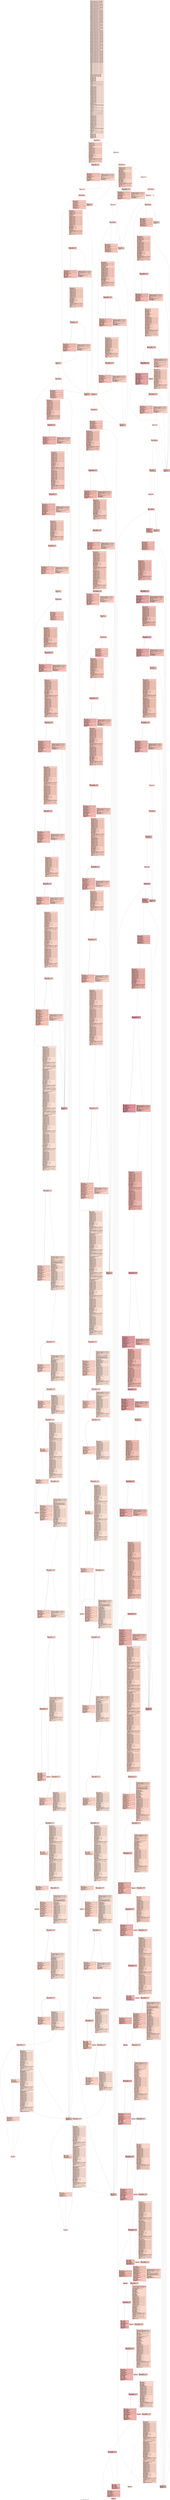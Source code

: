 digraph "CFG for '_QMlogicFnew_solverPhidden_triplets' function" {
	label="CFG for '_QMlogicFnew_solverPhidden_triplets' function";

	Node0x55bb5fac0740 [shape=record,color="#3d50c3ff", style=filled, fillcolor="#f6bfa670" fontname="Courier",label="{1:\l|  %2 = alloca \{ ptr, i64, i32, i8, i8, i8, i8, [1 x [3 x i64]] \}, align 8\l  %3 = alloca \{ ptr, i64, i32, i8, i8, i8, i8, [1 x [3 x i64]] \}, align 8\l  %4 = alloca \{ ptr, i64, i32, i8, i8, i8, i8, [1 x [3 x i64]] \}, align 8\l  %5 = alloca \{ ptr, i64, i32, i8, i8, i8, i8, [2 x [3 x i64]] \}, align 8\l  %6 = alloca \{ ptr, i64, i32, i8, i8, i8, i8, [2 x [3 x i64]] \}, align 8\l  %7 = alloca \{ ptr, i64, i32, i8, i8, i8, i8, [2 x [3 x i64]] \}, align 8\l  %8 = alloca \{ ptr, i64, i32, i8, i8, i8, i8, [2 x [3 x i64]] \}, align 8\l  %9 = alloca \{ ptr, i64, i32, i8, i8, i8, i8, [2 x [3 x i64]] \}, align 8\l  %10 = alloca \{ ptr, i64, i32, i8, i8, i8, i8 \}, align 8\l  %11 = alloca \{ ptr, i64, i32, i8, i8, i8, i8, [1 x [3 x i64]] \}, align 8\l  %12 = alloca \{ ptr, i64, i32, i8, i8, i8, i8, [1 x [3 x i64]] \}, align 8\l  %13 = alloca \{ ptr, i64, i32, i8, i8, i8, i8, [1 x [3 x i64]] \}, align 8\l  %14 = alloca \{ ptr, i64, i32, i8, i8, i8, i8, [1 x [3 x i64]] \}, align 8\l  %15 = alloca \{ ptr, i64, i32, i8, i8, i8, i8, [2 x [3 x i64]] \}, align 8\l  %16 = alloca \{ ptr, i64, i32, i8, i8, i8, i8, [2 x [3 x i64]] \}, align 8\l  %17 = alloca \{ ptr, i64, i32, i8, i8, i8, i8, [2 x [3 x i64]] \}, align 8\l  %18 = alloca \{ ptr, i64, i32, i8, i8, i8, i8, [2 x [3 x i64]] \}, align 8\l  %19 = alloca \{ ptr, i64, i32, i8, i8, i8, i8 \}, align 8\l  %20 = alloca \{ ptr, i64, i32, i8, i8, i8, i8, [1 x [3 x i64]] \}, align 8\l  %21 = alloca \{ ptr, i64, i32, i8, i8, i8, i8, [1 x [3 x i64]] \}, align 8\l  %22 = alloca \{ ptr, i64, i32, i8, i8, i8, i8, [1 x [3 x i64]] \}, align 8\l  %23 = alloca \{ ptr, i64, i32, i8, i8, i8, i8, [1 x [3 x i64]] \}, align 8\l  %24 = alloca \{ ptr, i64, i32, i8, i8, i8, i8, [2 x [3 x i64]] \}, align 8\l  %25 = alloca \{ ptr, i64, i32, i8, i8, i8, i8, [2 x [3 x i64]] \}, align 8\l  %26 = alloca \{ ptr, i64, i32, i8, i8, i8, i8, [2 x [3 x i64]] \}, align 8\l  %27 = alloca \{ ptr, i64, i32, i8, i8, i8, i8, [2 x [3 x i64]] \}, align 8\l  %28 = alloca \{ ptr, i64, i32, i8, i8, i8, i8 \}, align 8\l  %29 = alloca \{ ptr, i64, i32, i8, i8, i8, i8 \}, align 8\l  %30 = alloca \{ ptr, i64, i32, i8, i8, i8, i8, [1 x [3 x i64]] \}, align 8\l  %31 = alloca \{ ptr, i64, i32, i8, i8, i8, i8, [1 x [3 x i64]] \}, align 8\l  %32 = alloca \{ ptr, i64, i32, i8, i8, i8, i8, [1 x [3 x i64]] \}, align 8\l  %33 = alloca \{ ptr, i64, i32, i8, i8, i8, i8, [1 x [3 x i64]] \}, align 8\l  %34 = alloca \{ ptr, i64, i32, i8, i8, i8, i8, [1 x [3 x i64]] \}, align 8\l  %35 = alloca \{ ptr, i64, i32, i8, i8, i8, i8, [1 x [3 x i64]] \}, align 8\l  %36 = alloca \{ ptr, i64, i32, i8, i8, i8, i8, [1 x [3 x i64]] \}, align 8\l  %37 = alloca \{ ptr, i64, i32, i8, i8, i8, i8, [1 x [3 x i64]] \}, align 8\l  %38 = alloca \{ ptr, i64, i32, i8, i8, i8, i8, [1 x [3 x i64]] \}, align 8\l  %39 = alloca \{ ptr, i64, i32, i8, i8, i8, i8, [1 x [3 x i64]] \}, align 8\l  %40 = alloca \{ ptr, i64, i32, i8, i8, i8, i8, [1 x [3 x i64]] \}, align 8\l  %41 = alloca \{ ptr, i64, i32, i8, i8, i8, i8, [1 x [3 x i64]] \}, align 8\l  %42 = alloca \{ ptr, i64, i32, i8, i8, i8, i8, [1 x [3 x i64]] \}, align 8\l  %43 = alloca \{ ptr, i64, i32, i8, i8, i8, i8, [1 x [3 x i64]] \}, align 8\l  %44 = alloca \{ ptr, i64, i32, i8, i8, i8, i8, [1 x [3 x i64]] \}, align 8\l  %45 = alloca \{ ptr, i64, i32, i8, i8, i8, i8, [1 x [3 x i64]] \}, align 8\l  %46 = alloca \{ ptr, i64, i32, i8, i8, i8, i8, [1 x [3 x i64]] \}, align 8\l  %47 = alloca \{ ptr, i64, i32, i8, i8, i8, i8, [1 x [3 x i64]] \}, align 8\l  %48 = alloca \{ ptr, i64, i32, i8, i8, i8, i8, [1 x [3 x i64]] \}, align 8\l  %49 = alloca \{ ptr, i64, i32, i8, i8, i8, i8, [1 x [3 x i64]] \}, align 8\l  %50 = alloca \{ ptr, i64, i32, i8, i8, i8, i8, [1 x [3 x i64]] \}, align 8\l  %51 = alloca \{ ptr, i64, i32, i8, i8, i8, i8, [1 x [3 x i64]] \}, align 8\l  %52 = alloca \{ ptr, i64, i32, i8, i8, i8, i8, [1 x [3 x i64]] \}, align 8\l  %53 = alloca \{ ptr, i64, i32, i8, i8, i8, i8, [1 x [3 x i64]] \}, align 8\l  %54 = alloca \{ ptr, i64, i32, i8, i8, i8, i8, [1 x [3 x i64]] \}, align 8\l  %55 = alloca \{ ptr, i64, i32, i8, i8, i8, i8, [1 x [3 x i64]] \}, align 8\l  %56 = alloca \{ ptr, i64, i32, i8, i8, i8, i8, [1 x [3 x i64]] \}, align 8\l  %57 = alloca \{ ptr, i64, i32, i8, i8, i8, i8, [1 x [3 x i64]] \}, align 8\l  %58 = alloca \{ ptr, i64, i32, i8, i8, i8, i8, [1 x [3 x i64]] \}, align 8\l  %59 = alloca \{ ptr, i64, i32, i8, i8, i8, i8, [1 x [3 x i64]] \}, align 8\l  %60 = alloca \{ ptr, i64, i32, i8, i8, i8, i8, [1 x [3 x i64]] \}, align 8\l  %61 = alloca \{ ptr, i64, i32, i8, i8, i8, i8, [1 x [3 x i64]] \}, align 8\l  %62 = alloca \{ ptr, i64, i32, i8, i8, i8, i8, [1 x [3 x i64]] \}, align 8\l  %63 = alloca \{ ptr, i64, i32, i8, i8, i8, i8, [2 x [3 x i64]] \}, align 8\l  %64 = alloca \{ ptr, i64, i32, i8, i8, i8, i8, [2 x [3 x i64]] \}, align 8\l  %65 = alloca \{ ptr, i64, i32, i8, i8, i8, i8, [1 x [3 x i64]] \}, align 8\l  %66 = alloca \{ ptr, i64, i32, i8, i8, i8, i8, [1 x [3 x i64]] \}, align 8\l  %67 = alloca \{ ptr, i64, i32, i8, i8, i8, i8, [1 x [3 x i64]] \}, align 8\l  %68 = alloca \{ ptr, i64, i32, i8, i8, i8, i8, [1 x [3 x i64]] \}, align 8\l  %69 = alloca \{ ptr, i64, i32, i8, i8, i8, i8, [1 x [3 x i64]] \}, align 8\l  %70 = alloca \{ ptr, i64, i32, i8, i8, i8, i8, [1 x [3 x i64]] \}, align 8\l  %71 = alloca \{ ptr, i64, i32, i8, i8, i8, i8, [1 x [3 x i64]] \}, align 8\l  %72 = alloca \{ ptr, i64, i32, i8, i8, i8, i8, [2 x [3 x i64]] \}, align 8\l  %73 = alloca \{ ptr, i64, i32, i8, i8, i8, i8, [1 x [3 x i64]] \}, align 8\l  %74 = alloca \{ ptr, i64, i32, i8, i8, i8, i8, [1 x [3 x i64]] \}, align 8\l  %75 = alloca \{ ptr, i64, i32, i8, i8, i8, i8 \}, align 8\l  %76 = alloca \{ ptr, i64, i32, i8, i8, i8, i8, [1 x [3 x i64]] \}, align 8\l  %77 = alloca \{ ptr, i64, i32, i8, i8, i8, i8, [1 x [3 x i64]] \}, align 8\l  %78 = alloca \{ ptr, i64, i32, i8, i8, i8, i8, [1 x [3 x i64]] \}, align 8\l  %79 = alloca \{ ptr, i64, i32, i8, i8, i8, i8, [1 x [3 x i64]] \}, align 8\l  %80 = alloca \{ ptr, i64, i32, i8, i8, i8, i8, [1 x [3 x i64]] \}, align 8\l  %81 = alloca \{ ptr, i64, i32, i8, i8, i8, i8, [1 x [3 x i64]] \}, align 8\l  %82 = alloca \{ ptr, i64, i32, i8, i8, i8, i8, [1 x [3 x i64]] \}, align 8\l  %83 = alloca \{ ptr, i64, i32, i8, i8, i8, i8, [1 x [3 x i64]] \}, align 8\l  %84 = alloca \{ ptr, i64, i32, i8, i8, i8, i8 \}, align 8\l  %85 = alloca \{ ptr, i64, i32, i8, i8, i8, i8, [1 x [3 x i64]] \}, align 8\l  %86 = alloca \{ ptr, i64, i32, i8, i8, i8, i8, [1 x [3 x i64]] \}, align 8\l  %87 = alloca \{ ptr, i64, i32, i8, i8, i8, i8, [1 x [3 x i64]] \}, align 8\l  %88 = alloca \{ ptr, i64, i32, i8, i8, i8, i8, [1 x [3 x i64]] \}, align 8\l  %89 = alloca \{ ptr, i64, i32, i8, i8, i8, i8, [1 x [3 x i64]] \}, align 8\l  %90 = alloca \{ ptr, i64, i32, i8, i8, i8, i8, [1 x [3 x i64]] \}, align 8\l  %91 = alloca \{ ptr, i64, i32, i8, i8, i8, i8, [1 x [3 x i64]] \}, align 8\l  %92 = alloca \{ ptr, i64, i32, i8, i8, i8, i8, [1 x [3 x i64]] \}, align 8\l  %93 = alloca \{ ptr, i64, i32, i8, i8, i8, i8 \}, align 8\l  %94 = alloca \{ ptr, i64, i32, i8, i8, i8, i8 \}, align 8\l  %95 = alloca \{ ptr, i64, i32, i8, i8, i8, i8, [1 x [3 x i64]] \}, align 8\l  %96 = alloca \{ ptr, i64, i32, i8, i8, i8, i8, [1 x [3 x i64]] \}, align 8\l  %97 = alloca \{ ptr, i64, i32, i8, i8, i8, i8, [1 x [3 x i64]] \}, align 8\l  %98 = alloca \{ ptr, i64, i32, i8, i8, i8, i8, [1 x [3 x i64]] \}, align 8\l  %99 = alloca \{ ptr, i64, i32, i8, i8, i8, i8, [1 x [3 x i64]] \}, align 8\l  %100 = alloca \{ ptr, i64, i32, i8, i8, i8, i8, [1 x [3 x i64]] \}, align 8\l  %101 = alloca \{ ptr, i64, i32, i8, i8, i8, i8, [1 x [3 x i64]] \}, align 8\l  %102 = alloca \{ ptr, i64, i32, i8, i8, i8, i8, [1 x [3 x i64]] \}, align 8\l  %103 = alloca \{ ptr, i64, i32, i8, i8, i8, i8, [1 x [3 x i64]] \}, align 8\l  %104 = alloca \{ ptr, i64, i32, i8, i8, i8, i8, [1 x [3 x i64]] \}, align 8\l  %105 = alloca \{ ptr, i64, i32, i8, i8, i8, i8, [1 x [3 x i64]] \}, align 8\l  %106 = alloca \{ ptr, i64, i32, i8, i8, i8, i8, [1 x [3 x i64]] \}, align 8\l  %107 = alloca \{ ptr, i64, i32, i8, i8, i8, i8, [1 x [3 x i64]] \}, align 8\l  %108 = alloca \{ ptr, i64, i32, i8, i8, i8, i8, [1 x [3 x i64]] \}, align 8\l  %109 = alloca \{ ptr, i64, i32, i8, i8, i8, i8, [1 x [3 x i64]] \}, align 8\l  %110 = alloca \{ ptr, i64, i32, i8, i8, i8, i8, [1 x [3 x i64]] \}, align 8\l  %111 = alloca \{ ptr, i64, i32, i8, i8, i8, i8, [1 x [3 x i64]] \}, align 8\l  %112 = alloca \{ ptr, i64, i32, i8, i8, i8, i8, [1 x [3 x i64]] \}, align 8\l  %113 = alloca \{ ptr, i64, i32, i8, i8, i8, i8, [1 x [3 x i64]] \}, align 8\l  %114 = alloca \{ ptr, i64, i32, i8, i8, i8, i8, [1 x [3 x i64]] \}, align 8\l  %115 = alloca \{ ptr, i64, i32, i8, i8, i8, i8, [1 x [3 x i64]] \}, align 8\l  %116 = alloca \{ ptr, i64, i32, i8, i8, i8, i8, [1 x [3 x i64]] \}, align 8\l  %117 = alloca \{ ptr, i64, i32, i8, i8, i8, i8, [1 x [3 x i64]] \}, align 8\l  %118 = alloca \{ ptr, i64, i32, i8, i8, i8, i8, [1 x [3 x i64]] \}, align 8\l  %119 = alloca \{ ptr, i64, i32, i8, i8, i8, i8, [1 x [3 x i64]] \}, align 8\l  %120 = alloca \{ ptr, i64, i32, i8, i8, i8, i8, [1 x [3 x i64]] \}, align 8\l  %121 = alloca \{ ptr, i64, i32, i8, i8, i8, i8, [1 x [3 x i64]] \}, align 8\l  %122 = alloca \{ ptr, i64, i32, i8, i8, i8, i8, [1 x [3 x i64]] \}, align 8\l  %123 = alloca \{ ptr, i64, i32, i8, i8, i8, i8, [1 x [3 x i64]] \}, align 8\l  %124 = alloca \{ ptr, i64, i32, i8, i8, i8, i8, [1 x [3 x i64]] \}, align 8\l  %125 = alloca \{ ptr, i64, i32, i8, i8, i8, i8, [1 x [3 x i64]] \}, align 8\l  %126 = alloca \{ ptr, i64, i32, i8, i8, i8, i8, [1 x [3 x i64]] \}, align 8\l  %127 = alloca \{ ptr, i64, i32, i8, i8, i8, i8, [1 x [3 x i64]] \}, align 8\l  %128 = alloca \{ ptr, i64, i32, i8, i8, i8, i8, [1 x [3 x i64]] \}, align 8\l  %129 = alloca \{ ptr, i64, i32, i8, i8, i8, i8, [1 x [3 x i64]] \}, align 8\l  %130 = alloca \{ ptr, i64, i32, i8, i8, i8, i8, [1 x [3 x i64]] \}, align 8\l  %131 = alloca \{ ptr, i64, i32, i8, i8, i8, i8, [1 x [3 x i64]] \}, align 8\l  %132 = alloca \{ ptr, i64, i32, i8, i8, i8, i8, [1 x [3 x i64]] \}, align 8\l  %133 = alloca \{ ptr, i64, i32, i8, i8, i8, i8, [1 x [3 x i64]] \}, align 8\l  %134 = alloca \{ ptr, i64, i32, i8, i8, i8, i8, [1 x [3 x i64]] \}, align 8\l  %135 = alloca \{ ptr, i64, i32, i8, i8, i8, i8, [1 x [3 x i64]] \}, align 8\l  %136 = alloca \{ ptr, i64, i32, i8, i8, i8, i8, [1 x [3 x i64]] \}, align 8\l  %137 = alloca \{ ptr, i64, i32, i8, i8, i8, i8, [1 x [3 x i64]] \}, align 8\l  %138 = alloca \{ ptr, i64, i32, i8, i8, i8, i8, [1 x [3 x i64]] \}, align 8\l  %139 = alloca \{ ptr, i64, i32, i8, i8, i8, i8 \}, align 8\l  %140 = alloca \{ ptr, i64, i32, i8, i8, i8, i8, [1 x [3 x i64]] \}, align 8\l  %141 = alloca \{ ptr, i64, i32, i8, i8, i8, i8, [1 x [3 x i64]] \}, align 8\l  %142 = alloca \{ ptr, i64, i32, i8, i8, i8, i8, [1 x [3 x i64]] \}, align 8\l  %143 = alloca \{ ptr, i64, i32, i8, i8, i8, i8, [1 x [3 x i64]] \}, align 8\l  %144 = alloca \{ ptr, i64, i32, i8, i8, i8, i8, [1 x [3 x i64]] \}, align 8\l  %145 = alloca \{ ptr, i64, i32, i8, i8, i8, i8, [1 x [3 x i64]] \}, align 8\l  %146 = alloca \{ ptr, i64, i32, i8, i8, i8, i8, [2 x [3 x i64]] \}, align 8\l  %147 = alloca \{ ptr, i64, i32, i8, i8, i8, i8, [1 x [3 x i64]] \}, align 8\l  %148 = alloca \{ ptr, i64, i32, i8, i8, i8, i8, [1 x [3 x i64]] \}, align 8\l  %149 = alloca \{ ptr, i64, i32, i8, i8, i8, i8 \}, align 8\l  %150 = alloca \{ ptr, i64, i32, i8, i8, i8, i8, [1 x [3 x i64]] \}, align 8\l  %151 = alloca \{ ptr, i64, i32, i8, i8, i8, i8, [1 x [3 x i64]] \}, align 8\l  %152 = alloca \{ ptr, i64, i32, i8, i8, i8, i8, [1 x [3 x i64]] \}, align 8\l  %153 = alloca \{ ptr, i64, i32, i8, i8, i8, i8, [1 x [3 x i64]] \}, align 8\l  %154 = alloca \{ ptr, i64, i32, i8, i8, i8, i8, [1 x [3 x i64]] \}, align 8\l  %155 = alloca \{ ptr, i64, i32, i8, i8, i8, i8, [1 x [3 x i64]] \}, align 8\l  %156 = alloca \{ ptr, i64, i32, i8, i8, i8, i8, [1 x [3 x i64]] \}, align 8\l  %157 = alloca \{ ptr, i64, i32, i8, i8, i8, i8, [1 x [3 x i64]] \}, align 8\l  %158 = alloca \{ ptr, i64, i32, i8, i8, i8, i8 \}, align 8\l  %159 = alloca \{ ptr, i64, i32, i8, i8, i8, i8 \}, align 8\l  %160 = alloca \{ ptr, i64, i32, i8, i8, i8, i8, [1 x [3 x i64]] \}, align 8\l  %161 = alloca \{ ptr, i64, i32, i8, i8, i8, i8, [1 x [3 x i64]] \}, align 8\l  %162 = alloca \{ ptr, i64, i32, i8, i8, i8, i8, [1 x [3 x i64]] \}, align 8\l  %163 = alloca \{ ptr, i64, i32, i8, i8, i8, i8, [1 x [3 x i64]] \}, align 8\l  %164 = alloca \{ ptr, i64, i32, i8, i8, i8, i8, [1 x [3 x i64]] \}, align 8\l  %165 = alloca \{ ptr, i64, i32, i8, i8, i8, i8, [1 x [3 x i64]] \}, align 8\l  %166 = alloca \{ ptr, i64, i32, i8, i8, i8, i8, [1 x [3 x i64]] \}, align 8\l  %167 = alloca \{ ptr, i64, i32, i8, i8, i8, i8, [1 x [3 x i64]] \}, align 8\l  %168 = alloca \{ ptr, i64, i32, i8, i8, i8, i8, [1 x [3 x i64]] \}, align 8\l  %169 = alloca \{ ptr, i64, i32, i8, i8, i8, i8, [1 x [3 x i64]] \}, align 8\l  %170 = alloca \{ ptr, i64, i32, i8, i8, i8, i8, [1 x [3 x i64]] \}, align 8\l  %171 = alloca \{ ptr, i64, i32, i8, i8, i8, i8, [1 x [3 x i64]] \}, align 8\l  %172 = alloca \{ ptr, i64, i32, i8, i8, i8, i8, [1 x [3 x i64]] \}, align 8\l  %173 = alloca \{ ptr, i64, i32, i8, i8, i8, i8, [1 x [3 x i64]] \}, align 8\l  %174 = alloca \{ ptr, i64, i32, i8, i8, i8, i8, [1 x [3 x i64]] \}, align 8\l  %175 = alloca \{ ptr, i64, i32, i8, i8, i8, i8, [1 x [3 x i64]] \}, align 8\l  %176 = alloca \{ ptr, i64, i32, i8, i8, i8, i8, [1 x [3 x i64]] \}, align 8\l  %177 = alloca \{ ptr, i64, i32, i8, i8, i8, i8, [1 x [3 x i64]] \}, align 8\l  %178 = alloca \{ ptr, i64, i32, i8, i8, i8, i8, [1 x [3 x i64]] \}, align 8\l  %179 = alloca \{ ptr, i64, i32, i8, i8, i8, i8, [1 x [3 x i64]] \}, align 8\l  %180 = alloca \{ ptr, i64, i32, i8, i8, i8, i8, [1 x [3 x i64]] \}, align 8\l  %181 = alloca \{ ptr, i64, i32, i8, i8, i8, i8, [1 x [3 x i64]] \}, align 8\l  %182 = alloca \{ ptr, i64, i32, i8, i8, i8, i8, [1 x [3 x i64]] \}, align 8\l  %183 = alloca \{ ptr, i64, i32, i8, i8, i8, i8, [1 x [3 x i64]] \}, align 8\l  %184 = alloca \{ ptr, i64, i32, i8, i8, i8, i8, [1 x [3 x i64]] \}, align 8\l  %185 = alloca \{ ptr, i64, i32, i8, i8, i8, i8, [1 x [3 x i64]] \}, align 8\l  %186 = alloca \{ ptr, i64, i32, i8, i8, i8, i8, [1 x [3 x i64]] \}, align 8\l  %187 = alloca \{ ptr, i64, i32, i8, i8, i8, i8, [1 x [3 x i64]] \}, align 8\l  %188 = alloca \{ ptr, i64, i32, i8, i8, i8, i8, [1 x [3 x i64]] \}, align 8\l  %189 = alloca \{ ptr, i64, i32, i8, i8, i8, i8, [1 x [3 x i64]] \}, align 8\l  %190 = alloca \{ ptr, i64, i32, i8, i8, i8, i8, [1 x [3 x i64]] \}, align 8\l  %191 = alloca \{ ptr, i64, i32, i8, i8, i8, i8, [1 x [3 x i64]] \}, align 8\l  %192 = alloca \{ ptr, i64, i32, i8, i8, i8, i8, [1 x [3 x i64]] \}, align 8\l  %193 = alloca \{ ptr, i64, i32, i8, i8, i8, i8, [1 x [3 x i64]] \}, align 8\l  %194 = alloca \{ ptr, i64, i32, i8, i8, i8, i8, [1 x [3 x i64]] \}, align 8\l  %195 = alloca \{ ptr, i64, i32, i8, i8, i8, i8, [1 x [3 x i64]] \}, align 8\l  %196 = alloca \{ ptr, i64, i32, i8, i8, i8, i8, [1 x [3 x i64]] \}, align 8\l  %197 = alloca \{ ptr, i64, i32, i8, i8, i8, i8, [2 x [3 x i64]] \}, align 8\l  %198 = alloca \{ ptr, i64, i32, i8, i8, i8, i8, [2 x [3 x i64]] \}, align 8\l  %199 = alloca \{ ptr, i64, i32, i8, i8, i8, i8, [3 x [3 x i64]] \}, align 8\l  %200 = alloca \{ ptr, i64, i32, i8, i8, i8, i8, [3 x [3 x i64]] \}, align 8\l  %201 = alloca \{ ptr, i64, i32, i8, i8, i8, i8, [1 x [3 x i64]] \}, i64 1,\l... align 8\l  %202 = alloca \{ ptr, i64, i32, i8, i8, i8, i8, [1 x [3 x i64]] \}, i64 1,\l... align 8\l  %203 = alloca \{ ptr, i64, i32, i8, i8, i8, i8, [1 x [3 x i64]] \}, i64 1,\l... align 8\l  %204 = alloca \{ ptr, i64, i32, i8, i8, i8, i8, [1 x [3 x i64]] \}, i64 1,\l... align 8\l  %205 = alloca \{ ptr, i64, i32, i8, i8, i8, i8, [1 x [3 x i64]] \}, i64 1,\l... align 8\l  %206 = alloca \{ ptr, i64, i32, i8, i8, i8, i8, [1 x [3 x i64]] \}, i64 1,\l... align 8\l  %207 = alloca \{ ptr, i64, i32, i8, i8, i8, i8, [1 x [3 x i64]] \}, i64 1,\l... align 8\l  %208 = alloca \{ ptr, i64, i32, i8, i8, i8, i8, [1 x [3 x i64]] \}, i64 1,\l... align 8\l  %209 = alloca \{ ptr, i64, i32, i8, i8, i8, i8, [1 x [3 x i64]] \}, i64 1,\l... align 8\l  %210 = alloca \{ ptr, i64, i32, i8, i8, i8, i8, [1 x [3 x i64]] \}, i64 1,\l... align 8\l  %211 = alloca \{ ptr, i64, i32, i8, i8, i8, i8, [1 x [3 x i64]] \}, i64 1,\l... align 8\l  %212 = alloca \{ ptr, i64, i32, i8, i8, i8, i8, [1 x [3 x i64]] \}, i64 1,\l... align 8\l  %213 = alloca \{ ptr, i64, i32, i8, i8, i8, i8, [1 x [3 x i64]] \}, i64 1,\l... align 8\l  %214 = alloca \{ ptr, i64, i32, i8, i8, i8, i8, [1 x [3 x i64]] \}, i64 1,\l... align 8\l  %215 = alloca \{ ptr, i64, i32, i8, i8, i8, i8, [1 x [3 x i64]] \}, i64 1,\l... align 8\l  %216 = alloca \{ ptr, i64, i32, i8, i8, i8, i8, [1 x [3 x i64]] \}, i64 1,\l... align 8\l  %217 = alloca \{ ptr, i64, i32, i8, i8, i8, i8, [1 x [3 x i64]] \}, i64 1,\l... align 8\l  %218 = alloca \{ ptr, i64, i32, i8, i8, i8, i8, [1 x [3 x i64]] \}, i64 1,\l... align 8\l  %219 = alloca \{ ptr, i64, i32, i8, i8, i8, i8 \}, i64 1, align 8\l  %220 = alloca \{ ptr, i64, i32, i8, i8, i8, i8 \}, i64 1, align 8\l  %221 = alloca \{ ptr, i64, i32, i8, i8, i8, i8 \}, i64 1, align 8\l  %222 = alloca \{ ptr, i64, i32, i8, i8, i8, i8 \}, i64 1, align 8\l  %223 = alloca \{ ptr, i64, i32, i8, i8, i8, i8 \}, i64 1, align 8\l  %224 = alloca \{ ptr, i64, i32, i8, i8, i8, i8 \}, i64 1, align 8\l  %225 = alloca \{ ptr, i64, i32, i8, i8, i8, i8 \}, i64 1, align 8\l  %226 = alloca \{ ptr, i64, i32, i8, i8, i8, i8 \}, i64 1, align 8\l  %227 = alloca \{ ptr, i64, i32, i8, i8, i8, i8 \}, i64 1, align 8\l  %228 = alloca i32, i64 1, align 4\l  %229 = alloca i32, i64 1, align 4\l  %230 = alloca i32, i64 1, align 4\l  %231 = alloca i32, i64 1, align 4\l  %232 = alloca i32, i64 1, align 4\l  %233 = alloca i32, i64 1, align 4\l  %234 = alloca i32, i64 1, align 4\l  %235 = alloca i32, i64 1, align 4\l  %236 = alloca i32, i64 1, align 4\l  %237 = alloca i32, i64 1, align 4\l  %238 = alloca i32, i64 1, align 4\l  %239 = alloca i32, i64 1, align 4\l  %240 = alloca i32, i64 1, align 4\l  %241 = alloca i32, i64 1, align 4\l  %242 = getelementptr \{ ptr, ptr, \{ ptr, i64, i32, i8, i8, i8, i8, [3 x [3 x\l... i64]] \}, ptr, \{ ptr, i64, i32, i8, i8, i8, i8, [2 x [3 x i64]] \} \}, ptr %0,\l... i32 0, i32 0\l  %243 = load ptr, ptr %242, align 8\l  %244 = getelementptr \{ ptr, ptr, \{ ptr, i64, i32, i8, i8, i8, i8, [3 x [3 x\l... i64]] \}, ptr, \{ ptr, i64, i32, i8, i8, i8, i8, [2 x [3 x i64]] \} \}, ptr %0,\l... i32 0, i32 1\l  %245 = load ptr, ptr %244, align 8\l  %246 = getelementptr \{ ptr, ptr, \{ ptr, i64, i32, i8, i8, i8, i8, [3 x [3 x\l... i64]] \}, ptr, \{ ptr, i64, i32, i8, i8, i8, i8, [2 x [3 x i64]] \} \}, ptr %0,\l... i32 0, i32 2\l  %247 = load \{ ptr, i64, i32, i8, i8, i8, i8, [3 x [3 x i64]] \}, ptr %246,\l... align 8\l  store \{ ptr, i64, i32, i8, i8, i8, i8, [3 x [3 x i64]] \} %247, ptr %200,\l... align 8\l  %248 = getelementptr \{ ptr, i64, i32, i8, i8, i8, i8, [3 x [3 x i64]] \}, ptr\l... %200, i32 0, i32 7, i64 0, i32 0\l  %249 = load i64, ptr %248, align 8\l  %250 = getelementptr \{ ptr, i64, i32, i8, i8, i8, i8, [3 x [3 x i64]] \}, ptr\l... %200, i32 0, i32 7, i64 0, i32 1\l  %251 = load i64, ptr %250, align 8\l  %252 = getelementptr \{ ptr, i64, i32, i8, i8, i8, i8, [3 x [3 x i64]] \}, ptr\l... %200, i32 0, i32 7, i64 0, i32 2\l  %253 = load i64, ptr %252, align 8\l  %254 = getelementptr \{ ptr, i64, i32, i8, i8, i8, i8, [3 x [3 x i64]] \}, ptr\l... %200, i32 0, i32 7, i64 1, i32 0\l  %255 = load i64, ptr %254, align 8\l  %256 = getelementptr \{ ptr, i64, i32, i8, i8, i8, i8, [3 x [3 x i64]] \}, ptr\l... %200, i32 0, i32 7, i64 1, i32 1\l  %257 = load i64, ptr %256, align 8\l  %258 = getelementptr \{ ptr, i64, i32, i8, i8, i8, i8, [3 x [3 x i64]] \}, ptr\l... %200, i32 0, i32 7, i64 1, i32 2\l  %259 = load i64, ptr %258, align 8\l  %260 = getelementptr \{ ptr, i64, i32, i8, i8, i8, i8, [3 x [3 x i64]] \}, ptr\l... %200, i32 0, i32 7, i64 2, i32 0\l  %261 = load i64, ptr %260, align 8\l  %262 = getelementptr \{ ptr, i64, i32, i8, i8, i8, i8, [3 x [3 x i64]] \}, ptr\l... %200, i32 0, i32 7, i64 2, i32 1\l  %263 = load i64, ptr %262, align 8\l  %264 = getelementptr \{ ptr, i64, i32, i8, i8, i8, i8, [3 x [3 x i64]] \}, ptr\l... %200, i32 0, i32 7, i64 2, i32 2\l  %265 = load i64, ptr %264, align 8\l  %266 = getelementptr \{ ptr, i64, i32, i8, i8, i8, i8, [3 x [3 x i64]] \}, ptr\l... %200, i32 0, i32 7, i32 0, i32 0\l  %267 = load i64, ptr %266, align 8\l  %268 = getelementptr \{ ptr, i64, i32, i8, i8, i8, i8, [3 x [3 x i64]] \}, ptr\l... %200, i32 0, i32 7, i32 0, i32 1\l  %269 = load i64, ptr %268, align 8\l  %270 = getelementptr \{ ptr, i64, i32, i8, i8, i8, i8, [3 x [3 x i64]] \}, ptr\l... %200, i32 0, i32 7, i32 0, i32 2\l  %271 = load i64, ptr %270, align 8\l  %272 = getelementptr \{ ptr, i64, i32, i8, i8, i8, i8, [3 x [3 x i64]] \}, ptr\l... %200, i32 0, i32 7, i32 1, i32 0\l  %273 = load i64, ptr %272, align 8\l  %274 = getelementptr \{ ptr, i64, i32, i8, i8, i8, i8, [3 x [3 x i64]] \}, ptr\l... %200, i32 0, i32 7, i32 1, i32 1\l  %275 = load i64, ptr %274, align 8\l  %276 = getelementptr \{ ptr, i64, i32, i8, i8, i8, i8, [3 x [3 x i64]] \}, ptr\l... %200, i32 0, i32 7, i32 1, i32 2\l  %277 = load i64, ptr %276, align 8\l  %278 = getelementptr \{ ptr, i64, i32, i8, i8, i8, i8, [3 x [3 x i64]] \}, ptr\l... %200, i32 0, i32 7, i32 2, i32 0\l  %279 = load i64, ptr %278, align 8\l  %280 = getelementptr \{ ptr, i64, i32, i8, i8, i8, i8, [3 x [3 x i64]] \}, ptr\l... %200, i32 0, i32 7, i32 2, i32 1\l  %281 = load i64, ptr %280, align 8\l  %282 = getelementptr \{ ptr, i64, i32, i8, i8, i8, i8, [3 x [3 x i64]] \}, ptr\l... %200, i32 0, i32 7, i32 2, i32 2\l  %283 = load i64, ptr %282, align 8\l  %284 = getelementptr \{ ptr, i64, i32, i8, i8, i8, i8, [3 x [3 x i64]] \}, ptr\l... %200, i32 0, i32 0\l  %285 = load ptr, ptr %284, align 8\l  %286 = icmp eq i64 %269, 0\l  %287 = select i1 %286, i64 1, i64 %249\l  %288 = insertvalue \{ ptr, i64, i32, i8, i8, i8, i8, [3 x [3 x i64]] \} \{ ptr\l... undef, i64 ptrtoint (ptr getelementptr (i32, ptr null, i32 1) to i64), i32\l... 20180515, i8 3, i8 9, i8 0, i8 0, [3 x [3 x i64]] undef \}, i64 %287, 7, 0, 0\l  %289 = insertvalue \{ ptr, i64, i32, i8, i8, i8, i8, [3 x [3 x i64]] \} %288,\l... i64 %269, 7, 0, 1\l  %290 = insertvalue \{ ptr, i64, i32, i8, i8, i8, i8, [3 x [3 x i64]] \} %289,\l... i64 %271, 7, 0, 2\l  %291 = icmp eq i64 %275, 0\l  %292 = select i1 %291, i64 1, i64 %255\l  %293 = insertvalue \{ ptr, i64, i32, i8, i8, i8, i8, [3 x [3 x i64]] \} %290,\l... i64 %292, 7, 1, 0\l  %294 = insertvalue \{ ptr, i64, i32, i8, i8, i8, i8, [3 x [3 x i64]] \} %293,\l... i64 %275, 7, 1, 1\l  %295 = insertvalue \{ ptr, i64, i32, i8, i8, i8, i8, [3 x [3 x i64]] \} %294,\l... i64 %277, 7, 1, 2\l  %296 = icmp eq i64 %281, 0\l  %297 = select i1 %296, i64 1, i64 %261\l  %298 = insertvalue \{ ptr, i64, i32, i8, i8, i8, i8, [3 x [3 x i64]] \} %295,\l... i64 %297, 7, 2, 0\l  %299 = insertvalue \{ ptr, i64, i32, i8, i8, i8, i8, [3 x [3 x i64]] \} %298,\l... i64 %281, 7, 2, 1\l  %300 = insertvalue \{ ptr, i64, i32, i8, i8, i8, i8, [3 x [3 x i64]] \} %299,\l... i64 %283, 7, 2, 2\l  %301 = insertvalue \{ ptr, i64, i32, i8, i8, i8, i8, [3 x [3 x i64]] \} %300,\l... ptr %285, 0\l  store \{ ptr, i64, i32, i8, i8, i8, i8, [3 x [3 x i64]] \} %301, ptr %199,\l... align 8\l  %302 = getelementptr \{ ptr, ptr, \{ ptr, i64, i32, i8, i8, i8, i8, [3 x [3 x\l... i64]] \}, ptr, \{ ptr, i64, i32, i8, i8, i8, i8, [2 x [3 x i64]] \} \}, ptr %0,\l... i32 0, i32 4\l  %303 = load \{ ptr, i64, i32, i8, i8, i8, i8, [2 x [3 x i64]] \}, ptr %302,\l... align 8\l  store \{ ptr, i64, i32, i8, i8, i8, i8, [2 x [3 x i64]] \} %303, ptr %198,\l... align 8\l  %304 = getelementptr \{ ptr, i64, i32, i8, i8, i8, i8, [2 x [3 x i64]] \}, ptr\l... %198, i32 0, i32 7, i64 0, i32 0\l  %305 = load i64, ptr %304, align 8\l  %306 = getelementptr \{ ptr, i64, i32, i8, i8, i8, i8, [2 x [3 x i64]] \}, ptr\l... %198, i32 0, i32 7, i64 0, i32 1\l  %307 = load i64, ptr %306, align 8\l  %308 = getelementptr \{ ptr, i64, i32, i8, i8, i8, i8, [2 x [3 x i64]] \}, ptr\l... %198, i32 0, i32 7, i64 0, i32 2\l  %309 = load i64, ptr %308, align 8\l  %310 = getelementptr \{ ptr, i64, i32, i8, i8, i8, i8, [2 x [3 x i64]] \}, ptr\l... %198, i32 0, i32 7, i64 1, i32 0\l  %311 = load i64, ptr %310, align 8\l  %312 = getelementptr \{ ptr, i64, i32, i8, i8, i8, i8, [2 x [3 x i64]] \}, ptr\l... %198, i32 0, i32 7, i64 1, i32 1\l  %313 = load i64, ptr %312, align 8\l  %314 = getelementptr \{ ptr, i64, i32, i8, i8, i8, i8, [2 x [3 x i64]] \}, ptr\l... %198, i32 0, i32 7, i64 1, i32 2\l  %315 = load i64, ptr %314, align 8\l  %316 = getelementptr \{ ptr, i64, i32, i8, i8, i8, i8, [2 x [3 x i64]] \}, ptr\l... %198, i32 0, i32 7, i32 0, i32 0\l  %317 = load i64, ptr %316, align 8\l  %318 = getelementptr \{ ptr, i64, i32, i8, i8, i8, i8, [2 x [3 x i64]] \}, ptr\l... %198, i32 0, i32 7, i32 0, i32 1\l  %319 = load i64, ptr %318, align 8\l  %320 = getelementptr \{ ptr, i64, i32, i8, i8, i8, i8, [2 x [3 x i64]] \}, ptr\l... %198, i32 0, i32 7, i32 0, i32 2\l  %321 = load i64, ptr %320, align 8\l  %322 = getelementptr \{ ptr, i64, i32, i8, i8, i8, i8, [2 x [3 x i64]] \}, ptr\l... %198, i32 0, i32 7, i32 1, i32 0\l  %323 = load i64, ptr %322, align 8\l  %324 = getelementptr \{ ptr, i64, i32, i8, i8, i8, i8, [2 x [3 x i64]] \}, ptr\l... %198, i32 0, i32 7, i32 1, i32 1\l  %325 = load i64, ptr %324, align 8\l  %326 = getelementptr \{ ptr, i64, i32, i8, i8, i8, i8, [2 x [3 x i64]] \}, ptr\l... %198, i32 0, i32 7, i32 1, i32 2\l  %327 = load i64, ptr %326, align 8\l  %328 = getelementptr \{ ptr, i64, i32, i8, i8, i8, i8, [2 x [3 x i64]] \}, ptr\l... %198, i32 0, i32 0\l  %329 = load ptr, ptr %328, align 8\l  %330 = icmp eq i64 %319, 0\l  %331 = select i1 %330, i64 1, i64 %305\l  %332 = insertvalue \{ ptr, i64, i32, i8, i8, i8, i8, [2 x [3 x i64]] \} \{ ptr\l... undef, i64 ptrtoint (ptr getelementptr (i32, ptr null, i32 1) to i64), i32\l... 20180515, i8 2, i8 9, i8 0, i8 0, [2 x [3 x i64]] undef \}, i64 %331, 7, 0, 0\l  %333 = insertvalue \{ ptr, i64, i32, i8, i8, i8, i8, [2 x [3 x i64]] \} %332,\l... i64 %319, 7, 0, 1\l  %334 = insertvalue \{ ptr, i64, i32, i8, i8, i8, i8, [2 x [3 x i64]] \} %333,\l... i64 %321, 7, 0, 2\l  %335 = icmp eq i64 %325, 0\l  %336 = select i1 %335, i64 1, i64 %311\l  %337 = insertvalue \{ ptr, i64, i32, i8, i8, i8, i8, [2 x [3 x i64]] \} %334,\l... i64 %336, 7, 1, 0\l  %338 = insertvalue \{ ptr, i64, i32, i8, i8, i8, i8, [2 x [3 x i64]] \} %337,\l... i64 %325, 7, 1, 1\l  %339 = insertvalue \{ ptr, i64, i32, i8, i8, i8, i8, [2 x [3 x i64]] \} %338,\l... i64 %327, 7, 1, 2\l  %340 = insertvalue \{ ptr, i64, i32, i8, i8, i8, i8, [2 x [3 x i64]] \} %339,\l... ptr %329, 0\l  store \{ ptr, i64, i32, i8, i8, i8, i8, [2 x [3 x i64]] \} %340, ptr %197,\l... align 8\l  %341 = alloca i32, i64 1, align 4\l  %342 = alloca i32, i64 1, align 4\l  %343 = alloca i32, i64 1, align 4\l  %344 = alloca i32, i64 1, align 4\l  %345 = alloca i32, i64 1, align 4\l  %346 = alloca i32, i64 1, align 4\l  %347 = alloca i32, i64 1, align 4\l  %348 = alloca i32, i64 1, align 4\l  %349 = alloca i32, i64 1, align 4\l  %350 = alloca i32, i64 1, align 4\l  %351 = alloca i32, i64 1, align 4\l  %352 = alloca [3 x [9 x i32]], i64 1, align 4\l  store i32 9, ptr %241, align 4\l  store i32 1, ptr %243, align 4\l  br label %353\l}"];
	Node0x55bb5fac0740 -> Node0x55bb5facc120[tooltip="1 -> 353\nProbability 100.00%" ];
	Node0x55bb5facc120 [shape=record,color="#3d50c3ff", style=filled, fillcolor="#f5a08170" fontname="Courier",label="{353:\l|  %354 = load i32, ptr %241, align 4\l  %355 = icmp sgt i32 %354, 0\l  br i1 %355, label %356, label %3112\l|{<s0>T|<s1>F}}"];
	Node0x55bb5facc120:s0 -> Node0x55bb5facf140[tooltip="353 -> 356\nProbability 96.88%" ];
	Node0x55bb5facc120:s1 -> Node0x55bb5facf190[tooltip="353 -> 3112\nProbability 3.12%" ];
	Node0x55bb5facf140 [shape=record,color="#3d50c3ff", style=filled, fillcolor="#f5a08170" fontname="Courier",label="{356:\l|  %357 = load i32, ptr %243, align 4\l  %358 = sext i32 %357 to i64\l  %359 = getelementptr \{ ptr, i64, i32, i8, i8, i8, i8, [2 x [3 x i64]] \}, ptr\l... %197, i32 0, i32 7, i64 1, i32 0\l  %360 = load i64, ptr %359, align 8\l  %361 = getelementptr \{ ptr, i64, i32, i8, i8, i8, i8, [2 x [3 x i64]] \}, ptr\l... %197, i32 0, i32 7, i64 1, i32 1\l  %362 = load i64, ptr %361, align 8\l  %363 = getelementptr \{ ptr, i64, i32, i8, i8, i8, i8, [2 x [3 x i64]] \}, ptr\l... %197, i32 0, i32 7, i64 1, i32 2\l  %364 = load i64, ptr %363, align 8\l  %365 = add i64 %311, %362\l  %366 = sub i64 %365, 1\l  %367 = sub i64 %366, %311\l  %368 = add i64 %367, 1\l  %369 = icmp sgt i64 %368, 0\l  %370 = select i1 %369, i64 %368, i64 0\l  %371 = getelementptr \{ ptr, i64, i32, i8, i8, i8, i8, [2 x [3 x i64]] \}, ptr\l... %197, i32 0, i32 7, i32 0, i32 0\l  %372 = load i64, ptr %371, align 8\l  %373 = getelementptr \{ ptr, i64, i32, i8, i8, i8, i8, [2 x [3 x i64]] \}, ptr\l... %197, i32 0, i32 7, i32 0, i32 1\l  %374 = load i64, ptr %373, align 8\l  %375 = getelementptr \{ ptr, i64, i32, i8, i8, i8, i8, [2 x [3 x i64]] \}, ptr\l... %197, i32 0, i32 7, i32 0, i32 2\l  %376 = load i64, ptr %375, align 8\l  %377 = getelementptr \{ ptr, i64, i32, i8, i8, i8, i8, [2 x [3 x i64]] \}, ptr\l... %197, i32 0, i32 7, i32 1, i32 0\l  %378 = load i64, ptr %377, align 8\l  %379 = getelementptr \{ ptr, i64, i32, i8, i8, i8, i8, [2 x [3 x i64]] \}, ptr\l... %197, i32 0, i32 7, i32 1, i32 1\l  %380 = load i64, ptr %379, align 8\l  %381 = getelementptr \{ ptr, i64, i32, i8, i8, i8, i8, [2 x [3 x i64]] \}, ptr\l... %197, i32 0, i32 7, i32 1, i32 2\l  %382 = load i64, ptr %381, align 8\l  %383 = getelementptr \{ ptr, i64, i32, i8, i8, i8, i8, [2 x [3 x i64]] \}, ptr\l... %197, i32 0, i32 0\l  %384 = load ptr, ptr %383, align 8\l  %385 = sub i64 %358, %305\l  %386 = mul i64 %385, %376\l  %387 = getelementptr i8, ptr %384, i64 %386\l  %388 = sub i64 %311, %311\l  %389 = mul i64 %388, %382\l  %390 = getelementptr i8, ptr %387, i64 %389\l  %391 = sub i64 %366, %311\l  %392 = add i64 %391, 1\l  %393 = sdiv i64 %392, 1\l  %394 = icmp sgt i64 %393, 0\l  %395 = select i1 %394, i64 %393, i64 0\l  %396 = mul i64 1, %382\l  %397 = insertvalue \{ ptr, i64, i32, i8, i8, i8, i8, [1 x [3 x i64]] \} \{ ptr\l... undef, i64 ptrtoint (ptr getelementptr (i32, ptr null, i32 1) to i64), i32\l... 20180515, i8 1, i8 9, i8 0, i8 0, [1 x [3 x i64]] [[3 x i64] [i64 1, i64\l... undef, i64 undef]] \}, i64 %395, 7, 0, 1\l  %398 = insertvalue \{ ptr, i64, i32, i8, i8, i8, i8, [1 x [3 x i64]] \} %397,\l... i64 %396, 7, 0, 2\l  %399 = insertvalue \{ ptr, i64, i32, i8, i8, i8, i8, [1 x [3 x i64]] \} %398,\l... ptr %390, 0\l  store \{ ptr, i64, i32, i8, i8, i8, i8, [1 x [3 x i64]] \} %399, ptr %196,\l... align 8\l  %400 = mul i64 ptrtoint (ptr getelementptr (i32, ptr null, i32 1) to i64),\l... %370\l  %401 = call ptr @malloc(i64 %400)\l  br label %402\l}"];
	Node0x55bb5facf140 -> Node0x55bb5fac81e0[tooltip="356 -> 402\nProbability 100.00%" ];
	Node0x55bb5fac81e0 [shape=record,color="#3d50c3ff", style=filled, fillcolor="#e97a5f70" fontname="Courier",label="{402:\l|  %403 = phi i64 [ %425, %406 ], [ 1, %356 ]\l  %404 = phi i64 [ %426, %406 ], [ %370, %356 ]\l  %405 = icmp sgt i64 %404, 0\l  br i1 %405, label %406, label %427\l|{<s0>T|<s1>F}}"];
	Node0x55bb5fac81e0:s0 -> Node0x55bb5fac82a0[tooltip="402 -> 406\nProbability 96.88%" ];
	Node0x55bb5fac81e0:s1 -> Node0x55bb5fac84a0[tooltip="402 -> 427\nProbability 3.12%" ];
	Node0x55bb5fac82a0 [shape=record,color="#3d50c3ff", style=filled, fillcolor="#e97a5f70" fontname="Courier",label="{406:\l|  %407 = sub nsw i64 %403, 1\l  %408 = mul nsw i64 %407, 1\l  %409 = getelementptr \{ ptr, i64, i32, i8, i8, i8, i8, [1 x [3 x i64]] \}, ptr\l... %196, i32 0, i32 7, i32 0, i32 2\l  %410 = load i64, ptr %409, align 8\l  %411 = mul nsw i64 %408, %410\l  %412 = add nsw i64 %411, 0\l  %413 = getelementptr \{ ptr, i64, i32, i8, i8, i8, i8, [1 x [3 x i64]] \}, ptr\l... %196, i32 0, i32 0\l  %414 = load ptr, ptr %413, align 8\l  %415 = getelementptr i8, ptr %414, i64 %412\l  %416 = load i32, ptr %415, align 4\l  %417 = icmp eq i32 %416, 0\l  %418 = zext i1 %417 to i32\l  %419 = sub nsw i64 %403, 1\l  %420 = mul nsw i64 %419, 1\l  %421 = mul nsw i64 %420, 1\l  %422 = add nsw i64 %421, 0\l  %423 = mul nsw i64 1, %370\l  %424 = getelementptr i32, ptr %401, i64 %422\l  store i32 %418, ptr %424, align 4\l  %425 = add i64 %403, 1\l  %426 = sub i64 %404, 1\l  br label %402\l}"];
	Node0x55bb5fac82a0 -> Node0x55bb5fac81e0[tooltip="406 -> 402\nProbability 100.00%" ];
	Node0x55bb5fac84a0 [shape=record,color="#3d50c3ff", style=filled, fillcolor="#f5a08170" fontname="Courier",label="{427:\l|  %428 = insertvalue \{ ptr, i64, i32, i8, i8, i8, i8, [1 x [3 x i64]] \} \{\l... ptr undef, i64 ptrtoint (ptr getelementptr (i32, ptr null, i32 1) to i64),\l... i32 20180515, i8 1, i8 14, i8 0, i8 0, [1 x [3 x i64]] [[3 x i64] [i64 1, i64\l... undef, i64 undef]] \}, i64 %370, 7, 0, 1\l  %429 = insertvalue \{ ptr, i64, i32, i8, i8, i8, i8, [1 x [3 x i64]] \} %428,\l... i64 ptrtoint (ptr getelementptr (i32, ptr null, i32 1) to i64), 7, 0, 2\l  %430 = mul i64 ptrtoint (ptr getelementptr (i32, ptr null, i32 1) to i64),\l... %370\l  %431 = mul i64 1, %370\l  %432 = insertvalue \{ ptr, i64, i32, i8, i8, i8, i8, [1 x [3 x i64]] \} %429,\l... ptr %401, 0\l  store \{ ptr, i64, i32, i8, i8, i8, i8, [1 x [3 x i64]] \} %432, ptr %195,\l... align 8\l  %433 = call i64 @_FortranACount(ptr %195, ptr\l... @_QQclXf509f8d48db1b89486c6e4f1d51e632e, i32 694, i32 0)\l  %434 = trunc i64 %433 to i32\l  call void @free(ptr %401)\l  %435 = icmp ne i32 %434, 3\l  br i1 %435, label %436, label %3107\l|{<s0>T|<s1>F}}"];
	Node0x55bb5fac84a0:s0 -> Node0x55bb5fad48e0[tooltip="427 -> 436\nProbability 50.00%" ];
	Node0x55bb5fac84a0:s1 -> Node0x55bb5fad4930[tooltip="427 -> 3107\nProbability 50.00%" ];
	Node0x55bb5fad48e0 [shape=record,color="#3d50c3ff", style=filled, fillcolor="#f7a88970" fontname="Courier",label="{436:\l|  store i32 7, ptr %240, align 4\l  store i32 1, ptr %341, align 4\l  br label %437\l}"];
	Node0x55bb5fad48e0 -> Node0x55bb5fad4b70[tooltip="436 -> 437\nProbability 100.00%" ];
	Node0x55bb5fad4b70 [shape=record,color="#3d50c3ff", style=filled, fillcolor="#ed836670" fontname="Courier",label="{437:\l|  %438 = load i32, ptr %240, align 4\l  %439 = icmp sgt i32 %438, 0\l  br i1 %439, label %440, label %3107\l|{<s0>T|<s1>F}}"];
	Node0x55bb5fad4b70:s0 -> Node0x55bb5fad4d40[tooltip="437 -> 440\nProbability 96.88%" ];
	Node0x55bb5fad4b70:s1 -> Node0x55bb5fad4930[tooltip="437 -> 3107\nProbability 3.12%" ];
	Node0x55bb5fad4d40 [shape=record,color="#3d50c3ff", style=filled, fillcolor="#ed836670" fontname="Courier",label="{440:\l|  %441 = load i32, ptr %243, align 4\l  %442 = sext i32 %441 to i64\l  %443 = load i32, ptr %341, align 4\l  %444 = sext i32 %443 to i64\l  %445 = sub nsw i64 %442, %305\l  %446 = mul nsw i64 %445, 1\l  %447 = getelementptr \{ ptr, i64, i32, i8, i8, i8, i8, [2 x [3 x i64]] \}, ptr\l... %197, i32 0, i32 7, i32 0, i32 2\l  %448 = load i64, ptr %447, align 8\l  %449 = mul nsw i64 %446, %448\l  %450 = add nsw i64 %449, 0\l  %451 = sub nsw i64 %444, %311\l  %452 = mul nsw i64 %451, 1\l  %453 = getelementptr \{ ptr, i64, i32, i8, i8, i8, i8, [2 x [3 x i64]] \}, ptr\l... %197, i32 0, i32 7, i32 1, i32 2\l  %454 = load i64, ptr %453, align 8\l  %455 = mul nsw i64 %452, %454\l  %456 = add nsw i64 %455, %450\l  %457 = getelementptr \{ ptr, i64, i32, i8, i8, i8, i8, [2 x [3 x i64]] \}, ptr\l... %197, i32 0, i32 0\l  %458 = load ptr, ptr %457, align 8\l  %459 = getelementptr i8, ptr %458, i64 %456\l  %460 = load i32, ptr %459, align 4\l  %461 = icmp eq i32 %460, 0\l  br i1 %461, label %462, label %3102\l|{<s0>T|<s1>F}}"];
	Node0x55bb5fad4d40:s0 -> Node0x55bb5fad5a90[tooltip="440 -> 462\nProbability 37.50%" ];
	Node0x55bb5fad4d40:s1 -> Node0x55bb5fad5ae0[tooltip="440 -> 3102\nProbability 62.50%" ];
	Node0x55bb5fad5a90 [shape=record,color="#3d50c3ff", style=filled, fillcolor="#f2907270" fontname="Courier",label="{462:\l|  %463 = load i32, ptr %243, align 4\l  %464 = sext i32 %463 to i64\l  %465 = load i32, ptr %341, align 4\l  %466 = sext i32 %465 to i64\l  %467 = getelementptr \{ ptr, i64, i32, i8, i8, i8, i8, [3 x [3 x i64]] \}, ptr\l... %199, i32 0, i32 7, i64 2, i32 0\l  %468 = load i64, ptr %467, align 8\l  %469 = getelementptr \{ ptr, i64, i32, i8, i8, i8, i8, [3 x [3 x i64]] \}, ptr\l... %199, i32 0, i32 7, i64 2, i32 1\l  %470 = load i64, ptr %469, align 8\l  %471 = getelementptr \{ ptr, i64, i32, i8, i8, i8, i8, [3 x [3 x i64]] \}, ptr\l... %199, i32 0, i32 7, i64 2, i32 2\l  %472 = load i64, ptr %471, align 8\l  %473 = add i64 %261, %470\l  %474 = sub i64 %473, 1\l  %475 = sub i64 %474, %261\l  %476 = add i64 %475, 1\l  %477 = icmp sgt i64 %476, 0\l  %478 = select i1 %477, i64 %476, i64 0\l  %479 = getelementptr \{ ptr, i64, i32, i8, i8, i8, i8, [3 x [3 x i64]] \}, ptr\l... %199, i32 0, i32 7, i32 0, i32 0\l  %480 = load i64, ptr %479, align 8\l  %481 = getelementptr \{ ptr, i64, i32, i8, i8, i8, i8, [3 x [3 x i64]] \}, ptr\l... %199, i32 0, i32 7, i32 0, i32 1\l  %482 = load i64, ptr %481, align 8\l  %483 = getelementptr \{ ptr, i64, i32, i8, i8, i8, i8, [3 x [3 x i64]] \}, ptr\l... %199, i32 0, i32 7, i32 0, i32 2\l  %484 = load i64, ptr %483, align 8\l  %485 = getelementptr \{ ptr, i64, i32, i8, i8, i8, i8, [3 x [3 x i64]] \}, ptr\l... %199, i32 0, i32 7, i32 1, i32 0\l  %486 = load i64, ptr %485, align 8\l  %487 = getelementptr \{ ptr, i64, i32, i8, i8, i8, i8, [3 x [3 x i64]] \}, ptr\l... %199, i32 0, i32 7, i32 1, i32 1\l  %488 = load i64, ptr %487, align 8\l  %489 = getelementptr \{ ptr, i64, i32, i8, i8, i8, i8, [3 x [3 x i64]] \}, ptr\l... %199, i32 0, i32 7, i32 1, i32 2\l  %490 = load i64, ptr %489, align 8\l  %491 = getelementptr \{ ptr, i64, i32, i8, i8, i8, i8, [3 x [3 x i64]] \}, ptr\l... %199, i32 0, i32 7, i32 2, i32 0\l  %492 = load i64, ptr %491, align 8\l  %493 = getelementptr \{ ptr, i64, i32, i8, i8, i8, i8, [3 x [3 x i64]] \}, ptr\l... %199, i32 0, i32 7, i32 2, i32 1\l  %494 = load i64, ptr %493, align 8\l  %495 = getelementptr \{ ptr, i64, i32, i8, i8, i8, i8, [3 x [3 x i64]] \}, ptr\l... %199, i32 0, i32 7, i32 2, i32 2\l  %496 = load i64, ptr %495, align 8\l  %497 = getelementptr \{ ptr, i64, i32, i8, i8, i8, i8, [3 x [3 x i64]] \}, ptr\l... %199, i32 0, i32 0\l  %498 = load ptr, ptr %497, align 8\l  %499 = sub i64 %464, %249\l  %500 = mul i64 %499, %484\l  %501 = getelementptr i8, ptr %498, i64 %500\l  %502 = sub i64 %466, %255\l  %503 = mul i64 %502, %490\l  %504 = getelementptr i8, ptr %501, i64 %503\l  %505 = sub i64 %261, %261\l  %506 = mul i64 %505, %496\l  %507 = getelementptr i8, ptr %504, i64 %506\l  %508 = sub i64 %474, %261\l  %509 = add i64 %508, 1\l  %510 = sdiv i64 %509, 1\l  %511 = icmp sgt i64 %510, 0\l  %512 = select i1 %511, i64 %510, i64 0\l  %513 = mul i64 1, %496\l  %514 = insertvalue \{ ptr, i64, i32, i8, i8, i8, i8, [1 x [3 x i64]] \} \{ ptr\l... undef, i64 ptrtoint (ptr getelementptr (i32, ptr null, i32 1) to i64), i32\l... 20180515, i8 1, i8 9, i8 0, i8 0, [1 x [3 x i64]] [[3 x i64] [i64 1, i64\l... undef, i64 undef]] \}, i64 %512, 7, 0, 1\l  %515 = insertvalue \{ ptr, i64, i32, i8, i8, i8, i8, [1 x [3 x i64]] \} %514,\l... i64 %513, 7, 0, 2\l  %516 = insertvalue \{ ptr, i64, i32, i8, i8, i8, i8, [1 x [3 x i64]] \} %515,\l... ptr %507, 0\l  store \{ ptr, i64, i32, i8, i8, i8, i8, [1 x [3 x i64]] \} %516, ptr %194,\l... align 8\l  %517 = mul i64 ptrtoint (ptr getelementptr (i32, ptr null, i32 1) to i64),\l... %478\l  %518 = call ptr @malloc(i64 %517)\l  br label %519\l}"];
	Node0x55bb5fad5a90 -> Node0x55bb5fad8170[tooltip="462 -> 519\nProbability 100.00%" ];
	Node0x55bb5fad8170 [shape=record,color="#3d50c3ff", style=filled, fillcolor="#e1675170" fontname="Courier",label="{519:\l|  %520 = phi i64 [ %542, %523 ], [ 1, %462 ]\l  %521 = phi i64 [ %543, %523 ], [ %478, %462 ]\l  %522 = icmp sgt i64 %521, 0\l  br i1 %522, label %523, label %544\l|{<s0>T|<s1>F}}"];
	Node0x55bb5fad8170:s0 -> Node0x55bb5fad8230[tooltip="519 -> 523\nProbability 96.88%" ];
	Node0x55bb5fad8170:s1 -> Node0x55bb5fad8430[tooltip="519 -> 544\nProbability 3.12%" ];
	Node0x55bb5fad8230 [shape=record,color="#3d50c3ff", style=filled, fillcolor="#e1675170" fontname="Courier",label="{523:\l|  %524 = sub nsw i64 %520, 1\l  %525 = mul nsw i64 %524, 1\l  %526 = getelementptr \{ ptr, i64, i32, i8, i8, i8, i8, [1 x [3 x i64]] \}, ptr\l... %194, i32 0, i32 7, i32 0, i32 2\l  %527 = load i64, ptr %526, align 8\l  %528 = mul nsw i64 %525, %527\l  %529 = add nsw i64 %528, 0\l  %530 = getelementptr \{ ptr, i64, i32, i8, i8, i8, i8, [1 x [3 x i64]] \}, ptr\l... %194, i32 0, i32 0\l  %531 = load ptr, ptr %530, align 8\l  %532 = getelementptr i8, ptr %531, i64 %529\l  %533 = load i32, ptr %532, align 4\l  %534 = icmp ne i32 %533, 0\l  %535 = zext i1 %534 to i32\l  %536 = sub nsw i64 %520, 1\l  %537 = mul nsw i64 %536, 1\l  %538 = mul nsw i64 %537, 1\l  %539 = add nsw i64 %538, 0\l  %540 = mul nsw i64 1, %478\l  %541 = getelementptr i32, ptr %518, i64 %539\l  store i32 %535, ptr %541, align 4\l  %542 = add i64 %520, 1\l  %543 = sub i64 %521, 1\l  br label %519\l}"];
	Node0x55bb5fad8230 -> Node0x55bb5fad8170[tooltip="523 -> 519\nProbability 100.00%" ];
	Node0x55bb5fad8430 [shape=record,color="#3d50c3ff", style=filled, fillcolor="#f2907270" fontname="Courier",label="{544:\l|  %545 = insertvalue \{ ptr, i64, i32, i8, i8, i8, i8, [1 x [3 x i64]] \} \{\l... ptr undef, i64 ptrtoint (ptr getelementptr (i32, ptr null, i32 1) to i64),\l... i32 20180515, i8 1, i8 14, i8 0, i8 0, [1 x [3 x i64]] [[3 x i64] [i64 1, i64\l... undef, i64 undef]] \}, i64 %478, 7, 0, 1\l  %546 = insertvalue \{ ptr, i64, i32, i8, i8, i8, i8, [1 x [3 x i64]] \} %545,\l... i64 ptrtoint (ptr getelementptr (i32, ptr null, i32 1) to i64), 7, 0, 2\l  %547 = mul i64 ptrtoint (ptr getelementptr (i32, ptr null, i32 1) to i64),\l... %478\l  %548 = mul i64 1, %478\l  %549 = insertvalue \{ ptr, i64, i32, i8, i8, i8, i8, [1 x [3 x i64]] \} %546,\l... ptr %518, 0\l  store \{ ptr, i64, i32, i8, i8, i8, i8, [1 x [3 x i64]] \} %549, ptr %193,\l... align 8\l  %550 = call i64 @_FortranACount(ptr %193, ptr\l... @_QQclXf509f8d48db1b89486c6e4f1d51e632e, i32 696, i32 0)\l  %551 = trunc i64 %550 to i32\l  call void @free(ptr %518)\l  %552 = icmp sgt i32 %551, 1\l  br i1 %552, label %553, label %3102\l|{<s0>T|<s1>F}}"];
	Node0x55bb5fad8430:s0 -> Node0x55bb5fad9900[tooltip="544 -> 553\nProbability 50.00%" ];
	Node0x55bb5fad8430:s1 -> Node0x55bb5fad5ae0[tooltip="544 -> 3102\nProbability 50.00%" ];
	Node0x55bb5fad9900 [shape=record,color="#3d50c3ff", style=filled, fillcolor="#f4987a70" fontname="Courier",label="{553:\l|  %554 = load i32, ptr %243, align 4\l  %555 = sext i32 %554 to i64\l  %556 = load i32, ptr %341, align 4\l  %557 = sext i32 %556 to i64\l  %558 = getelementptr \{ ptr, i64, i32, i8, i8, i8, i8, [3 x [3 x i64]] \}, ptr\l... %199, i32 0, i32 7, i32 0, i32 0\l  %559 = load i64, ptr %558, align 8\l  %560 = getelementptr \{ ptr, i64, i32, i8, i8, i8, i8, [3 x [3 x i64]] \}, ptr\l... %199, i32 0, i32 7, i32 0, i32 1\l  %561 = load i64, ptr %560, align 8\l  %562 = getelementptr \{ ptr, i64, i32, i8, i8, i8, i8, [3 x [3 x i64]] \}, ptr\l... %199, i32 0, i32 7, i32 0, i32 2\l  %563 = load i64, ptr %562, align 8\l  %564 = getelementptr \{ ptr, i64, i32, i8, i8, i8, i8, [3 x [3 x i64]] \}, ptr\l... %199, i32 0, i32 7, i32 1, i32 0\l  %565 = load i64, ptr %564, align 8\l  %566 = getelementptr \{ ptr, i64, i32, i8, i8, i8, i8, [3 x [3 x i64]] \}, ptr\l... %199, i32 0, i32 7, i32 1, i32 1\l  %567 = load i64, ptr %566, align 8\l  %568 = getelementptr \{ ptr, i64, i32, i8, i8, i8, i8, [3 x [3 x i64]] \}, ptr\l... %199, i32 0, i32 7, i32 1, i32 2\l  %569 = load i64, ptr %568, align 8\l  %570 = getelementptr \{ ptr, i64, i32, i8, i8, i8, i8, [3 x [3 x i64]] \}, ptr\l... %199, i32 0, i32 7, i32 2, i32 0\l  %571 = load i64, ptr %570, align 8\l  %572 = getelementptr \{ ptr, i64, i32, i8, i8, i8, i8, [3 x [3 x i64]] \}, ptr\l... %199, i32 0, i32 7, i32 2, i32 1\l  %573 = load i64, ptr %572, align 8\l  %574 = getelementptr \{ ptr, i64, i32, i8, i8, i8, i8, [3 x [3 x i64]] \}, ptr\l... %199, i32 0, i32 7, i32 2, i32 2\l  %575 = load i64, ptr %574, align 8\l  %576 = getelementptr \{ ptr, i64, i32, i8, i8, i8, i8, [3 x [3 x i64]] \}, ptr\l... %199, i32 0, i32 0\l  %577 = load ptr, ptr %576, align 8\l  %578 = sub i64 %555, %249\l  %579 = mul i64 %578, %563\l  %580 = getelementptr i8, ptr %577, i64 %579\l  %581 = sub i64 %557, %255\l  %582 = mul i64 %581, %569\l  %583 = getelementptr i8, ptr %580, i64 %582\l  %584 = sub i64 %261, %261\l  %585 = mul i64 %584, %575\l  %586 = getelementptr i8, ptr %583, i64 %585\l  %587 = sub i64 %474, %261\l  %588 = add i64 %587, 1\l  %589 = sdiv i64 %588, 1\l  %590 = icmp sgt i64 %589, 0\l  %591 = select i1 %590, i64 %589, i64 0\l  %592 = mul i64 1, %575\l  %593 = insertvalue \{ ptr, i64, i32, i8, i8, i8, i8, [1 x [3 x i64]] \} \{ ptr\l... undef, i64 ptrtoint (ptr getelementptr (i32, ptr null, i32 1) to i64), i32\l... 20180515, i8 1, i8 9, i8 0, i8 0, [1 x [3 x i64]] [[3 x i64] [i64 1, i64\l... undef, i64 undef]] \}, i64 %591, 7, 0, 1\l  %594 = insertvalue \{ ptr, i64, i32, i8, i8, i8, i8, [1 x [3 x i64]] \} %593,\l... i64 %592, 7, 0, 2\l  %595 = insertvalue \{ ptr, i64, i32, i8, i8, i8, i8, [1 x [3 x i64]] \} %594,\l... ptr %586, 0\l  store \{ ptr, i64, i32, i8, i8, i8, i8, [1 x [3 x i64]] \} %595, ptr %192,\l... align 8\l  %596 = mul i64 ptrtoint (ptr getelementptr (i32, ptr null, i32 1) to i64),\l... %478\l  %597 = call ptr @malloc(i64 %596)\l  br label %598\l}"];
	Node0x55bb5fad9900 -> Node0x55bb5fadb790[tooltip="553 -> 598\nProbability 100.00%" ];
	Node0x55bb5fadb790 [shape=record,color="#3d50c3ff", style=filled, fillcolor="#e36c5570" fontname="Courier",label="{598:\l|  %599 = phi i64 [ %621, %602 ], [ 1, %553 ]\l  %600 = phi i64 [ %622, %602 ], [ %478, %553 ]\l  %601 = icmp sgt i64 %600, 0\l  br i1 %601, label %602, label %623\l|{<s0>T|<s1>F}}"];
	Node0x55bb5fadb790:s0 -> Node0x55bb5fadb850[tooltip="598 -> 602\nProbability 96.88%" ];
	Node0x55bb5fadb790:s1 -> Node0x55bb5fadbae0[tooltip="598 -> 623\nProbability 3.12%" ];
	Node0x55bb5fadb850 [shape=record,color="#3d50c3ff", style=filled, fillcolor="#e36c5570" fontname="Courier",label="{602:\l|  %603 = sub nsw i64 %599, 1\l  %604 = mul nsw i64 %603, 1\l  %605 = getelementptr \{ ptr, i64, i32, i8, i8, i8, i8, [1 x [3 x i64]] \}, ptr\l... %192, i32 0, i32 7, i32 0, i32 2\l  %606 = load i64, ptr %605, align 8\l  %607 = mul nsw i64 %604, %606\l  %608 = add nsw i64 %607, 0\l  %609 = getelementptr \{ ptr, i64, i32, i8, i8, i8, i8, [1 x [3 x i64]] \}, ptr\l... %192, i32 0, i32 0\l  %610 = load ptr, ptr %609, align 8\l  %611 = getelementptr i8, ptr %610, i64 %608\l  %612 = load i32, ptr %611, align 4\l  %613 = icmp ne i32 %612, 0\l  %614 = zext i1 %613 to i32\l  %615 = sub nsw i64 %599, 1\l  %616 = mul nsw i64 %615, 1\l  %617 = mul nsw i64 %616, 1\l  %618 = add nsw i64 %617, 0\l  %619 = mul nsw i64 1, %478\l  %620 = getelementptr i32, ptr %597, i64 %618\l  store i32 %614, ptr %620, align 4\l  %621 = add i64 %599, 1\l  %622 = sub i64 %600, 1\l  br label %598\l}"];
	Node0x55bb5fadb850 -> Node0x55bb5fadb790[tooltip="602 -> 598\nProbability 100.00%" ];
	Node0x55bb5fadbae0 [shape=record,color="#3d50c3ff", style=filled, fillcolor="#f4987a70" fontname="Courier",label="{623:\l|  %624 = insertvalue \{ ptr, i64, i32, i8, i8, i8, i8, [1 x [3 x i64]] \} \{\l... ptr undef, i64 ptrtoint (ptr getelementptr (i32, ptr null, i32 1) to i64),\l... i32 20180515, i8 1, i8 14, i8 0, i8 0, [1 x [3 x i64]] [[3 x i64] [i64 1, i64\l... undef, i64 undef]] \}, i64 %478, 7, 0, 1\l  %625 = insertvalue \{ ptr, i64, i32, i8, i8, i8, i8, [1 x [3 x i64]] \} %624,\l... i64 ptrtoint (ptr getelementptr (i32, ptr null, i32 1) to i64), 7, 0, 2\l  %626 = mul i64 ptrtoint (ptr getelementptr (i32, ptr null, i32 1) to i64),\l... %478\l  %627 = mul i64 1, %478\l  %628 = insertvalue \{ ptr, i64, i32, i8, i8, i8, i8, [1 x [3 x i64]] \} %625,\l... ptr %597, 0\l  store \{ ptr, i64, i32, i8, i8, i8, i8, [1 x [3 x i64]] \} %628, ptr %191,\l... align 8\l  %629 = call i64 @_FortranACount(ptr %191, ptr\l... @_QQclXf509f8d48db1b89486c6e4f1d51e632e, i32 696, i32 0)\l  %630 = trunc i64 %629 to i32\l  call void @free(ptr %597)\l  %631 = icmp sle i32 %630, 3\l  br i1 %631, label %632, label %3102\l|{<s0>T|<s1>F}}"];
	Node0x55bb5fadbae0:s0 -> Node0x55bb5fadcfb0[tooltip="623 -> 632\nProbability 50.00%" ];
	Node0x55bb5fadbae0:s1 -> Node0x55bb5fad5ae0[tooltip="623 -> 3102\nProbability 50.00%" ];
	Node0x55bb5fadcfb0 [shape=record,color="#3d50c3ff", style=filled, fillcolor="#f59c7d70" fontname="Courier",label="{632:\l|  %633 = load i32, ptr %341, align 4\l  %634 = add i32 %633, 1\l  %635 = sub i32 8, %633\l  store i32 %635, ptr %239, align 4\l  store i32 %634, ptr %342, align 4\l  br label %636\l}"];
	Node0x55bb5fadcfb0 -> Node0x55bb5fadd390[tooltip="632 -> 636\nProbability 100.00%" ];
	Node0x55bb5fadd390 [shape=record,color="#3d50c3ff", style=filled, fillcolor="#e8765c70" fontname="Courier",label="{636:\l|  %637 = load i32, ptr %239, align 4\l  %638 = icmp sgt i32 %637, 0\l  br i1 %638, label %639, label %3102\l|{<s0>T|<s1>F}}"];
	Node0x55bb5fadd390:s0 -> Node0x55bb5fadd560[tooltip="636 -> 639\nProbability 96.88%" ];
	Node0x55bb5fadd390:s1 -> Node0x55bb5fad5ae0[tooltip="636 -> 3102\nProbability 3.12%" ];
	Node0x55bb5fadd560 [shape=record,color="#3d50c3ff", style=filled, fillcolor="#e8765c70" fontname="Courier",label="{639:\l|  %640 = load i32, ptr %243, align 4\l  %641 = sext i32 %640 to i64\l  %642 = load i32, ptr %342, align 4\l  %643 = sext i32 %642 to i64\l  %644 = sub nsw i64 %641, %305\l  %645 = mul nsw i64 %644, 1\l  %646 = getelementptr \{ ptr, i64, i32, i8, i8, i8, i8, [2 x [3 x i64]] \}, ptr\l... %197, i32 0, i32 7, i32 0, i32 2\l  %647 = load i64, ptr %646, align 8\l  %648 = mul nsw i64 %645, %647\l  %649 = add nsw i64 %648, 0\l  %650 = sub nsw i64 %643, %311\l  %651 = mul nsw i64 %650, 1\l  %652 = getelementptr \{ ptr, i64, i32, i8, i8, i8, i8, [2 x [3 x i64]] \}, ptr\l... %197, i32 0, i32 7, i32 1, i32 2\l  %653 = load i64, ptr %652, align 8\l  %654 = mul nsw i64 %651, %653\l  %655 = add nsw i64 %654, %649\l  %656 = getelementptr \{ ptr, i64, i32, i8, i8, i8, i8, [2 x [3 x i64]] \}, ptr\l... %197, i32 0, i32 0\l  %657 = load ptr, ptr %656, align 8\l  %658 = getelementptr i8, ptr %657, i64 %655\l  %659 = load i32, ptr %658, align 4\l  %660 = icmp eq i32 %659, 0\l  br i1 %660, label %661, label %3097\l|{<s0>T|<s1>F}}"];
	Node0x55bb5fadd560:s0 -> Node0x55bb5fade2b0[tooltip="639 -> 661\nProbability 37.50%" ];
	Node0x55bb5fadd560:s1 -> Node0x55bb5fade300[tooltip="639 -> 3097\nProbability 62.50%" ];
	Node0x55bb5fade2b0 [shape=record,color="#3d50c3ff", style=filled, fillcolor="#ed836670" fontname="Courier",label="{661:\l|  %662 = load i32, ptr %243, align 4\l  %663 = sext i32 %662 to i64\l  %664 = load i32, ptr %342, align 4\l  %665 = sext i32 %664 to i64\l  %666 = getelementptr \{ ptr, i64, i32, i8, i8, i8, i8, [3 x [3 x i64]] \}, ptr\l... %199, i32 0, i32 7, i32 0, i32 0\l  %667 = load i64, ptr %666, align 8\l  %668 = getelementptr \{ ptr, i64, i32, i8, i8, i8, i8, [3 x [3 x i64]] \}, ptr\l... %199, i32 0, i32 7, i32 0, i32 1\l  %669 = load i64, ptr %668, align 8\l  %670 = getelementptr \{ ptr, i64, i32, i8, i8, i8, i8, [3 x [3 x i64]] \}, ptr\l... %199, i32 0, i32 7, i32 0, i32 2\l  %671 = load i64, ptr %670, align 8\l  %672 = getelementptr \{ ptr, i64, i32, i8, i8, i8, i8, [3 x [3 x i64]] \}, ptr\l... %199, i32 0, i32 7, i32 1, i32 0\l  %673 = load i64, ptr %672, align 8\l  %674 = getelementptr \{ ptr, i64, i32, i8, i8, i8, i8, [3 x [3 x i64]] \}, ptr\l... %199, i32 0, i32 7, i32 1, i32 1\l  %675 = load i64, ptr %674, align 8\l  %676 = getelementptr \{ ptr, i64, i32, i8, i8, i8, i8, [3 x [3 x i64]] \}, ptr\l... %199, i32 0, i32 7, i32 1, i32 2\l  %677 = load i64, ptr %676, align 8\l  %678 = getelementptr \{ ptr, i64, i32, i8, i8, i8, i8, [3 x [3 x i64]] \}, ptr\l... %199, i32 0, i32 7, i32 2, i32 0\l  %679 = load i64, ptr %678, align 8\l  %680 = getelementptr \{ ptr, i64, i32, i8, i8, i8, i8, [3 x [3 x i64]] \}, ptr\l... %199, i32 0, i32 7, i32 2, i32 1\l  %681 = load i64, ptr %680, align 8\l  %682 = getelementptr \{ ptr, i64, i32, i8, i8, i8, i8, [3 x [3 x i64]] \}, ptr\l... %199, i32 0, i32 7, i32 2, i32 2\l  %683 = load i64, ptr %682, align 8\l  %684 = getelementptr \{ ptr, i64, i32, i8, i8, i8, i8, [3 x [3 x i64]] \}, ptr\l... %199, i32 0, i32 0\l  %685 = load ptr, ptr %684, align 8\l  %686 = sub i64 %663, %249\l  %687 = mul i64 %686, %671\l  %688 = getelementptr i8, ptr %685, i64 %687\l  %689 = sub i64 %665, %255\l  %690 = mul i64 %689, %677\l  %691 = getelementptr i8, ptr %688, i64 %690\l  %692 = sub i64 %261, %261\l  %693 = mul i64 %692, %683\l  %694 = getelementptr i8, ptr %691, i64 %693\l  %695 = sub i64 %474, %261\l  %696 = add i64 %695, 1\l  %697 = sdiv i64 %696, 1\l  %698 = icmp sgt i64 %697, 0\l  %699 = select i1 %698, i64 %697, i64 0\l  %700 = mul i64 1, %683\l  %701 = insertvalue \{ ptr, i64, i32, i8, i8, i8, i8, [1 x [3 x i64]] \} \{ ptr\l... undef, i64 ptrtoint (ptr getelementptr (i32, ptr null, i32 1) to i64), i32\l... 20180515, i8 1, i8 9, i8 0, i8 0, [1 x [3 x i64]] [[3 x i64] [i64 1, i64\l... undef, i64 undef]] \}, i64 %699, 7, 0, 1\l  %702 = insertvalue \{ ptr, i64, i32, i8, i8, i8, i8, [1 x [3 x i64]] \} %701,\l... i64 %700, 7, 0, 2\l  %703 = insertvalue \{ ptr, i64, i32, i8, i8, i8, i8, [1 x [3 x i64]] \} %702,\l... ptr %694, 0\l  store \{ ptr, i64, i32, i8, i8, i8, i8, [1 x [3 x i64]] \} %703, ptr %190,\l... align 8\l  %704 = mul i64 ptrtoint (ptr getelementptr (i32, ptr null, i32 1) to i64),\l... %478\l  %705 = call ptr @malloc(i64 %704)\l  br label %706\l}"];
	Node0x55bb5fade2b0 -> Node0x55bb5fae0190[tooltip="661 -> 706\nProbability 100.00%" ];
	Node0x55bb5fae0190 [shape=record,color="#3d50c3ff", style=filled, fillcolor="#d8564670" fontname="Courier",label="{706:\l|  %707 = phi i64 [ %729, %710 ], [ 1, %661 ]\l  %708 = phi i64 [ %730, %710 ], [ %478, %661 ]\l  %709 = icmp sgt i64 %708, 0\l  br i1 %709, label %710, label %731\l|{<s0>T|<s1>F}}"];
	Node0x55bb5fae0190:s0 -> Node0x55bb5fae0250[tooltip="706 -> 710\nProbability 96.88%" ];
	Node0x55bb5fae0190:s1 -> Node0x55bb5fae04b0[tooltip="706 -> 731\nProbability 3.12%" ];
	Node0x55bb5fae0250 [shape=record,color="#3d50c3ff", style=filled, fillcolor="#d8564670" fontname="Courier",label="{710:\l|  %711 = sub nsw i64 %707, 1\l  %712 = mul nsw i64 %711, 1\l  %713 = getelementptr \{ ptr, i64, i32, i8, i8, i8, i8, [1 x [3 x i64]] \}, ptr\l... %190, i32 0, i32 7, i32 0, i32 2\l  %714 = load i64, ptr %713, align 8\l  %715 = mul nsw i64 %712, %714\l  %716 = add nsw i64 %715, 0\l  %717 = getelementptr \{ ptr, i64, i32, i8, i8, i8, i8, [1 x [3 x i64]] \}, ptr\l... %190, i32 0, i32 0\l  %718 = load ptr, ptr %717, align 8\l  %719 = getelementptr i8, ptr %718, i64 %716\l  %720 = load i32, ptr %719, align 4\l  %721 = icmp ne i32 %720, 0\l  %722 = zext i1 %721 to i32\l  %723 = sub nsw i64 %707, 1\l  %724 = mul nsw i64 %723, 1\l  %725 = mul nsw i64 %724, 1\l  %726 = add nsw i64 %725, 0\l  %727 = mul nsw i64 1, %478\l  %728 = getelementptr i32, ptr %705, i64 %726\l  store i32 %722, ptr %728, align 4\l  %729 = add i64 %707, 1\l  %730 = sub i64 %708, 1\l  br label %706\l}"];
	Node0x55bb5fae0250 -> Node0x55bb5fae0190[tooltip="710 -> 706\nProbability 100.00%" ];
	Node0x55bb5fae04b0 [shape=record,color="#3d50c3ff", style=filled, fillcolor="#ed836670" fontname="Courier",label="{731:\l|  %732 = insertvalue \{ ptr, i64, i32, i8, i8, i8, i8, [1 x [3 x i64]] \} \{\l... ptr undef, i64 ptrtoint (ptr getelementptr (i32, ptr null, i32 1) to i64),\l... i32 20180515, i8 1, i8 14, i8 0, i8 0, [1 x [3 x i64]] [[3 x i64] [i64 1, i64\l... undef, i64 undef]] \}, i64 %478, 7, 0, 1\l  %733 = insertvalue \{ ptr, i64, i32, i8, i8, i8, i8, [1 x [3 x i64]] \} %732,\l... i64 ptrtoint (ptr getelementptr (i32, ptr null, i32 1) to i64), 7, 0, 2\l  %734 = mul i64 ptrtoint (ptr getelementptr (i32, ptr null, i32 1) to i64),\l... %478\l  %735 = mul i64 1, %478\l  %736 = insertvalue \{ ptr, i64, i32, i8, i8, i8, i8, [1 x [3 x i64]] \} %733,\l... ptr %705, 0\l  store \{ ptr, i64, i32, i8, i8, i8, i8, [1 x [3 x i64]] \} %736, ptr %189,\l... align 8\l  %737 = call i64 @_FortranACount(ptr %189, ptr\l... @_QQclXf509f8d48db1b89486c6e4f1d51e632e, i32 700, i32 0)\l  %738 = trunc i64 %737 to i32\l  call void @free(ptr %705)\l  %739 = icmp sgt i32 %738, 1\l  br i1 %739, label %740, label %3097\l|{<s0>T|<s1>F}}"];
	Node0x55bb5fae04b0:s0 -> Node0x55bb5fb46eb0[tooltip="731 -> 740\nProbability 50.00%" ];
	Node0x55bb5fae04b0:s1 -> Node0x55bb5fade300[tooltip="731 -> 3097\nProbability 50.00%" ];
	Node0x55bb5fb46eb0 [shape=record,color="#3d50c3ff", style=filled, fillcolor="#f08b6e70" fontname="Courier",label="{740:\l|  %741 = load i32, ptr %243, align 4\l  %742 = sext i32 %741 to i64\l  %743 = load i32, ptr %341, align 4\l  %744 = sext i32 %743 to i64\l  %745 = getelementptr \{ ptr, i64, i32, i8, i8, i8, i8, [3 x [3 x i64]] \}, ptr\l... %199, i32 0, i32 7, i32 0, i32 0\l  %746 = load i64, ptr %745, align 8\l  %747 = getelementptr \{ ptr, i64, i32, i8, i8, i8, i8, [3 x [3 x i64]] \}, ptr\l... %199, i32 0, i32 7, i32 0, i32 1\l  %748 = load i64, ptr %747, align 8\l  %749 = getelementptr \{ ptr, i64, i32, i8, i8, i8, i8, [3 x [3 x i64]] \}, ptr\l... %199, i32 0, i32 7, i32 0, i32 2\l  %750 = load i64, ptr %749, align 8\l  %751 = getelementptr \{ ptr, i64, i32, i8, i8, i8, i8, [3 x [3 x i64]] \}, ptr\l... %199, i32 0, i32 7, i32 1, i32 0\l  %752 = load i64, ptr %751, align 8\l  %753 = getelementptr \{ ptr, i64, i32, i8, i8, i8, i8, [3 x [3 x i64]] \}, ptr\l... %199, i32 0, i32 7, i32 1, i32 1\l  %754 = load i64, ptr %753, align 8\l  %755 = getelementptr \{ ptr, i64, i32, i8, i8, i8, i8, [3 x [3 x i64]] \}, ptr\l... %199, i32 0, i32 7, i32 1, i32 2\l  %756 = load i64, ptr %755, align 8\l  %757 = getelementptr \{ ptr, i64, i32, i8, i8, i8, i8, [3 x [3 x i64]] \}, ptr\l... %199, i32 0, i32 7, i32 2, i32 0\l  %758 = load i64, ptr %757, align 8\l  %759 = getelementptr \{ ptr, i64, i32, i8, i8, i8, i8, [3 x [3 x i64]] \}, ptr\l... %199, i32 0, i32 7, i32 2, i32 1\l  %760 = load i64, ptr %759, align 8\l  %761 = getelementptr \{ ptr, i64, i32, i8, i8, i8, i8, [3 x [3 x i64]] \}, ptr\l... %199, i32 0, i32 7, i32 2, i32 2\l  %762 = load i64, ptr %761, align 8\l  %763 = getelementptr \{ ptr, i64, i32, i8, i8, i8, i8, [3 x [3 x i64]] \}, ptr\l... %199, i32 0, i32 0\l  %764 = load ptr, ptr %763, align 8\l  %765 = sub i64 %742, %249\l  %766 = mul i64 %765, %750\l  %767 = getelementptr i8, ptr %764, i64 %766\l  %768 = sub i64 %744, %255\l  %769 = mul i64 %768, %756\l  %770 = getelementptr i8, ptr %767, i64 %769\l  %771 = sub i64 %261, %261\l  %772 = mul i64 %771, %762\l  %773 = getelementptr i8, ptr %770, i64 %772\l  %774 = sub i64 %474, %261\l  %775 = add i64 %774, 1\l  %776 = sdiv i64 %775, 1\l  %777 = icmp sgt i64 %776, 0\l  %778 = select i1 %777, i64 %776, i64 0\l  %779 = mul i64 1, %762\l  %780 = insertvalue \{ ptr, i64, i32, i8, i8, i8, i8, [1 x [3 x i64]] \} \{ ptr\l... undef, i64 ptrtoint (ptr getelementptr (i32, ptr null, i32 1) to i64), i32\l... 20180515, i8 1, i8 9, i8 0, i8 0, [1 x [3 x i64]] [[3 x i64] [i64 1, i64\l... undef, i64 undef]] \}, i64 %778, 7, 0, 1\l  %781 = insertvalue \{ ptr, i64, i32, i8, i8, i8, i8, [1 x [3 x i64]] \} %780,\l... i64 %779, 7, 0, 2\l  %782 = insertvalue \{ ptr, i64, i32, i8, i8, i8, i8, [1 x [3 x i64]] \} %781,\l... ptr %773, 0\l  store \{ ptr, i64, i32, i8, i8, i8, i8, [1 x [3 x i64]] \} %782, ptr %188,\l... align 8\l  %783 = load i32, ptr %342, align 4\l  %784 = sext i32 %783 to i64\l  %785 = getelementptr \{ ptr, i64, i32, i8, i8, i8, i8, [3 x [3 x i64]] \}, ptr\l... %199, i32 0, i32 7, i32 0, i32 0\l  %786 = load i64, ptr %785, align 8\l  %787 = getelementptr \{ ptr, i64, i32, i8, i8, i8, i8, [3 x [3 x i64]] \}, ptr\l... %199, i32 0, i32 7, i32 0, i32 1\l  %788 = load i64, ptr %787, align 8\l  %789 = getelementptr \{ ptr, i64, i32, i8, i8, i8, i8, [3 x [3 x i64]] \}, ptr\l... %199, i32 0, i32 7, i32 0, i32 2\l  %790 = load i64, ptr %789, align 8\l  %791 = getelementptr \{ ptr, i64, i32, i8, i8, i8, i8, [3 x [3 x i64]] \}, ptr\l... %199, i32 0, i32 7, i32 1, i32 0\l  %792 = load i64, ptr %791, align 8\l  %793 = getelementptr \{ ptr, i64, i32, i8, i8, i8, i8, [3 x [3 x i64]] \}, ptr\l... %199, i32 0, i32 7, i32 1, i32 1\l  %794 = load i64, ptr %793, align 8\l  %795 = getelementptr \{ ptr, i64, i32, i8, i8, i8, i8, [3 x [3 x i64]] \}, ptr\l... %199, i32 0, i32 7, i32 1, i32 2\l  %796 = load i64, ptr %795, align 8\l  %797 = getelementptr \{ ptr, i64, i32, i8, i8, i8, i8, [3 x [3 x i64]] \}, ptr\l... %199, i32 0, i32 7, i32 2, i32 0\l  %798 = load i64, ptr %797, align 8\l  %799 = getelementptr \{ ptr, i64, i32, i8, i8, i8, i8, [3 x [3 x i64]] \}, ptr\l... %199, i32 0, i32 7, i32 2, i32 1\l  %800 = load i64, ptr %799, align 8\l  %801 = getelementptr \{ ptr, i64, i32, i8, i8, i8, i8, [3 x [3 x i64]] \}, ptr\l... %199, i32 0, i32 7, i32 2, i32 2\l  %802 = load i64, ptr %801, align 8\l  %803 = getelementptr \{ ptr, i64, i32, i8, i8, i8, i8, [3 x [3 x i64]] \}, ptr\l... %199, i32 0, i32 0\l  %804 = load ptr, ptr %803, align 8\l  %805 = sub i64 %742, %249\l  %806 = mul i64 %805, %790\l  %807 = getelementptr i8, ptr %804, i64 %806\l  %808 = sub i64 %784, %255\l  %809 = mul i64 %808, %796\l  %810 = getelementptr i8, ptr %807, i64 %809\l  %811 = sub i64 %261, %261\l  %812 = mul i64 %811, %802\l  %813 = getelementptr i8, ptr %810, i64 %812\l  %814 = sub i64 %474, %261\l  %815 = add i64 %814, 1\l  %816 = sdiv i64 %815, 1\l  %817 = icmp sgt i64 %816, 0\l  %818 = select i1 %817, i64 %816, i64 0\l  %819 = mul i64 1, %802\l  %820 = insertvalue \{ ptr, i64, i32, i8, i8, i8, i8, [1 x [3 x i64]] \} \{ ptr\l... undef, i64 ptrtoint (ptr getelementptr (i32, ptr null, i32 1) to i64), i32\l... 20180515, i8 1, i8 9, i8 0, i8 0, [1 x [3 x i64]] [[3 x i64] [i64 1, i64\l... undef, i64 undef]] \}, i64 %818, 7, 0, 1\l  %821 = insertvalue \{ ptr, i64, i32, i8, i8, i8, i8, [1 x [3 x i64]] \} %820,\l... i64 %819, 7, 0, 2\l  %822 = insertvalue \{ ptr, i64, i32, i8, i8, i8, i8, [1 x [3 x i64]] \} %821,\l... ptr %813, 0\l  store \{ ptr, i64, i32, i8, i8, i8, i8, [1 x [3 x i64]] \} %822, ptr %187,\l... align 8\l  %823 = mul i64 ptrtoint (ptr getelementptr (i32, ptr null, i32 1) to i64),\l... %478\l  %824 = call ptr @malloc(i64 %823)\l  br label %825\l}"];
	Node0x55bb5fb46eb0 -> Node0x55bb5fad2b90[tooltip="740 -> 825\nProbability 100.00%" ];
	Node0x55bb5fad2b90 [shape=record,color="#3d50c3ff", style=filled, fillcolor="#de614d70" fontname="Courier",label="{825:\l|  %826 = phi i64 [ %858, %829 ], [ 1, %740 ]\l  %827 = phi i64 [ %859, %829 ], [ %478, %740 ]\l  %828 = icmp sgt i64 %827, 0\l  br i1 %828, label %829, label %860\l|{<s0>T|<s1>F}}"];
	Node0x55bb5fad2b90:s0 -> Node0x55bb5fad2c50[tooltip="825 -> 829\nProbability 96.88%" ];
	Node0x55bb5fad2b90:s1 -> Node0x55bb5fad2eb0[tooltip="825 -> 860\nProbability 3.12%" ];
	Node0x55bb5fad2c50 [shape=record,color="#3d50c3ff", style=filled, fillcolor="#de614d70" fontname="Courier",label="{829:\l|  %830 = sub nsw i64 %826, 1\l  %831 = mul nsw i64 %830, 1\l  %832 = getelementptr \{ ptr, i64, i32, i8, i8, i8, i8, [1 x [3 x i64]] \}, ptr\l... %188, i32 0, i32 7, i32 0, i32 2\l  %833 = load i64, ptr %832, align 8\l  %834 = mul nsw i64 %831, %833\l  %835 = add nsw i64 %834, 0\l  %836 = getelementptr \{ ptr, i64, i32, i8, i8, i8, i8, [1 x [3 x i64]] \}, ptr\l... %188, i32 0, i32 0\l  %837 = load ptr, ptr %836, align 8\l  %838 = getelementptr i8, ptr %837, i64 %835\l  %839 = sub nsw i64 %826, 1\l  %840 = mul nsw i64 %839, 1\l  %841 = getelementptr \{ ptr, i64, i32, i8, i8, i8, i8, [1 x [3 x i64]] \}, ptr\l... %187, i32 0, i32 7, i32 0, i32 2\l  %842 = load i64, ptr %841, align 8\l  %843 = mul nsw i64 %840, %842\l  %844 = add nsw i64 %843, 0\l  %845 = getelementptr \{ ptr, i64, i32, i8, i8, i8, i8, [1 x [3 x i64]] \}, ptr\l... %187, i32 0, i32 0\l  %846 = load ptr, ptr %845, align 8\l  %847 = getelementptr i8, ptr %846, i64 %844\l  %848 = load i32, ptr %838, align 4\l  %849 = load i32, ptr %847, align 4\l  %850 = icmp eq i32 %848, %849\l  %851 = zext i1 %850 to i32\l  %852 = sub nsw i64 %826, 1\l  %853 = mul nsw i64 %852, 1\l  %854 = mul nsw i64 %853, 1\l  %855 = add nsw i64 %854, 0\l  %856 = mul nsw i64 1, %478\l  %857 = getelementptr i32, ptr %824, i64 %855\l  store i32 %851, ptr %857, align 4\l  %858 = add i64 %826, 1\l  %859 = sub i64 %827, 1\l  br label %825\l}"];
	Node0x55bb5fad2c50 -> Node0x55bb5fad2b90[tooltip="829 -> 825\nProbability 100.00%" ];
	Node0x55bb5fad2eb0 [shape=record,color="#3d50c3ff", style=filled, fillcolor="#f08b6e70" fontname="Courier",label="{860:\l|  %861 = insertvalue \{ ptr, i64, i32, i8, i8, i8, i8, [1 x [3 x i64]] \} \{\l... ptr undef, i64 ptrtoint (ptr getelementptr (i32, ptr null, i32 1) to i64),\l... i32 20180515, i8 1, i8 14, i8 0, i8 0, [1 x [3 x i64]] [[3 x i64] [i64 1, i64\l... undef, i64 undef]] \}, i64 %478, 7, 0, 1\l  %862 = insertvalue \{ ptr, i64, i32, i8, i8, i8, i8, [1 x [3 x i64]] \} %861,\l... i64 ptrtoint (ptr getelementptr (i32, ptr null, i32 1) to i64), 7, 0, 2\l  %863 = mul i64 ptrtoint (ptr getelementptr (i32, ptr null, i32 1) to i64),\l... %478\l  %864 = mul i64 1, %478\l  %865 = insertvalue \{ ptr, i64, i32, i8, i8, i8, i8, [1 x [3 x i64]] \} %862,\l... ptr %824, 0\l  store \{ ptr, i64, i32, i8, i8, i8, i8, [1 x [3 x i64]] \} %865, ptr %186,\l... align 8\l  %866 = call i1 @_FortranAAll(ptr %186, ptr\l... @_QQclXf509f8d48db1b89486c6e4f1d51e632e, i32 700, i32 1)\l  call void @free(ptr %824)\l  %867 = xor i1 %866, true\l  br i1 %867, label %868, label %3097\l|{<s0>T|<s1>F}}"];
	Node0x55bb5fad2eb0:s0 -> Node0x55bb5fb50630[tooltip="860 -> 868\nProbability 50.00%" ];
	Node0x55bb5fad2eb0:s1 -> Node0x55bb5fade300[tooltip="860 -> 3097\nProbability 50.00%" ];
	Node0x55bb5fb50630 [shape=record,color="#3d50c3ff", style=filled, fillcolor="#f3947570" fontname="Courier",label="{868:\l|  %869 = load i32, ptr %243, align 4\l  %870 = sext i32 %869 to i64\l  %871 = load i32, ptr %342, align 4\l  %872 = sext i32 %871 to i64\l  %873 = getelementptr \{ ptr, i64, i32, i8, i8, i8, i8, [3 x [3 x i64]] \}, ptr\l... %199, i32 0, i32 7, i32 0, i32 0\l  %874 = load i64, ptr %873, align 8\l  %875 = getelementptr \{ ptr, i64, i32, i8, i8, i8, i8, [3 x [3 x i64]] \}, ptr\l... %199, i32 0, i32 7, i32 0, i32 1\l  %876 = load i64, ptr %875, align 8\l  %877 = getelementptr \{ ptr, i64, i32, i8, i8, i8, i8, [3 x [3 x i64]] \}, ptr\l... %199, i32 0, i32 7, i32 0, i32 2\l  %878 = load i64, ptr %877, align 8\l  %879 = getelementptr \{ ptr, i64, i32, i8, i8, i8, i8, [3 x [3 x i64]] \}, ptr\l... %199, i32 0, i32 7, i32 1, i32 0\l  %880 = load i64, ptr %879, align 8\l  %881 = getelementptr \{ ptr, i64, i32, i8, i8, i8, i8, [3 x [3 x i64]] \}, ptr\l... %199, i32 0, i32 7, i32 1, i32 1\l  %882 = load i64, ptr %881, align 8\l  %883 = getelementptr \{ ptr, i64, i32, i8, i8, i8, i8, [3 x [3 x i64]] \}, ptr\l... %199, i32 0, i32 7, i32 1, i32 2\l  %884 = load i64, ptr %883, align 8\l  %885 = getelementptr \{ ptr, i64, i32, i8, i8, i8, i8, [3 x [3 x i64]] \}, ptr\l... %199, i32 0, i32 7, i32 2, i32 0\l  %886 = load i64, ptr %885, align 8\l  %887 = getelementptr \{ ptr, i64, i32, i8, i8, i8, i8, [3 x [3 x i64]] \}, ptr\l... %199, i32 0, i32 7, i32 2, i32 1\l  %888 = load i64, ptr %887, align 8\l  %889 = getelementptr \{ ptr, i64, i32, i8, i8, i8, i8, [3 x [3 x i64]] \}, ptr\l... %199, i32 0, i32 7, i32 2, i32 2\l  %890 = load i64, ptr %889, align 8\l  %891 = getelementptr \{ ptr, i64, i32, i8, i8, i8, i8, [3 x [3 x i64]] \}, ptr\l... %199, i32 0, i32 0\l  %892 = load ptr, ptr %891, align 8\l  %893 = sub i64 %870, %249\l  %894 = mul i64 %893, %878\l  %895 = getelementptr i8, ptr %892, i64 %894\l  %896 = sub i64 %872, %255\l  %897 = mul i64 %896, %884\l  %898 = getelementptr i8, ptr %895, i64 %897\l  %899 = sub i64 %261, %261\l  %900 = mul i64 %899, %890\l  %901 = getelementptr i8, ptr %898, i64 %900\l  %902 = sub i64 %474, %261\l  %903 = add i64 %902, 1\l  %904 = sdiv i64 %903, 1\l  %905 = icmp sgt i64 %904, 0\l  %906 = select i1 %905, i64 %904, i64 0\l  %907 = mul i64 1, %890\l  %908 = insertvalue \{ ptr, i64, i32, i8, i8, i8, i8, [1 x [3 x i64]] \} \{ ptr\l... undef, i64 ptrtoint (ptr getelementptr (i32, ptr null, i32 1) to i64), i32\l... 20180515, i8 1, i8 9, i8 0, i8 0, [1 x [3 x i64]] [[3 x i64] [i64 1, i64\l... undef, i64 undef]] \}, i64 %906, 7, 0, 1\l  %909 = insertvalue \{ ptr, i64, i32, i8, i8, i8, i8, [1 x [3 x i64]] \} %908,\l... i64 %907, 7, 0, 2\l  %910 = insertvalue \{ ptr, i64, i32, i8, i8, i8, i8, [1 x [3 x i64]] \} %909,\l... ptr %901, 0\l  store \{ ptr, i64, i32, i8, i8, i8, i8, [1 x [3 x i64]] \} %910, ptr %185,\l... align 8\l  %911 = mul i64 ptrtoint (ptr getelementptr (i32, ptr null, i32 1) to i64),\l... %478\l  %912 = call ptr @malloc(i64 %911)\l  br label %913\l}"];
	Node0x55bb5fb50630 -> Node0x55bb5fb524c0[tooltip="868 -> 913\nProbability 100.00%" ];
	Node0x55bb5fb524c0 [shape=record,color="#3d50c3ff", style=filled, fillcolor="#e1675170" fontname="Courier",label="{913:\l|  %914 = phi i64 [ %936, %917 ], [ 1, %868 ]\l  %915 = phi i64 [ %937, %917 ], [ %478, %868 ]\l  %916 = icmp sgt i64 %915, 0\l  br i1 %916, label %917, label %938\l|{<s0>T|<s1>F}}"];
	Node0x55bb5fb524c0:s0 -> Node0x55bb5fb52580[tooltip="913 -> 917\nProbability 96.88%" ];
	Node0x55bb5fb524c0:s1 -> Node0x55bb5fb527e0[tooltip="913 -> 938\nProbability 3.12%" ];
	Node0x55bb5fb52580 [shape=record,color="#3d50c3ff", style=filled, fillcolor="#e36c5570" fontname="Courier",label="{917:\l|  %918 = sub nsw i64 %914, 1\l  %919 = mul nsw i64 %918, 1\l  %920 = getelementptr \{ ptr, i64, i32, i8, i8, i8, i8, [1 x [3 x i64]] \}, ptr\l... %185, i32 0, i32 7, i32 0, i32 2\l  %921 = load i64, ptr %920, align 8\l  %922 = mul nsw i64 %919, %921\l  %923 = add nsw i64 %922, 0\l  %924 = getelementptr \{ ptr, i64, i32, i8, i8, i8, i8, [1 x [3 x i64]] \}, ptr\l... %185, i32 0, i32 0\l  %925 = load ptr, ptr %924, align 8\l  %926 = getelementptr i8, ptr %925, i64 %923\l  %927 = load i32, ptr %926, align 4\l  %928 = icmp ne i32 %927, 0\l  %929 = zext i1 %928 to i32\l  %930 = sub nsw i64 %914, 1\l  %931 = mul nsw i64 %930, 1\l  %932 = mul nsw i64 %931, 1\l  %933 = add nsw i64 %932, 0\l  %934 = mul nsw i64 1, %478\l  %935 = getelementptr i32, ptr %912, i64 %933\l  store i32 %929, ptr %935, align 4\l  %936 = add i64 %914, 1\l  %937 = sub i64 %915, 1\l  br label %913\l}"];
	Node0x55bb5fb52580 -> Node0x55bb5fb524c0[tooltip="917 -> 913\nProbability 100.00%" ];
	Node0x55bb5fb527e0 [shape=record,color="#3d50c3ff", style=filled, fillcolor="#f3947570" fontname="Courier",label="{938:\l|  %939 = insertvalue \{ ptr, i64, i32, i8, i8, i8, i8, [1 x [3 x i64]] \} \{\l... ptr undef, i64 ptrtoint (ptr getelementptr (i32, ptr null, i32 1) to i64),\l... i32 20180515, i8 1, i8 14, i8 0, i8 0, [1 x [3 x i64]] [[3 x i64] [i64 1, i64\l... undef, i64 undef]] \}, i64 %478, 7, 0, 1\l  %940 = insertvalue \{ ptr, i64, i32, i8, i8, i8, i8, [1 x [3 x i64]] \} %939,\l... i64 ptrtoint (ptr getelementptr (i32, ptr null, i32 1) to i64), 7, 0, 2\l  %941 = mul i64 ptrtoint (ptr getelementptr (i32, ptr null, i32 1) to i64),\l... %478\l  %942 = mul i64 1, %478\l  %943 = insertvalue \{ ptr, i64, i32, i8, i8, i8, i8, [1 x [3 x i64]] \} %940,\l... ptr %912, 0\l  store \{ ptr, i64, i32, i8, i8, i8, i8, [1 x [3 x i64]] \} %943, ptr %184,\l... align 8\l  %944 = call i64 @_FortranACount(ptr %184, ptr\l... @_QQclXf509f8d48db1b89486c6e4f1d51e632e, i32 700, i32 0)\l  %945 = trunc i64 %944 to i32\l  call void @free(ptr %912)\l  %946 = icmp sle i32 %945, 3\l  br i1 %946, label %947, label %3097\l|{<s0>T|<s1>F}}"];
	Node0x55bb5fb527e0:s0 -> Node0x55bb5fb53cb0[tooltip="938 -> 947\nProbability 50.00%" ];
	Node0x55bb5fb527e0:s1 -> Node0x55bb5fade300[tooltip="938 -> 3097\nProbability 50.00%" ];
	Node0x55bb5fb53cb0 [shape=record,color="#3d50c3ff", style=filled, fillcolor="#f4987a70" fontname="Courier",label="{947:\l|  %948 = load i32, ptr %342, align 4\l  %949 = add i32 %948, 1\l  %950 = sub i32 9, %948\l  store i32 %950, ptr %238, align 4\l  store i32 %949, ptr %343, align 4\l  br label %951\l}"];
	Node0x55bb5fb53cb0 -> Node0x55bb5fb54090[tooltip="947 -> 951\nProbability 100.00%" ];
	Node0x55bb5fb54090 [shape=record,color="#3d50c3ff", style=filled, fillcolor="#e5705870" fontname="Courier",label="{951:\l|  %952 = load i32, ptr %238, align 4\l  %953 = icmp sgt i32 %952, 0\l  br i1 %953, label %954, label %3097\l|{<s0>T|<s1>F}}"];
	Node0x55bb5fb54090:s0 -> Node0x55bb5fb54260[tooltip="951 -> 954\nProbability 96.88%" ];
	Node0x55bb5fb54090:s1 -> Node0x55bb5fade300[tooltip="951 -> 3097\nProbability 3.12%" ];
	Node0x55bb5fb54260 [shape=record,color="#3d50c3ff", style=filled, fillcolor="#e5705870" fontname="Courier",label="{954:\l|  %955 = load i32, ptr %243, align 4\l  %956 = sext i32 %955 to i64\l  %957 = load i32, ptr %343, align 4\l  %958 = sext i32 %957 to i64\l  %959 = sub nsw i64 %956, %305\l  %960 = mul nsw i64 %959, 1\l  %961 = getelementptr \{ ptr, i64, i32, i8, i8, i8, i8, [2 x [3 x i64]] \}, ptr\l... %197, i32 0, i32 7, i32 0, i32 2\l  %962 = load i64, ptr %961, align 8\l  %963 = mul nsw i64 %960, %962\l  %964 = add nsw i64 %963, 0\l  %965 = sub nsw i64 %958, %311\l  %966 = mul nsw i64 %965, 1\l  %967 = getelementptr \{ ptr, i64, i32, i8, i8, i8, i8, [2 x [3 x i64]] \}, ptr\l... %197, i32 0, i32 7, i32 1, i32 2\l  %968 = load i64, ptr %967, align 8\l  %969 = mul nsw i64 %966, %968\l  %970 = add nsw i64 %969, %964\l  %971 = getelementptr \{ ptr, i64, i32, i8, i8, i8, i8, [2 x [3 x i64]] \}, ptr\l... %197, i32 0, i32 0\l  %972 = load ptr, ptr %971, align 8\l  %973 = getelementptr i8, ptr %972, i64 %970\l  %974 = load i32, ptr %973, align 4\l  %975 = icmp eq i32 %974, 0\l  br i1 %975, label %976, label %3092\l|{<s0>T|<s1>F}}"];
	Node0x55bb5fb54260:s0 -> Node0x55bb5fb54fb0[tooltip="954 -> 976\nProbability 37.50%" ];
	Node0x55bb5fb54260:s1 -> Node0x55bb5fb55000[tooltip="954 -> 3092\nProbability 62.50%" ];
	Node0x55bb5fb54fb0 [shape=record,color="#3d50c3ff", style=filled, fillcolor="#ec7f6370" fontname="Courier",label="{976:\l|  %977 = load i32, ptr %243, align 4\l  %978 = sext i32 %977 to i64\l  %979 = load i32, ptr %343, align 4\l  %980 = sext i32 %979 to i64\l  %981 = getelementptr \{ ptr, i64, i32, i8, i8, i8, i8, [3 x [3 x i64]] \}, ptr\l... %199, i32 0, i32 7, i32 0, i32 0\l  %982 = load i64, ptr %981, align 8\l  %983 = getelementptr \{ ptr, i64, i32, i8, i8, i8, i8, [3 x [3 x i64]] \}, ptr\l... %199, i32 0, i32 7, i32 0, i32 1\l  %984 = load i64, ptr %983, align 8\l  %985 = getelementptr \{ ptr, i64, i32, i8, i8, i8, i8, [3 x [3 x i64]] \}, ptr\l... %199, i32 0, i32 7, i32 0, i32 2\l  %986 = load i64, ptr %985, align 8\l  %987 = getelementptr \{ ptr, i64, i32, i8, i8, i8, i8, [3 x [3 x i64]] \}, ptr\l... %199, i32 0, i32 7, i32 1, i32 0\l  %988 = load i64, ptr %987, align 8\l  %989 = getelementptr \{ ptr, i64, i32, i8, i8, i8, i8, [3 x [3 x i64]] \}, ptr\l... %199, i32 0, i32 7, i32 1, i32 1\l  %990 = load i64, ptr %989, align 8\l  %991 = getelementptr \{ ptr, i64, i32, i8, i8, i8, i8, [3 x [3 x i64]] \}, ptr\l... %199, i32 0, i32 7, i32 1, i32 2\l  %992 = load i64, ptr %991, align 8\l  %993 = getelementptr \{ ptr, i64, i32, i8, i8, i8, i8, [3 x [3 x i64]] \}, ptr\l... %199, i32 0, i32 7, i32 2, i32 0\l  %994 = load i64, ptr %993, align 8\l  %995 = getelementptr \{ ptr, i64, i32, i8, i8, i8, i8, [3 x [3 x i64]] \}, ptr\l... %199, i32 0, i32 7, i32 2, i32 1\l  %996 = load i64, ptr %995, align 8\l  %997 = getelementptr \{ ptr, i64, i32, i8, i8, i8, i8, [3 x [3 x i64]] \}, ptr\l... %199, i32 0, i32 7, i32 2, i32 2\l  %998 = load i64, ptr %997, align 8\l  %999 = getelementptr \{ ptr, i64, i32, i8, i8, i8, i8, [3 x [3 x i64]] \}, ptr\l... %199, i32 0, i32 0\l  %1000 = load ptr, ptr %999, align 8\l  %1001 = sub i64 %978, %249\l  %1002 = mul i64 %1001, %986\l  %1003 = getelementptr i8, ptr %1000, i64 %1002\l  %1004 = sub i64 %980, %255\l  %1005 = mul i64 %1004, %992\l  %1006 = getelementptr i8, ptr %1003, i64 %1005\l  %1007 = sub i64 %261, %261\l  %1008 = mul i64 %1007, %998\l  %1009 = getelementptr i8, ptr %1006, i64 %1008\l  %1010 = sub i64 %474, %261\l  %1011 = add i64 %1010, 1\l  %1012 = sdiv i64 %1011, 1\l  %1013 = icmp sgt i64 %1012, 0\l  %1014 = select i1 %1013, i64 %1012, i64 0\l  %1015 = mul i64 1, %998\l  %1016 = insertvalue \{ ptr, i64, i32, i8, i8, i8, i8, [1 x [3 x i64]] \} \{ ptr\l... undef, i64 ptrtoint (ptr getelementptr (i32, ptr null, i32 1) to i64), i32\l... 20180515, i8 1, i8 9, i8 0, i8 0, [1 x [3 x i64]] [[3 x i64] [i64 1, i64\l... undef, i64 undef]] \}, i64 %1014, 7, 0, 1\l  %1017 = insertvalue \{ ptr, i64, i32, i8, i8, i8, i8, [1 x [3 x i64]] \}\l... %1016, i64 %1015, 7, 0, 2\l  %1018 = insertvalue \{ ptr, i64, i32, i8, i8, i8, i8, [1 x [3 x i64]] \}\l... %1017, ptr %1009, 0\l  store \{ ptr, i64, i32, i8, i8, i8, i8, [1 x [3 x i64]] \} %1018, ptr %183,\l... align 8\l  %1019 = mul i64 ptrtoint (ptr getelementptr (i32, ptr null, i32 1) to i64),\l... %478\l  %1020 = call ptr @malloc(i64 %1019)\l  br label %1021\l}"];
	Node0x55bb5fb54fb0 -> Node0x55bb5fb56e90[tooltip="976 -> 1021\nProbability 100.00%" ];
	Node0x55bb5fb56e90 [shape=record,color="#3d50c3ff", style=filled, fillcolor="#d6524470" fontname="Courier",label="{1021:\l|  %1022 = phi i64 [ %1044, %1025 ], [ 1, %976 ]\l  %1023 = phi i64 [ %1045, %1025 ], [ %478, %976 ]\l  %1024 = icmp sgt i64 %1023, 0\l  br i1 %1024, label %1025, label %1046\l|{<s0>T|<s1>F}}"];
	Node0x55bb5fb56e90:s0 -> Node0x55bb5fb56f50[tooltip="1021 -> 1025\nProbability 96.88%" ];
	Node0x55bb5fb56e90:s1 -> Node0x55bb5fb571b0[tooltip="1021 -> 1046\nProbability 3.12%" ];
	Node0x55bb5fb56f50 [shape=record,color="#3d50c3ff", style=filled, fillcolor="#d6524470" fontname="Courier",label="{1025:\l|  %1026 = sub nsw i64 %1022, 1\l  %1027 = mul nsw i64 %1026, 1\l  %1028 = getelementptr \{ ptr, i64, i32, i8, i8, i8, i8, [1 x [3 x i64]] \},\l... ptr %183, i32 0, i32 7, i32 0, i32 2\l  %1029 = load i64, ptr %1028, align 8\l  %1030 = mul nsw i64 %1027, %1029\l  %1031 = add nsw i64 %1030, 0\l  %1032 = getelementptr \{ ptr, i64, i32, i8, i8, i8, i8, [1 x [3 x i64]] \},\l... ptr %183, i32 0, i32 0\l  %1033 = load ptr, ptr %1032, align 8\l  %1034 = getelementptr i8, ptr %1033, i64 %1031\l  %1035 = load i32, ptr %1034, align 4\l  %1036 = icmp ne i32 %1035, 0\l  %1037 = zext i1 %1036 to i32\l  %1038 = sub nsw i64 %1022, 1\l  %1039 = mul nsw i64 %1038, 1\l  %1040 = mul nsw i64 %1039, 1\l  %1041 = add nsw i64 %1040, 0\l  %1042 = mul nsw i64 1, %478\l  %1043 = getelementptr i32, ptr %1020, i64 %1041\l  store i32 %1037, ptr %1043, align 4\l  %1044 = add i64 %1022, 1\l  %1045 = sub i64 %1023, 1\l  br label %1021\l}"];
	Node0x55bb5fb56f50 -> Node0x55bb5fb56e90[tooltip="1025 -> 1021\nProbability 100.00%" ];
	Node0x55bb5fb571b0 [shape=record,color="#3d50c3ff", style=filled, fillcolor="#ec7f6370" fontname="Courier",label="{1046:\l|  %1047 = insertvalue \{ ptr, i64, i32, i8, i8, i8, i8, [1 x [3 x i64]] \} \{\l... ptr undef, i64 ptrtoint (ptr getelementptr (i32, ptr null, i32 1) to i64),\l... i32 20180515, i8 1, i8 14, i8 0, i8 0, [1 x [3 x i64]] [[3 x i64] [i64 1, i64\l... undef, i64 undef]] \}, i64 %478, 7, 0, 1\l  %1048 = insertvalue \{ ptr, i64, i32, i8, i8, i8, i8, [1 x [3 x i64]] \}\l... %1047, i64 ptrtoint (ptr getelementptr (i32, ptr null, i32 1) to i64), 7, 0, 2\l  %1049 = mul i64 ptrtoint (ptr getelementptr (i32, ptr null, i32 1) to i64),\l... %478\l  %1050 = mul i64 1, %478\l  %1051 = insertvalue \{ ptr, i64, i32, i8, i8, i8, i8, [1 x [3 x i64]] \}\l... %1048, ptr %1020, 0\l  store \{ ptr, i64, i32, i8, i8, i8, i8, [1 x [3 x i64]] \} %1051, ptr %182,\l... align 8\l  %1052 = call i64 @_FortranACount(ptr %182, ptr\l... @_QQclXf509f8d48db1b89486c6e4f1d51e632e, i32 705, i32 0)\l  %1053 = trunc i64 %1052 to i32\l  call void @free(ptr %1020)\l  %1054 = icmp sgt i32 %1053, 1\l  br i1 %1054, label %1055, label %3092\l|{<s0>T|<s1>F}}"];
	Node0x55bb5fb571b0:s0 -> Node0x55bb5fb58680[tooltip="1046 -> 1055\nProbability 50.00%" ];
	Node0x55bb5fb571b0:s1 -> Node0x55bb5fb55000[tooltip="1046 -> 3092\nProbability 50.00%" ];
	Node0x55bb5fb58680 [shape=record,color="#3d50c3ff", style=filled, fillcolor="#ef886b70" fontname="Courier",label="{1055:\l|  %1056 = load i32, ptr %243, align 4\l  %1057 = sext i32 %1056 to i64\l  %1058 = load i32, ptr %341, align 4\l  %1059 = sext i32 %1058 to i64\l  %1060 = getelementptr \{ ptr, i64, i32, i8, i8, i8, i8, [3 x [3 x i64]] \},\l... ptr %199, i32 0, i32 7, i32 0, i32 0\l  %1061 = load i64, ptr %1060, align 8\l  %1062 = getelementptr \{ ptr, i64, i32, i8, i8, i8, i8, [3 x [3 x i64]] \},\l... ptr %199, i32 0, i32 7, i32 0, i32 1\l  %1063 = load i64, ptr %1062, align 8\l  %1064 = getelementptr \{ ptr, i64, i32, i8, i8, i8, i8, [3 x [3 x i64]] \},\l... ptr %199, i32 0, i32 7, i32 0, i32 2\l  %1065 = load i64, ptr %1064, align 8\l  %1066 = getelementptr \{ ptr, i64, i32, i8, i8, i8, i8, [3 x [3 x i64]] \},\l... ptr %199, i32 0, i32 7, i32 1, i32 0\l  %1067 = load i64, ptr %1066, align 8\l  %1068 = getelementptr \{ ptr, i64, i32, i8, i8, i8, i8, [3 x [3 x i64]] \},\l... ptr %199, i32 0, i32 7, i32 1, i32 1\l  %1069 = load i64, ptr %1068, align 8\l  %1070 = getelementptr \{ ptr, i64, i32, i8, i8, i8, i8, [3 x [3 x i64]] \},\l... ptr %199, i32 0, i32 7, i32 1, i32 2\l  %1071 = load i64, ptr %1070, align 8\l  %1072 = getelementptr \{ ptr, i64, i32, i8, i8, i8, i8, [3 x [3 x i64]] \},\l... ptr %199, i32 0, i32 7, i32 2, i32 0\l  %1073 = load i64, ptr %1072, align 8\l  %1074 = getelementptr \{ ptr, i64, i32, i8, i8, i8, i8, [3 x [3 x i64]] \},\l... ptr %199, i32 0, i32 7, i32 2, i32 1\l  %1075 = load i64, ptr %1074, align 8\l  %1076 = getelementptr \{ ptr, i64, i32, i8, i8, i8, i8, [3 x [3 x i64]] \},\l... ptr %199, i32 0, i32 7, i32 2, i32 2\l  %1077 = load i64, ptr %1076, align 8\l  %1078 = getelementptr \{ ptr, i64, i32, i8, i8, i8, i8, [3 x [3 x i64]] \},\l... ptr %199, i32 0, i32 0\l  %1079 = load ptr, ptr %1078, align 8\l  %1080 = sub i64 %1057, %249\l  %1081 = mul i64 %1080, %1065\l  %1082 = getelementptr i8, ptr %1079, i64 %1081\l  %1083 = sub i64 %1059, %255\l  %1084 = mul i64 %1083, %1071\l  %1085 = getelementptr i8, ptr %1082, i64 %1084\l  %1086 = sub i64 %261, %261\l  %1087 = mul i64 %1086, %1077\l  %1088 = getelementptr i8, ptr %1085, i64 %1087\l  %1089 = sub i64 %474, %261\l  %1090 = add i64 %1089, 1\l  %1091 = sdiv i64 %1090, 1\l  %1092 = icmp sgt i64 %1091, 0\l  %1093 = select i1 %1092, i64 %1091, i64 0\l  %1094 = mul i64 1, %1077\l  %1095 = insertvalue \{ ptr, i64, i32, i8, i8, i8, i8, [1 x [3 x i64]] \} \{ ptr\l... undef, i64 ptrtoint (ptr getelementptr (i32, ptr null, i32 1) to i64), i32\l... 20180515, i8 1, i8 9, i8 0, i8 0, [1 x [3 x i64]] [[3 x i64] [i64 1, i64\l... undef, i64 undef]] \}, i64 %1093, 7, 0, 1\l  %1096 = insertvalue \{ ptr, i64, i32, i8, i8, i8, i8, [1 x [3 x i64]] \}\l... %1095, i64 %1094, 7, 0, 2\l  %1097 = insertvalue \{ ptr, i64, i32, i8, i8, i8, i8, [1 x [3 x i64]] \}\l... %1096, ptr %1088, 0\l  store \{ ptr, i64, i32, i8, i8, i8, i8, [1 x [3 x i64]] \} %1097, ptr %181,\l... align 8\l  %1098 = load i32, ptr %343, align 4\l  %1099 = sext i32 %1098 to i64\l  %1100 = getelementptr \{ ptr, i64, i32, i8, i8, i8, i8, [3 x [3 x i64]] \},\l... ptr %199, i32 0, i32 7, i32 0, i32 0\l  %1101 = load i64, ptr %1100, align 8\l  %1102 = getelementptr \{ ptr, i64, i32, i8, i8, i8, i8, [3 x [3 x i64]] \},\l... ptr %199, i32 0, i32 7, i32 0, i32 1\l  %1103 = load i64, ptr %1102, align 8\l  %1104 = getelementptr \{ ptr, i64, i32, i8, i8, i8, i8, [3 x [3 x i64]] \},\l... ptr %199, i32 0, i32 7, i32 0, i32 2\l  %1105 = load i64, ptr %1104, align 8\l  %1106 = getelementptr \{ ptr, i64, i32, i8, i8, i8, i8, [3 x [3 x i64]] \},\l... ptr %199, i32 0, i32 7, i32 1, i32 0\l  %1107 = load i64, ptr %1106, align 8\l  %1108 = getelementptr \{ ptr, i64, i32, i8, i8, i8, i8, [3 x [3 x i64]] \},\l... ptr %199, i32 0, i32 7, i32 1, i32 1\l  %1109 = load i64, ptr %1108, align 8\l  %1110 = getelementptr \{ ptr, i64, i32, i8, i8, i8, i8, [3 x [3 x i64]] \},\l... ptr %199, i32 0, i32 7, i32 1, i32 2\l  %1111 = load i64, ptr %1110, align 8\l  %1112 = getelementptr \{ ptr, i64, i32, i8, i8, i8, i8, [3 x [3 x i64]] \},\l... ptr %199, i32 0, i32 7, i32 2, i32 0\l  %1113 = load i64, ptr %1112, align 8\l  %1114 = getelementptr \{ ptr, i64, i32, i8, i8, i8, i8, [3 x [3 x i64]] \},\l... ptr %199, i32 0, i32 7, i32 2, i32 1\l  %1115 = load i64, ptr %1114, align 8\l  %1116 = getelementptr \{ ptr, i64, i32, i8, i8, i8, i8, [3 x [3 x i64]] \},\l... ptr %199, i32 0, i32 7, i32 2, i32 2\l  %1117 = load i64, ptr %1116, align 8\l  %1118 = getelementptr \{ ptr, i64, i32, i8, i8, i8, i8, [3 x [3 x i64]] \},\l... ptr %199, i32 0, i32 0\l  %1119 = load ptr, ptr %1118, align 8\l  %1120 = sub i64 %1057, %249\l  %1121 = mul i64 %1120, %1105\l  %1122 = getelementptr i8, ptr %1119, i64 %1121\l  %1123 = sub i64 %1099, %255\l  %1124 = mul i64 %1123, %1111\l  %1125 = getelementptr i8, ptr %1122, i64 %1124\l  %1126 = sub i64 %261, %261\l  %1127 = mul i64 %1126, %1117\l  %1128 = getelementptr i8, ptr %1125, i64 %1127\l  %1129 = sub i64 %474, %261\l  %1130 = add i64 %1129, 1\l  %1131 = sdiv i64 %1130, 1\l  %1132 = icmp sgt i64 %1131, 0\l  %1133 = select i1 %1132, i64 %1131, i64 0\l  %1134 = mul i64 1, %1117\l  %1135 = insertvalue \{ ptr, i64, i32, i8, i8, i8, i8, [1 x [3 x i64]] \} \{ ptr\l... undef, i64 ptrtoint (ptr getelementptr (i32, ptr null, i32 1) to i64), i32\l... 20180515, i8 1, i8 9, i8 0, i8 0, [1 x [3 x i64]] [[3 x i64] [i64 1, i64\l... undef, i64 undef]] \}, i64 %1133, 7, 0, 1\l  %1136 = insertvalue \{ ptr, i64, i32, i8, i8, i8, i8, [1 x [3 x i64]] \}\l... %1135, i64 %1134, 7, 0, 2\l  %1137 = insertvalue \{ ptr, i64, i32, i8, i8, i8, i8, [1 x [3 x i64]] \}\l... %1136, ptr %1128, 0\l  store \{ ptr, i64, i32, i8, i8, i8, i8, [1 x [3 x i64]] \} %1137, ptr %180,\l... align 8\l  %1138 = mul i64 ptrtoint (ptr getelementptr (i32, ptr null, i32 1) to i64),\l... %478\l  %1139 = call ptr @malloc(i64 %1138)\l  br label %1140\l}"];
	Node0x55bb5fb58680 -> Node0x55bb5fb5c030[tooltip="1055 -> 1140\nProbability 100.00%" ];
	Node0x55bb5fb5c030 [shape=record,color="#3d50c3ff", style=filled, fillcolor="#dc5d4a70" fontname="Courier",label="{1140:\l|  %1141 = phi i64 [ %1173, %1144 ], [ 1, %1055 ]\l  %1142 = phi i64 [ %1174, %1144 ], [ %478, %1055 ]\l  %1143 = icmp sgt i64 %1142, 0\l  br i1 %1143, label %1144, label %1175\l|{<s0>T|<s1>F}}"];
	Node0x55bb5fb5c030:s0 -> Node0x55bb5fb5c0f0[tooltip="1140 -> 1144\nProbability 96.88%" ];
	Node0x55bb5fb5c030:s1 -> Node0x55bb5fb5c350[tooltip="1140 -> 1175\nProbability 3.12%" ];
	Node0x55bb5fb5c0f0 [shape=record,color="#3d50c3ff", style=filled, fillcolor="#dc5d4a70" fontname="Courier",label="{1144:\l|  %1145 = sub nsw i64 %1141, 1\l  %1146 = mul nsw i64 %1145, 1\l  %1147 = getelementptr \{ ptr, i64, i32, i8, i8, i8, i8, [1 x [3 x i64]] \},\l... ptr %181, i32 0, i32 7, i32 0, i32 2\l  %1148 = load i64, ptr %1147, align 8\l  %1149 = mul nsw i64 %1146, %1148\l  %1150 = add nsw i64 %1149, 0\l  %1151 = getelementptr \{ ptr, i64, i32, i8, i8, i8, i8, [1 x [3 x i64]] \},\l... ptr %181, i32 0, i32 0\l  %1152 = load ptr, ptr %1151, align 8\l  %1153 = getelementptr i8, ptr %1152, i64 %1150\l  %1154 = sub nsw i64 %1141, 1\l  %1155 = mul nsw i64 %1154, 1\l  %1156 = getelementptr \{ ptr, i64, i32, i8, i8, i8, i8, [1 x [3 x i64]] \},\l... ptr %180, i32 0, i32 7, i32 0, i32 2\l  %1157 = load i64, ptr %1156, align 8\l  %1158 = mul nsw i64 %1155, %1157\l  %1159 = add nsw i64 %1158, 0\l  %1160 = getelementptr \{ ptr, i64, i32, i8, i8, i8, i8, [1 x [3 x i64]] \},\l... ptr %180, i32 0, i32 0\l  %1161 = load ptr, ptr %1160, align 8\l  %1162 = getelementptr i8, ptr %1161, i64 %1159\l  %1163 = load i32, ptr %1153, align 4\l  %1164 = load i32, ptr %1162, align 4\l  %1165 = icmp eq i32 %1163, %1164\l  %1166 = zext i1 %1165 to i32\l  %1167 = sub nsw i64 %1141, 1\l  %1168 = mul nsw i64 %1167, 1\l  %1169 = mul nsw i64 %1168, 1\l  %1170 = add nsw i64 %1169, 0\l  %1171 = mul nsw i64 1, %478\l  %1172 = getelementptr i32, ptr %1139, i64 %1170\l  store i32 %1166, ptr %1172, align 4\l  %1173 = add i64 %1141, 1\l  %1174 = sub i64 %1142, 1\l  br label %1140\l}"];
	Node0x55bb5fb5c0f0 -> Node0x55bb5fb5c030[tooltip="1144 -> 1140\nProbability 100.00%" ];
	Node0x55bb5fb5c350 [shape=record,color="#3d50c3ff", style=filled, fillcolor="#ef886b70" fontname="Courier",label="{1175:\l|  %1176 = insertvalue \{ ptr, i64, i32, i8, i8, i8, i8, [1 x [3 x i64]] \} \{\l... ptr undef, i64 ptrtoint (ptr getelementptr (i32, ptr null, i32 1) to i64),\l... i32 20180515, i8 1, i8 14, i8 0, i8 0, [1 x [3 x i64]] [[3 x i64] [i64 1, i64\l... undef, i64 undef]] \}, i64 %478, 7, 0, 1\l  %1177 = insertvalue \{ ptr, i64, i32, i8, i8, i8, i8, [1 x [3 x i64]] \}\l... %1176, i64 ptrtoint (ptr getelementptr (i32, ptr null, i32 1) to i64), 7, 0, 2\l  %1178 = mul i64 ptrtoint (ptr getelementptr (i32, ptr null, i32 1) to i64),\l... %478\l  %1179 = mul i64 1, %478\l  %1180 = insertvalue \{ ptr, i64, i32, i8, i8, i8, i8, [1 x [3 x i64]] \}\l... %1177, ptr %1139, 0\l  store \{ ptr, i64, i32, i8, i8, i8, i8, [1 x [3 x i64]] \} %1180, ptr %179,\l... align 8\l  %1181 = call i1 @_FortranAAll(ptr %179, ptr\l... @_QQclXf509f8d48db1b89486c6e4f1d51e632e, i32 705, i32 1)\l  call void @free(ptr %1139)\l  %1182 = xor i1 %1181, true\l  br i1 %1182, label %1183, label %3092\l|{<s0>T|<s1>F}}"];
	Node0x55bb5fb5c350:s0 -> Node0x55bb5fb5ddd0[tooltip="1175 -> 1183\nProbability 50.00%" ];
	Node0x55bb5fb5c350:s1 -> Node0x55bb5fb55000[tooltip="1175 -> 3092\nProbability 50.00%" ];
	Node0x55bb5fb5ddd0 [shape=record,color="#3d50c3ff", style=filled, fillcolor="#f2907270" fontname="Courier",label="{1183:\l|  %1184 = load i32, ptr %243, align 4\l  %1185 = sext i32 %1184 to i64\l  %1186 = load i32, ptr %342, align 4\l  %1187 = sext i32 %1186 to i64\l  %1188 = getelementptr \{ ptr, i64, i32, i8, i8, i8, i8, [3 x [3 x i64]] \},\l... ptr %199, i32 0, i32 7, i32 0, i32 0\l  %1189 = load i64, ptr %1188, align 8\l  %1190 = getelementptr \{ ptr, i64, i32, i8, i8, i8, i8, [3 x [3 x i64]] \},\l... ptr %199, i32 0, i32 7, i32 0, i32 1\l  %1191 = load i64, ptr %1190, align 8\l  %1192 = getelementptr \{ ptr, i64, i32, i8, i8, i8, i8, [3 x [3 x i64]] \},\l... ptr %199, i32 0, i32 7, i32 0, i32 2\l  %1193 = load i64, ptr %1192, align 8\l  %1194 = getelementptr \{ ptr, i64, i32, i8, i8, i8, i8, [3 x [3 x i64]] \},\l... ptr %199, i32 0, i32 7, i32 1, i32 0\l  %1195 = load i64, ptr %1194, align 8\l  %1196 = getelementptr \{ ptr, i64, i32, i8, i8, i8, i8, [3 x [3 x i64]] \},\l... ptr %199, i32 0, i32 7, i32 1, i32 1\l  %1197 = load i64, ptr %1196, align 8\l  %1198 = getelementptr \{ ptr, i64, i32, i8, i8, i8, i8, [3 x [3 x i64]] \},\l... ptr %199, i32 0, i32 7, i32 1, i32 2\l  %1199 = load i64, ptr %1198, align 8\l  %1200 = getelementptr \{ ptr, i64, i32, i8, i8, i8, i8, [3 x [3 x i64]] \},\l... ptr %199, i32 0, i32 7, i32 2, i32 0\l  %1201 = load i64, ptr %1200, align 8\l  %1202 = getelementptr \{ ptr, i64, i32, i8, i8, i8, i8, [3 x [3 x i64]] \},\l... ptr %199, i32 0, i32 7, i32 2, i32 1\l  %1203 = load i64, ptr %1202, align 8\l  %1204 = getelementptr \{ ptr, i64, i32, i8, i8, i8, i8, [3 x [3 x i64]] \},\l... ptr %199, i32 0, i32 7, i32 2, i32 2\l  %1205 = load i64, ptr %1204, align 8\l  %1206 = getelementptr \{ ptr, i64, i32, i8, i8, i8, i8, [3 x [3 x i64]] \},\l... ptr %199, i32 0, i32 0\l  %1207 = load ptr, ptr %1206, align 8\l  %1208 = sub i64 %1185, %249\l  %1209 = mul i64 %1208, %1193\l  %1210 = getelementptr i8, ptr %1207, i64 %1209\l  %1211 = sub i64 %1187, %255\l  %1212 = mul i64 %1211, %1199\l  %1213 = getelementptr i8, ptr %1210, i64 %1212\l  %1214 = sub i64 %261, %261\l  %1215 = mul i64 %1214, %1205\l  %1216 = getelementptr i8, ptr %1213, i64 %1215\l  %1217 = sub i64 %474, %261\l  %1218 = add i64 %1217, 1\l  %1219 = sdiv i64 %1218, 1\l  %1220 = icmp sgt i64 %1219, 0\l  %1221 = select i1 %1220, i64 %1219, i64 0\l  %1222 = mul i64 1, %1205\l  %1223 = insertvalue \{ ptr, i64, i32, i8, i8, i8, i8, [1 x [3 x i64]] \} \{ ptr\l... undef, i64 ptrtoint (ptr getelementptr (i32, ptr null, i32 1) to i64), i32\l... 20180515, i8 1, i8 9, i8 0, i8 0, [1 x [3 x i64]] [[3 x i64] [i64 1, i64\l... undef, i64 undef]] \}, i64 %1221, 7, 0, 1\l  %1224 = insertvalue \{ ptr, i64, i32, i8, i8, i8, i8, [1 x [3 x i64]] \}\l... %1223, i64 %1222, 7, 0, 2\l  %1225 = insertvalue \{ ptr, i64, i32, i8, i8, i8, i8, [1 x [3 x i64]] \}\l... %1224, ptr %1216, 0\l  store \{ ptr, i64, i32, i8, i8, i8, i8, [1 x [3 x i64]] \} %1225, ptr %178,\l... align 8\l  %1226 = load i32, ptr %343, align 4\l  %1227 = sext i32 %1226 to i64\l  %1228 = getelementptr \{ ptr, i64, i32, i8, i8, i8, i8, [3 x [3 x i64]] \},\l... ptr %199, i32 0, i32 7, i32 0, i32 0\l  %1229 = load i64, ptr %1228, align 8\l  %1230 = getelementptr \{ ptr, i64, i32, i8, i8, i8, i8, [3 x [3 x i64]] \},\l... ptr %199, i32 0, i32 7, i32 0, i32 1\l  %1231 = load i64, ptr %1230, align 8\l  %1232 = getelementptr \{ ptr, i64, i32, i8, i8, i8, i8, [3 x [3 x i64]] \},\l... ptr %199, i32 0, i32 7, i32 0, i32 2\l  %1233 = load i64, ptr %1232, align 8\l  %1234 = getelementptr \{ ptr, i64, i32, i8, i8, i8, i8, [3 x [3 x i64]] \},\l... ptr %199, i32 0, i32 7, i32 1, i32 0\l  %1235 = load i64, ptr %1234, align 8\l  %1236 = getelementptr \{ ptr, i64, i32, i8, i8, i8, i8, [3 x [3 x i64]] \},\l... ptr %199, i32 0, i32 7, i32 1, i32 1\l  %1237 = load i64, ptr %1236, align 8\l  %1238 = getelementptr \{ ptr, i64, i32, i8, i8, i8, i8, [3 x [3 x i64]] \},\l... ptr %199, i32 0, i32 7, i32 1, i32 2\l  %1239 = load i64, ptr %1238, align 8\l  %1240 = getelementptr \{ ptr, i64, i32, i8, i8, i8, i8, [3 x [3 x i64]] \},\l... ptr %199, i32 0, i32 7, i32 2, i32 0\l  %1241 = load i64, ptr %1240, align 8\l  %1242 = getelementptr \{ ptr, i64, i32, i8, i8, i8, i8, [3 x [3 x i64]] \},\l... ptr %199, i32 0, i32 7, i32 2, i32 1\l  %1243 = load i64, ptr %1242, align 8\l  %1244 = getelementptr \{ ptr, i64, i32, i8, i8, i8, i8, [3 x [3 x i64]] \},\l... ptr %199, i32 0, i32 7, i32 2, i32 2\l  %1245 = load i64, ptr %1244, align 8\l  %1246 = getelementptr \{ ptr, i64, i32, i8, i8, i8, i8, [3 x [3 x i64]] \},\l... ptr %199, i32 0, i32 0\l  %1247 = load ptr, ptr %1246, align 8\l  %1248 = sub i64 %1185, %249\l  %1249 = mul i64 %1248, %1233\l  %1250 = getelementptr i8, ptr %1247, i64 %1249\l  %1251 = sub i64 %1227, %255\l  %1252 = mul i64 %1251, %1239\l  %1253 = getelementptr i8, ptr %1250, i64 %1252\l  %1254 = sub i64 %261, %261\l  %1255 = mul i64 %1254, %1245\l  %1256 = getelementptr i8, ptr %1253, i64 %1255\l  %1257 = sub i64 %474, %261\l  %1258 = add i64 %1257, 1\l  %1259 = sdiv i64 %1258, 1\l  %1260 = icmp sgt i64 %1259, 0\l  %1261 = select i1 %1260, i64 %1259, i64 0\l  %1262 = mul i64 1, %1245\l  %1263 = insertvalue \{ ptr, i64, i32, i8, i8, i8, i8, [1 x [3 x i64]] \} \{ ptr\l... undef, i64 ptrtoint (ptr getelementptr (i32, ptr null, i32 1) to i64), i32\l... 20180515, i8 1, i8 9, i8 0, i8 0, [1 x [3 x i64]] [[3 x i64] [i64 1, i64\l... undef, i64 undef]] \}, i64 %1261, 7, 0, 1\l  %1264 = insertvalue \{ ptr, i64, i32, i8, i8, i8, i8, [1 x [3 x i64]] \}\l... %1263, i64 %1262, 7, 0, 2\l  %1265 = insertvalue \{ ptr, i64, i32, i8, i8, i8, i8, [1 x [3 x i64]] \}\l... %1264, ptr %1256, 0\l  store \{ ptr, i64, i32, i8, i8, i8, i8, [1 x [3 x i64]] \} %1265, ptr %177,\l... align 8\l  %1266 = mul i64 ptrtoint (ptr getelementptr (i32, ptr null, i32 1) to i64),\l... %478\l  %1267 = call ptr @malloc(i64 %1266)\l  br label %1268\l}"];
	Node0x55bb5fb5ddd0 -> Node0x55bb5fb61780[tooltip="1183 -> 1268\nProbability 100.00%" ];
	Node0x55bb5fb61780 [shape=record,color="#3d50c3ff", style=filled, fillcolor="#de614d70" fontname="Courier",label="{1268:\l|  %1269 = phi i64 [ %1301, %1272 ], [ 1, %1183 ]\l  %1270 = phi i64 [ %1302, %1272 ], [ %478, %1183 ]\l  %1271 = icmp sgt i64 %1270, 0\l  br i1 %1271, label %1272, label %1303\l|{<s0>T|<s1>F}}"];
	Node0x55bb5fb61780:s0 -> Node0x55bb5fb61840[tooltip="1268 -> 1272\nProbability 96.88%" ];
	Node0x55bb5fb61780:s1 -> Node0x55bb5fb61aa0[tooltip="1268 -> 1303\nProbability 3.12%" ];
	Node0x55bb5fb61840 [shape=record,color="#3d50c3ff", style=filled, fillcolor="#e1675170" fontname="Courier",label="{1272:\l|  %1273 = sub nsw i64 %1269, 1\l  %1274 = mul nsw i64 %1273, 1\l  %1275 = getelementptr \{ ptr, i64, i32, i8, i8, i8, i8, [1 x [3 x i64]] \},\l... ptr %178, i32 0, i32 7, i32 0, i32 2\l  %1276 = load i64, ptr %1275, align 8\l  %1277 = mul nsw i64 %1274, %1276\l  %1278 = add nsw i64 %1277, 0\l  %1279 = getelementptr \{ ptr, i64, i32, i8, i8, i8, i8, [1 x [3 x i64]] \},\l... ptr %178, i32 0, i32 0\l  %1280 = load ptr, ptr %1279, align 8\l  %1281 = getelementptr i8, ptr %1280, i64 %1278\l  %1282 = sub nsw i64 %1269, 1\l  %1283 = mul nsw i64 %1282, 1\l  %1284 = getelementptr \{ ptr, i64, i32, i8, i8, i8, i8, [1 x [3 x i64]] \},\l... ptr %177, i32 0, i32 7, i32 0, i32 2\l  %1285 = load i64, ptr %1284, align 8\l  %1286 = mul nsw i64 %1283, %1285\l  %1287 = add nsw i64 %1286, 0\l  %1288 = getelementptr \{ ptr, i64, i32, i8, i8, i8, i8, [1 x [3 x i64]] \},\l... ptr %177, i32 0, i32 0\l  %1289 = load ptr, ptr %1288, align 8\l  %1290 = getelementptr i8, ptr %1289, i64 %1287\l  %1291 = load i32, ptr %1281, align 4\l  %1292 = load i32, ptr %1290, align 4\l  %1293 = icmp eq i32 %1291, %1292\l  %1294 = zext i1 %1293 to i32\l  %1295 = sub nsw i64 %1269, 1\l  %1296 = mul nsw i64 %1295, 1\l  %1297 = mul nsw i64 %1296, 1\l  %1298 = add nsw i64 %1297, 0\l  %1299 = mul nsw i64 1, %478\l  %1300 = getelementptr i32, ptr %1267, i64 %1298\l  store i32 %1294, ptr %1300, align 4\l  %1301 = add i64 %1269, 1\l  %1302 = sub i64 %1270, 1\l  br label %1268\l}"];
	Node0x55bb5fb61840 -> Node0x55bb5fb61780[tooltip="1272 -> 1268\nProbability 100.00%" ];
	Node0x55bb5fb61aa0 [shape=record,color="#3d50c3ff", style=filled, fillcolor="#f2907270" fontname="Courier",label="{1303:\l|  %1304 = insertvalue \{ ptr, i64, i32, i8, i8, i8, i8, [1 x [3 x i64]] \} \{\l... ptr undef, i64 ptrtoint (ptr getelementptr (i32, ptr null, i32 1) to i64),\l... i32 20180515, i8 1, i8 14, i8 0, i8 0, [1 x [3 x i64]] [[3 x i64] [i64 1, i64\l... undef, i64 undef]] \}, i64 %478, 7, 0, 1\l  %1305 = insertvalue \{ ptr, i64, i32, i8, i8, i8, i8, [1 x [3 x i64]] \}\l... %1304, i64 ptrtoint (ptr getelementptr (i32, ptr null, i32 1) to i64), 7, 0, 2\l  %1306 = mul i64 ptrtoint (ptr getelementptr (i32, ptr null, i32 1) to i64),\l... %478\l  %1307 = mul i64 1, %478\l  %1308 = insertvalue \{ ptr, i64, i32, i8, i8, i8, i8, [1 x [3 x i64]] \}\l... %1305, ptr %1267, 0\l  store \{ ptr, i64, i32, i8, i8, i8, i8, [1 x [3 x i64]] \} %1308, ptr %176,\l... align 8\l  %1309 = call i1 @_FortranAAll(ptr %176, ptr\l... @_QQclXf509f8d48db1b89486c6e4f1d51e632e, i32 705, i32 1)\l  call void @free(ptr %1267)\l  %1310 = xor i1 %1309, true\l  br i1 %1310, label %1311, label %3092\l|{<s0>T|<s1>F}}"];
	Node0x55bb5fb61aa0:s0 -> Node0x55bb5fb63520[tooltip="1303 -> 1311\nProbability 50.00%" ];
	Node0x55bb5fb61aa0:s1 -> Node0x55bb5fb55000[tooltip="1303 -> 3092\nProbability 50.00%" ];
	Node0x55bb5fb63520 [shape=record,color="#3d50c3ff", style=filled, fillcolor="#f3947570" fontname="Courier",label="{1311:\l|  %1312 = load i32, ptr %243, align 4\l  %1313 = sext i32 %1312 to i64\l  %1314 = load i32, ptr %343, align 4\l  %1315 = sext i32 %1314 to i64\l  %1316 = getelementptr \{ ptr, i64, i32, i8, i8, i8, i8, [3 x [3 x i64]] \},\l... ptr %199, i32 0, i32 7, i32 0, i32 0\l  %1317 = load i64, ptr %1316, align 8\l  %1318 = getelementptr \{ ptr, i64, i32, i8, i8, i8, i8, [3 x [3 x i64]] \},\l... ptr %199, i32 0, i32 7, i32 0, i32 1\l  %1319 = load i64, ptr %1318, align 8\l  %1320 = getelementptr \{ ptr, i64, i32, i8, i8, i8, i8, [3 x [3 x i64]] \},\l... ptr %199, i32 0, i32 7, i32 0, i32 2\l  %1321 = load i64, ptr %1320, align 8\l  %1322 = getelementptr \{ ptr, i64, i32, i8, i8, i8, i8, [3 x [3 x i64]] \},\l... ptr %199, i32 0, i32 7, i32 1, i32 0\l  %1323 = load i64, ptr %1322, align 8\l  %1324 = getelementptr \{ ptr, i64, i32, i8, i8, i8, i8, [3 x [3 x i64]] \},\l... ptr %199, i32 0, i32 7, i32 1, i32 1\l  %1325 = load i64, ptr %1324, align 8\l  %1326 = getelementptr \{ ptr, i64, i32, i8, i8, i8, i8, [3 x [3 x i64]] \},\l... ptr %199, i32 0, i32 7, i32 1, i32 2\l  %1327 = load i64, ptr %1326, align 8\l  %1328 = getelementptr \{ ptr, i64, i32, i8, i8, i8, i8, [3 x [3 x i64]] \},\l... ptr %199, i32 0, i32 7, i32 2, i32 0\l  %1329 = load i64, ptr %1328, align 8\l  %1330 = getelementptr \{ ptr, i64, i32, i8, i8, i8, i8, [3 x [3 x i64]] \},\l... ptr %199, i32 0, i32 7, i32 2, i32 1\l  %1331 = load i64, ptr %1330, align 8\l  %1332 = getelementptr \{ ptr, i64, i32, i8, i8, i8, i8, [3 x [3 x i64]] \},\l... ptr %199, i32 0, i32 7, i32 2, i32 2\l  %1333 = load i64, ptr %1332, align 8\l  %1334 = getelementptr \{ ptr, i64, i32, i8, i8, i8, i8, [3 x [3 x i64]] \},\l... ptr %199, i32 0, i32 0\l  %1335 = load ptr, ptr %1334, align 8\l  %1336 = sub i64 %1313, %249\l  %1337 = mul i64 %1336, %1321\l  %1338 = getelementptr i8, ptr %1335, i64 %1337\l  %1339 = sub i64 %1315, %255\l  %1340 = mul i64 %1339, %1327\l  %1341 = getelementptr i8, ptr %1338, i64 %1340\l  %1342 = sub i64 %261, %261\l  %1343 = mul i64 %1342, %1333\l  %1344 = getelementptr i8, ptr %1341, i64 %1343\l  %1345 = sub i64 %474, %261\l  %1346 = add i64 %1345, 1\l  %1347 = sdiv i64 %1346, 1\l  %1348 = icmp sgt i64 %1347, 0\l  %1349 = select i1 %1348, i64 %1347, i64 0\l  %1350 = mul i64 1, %1333\l  %1351 = insertvalue \{ ptr, i64, i32, i8, i8, i8, i8, [1 x [3 x i64]] \} \{ ptr\l... undef, i64 ptrtoint (ptr getelementptr (i32, ptr null, i32 1) to i64), i32\l... 20180515, i8 1, i8 9, i8 0, i8 0, [1 x [3 x i64]] [[3 x i64] [i64 1, i64\l... undef, i64 undef]] \}, i64 %1349, 7, 0, 1\l  %1352 = insertvalue \{ ptr, i64, i32, i8, i8, i8, i8, [1 x [3 x i64]] \}\l... %1351, i64 %1350, 7, 0, 2\l  %1353 = insertvalue \{ ptr, i64, i32, i8, i8, i8, i8, [1 x [3 x i64]] \}\l... %1352, ptr %1344, 0\l  store \{ ptr, i64, i32, i8, i8, i8, i8, [1 x [3 x i64]] \} %1353, ptr %175,\l... align 8\l  %1354 = mul i64 ptrtoint (ptr getelementptr (i32, ptr null, i32 1) to i64),\l... %478\l  %1355 = call ptr @malloc(i64 %1354)\l  br label %1356\l}"];
	Node0x55bb5fb63520 -> Node0x55bb5fb653b0[tooltip="1311 -> 1356\nProbability 100.00%" ];
	Node0x55bb5fb653b0 [shape=record,color="#3d50c3ff", style=filled, fillcolor="#e36c5570" fontname="Courier",label="{1356:\l|  %1357 = phi i64 [ %1379, %1360 ], [ 1, %1311 ]\l  %1358 = phi i64 [ %1380, %1360 ], [ %478, %1311 ]\l  %1359 = icmp sgt i64 %1358, 0\l  br i1 %1359, label %1360, label %1381\l|{<s0>T|<s1>F}}"];
	Node0x55bb5fb653b0:s0 -> Node0x55bb5fb65470[tooltip="1356 -> 1360\nProbability 96.88%" ];
	Node0x55bb5fb653b0:s1 -> Node0x55bb5fb656d0[tooltip="1356 -> 1381\nProbability 3.12%" ];
	Node0x55bb5fb65470 [shape=record,color="#3d50c3ff", style=filled, fillcolor="#e36c5570" fontname="Courier",label="{1360:\l|  %1361 = sub nsw i64 %1357, 1\l  %1362 = mul nsw i64 %1361, 1\l  %1363 = getelementptr \{ ptr, i64, i32, i8, i8, i8, i8, [1 x [3 x i64]] \},\l... ptr %175, i32 0, i32 7, i32 0, i32 2\l  %1364 = load i64, ptr %1363, align 8\l  %1365 = mul nsw i64 %1362, %1364\l  %1366 = add nsw i64 %1365, 0\l  %1367 = getelementptr \{ ptr, i64, i32, i8, i8, i8, i8, [1 x [3 x i64]] \},\l... ptr %175, i32 0, i32 0\l  %1368 = load ptr, ptr %1367, align 8\l  %1369 = getelementptr i8, ptr %1368, i64 %1366\l  %1370 = load i32, ptr %1369, align 4\l  %1371 = icmp ne i32 %1370, 0\l  %1372 = zext i1 %1371 to i32\l  %1373 = sub nsw i64 %1357, 1\l  %1374 = mul nsw i64 %1373, 1\l  %1375 = mul nsw i64 %1374, 1\l  %1376 = add nsw i64 %1375, 0\l  %1377 = mul nsw i64 1, %478\l  %1378 = getelementptr i32, ptr %1355, i64 %1376\l  store i32 %1372, ptr %1378, align 4\l  %1379 = add i64 %1357, 1\l  %1380 = sub i64 %1358, 1\l  br label %1356\l}"];
	Node0x55bb5fb65470 -> Node0x55bb5fb653b0[tooltip="1360 -> 1356\nProbability 100.00%" ];
	Node0x55bb5fb656d0 [shape=record,color="#3d50c3ff", style=filled, fillcolor="#f3947570" fontname="Courier",label="{1381:\l|  %1382 = insertvalue \{ ptr, i64, i32, i8, i8, i8, i8, [1 x [3 x i64]] \} \{\l... ptr undef, i64 ptrtoint (ptr getelementptr (i32, ptr null, i32 1) to i64),\l... i32 20180515, i8 1, i8 14, i8 0, i8 0, [1 x [3 x i64]] [[3 x i64] [i64 1, i64\l... undef, i64 undef]] \}, i64 %478, 7, 0, 1\l  %1383 = insertvalue \{ ptr, i64, i32, i8, i8, i8, i8, [1 x [3 x i64]] \}\l... %1382, i64 ptrtoint (ptr getelementptr (i32, ptr null, i32 1) to i64), 7, 0, 2\l  %1384 = mul i64 ptrtoint (ptr getelementptr (i32, ptr null, i32 1) to i64),\l... %478\l  %1385 = mul i64 1, %478\l  %1386 = insertvalue \{ ptr, i64, i32, i8, i8, i8, i8, [1 x [3 x i64]] \}\l... %1383, ptr %1355, 0\l  store \{ ptr, i64, i32, i8, i8, i8, i8, [1 x [3 x i64]] \} %1386, ptr %174,\l... align 8\l  %1387 = call i64 @_FortranACount(ptr %174, ptr\l... @_QQclXf509f8d48db1b89486c6e4f1d51e632e, i32 705, i32 0)\l  %1388 = trunc i64 %1387 to i32\l  call void @free(ptr %1355)\l  %1389 = icmp sle i32 %1388, 3\l  br i1 %1389, label %1390, label %3092\l|{<s0>T|<s1>F}}"];
	Node0x55bb5fb656d0:s0 -> Node0x55bb5fb66ba0[tooltip="1381 -> 1390\nProbability 50.00%" ];
	Node0x55bb5fb656d0:s1 -> Node0x55bb5fb55000[tooltip="1381 -> 3092\nProbability 50.00%" ];
	Node0x55bb5fb66ba0 [shape=record,color="#3d50c3ff", style=filled, fillcolor="#f59c7d70" fontname="Courier",label="{1390:\l|  %1391 = load i32, ptr %243, align 4\l  %1392 = sext i32 %1391 to i64\l  %1393 = load i32, ptr %341, align 4\l  %1394 = sext i32 %1393 to i64\l  %1395 = getelementptr \{ ptr, i64, i32, i8, i8, i8, i8, [3 x [3 x i64]] \},\l... ptr %199, i32 0, i32 7, i32 0, i32 0\l  %1396 = load i64, ptr %1395, align 8\l  %1397 = getelementptr \{ ptr, i64, i32, i8, i8, i8, i8, [3 x [3 x i64]] \},\l... ptr %199, i32 0, i32 7, i32 0, i32 1\l  %1398 = load i64, ptr %1397, align 8\l  %1399 = getelementptr \{ ptr, i64, i32, i8, i8, i8, i8, [3 x [3 x i64]] \},\l... ptr %199, i32 0, i32 7, i32 0, i32 2\l  %1400 = load i64, ptr %1399, align 8\l  %1401 = getelementptr \{ ptr, i64, i32, i8, i8, i8, i8, [3 x [3 x i64]] \},\l... ptr %199, i32 0, i32 7, i32 1, i32 0\l  %1402 = load i64, ptr %1401, align 8\l  %1403 = getelementptr \{ ptr, i64, i32, i8, i8, i8, i8, [3 x [3 x i64]] \},\l... ptr %199, i32 0, i32 7, i32 1, i32 1\l  %1404 = load i64, ptr %1403, align 8\l  %1405 = getelementptr \{ ptr, i64, i32, i8, i8, i8, i8, [3 x [3 x i64]] \},\l... ptr %199, i32 0, i32 7, i32 1, i32 2\l  %1406 = load i64, ptr %1405, align 8\l  %1407 = getelementptr \{ ptr, i64, i32, i8, i8, i8, i8, [3 x [3 x i64]] \},\l... ptr %199, i32 0, i32 7, i32 2, i32 0\l  %1408 = load i64, ptr %1407, align 8\l  %1409 = getelementptr \{ ptr, i64, i32, i8, i8, i8, i8, [3 x [3 x i64]] \},\l... ptr %199, i32 0, i32 7, i32 2, i32 1\l  %1410 = load i64, ptr %1409, align 8\l  %1411 = getelementptr \{ ptr, i64, i32, i8, i8, i8, i8, [3 x [3 x i64]] \},\l... ptr %199, i32 0, i32 7, i32 2, i32 2\l  %1412 = load i64, ptr %1411, align 8\l  %1413 = getelementptr \{ ptr, i64, i32, i8, i8, i8, i8, [3 x [3 x i64]] \},\l... ptr %199, i32 0, i32 0\l  %1414 = load ptr, ptr %1413, align 8\l  %1415 = sub i64 %1392, %249\l  %1416 = mul i64 %1415, %1400\l  %1417 = getelementptr i8, ptr %1414, i64 %1416\l  %1418 = sub i64 %1394, %255\l  %1419 = mul i64 %1418, %1406\l  %1420 = getelementptr i8, ptr %1417, i64 %1419\l  %1421 = sub i64 %261, %261\l  %1422 = mul i64 %1421, %1412\l  %1423 = getelementptr i8, ptr %1420, i64 %1422\l  %1424 = sub i64 %474, %261\l  %1425 = add i64 %1424, 1\l  %1426 = sdiv i64 %1425, 1\l  %1427 = icmp sgt i64 %1426, 0\l  %1428 = select i1 %1427, i64 %1426, i64 0\l  %1429 = mul i64 1, %1412\l  %1430 = insertvalue \{ ptr, i64, i32, i8, i8, i8, i8, [1 x [3 x i64]] \} \{ ptr\l... undef, i64 ptrtoint (ptr getelementptr (i32, ptr null, i32 1) to i64), i32\l... 20180515, i8 1, i8 9, i8 0, i8 0, [1 x [3 x i64]] [[3 x i64] [i64 1, i64\l... undef, i64 undef]] \}, i64 %1428, 7, 0, 1\l  %1431 = insertvalue \{ ptr, i64, i32, i8, i8, i8, i8, [1 x [3 x i64]] \}\l... %1430, i64 %1429, 7, 0, 2\l  %1432 = insertvalue \{ ptr, i64, i32, i8, i8, i8, i8, [1 x [3 x i64]] \}\l... %1431, ptr %1423, 0\l  store \{ ptr, i64, i32, i8, i8, i8, i8, [1 x [3 x i64]] \} %1432, ptr %173,\l... align 8\l  %1433 = load i32, ptr %342, align 4\l  %1434 = sext i32 %1433 to i64\l  %1435 = getelementptr \{ ptr, i64, i32, i8, i8, i8, i8, [3 x [3 x i64]] \},\l... ptr %199, i32 0, i32 7, i32 0, i32 0\l  %1436 = load i64, ptr %1435, align 8\l  %1437 = getelementptr \{ ptr, i64, i32, i8, i8, i8, i8, [3 x [3 x i64]] \},\l... ptr %199, i32 0, i32 7, i32 0, i32 1\l  %1438 = load i64, ptr %1437, align 8\l  %1439 = getelementptr \{ ptr, i64, i32, i8, i8, i8, i8, [3 x [3 x i64]] \},\l... ptr %199, i32 0, i32 7, i32 0, i32 2\l  %1440 = load i64, ptr %1439, align 8\l  %1441 = getelementptr \{ ptr, i64, i32, i8, i8, i8, i8, [3 x [3 x i64]] \},\l... ptr %199, i32 0, i32 7, i32 1, i32 0\l  %1442 = load i64, ptr %1441, align 8\l  %1443 = getelementptr \{ ptr, i64, i32, i8, i8, i8, i8, [3 x [3 x i64]] \},\l... ptr %199, i32 0, i32 7, i32 1, i32 1\l  %1444 = load i64, ptr %1443, align 8\l  %1445 = getelementptr \{ ptr, i64, i32, i8, i8, i8, i8, [3 x [3 x i64]] \},\l... ptr %199, i32 0, i32 7, i32 1, i32 2\l  %1446 = load i64, ptr %1445, align 8\l  %1447 = getelementptr \{ ptr, i64, i32, i8, i8, i8, i8, [3 x [3 x i64]] \},\l... ptr %199, i32 0, i32 7, i32 2, i32 0\l  %1448 = load i64, ptr %1447, align 8\l  %1449 = getelementptr \{ ptr, i64, i32, i8, i8, i8, i8, [3 x [3 x i64]] \},\l... ptr %199, i32 0, i32 7, i32 2, i32 1\l  %1450 = load i64, ptr %1449, align 8\l  %1451 = getelementptr \{ ptr, i64, i32, i8, i8, i8, i8, [3 x [3 x i64]] \},\l... ptr %199, i32 0, i32 7, i32 2, i32 2\l  %1452 = load i64, ptr %1451, align 8\l  %1453 = getelementptr \{ ptr, i64, i32, i8, i8, i8, i8, [3 x [3 x i64]] \},\l... ptr %199, i32 0, i32 0\l  %1454 = load ptr, ptr %1453, align 8\l  %1455 = sub i64 %1392, %249\l  %1456 = mul i64 %1455, %1440\l  %1457 = getelementptr i8, ptr %1454, i64 %1456\l  %1458 = sub i64 %1434, %255\l  %1459 = mul i64 %1458, %1446\l  %1460 = getelementptr i8, ptr %1457, i64 %1459\l  %1461 = sub i64 %261, %261\l  %1462 = mul i64 %1461, %1452\l  %1463 = getelementptr i8, ptr %1460, i64 %1462\l  %1464 = sub i64 %474, %261\l  %1465 = add i64 %1464, 1\l  %1466 = sdiv i64 %1465, 1\l  %1467 = icmp sgt i64 %1466, 0\l  %1468 = select i1 %1467, i64 %1466, i64 0\l  %1469 = mul i64 1, %1452\l  %1470 = insertvalue \{ ptr, i64, i32, i8, i8, i8, i8, [1 x [3 x i64]] \} \{ ptr\l... undef, i64 ptrtoint (ptr getelementptr (i32, ptr null, i32 1) to i64), i32\l... 20180515, i8 1, i8 9, i8 0, i8 0, [1 x [3 x i64]] [[3 x i64] [i64 1, i64\l... undef, i64 undef]] \}, i64 %1468, 7, 0, 1\l  %1471 = insertvalue \{ ptr, i64, i32, i8, i8, i8, i8, [1 x [3 x i64]] \}\l... %1470, i64 %1469, 7, 0, 2\l  %1472 = insertvalue \{ ptr, i64, i32, i8, i8, i8, i8, [1 x [3 x i64]] \}\l... %1471, ptr %1463, 0\l  store \{ ptr, i64, i32, i8, i8, i8, i8, [1 x [3 x i64]] \} %1472, ptr %172,\l... align 8\l  %1473 = load i32, ptr %343, align 4\l  %1474 = sext i32 %1473 to i64\l  %1475 = getelementptr \{ ptr, i64, i32, i8, i8, i8, i8, [3 x [3 x i64]] \},\l... ptr %199, i32 0, i32 7, i32 0, i32 0\l  %1476 = load i64, ptr %1475, align 8\l  %1477 = getelementptr \{ ptr, i64, i32, i8, i8, i8, i8, [3 x [3 x i64]] \},\l... ptr %199, i32 0, i32 7, i32 0, i32 1\l  %1478 = load i64, ptr %1477, align 8\l  %1479 = getelementptr \{ ptr, i64, i32, i8, i8, i8, i8, [3 x [3 x i64]] \},\l... ptr %199, i32 0, i32 7, i32 0, i32 2\l  %1480 = load i64, ptr %1479, align 8\l  %1481 = getelementptr \{ ptr, i64, i32, i8, i8, i8, i8, [3 x [3 x i64]] \},\l... ptr %199, i32 0, i32 7, i32 1, i32 0\l  %1482 = load i64, ptr %1481, align 8\l  %1483 = getelementptr \{ ptr, i64, i32, i8, i8, i8, i8, [3 x [3 x i64]] \},\l... ptr %199, i32 0, i32 7, i32 1, i32 1\l  %1484 = load i64, ptr %1483, align 8\l  %1485 = getelementptr \{ ptr, i64, i32, i8, i8, i8, i8, [3 x [3 x i64]] \},\l... ptr %199, i32 0, i32 7, i32 1, i32 2\l  %1486 = load i64, ptr %1485, align 8\l  %1487 = getelementptr \{ ptr, i64, i32, i8, i8, i8, i8, [3 x [3 x i64]] \},\l... ptr %199, i32 0, i32 7, i32 2, i32 0\l  %1488 = load i64, ptr %1487, align 8\l  %1489 = getelementptr \{ ptr, i64, i32, i8, i8, i8, i8, [3 x [3 x i64]] \},\l... ptr %199, i32 0, i32 7, i32 2, i32 1\l  %1490 = load i64, ptr %1489, align 8\l  %1491 = getelementptr \{ ptr, i64, i32, i8, i8, i8, i8, [3 x [3 x i64]] \},\l... ptr %199, i32 0, i32 7, i32 2, i32 2\l  %1492 = load i64, ptr %1491, align 8\l  %1493 = getelementptr \{ ptr, i64, i32, i8, i8, i8, i8, [3 x [3 x i64]] \},\l... ptr %199, i32 0, i32 0\l  %1494 = load ptr, ptr %1493, align 8\l  %1495 = sub i64 %1392, %249\l  %1496 = mul i64 %1495, %1480\l  %1497 = getelementptr i8, ptr %1494, i64 %1496\l  %1498 = sub i64 %1474, %255\l  %1499 = mul i64 %1498, %1486\l  %1500 = getelementptr i8, ptr %1497, i64 %1499\l  %1501 = sub i64 %261, %261\l  %1502 = mul i64 %1501, %1492\l  %1503 = getelementptr i8, ptr %1500, i64 %1502\l  %1504 = sub i64 %474, %261\l  %1505 = add i64 %1504, 1\l  %1506 = sdiv i64 %1505, 1\l  %1507 = icmp sgt i64 %1506, 0\l  %1508 = select i1 %1507, i64 %1506, i64 0\l  %1509 = mul i64 1, %1492\l  %1510 = insertvalue \{ ptr, i64, i32, i8, i8, i8, i8, [1 x [3 x i64]] \} \{ ptr\l... undef, i64 ptrtoint (ptr getelementptr (i32, ptr null, i32 1) to i64), i32\l... 20180515, i8 1, i8 9, i8 0, i8 0, [1 x [3 x i64]] [[3 x i64] [i64 1, i64\l... undef, i64 undef]] \}, i64 %1508, 7, 0, 1\l  %1511 = insertvalue \{ ptr, i64, i32, i8, i8, i8, i8, [1 x [3 x i64]] \}\l... %1510, i64 %1509, 7, 0, 2\l  %1512 = insertvalue \{ ptr, i64, i32, i8, i8, i8, i8, [1 x [3 x i64]] \}\l... %1511, ptr %1503, 0\l  store \{ ptr, i64, i32, i8, i8, i8, i8, [1 x [3 x i64]] \} %1512, ptr %171,\l... align 8\l  %1513 = mul i64 ptrtoint (ptr getelementptr (i32, ptr null, i32 1) to i64),\l... %478\l  %1514 = call ptr @malloc(i64 %1513)\l  br label %1515\l}"];
	Node0x55bb5fb66ba0 -> Node0x55bb5fb6c070[tooltip="1390 -> 1515\nProbability 100.00%" ];
	Node0x55bb5fb6c070 [shape=record,color="#3d50c3ff", style=filled, fillcolor="#e8765c70" fontname="Courier",label="{1515:\l|  %1516 = phi i64 [ %1560, %1519 ], [ 1, %1390 ]\l  %1517 = phi i64 [ %1561, %1519 ], [ %478, %1390 ]\l  %1518 = icmp sgt i64 %1517, 0\l  br i1 %1518, label %1519, label %1562\l|{<s0>T|<s1>F}}"];
	Node0x55bb5fb6c070:s0 -> Node0x55bb5fb6c130[tooltip="1515 -> 1519\nProbability 96.88%" ];
	Node0x55bb5fb6c070:s1 -> Node0x55bb5fb6c390[tooltip="1515 -> 1562\nProbability 3.12%" ];
	Node0x55bb5fb6c130 [shape=record,color="#3d50c3ff", style=filled, fillcolor="#e8765c70" fontname="Courier",label="{1519:\l|  %1520 = sub nsw i64 %1516, 1\l  %1521 = mul nsw i64 %1520, 1\l  %1522 = getelementptr \{ ptr, i64, i32, i8, i8, i8, i8, [1 x [3 x i64]] \},\l... ptr %173, i32 0, i32 7, i32 0, i32 2\l  %1523 = load i64, ptr %1522, align 8\l  %1524 = mul nsw i64 %1521, %1523\l  %1525 = add nsw i64 %1524, 0\l  %1526 = getelementptr \{ ptr, i64, i32, i8, i8, i8, i8, [1 x [3 x i64]] \},\l... ptr %173, i32 0, i32 0\l  %1527 = load ptr, ptr %1526, align 8\l  %1528 = getelementptr i8, ptr %1527, i64 %1525\l  %1529 = sub nsw i64 %1516, 1\l  %1530 = mul nsw i64 %1529, 1\l  %1531 = getelementptr \{ ptr, i64, i32, i8, i8, i8, i8, [1 x [3 x i64]] \},\l... ptr %172, i32 0, i32 7, i32 0, i32 2\l  %1532 = load i64, ptr %1531, align 8\l  %1533 = mul nsw i64 %1530, %1532\l  %1534 = add nsw i64 %1533, 0\l  %1535 = getelementptr \{ ptr, i64, i32, i8, i8, i8, i8, [1 x [3 x i64]] \},\l... ptr %172, i32 0, i32 0\l  %1536 = load ptr, ptr %1535, align 8\l  %1537 = getelementptr i8, ptr %1536, i64 %1534\l  %1538 = load i32, ptr %1528, align 4\l  %1539 = load i32, ptr %1537, align 4\l  %1540 = add i32 %1538, %1539\l  %1541 = sub nsw i64 %1516, 1\l  %1542 = mul nsw i64 %1541, 1\l  %1543 = getelementptr \{ ptr, i64, i32, i8, i8, i8, i8, [1 x [3 x i64]] \},\l... ptr %171, i32 0, i32 7, i32 0, i32 2\l  %1544 = load i64, ptr %1543, align 8\l  %1545 = mul nsw i64 %1542, %1544\l  %1546 = add nsw i64 %1545, 0\l  %1547 = getelementptr \{ ptr, i64, i32, i8, i8, i8, i8, [1 x [3 x i64]] \},\l... ptr %171, i32 0, i32 0\l  %1548 = load ptr, ptr %1547, align 8\l  %1549 = getelementptr i8, ptr %1548, i64 %1546\l  %1550 = load i32, ptr %1549, align 4\l  %1551 = add i32 %1540, %1550\l  %1552 = icmp ne i32 %1551, 0\l  %1553 = zext i1 %1552 to i32\l  %1554 = sub nsw i64 %1516, 1\l  %1555 = mul nsw i64 %1554, 1\l  %1556 = mul nsw i64 %1555, 1\l  %1557 = add nsw i64 %1556, 0\l  %1558 = mul nsw i64 1, %478\l  %1559 = getelementptr i32, ptr %1514, i64 %1557\l  store i32 %1553, ptr %1559, align 4\l  %1560 = add i64 %1516, 1\l  %1561 = sub i64 %1517, 1\l  br label %1515\l}"];
	Node0x55bb5fb6c130 -> Node0x55bb5fb6c070[tooltip="1519 -> 1515\nProbability 100.00%" ];
	Node0x55bb5fb6c390 [shape=record,color="#3d50c3ff", style=filled, fillcolor="#f59c7d70" fontname="Courier",label="{1562:\l|  %1563 = insertvalue \{ ptr, i64, i32, i8, i8, i8, i8, [1 x [3 x i64]] \} \{\l... ptr undef, i64 ptrtoint (ptr getelementptr (i32, ptr null, i32 1) to i64),\l... i32 20180515, i8 1, i8 14, i8 0, i8 0, [1 x [3 x i64]] [[3 x i64] [i64 1, i64\l... undef, i64 undef]] \}, i64 %478, 7, 0, 1\l  %1564 = insertvalue \{ ptr, i64, i32, i8, i8, i8, i8, [1 x [3 x i64]] \}\l... %1563, i64 ptrtoint (ptr getelementptr (i32, ptr null, i32 1) to i64), 7, 0, 2\l  %1565 = mul i64 ptrtoint (ptr getelementptr (i32, ptr null, i32 1) to i64),\l... %478\l  %1566 = mul i64 1, %478\l  %1567 = insertvalue \{ ptr, i64, i32, i8, i8, i8, i8, [1 x [3 x i64]] \}\l... %1564, ptr %1514, 0\l  store \{ ptr, i64, i32, i8, i8, i8, i8, [1 x [3 x i64]] \} %1567, ptr %170,\l... align 8\l  %1568 = call i64 @_FortranACount(ptr %170, ptr\l... @_QQclXf509f8d48db1b89486c6e4f1d51e632e, i32 705, i32 0)\l  %1569 = trunc i64 %1568 to i32\l  call void @free(ptr %1514)\l  %1570 = icmp eq i32 %1569, 3\l  br i1 %1570, label %1571, label %3092\l|{<s0>T|<s1>F}}"];
	Node0x55bb5fb6c390:s0 -> Node0x55bb5fb49920[tooltip="1562 -> 1571\nProbability 3.12%" ];
	Node0x55bb5fb6c390:s1 -> Node0x55bb5fb55000[tooltip="1562 -> 3092\nProbability 96.88%" ];
	Node0x55bb5fb49920 [shape=record,color="#3d50c3ff", style=filled, fillcolor="#f7bca170" fontname="Courier",label="{1571:\l|  %1572 = load i32, ptr %243, align 4\l  %1573 = sext i32 %1572 to i64\l  %1574 = load i32, ptr %341, align 4\l  %1575 = sext i32 %1574 to i64\l  %1576 = getelementptr \{ ptr, i64, i32, i8, i8, i8, i8, [3 x [3 x i64]] \},\l... ptr %199, i32 0, i32 7, i32 0, i32 0\l  %1577 = load i64, ptr %1576, align 8\l  %1578 = getelementptr \{ ptr, i64, i32, i8, i8, i8, i8, [3 x [3 x i64]] \},\l... ptr %199, i32 0, i32 7, i32 0, i32 1\l  %1579 = load i64, ptr %1578, align 8\l  %1580 = getelementptr \{ ptr, i64, i32, i8, i8, i8, i8, [3 x [3 x i64]] \},\l... ptr %199, i32 0, i32 7, i32 0, i32 2\l  %1581 = load i64, ptr %1580, align 8\l  %1582 = getelementptr \{ ptr, i64, i32, i8, i8, i8, i8, [3 x [3 x i64]] \},\l... ptr %199, i32 0, i32 7, i32 1, i32 0\l  %1583 = load i64, ptr %1582, align 8\l  %1584 = getelementptr \{ ptr, i64, i32, i8, i8, i8, i8, [3 x [3 x i64]] \},\l... ptr %199, i32 0, i32 7, i32 1, i32 1\l  %1585 = load i64, ptr %1584, align 8\l  %1586 = getelementptr \{ ptr, i64, i32, i8, i8, i8, i8, [3 x [3 x i64]] \},\l... ptr %199, i32 0, i32 7, i32 1, i32 2\l  %1587 = load i64, ptr %1586, align 8\l  %1588 = getelementptr \{ ptr, i64, i32, i8, i8, i8, i8, [3 x [3 x i64]] \},\l... ptr %199, i32 0, i32 7, i32 2, i32 0\l  %1589 = load i64, ptr %1588, align 8\l  %1590 = getelementptr \{ ptr, i64, i32, i8, i8, i8, i8, [3 x [3 x i64]] \},\l... ptr %199, i32 0, i32 7, i32 2, i32 1\l  %1591 = load i64, ptr %1590, align 8\l  %1592 = getelementptr \{ ptr, i64, i32, i8, i8, i8, i8, [3 x [3 x i64]] \},\l... ptr %199, i32 0, i32 7, i32 2, i32 2\l  %1593 = load i64, ptr %1592, align 8\l  %1594 = getelementptr \{ ptr, i64, i32, i8, i8, i8, i8, [3 x [3 x i64]] \},\l... ptr %199, i32 0, i32 0\l  %1595 = load ptr, ptr %1594, align 8\l  %1596 = sub i64 %1573, %249\l  %1597 = mul i64 %1596, %1581\l  %1598 = getelementptr i8, ptr %1595, i64 %1597\l  %1599 = sub i64 %1575, %255\l  %1600 = mul i64 %1599, %1587\l  %1601 = getelementptr i8, ptr %1598, i64 %1600\l  %1602 = sub i64 %261, %261\l  %1603 = mul i64 %1602, %1593\l  %1604 = getelementptr i8, ptr %1601, i64 %1603\l  %1605 = sub i64 %474, %261\l  %1606 = add i64 %1605, 1\l  %1607 = sdiv i64 %1606, 1\l  %1608 = icmp sgt i64 %1607, 0\l  %1609 = select i1 %1608, i64 %1607, i64 0\l  %1610 = mul i64 1, %1593\l  %1611 = insertvalue \{ ptr, i64, i32, i8, i8, i8, i8, [1 x [3 x i64]] \} \{ ptr\l... undef, i64 ptrtoint (ptr getelementptr (i32, ptr null, i32 1) to i64), i32\l... 20180515, i8 1, i8 9, i8 0, i8 0, [1 x [3 x i64]] [[3 x i64] [i64 1, i64\l... undef, i64 undef]] \}, i64 %1609, 7, 0, 1\l  %1612 = insertvalue \{ ptr, i64, i32, i8, i8, i8, i8, [1 x [3 x i64]] \}\l... %1611, i64 %1610, 7, 0, 2\l  %1613 = insertvalue \{ ptr, i64, i32, i8, i8, i8, i8, [1 x [3 x i64]] \}\l... %1612, ptr %1604, 0\l  store \{ ptr, i64, i32, i8, i8, i8, i8, [1 x [3 x i64]] \} %1613, ptr %169,\l... align 8\l  %1614 = getelementptr i32, ptr %352, i64 0\l  %1615 = insertvalue \{ ptr, i64, i32, i8, i8, i8, i8, [1 x [3 x i64]] \} \{ ptr\l... undef, i64 ptrtoint (ptr getelementptr (i32, ptr null, i32 1) to i64), i32\l... 20180515, i8 1, i8 9, i8 0, i8 0, [1 x [3 x i64]] [[3 x i64] [i64 1, i64 9,\l... i64 ptrtoint (ptr getelementptr (i32, ptr null, i32 1) to i64)]] \}, ptr\l... %1614, 0\l  store \{ ptr, i64, i32, i8, i8, i8, i8, [1 x [3 x i64]] \} %1615, ptr %168,\l... align 8\l  %1616 = load \{ ptr, i64, i32, i8, i8, i8, i8, [1 x [3 x i64]] \}, ptr %168,\l... align 8\l  store \{ ptr, i64, i32, i8, i8, i8, i8, [1 x [3 x i64]] \} %1616, ptr %218,\l... align 8\l  %1617 = call \{\} @_FortranAAssign(ptr %218, ptr %169, ptr\l... @_QQclXf509f8d48db1b89486c6e4f1d51e632e, i32 713)\l  %1618 = load i32, ptr %243, align 4\l  %1619 = sext i32 %1618 to i64\l  %1620 = load i32, ptr %342, align 4\l  %1621 = sext i32 %1620 to i64\l  %1622 = getelementptr \{ ptr, i64, i32, i8, i8, i8, i8, [3 x [3 x i64]] \},\l... ptr %199, i32 0, i32 7, i32 0, i32 0\l  %1623 = load i64, ptr %1622, align 8\l  %1624 = getelementptr \{ ptr, i64, i32, i8, i8, i8, i8, [3 x [3 x i64]] \},\l... ptr %199, i32 0, i32 7, i32 0, i32 1\l  %1625 = load i64, ptr %1624, align 8\l  %1626 = getelementptr \{ ptr, i64, i32, i8, i8, i8, i8, [3 x [3 x i64]] \},\l... ptr %199, i32 0, i32 7, i32 0, i32 2\l  %1627 = load i64, ptr %1626, align 8\l  %1628 = getelementptr \{ ptr, i64, i32, i8, i8, i8, i8, [3 x [3 x i64]] \},\l... ptr %199, i32 0, i32 7, i32 1, i32 0\l  %1629 = load i64, ptr %1628, align 8\l  %1630 = getelementptr \{ ptr, i64, i32, i8, i8, i8, i8, [3 x [3 x i64]] \},\l... ptr %199, i32 0, i32 7, i32 1, i32 1\l  %1631 = load i64, ptr %1630, align 8\l  %1632 = getelementptr \{ ptr, i64, i32, i8, i8, i8, i8, [3 x [3 x i64]] \},\l... ptr %199, i32 0, i32 7, i32 1, i32 2\l  %1633 = load i64, ptr %1632, align 8\l  %1634 = getelementptr \{ ptr, i64, i32, i8, i8, i8, i8, [3 x [3 x i64]] \},\l... ptr %199, i32 0, i32 7, i32 2, i32 0\l  %1635 = load i64, ptr %1634, align 8\l  %1636 = getelementptr \{ ptr, i64, i32, i8, i8, i8, i8, [3 x [3 x i64]] \},\l... ptr %199, i32 0, i32 7, i32 2, i32 1\l  %1637 = load i64, ptr %1636, align 8\l  %1638 = getelementptr \{ ptr, i64, i32, i8, i8, i8, i8, [3 x [3 x i64]] \},\l... ptr %199, i32 0, i32 7, i32 2, i32 2\l  %1639 = load i64, ptr %1638, align 8\l  %1640 = getelementptr \{ ptr, i64, i32, i8, i8, i8, i8, [3 x [3 x i64]] \},\l... ptr %199, i32 0, i32 0\l  %1641 = load ptr, ptr %1640, align 8\l  %1642 = sub i64 %1619, %249\l  %1643 = mul i64 %1642, %1627\l  %1644 = getelementptr i8, ptr %1641, i64 %1643\l  %1645 = sub i64 %1621, %255\l  %1646 = mul i64 %1645, %1633\l  %1647 = getelementptr i8, ptr %1644, i64 %1646\l  %1648 = sub i64 %261, %261\l  %1649 = mul i64 %1648, %1639\l  %1650 = getelementptr i8, ptr %1647, i64 %1649\l  %1651 = sub i64 %474, %261\l  %1652 = add i64 %1651, 1\l  %1653 = sdiv i64 %1652, 1\l  %1654 = icmp sgt i64 %1653, 0\l  %1655 = select i1 %1654, i64 %1653, i64 0\l  %1656 = mul i64 1, %1639\l  %1657 = insertvalue \{ ptr, i64, i32, i8, i8, i8, i8, [1 x [3 x i64]] \} \{ ptr\l... undef, i64 ptrtoint (ptr getelementptr (i32, ptr null, i32 1) to i64), i32\l... 20180515, i8 1, i8 9, i8 0, i8 0, [1 x [3 x i64]] [[3 x i64] [i64 1, i64\l... undef, i64 undef]] \}, i64 %1655, 7, 0, 1\l  %1658 = insertvalue \{ ptr, i64, i32, i8, i8, i8, i8, [1 x [3 x i64]] \}\l... %1657, i64 %1656, 7, 0, 2\l  %1659 = insertvalue \{ ptr, i64, i32, i8, i8, i8, i8, [1 x [3 x i64]] \}\l... %1658, ptr %1650, 0\l  store \{ ptr, i64, i32, i8, i8, i8, i8, [1 x [3 x i64]] \} %1659, ptr %167,\l... align 8\l  %1660 = getelementptr i32, ptr %352, i64 9\l  %1661 = insertvalue \{ ptr, i64, i32, i8, i8, i8, i8, [1 x [3 x i64]] \} \{ ptr\l... undef, i64 ptrtoint (ptr getelementptr (i32, ptr null, i32 1) to i64), i32\l... 20180515, i8 1, i8 9, i8 0, i8 0, [1 x [3 x i64]] [[3 x i64] [i64 1, i64 9,\l... i64 ptrtoint (ptr getelementptr (i32, ptr null, i32 1) to i64)]] \}, ptr\l... %1660, 0\l  store \{ ptr, i64, i32, i8, i8, i8, i8, [1 x [3 x i64]] \} %1661, ptr %166,\l... align 8\l  %1662 = load \{ ptr, i64, i32, i8, i8, i8, i8, [1 x [3 x i64]] \}, ptr %166,\l... align 8\l  store \{ ptr, i64, i32, i8, i8, i8, i8, [1 x [3 x i64]] \} %1662, ptr %217,\l... align 8\l  %1663 = call \{\} @_FortranAAssign(ptr %217, ptr %167, ptr\l... @_QQclXf509f8d48db1b89486c6e4f1d51e632e, i32 714)\l  %1664 = load i32, ptr %243, align 4\l  %1665 = sext i32 %1664 to i64\l  %1666 = load i32, ptr %343, align 4\l  %1667 = sext i32 %1666 to i64\l  %1668 = getelementptr \{ ptr, i64, i32, i8, i8, i8, i8, [3 x [3 x i64]] \},\l... ptr %199, i32 0, i32 7, i32 0, i32 0\l  %1669 = load i64, ptr %1668, align 8\l  %1670 = getelementptr \{ ptr, i64, i32, i8, i8, i8, i8, [3 x [3 x i64]] \},\l... ptr %199, i32 0, i32 7, i32 0, i32 1\l  %1671 = load i64, ptr %1670, align 8\l  %1672 = getelementptr \{ ptr, i64, i32, i8, i8, i8, i8, [3 x [3 x i64]] \},\l... ptr %199, i32 0, i32 7, i32 0, i32 2\l  %1673 = load i64, ptr %1672, align 8\l  %1674 = getelementptr \{ ptr, i64, i32, i8, i8, i8, i8, [3 x [3 x i64]] \},\l... ptr %199, i32 0, i32 7, i32 1, i32 0\l  %1675 = load i64, ptr %1674, align 8\l  %1676 = getelementptr \{ ptr, i64, i32, i8, i8, i8, i8, [3 x [3 x i64]] \},\l... ptr %199, i32 0, i32 7, i32 1, i32 1\l  %1677 = load i64, ptr %1676, align 8\l  %1678 = getelementptr \{ ptr, i64, i32, i8, i8, i8, i8, [3 x [3 x i64]] \},\l... ptr %199, i32 0, i32 7, i32 1, i32 2\l  %1679 = load i64, ptr %1678, align 8\l  %1680 = getelementptr \{ ptr, i64, i32, i8, i8, i8, i8, [3 x [3 x i64]] \},\l... ptr %199, i32 0, i32 7, i32 2, i32 0\l  %1681 = load i64, ptr %1680, align 8\l  %1682 = getelementptr \{ ptr, i64, i32, i8, i8, i8, i8, [3 x [3 x i64]] \},\l... ptr %199, i32 0, i32 7, i32 2, i32 1\l  %1683 = load i64, ptr %1682, align 8\l  %1684 = getelementptr \{ ptr, i64, i32, i8, i8, i8, i8, [3 x [3 x i64]] \},\l... ptr %199, i32 0, i32 7, i32 2, i32 2\l  %1685 = load i64, ptr %1684, align 8\l  %1686 = getelementptr \{ ptr, i64, i32, i8, i8, i8, i8, [3 x [3 x i64]] \},\l... ptr %199, i32 0, i32 0\l  %1687 = load ptr, ptr %1686, align 8\l  %1688 = sub i64 %1665, %249\l  %1689 = mul i64 %1688, %1673\l  %1690 = getelementptr i8, ptr %1687, i64 %1689\l  %1691 = sub i64 %1667, %255\l  %1692 = mul i64 %1691, %1679\l  %1693 = getelementptr i8, ptr %1690, i64 %1692\l  %1694 = sub i64 %261, %261\l  %1695 = mul i64 %1694, %1685\l  %1696 = getelementptr i8, ptr %1693, i64 %1695\l  %1697 = sub i64 %474, %261\l  %1698 = add i64 %1697, 1\l  %1699 = sdiv i64 %1698, 1\l  %1700 = icmp sgt i64 %1699, 0\l  %1701 = select i1 %1700, i64 %1699, i64 0\l  %1702 = mul i64 1, %1685\l  %1703 = insertvalue \{ ptr, i64, i32, i8, i8, i8, i8, [1 x [3 x i64]] \} \{ ptr\l... undef, i64 ptrtoint (ptr getelementptr (i32, ptr null, i32 1) to i64), i32\l... 20180515, i8 1, i8 9, i8 0, i8 0, [1 x [3 x i64]] [[3 x i64] [i64 1, i64\l... undef, i64 undef]] \}, i64 %1701, 7, 0, 1\l  %1704 = insertvalue \{ ptr, i64, i32, i8, i8, i8, i8, [1 x [3 x i64]] \}\l... %1703, i64 %1702, 7, 0, 2\l  %1705 = insertvalue \{ ptr, i64, i32, i8, i8, i8, i8, [1 x [3 x i64]] \}\l... %1704, ptr %1696, 0\l  store \{ ptr, i64, i32, i8, i8, i8, i8, [1 x [3 x i64]] \} %1705, ptr %165,\l... align 8\l  %1706 = getelementptr i32, ptr %352, i64 18\l  %1707 = insertvalue \{ ptr, i64, i32, i8, i8, i8, i8, [1 x [3 x i64]] \} \{ ptr\l... undef, i64 ptrtoint (ptr getelementptr (i32, ptr null, i32 1) to i64), i32\l... 20180515, i8 1, i8 9, i8 0, i8 0, [1 x [3 x i64]] [[3 x i64] [i64 1, i64 9,\l... i64 ptrtoint (ptr getelementptr (i32, ptr null, i32 1) to i64)]] \}, ptr\l... %1706, 0\l  store \{ ptr, i64, i32, i8, i8, i8, i8, [1 x [3 x i64]] \} %1707, ptr %164,\l... align 8\l  %1708 = load \{ ptr, i64, i32, i8, i8, i8, i8, [1 x [3 x i64]] \}, ptr %164,\l... align 8\l  store \{ ptr, i64, i32, i8, i8, i8, i8, [1 x [3 x i64]] \} %1708, ptr %216,\l... align 8\l  %1709 = call \{\} @_FortranAAssign(ptr %216, ptr %165, ptr\l... @_QQclXf509f8d48db1b89486c6e4f1d51e632e, i32 715)\l  %1710 = load i32, ptr %243, align 4\l  %1711 = sext i32 %1710 to i64\l  %1712 = load i32, ptr %341, align 4\l  %1713 = sext i32 %1712 to i64\l  %1714 = getelementptr \{ ptr, i64, i32, i8, i8, i8, i8, [3 x [3 x i64]] \},\l... ptr %199, i32 0, i32 7, i32 0, i32 0\l  %1715 = load i64, ptr %1714, align 8\l  %1716 = getelementptr \{ ptr, i64, i32, i8, i8, i8, i8, [3 x [3 x i64]] \},\l... ptr %199, i32 0, i32 7, i32 0, i32 1\l  %1717 = load i64, ptr %1716, align 8\l  %1718 = getelementptr \{ ptr, i64, i32, i8, i8, i8, i8, [3 x [3 x i64]] \},\l... ptr %199, i32 0, i32 7, i32 0, i32 2\l  %1719 = load i64, ptr %1718, align 8\l  %1720 = getelementptr \{ ptr, i64, i32, i8, i8, i8, i8, [3 x [3 x i64]] \},\l... ptr %199, i32 0, i32 7, i32 1, i32 0\l  %1721 = load i64, ptr %1720, align 8\l  %1722 = getelementptr \{ ptr, i64, i32, i8, i8, i8, i8, [3 x [3 x i64]] \},\l... ptr %199, i32 0, i32 7, i32 1, i32 1\l  %1723 = load i64, ptr %1722, align 8\l  %1724 = getelementptr \{ ptr, i64, i32, i8, i8, i8, i8, [3 x [3 x i64]] \},\l... ptr %199, i32 0, i32 7, i32 1, i32 2\l  %1725 = load i64, ptr %1724, align 8\l  %1726 = getelementptr \{ ptr, i64, i32, i8, i8, i8, i8, [3 x [3 x i64]] \},\l... ptr %199, i32 0, i32 7, i32 2, i32 0\l  %1727 = load i64, ptr %1726, align 8\l  %1728 = getelementptr \{ ptr, i64, i32, i8, i8, i8, i8, [3 x [3 x i64]] \},\l... ptr %199, i32 0, i32 7, i32 2, i32 1\l  %1729 = load i64, ptr %1728, align 8\l  %1730 = getelementptr \{ ptr, i64, i32, i8, i8, i8, i8, [3 x [3 x i64]] \},\l... ptr %199, i32 0, i32 7, i32 2, i32 2\l  %1731 = load i64, ptr %1730, align 8\l  %1732 = getelementptr \{ ptr, i64, i32, i8, i8, i8, i8, [3 x [3 x i64]] \},\l... ptr %199, i32 0, i32 0\l  %1733 = load ptr, ptr %1732, align 8\l  %1734 = sub i64 %1711, %249\l  %1735 = mul i64 %1734, %1719\l  %1736 = getelementptr i8, ptr %1733, i64 %1735\l  %1737 = sub i64 %1713, %255\l  %1738 = mul i64 %1737, %1725\l  %1739 = getelementptr i8, ptr %1736, i64 %1738\l  %1740 = sub i64 %261, %261\l  %1741 = mul i64 %1740, %1731\l  %1742 = getelementptr i8, ptr %1739, i64 %1741\l  %1743 = sub i64 %474, %261\l  %1744 = add i64 %1743, 1\l  %1745 = sdiv i64 %1744, 1\l  %1746 = icmp sgt i64 %1745, 0\l  %1747 = select i1 %1746, i64 %1745, i64 0\l  %1748 = mul i64 1, %1731\l  %1749 = insertvalue \{ ptr, i64, i32, i8, i8, i8, i8, [1 x [3 x i64]] \} \{ ptr\l... undef, i64 ptrtoint (ptr getelementptr (i32, ptr null, i32 1) to i64), i32\l... 20180515, i8 1, i8 9, i8 0, i8 0, [1 x [3 x i64]] [[3 x i64] [i64 1, i64\l... undef, i64 undef]] \}, i64 %1747, 7, 0, 1\l  %1750 = insertvalue \{ ptr, i64, i32, i8, i8, i8, i8, [1 x [3 x i64]] \}\l... %1749, i64 %1748, 7, 0, 2\l  %1751 = insertvalue \{ ptr, i64, i32, i8, i8, i8, i8, [1 x [3 x i64]] \}\l... %1750, ptr %1742, 0\l  store \{ ptr, i64, i32, i8, i8, i8, i8, [1 x [3 x i64]] \} %1751, ptr %163,\l... align 8\l  %1752 = load i32, ptr %342, align 4\l  %1753 = sext i32 %1752 to i64\l  %1754 = getelementptr \{ ptr, i64, i32, i8, i8, i8, i8, [3 x [3 x i64]] \},\l... ptr %199, i32 0, i32 7, i32 0, i32 0\l  %1755 = load i64, ptr %1754, align 8\l  %1756 = getelementptr \{ ptr, i64, i32, i8, i8, i8, i8, [3 x [3 x i64]] \},\l... ptr %199, i32 0, i32 7, i32 0, i32 1\l  %1757 = load i64, ptr %1756, align 8\l  %1758 = getelementptr \{ ptr, i64, i32, i8, i8, i8, i8, [3 x [3 x i64]] \},\l... ptr %199, i32 0, i32 7, i32 0, i32 2\l  %1759 = load i64, ptr %1758, align 8\l  %1760 = getelementptr \{ ptr, i64, i32, i8, i8, i8, i8, [3 x [3 x i64]] \},\l... ptr %199, i32 0, i32 7, i32 1, i32 0\l  %1761 = load i64, ptr %1760, align 8\l  %1762 = getelementptr \{ ptr, i64, i32, i8, i8, i8, i8, [3 x [3 x i64]] \},\l... ptr %199, i32 0, i32 7, i32 1, i32 1\l  %1763 = load i64, ptr %1762, align 8\l  %1764 = getelementptr \{ ptr, i64, i32, i8, i8, i8, i8, [3 x [3 x i64]] \},\l... ptr %199, i32 0, i32 7, i32 1, i32 2\l  %1765 = load i64, ptr %1764, align 8\l  %1766 = getelementptr \{ ptr, i64, i32, i8, i8, i8, i8, [3 x [3 x i64]] \},\l... ptr %199, i32 0, i32 7, i32 2, i32 0\l  %1767 = load i64, ptr %1766, align 8\l  %1768 = getelementptr \{ ptr, i64, i32, i8, i8, i8, i8, [3 x [3 x i64]] \},\l... ptr %199, i32 0, i32 7, i32 2, i32 1\l  %1769 = load i64, ptr %1768, align 8\l  %1770 = getelementptr \{ ptr, i64, i32, i8, i8, i8, i8, [3 x [3 x i64]] \},\l... ptr %199, i32 0, i32 7, i32 2, i32 2\l  %1771 = load i64, ptr %1770, align 8\l  %1772 = getelementptr \{ ptr, i64, i32, i8, i8, i8, i8, [3 x [3 x i64]] \},\l... ptr %199, i32 0, i32 0\l  %1773 = load ptr, ptr %1772, align 8\l  %1774 = sub i64 %1711, %249\l  %1775 = mul i64 %1774, %1759\l  %1776 = getelementptr i8, ptr %1773, i64 %1775\l  %1777 = sub i64 %1753, %255\l  %1778 = mul i64 %1777, %1765\l  %1779 = getelementptr i8, ptr %1776, i64 %1778\l  %1780 = sub i64 %261, %261\l  %1781 = mul i64 %1780, %1771\l  %1782 = getelementptr i8, ptr %1779, i64 %1781\l  %1783 = sub i64 %474, %261\l  %1784 = add i64 %1783, 1\l  %1785 = sdiv i64 %1784, 1\l  %1786 = icmp sgt i64 %1785, 0\l  %1787 = select i1 %1786, i64 %1785, i64 0\l  %1788 = mul i64 1, %1771\l  %1789 = insertvalue \{ ptr, i64, i32, i8, i8, i8, i8, [1 x [3 x i64]] \} \{ ptr\l... undef, i64 ptrtoint (ptr getelementptr (i32, ptr null, i32 1) to i64), i32\l... 20180515, i8 1, i8 9, i8 0, i8 0, [1 x [3 x i64]] [[3 x i64] [i64 1, i64\l... undef, i64 undef]] \}, i64 %1787, 7, 0, 1\l  %1790 = insertvalue \{ ptr, i64, i32, i8, i8, i8, i8, [1 x [3 x i64]] \}\l... %1789, i64 %1788, 7, 0, 2\l  %1791 = insertvalue \{ ptr, i64, i32, i8, i8, i8, i8, [1 x [3 x i64]] \}\l... %1790, ptr %1782, 0\l  store \{ ptr, i64, i32, i8, i8, i8, i8, [1 x [3 x i64]] \} %1791, ptr %162,\l... align 8\l  %1792 = load i32, ptr %343, align 4\l  %1793 = sext i32 %1792 to i64\l  %1794 = getelementptr \{ ptr, i64, i32, i8, i8, i8, i8, [3 x [3 x i64]] \},\l... ptr %199, i32 0, i32 7, i32 0, i32 0\l  %1795 = load i64, ptr %1794, align 8\l  %1796 = getelementptr \{ ptr, i64, i32, i8, i8, i8, i8, [3 x [3 x i64]] \},\l... ptr %199, i32 0, i32 7, i32 0, i32 1\l  %1797 = load i64, ptr %1796, align 8\l  %1798 = getelementptr \{ ptr, i64, i32, i8, i8, i8, i8, [3 x [3 x i64]] \},\l... ptr %199, i32 0, i32 7, i32 0, i32 2\l  %1799 = load i64, ptr %1798, align 8\l  %1800 = getelementptr \{ ptr, i64, i32, i8, i8, i8, i8, [3 x [3 x i64]] \},\l... ptr %199, i32 0, i32 7, i32 1, i32 0\l  %1801 = load i64, ptr %1800, align 8\l  %1802 = getelementptr \{ ptr, i64, i32, i8, i8, i8, i8, [3 x [3 x i64]] \},\l... ptr %199, i32 0, i32 7, i32 1, i32 1\l  %1803 = load i64, ptr %1802, align 8\l  %1804 = getelementptr \{ ptr, i64, i32, i8, i8, i8, i8, [3 x [3 x i64]] \},\l... ptr %199, i32 0, i32 7, i32 1, i32 2\l  %1805 = load i64, ptr %1804, align 8\l  %1806 = getelementptr \{ ptr, i64, i32, i8, i8, i8, i8, [3 x [3 x i64]] \},\l... ptr %199, i32 0, i32 7, i32 2, i32 0\l  %1807 = load i64, ptr %1806, align 8\l  %1808 = getelementptr \{ ptr, i64, i32, i8, i8, i8, i8, [3 x [3 x i64]] \},\l... ptr %199, i32 0, i32 7, i32 2, i32 1\l  %1809 = load i64, ptr %1808, align 8\l  %1810 = getelementptr \{ ptr, i64, i32, i8, i8, i8, i8, [3 x [3 x i64]] \},\l... ptr %199, i32 0, i32 7, i32 2, i32 2\l  %1811 = load i64, ptr %1810, align 8\l  %1812 = getelementptr \{ ptr, i64, i32, i8, i8, i8, i8, [3 x [3 x i64]] \},\l... ptr %199, i32 0, i32 0\l  %1813 = load ptr, ptr %1812, align 8\l  %1814 = sub i64 %1711, %249\l  %1815 = mul i64 %1814, %1799\l  %1816 = getelementptr i8, ptr %1813, i64 %1815\l  %1817 = sub i64 %1793, %255\l  %1818 = mul i64 %1817, %1805\l  %1819 = getelementptr i8, ptr %1816, i64 %1818\l  %1820 = sub i64 %261, %261\l  %1821 = mul i64 %1820, %1811\l  %1822 = getelementptr i8, ptr %1819, i64 %1821\l  %1823 = sub i64 %474, %261\l  %1824 = add i64 %1823, 1\l  %1825 = sdiv i64 %1824, 1\l  %1826 = icmp sgt i64 %1825, 0\l  %1827 = select i1 %1826, i64 %1825, i64 0\l  %1828 = mul i64 1, %1811\l  %1829 = insertvalue \{ ptr, i64, i32, i8, i8, i8, i8, [1 x [3 x i64]] \} \{ ptr\l... undef, i64 ptrtoint (ptr getelementptr (i32, ptr null, i32 1) to i64), i32\l... 20180515, i8 1, i8 9, i8 0, i8 0, [1 x [3 x i64]] [[3 x i64] [i64 1, i64\l... undef, i64 undef]] \}, i64 %1827, 7, 0, 1\l  %1830 = insertvalue \{ ptr, i64, i32, i8, i8, i8, i8, [1 x [3 x i64]] \}\l... %1829, i64 %1828, 7, 0, 2\l  %1831 = insertvalue \{ ptr, i64, i32, i8, i8, i8, i8, [1 x [3 x i64]] \}\l... %1830, ptr %1822, 0\l  store \{ ptr, i64, i32, i8, i8, i8, i8, [1 x [3 x i64]] \} %1831, ptr %161,\l... align 8\l  %1832 = mul i64 ptrtoint (ptr getelementptr (i32, ptr null, i32 1) to i64),\l... %478\l  %1833 = call ptr @malloc(i64 %1832)\l  br label %1834\l}"];
	Node0x55bb5fb49920 -> Node0x55bb5fb81cb0[tooltip="1571 -> 1834\nProbability 100.00%" ];
	Node0x55bb5fb81cb0 [shape=record,color="#3d50c3ff", style=filled, fillcolor="#f59c7d70" fontname="Courier",label="{1834:\l|  %1835 = phi i64 [ %1877, %1838 ], [ 1, %1571 ]\l  %1836 = phi i64 [ %1878, %1838 ], [ %478, %1571 ]\l  %1837 = icmp sgt i64 %1836, 0\l  br i1 %1837, label %1838, label %1879\l|{<s0>T|<s1>F}}"];
	Node0x55bb5fb81cb0:s0 -> Node0x55bb5fb81d70[tooltip="1834 -> 1838\nProbability 96.88%" ];
	Node0x55bb5fb81cb0:s1 -> Node0x55bb5fb81fd0[tooltip="1834 -> 1879\nProbability 3.12%" ];
	Node0x55bb5fb81d70 [shape=record,color="#3d50c3ff", style=filled, fillcolor="#f59c7d70" fontname="Courier",label="{1838:\l|  %1839 = sub nsw i64 %1835, 1\l  %1840 = mul nsw i64 %1839, 1\l  %1841 = getelementptr \{ ptr, i64, i32, i8, i8, i8, i8, [1 x [3 x i64]] \},\l... ptr %163, i32 0, i32 7, i32 0, i32 2\l  %1842 = load i64, ptr %1841, align 8\l  %1843 = mul nsw i64 %1840, %1842\l  %1844 = add nsw i64 %1843, 0\l  %1845 = getelementptr \{ ptr, i64, i32, i8, i8, i8, i8, [1 x [3 x i64]] \},\l... ptr %163, i32 0, i32 0\l  %1846 = load ptr, ptr %1845, align 8\l  %1847 = getelementptr i8, ptr %1846, i64 %1844\l  %1848 = sub nsw i64 %1835, 1\l  %1849 = mul nsw i64 %1848, 1\l  %1850 = getelementptr \{ ptr, i64, i32, i8, i8, i8, i8, [1 x [3 x i64]] \},\l... ptr %162, i32 0, i32 7, i32 0, i32 2\l  %1851 = load i64, ptr %1850, align 8\l  %1852 = mul nsw i64 %1849, %1851\l  %1853 = add nsw i64 %1852, 0\l  %1854 = getelementptr \{ ptr, i64, i32, i8, i8, i8, i8, [1 x [3 x i64]] \},\l... ptr %162, i32 0, i32 0\l  %1855 = load ptr, ptr %1854, align 8\l  %1856 = getelementptr i8, ptr %1855, i64 %1853\l  %1857 = load i32, ptr %1847, align 4\l  %1858 = load i32, ptr %1856, align 4\l  %1859 = add i32 %1857, %1858\l  %1860 = sub nsw i64 %1835, 1\l  %1861 = mul nsw i64 %1860, 1\l  %1862 = getelementptr \{ ptr, i64, i32, i8, i8, i8, i8, [1 x [3 x i64]] \},\l... ptr %161, i32 0, i32 7, i32 0, i32 2\l  %1863 = load i64, ptr %1862, align 8\l  %1864 = mul nsw i64 %1861, %1863\l  %1865 = add nsw i64 %1864, 0\l  %1866 = getelementptr \{ ptr, i64, i32, i8, i8, i8, i8, [1 x [3 x i64]] \},\l... ptr %161, i32 0, i32 0\l  %1867 = load ptr, ptr %1866, align 8\l  %1868 = getelementptr i8, ptr %1867, i64 %1865\l  %1869 = load i32, ptr %1868, align 4\l  %1870 = add i32 %1859, %1869\l  %1871 = sub nsw i64 %1835, 1\l  %1872 = mul nsw i64 %1871, 1\l  %1873 = mul nsw i64 %1872, 1\l  %1874 = add nsw i64 %1873, 0\l  %1875 = mul nsw i64 1, %478\l  %1876 = getelementptr i32, ptr %1833, i64 %1874\l  store i32 %1870, ptr %1876, align 4\l  %1877 = add i64 %1835, 1\l  %1878 = sub i64 %1836, 1\l  br label %1834\l}"];
	Node0x55bb5fb81d70 -> Node0x55bb5fb81cb0[tooltip="1838 -> 1834\nProbability 100.00%" ];
	Node0x55bb5fb81fd0 [shape=record,color="#3d50c3ff", style=filled, fillcolor="#f7bca170" fontname="Courier",label="{1879:\l|  %1880 = insertvalue \{ ptr, i64, i32, i8, i8, i8, i8, [1 x [3 x i64]] \} \{\l... ptr undef, i64 ptrtoint (ptr getelementptr (i32, ptr null, i32 1) to i64),\l... i32 20180515, i8 1, i8 9, i8 0, i8 0, [1 x [3 x i64]] [[3 x i64] [i64 1, i64\l... undef, i64 undef]] \}, i64 %478, 7, 0, 1\l  %1881 = insertvalue \{ ptr, i64, i32, i8, i8, i8, i8, [1 x [3 x i64]] \}\l... %1880, i64 ptrtoint (ptr getelementptr (i32, ptr null, i32 1) to i64), 7, 0, 2\l  %1882 = mul i64 ptrtoint (ptr getelementptr (i32, ptr null, i32 1) to i64),\l... %478\l  %1883 = mul i64 1, %478\l  %1884 = insertvalue \{ ptr, i64, i32, i8, i8, i8, i8, [1 x [3 x i64]] \}\l... %1881, ptr %1833, 0\l  store \{ ptr, i64, i32, i8, i8, i8, i8, [1 x [3 x i64]] \} %1884, ptr %160,\l... align 8\l  store \{ ptr, i64, i32, i8, i8, i8, i8 \} \{ ptr null, i64 ptrtoint (ptr\l... getelementptr (i32, ptr null, i32 1) to i64), i32 20180515, i8 0, i8 9, i8 2,\l... i8 0 \}, ptr %159, align 8\l  %1885 = load \{ ptr, i64, i32, i8, i8, i8, i8 \}, ptr %159, align 8\l  store \{ ptr, i64, i32, i8, i8, i8, i8 \} %1885, ptr %227, align 8\l  %1886 = call \{\} @_FortranAMaxlocDim(ptr %227, ptr %160, i32 4, i32 1, ptr\l... @_QQclXf509f8d48db1b89486c6e4f1d51e632e, i32 716, ptr null, i1 false)\l  %1887 = load \{ ptr, i64, i32, i8, i8, i8, i8 \}, ptr %227, align 8\l  store \{ ptr, i64, i32, i8, i8, i8, i8 \} %1887, ptr %158, align 8\l  %1888 = getelementptr \{ ptr, i64, i32, i8, i8, i8, i8 \}, ptr %158, i32 0,\l... i32 0\l  %1889 = load ptr, ptr %1888, align 8\l  %1890 = load i32, ptr %1889, align 4\l  call void @free(ptr %1889)\l  call void @free(ptr %1833)\l  store i32 %1890, ptr %349, align 4\l  %1891 = load i32, ptr @_QMlogicEnaked3, align 4\l  %1892 = load i32, ptr %243, align 4\l  %1893 = sext i32 %1892 to i64\l  %1894 = getelementptr \{ ptr, i64, i32, i8, i8, i8, i8, [3 x [3 x i64]] \},\l... ptr %199, i32 0, i32 7, i64 1, i32 0\l  %1895 = load i64, ptr %1894, align 8\l  %1896 = getelementptr \{ ptr, i64, i32, i8, i8, i8, i8, [3 x [3 x i64]] \},\l... ptr %199, i32 0, i32 7, i64 1, i32 1\l  %1897 = load i64, ptr %1896, align 8\l  %1898 = getelementptr \{ ptr, i64, i32, i8, i8, i8, i8, [3 x [3 x i64]] \},\l... ptr %199, i32 0, i32 7, i64 1, i32 2\l  %1899 = load i64, ptr %1898, align 8\l  %1900 = add i64 %255, %1897\l  %1901 = sub i64 %1900, 1\l  %1902 = sub i64 %1901, %255\l  %1903 = add i64 %1902, 1\l  %1904 = icmp sgt i64 %1903, 0\l  %1905 = select i1 %1904, i64 %1903, i64 0\l  %1906 = load i32, ptr %349, align 4\l  %1907 = sext i32 %1906 to i64\l  %1908 = getelementptr \{ ptr, i64, i32, i8, i8, i8, i8, [3 x [3 x i64]] \},\l... ptr %199, i32 0, i32 7, i32 0, i32 0\l  %1909 = load i64, ptr %1908, align 8\l  %1910 = getelementptr \{ ptr, i64, i32, i8, i8, i8, i8, [3 x [3 x i64]] \},\l... ptr %199, i32 0, i32 7, i32 0, i32 1\l  %1911 = load i64, ptr %1910, align 8\l  %1912 = getelementptr \{ ptr, i64, i32, i8, i8, i8, i8, [3 x [3 x i64]] \},\l... ptr %199, i32 0, i32 7, i32 0, i32 2\l  %1913 = load i64, ptr %1912, align 8\l  %1914 = getelementptr \{ ptr, i64, i32, i8, i8, i8, i8, [3 x [3 x i64]] \},\l... ptr %199, i32 0, i32 7, i32 1, i32 0\l  %1915 = load i64, ptr %1914, align 8\l  %1916 = getelementptr \{ ptr, i64, i32, i8, i8, i8, i8, [3 x [3 x i64]] \},\l... ptr %199, i32 0, i32 7, i32 1, i32 1\l  %1917 = load i64, ptr %1916, align 8\l  %1918 = getelementptr \{ ptr, i64, i32, i8, i8, i8, i8, [3 x [3 x i64]] \},\l... ptr %199, i32 0, i32 7, i32 1, i32 2\l  %1919 = load i64, ptr %1918, align 8\l  %1920 = getelementptr \{ ptr, i64, i32, i8, i8, i8, i8, [3 x [3 x i64]] \},\l... ptr %199, i32 0, i32 7, i32 2, i32 0\l  %1921 = load i64, ptr %1920, align 8\l  %1922 = getelementptr \{ ptr, i64, i32, i8, i8, i8, i8, [3 x [3 x i64]] \},\l... ptr %199, i32 0, i32 7, i32 2, i32 1\l  %1923 = load i64, ptr %1922, align 8\l  %1924 = getelementptr \{ ptr, i64, i32, i8, i8, i8, i8, [3 x [3 x i64]] \},\l... ptr %199, i32 0, i32 7, i32 2, i32 2\l  %1925 = load i64, ptr %1924, align 8\l  %1926 = getelementptr \{ ptr, i64, i32, i8, i8, i8, i8, [3 x [3 x i64]] \},\l... ptr %199, i32 0, i32 0\l  %1927 = load ptr, ptr %1926, align 8\l  %1928 = sub i64 %1893, %249\l  %1929 = mul i64 %1928, %1913\l  %1930 = getelementptr i8, ptr %1927, i64 %1929\l  %1931 = sub i64 %255, %255\l  %1932 = mul i64 %1931, %1919\l  %1933 = getelementptr i8, ptr %1930, i64 %1932\l  %1934 = sub i64 %1901, %255\l  %1935 = add i64 %1934, 1\l  %1936 = sdiv i64 %1935, 1\l  %1937 = icmp sgt i64 %1936, 0\l  %1938 = select i1 %1937, i64 %1936, i64 0\l  %1939 = mul i64 1, %1919\l  %1940 = sub i64 %1907, %261\l  %1941 = mul i64 %1940, %1925\l  %1942 = getelementptr i8, ptr %1933, i64 %1941\l  %1943 = insertvalue \{ ptr, i64, i32, i8, i8, i8, i8, [1 x [3 x i64]] \} \{ ptr\l... undef, i64 ptrtoint (ptr getelementptr (i32, ptr null, i32 1) to i64), i32\l... 20180515, i8 1, i8 9, i8 0, i8 0, [1 x [3 x i64]] [[3 x i64] [i64 1, i64\l... undef, i64 undef]] \}, i64 %1938, 7, 0, 1\l  %1944 = insertvalue \{ ptr, i64, i32, i8, i8, i8, i8, [1 x [3 x i64]] \}\l... %1943, i64 %1939, 7, 0, 2\l  %1945 = insertvalue \{ ptr, i64, i32, i8, i8, i8, i8, [1 x [3 x i64]] \}\l... %1944, ptr %1942, 0\l  store \{ ptr, i64, i32, i8, i8, i8, i8, [1 x [3 x i64]] \} %1945, ptr %157,\l... align 8\l  %1946 = mul i64 ptrtoint (ptr getelementptr (i32, ptr null, i32 1) to i64),\l... %1905\l  %1947 = call ptr @malloc(i64 %1946)\l  br label %1948\l}"];
	Node0x55bb5fb81fd0 -> Node0x55bb5fb86cc0[tooltip="1879 -> 1948\nProbability 100.00%" ];
	Node0x55bb5fb86cc0 [shape=record,color="#3d50c3ff", style=filled, fillcolor="#f59c7d70" fontname="Courier",label="{1948:\l|  %1949 = phi i64 [ %1971, %1952 ], [ 1, %1879 ]\l  %1950 = phi i64 [ %1972, %1952 ], [ %1905, %1879 ]\l  %1951 = icmp sgt i64 %1950, 0\l  br i1 %1951, label %1952, label %1973\l|{<s0>T|<s1>F}}"];
	Node0x55bb5fb86cc0:s0 -> Node0x55bb5fb86d80[tooltip="1948 -> 1952\nProbability 96.88%" ];
	Node0x55bb5fb86cc0:s1 -> Node0x55bb5fb86fe0[tooltip="1948 -> 1973\nProbability 3.12%" ];
	Node0x55bb5fb86d80 [shape=record,color="#3d50c3ff", style=filled, fillcolor="#f59c7d70" fontname="Courier",label="{1952:\l|  %1953 = sub nsw i64 %1949, 1\l  %1954 = mul nsw i64 %1953, 1\l  %1955 = getelementptr \{ ptr, i64, i32, i8, i8, i8, i8, [1 x [3 x i64]] \},\l... ptr %157, i32 0, i32 7, i32 0, i32 2\l  %1956 = load i64, ptr %1955, align 8\l  %1957 = mul nsw i64 %1954, %1956\l  %1958 = add nsw i64 %1957, 0\l  %1959 = getelementptr \{ ptr, i64, i32, i8, i8, i8, i8, [1 x [3 x i64]] \},\l... ptr %157, i32 0, i32 0\l  %1960 = load ptr, ptr %1959, align 8\l  %1961 = getelementptr i8, ptr %1960, i64 %1958\l  %1962 = load i32, ptr %1961, align 4\l  %1963 = icmp eq i32 %1962, %1906\l  %1964 = zext i1 %1963 to i32\l  %1965 = sub nsw i64 %1949, 1\l  %1966 = mul nsw i64 %1965, 1\l  %1967 = mul nsw i64 %1966, 1\l  %1968 = add nsw i64 %1967, 0\l  %1969 = mul nsw i64 1, %1905\l  %1970 = getelementptr i32, ptr %1947, i64 %1968\l  store i32 %1964, ptr %1970, align 4\l  %1971 = add i64 %1949, 1\l  %1972 = sub i64 %1950, 1\l  br label %1948\l}"];
	Node0x55bb5fb86d80 -> Node0x55bb5fb86cc0[tooltip="1952 -> 1948\nProbability 100.00%" ];
	Node0x55bb5fb86fe0 [shape=record,color="#3d50c3ff", style=filled, fillcolor="#f7bca170" fontname="Courier",label="{1973:\l|  %1974 = insertvalue \{ ptr, i64, i32, i8, i8, i8, i8, [1 x [3 x i64]] \} \{\l... ptr undef, i64 ptrtoint (ptr getelementptr (i32, ptr null, i32 1) to i64),\l... i32 20180515, i8 1, i8 14, i8 0, i8 0, [1 x [3 x i64]] [[3 x i64] [i64 1, i64\l... undef, i64 undef]] \}, i64 %1905, 7, 0, 1\l  %1975 = insertvalue \{ ptr, i64, i32, i8, i8, i8, i8, [1 x [3 x i64]] \}\l... %1974, i64 ptrtoint (ptr getelementptr (i32, ptr null, i32 1) to i64), 7, 0, 2\l  %1976 = mul i64 ptrtoint (ptr getelementptr (i32, ptr null, i32 1) to i64),\l... %1905\l  %1977 = mul i64 1, %1905\l  %1978 = insertvalue \{ ptr, i64, i32, i8, i8, i8, i8, [1 x [3 x i64]] \}\l... %1975, ptr %1947, 0\l  store \{ ptr, i64, i32, i8, i8, i8, i8, [1 x [3 x i64]] \} %1978, ptr %156,\l... align 8\l  %1979 = call i64 @_FortranACount(ptr %156, ptr\l... @_QQclXf509f8d48db1b89486c6e4f1d51e632e, i32 717, i32 0)\l  %1980 = trunc i64 %1979 to i32\l  call void @free(ptr %1947)\l  %1981 = add i32 %1891, %1980\l  store i32 %1981, ptr @_QMlogicEnaked3, align 4\l  %1982 = load i32, ptr %243, align 4\l  %1983 = sext i32 %1982 to i64\l  %1984 = load i32, ptr %349, align 4\l  %1985 = sext i32 %1984 to i64\l  %1986 = getelementptr \{ ptr, i64, i32, i8, i8, i8, i8, [3 x [3 x i64]] \},\l... ptr %199, i32 0, i32 7, i32 0, i32 0\l  %1987 = load i64, ptr %1986, align 8\l  %1988 = getelementptr \{ ptr, i64, i32, i8, i8, i8, i8, [3 x [3 x i64]] \},\l... ptr %199, i32 0, i32 7, i32 0, i32 1\l  %1989 = load i64, ptr %1988, align 8\l  %1990 = getelementptr \{ ptr, i64, i32, i8, i8, i8, i8, [3 x [3 x i64]] \},\l... ptr %199, i32 0, i32 7, i32 0, i32 2\l  %1991 = load i64, ptr %1990, align 8\l  %1992 = getelementptr \{ ptr, i64, i32, i8, i8, i8, i8, [3 x [3 x i64]] \},\l... ptr %199, i32 0, i32 7, i32 1, i32 0\l  %1993 = load i64, ptr %1992, align 8\l  %1994 = getelementptr \{ ptr, i64, i32, i8, i8, i8, i8, [3 x [3 x i64]] \},\l... ptr %199, i32 0, i32 7, i32 1, i32 1\l  %1995 = load i64, ptr %1994, align 8\l  %1996 = getelementptr \{ ptr, i64, i32, i8, i8, i8, i8, [3 x [3 x i64]] \},\l... ptr %199, i32 0, i32 7, i32 1, i32 2\l  %1997 = load i64, ptr %1996, align 8\l  %1998 = getelementptr \{ ptr, i64, i32, i8, i8, i8, i8, [3 x [3 x i64]] \},\l... ptr %199, i32 0, i32 7, i32 2, i32 0\l  %1999 = load i64, ptr %1998, align 8\l  %2000 = getelementptr \{ ptr, i64, i32, i8, i8, i8, i8, [3 x [3 x i64]] \},\l... ptr %199, i32 0, i32 7, i32 2, i32 1\l  %2001 = load i64, ptr %2000, align 8\l  %2002 = getelementptr \{ ptr, i64, i32, i8, i8, i8, i8, [3 x [3 x i64]] \},\l... ptr %199, i32 0, i32 7, i32 2, i32 2\l  %2003 = load i64, ptr %2002, align 8\l  %2004 = getelementptr \{ ptr, i64, i32, i8, i8, i8, i8, [3 x [3 x i64]] \},\l... ptr %199, i32 0, i32 0\l  %2005 = load ptr, ptr %2004, align 8\l  %2006 = sub i64 %1983, %249\l  %2007 = mul i64 %2006, %1991\l  %2008 = getelementptr i8, ptr %2005, i64 %2007\l  %2009 = sub i64 %255, %255\l  %2010 = mul i64 %2009, %1997\l  %2011 = getelementptr i8, ptr %2008, i64 %2010\l  %2012 = sub i64 %1901, %255\l  %2013 = add i64 %2012, 1\l  %2014 = sdiv i64 %2013, 1\l  %2015 = icmp sgt i64 %2014, 0\l  %2016 = select i1 %2015, i64 %2014, i64 0\l  %2017 = mul i64 1, %1997\l  %2018 = sub i64 %1985, %261\l  %2019 = mul i64 %2018, %2003\l  %2020 = getelementptr i8, ptr %2011, i64 %2019\l  %2021 = insertvalue \{ ptr, i64, i32, i8, i8, i8, i8, [1 x [3 x i64]] \} \{ ptr\l... undef, i64 ptrtoint (ptr getelementptr (i32, ptr null, i32 1) to i64), i32\l... 20180515, i8 1, i8 9, i8 0, i8 0, [1 x [3 x i64]] [[3 x i64] [i64 1, i64\l... undef, i64 undef]] \}, i64 %2016, 7, 0, 1\l  %2022 = insertvalue \{ ptr, i64, i32, i8, i8, i8, i8, [1 x [3 x i64]] \}\l... %2021, i64 %2017, 7, 0, 2\l  %2023 = insertvalue \{ ptr, i64, i32, i8, i8, i8, i8, [1 x [3 x i64]] \}\l... %2022, ptr %2020, 0\l  store \{ ptr, i64, i32, i8, i8, i8, i8, [1 x [3 x i64]] \} %2023, ptr %155,\l... align 8\l  %2024 = mul i64 ptrtoint (ptr getelementptr (i32, ptr null, i32 1) to i64),\l... %1905\l  %2025 = call ptr @malloc(i64 %2024)\l  br label %2026\l}"];
	Node0x55bb5fb86fe0 -> Node0x55bb5fb8a310[tooltip="1973 -> 2026\nProbability 100.00%" ];
	Node0x55bb5fb8a310 [shape=record,color="#3d50c3ff", style=filled, fillcolor="#f59c7d70" fontname="Courier",label="{2026:\l|  %2027 = phi i64 [ %2049, %2030 ], [ 1, %1973 ]\l  %2028 = phi i64 [ %2050, %2030 ], [ %1905, %1973 ]\l  %2029 = icmp sgt i64 %2028, 0\l  br i1 %2029, label %2030, label %2051\l|{<s0>T|<s1>F}}"];
	Node0x55bb5fb8a310:s0 -> Node0x55bb5fb8a3d0[tooltip="2026 -> 2030\nProbability 96.88%" ];
	Node0x55bb5fb8a310:s1 -> Node0x55bb5fb8a660[tooltip="2026 -> 2051\nProbability 3.12%" ];
	Node0x55bb5fb8a3d0 [shape=record,color="#3d50c3ff", style=filled, fillcolor="#f59c7d70" fontname="Courier",label="{2030:\l|  %2031 = sub nsw i64 %2027, 1\l  %2032 = mul nsw i64 %2031, 1\l  %2033 = getelementptr \{ ptr, i64, i32, i8, i8, i8, i8, [1 x [3 x i64]] \},\l... ptr %155, i32 0, i32 7, i32 0, i32 2\l  %2034 = load i64, ptr %2033, align 8\l  %2035 = mul nsw i64 %2032, %2034\l  %2036 = add nsw i64 %2035, 0\l  %2037 = getelementptr \{ ptr, i64, i32, i8, i8, i8, i8, [1 x [3 x i64]] \},\l... ptr %155, i32 0, i32 0\l  %2038 = load ptr, ptr %2037, align 8\l  %2039 = getelementptr i8, ptr %2038, i64 %2036\l  %2040 = load i32, ptr %2039, align 4\l  %2041 = icmp eq i32 %2040, %1984\l  %2042 = zext i1 %2041 to i32\l  %2043 = sub nsw i64 %2027, 1\l  %2044 = mul nsw i64 %2043, 1\l  %2045 = mul nsw i64 %2044, 1\l  %2046 = add nsw i64 %2045, 0\l  %2047 = mul nsw i64 1, %1905\l  %2048 = getelementptr i32, ptr %2025, i64 %2046\l  store i32 %2042, ptr %2048, align 4\l  %2049 = add i64 %2027, 1\l  %2050 = sub i64 %2028, 1\l  br label %2026\l}"];
	Node0x55bb5fb8a3d0 -> Node0x55bb5fb8a310[tooltip="2030 -> 2026\nProbability 100.00%" ];
	Node0x55bb5fb8a660 [shape=record,color="#3d50c3ff", style=filled, fillcolor="#f7bca170" fontname="Courier",label="{2051:\l|  %2052 = load i32, ptr %243, align 4\l  %2053 = sext i32 %2052 to i64\l  %2054 = load i32, ptr %349, align 4\l  %2055 = sext i32 %2054 to i64\l  %2056 = getelementptr \{ ptr, i64, i32, i8, i8, i8, i8, [3 x [3 x i64]] \},\l... ptr %199, i32 0, i32 7, i32 0, i32 0\l  %2057 = load i64, ptr %2056, align 8\l  %2058 = getelementptr \{ ptr, i64, i32, i8, i8, i8, i8, [3 x [3 x i64]] \},\l... ptr %199, i32 0, i32 7, i32 0, i32 1\l  %2059 = load i64, ptr %2058, align 8\l  %2060 = getelementptr \{ ptr, i64, i32, i8, i8, i8, i8, [3 x [3 x i64]] \},\l... ptr %199, i32 0, i32 7, i32 0, i32 2\l  %2061 = load i64, ptr %2060, align 8\l  %2062 = getelementptr \{ ptr, i64, i32, i8, i8, i8, i8, [3 x [3 x i64]] \},\l... ptr %199, i32 0, i32 7, i32 1, i32 0\l  %2063 = load i64, ptr %2062, align 8\l  %2064 = getelementptr \{ ptr, i64, i32, i8, i8, i8, i8, [3 x [3 x i64]] \},\l... ptr %199, i32 0, i32 7, i32 1, i32 1\l  %2065 = load i64, ptr %2064, align 8\l  %2066 = getelementptr \{ ptr, i64, i32, i8, i8, i8, i8, [3 x [3 x i64]] \},\l... ptr %199, i32 0, i32 7, i32 1, i32 2\l  %2067 = load i64, ptr %2066, align 8\l  %2068 = getelementptr \{ ptr, i64, i32, i8, i8, i8, i8, [3 x [3 x i64]] \},\l... ptr %199, i32 0, i32 7, i32 2, i32 0\l  %2069 = load i64, ptr %2068, align 8\l  %2070 = getelementptr \{ ptr, i64, i32, i8, i8, i8, i8, [3 x [3 x i64]] \},\l... ptr %199, i32 0, i32 7, i32 2, i32 1\l  %2071 = load i64, ptr %2070, align 8\l  %2072 = getelementptr \{ ptr, i64, i32, i8, i8, i8, i8, [3 x [3 x i64]] \},\l... ptr %199, i32 0, i32 7, i32 2, i32 2\l  %2073 = load i64, ptr %2072, align 8\l  %2074 = getelementptr \{ ptr, i64, i32, i8, i8, i8, i8, [3 x [3 x i64]] \},\l... ptr %199, i32 0, i32 0\l  %2075 = load ptr, ptr %2074, align 8\l  %2076 = sub i64 %2053, %249\l  %2077 = mul i64 %2076, %2061\l  %2078 = getelementptr i8, ptr %2075, i64 %2077\l  %2079 = sub i64 %255, %255\l  %2080 = mul i64 %2079, %2067\l  %2081 = getelementptr i8, ptr %2078, i64 %2080\l  %2082 = sub i64 %1901, %255\l  %2083 = add i64 %2082, 1\l  %2084 = sdiv i64 %2083, 1\l  %2085 = icmp sgt i64 %2084, 0\l  %2086 = select i1 %2085, i64 %2084, i64 0\l  %2087 = mul i64 1, %2067\l  %2088 = sub i64 %2055, %261\l  %2089 = mul i64 %2088, %2073\l  %2090 = getelementptr i8, ptr %2081, i64 %2089\l  %2091 = insertvalue \{ ptr, i64, i32, i8, i8, i8, i8, [1 x [3 x i64]] \} \{ ptr\l... undef, i64 ptrtoint (ptr getelementptr (i32, ptr null, i32 1) to i64), i32\l... 20180515, i8 1, i8 9, i8 0, i8 0, [1 x [3 x i64]] [[3 x i64] [i64 1, i64\l... undef, i64 undef]] \}, i64 %2086, 7, 0, 1\l  %2092 = insertvalue \{ ptr, i64, i32, i8, i8, i8, i8, [1 x [3 x i64]] \}\l... %2091, i64 %2087, 7, 0, 2\l  %2093 = insertvalue \{ ptr, i64, i32, i8, i8, i8, i8, [1 x [3 x i64]] \}\l... %2092, ptr %2090, 0\l  store \{ ptr, i64, i32, i8, i8, i8, i8, [1 x [3 x i64]] \} %2093, ptr %154,\l... align 8\l  br label %2094\l}"];
	Node0x55bb5fb8a660 -> Node0x55bb5fb8cd80[tooltip="2051 -> 2094\nProbability 100.00%" ];
	Node0x55bb5fb8cd80 [shape=record,color="#3d50c3ff", style=filled, fillcolor="#f59c7d70" fontname="Courier",label="{2094:\l|  %2095 = phi i64 [ %2118, %2117 ], [ 1, %2051 ]\l  %2096 = phi i64 [ %2119, %2117 ], [ %1905, %2051 ]\l  %2097 = icmp sgt i64 %2096, 0\l  br i1 %2097, label %2098, label %2120\l|{<s0>T|<s1>F}}"];
	Node0x55bb5fb8cd80:s0 -> Node0x55bb5fb8d350[tooltip="2094 -> 2098\nProbability 96.88%" ];
	Node0x55bb5fb8cd80:s1 -> Node0x55bb5fb8d3a0[tooltip="2094 -> 2120\nProbability 3.12%" ];
	Node0x55bb5fb8d350 [shape=record,color="#3d50c3ff", style=filled, fillcolor="#f59c7d70" fontname="Courier",label="{2098:\l|  %2099 = sub nsw i64 %2095, 1\l  %2100 = mul nsw i64 %2099, 1\l  %2101 = mul nsw i64 %2100, 1\l  %2102 = add nsw i64 %2101, 0\l  %2103 = mul nsw i64 1, %1905\l  %2104 = getelementptr i32, ptr %2025, i64 %2102\l  %2105 = load i32, ptr %2104, align 4\l  %2106 = icmp ne i32 %2105, 0\l  br i1 %2106, label %2107, label %2117\l|{<s0>T|<s1>F}}"];
	Node0x55bb5fb8d350:s0 -> Node0x55bb5fb8d920[tooltip="2098 -> 2107\nProbability 62.50%" ];
	Node0x55bb5fb8d350:s1 -> Node0x55bb5fb8d0f0[tooltip="2098 -> 2117\nProbability 37.50%" ];
	Node0x55bb5fb8d920 [shape=record,color="#3d50c3ff", style=filled, fillcolor="#f6a38570" fontname="Courier",label="{2107:\l|  %2108 = sub nsw i64 %2095, 1\l  %2109 = mul nsw i64 %2108, 1\l  %2110 = getelementptr \{ ptr, i64, i32, i8, i8, i8, i8, [1 x [3 x i64]] \},\l... ptr %154, i32 0, i32 7, i32 0, i32 2\l  %2111 = load i64, ptr %2110, align 8\l  %2112 = mul nsw i64 %2109, %2111\l  %2113 = add nsw i64 %2112, 0\l  %2114 = getelementptr \{ ptr, i64, i32, i8, i8, i8, i8, [1 x [3 x i64]] \},\l... ptr %154, i32 0, i32 0\l  %2115 = load ptr, ptr %2114, align 8\l  %2116 = getelementptr i8, ptr %2115, i64 %2113\l  store i32 0, ptr %2116, align 4\l  br label %2117\l}"];
	Node0x55bb5fb8d920 -> Node0x55bb5fb8d0f0[tooltip="2107 -> 2117\nProbability 100.00%" ];
	Node0x55bb5fb8d0f0 [shape=record,color="#3d50c3ff", style=filled, fillcolor="#f59c7d70" fontname="Courier",label="{2117:\l|  %2118 = add i64 %2095, 1\l  %2119 = sub i64 %2096, 1\l  br label %2094\l}"];
	Node0x55bb5fb8d0f0 -> Node0x55bb5fb8cd80[tooltip="2117 -> 2094\nProbability 100.00%" ];
	Node0x55bb5fb8d3a0 [shape=record,color="#3d50c3ff", style=filled, fillcolor="#f7bca170" fontname="Courier",label="{2120:\l|  call void @free(ptr %2025)\l  %2121 = load i32, ptr %243, align 4\l  %2122 = sext i32 %2121 to i64\l  %2123 = load i32, ptr %341, align 4\l  %2124 = sext i32 %2123 to i64\l  %2125 = getelementptr \{ ptr, i64, i32, i8, i8, i8, i8, [3 x [3 x i64]] \},\l... ptr %199, i32 0, i32 7, i32 0, i32 0\l  %2126 = load i64, ptr %2125, align 8\l  %2127 = getelementptr \{ ptr, i64, i32, i8, i8, i8, i8, [3 x [3 x i64]] \},\l... ptr %199, i32 0, i32 7, i32 0, i32 1\l  %2128 = load i64, ptr %2127, align 8\l  %2129 = getelementptr \{ ptr, i64, i32, i8, i8, i8, i8, [3 x [3 x i64]] \},\l... ptr %199, i32 0, i32 7, i32 0, i32 2\l  %2130 = load i64, ptr %2129, align 8\l  %2131 = getelementptr \{ ptr, i64, i32, i8, i8, i8, i8, [3 x [3 x i64]] \},\l... ptr %199, i32 0, i32 7, i32 1, i32 0\l  %2132 = load i64, ptr %2131, align 8\l  %2133 = getelementptr \{ ptr, i64, i32, i8, i8, i8, i8, [3 x [3 x i64]] \},\l... ptr %199, i32 0, i32 7, i32 1, i32 1\l  %2134 = load i64, ptr %2133, align 8\l  %2135 = getelementptr \{ ptr, i64, i32, i8, i8, i8, i8, [3 x [3 x i64]] \},\l... ptr %199, i32 0, i32 7, i32 1, i32 2\l  %2136 = load i64, ptr %2135, align 8\l  %2137 = getelementptr \{ ptr, i64, i32, i8, i8, i8, i8, [3 x [3 x i64]] \},\l... ptr %199, i32 0, i32 7, i32 2, i32 0\l  %2138 = load i64, ptr %2137, align 8\l  %2139 = getelementptr \{ ptr, i64, i32, i8, i8, i8, i8, [3 x [3 x i64]] \},\l... ptr %199, i32 0, i32 7, i32 2, i32 1\l  %2140 = load i64, ptr %2139, align 8\l  %2141 = getelementptr \{ ptr, i64, i32, i8, i8, i8, i8, [3 x [3 x i64]] \},\l... ptr %199, i32 0, i32 7, i32 2, i32 2\l  %2142 = load i64, ptr %2141, align 8\l  %2143 = getelementptr \{ ptr, i64, i32, i8, i8, i8, i8, [3 x [3 x i64]] \},\l... ptr %199, i32 0, i32 0\l  %2144 = load ptr, ptr %2143, align 8\l  %2145 = sub i64 %2122, %249\l  %2146 = mul i64 %2145, %2130\l  %2147 = getelementptr i8, ptr %2144, i64 %2146\l  %2148 = sub i64 %2124, %255\l  %2149 = mul i64 %2148, %2136\l  %2150 = getelementptr i8, ptr %2147, i64 %2149\l  %2151 = sub i64 %261, %261\l  %2152 = mul i64 %2151, %2142\l  %2153 = getelementptr i8, ptr %2150, i64 %2152\l  %2154 = sub i64 %474, %261\l  %2155 = add i64 %2154, 1\l  %2156 = sdiv i64 %2155, 1\l  %2157 = icmp sgt i64 %2156, 0\l  %2158 = select i1 %2157, i64 %2156, i64 0\l  %2159 = mul i64 1, %2142\l  %2160 = insertvalue \{ ptr, i64, i32, i8, i8, i8, i8, [1 x [3 x i64]] \} \{ ptr\l... undef, i64 ptrtoint (ptr getelementptr (i32, ptr null, i32 1) to i64), i32\l... 20180515, i8 1, i8 9, i8 0, i8 0, [1 x [3 x i64]] [[3 x i64] [i64 1, i64\l... undef, i64 undef]] \}, i64 %2158, 7, 0, 1\l  %2161 = insertvalue \{ ptr, i64, i32, i8, i8, i8, i8, [1 x [3 x i64]] \}\l... %2160, i64 %2159, 7, 0, 2\l  %2162 = insertvalue \{ ptr, i64, i32, i8, i8, i8, i8, [1 x [3 x i64]] \}\l... %2161, ptr %2153, 0\l  store \{ ptr, i64, i32, i8, i8, i8, i8, [1 x [3 x i64]] \} %2162, ptr %153,\l... align 8\l  %2163 = load i32, ptr %342, align 4\l  %2164 = sext i32 %2163 to i64\l  %2165 = getelementptr \{ ptr, i64, i32, i8, i8, i8, i8, [3 x [3 x i64]] \},\l... ptr %199, i32 0, i32 7, i32 0, i32 0\l  %2166 = load i64, ptr %2165, align 8\l  %2167 = getelementptr \{ ptr, i64, i32, i8, i8, i8, i8, [3 x [3 x i64]] \},\l... ptr %199, i32 0, i32 7, i32 0, i32 1\l  %2168 = load i64, ptr %2167, align 8\l  %2169 = getelementptr \{ ptr, i64, i32, i8, i8, i8, i8, [3 x [3 x i64]] \},\l... ptr %199, i32 0, i32 7, i32 0, i32 2\l  %2170 = load i64, ptr %2169, align 8\l  %2171 = getelementptr \{ ptr, i64, i32, i8, i8, i8, i8, [3 x [3 x i64]] \},\l... ptr %199, i32 0, i32 7, i32 1, i32 0\l  %2172 = load i64, ptr %2171, align 8\l  %2173 = getelementptr \{ ptr, i64, i32, i8, i8, i8, i8, [3 x [3 x i64]] \},\l... ptr %199, i32 0, i32 7, i32 1, i32 1\l  %2174 = load i64, ptr %2173, align 8\l  %2175 = getelementptr \{ ptr, i64, i32, i8, i8, i8, i8, [3 x [3 x i64]] \},\l... ptr %199, i32 0, i32 7, i32 1, i32 2\l  %2176 = load i64, ptr %2175, align 8\l  %2177 = getelementptr \{ ptr, i64, i32, i8, i8, i8, i8, [3 x [3 x i64]] \},\l... ptr %199, i32 0, i32 7, i32 2, i32 0\l  %2178 = load i64, ptr %2177, align 8\l  %2179 = getelementptr \{ ptr, i64, i32, i8, i8, i8, i8, [3 x [3 x i64]] \},\l... ptr %199, i32 0, i32 7, i32 2, i32 1\l  %2180 = load i64, ptr %2179, align 8\l  %2181 = getelementptr \{ ptr, i64, i32, i8, i8, i8, i8, [3 x [3 x i64]] \},\l... ptr %199, i32 0, i32 7, i32 2, i32 2\l  %2182 = load i64, ptr %2181, align 8\l  %2183 = getelementptr \{ ptr, i64, i32, i8, i8, i8, i8, [3 x [3 x i64]] \},\l... ptr %199, i32 0, i32 0\l  %2184 = load ptr, ptr %2183, align 8\l  %2185 = sub i64 %2122, %249\l  %2186 = mul i64 %2185, %2170\l  %2187 = getelementptr i8, ptr %2184, i64 %2186\l  %2188 = sub i64 %2164, %255\l  %2189 = mul i64 %2188, %2176\l  %2190 = getelementptr i8, ptr %2187, i64 %2189\l  %2191 = sub i64 %261, %261\l  %2192 = mul i64 %2191, %2182\l  %2193 = getelementptr i8, ptr %2190, i64 %2192\l  %2194 = sub i64 %474, %261\l  %2195 = add i64 %2194, 1\l  %2196 = sdiv i64 %2195, 1\l  %2197 = icmp sgt i64 %2196, 0\l  %2198 = select i1 %2197, i64 %2196, i64 0\l  %2199 = mul i64 1, %2182\l  %2200 = insertvalue \{ ptr, i64, i32, i8, i8, i8, i8, [1 x [3 x i64]] \} \{ ptr\l... undef, i64 ptrtoint (ptr getelementptr (i32, ptr null, i32 1) to i64), i32\l... 20180515, i8 1, i8 9, i8 0, i8 0, [1 x [3 x i64]] [[3 x i64] [i64 1, i64\l... undef, i64 undef]] \}, i64 %2198, 7, 0, 1\l  %2201 = insertvalue \{ ptr, i64, i32, i8, i8, i8, i8, [1 x [3 x i64]] \}\l... %2200, i64 %2199, 7, 0, 2\l  %2202 = insertvalue \{ ptr, i64, i32, i8, i8, i8, i8, [1 x [3 x i64]] \}\l... %2201, ptr %2193, 0\l  store \{ ptr, i64, i32, i8, i8, i8, i8, [1 x [3 x i64]] \} %2202, ptr %152,\l... align 8\l  %2203 = load i32, ptr %343, align 4\l  %2204 = sext i32 %2203 to i64\l  %2205 = getelementptr \{ ptr, i64, i32, i8, i8, i8, i8, [3 x [3 x i64]] \},\l... ptr %199, i32 0, i32 7, i32 0, i32 0\l  %2206 = load i64, ptr %2205, align 8\l  %2207 = getelementptr \{ ptr, i64, i32, i8, i8, i8, i8, [3 x [3 x i64]] \},\l... ptr %199, i32 0, i32 7, i32 0, i32 1\l  %2208 = load i64, ptr %2207, align 8\l  %2209 = getelementptr \{ ptr, i64, i32, i8, i8, i8, i8, [3 x [3 x i64]] \},\l... ptr %199, i32 0, i32 7, i32 0, i32 2\l  %2210 = load i64, ptr %2209, align 8\l  %2211 = getelementptr \{ ptr, i64, i32, i8, i8, i8, i8, [3 x [3 x i64]] \},\l... ptr %199, i32 0, i32 7, i32 1, i32 0\l  %2212 = load i64, ptr %2211, align 8\l  %2213 = getelementptr \{ ptr, i64, i32, i8, i8, i8, i8, [3 x [3 x i64]] \},\l... ptr %199, i32 0, i32 7, i32 1, i32 1\l  %2214 = load i64, ptr %2213, align 8\l  %2215 = getelementptr \{ ptr, i64, i32, i8, i8, i8, i8, [3 x [3 x i64]] \},\l... ptr %199, i32 0, i32 7, i32 1, i32 2\l  %2216 = load i64, ptr %2215, align 8\l  %2217 = getelementptr \{ ptr, i64, i32, i8, i8, i8, i8, [3 x [3 x i64]] \},\l... ptr %199, i32 0, i32 7, i32 2, i32 0\l  %2218 = load i64, ptr %2217, align 8\l  %2219 = getelementptr \{ ptr, i64, i32, i8, i8, i8, i8, [3 x [3 x i64]] \},\l... ptr %199, i32 0, i32 7, i32 2, i32 1\l  %2220 = load i64, ptr %2219, align 8\l  %2221 = getelementptr \{ ptr, i64, i32, i8, i8, i8, i8, [3 x [3 x i64]] \},\l... ptr %199, i32 0, i32 7, i32 2, i32 2\l  %2222 = load i64, ptr %2221, align 8\l  %2223 = getelementptr \{ ptr, i64, i32, i8, i8, i8, i8, [3 x [3 x i64]] \},\l... ptr %199, i32 0, i32 0\l  %2224 = load ptr, ptr %2223, align 8\l  %2225 = sub i64 %2122, %249\l  %2226 = mul i64 %2225, %2210\l  %2227 = getelementptr i8, ptr %2224, i64 %2226\l  %2228 = sub i64 %2204, %255\l  %2229 = mul i64 %2228, %2216\l  %2230 = getelementptr i8, ptr %2227, i64 %2229\l  %2231 = sub i64 %261, %261\l  %2232 = mul i64 %2231, %2222\l  %2233 = getelementptr i8, ptr %2230, i64 %2232\l  %2234 = sub i64 %474, %261\l  %2235 = add i64 %2234, 1\l  %2236 = sdiv i64 %2235, 1\l  %2237 = icmp sgt i64 %2236, 0\l  %2238 = select i1 %2237, i64 %2236, i64 0\l  %2239 = mul i64 1, %2222\l  %2240 = insertvalue \{ ptr, i64, i32, i8, i8, i8, i8, [1 x [3 x i64]] \} \{ ptr\l... undef, i64 ptrtoint (ptr getelementptr (i32, ptr null, i32 1) to i64), i32\l... 20180515, i8 1, i8 9, i8 0, i8 0, [1 x [3 x i64]] [[3 x i64] [i64 1, i64\l... undef, i64 undef]] \}, i64 %2238, 7, 0, 1\l  %2241 = insertvalue \{ ptr, i64, i32, i8, i8, i8, i8, [1 x [3 x i64]] \}\l... %2240, i64 %2239, 7, 0, 2\l  %2242 = insertvalue \{ ptr, i64, i32, i8, i8, i8, i8, [1 x [3 x i64]] \}\l... %2241, ptr %2233, 0\l  store \{ ptr, i64, i32, i8, i8, i8, i8, [1 x [3 x i64]] \} %2242, ptr %151,\l... align 8\l  %2243 = mul i64 ptrtoint (ptr getelementptr (i32, ptr null, i32 1) to i64),\l... %478\l  %2244 = call ptr @malloc(i64 %2243)\l  br label %2245\l}"];
	Node0x55bb5fb8d3a0 -> Node0x55bb5fb93720[tooltip="2120 -> 2245\nProbability 100.00%" ];
	Node0x55bb5fb93720 [shape=record,color="#3d50c3ff", style=filled, fillcolor="#f59c7d70" fontname="Courier",label="{2245:\l|  %2246 = phi i64 [ %2288, %2249 ], [ 1, %2120 ]\l  %2247 = phi i64 [ %2289, %2249 ], [ %478, %2120 ]\l  %2248 = icmp sgt i64 %2247, 0\l  br i1 %2248, label %2249, label %2290\l|{<s0>T|<s1>F}}"];
	Node0x55bb5fb93720:s0 -> Node0x55bb5fb937e0[tooltip="2245 -> 2249\nProbability 96.88%" ];
	Node0x55bb5fb93720:s1 -> Node0x55bb5fb93a40[tooltip="2245 -> 2290\nProbability 3.12%" ];
	Node0x55bb5fb937e0 [shape=record,color="#3d50c3ff", style=filled, fillcolor="#f59c7d70" fontname="Courier",label="{2249:\l|  %2250 = sub nsw i64 %2246, 1\l  %2251 = mul nsw i64 %2250, 1\l  %2252 = getelementptr \{ ptr, i64, i32, i8, i8, i8, i8, [1 x [3 x i64]] \},\l... ptr %153, i32 0, i32 7, i32 0, i32 2\l  %2253 = load i64, ptr %2252, align 8\l  %2254 = mul nsw i64 %2251, %2253\l  %2255 = add nsw i64 %2254, 0\l  %2256 = getelementptr \{ ptr, i64, i32, i8, i8, i8, i8, [1 x [3 x i64]] \},\l... ptr %153, i32 0, i32 0\l  %2257 = load ptr, ptr %2256, align 8\l  %2258 = getelementptr i8, ptr %2257, i64 %2255\l  %2259 = sub nsw i64 %2246, 1\l  %2260 = mul nsw i64 %2259, 1\l  %2261 = getelementptr \{ ptr, i64, i32, i8, i8, i8, i8, [1 x [3 x i64]] \},\l... ptr %152, i32 0, i32 7, i32 0, i32 2\l  %2262 = load i64, ptr %2261, align 8\l  %2263 = mul nsw i64 %2260, %2262\l  %2264 = add nsw i64 %2263, 0\l  %2265 = getelementptr \{ ptr, i64, i32, i8, i8, i8, i8, [1 x [3 x i64]] \},\l... ptr %152, i32 0, i32 0\l  %2266 = load ptr, ptr %2265, align 8\l  %2267 = getelementptr i8, ptr %2266, i64 %2264\l  %2268 = load i32, ptr %2258, align 4\l  %2269 = load i32, ptr %2267, align 4\l  %2270 = add i32 %2268, %2269\l  %2271 = sub nsw i64 %2246, 1\l  %2272 = mul nsw i64 %2271, 1\l  %2273 = getelementptr \{ ptr, i64, i32, i8, i8, i8, i8, [1 x [3 x i64]] \},\l... ptr %151, i32 0, i32 7, i32 0, i32 2\l  %2274 = load i64, ptr %2273, align 8\l  %2275 = mul nsw i64 %2272, %2274\l  %2276 = add nsw i64 %2275, 0\l  %2277 = getelementptr \{ ptr, i64, i32, i8, i8, i8, i8, [1 x [3 x i64]] \},\l... ptr %151, i32 0, i32 0\l  %2278 = load ptr, ptr %2277, align 8\l  %2279 = getelementptr i8, ptr %2278, i64 %2276\l  %2280 = load i32, ptr %2279, align 4\l  %2281 = add i32 %2270, %2280\l  %2282 = sub nsw i64 %2246, 1\l  %2283 = mul nsw i64 %2282, 1\l  %2284 = mul nsw i64 %2283, 1\l  %2285 = add nsw i64 %2284, 0\l  %2286 = mul nsw i64 1, %478\l  %2287 = getelementptr i32, ptr %2244, i64 %2285\l  store i32 %2281, ptr %2287, align 4\l  %2288 = add i64 %2246, 1\l  %2289 = sub i64 %2247, 1\l  br label %2245\l}"];
	Node0x55bb5fb937e0 -> Node0x55bb5fb93720[tooltip="2249 -> 2245\nProbability 100.00%" ];
	Node0x55bb5fb93a40 [shape=record,color="#3d50c3ff", style=filled, fillcolor="#f7bca170" fontname="Courier",label="{2290:\l|  %2291 = insertvalue \{ ptr, i64, i32, i8, i8, i8, i8, [1 x [3 x i64]] \} \{\l... ptr undef, i64 ptrtoint (ptr getelementptr (i32, ptr null, i32 1) to i64),\l... i32 20180515, i8 1, i8 9, i8 0, i8 0, [1 x [3 x i64]] [[3 x i64] [i64 1, i64\l... undef, i64 undef]] \}, i64 %478, 7, 0, 1\l  %2292 = insertvalue \{ ptr, i64, i32, i8, i8, i8, i8, [1 x [3 x i64]] \}\l... %2291, i64 ptrtoint (ptr getelementptr (i32, ptr null, i32 1) to i64), 7, 0, 2\l  %2293 = mul i64 ptrtoint (ptr getelementptr (i32, ptr null, i32 1) to i64),\l... %478\l  %2294 = mul i64 1, %478\l  %2295 = insertvalue \{ ptr, i64, i32, i8, i8, i8, i8, [1 x [3 x i64]] \}\l... %2292, ptr %2244, 0\l  store \{ ptr, i64, i32, i8, i8, i8, i8, [1 x [3 x i64]] \} %2295, ptr %150,\l... align 8\l  %2296 = load \{ ptr, i64, i32, i8, i8, i8, i8 \}, ptr %159, align 8\l  store \{ ptr, i64, i32, i8, i8, i8, i8 \} %2296, ptr %226, align 8\l  %2297 = call \{\} @_FortranAMaxlocDim(ptr %226, ptr %150, i32 4, i32 1, ptr\l... @_QQclXf509f8d48db1b89486c6e4f1d51e632e, i32 719, ptr null, i1 false)\l  %2298 = load \{ ptr, i64, i32, i8, i8, i8, i8 \}, ptr %226, align 8\l  store \{ ptr, i64, i32, i8, i8, i8, i8 \} %2298, ptr %149, align 8\l  %2299 = getelementptr \{ ptr, i64, i32, i8, i8, i8, i8 \}, ptr %149, i32 0,\l... i32 0\l  %2300 = load ptr, ptr %2299, align 8\l  %2301 = load i32, ptr %2300, align 4\l  call void @free(ptr %2300)\l  call void @free(ptr %2244)\l  store i32 %2301, ptr %350, align 4\l  %2302 = load i32, ptr @_QMlogicEnaked3, align 4\l  %2303 = load i32, ptr %243, align 4\l  %2304 = sext i32 %2303 to i64\l  %2305 = load i32, ptr %350, align 4\l  %2306 = sext i32 %2305 to i64\l  %2307 = getelementptr \{ ptr, i64, i32, i8, i8, i8, i8, [3 x [3 x i64]] \},\l... ptr %199, i32 0, i32 7, i32 0, i32 0\l  %2308 = load i64, ptr %2307, align 8\l  %2309 = getelementptr \{ ptr, i64, i32, i8, i8, i8, i8, [3 x [3 x i64]] \},\l... ptr %199, i32 0, i32 7, i32 0, i32 1\l  %2310 = load i64, ptr %2309, align 8\l  %2311 = getelementptr \{ ptr, i64, i32, i8, i8, i8, i8, [3 x [3 x i64]] \},\l... ptr %199, i32 0, i32 7, i32 0, i32 2\l  %2312 = load i64, ptr %2311, align 8\l  %2313 = getelementptr \{ ptr, i64, i32, i8, i8, i8, i8, [3 x [3 x i64]] \},\l... ptr %199, i32 0, i32 7, i32 1, i32 0\l  %2314 = load i64, ptr %2313, align 8\l  %2315 = getelementptr \{ ptr, i64, i32, i8, i8, i8, i8, [3 x [3 x i64]] \},\l... ptr %199, i32 0, i32 7, i32 1, i32 1\l  %2316 = load i64, ptr %2315, align 8\l  %2317 = getelementptr \{ ptr, i64, i32, i8, i8, i8, i8, [3 x [3 x i64]] \},\l... ptr %199, i32 0, i32 7, i32 1, i32 2\l  %2318 = load i64, ptr %2317, align 8\l  %2319 = getelementptr \{ ptr, i64, i32, i8, i8, i8, i8, [3 x [3 x i64]] \},\l... ptr %199, i32 0, i32 7, i32 2, i32 0\l  %2320 = load i64, ptr %2319, align 8\l  %2321 = getelementptr \{ ptr, i64, i32, i8, i8, i8, i8, [3 x [3 x i64]] \},\l... ptr %199, i32 0, i32 7, i32 2, i32 1\l  %2322 = load i64, ptr %2321, align 8\l  %2323 = getelementptr \{ ptr, i64, i32, i8, i8, i8, i8, [3 x [3 x i64]] \},\l... ptr %199, i32 0, i32 7, i32 2, i32 2\l  %2324 = load i64, ptr %2323, align 8\l  %2325 = getelementptr \{ ptr, i64, i32, i8, i8, i8, i8, [3 x [3 x i64]] \},\l... ptr %199, i32 0, i32 0\l  %2326 = load ptr, ptr %2325, align 8\l  %2327 = sub i64 %2304, %249\l  %2328 = mul i64 %2327, %2312\l  %2329 = getelementptr i8, ptr %2326, i64 %2328\l  %2330 = sub i64 %255, %255\l  %2331 = mul i64 %2330, %2318\l  %2332 = getelementptr i8, ptr %2329, i64 %2331\l  %2333 = sub i64 %1901, %255\l  %2334 = add i64 %2333, 1\l  %2335 = sdiv i64 %2334, 1\l  %2336 = icmp sgt i64 %2335, 0\l  %2337 = select i1 %2336, i64 %2335, i64 0\l  %2338 = mul i64 1, %2318\l  %2339 = sub i64 %2306, %261\l  %2340 = mul i64 %2339, %2324\l  %2341 = getelementptr i8, ptr %2332, i64 %2340\l  %2342 = insertvalue \{ ptr, i64, i32, i8, i8, i8, i8, [1 x [3 x i64]] \} \{ ptr\l... undef, i64 ptrtoint (ptr getelementptr (i32, ptr null, i32 1) to i64), i32\l... 20180515, i8 1, i8 9, i8 0, i8 0, [1 x [3 x i64]] [[3 x i64] [i64 1, i64\l... undef, i64 undef]] \}, i64 %2337, 7, 0, 1\l  %2343 = insertvalue \{ ptr, i64, i32, i8, i8, i8, i8, [1 x [3 x i64]] \}\l... %2342, i64 %2338, 7, 0, 2\l  %2344 = insertvalue \{ ptr, i64, i32, i8, i8, i8, i8, [1 x [3 x i64]] \}\l... %2343, ptr %2341, 0\l  store \{ ptr, i64, i32, i8, i8, i8, i8, [1 x [3 x i64]] \} %2344, ptr %148,\l... align 8\l  %2345 = mul i64 ptrtoint (ptr getelementptr (i32, ptr null, i32 1) to i64),\l... %1905\l  %2346 = call ptr @malloc(i64 %2345)\l  br label %2347\l}"];
	Node0x55bb5fb93a40 -> Node0x55bb5fb97ec0[tooltip="2290 -> 2347\nProbability 100.00%" ];
	Node0x55bb5fb97ec0 [shape=record,color="#3d50c3ff", style=filled, fillcolor="#f59c7d70" fontname="Courier",label="{2347:\l|  %2348 = phi i64 [ %2370, %2351 ], [ 1, %2290 ]\l  %2349 = phi i64 [ %2371, %2351 ], [ %1905, %2290 ]\l  %2350 = icmp sgt i64 %2349, 0\l  br i1 %2350, label %2351, label %2372\l|{<s0>T|<s1>F}}"];
	Node0x55bb5fb97ec0:s0 -> Node0x55bb5fb97f80[tooltip="2347 -> 2351\nProbability 96.88%" ];
	Node0x55bb5fb97ec0:s1 -> Node0x55bb5fb981e0[tooltip="2347 -> 2372\nProbability 3.12%" ];
	Node0x55bb5fb97f80 [shape=record,color="#3d50c3ff", style=filled, fillcolor="#f59c7d70" fontname="Courier",label="{2351:\l|  %2352 = sub nsw i64 %2348, 1\l  %2353 = mul nsw i64 %2352, 1\l  %2354 = getelementptr \{ ptr, i64, i32, i8, i8, i8, i8, [1 x [3 x i64]] \},\l... ptr %148, i32 0, i32 7, i32 0, i32 2\l  %2355 = load i64, ptr %2354, align 8\l  %2356 = mul nsw i64 %2353, %2355\l  %2357 = add nsw i64 %2356, 0\l  %2358 = getelementptr \{ ptr, i64, i32, i8, i8, i8, i8, [1 x [3 x i64]] \},\l... ptr %148, i32 0, i32 0\l  %2359 = load ptr, ptr %2358, align 8\l  %2360 = getelementptr i8, ptr %2359, i64 %2357\l  %2361 = load i32, ptr %2360, align 4\l  %2362 = icmp eq i32 %2361, %2305\l  %2363 = zext i1 %2362 to i32\l  %2364 = sub nsw i64 %2348, 1\l  %2365 = mul nsw i64 %2364, 1\l  %2366 = mul nsw i64 %2365, 1\l  %2367 = add nsw i64 %2366, 0\l  %2368 = mul nsw i64 1, %1905\l  %2369 = getelementptr i32, ptr %2346, i64 %2367\l  store i32 %2363, ptr %2369, align 4\l  %2370 = add i64 %2348, 1\l  %2371 = sub i64 %2349, 1\l  br label %2347\l}"];
	Node0x55bb5fb97f80 -> Node0x55bb5fb97ec0[tooltip="2351 -> 2347\nProbability 100.00%" ];
	Node0x55bb5fb981e0 [shape=record,color="#3d50c3ff", style=filled, fillcolor="#f7bca170" fontname="Courier",label="{2372:\l|  %2373 = insertvalue \{ ptr, i64, i32, i8, i8, i8, i8, [1 x [3 x i64]] \} \{\l... ptr undef, i64 ptrtoint (ptr getelementptr (i32, ptr null, i32 1) to i64),\l... i32 20180515, i8 1, i8 14, i8 0, i8 0, [1 x [3 x i64]] [[3 x i64] [i64 1, i64\l... undef, i64 undef]] \}, i64 %1905, 7, 0, 1\l  %2374 = insertvalue \{ ptr, i64, i32, i8, i8, i8, i8, [1 x [3 x i64]] \}\l... %2373, i64 ptrtoint (ptr getelementptr (i32, ptr null, i32 1) to i64), 7, 0, 2\l  %2375 = mul i64 ptrtoint (ptr getelementptr (i32, ptr null, i32 1) to i64),\l... %1905\l  %2376 = mul i64 1, %1905\l  %2377 = insertvalue \{ ptr, i64, i32, i8, i8, i8, i8, [1 x [3 x i64]] \}\l... %2374, ptr %2346, 0\l  store \{ ptr, i64, i32, i8, i8, i8, i8, [1 x [3 x i64]] \} %2377, ptr %147,\l... align 8\l  %2378 = call i64 @_FortranACount(ptr %147, ptr\l... @_QQclXf509f8d48db1b89486c6e4f1d51e632e, i32 720, i32 0)\l  %2379 = trunc i64 %2378 to i32\l  call void @free(ptr %2346)\l  %2380 = add i32 %2302, %2379\l  %2381 = call ptr @malloc(i64 ptrtoint (ptr getelementptr ([3 x [9 x i32]],\l... ptr null, i32 1) to i64))\l  br label %2382\l}"];
	Node0x55bb5fb981e0 -> Node0x55bb5fb99810[tooltip="2372 -> 2382\nProbability 100.00%" ];
	Node0x55bb5fb99810 [shape=record,color="#3d50c3ff", style=filled, fillcolor="#f59c7d70" fontname="Courier",label="{2382:\l|  %2383 = phi i64 [ %2415, %2414 ], [ 1, %2372 ]\l  %2384 = phi i64 [ %2416, %2414 ], [ 3, %2372 ]\l  %2385 = icmp sgt i64 %2384, 0\l  br i1 %2385, label %2386, label %2417\l|{<s0>T|<s1>F}}"];
	Node0x55bb5fb99810:s0 -> Node0x55bb5fb99b60[tooltip="2382 -> 2386\nProbability 96.88%" ];
	Node0x55bb5fb99810:s1 -> Node0x55bb5fb99bb0[tooltip="2382 -> 2417\nProbability 3.12%" ];
	Node0x55bb5fb99b60 [shape=record,color="#3d50c3ff", style=filled, fillcolor="#e8765c70" fontname="Courier",label="{2386:\l|  %2387 = phi i64 [ %2412, %2390 ], [ 1, %2382 ]\l  %2388 = phi i64 [ %2413, %2390 ], [ 9, %2382 ]\l  %2389 = icmp sgt i64 %2388, 0\l  br i1 %2389, label %2390, label %2414\l|{<s0>T|<s1>F}}"];
	Node0x55bb5fb99b60:s0 -> Node0x55bb5fb99ce0[tooltip="2386 -> 2390\nProbability 96.88%" ];
	Node0x55bb5fb99b60:s1 -> Node0x55bb5fb998d0[tooltip="2386 -> 2414\nProbability 3.12%" ];
	Node0x55bb5fb99ce0 [shape=record,color="#3d50c3ff", style=filled, fillcolor="#e8765c70" fontname="Courier",label="{2390:\l|  %2391 = sub nsw i64 %2387, 1\l  %2392 = mul nsw i64 %2391, 1\l  %2393 = mul nsw i64 %2392, 1\l  %2394 = add nsw i64 %2393, 0\l  %2395 = sub nsw i64 %2383, 1\l  %2396 = mul nsw i64 %2395, 1\l  %2397 = mul nsw i64 %2396, 9\l  %2398 = add nsw i64 %2397, %2394\l  %2399 = getelementptr i32, ptr %352, i64 %2398\l  %2400 = load i32, ptr %2399, align 4\l  %2401 = icmp ne i32 %2400, 0\l  %2402 = zext i1 %2401 to i32\l  %2403 = sub nsw i64 %2387, 1\l  %2404 = mul nsw i64 %2403, 1\l  %2405 = mul nsw i64 %2404, 1\l  %2406 = add nsw i64 %2405, 0\l  %2407 = sub nsw i64 %2383, 1\l  %2408 = mul nsw i64 %2407, 1\l  %2409 = mul nsw i64 %2408, 9\l  %2410 = add nsw i64 %2409, %2406\l  %2411 = getelementptr i32, ptr %2381, i64 %2410\l  store i32 %2402, ptr %2411, align 4\l  %2412 = add i64 %2387, 1\l  %2413 = sub i64 %2388, 1\l  br label %2386\l}"];
	Node0x55bb5fb99ce0 -> Node0x55bb5fb99b60[tooltip="2390 -> 2386\nProbability 100.00%" ];
	Node0x55bb5fb998d0 [shape=record,color="#3d50c3ff", style=filled, fillcolor="#f59c7d70" fontname="Courier",label="{2414:\l|  %2415 = add i64 %2383, 1\l  %2416 = sub i64 %2384, 1\l  br label %2382\l}"];
	Node0x55bb5fb998d0 -> Node0x55bb5fb99810[tooltip="2414 -> 2382\nProbability 100.00%" ];
	Node0x55bb5fb99bb0 [shape=record,color="#3d50c3ff", style=filled, fillcolor="#f7bca170" fontname="Courier",label="{2417:\l|  %2418 = insertvalue \{ ptr, i64, i32, i8, i8, i8, i8, [2 x [3 x i64]] \} \{\l... ptr undef, i64 ptrtoint (ptr getelementptr (i32, ptr null, i32 1) to i64),\l... i32 20180515, i8 2, i8 14, i8 0, i8 0, [2 x [3 x i64]] [[3 x i64] [i64 1, i64\l... 9, i64 ptrtoint (ptr getelementptr (i32, ptr null, i32 1) to i64)], [3 x i64]\l... [i64 1, i64 3, i64 mul (i64 ptrtoint (ptr getelementptr (i32, ptr null, i32\l... 1) to i64), i64 9)]] \}, ptr %2381, 0\l  store \{ ptr, i64, i32, i8, i8, i8, i8, [2 x [3 x i64]] \} %2418, ptr %146,\l... align 8\l  %2419 = call i64 @_FortranACount(ptr %146, ptr\l... @_QQclXf509f8d48db1b89486c6e4f1d51e632e, i32 720, i32 0)\l  %2420 = trunc i64 %2419 to i32\l  call void @free(ptr %2381)\l  %2421 = sub i32 %2380, %2420\l  store i32 %2421, ptr @_QMlogicEnaked3, align 4\l  %2422 = load i32, ptr %243, align 4\l  %2423 = sext i32 %2422 to i64\l  %2424 = load i32, ptr %350, align 4\l  %2425 = sext i32 %2424 to i64\l  %2426 = getelementptr \{ ptr, i64, i32, i8, i8, i8, i8, [3 x [3 x i64]] \},\l... ptr %199, i32 0, i32 7, i32 0, i32 0\l  %2427 = load i64, ptr %2426, align 8\l  %2428 = getelementptr \{ ptr, i64, i32, i8, i8, i8, i8, [3 x [3 x i64]] \},\l... ptr %199, i32 0, i32 7, i32 0, i32 1\l  %2429 = load i64, ptr %2428, align 8\l  %2430 = getelementptr \{ ptr, i64, i32, i8, i8, i8, i8, [3 x [3 x i64]] \},\l... ptr %199, i32 0, i32 7, i32 0, i32 2\l  %2431 = load i64, ptr %2430, align 8\l  %2432 = getelementptr \{ ptr, i64, i32, i8, i8, i8, i8, [3 x [3 x i64]] \},\l... ptr %199, i32 0, i32 7, i32 1, i32 0\l  %2433 = load i64, ptr %2432, align 8\l  %2434 = getelementptr \{ ptr, i64, i32, i8, i8, i8, i8, [3 x [3 x i64]] \},\l... ptr %199, i32 0, i32 7, i32 1, i32 1\l  %2435 = load i64, ptr %2434, align 8\l  %2436 = getelementptr \{ ptr, i64, i32, i8, i8, i8, i8, [3 x [3 x i64]] \},\l... ptr %199, i32 0, i32 7, i32 1, i32 2\l  %2437 = load i64, ptr %2436, align 8\l  %2438 = getelementptr \{ ptr, i64, i32, i8, i8, i8, i8, [3 x [3 x i64]] \},\l... ptr %199, i32 0, i32 7, i32 2, i32 0\l  %2439 = load i64, ptr %2438, align 8\l  %2440 = getelementptr \{ ptr, i64, i32, i8, i8, i8, i8, [3 x [3 x i64]] \},\l... ptr %199, i32 0, i32 7, i32 2, i32 1\l  %2441 = load i64, ptr %2440, align 8\l  %2442 = getelementptr \{ ptr, i64, i32, i8, i8, i8, i8, [3 x [3 x i64]] \},\l... ptr %199, i32 0, i32 7, i32 2, i32 2\l  %2443 = load i64, ptr %2442, align 8\l  %2444 = getelementptr \{ ptr, i64, i32, i8, i8, i8, i8, [3 x [3 x i64]] \},\l... ptr %199, i32 0, i32 0\l  %2445 = load ptr, ptr %2444, align 8\l  %2446 = sub i64 %2423, %249\l  %2447 = mul i64 %2446, %2431\l  %2448 = getelementptr i8, ptr %2445, i64 %2447\l  %2449 = sub i64 %255, %255\l  %2450 = mul i64 %2449, %2437\l  %2451 = getelementptr i8, ptr %2448, i64 %2450\l  %2452 = sub i64 %1901, %255\l  %2453 = add i64 %2452, 1\l  %2454 = sdiv i64 %2453, 1\l  %2455 = icmp sgt i64 %2454, 0\l  %2456 = select i1 %2455, i64 %2454, i64 0\l  %2457 = mul i64 1, %2437\l  %2458 = sub i64 %2425, %261\l  %2459 = mul i64 %2458, %2443\l  %2460 = getelementptr i8, ptr %2451, i64 %2459\l  %2461 = insertvalue \{ ptr, i64, i32, i8, i8, i8, i8, [1 x [3 x i64]] \} \{ ptr\l... undef, i64 ptrtoint (ptr getelementptr (i32, ptr null, i32 1) to i64), i32\l... 20180515, i8 1, i8 9, i8 0, i8 0, [1 x [3 x i64]] [[3 x i64] [i64 1, i64\l... undef, i64 undef]] \}, i64 %2456, 7, 0, 1\l  %2462 = insertvalue \{ ptr, i64, i32, i8, i8, i8, i8, [1 x [3 x i64]] \}\l... %2461, i64 %2457, 7, 0, 2\l  %2463 = insertvalue \{ ptr, i64, i32, i8, i8, i8, i8, [1 x [3 x i64]] \}\l... %2462, ptr %2460, 0\l  store \{ ptr, i64, i32, i8, i8, i8, i8, [1 x [3 x i64]] \} %2463, ptr %145,\l... align 8\l  %2464 = mul i64 ptrtoint (ptr getelementptr (i32, ptr null, i32 1) to i64),\l... %1905\l  %2465 = call ptr @malloc(i64 %2464)\l  br label %2466\l}"];
	Node0x55bb5fb99bb0 -> Node0x55bb5fb9d460[tooltip="2417 -> 2466\nProbability 100.00%" ];
	Node0x55bb5fb9d460 [shape=record,color="#3d50c3ff", style=filled, fillcolor="#f59c7d70" fontname="Courier",label="{2466:\l|  %2467 = phi i64 [ %2489, %2470 ], [ 1, %2417 ]\l  %2468 = phi i64 [ %2490, %2470 ], [ %1905, %2417 ]\l  %2469 = icmp sgt i64 %2468, 0\l  br i1 %2469, label %2470, label %2491\l|{<s0>T|<s1>F}}"];
	Node0x55bb5fb9d460:s0 -> Node0x55bb5fb9d520[tooltip="2466 -> 2470\nProbability 96.88%" ];
	Node0x55bb5fb9d460:s1 -> Node0x55bb5fb9d780[tooltip="2466 -> 2491\nProbability 3.12%" ];
	Node0x55bb5fb9d520 [shape=record,color="#3d50c3ff", style=filled, fillcolor="#f59c7d70" fontname="Courier",label="{2470:\l|  %2471 = sub nsw i64 %2467, 1\l  %2472 = mul nsw i64 %2471, 1\l  %2473 = getelementptr \{ ptr, i64, i32, i8, i8, i8, i8, [1 x [3 x i64]] \},\l... ptr %145, i32 0, i32 7, i32 0, i32 2\l  %2474 = load i64, ptr %2473, align 8\l  %2475 = mul nsw i64 %2472, %2474\l  %2476 = add nsw i64 %2475, 0\l  %2477 = getelementptr \{ ptr, i64, i32, i8, i8, i8, i8, [1 x [3 x i64]] \},\l... ptr %145, i32 0, i32 0\l  %2478 = load ptr, ptr %2477, align 8\l  %2479 = getelementptr i8, ptr %2478, i64 %2476\l  %2480 = load i32, ptr %2479, align 4\l  %2481 = icmp eq i32 %2480, %2424\l  %2482 = zext i1 %2481 to i32\l  %2483 = sub nsw i64 %2467, 1\l  %2484 = mul nsw i64 %2483, 1\l  %2485 = mul nsw i64 %2484, 1\l  %2486 = add nsw i64 %2485, 0\l  %2487 = mul nsw i64 1, %1905\l  %2488 = getelementptr i32, ptr %2465, i64 %2486\l  store i32 %2482, ptr %2488, align 4\l  %2489 = add i64 %2467, 1\l  %2490 = sub i64 %2468, 1\l  br label %2466\l}"];
	Node0x55bb5fb9d520 -> Node0x55bb5fb9d460[tooltip="2470 -> 2466\nProbability 100.00%" ];
	Node0x55bb5fb9d780 [shape=record,color="#3d50c3ff", style=filled, fillcolor="#f7bca170" fontname="Courier",label="{2491:\l|  %2492 = load i32, ptr %243, align 4\l  %2493 = sext i32 %2492 to i64\l  %2494 = load i32, ptr %350, align 4\l  %2495 = sext i32 %2494 to i64\l  %2496 = getelementptr \{ ptr, i64, i32, i8, i8, i8, i8, [3 x [3 x i64]] \},\l... ptr %199, i32 0, i32 7, i32 0, i32 0\l  %2497 = load i64, ptr %2496, align 8\l  %2498 = getelementptr \{ ptr, i64, i32, i8, i8, i8, i8, [3 x [3 x i64]] \},\l... ptr %199, i32 0, i32 7, i32 0, i32 1\l  %2499 = load i64, ptr %2498, align 8\l  %2500 = getelementptr \{ ptr, i64, i32, i8, i8, i8, i8, [3 x [3 x i64]] \},\l... ptr %199, i32 0, i32 7, i32 0, i32 2\l  %2501 = load i64, ptr %2500, align 8\l  %2502 = getelementptr \{ ptr, i64, i32, i8, i8, i8, i8, [3 x [3 x i64]] \},\l... ptr %199, i32 0, i32 7, i32 1, i32 0\l  %2503 = load i64, ptr %2502, align 8\l  %2504 = getelementptr \{ ptr, i64, i32, i8, i8, i8, i8, [3 x [3 x i64]] \},\l... ptr %199, i32 0, i32 7, i32 1, i32 1\l  %2505 = load i64, ptr %2504, align 8\l  %2506 = getelementptr \{ ptr, i64, i32, i8, i8, i8, i8, [3 x [3 x i64]] \},\l... ptr %199, i32 0, i32 7, i32 1, i32 2\l  %2507 = load i64, ptr %2506, align 8\l  %2508 = getelementptr \{ ptr, i64, i32, i8, i8, i8, i8, [3 x [3 x i64]] \},\l... ptr %199, i32 0, i32 7, i32 2, i32 0\l  %2509 = load i64, ptr %2508, align 8\l  %2510 = getelementptr \{ ptr, i64, i32, i8, i8, i8, i8, [3 x [3 x i64]] \},\l... ptr %199, i32 0, i32 7, i32 2, i32 1\l  %2511 = load i64, ptr %2510, align 8\l  %2512 = getelementptr \{ ptr, i64, i32, i8, i8, i8, i8, [3 x [3 x i64]] \},\l... ptr %199, i32 0, i32 7, i32 2, i32 2\l  %2513 = load i64, ptr %2512, align 8\l  %2514 = getelementptr \{ ptr, i64, i32, i8, i8, i8, i8, [3 x [3 x i64]] \},\l... ptr %199, i32 0, i32 0\l  %2515 = load ptr, ptr %2514, align 8\l  %2516 = sub i64 %2493, %249\l  %2517 = mul i64 %2516, %2501\l  %2518 = getelementptr i8, ptr %2515, i64 %2517\l  %2519 = sub i64 %255, %255\l  %2520 = mul i64 %2519, %2507\l  %2521 = getelementptr i8, ptr %2518, i64 %2520\l  %2522 = sub i64 %1901, %255\l  %2523 = add i64 %2522, 1\l  %2524 = sdiv i64 %2523, 1\l  %2525 = icmp sgt i64 %2524, 0\l  %2526 = select i1 %2525, i64 %2524, i64 0\l  %2527 = mul i64 1, %2507\l  %2528 = sub i64 %2495, %261\l  %2529 = mul i64 %2528, %2513\l  %2530 = getelementptr i8, ptr %2521, i64 %2529\l  %2531 = insertvalue \{ ptr, i64, i32, i8, i8, i8, i8, [1 x [3 x i64]] \} \{ ptr\l... undef, i64 ptrtoint (ptr getelementptr (i32, ptr null, i32 1) to i64), i32\l... 20180515, i8 1, i8 9, i8 0, i8 0, [1 x [3 x i64]] [[3 x i64] [i64 1, i64\l... undef, i64 undef]] \}, i64 %2526, 7, 0, 1\l  %2532 = insertvalue \{ ptr, i64, i32, i8, i8, i8, i8, [1 x [3 x i64]] \}\l... %2531, i64 %2527, 7, 0, 2\l  %2533 = insertvalue \{ ptr, i64, i32, i8, i8, i8, i8, [1 x [3 x i64]] \}\l... %2532, ptr %2530, 0\l  store \{ ptr, i64, i32, i8, i8, i8, i8, [1 x [3 x i64]] \} %2533, ptr %144,\l... align 8\l  br label %2534\l}"];
	Node0x55bb5fb9d780 -> Node0x55bb5fb9fea0[tooltip="2491 -> 2534\nProbability 100.00%" ];
	Node0x55bb5fb9fea0 [shape=record,color="#3d50c3ff", style=filled, fillcolor="#f59c7d70" fontname="Courier",label="{2534:\l|  %2535 = phi i64 [ %2558, %2557 ], [ 1, %2491 ]\l  %2536 = phi i64 [ %2559, %2557 ], [ %1905, %2491 ]\l  %2537 = icmp sgt i64 %2536, 0\l  br i1 %2537, label %2538, label %2560\l|{<s0>T|<s1>F}}"];
	Node0x55bb5fb9fea0:s0 -> Node0x55bb5fba0470[tooltip="2534 -> 2538\nProbability 96.88%" ];
	Node0x55bb5fb9fea0:s1 -> Node0x55bb5fba04c0[tooltip="2534 -> 2560\nProbability 3.12%" ];
	Node0x55bb5fba0470 [shape=record,color="#3d50c3ff", style=filled, fillcolor="#f59c7d70" fontname="Courier",label="{2538:\l|  %2539 = sub nsw i64 %2535, 1\l  %2540 = mul nsw i64 %2539, 1\l  %2541 = mul nsw i64 %2540, 1\l  %2542 = add nsw i64 %2541, 0\l  %2543 = mul nsw i64 1, %1905\l  %2544 = getelementptr i32, ptr %2465, i64 %2542\l  %2545 = load i32, ptr %2544, align 4\l  %2546 = icmp ne i32 %2545, 0\l  br i1 %2546, label %2547, label %2557\l|{<s0>T|<s1>F}}"];
	Node0x55bb5fba0470:s0 -> Node0x55bb5fba0a40[tooltip="2538 -> 2547\nProbability 62.50%" ];
	Node0x55bb5fba0470:s1 -> Node0x55bb5fba0210[tooltip="2538 -> 2557\nProbability 37.50%" ];
	Node0x55bb5fba0a40 [shape=record,color="#3d50c3ff", style=filled, fillcolor="#f6a38570" fontname="Courier",label="{2547:\l|  %2548 = sub nsw i64 %2535, 1\l  %2549 = mul nsw i64 %2548, 1\l  %2550 = getelementptr \{ ptr, i64, i32, i8, i8, i8, i8, [1 x [3 x i64]] \},\l... ptr %144, i32 0, i32 7, i32 0, i32 2\l  %2551 = load i64, ptr %2550, align 8\l  %2552 = mul nsw i64 %2549, %2551\l  %2553 = add nsw i64 %2552, 0\l  %2554 = getelementptr \{ ptr, i64, i32, i8, i8, i8, i8, [1 x [3 x i64]] \},\l... ptr %144, i32 0, i32 0\l  %2555 = load ptr, ptr %2554, align 8\l  %2556 = getelementptr i8, ptr %2555, i64 %2553\l  store i32 0, ptr %2556, align 4\l  br label %2557\l}"];
	Node0x55bb5fba0a40 -> Node0x55bb5fba0210[tooltip="2547 -> 2557\nProbability 100.00%" ];
	Node0x55bb5fba0210 [shape=record,color="#3d50c3ff", style=filled, fillcolor="#f59c7d70" fontname="Courier",label="{2557:\l|  %2558 = add i64 %2535, 1\l  %2559 = sub i64 %2536, 1\l  br label %2534\l}"];
	Node0x55bb5fba0210 -> Node0x55bb5fb9fea0[tooltip="2557 -> 2534\nProbability 100.00%" ];
	Node0x55bb5fba04c0 [shape=record,color="#3d50c3ff", style=filled, fillcolor="#f7bca170" fontname="Courier",label="{2560:\l|  call void @free(ptr %2465)\l  %2561 = load i32, ptr %243, align 4\l  %2562 = sext i32 %2561 to i64\l  %2563 = load i32, ptr %341, align 4\l  %2564 = sext i32 %2563 to i64\l  %2565 = getelementptr \{ ptr, i64, i32, i8, i8, i8, i8, [3 x [3 x i64]] \},\l... ptr %199, i32 0, i32 7, i32 0, i32 0\l  %2566 = load i64, ptr %2565, align 8\l  %2567 = getelementptr \{ ptr, i64, i32, i8, i8, i8, i8, [3 x [3 x i64]] \},\l... ptr %199, i32 0, i32 7, i32 0, i32 1\l  %2568 = load i64, ptr %2567, align 8\l  %2569 = getelementptr \{ ptr, i64, i32, i8, i8, i8, i8, [3 x [3 x i64]] \},\l... ptr %199, i32 0, i32 7, i32 0, i32 2\l  %2570 = load i64, ptr %2569, align 8\l  %2571 = getelementptr \{ ptr, i64, i32, i8, i8, i8, i8, [3 x [3 x i64]] \},\l... ptr %199, i32 0, i32 7, i32 1, i32 0\l  %2572 = load i64, ptr %2571, align 8\l  %2573 = getelementptr \{ ptr, i64, i32, i8, i8, i8, i8, [3 x [3 x i64]] \},\l... ptr %199, i32 0, i32 7, i32 1, i32 1\l  %2574 = load i64, ptr %2573, align 8\l  %2575 = getelementptr \{ ptr, i64, i32, i8, i8, i8, i8, [3 x [3 x i64]] \},\l... ptr %199, i32 0, i32 7, i32 1, i32 2\l  %2576 = load i64, ptr %2575, align 8\l  %2577 = getelementptr \{ ptr, i64, i32, i8, i8, i8, i8, [3 x [3 x i64]] \},\l... ptr %199, i32 0, i32 7, i32 2, i32 0\l  %2578 = load i64, ptr %2577, align 8\l  %2579 = getelementptr \{ ptr, i64, i32, i8, i8, i8, i8, [3 x [3 x i64]] \},\l... ptr %199, i32 0, i32 7, i32 2, i32 1\l  %2580 = load i64, ptr %2579, align 8\l  %2581 = getelementptr \{ ptr, i64, i32, i8, i8, i8, i8, [3 x [3 x i64]] \},\l... ptr %199, i32 0, i32 7, i32 2, i32 2\l  %2582 = load i64, ptr %2581, align 8\l  %2583 = getelementptr \{ ptr, i64, i32, i8, i8, i8, i8, [3 x [3 x i64]] \},\l... ptr %199, i32 0, i32 0\l  %2584 = load ptr, ptr %2583, align 8\l  %2585 = sub i64 %2562, %249\l  %2586 = mul i64 %2585, %2570\l  %2587 = getelementptr i8, ptr %2584, i64 %2586\l  %2588 = sub i64 %2564, %255\l  %2589 = mul i64 %2588, %2576\l  %2590 = getelementptr i8, ptr %2587, i64 %2589\l  %2591 = sub i64 %261, %261\l  %2592 = mul i64 %2591, %2582\l  %2593 = getelementptr i8, ptr %2590, i64 %2592\l  %2594 = sub i64 %474, %261\l  %2595 = add i64 %2594, 1\l  %2596 = sdiv i64 %2595, 1\l  %2597 = icmp sgt i64 %2596, 0\l  %2598 = select i1 %2597, i64 %2596, i64 0\l  %2599 = mul i64 1, %2582\l  %2600 = insertvalue \{ ptr, i64, i32, i8, i8, i8, i8, [1 x [3 x i64]] \} \{ ptr\l... undef, i64 ptrtoint (ptr getelementptr (i32, ptr null, i32 1) to i64), i32\l... 20180515, i8 1, i8 9, i8 0, i8 0, [1 x [3 x i64]] [[3 x i64] [i64 1, i64\l... undef, i64 undef]] \}, i64 %2598, 7, 0, 1\l  %2601 = insertvalue \{ ptr, i64, i32, i8, i8, i8, i8, [1 x [3 x i64]] \}\l... %2600, i64 %2599, 7, 0, 2\l  %2602 = insertvalue \{ ptr, i64, i32, i8, i8, i8, i8, [1 x [3 x i64]] \}\l... %2601, ptr %2593, 0\l  store \{ ptr, i64, i32, i8, i8, i8, i8, [1 x [3 x i64]] \} %2602, ptr %143,\l... align 8\l  %2603 = load i32, ptr %342, align 4\l  %2604 = sext i32 %2603 to i64\l  %2605 = getelementptr \{ ptr, i64, i32, i8, i8, i8, i8, [3 x [3 x i64]] \},\l... ptr %199, i32 0, i32 7, i32 0, i32 0\l  %2606 = load i64, ptr %2605, align 8\l  %2607 = getelementptr \{ ptr, i64, i32, i8, i8, i8, i8, [3 x [3 x i64]] \},\l... ptr %199, i32 0, i32 7, i32 0, i32 1\l  %2608 = load i64, ptr %2607, align 8\l  %2609 = getelementptr \{ ptr, i64, i32, i8, i8, i8, i8, [3 x [3 x i64]] \},\l... ptr %199, i32 0, i32 7, i32 0, i32 2\l  %2610 = load i64, ptr %2609, align 8\l  %2611 = getelementptr \{ ptr, i64, i32, i8, i8, i8, i8, [3 x [3 x i64]] \},\l... ptr %199, i32 0, i32 7, i32 1, i32 0\l  %2612 = load i64, ptr %2611, align 8\l  %2613 = getelementptr \{ ptr, i64, i32, i8, i8, i8, i8, [3 x [3 x i64]] \},\l... ptr %199, i32 0, i32 7, i32 1, i32 1\l  %2614 = load i64, ptr %2613, align 8\l  %2615 = getelementptr \{ ptr, i64, i32, i8, i8, i8, i8, [3 x [3 x i64]] \},\l... ptr %199, i32 0, i32 7, i32 1, i32 2\l  %2616 = load i64, ptr %2615, align 8\l  %2617 = getelementptr \{ ptr, i64, i32, i8, i8, i8, i8, [3 x [3 x i64]] \},\l... ptr %199, i32 0, i32 7, i32 2, i32 0\l  %2618 = load i64, ptr %2617, align 8\l  %2619 = getelementptr \{ ptr, i64, i32, i8, i8, i8, i8, [3 x [3 x i64]] \},\l... ptr %199, i32 0, i32 7, i32 2, i32 1\l  %2620 = load i64, ptr %2619, align 8\l  %2621 = getelementptr \{ ptr, i64, i32, i8, i8, i8, i8, [3 x [3 x i64]] \},\l... ptr %199, i32 0, i32 7, i32 2, i32 2\l  %2622 = load i64, ptr %2621, align 8\l  %2623 = getelementptr \{ ptr, i64, i32, i8, i8, i8, i8, [3 x [3 x i64]] \},\l... ptr %199, i32 0, i32 0\l  %2624 = load ptr, ptr %2623, align 8\l  %2625 = sub i64 %2562, %249\l  %2626 = mul i64 %2625, %2610\l  %2627 = getelementptr i8, ptr %2624, i64 %2626\l  %2628 = sub i64 %2604, %255\l  %2629 = mul i64 %2628, %2616\l  %2630 = getelementptr i8, ptr %2627, i64 %2629\l  %2631 = sub i64 %261, %261\l  %2632 = mul i64 %2631, %2622\l  %2633 = getelementptr i8, ptr %2630, i64 %2632\l  %2634 = sub i64 %474, %261\l  %2635 = add i64 %2634, 1\l  %2636 = sdiv i64 %2635, 1\l  %2637 = icmp sgt i64 %2636, 0\l  %2638 = select i1 %2637, i64 %2636, i64 0\l  %2639 = mul i64 1, %2622\l  %2640 = insertvalue \{ ptr, i64, i32, i8, i8, i8, i8, [1 x [3 x i64]] \} \{ ptr\l... undef, i64 ptrtoint (ptr getelementptr (i32, ptr null, i32 1) to i64), i32\l... 20180515, i8 1, i8 9, i8 0, i8 0, [1 x [3 x i64]] [[3 x i64] [i64 1, i64\l... undef, i64 undef]] \}, i64 %2638, 7, 0, 1\l  %2641 = insertvalue \{ ptr, i64, i32, i8, i8, i8, i8, [1 x [3 x i64]] \}\l... %2640, i64 %2639, 7, 0, 2\l  %2642 = insertvalue \{ ptr, i64, i32, i8, i8, i8, i8, [1 x [3 x i64]] \}\l... %2641, ptr %2633, 0\l  store \{ ptr, i64, i32, i8, i8, i8, i8, [1 x [3 x i64]] \} %2642, ptr %142,\l... align 8\l  %2643 = load i32, ptr %343, align 4\l  %2644 = sext i32 %2643 to i64\l  %2645 = getelementptr \{ ptr, i64, i32, i8, i8, i8, i8, [3 x [3 x i64]] \},\l... ptr %199, i32 0, i32 7, i32 0, i32 0\l  %2646 = load i64, ptr %2645, align 8\l  %2647 = getelementptr \{ ptr, i64, i32, i8, i8, i8, i8, [3 x [3 x i64]] \},\l... ptr %199, i32 0, i32 7, i32 0, i32 1\l  %2648 = load i64, ptr %2647, align 8\l  %2649 = getelementptr \{ ptr, i64, i32, i8, i8, i8, i8, [3 x [3 x i64]] \},\l... ptr %199, i32 0, i32 7, i32 0, i32 2\l  %2650 = load i64, ptr %2649, align 8\l  %2651 = getelementptr \{ ptr, i64, i32, i8, i8, i8, i8, [3 x [3 x i64]] \},\l... ptr %199, i32 0, i32 7, i32 1, i32 0\l  %2652 = load i64, ptr %2651, align 8\l  %2653 = getelementptr \{ ptr, i64, i32, i8, i8, i8, i8, [3 x [3 x i64]] \},\l... ptr %199, i32 0, i32 7, i32 1, i32 1\l  %2654 = load i64, ptr %2653, align 8\l  %2655 = getelementptr \{ ptr, i64, i32, i8, i8, i8, i8, [3 x [3 x i64]] \},\l... ptr %199, i32 0, i32 7, i32 1, i32 2\l  %2656 = load i64, ptr %2655, align 8\l  %2657 = getelementptr \{ ptr, i64, i32, i8, i8, i8, i8, [3 x [3 x i64]] \},\l... ptr %199, i32 0, i32 7, i32 2, i32 0\l  %2658 = load i64, ptr %2657, align 8\l  %2659 = getelementptr \{ ptr, i64, i32, i8, i8, i8, i8, [3 x [3 x i64]] \},\l... ptr %199, i32 0, i32 7, i32 2, i32 1\l  %2660 = load i64, ptr %2659, align 8\l  %2661 = getelementptr \{ ptr, i64, i32, i8, i8, i8, i8, [3 x [3 x i64]] \},\l... ptr %199, i32 0, i32 7, i32 2, i32 2\l  %2662 = load i64, ptr %2661, align 8\l  %2663 = getelementptr \{ ptr, i64, i32, i8, i8, i8, i8, [3 x [3 x i64]] \},\l... ptr %199, i32 0, i32 0\l  %2664 = load ptr, ptr %2663, align 8\l  %2665 = sub i64 %2562, %249\l  %2666 = mul i64 %2665, %2650\l  %2667 = getelementptr i8, ptr %2664, i64 %2666\l  %2668 = sub i64 %2644, %255\l  %2669 = mul i64 %2668, %2656\l  %2670 = getelementptr i8, ptr %2667, i64 %2669\l  %2671 = sub i64 %261, %261\l  %2672 = mul i64 %2671, %2662\l  %2673 = getelementptr i8, ptr %2670, i64 %2672\l  %2674 = sub i64 %474, %261\l  %2675 = add i64 %2674, 1\l  %2676 = sdiv i64 %2675, 1\l  %2677 = icmp sgt i64 %2676, 0\l  %2678 = select i1 %2677, i64 %2676, i64 0\l  %2679 = mul i64 1, %2662\l  %2680 = insertvalue \{ ptr, i64, i32, i8, i8, i8, i8, [1 x [3 x i64]] \} \{ ptr\l... undef, i64 ptrtoint (ptr getelementptr (i32, ptr null, i32 1) to i64), i32\l... 20180515, i8 1, i8 9, i8 0, i8 0, [1 x [3 x i64]] [[3 x i64] [i64 1, i64\l... undef, i64 undef]] \}, i64 %2678, 7, 0, 1\l  %2681 = insertvalue \{ ptr, i64, i32, i8, i8, i8, i8, [1 x [3 x i64]] \}\l... %2680, i64 %2679, 7, 0, 2\l  %2682 = insertvalue \{ ptr, i64, i32, i8, i8, i8, i8, [1 x [3 x i64]] \}\l... %2681, ptr %2673, 0\l  store \{ ptr, i64, i32, i8, i8, i8, i8, [1 x [3 x i64]] \} %2682, ptr %141,\l... align 8\l  %2683 = mul i64 ptrtoint (ptr getelementptr (i32, ptr null, i32 1) to i64),\l... %478\l  %2684 = call ptr @malloc(i64 %2683)\l  br label %2685\l}"];
	Node0x55bb5fba04c0 -> Node0x55bb5fba6840[tooltip="2560 -> 2685\nProbability 100.00%" ];
	Node0x55bb5fba6840 [shape=record,color="#3d50c3ff", style=filled, fillcolor="#f59c7d70" fontname="Courier",label="{2685:\l|  %2686 = phi i64 [ %2728, %2689 ], [ 1, %2560 ]\l  %2687 = phi i64 [ %2729, %2689 ], [ %478, %2560 ]\l  %2688 = icmp sgt i64 %2687, 0\l  br i1 %2688, label %2689, label %2730\l|{<s0>T|<s1>F}}"];
	Node0x55bb5fba6840:s0 -> Node0x55bb5fba6900[tooltip="2685 -> 2689\nProbability 96.88%" ];
	Node0x55bb5fba6840:s1 -> Node0x55bb5fba6b60[tooltip="2685 -> 2730\nProbability 3.12%" ];
	Node0x55bb5fba6900 [shape=record,color="#3d50c3ff", style=filled, fillcolor="#f59c7d70" fontname="Courier",label="{2689:\l|  %2690 = sub nsw i64 %2686, 1\l  %2691 = mul nsw i64 %2690, 1\l  %2692 = getelementptr \{ ptr, i64, i32, i8, i8, i8, i8, [1 x [3 x i64]] \},\l... ptr %143, i32 0, i32 7, i32 0, i32 2\l  %2693 = load i64, ptr %2692, align 8\l  %2694 = mul nsw i64 %2691, %2693\l  %2695 = add nsw i64 %2694, 0\l  %2696 = getelementptr \{ ptr, i64, i32, i8, i8, i8, i8, [1 x [3 x i64]] \},\l... ptr %143, i32 0, i32 0\l  %2697 = load ptr, ptr %2696, align 8\l  %2698 = getelementptr i8, ptr %2697, i64 %2695\l  %2699 = sub nsw i64 %2686, 1\l  %2700 = mul nsw i64 %2699, 1\l  %2701 = getelementptr \{ ptr, i64, i32, i8, i8, i8, i8, [1 x [3 x i64]] \},\l... ptr %142, i32 0, i32 7, i32 0, i32 2\l  %2702 = load i64, ptr %2701, align 8\l  %2703 = mul nsw i64 %2700, %2702\l  %2704 = add nsw i64 %2703, 0\l  %2705 = getelementptr \{ ptr, i64, i32, i8, i8, i8, i8, [1 x [3 x i64]] \},\l... ptr %142, i32 0, i32 0\l  %2706 = load ptr, ptr %2705, align 8\l  %2707 = getelementptr i8, ptr %2706, i64 %2704\l  %2708 = load i32, ptr %2698, align 4\l  %2709 = load i32, ptr %2707, align 4\l  %2710 = add i32 %2708, %2709\l  %2711 = sub nsw i64 %2686, 1\l  %2712 = mul nsw i64 %2711, 1\l  %2713 = getelementptr \{ ptr, i64, i32, i8, i8, i8, i8, [1 x [3 x i64]] \},\l... ptr %141, i32 0, i32 7, i32 0, i32 2\l  %2714 = load i64, ptr %2713, align 8\l  %2715 = mul nsw i64 %2712, %2714\l  %2716 = add nsw i64 %2715, 0\l  %2717 = getelementptr \{ ptr, i64, i32, i8, i8, i8, i8, [1 x [3 x i64]] \},\l... ptr %141, i32 0, i32 0\l  %2718 = load ptr, ptr %2717, align 8\l  %2719 = getelementptr i8, ptr %2718, i64 %2716\l  %2720 = load i32, ptr %2719, align 4\l  %2721 = add i32 %2710, %2720\l  %2722 = sub nsw i64 %2686, 1\l  %2723 = mul nsw i64 %2722, 1\l  %2724 = mul nsw i64 %2723, 1\l  %2725 = add nsw i64 %2724, 0\l  %2726 = mul nsw i64 1, %478\l  %2727 = getelementptr i32, ptr %2684, i64 %2725\l  store i32 %2721, ptr %2727, align 4\l  %2728 = add i64 %2686, 1\l  %2729 = sub i64 %2687, 1\l  br label %2685\l}"];
	Node0x55bb5fba6900 -> Node0x55bb5fba6840[tooltip="2689 -> 2685\nProbability 100.00%" ];
	Node0x55bb5fba6b60 [shape=record,color="#3d50c3ff", style=filled, fillcolor="#f7bca170" fontname="Courier",label="{2730:\l|  %2731 = insertvalue \{ ptr, i64, i32, i8, i8, i8, i8, [1 x [3 x i64]] \} \{\l... ptr undef, i64 ptrtoint (ptr getelementptr (i32, ptr null, i32 1) to i64),\l... i32 20180515, i8 1, i8 9, i8 0, i8 0, [1 x [3 x i64]] [[3 x i64] [i64 1, i64\l... undef, i64 undef]] \}, i64 %478, 7, 0, 1\l  %2732 = insertvalue \{ ptr, i64, i32, i8, i8, i8, i8, [1 x [3 x i64]] \}\l... %2731, i64 ptrtoint (ptr getelementptr (i32, ptr null, i32 1) to i64), 7, 0, 2\l  %2733 = mul i64 ptrtoint (ptr getelementptr (i32, ptr null, i32 1) to i64),\l... %478\l  %2734 = mul i64 1, %478\l  %2735 = insertvalue \{ ptr, i64, i32, i8, i8, i8, i8, [1 x [3 x i64]] \}\l... %2732, ptr %2684, 0\l  store \{ ptr, i64, i32, i8, i8, i8, i8, [1 x [3 x i64]] \} %2735, ptr %140,\l... align 8\l  %2736 = load \{ ptr, i64, i32, i8, i8, i8, i8 \}, ptr %159, align 8\l  store \{ ptr, i64, i32, i8, i8, i8, i8 \} %2736, ptr %225, align 8\l  %2737 = call \{\} @_FortranAMaxlocDim(ptr %225, ptr %140, i32 4, i32 1, ptr\l... @_QQclXf509f8d48db1b89486c6e4f1d51e632e, i32 722, ptr null, i1 false)\l  %2738 = load \{ ptr, i64, i32, i8, i8, i8, i8 \}, ptr %225, align 8\l  store \{ ptr, i64, i32, i8, i8, i8, i8 \} %2738, ptr %139, align 8\l  %2739 = getelementptr \{ ptr, i64, i32, i8, i8, i8, i8 \}, ptr %139, i32 0,\l... i32 0\l  %2740 = load ptr, ptr %2739, align 8\l  %2741 = load i32, ptr %2740, align 4\l  call void @free(ptr %2740)\l  call void @free(ptr %2684)\l  store i32 %2741, ptr %351, align 4\l  %2742 = load i32, ptr @_QMlogicEnaked3, align 4\l  %2743 = load i32, ptr %243, align 4\l  %2744 = sext i32 %2743 to i64\l  %2745 = load i32, ptr %351, align 4\l  %2746 = sext i32 %2745 to i64\l  %2747 = getelementptr \{ ptr, i64, i32, i8, i8, i8, i8, [3 x [3 x i64]] \},\l... ptr %199, i32 0, i32 7, i32 0, i32 0\l  %2748 = load i64, ptr %2747, align 8\l  %2749 = getelementptr \{ ptr, i64, i32, i8, i8, i8, i8, [3 x [3 x i64]] \},\l... ptr %199, i32 0, i32 7, i32 0, i32 1\l  %2750 = load i64, ptr %2749, align 8\l  %2751 = getelementptr \{ ptr, i64, i32, i8, i8, i8, i8, [3 x [3 x i64]] \},\l... ptr %199, i32 0, i32 7, i32 0, i32 2\l  %2752 = load i64, ptr %2751, align 8\l  %2753 = getelementptr \{ ptr, i64, i32, i8, i8, i8, i8, [3 x [3 x i64]] \},\l... ptr %199, i32 0, i32 7, i32 1, i32 0\l  %2754 = load i64, ptr %2753, align 8\l  %2755 = getelementptr \{ ptr, i64, i32, i8, i8, i8, i8, [3 x [3 x i64]] \},\l... ptr %199, i32 0, i32 7, i32 1, i32 1\l  %2756 = load i64, ptr %2755, align 8\l  %2757 = getelementptr \{ ptr, i64, i32, i8, i8, i8, i8, [3 x [3 x i64]] \},\l... ptr %199, i32 0, i32 7, i32 1, i32 2\l  %2758 = load i64, ptr %2757, align 8\l  %2759 = getelementptr \{ ptr, i64, i32, i8, i8, i8, i8, [3 x [3 x i64]] \},\l... ptr %199, i32 0, i32 7, i32 2, i32 0\l  %2760 = load i64, ptr %2759, align 8\l  %2761 = getelementptr \{ ptr, i64, i32, i8, i8, i8, i8, [3 x [3 x i64]] \},\l... ptr %199, i32 0, i32 7, i32 2, i32 1\l  %2762 = load i64, ptr %2761, align 8\l  %2763 = getelementptr \{ ptr, i64, i32, i8, i8, i8, i8, [3 x [3 x i64]] \},\l... ptr %199, i32 0, i32 7, i32 2, i32 2\l  %2764 = load i64, ptr %2763, align 8\l  %2765 = getelementptr \{ ptr, i64, i32, i8, i8, i8, i8, [3 x [3 x i64]] \},\l... ptr %199, i32 0, i32 0\l  %2766 = load ptr, ptr %2765, align 8\l  %2767 = sub i64 %2744, %249\l  %2768 = mul i64 %2767, %2752\l  %2769 = getelementptr i8, ptr %2766, i64 %2768\l  %2770 = sub i64 %255, %255\l  %2771 = mul i64 %2770, %2758\l  %2772 = getelementptr i8, ptr %2769, i64 %2771\l  %2773 = sub i64 %1901, %255\l  %2774 = add i64 %2773, 1\l  %2775 = sdiv i64 %2774, 1\l  %2776 = icmp sgt i64 %2775, 0\l  %2777 = select i1 %2776, i64 %2775, i64 0\l  %2778 = mul i64 1, %2758\l  %2779 = sub i64 %2746, %261\l  %2780 = mul i64 %2779, %2764\l  %2781 = getelementptr i8, ptr %2772, i64 %2780\l  %2782 = insertvalue \{ ptr, i64, i32, i8, i8, i8, i8, [1 x [3 x i64]] \} \{ ptr\l... undef, i64 ptrtoint (ptr getelementptr (i32, ptr null, i32 1) to i64), i32\l... 20180515, i8 1, i8 9, i8 0, i8 0, [1 x [3 x i64]] [[3 x i64] [i64 1, i64\l... undef, i64 undef]] \}, i64 %2777, 7, 0, 1\l  %2783 = insertvalue \{ ptr, i64, i32, i8, i8, i8, i8, [1 x [3 x i64]] \}\l... %2782, i64 %2778, 7, 0, 2\l  %2784 = insertvalue \{ ptr, i64, i32, i8, i8, i8, i8, [1 x [3 x i64]] \}\l... %2783, ptr %2781, 0\l  store \{ ptr, i64, i32, i8, i8, i8, i8, [1 x [3 x i64]] \} %2784, ptr %138,\l... align 8\l  %2785 = mul i64 ptrtoint (ptr getelementptr (i32, ptr null, i32 1) to i64),\l... %1905\l  %2786 = call ptr @malloc(i64 %2785)\l  br label %2787\l}"];
	Node0x55bb5fba6b60 -> Node0x55bb5fbaafb0[tooltip="2730 -> 2787\nProbability 100.00%" ];
	Node0x55bb5fbaafb0 [shape=record,color="#3d50c3ff", style=filled, fillcolor="#f59c7d70" fontname="Courier",label="{2787:\l|  %2788 = phi i64 [ %2810, %2791 ], [ 1, %2730 ]\l  %2789 = phi i64 [ %2811, %2791 ], [ %1905, %2730 ]\l  %2790 = icmp sgt i64 %2789, 0\l  br i1 %2790, label %2791, label %2812\l|{<s0>T|<s1>F}}"];
	Node0x55bb5fbaafb0:s0 -> Node0x55bb5fbab070[tooltip="2787 -> 2791\nProbability 96.88%" ];
	Node0x55bb5fbaafb0:s1 -> Node0x55bb5fbab2d0[tooltip="2787 -> 2812\nProbability 3.12%" ];
	Node0x55bb5fbab070 [shape=record,color="#3d50c3ff", style=filled, fillcolor="#f59c7d70" fontname="Courier",label="{2791:\l|  %2792 = sub nsw i64 %2788, 1\l  %2793 = mul nsw i64 %2792, 1\l  %2794 = getelementptr \{ ptr, i64, i32, i8, i8, i8, i8, [1 x [3 x i64]] \},\l... ptr %138, i32 0, i32 7, i32 0, i32 2\l  %2795 = load i64, ptr %2794, align 8\l  %2796 = mul nsw i64 %2793, %2795\l  %2797 = add nsw i64 %2796, 0\l  %2798 = getelementptr \{ ptr, i64, i32, i8, i8, i8, i8, [1 x [3 x i64]] \},\l... ptr %138, i32 0, i32 0\l  %2799 = load ptr, ptr %2798, align 8\l  %2800 = getelementptr i8, ptr %2799, i64 %2797\l  %2801 = load i32, ptr %2800, align 4\l  %2802 = icmp eq i32 %2801, %2745\l  %2803 = zext i1 %2802 to i32\l  %2804 = sub nsw i64 %2788, 1\l  %2805 = mul nsw i64 %2804, 1\l  %2806 = mul nsw i64 %2805, 1\l  %2807 = add nsw i64 %2806, 0\l  %2808 = mul nsw i64 1, %1905\l  %2809 = getelementptr i32, ptr %2786, i64 %2807\l  store i32 %2803, ptr %2809, align 4\l  %2810 = add i64 %2788, 1\l  %2811 = sub i64 %2789, 1\l  br label %2787\l}"];
	Node0x55bb5fbab070 -> Node0x55bb5fbaafb0[tooltip="2791 -> 2787\nProbability 100.00%" ];
	Node0x55bb5fbab2d0 [shape=record,color="#3d50c3ff", style=filled, fillcolor="#f7bca170" fontname="Courier",label="{2812:\l|  %2813 = insertvalue \{ ptr, i64, i32, i8, i8, i8, i8, [1 x [3 x i64]] \} \{\l... ptr undef, i64 ptrtoint (ptr getelementptr (i32, ptr null, i32 1) to i64),\l... i32 20180515, i8 1, i8 14, i8 0, i8 0, [1 x [3 x i64]] [[3 x i64] [i64 1, i64\l... undef, i64 undef]] \}, i64 %1905, 7, 0, 1\l  %2814 = insertvalue \{ ptr, i64, i32, i8, i8, i8, i8, [1 x [3 x i64]] \}\l... %2813, i64 ptrtoint (ptr getelementptr (i32, ptr null, i32 1) to i64), 7, 0, 2\l  %2815 = mul i64 ptrtoint (ptr getelementptr (i32, ptr null, i32 1) to i64),\l... %1905\l  %2816 = mul i64 1, %1905\l  %2817 = insertvalue \{ ptr, i64, i32, i8, i8, i8, i8, [1 x [3 x i64]] \}\l... %2814, ptr %2786, 0\l  store \{ ptr, i64, i32, i8, i8, i8, i8, [1 x [3 x i64]] \} %2817, ptr %137,\l... align 8\l  %2818 = call i64 @_FortranACount(ptr %137, ptr\l... @_QQclXf509f8d48db1b89486c6e4f1d51e632e, i32 723, i32 0)\l  %2819 = trunc i64 %2818 to i32\l  call void @free(ptr %2786)\l  %2820 = add i32 %2742, %2819\l  store i32 %2820, ptr @_QMlogicEnaked3, align 4\l  %2821 = load i32, ptr %243, align 4\l  %2822 = sext i32 %2821 to i64\l  %2823 = load i32, ptr %351, align 4\l  %2824 = sext i32 %2823 to i64\l  %2825 = getelementptr \{ ptr, i64, i32, i8, i8, i8, i8, [3 x [3 x i64]] \},\l... ptr %199, i32 0, i32 7, i32 0, i32 0\l  %2826 = load i64, ptr %2825, align 8\l  %2827 = getelementptr \{ ptr, i64, i32, i8, i8, i8, i8, [3 x [3 x i64]] \},\l... ptr %199, i32 0, i32 7, i32 0, i32 1\l  %2828 = load i64, ptr %2827, align 8\l  %2829 = getelementptr \{ ptr, i64, i32, i8, i8, i8, i8, [3 x [3 x i64]] \},\l... ptr %199, i32 0, i32 7, i32 0, i32 2\l  %2830 = load i64, ptr %2829, align 8\l  %2831 = getelementptr \{ ptr, i64, i32, i8, i8, i8, i8, [3 x [3 x i64]] \},\l... ptr %199, i32 0, i32 7, i32 1, i32 0\l  %2832 = load i64, ptr %2831, align 8\l  %2833 = getelementptr \{ ptr, i64, i32, i8, i8, i8, i8, [3 x [3 x i64]] \},\l... ptr %199, i32 0, i32 7, i32 1, i32 1\l  %2834 = load i64, ptr %2833, align 8\l  %2835 = getelementptr \{ ptr, i64, i32, i8, i8, i8, i8, [3 x [3 x i64]] \},\l... ptr %199, i32 0, i32 7, i32 1, i32 2\l  %2836 = load i64, ptr %2835, align 8\l  %2837 = getelementptr \{ ptr, i64, i32, i8, i8, i8, i8, [3 x [3 x i64]] \},\l... ptr %199, i32 0, i32 7, i32 2, i32 0\l  %2838 = load i64, ptr %2837, align 8\l  %2839 = getelementptr \{ ptr, i64, i32, i8, i8, i8, i8, [3 x [3 x i64]] \},\l... ptr %199, i32 0, i32 7, i32 2, i32 1\l  %2840 = load i64, ptr %2839, align 8\l  %2841 = getelementptr \{ ptr, i64, i32, i8, i8, i8, i8, [3 x [3 x i64]] \},\l... ptr %199, i32 0, i32 7, i32 2, i32 2\l  %2842 = load i64, ptr %2841, align 8\l  %2843 = getelementptr \{ ptr, i64, i32, i8, i8, i8, i8, [3 x [3 x i64]] \},\l... ptr %199, i32 0, i32 0\l  %2844 = load ptr, ptr %2843, align 8\l  %2845 = sub i64 %2822, %249\l  %2846 = mul i64 %2845, %2830\l  %2847 = getelementptr i8, ptr %2844, i64 %2846\l  %2848 = sub i64 %255, %255\l  %2849 = mul i64 %2848, %2836\l  %2850 = getelementptr i8, ptr %2847, i64 %2849\l  %2851 = sub i64 %1901, %255\l  %2852 = add i64 %2851, 1\l  %2853 = sdiv i64 %2852, 1\l  %2854 = icmp sgt i64 %2853, 0\l  %2855 = select i1 %2854, i64 %2853, i64 0\l  %2856 = mul i64 1, %2836\l  %2857 = sub i64 %2824, %261\l  %2858 = mul i64 %2857, %2842\l  %2859 = getelementptr i8, ptr %2850, i64 %2858\l  %2860 = insertvalue \{ ptr, i64, i32, i8, i8, i8, i8, [1 x [3 x i64]] \} \{ ptr\l... undef, i64 ptrtoint (ptr getelementptr (i32, ptr null, i32 1) to i64), i32\l... 20180515, i8 1, i8 9, i8 0, i8 0, [1 x [3 x i64]] [[3 x i64] [i64 1, i64\l... undef, i64 undef]] \}, i64 %2855, 7, 0, 1\l  %2861 = insertvalue \{ ptr, i64, i32, i8, i8, i8, i8, [1 x [3 x i64]] \}\l... %2860, i64 %2856, 7, 0, 2\l  %2862 = insertvalue \{ ptr, i64, i32, i8, i8, i8, i8, [1 x [3 x i64]] \}\l... %2861, ptr %2859, 0\l  store \{ ptr, i64, i32, i8, i8, i8, i8, [1 x [3 x i64]] \} %2862, ptr %136,\l... align 8\l  %2863 = mul i64 ptrtoint (ptr getelementptr (i32, ptr null, i32 1) to i64),\l... %1905\l  %2864 = call ptr @malloc(i64 %2863)\l  br label %2865\l}"];
	Node0x55bb5fbab2d0 -> Node0x55bb5fbae5d0[tooltip="2812 -> 2865\nProbability 100.00%" ];
	Node0x55bb5fbae5d0 [shape=record,color="#3d50c3ff", style=filled, fillcolor="#f59c7d70" fontname="Courier",label="{2865:\l|  %2866 = phi i64 [ %2888, %2869 ], [ 1, %2812 ]\l  %2867 = phi i64 [ %2889, %2869 ], [ %1905, %2812 ]\l  %2868 = icmp sgt i64 %2867, 0\l  br i1 %2868, label %2869, label %2890\l|{<s0>T|<s1>F}}"];
	Node0x55bb5fbae5d0:s0 -> Node0x55bb5fbae690[tooltip="2865 -> 2869\nProbability 96.88%" ];
	Node0x55bb5fbae5d0:s1 -> Node0x55bb5fbae8f0[tooltip="2865 -> 2890\nProbability 3.12%" ];
	Node0x55bb5fbae690 [shape=record,color="#3d50c3ff", style=filled, fillcolor="#f59c7d70" fontname="Courier",label="{2869:\l|  %2870 = sub nsw i64 %2866, 1\l  %2871 = mul nsw i64 %2870, 1\l  %2872 = getelementptr \{ ptr, i64, i32, i8, i8, i8, i8, [1 x [3 x i64]] \},\l... ptr %136, i32 0, i32 7, i32 0, i32 2\l  %2873 = load i64, ptr %2872, align 8\l  %2874 = mul nsw i64 %2871, %2873\l  %2875 = add nsw i64 %2874, 0\l  %2876 = getelementptr \{ ptr, i64, i32, i8, i8, i8, i8, [1 x [3 x i64]] \},\l... ptr %136, i32 0, i32 0\l  %2877 = load ptr, ptr %2876, align 8\l  %2878 = getelementptr i8, ptr %2877, i64 %2875\l  %2879 = load i32, ptr %2878, align 4\l  %2880 = icmp eq i32 %2879, %2823\l  %2881 = zext i1 %2880 to i32\l  %2882 = sub nsw i64 %2866, 1\l  %2883 = mul nsw i64 %2882, 1\l  %2884 = mul nsw i64 %2883, 1\l  %2885 = add nsw i64 %2884, 0\l  %2886 = mul nsw i64 1, %1905\l  %2887 = getelementptr i32, ptr %2864, i64 %2885\l  store i32 %2881, ptr %2887, align 4\l  %2888 = add i64 %2866, 1\l  %2889 = sub i64 %2867, 1\l  br label %2865\l}"];
	Node0x55bb5fbae690 -> Node0x55bb5fbae5d0[tooltip="2869 -> 2865\nProbability 100.00%" ];
	Node0x55bb5fbae8f0 [shape=record,color="#3d50c3ff", style=filled, fillcolor="#f7bca170" fontname="Courier",label="{2890:\l|  %2891 = load i32, ptr %243, align 4\l  %2892 = sext i32 %2891 to i64\l  %2893 = load i32, ptr %351, align 4\l  %2894 = sext i32 %2893 to i64\l  %2895 = getelementptr \{ ptr, i64, i32, i8, i8, i8, i8, [3 x [3 x i64]] \},\l... ptr %199, i32 0, i32 7, i32 0, i32 0\l  %2896 = load i64, ptr %2895, align 8\l  %2897 = getelementptr \{ ptr, i64, i32, i8, i8, i8, i8, [3 x [3 x i64]] \},\l... ptr %199, i32 0, i32 7, i32 0, i32 1\l  %2898 = load i64, ptr %2897, align 8\l  %2899 = getelementptr \{ ptr, i64, i32, i8, i8, i8, i8, [3 x [3 x i64]] \},\l... ptr %199, i32 0, i32 7, i32 0, i32 2\l  %2900 = load i64, ptr %2899, align 8\l  %2901 = getelementptr \{ ptr, i64, i32, i8, i8, i8, i8, [3 x [3 x i64]] \},\l... ptr %199, i32 0, i32 7, i32 1, i32 0\l  %2902 = load i64, ptr %2901, align 8\l  %2903 = getelementptr \{ ptr, i64, i32, i8, i8, i8, i8, [3 x [3 x i64]] \},\l... ptr %199, i32 0, i32 7, i32 1, i32 1\l  %2904 = load i64, ptr %2903, align 8\l  %2905 = getelementptr \{ ptr, i64, i32, i8, i8, i8, i8, [3 x [3 x i64]] \},\l... ptr %199, i32 0, i32 7, i32 1, i32 2\l  %2906 = load i64, ptr %2905, align 8\l  %2907 = getelementptr \{ ptr, i64, i32, i8, i8, i8, i8, [3 x [3 x i64]] \},\l... ptr %199, i32 0, i32 7, i32 2, i32 0\l  %2908 = load i64, ptr %2907, align 8\l  %2909 = getelementptr \{ ptr, i64, i32, i8, i8, i8, i8, [3 x [3 x i64]] \},\l... ptr %199, i32 0, i32 7, i32 2, i32 1\l  %2910 = load i64, ptr %2909, align 8\l  %2911 = getelementptr \{ ptr, i64, i32, i8, i8, i8, i8, [3 x [3 x i64]] \},\l... ptr %199, i32 0, i32 7, i32 2, i32 2\l  %2912 = load i64, ptr %2911, align 8\l  %2913 = getelementptr \{ ptr, i64, i32, i8, i8, i8, i8, [3 x [3 x i64]] \},\l... ptr %199, i32 0, i32 0\l  %2914 = load ptr, ptr %2913, align 8\l  %2915 = sub i64 %2892, %249\l  %2916 = mul i64 %2915, %2900\l  %2917 = getelementptr i8, ptr %2914, i64 %2916\l  %2918 = sub i64 %255, %255\l  %2919 = mul i64 %2918, %2906\l  %2920 = getelementptr i8, ptr %2917, i64 %2919\l  %2921 = sub i64 %1901, %255\l  %2922 = add i64 %2921, 1\l  %2923 = sdiv i64 %2922, 1\l  %2924 = icmp sgt i64 %2923, 0\l  %2925 = select i1 %2924, i64 %2923, i64 0\l  %2926 = mul i64 1, %2906\l  %2927 = sub i64 %2894, %261\l  %2928 = mul i64 %2927, %2912\l  %2929 = getelementptr i8, ptr %2920, i64 %2928\l  %2930 = insertvalue \{ ptr, i64, i32, i8, i8, i8, i8, [1 x [3 x i64]] \} \{ ptr\l... undef, i64 ptrtoint (ptr getelementptr (i32, ptr null, i32 1) to i64), i32\l... 20180515, i8 1, i8 9, i8 0, i8 0, [1 x [3 x i64]] [[3 x i64] [i64 1, i64\l... undef, i64 undef]] \}, i64 %2925, 7, 0, 1\l  %2931 = insertvalue \{ ptr, i64, i32, i8, i8, i8, i8, [1 x [3 x i64]] \}\l... %2930, i64 %2926, 7, 0, 2\l  %2932 = insertvalue \{ ptr, i64, i32, i8, i8, i8, i8, [1 x [3 x i64]] \}\l... %2931, ptr %2929, 0\l  store \{ ptr, i64, i32, i8, i8, i8, i8, [1 x [3 x i64]] \} %2932, ptr %135,\l... align 8\l  br label %2933\l}"];
	Node0x55bb5fbae8f0 -> Node0x55bb5fbb1010[tooltip="2890 -> 2933\nProbability 100.00%" ];
	Node0x55bb5fbb1010 [shape=record,color="#3d50c3ff", style=filled, fillcolor="#f59c7d70" fontname="Courier",label="{2933:\l|  %2934 = phi i64 [ %2957, %2956 ], [ 1, %2890 ]\l  %2935 = phi i64 [ %2958, %2956 ], [ %1905, %2890 ]\l  %2936 = icmp sgt i64 %2935, 0\l  br i1 %2936, label %2937, label %2959\l|{<s0>T|<s1>F}}"];
	Node0x55bb5fbb1010:s0 -> Node0x55bb5fbb15e0[tooltip="2933 -> 2937\nProbability 96.88%" ];
	Node0x55bb5fbb1010:s1 -> Node0x55bb5fbb1630[tooltip="2933 -> 2959\nProbability 3.12%" ];
	Node0x55bb5fbb15e0 [shape=record,color="#3d50c3ff", style=filled, fillcolor="#f59c7d70" fontname="Courier",label="{2937:\l|  %2938 = sub nsw i64 %2934, 1\l  %2939 = mul nsw i64 %2938, 1\l  %2940 = mul nsw i64 %2939, 1\l  %2941 = add nsw i64 %2940, 0\l  %2942 = mul nsw i64 1, %1905\l  %2943 = getelementptr i32, ptr %2864, i64 %2941\l  %2944 = load i32, ptr %2943, align 4\l  %2945 = icmp ne i32 %2944, 0\l  br i1 %2945, label %2946, label %2956\l|{<s0>T|<s1>F}}"];
	Node0x55bb5fbb15e0:s0 -> Node0x55bb5fbb1bb0[tooltip="2937 -> 2946\nProbability 62.50%" ];
	Node0x55bb5fbb15e0:s1 -> Node0x55bb5fbb1380[tooltip="2937 -> 2956\nProbability 37.50%" ];
	Node0x55bb5fbb1bb0 [shape=record,color="#3d50c3ff", style=filled, fillcolor="#f6a38570" fontname="Courier",label="{2946:\l|  %2947 = sub nsw i64 %2934, 1\l  %2948 = mul nsw i64 %2947, 1\l  %2949 = getelementptr \{ ptr, i64, i32, i8, i8, i8, i8, [1 x [3 x i64]] \},\l... ptr %135, i32 0, i32 7, i32 0, i32 2\l  %2950 = load i64, ptr %2949, align 8\l  %2951 = mul nsw i64 %2948, %2950\l  %2952 = add nsw i64 %2951, 0\l  %2953 = getelementptr \{ ptr, i64, i32, i8, i8, i8, i8, [1 x [3 x i64]] \},\l... ptr %135, i32 0, i32 0\l  %2954 = load ptr, ptr %2953, align 8\l  %2955 = getelementptr i8, ptr %2954, i64 %2952\l  store i32 0, ptr %2955, align 4\l  br label %2956\l}"];
	Node0x55bb5fbb1bb0 -> Node0x55bb5fbb1380[tooltip="2946 -> 2956\nProbability 100.00%" ];
	Node0x55bb5fbb1380 [shape=record,color="#3d50c3ff", style=filled, fillcolor="#f59c7d70" fontname="Courier",label="{2956:\l|  %2957 = add i64 %2934, 1\l  %2958 = sub i64 %2935, 1\l  br label %2933\l}"];
	Node0x55bb5fbb1380 -> Node0x55bb5fbb1010[tooltip="2956 -> 2933\nProbability 100.00%" ];
	Node0x55bb5fbb1630 [shape=record,color="#3d50c3ff", style=filled, fillcolor="#f7bca170" fontname="Courier",label="{2959:\l|  call void @free(ptr %2864)\l  %2960 = load i32, ptr %243, align 4\l  %2961 = sext i32 %2960 to i64\l  %2962 = load i32, ptr %341, align 4\l  %2963 = sext i32 %2962 to i64\l  %2964 = getelementptr \{ ptr, i64, i32, i8, i8, i8, i8, [3 x [3 x i64]] \},\l... ptr %199, i32 0, i32 7, i32 0, i32 0\l  %2965 = load i64, ptr %2964, align 8\l  %2966 = getelementptr \{ ptr, i64, i32, i8, i8, i8, i8, [3 x [3 x i64]] \},\l... ptr %199, i32 0, i32 7, i32 0, i32 1\l  %2967 = load i64, ptr %2966, align 8\l  %2968 = getelementptr \{ ptr, i64, i32, i8, i8, i8, i8, [3 x [3 x i64]] \},\l... ptr %199, i32 0, i32 7, i32 0, i32 2\l  %2969 = load i64, ptr %2968, align 8\l  %2970 = getelementptr \{ ptr, i64, i32, i8, i8, i8, i8, [3 x [3 x i64]] \},\l... ptr %199, i32 0, i32 7, i32 1, i32 0\l  %2971 = load i64, ptr %2970, align 8\l  %2972 = getelementptr \{ ptr, i64, i32, i8, i8, i8, i8, [3 x [3 x i64]] \},\l... ptr %199, i32 0, i32 7, i32 1, i32 1\l  %2973 = load i64, ptr %2972, align 8\l  %2974 = getelementptr \{ ptr, i64, i32, i8, i8, i8, i8, [3 x [3 x i64]] \},\l... ptr %199, i32 0, i32 7, i32 1, i32 2\l  %2975 = load i64, ptr %2974, align 8\l  %2976 = getelementptr \{ ptr, i64, i32, i8, i8, i8, i8, [3 x [3 x i64]] \},\l... ptr %199, i32 0, i32 7, i32 2, i32 0\l  %2977 = load i64, ptr %2976, align 8\l  %2978 = getelementptr \{ ptr, i64, i32, i8, i8, i8, i8, [3 x [3 x i64]] \},\l... ptr %199, i32 0, i32 7, i32 2, i32 1\l  %2979 = load i64, ptr %2978, align 8\l  %2980 = getelementptr \{ ptr, i64, i32, i8, i8, i8, i8, [3 x [3 x i64]] \},\l... ptr %199, i32 0, i32 7, i32 2, i32 2\l  %2981 = load i64, ptr %2980, align 8\l  %2982 = getelementptr \{ ptr, i64, i32, i8, i8, i8, i8, [3 x [3 x i64]] \},\l... ptr %199, i32 0, i32 0\l  %2983 = load ptr, ptr %2982, align 8\l  %2984 = sub i64 %2961, %249\l  %2985 = mul i64 %2984, %2969\l  %2986 = getelementptr i8, ptr %2983, i64 %2985\l  %2987 = sub i64 %2963, %255\l  %2988 = mul i64 %2987, %2975\l  %2989 = getelementptr i8, ptr %2986, i64 %2988\l  %2990 = sub i64 %261, %261\l  %2991 = mul i64 %2990, %2981\l  %2992 = getelementptr i8, ptr %2989, i64 %2991\l  %2993 = sub i64 %474, %261\l  %2994 = add i64 %2993, 1\l  %2995 = sdiv i64 %2994, 1\l  %2996 = icmp sgt i64 %2995, 0\l  %2997 = select i1 %2996, i64 %2995, i64 0\l  %2998 = mul i64 1, %2981\l  %2999 = insertvalue \{ ptr, i64, i32, i8, i8, i8, i8, [1 x [3 x i64]] \} \{ ptr\l... undef, i64 ptrtoint (ptr getelementptr (i32, ptr null, i32 1) to i64), i32\l... 20180515, i8 1, i8 9, i8 0, i8 0, [1 x [3 x i64]] [[3 x i64] [i64 1, i64\l... undef, i64 undef]] \}, i64 %2997, 7, 0, 1\l  %3000 = insertvalue \{ ptr, i64, i32, i8, i8, i8, i8, [1 x [3 x i64]] \}\l... %2999, i64 %2998, 7, 0, 2\l  %3001 = insertvalue \{ ptr, i64, i32, i8, i8, i8, i8, [1 x [3 x i64]] \}\l... %3000, ptr %2992, 0\l  store \{ ptr, i64, i32, i8, i8, i8, i8, [1 x [3 x i64]] \} %3001, ptr %134,\l... align 8\l  %3002 = load \{ ptr, i64, i32, i8, i8, i8, i8, [1 x [3 x i64]] \}, ptr %134,\l... align 8\l  store \{ ptr, i64, i32, i8, i8, i8, i8, [1 x [3 x i64]] \} %3002, ptr %215,\l... align 8\l  %3003 = call \{\} @_FortranAAssign(ptr %215, ptr %168, ptr\l... @_QQclXf509f8d48db1b89486c6e4f1d51e632e, i32 725)\l  %3004 = load i32, ptr %243, align 4\l  %3005 = sext i32 %3004 to i64\l  %3006 = load i32, ptr %342, align 4\l  %3007 = sext i32 %3006 to i64\l  %3008 = getelementptr \{ ptr, i64, i32, i8, i8, i8, i8, [3 x [3 x i64]] \},\l... ptr %199, i32 0, i32 7, i32 0, i32 0\l  %3009 = load i64, ptr %3008, align 8\l  %3010 = getelementptr \{ ptr, i64, i32, i8, i8, i8, i8, [3 x [3 x i64]] \},\l... ptr %199, i32 0, i32 7, i32 0, i32 1\l  %3011 = load i64, ptr %3010, align 8\l  %3012 = getelementptr \{ ptr, i64, i32, i8, i8, i8, i8, [3 x [3 x i64]] \},\l... ptr %199, i32 0, i32 7, i32 0, i32 2\l  %3013 = load i64, ptr %3012, align 8\l  %3014 = getelementptr \{ ptr, i64, i32, i8, i8, i8, i8, [3 x [3 x i64]] \},\l... ptr %199, i32 0, i32 7, i32 1, i32 0\l  %3015 = load i64, ptr %3014, align 8\l  %3016 = getelementptr \{ ptr, i64, i32, i8, i8, i8, i8, [3 x [3 x i64]] \},\l... ptr %199, i32 0, i32 7, i32 1, i32 1\l  %3017 = load i64, ptr %3016, align 8\l  %3018 = getelementptr \{ ptr, i64, i32, i8, i8, i8, i8, [3 x [3 x i64]] \},\l... ptr %199, i32 0, i32 7, i32 1, i32 2\l  %3019 = load i64, ptr %3018, align 8\l  %3020 = getelementptr \{ ptr, i64, i32, i8, i8, i8, i8, [3 x [3 x i64]] \},\l... ptr %199, i32 0, i32 7, i32 2, i32 0\l  %3021 = load i64, ptr %3020, align 8\l  %3022 = getelementptr \{ ptr, i64, i32, i8, i8, i8, i8, [3 x [3 x i64]] \},\l... ptr %199, i32 0, i32 7, i32 2, i32 1\l  %3023 = load i64, ptr %3022, align 8\l  %3024 = getelementptr \{ ptr, i64, i32, i8, i8, i8, i8, [3 x [3 x i64]] \},\l... ptr %199, i32 0, i32 7, i32 2, i32 2\l  %3025 = load i64, ptr %3024, align 8\l  %3026 = getelementptr \{ ptr, i64, i32, i8, i8, i8, i8, [3 x [3 x i64]] \},\l... ptr %199, i32 0, i32 0\l  %3027 = load ptr, ptr %3026, align 8\l  %3028 = sub i64 %3005, %249\l  %3029 = mul i64 %3028, %3013\l  %3030 = getelementptr i8, ptr %3027, i64 %3029\l  %3031 = sub i64 %3007, %255\l  %3032 = mul i64 %3031, %3019\l  %3033 = getelementptr i8, ptr %3030, i64 %3032\l  %3034 = sub i64 %261, %261\l  %3035 = mul i64 %3034, %3025\l  %3036 = getelementptr i8, ptr %3033, i64 %3035\l  %3037 = sub i64 %474, %261\l  %3038 = add i64 %3037, 1\l  %3039 = sdiv i64 %3038, 1\l  %3040 = icmp sgt i64 %3039, 0\l  %3041 = select i1 %3040, i64 %3039, i64 0\l  %3042 = mul i64 1, %3025\l  %3043 = insertvalue \{ ptr, i64, i32, i8, i8, i8, i8, [1 x [3 x i64]] \} \{ ptr\l... undef, i64 ptrtoint (ptr getelementptr (i32, ptr null, i32 1) to i64), i32\l... 20180515, i8 1, i8 9, i8 0, i8 0, [1 x [3 x i64]] [[3 x i64] [i64 1, i64\l... undef, i64 undef]] \}, i64 %3041, 7, 0, 1\l  %3044 = insertvalue \{ ptr, i64, i32, i8, i8, i8, i8, [1 x [3 x i64]] \}\l... %3043, i64 %3042, 7, 0, 2\l  %3045 = insertvalue \{ ptr, i64, i32, i8, i8, i8, i8, [1 x [3 x i64]] \}\l... %3044, ptr %3036, 0\l  store \{ ptr, i64, i32, i8, i8, i8, i8, [1 x [3 x i64]] \} %3045, ptr %133,\l... align 8\l  %3046 = load \{ ptr, i64, i32, i8, i8, i8, i8, [1 x [3 x i64]] \}, ptr %133,\l... align 8\l  store \{ ptr, i64, i32, i8, i8, i8, i8, [1 x [3 x i64]] \} %3046, ptr %214,\l... align 8\l  %3047 = call \{\} @_FortranAAssign(ptr %214, ptr %166, ptr\l... @_QQclXf509f8d48db1b89486c6e4f1d51e632e, i32 726)\l  %3048 = load i32, ptr %243, align 4\l  %3049 = sext i32 %3048 to i64\l  %3050 = load i32, ptr %343, align 4\l  %3051 = sext i32 %3050 to i64\l  %3052 = getelementptr \{ ptr, i64, i32, i8, i8, i8, i8, [3 x [3 x i64]] \},\l... ptr %199, i32 0, i32 7, i32 0, i32 0\l  %3053 = load i64, ptr %3052, align 8\l  %3054 = getelementptr \{ ptr, i64, i32, i8, i8, i8, i8, [3 x [3 x i64]] \},\l... ptr %199, i32 0, i32 7, i32 0, i32 1\l  %3055 = load i64, ptr %3054, align 8\l  %3056 = getelementptr \{ ptr, i64, i32, i8, i8, i8, i8, [3 x [3 x i64]] \},\l... ptr %199, i32 0, i32 7, i32 0, i32 2\l  %3057 = load i64, ptr %3056, align 8\l  %3058 = getelementptr \{ ptr, i64, i32, i8, i8, i8, i8, [3 x [3 x i64]] \},\l... ptr %199, i32 0, i32 7, i32 1, i32 0\l  %3059 = load i64, ptr %3058, align 8\l  %3060 = getelementptr \{ ptr, i64, i32, i8, i8, i8, i8, [3 x [3 x i64]] \},\l... ptr %199, i32 0, i32 7, i32 1, i32 1\l  %3061 = load i64, ptr %3060, align 8\l  %3062 = getelementptr \{ ptr, i64, i32, i8, i8, i8, i8, [3 x [3 x i64]] \},\l... ptr %199, i32 0, i32 7, i32 1, i32 2\l  %3063 = load i64, ptr %3062, align 8\l  %3064 = getelementptr \{ ptr, i64, i32, i8, i8, i8, i8, [3 x [3 x i64]] \},\l... ptr %199, i32 0, i32 7, i32 2, i32 0\l  %3065 = load i64, ptr %3064, align 8\l  %3066 = getelementptr \{ ptr, i64, i32, i8, i8, i8, i8, [3 x [3 x i64]] \},\l... ptr %199, i32 0, i32 7, i32 2, i32 1\l  %3067 = load i64, ptr %3066, align 8\l  %3068 = getelementptr \{ ptr, i64, i32, i8, i8, i8, i8, [3 x [3 x i64]] \},\l... ptr %199, i32 0, i32 7, i32 2, i32 2\l  %3069 = load i64, ptr %3068, align 8\l  %3070 = getelementptr \{ ptr, i64, i32, i8, i8, i8, i8, [3 x [3 x i64]] \},\l... ptr %199, i32 0, i32 0\l  %3071 = load ptr, ptr %3070, align 8\l  %3072 = sub i64 %3049, %249\l  %3073 = mul i64 %3072, %3057\l  %3074 = getelementptr i8, ptr %3071, i64 %3073\l  %3075 = sub i64 %3051, %255\l  %3076 = mul i64 %3075, %3063\l  %3077 = getelementptr i8, ptr %3074, i64 %3076\l  %3078 = sub i64 %261, %261\l  %3079 = mul i64 %3078, %3069\l  %3080 = getelementptr i8, ptr %3077, i64 %3079\l  %3081 = sub i64 %474, %261\l  %3082 = add i64 %3081, 1\l  %3083 = sdiv i64 %3082, 1\l  %3084 = icmp sgt i64 %3083, 0\l  %3085 = select i1 %3084, i64 %3083, i64 0\l  %3086 = mul i64 1, %3069\l  %3087 = insertvalue \{ ptr, i64, i32, i8, i8, i8, i8, [1 x [3 x i64]] \} \{ ptr\l... undef, i64 ptrtoint (ptr getelementptr (i32, ptr null, i32 1) to i64), i32\l... 20180515, i8 1, i8 9, i8 0, i8 0, [1 x [3 x i64]] [[3 x i64] [i64 1, i64\l... undef, i64 undef]] \}, i64 %3085, 7, 0, 1\l  %3088 = insertvalue \{ ptr, i64, i32, i8, i8, i8, i8, [1 x [3 x i64]] \}\l... %3087, i64 %3086, 7, 0, 2\l  %3089 = insertvalue \{ ptr, i64, i32, i8, i8, i8, i8, [1 x [3 x i64]] \}\l... %3088, ptr %3080, 0\l  store \{ ptr, i64, i32, i8, i8, i8, i8, [1 x [3 x i64]] \} %3089, ptr %132,\l... align 8\l  %3090 = load \{ ptr, i64, i32, i8, i8, i8, i8, [1 x [3 x i64]] \}, ptr %132,\l... align 8\l  store \{ ptr, i64, i32, i8, i8, i8, i8, [1 x [3 x i64]] \} %3090, ptr %213,\l... align 8\l  %3091 = call \{\} @_FortranAAssign(ptr %213, ptr %164, ptr\l... @_QQclXf509f8d48db1b89486c6e4f1d51e632e, i32 727)\l  br label %3097\l}"];
	Node0x55bb5fbb1630 -> Node0x55bb5fade300[tooltip="2959 -> 3097\nProbability 100.00%" ];
	Node0x55bb5fb55000 [shape=record,color="#3d50c3ff", style=filled, fillcolor="#e5705870" fontname="Courier",label="{3092:\l|  %3093 = load i32, ptr %238, align 4\l  %3094 = sub i32 %3093, 1\l  store i32 %3094, ptr %238, align 4\l  %3095 = load i32, ptr %343, align 4\l  %3096 = add i32 %3095, 1\l  store i32 %3096, ptr %343, align 4\l  br label %951\l}"];
	Node0x55bb5fb55000 -> Node0x55bb5fb54090[tooltip="3092 -> 951\nProbability 100.00%" ];
	Node0x55bb5fade300 [shape=record,color="#3d50c3ff", style=filled, fillcolor="#e8765c70" fontname="Courier",label="{3097:\l|  %3098 = load i32, ptr %239, align 4\l  %3099 = sub i32 %3098, 1\l  store i32 %3099, ptr %239, align 4\l  %3100 = load i32, ptr %342, align 4\l  %3101 = add i32 %3100, 1\l  store i32 %3101, ptr %342, align 4\l  br label %636\l}"];
	Node0x55bb5fade300 -> Node0x55bb5fadd390[tooltip="3097 -> 636\nProbability 100.00%" ];
	Node0x55bb5fad5ae0 [shape=record,color="#3d50c3ff", style=filled, fillcolor="#ed836670" fontname="Courier",label="{3102:\l|  %3103 = load i32, ptr %240, align 4\l  %3104 = sub i32 %3103, 1\l  store i32 %3104, ptr %240, align 4\l  %3105 = load i32, ptr %341, align 4\l  %3106 = add i32 %3105, 1\l  store i32 %3106, ptr %341, align 4\l  br label %437\l}"];
	Node0x55bb5fad5ae0 -> Node0x55bb5fad4b70[tooltip="3102 -> 437\nProbability 100.00%" ];
	Node0x55bb5fad4930 [shape=record,color="#3d50c3ff", style=filled, fillcolor="#f5a08170" fontname="Courier",label="{3107:\l|  %3108 = load i32, ptr %241, align 4\l  %3109 = sub i32 %3108, 1\l  store i32 %3109, ptr %241, align 4\l  %3110 = load i32, ptr %243, align 4\l  %3111 = add i32 %3110, 1\l  store i32 %3111, ptr %243, align 4\l  br label %353\l}"];
	Node0x55bb5fad4930 -> Node0x55bb5facc120[tooltip="3107 -> 353\nProbability 100.00%" ];
	Node0x55bb5facf190 [shape=record,color="#3d50c3ff", style=filled, fillcolor="#f6bfa670" fontname="Courier",label="{3112:\l|  store i32 9, ptr %237, align 4\l  store i32 1, ptr %245, align 4\l  br label %3113\l}"];
	Node0x55bb5facf190 -> Node0x55bb5fb6edb0[tooltip="3112 -> 3113\nProbability 100.00%" ];
	Node0x55bb5fb6edb0 [shape=record,color="#3d50c3ff", style=filled, fillcolor="#f5a08170" fontname="Courier",label="{3113:\l|  %3114 = load i32, ptr %237, align 4\l  %3115 = icmp sgt i32 %3114, 0\l  br i1 %3115, label %3116, label %5872\l|{<s0>T|<s1>F}}"];
	Node0x55bb5fb6edb0:s0 -> Node0x55bb5fb6ef80[tooltip="3113 -> 3116\nProbability 96.88%" ];
	Node0x55bb5fb6edb0:s1 -> Node0x55bb5fb6efd0[tooltip="3113 -> 5872\nProbability 3.12%" ];
	Node0x55bb5fb6ef80 [shape=record,color="#3d50c3ff", style=filled, fillcolor="#f5a08170" fontname="Courier",label="{3116:\l|  %3117 = getelementptr \{ ptr, i64, i32, i8, i8, i8, i8, [2 x [3 x i64]] \},\l... ptr %197, i32 0, i32 7, i64 0, i32 0\l  %3118 = load i64, ptr %3117, align 8\l  %3119 = getelementptr \{ ptr, i64, i32, i8, i8, i8, i8, [2 x [3 x i64]] \},\l... ptr %197, i32 0, i32 7, i64 0, i32 1\l  %3120 = load i64, ptr %3119, align 8\l  %3121 = getelementptr \{ ptr, i64, i32, i8, i8, i8, i8, [2 x [3 x i64]] \},\l... ptr %197, i32 0, i32 7, i64 0, i32 2\l  %3122 = load i64, ptr %3121, align 8\l  %3123 = add i64 %305, %3120\l  %3124 = sub i64 %3123, 1\l  %3125 = sub i64 %3124, %305\l  %3126 = add i64 %3125, 1\l  %3127 = icmp sgt i64 %3126, 0\l  %3128 = select i1 %3127, i64 %3126, i64 0\l  %3129 = load i32, ptr %245, align 4\l  %3130 = sext i32 %3129 to i64\l  %3131 = getelementptr \{ ptr, i64, i32, i8, i8, i8, i8, [2 x [3 x i64]] \},\l... ptr %197, i32 0, i32 7, i32 0, i32 0\l  %3132 = load i64, ptr %3131, align 8\l  %3133 = getelementptr \{ ptr, i64, i32, i8, i8, i8, i8, [2 x [3 x i64]] \},\l... ptr %197, i32 0, i32 7, i32 0, i32 1\l  %3134 = load i64, ptr %3133, align 8\l  %3135 = getelementptr \{ ptr, i64, i32, i8, i8, i8, i8, [2 x [3 x i64]] \},\l... ptr %197, i32 0, i32 7, i32 0, i32 2\l  %3136 = load i64, ptr %3135, align 8\l  %3137 = getelementptr \{ ptr, i64, i32, i8, i8, i8, i8, [2 x [3 x i64]] \},\l... ptr %197, i32 0, i32 7, i32 1, i32 0\l  %3138 = load i64, ptr %3137, align 8\l  %3139 = getelementptr \{ ptr, i64, i32, i8, i8, i8, i8, [2 x [3 x i64]] \},\l... ptr %197, i32 0, i32 7, i32 1, i32 1\l  %3140 = load i64, ptr %3139, align 8\l  %3141 = getelementptr \{ ptr, i64, i32, i8, i8, i8, i8, [2 x [3 x i64]] \},\l... ptr %197, i32 0, i32 7, i32 1, i32 2\l  %3142 = load i64, ptr %3141, align 8\l  %3143 = getelementptr \{ ptr, i64, i32, i8, i8, i8, i8, [2 x [3 x i64]] \},\l... ptr %197, i32 0, i32 0\l  %3144 = load ptr, ptr %3143, align 8\l  %3145 = sub i64 %305, %305\l  %3146 = mul i64 %3145, %3136\l  %3147 = getelementptr i8, ptr %3144, i64 %3146\l  %3148 = sub i64 %3124, %305\l  %3149 = add i64 %3148, 1\l  %3150 = sdiv i64 %3149, 1\l  %3151 = icmp sgt i64 %3150, 0\l  %3152 = select i1 %3151, i64 %3150, i64 0\l  %3153 = mul i64 1, %3136\l  %3154 = sub i64 %3130, %311\l  %3155 = mul i64 %3154, %3142\l  %3156 = getelementptr i8, ptr %3147, i64 %3155\l  %3157 = insertvalue \{ ptr, i64, i32, i8, i8, i8, i8, [1 x [3 x i64]] \} \{ ptr\l... undef, i64 ptrtoint (ptr getelementptr (i32, ptr null, i32 1) to i64), i32\l... 20180515, i8 1, i8 9, i8 0, i8 0, [1 x [3 x i64]] [[3 x i64] [i64 1, i64\l... undef, i64 undef]] \}, i64 %3152, 7, 0, 1\l  %3158 = insertvalue \{ ptr, i64, i32, i8, i8, i8, i8, [1 x [3 x i64]] \}\l... %3157, i64 %3153, 7, 0, 2\l  %3159 = insertvalue \{ ptr, i64, i32, i8, i8, i8, i8, [1 x [3 x i64]] \}\l... %3158, ptr %3156, 0\l  store \{ ptr, i64, i32, i8, i8, i8, i8, [1 x [3 x i64]] \} %3159, ptr %131,\l... align 8\l  %3160 = mul i64 ptrtoint (ptr getelementptr (i32, ptr null, i32 1) to i64),\l... %3128\l  %3161 = call ptr @malloc(i64 %3160)\l  br label %3162\l}"];
	Node0x55bb5fb6ef80 -> Node0x55bb5fb70f30[tooltip="3116 -> 3162\nProbability 100.00%" ];
	Node0x55bb5fb70f30 [shape=record,color="#3d50c3ff", style=filled, fillcolor="#e97a5f70" fontname="Courier",label="{3162:\l|  %3163 = phi i64 [ %3185, %3166 ], [ 1, %3116 ]\l  %3164 = phi i64 [ %3186, %3166 ], [ %3128, %3116 ]\l  %3165 = icmp sgt i64 %3164, 0\l  br i1 %3165, label %3166, label %3187\l|{<s0>T|<s1>F}}"];
	Node0x55bb5fb70f30:s0 -> Node0x55bb5fb70ff0[tooltip="3162 -> 3166\nProbability 96.88%" ];
	Node0x55bb5fb70f30:s1 -> Node0x55bb5fb71280[tooltip="3162 -> 3187\nProbability 3.12%" ];
	Node0x55bb5fb70ff0 [shape=record,color="#3d50c3ff", style=filled, fillcolor="#e97a5f70" fontname="Courier",label="{3166:\l|  %3167 = sub nsw i64 %3163, 1\l  %3168 = mul nsw i64 %3167, 1\l  %3169 = getelementptr \{ ptr, i64, i32, i8, i8, i8, i8, [1 x [3 x i64]] \},\l... ptr %131, i32 0, i32 7, i32 0, i32 2\l  %3170 = load i64, ptr %3169, align 8\l  %3171 = mul nsw i64 %3168, %3170\l  %3172 = add nsw i64 %3171, 0\l  %3173 = getelementptr \{ ptr, i64, i32, i8, i8, i8, i8, [1 x [3 x i64]] \},\l... ptr %131, i32 0, i32 0\l  %3174 = load ptr, ptr %3173, align 8\l  %3175 = getelementptr i8, ptr %3174, i64 %3172\l  %3176 = load i32, ptr %3175, align 4\l  %3177 = icmp eq i32 %3176, 0\l  %3178 = zext i1 %3177 to i32\l  %3179 = sub nsw i64 %3163, 1\l  %3180 = mul nsw i64 %3179, 1\l  %3181 = mul nsw i64 %3180, 1\l  %3182 = add nsw i64 %3181, 0\l  %3183 = mul nsw i64 1, %3128\l  %3184 = getelementptr i32, ptr %3161, i64 %3182\l  store i32 %3178, ptr %3184, align 4\l  %3185 = add i64 %3163, 1\l  %3186 = sub i64 %3164, 1\l  br label %3162\l}"];
	Node0x55bb5fb70ff0 -> Node0x55bb5fb70f30[tooltip="3166 -> 3162\nProbability 100.00%" ];
	Node0x55bb5fb71280 [shape=record,color="#3d50c3ff", style=filled, fillcolor="#f5a08170" fontname="Courier",label="{3187:\l|  %3188 = insertvalue \{ ptr, i64, i32, i8, i8, i8, i8, [1 x [3 x i64]] \} \{\l... ptr undef, i64 ptrtoint (ptr getelementptr (i32, ptr null, i32 1) to i64),\l... i32 20180515, i8 1, i8 14, i8 0, i8 0, [1 x [3 x i64]] [[3 x i64] [i64 1, i64\l... undef, i64 undef]] \}, i64 %3128, 7, 0, 1\l  %3189 = insertvalue \{ ptr, i64, i32, i8, i8, i8, i8, [1 x [3 x i64]] \}\l... %3188, i64 ptrtoint (ptr getelementptr (i32, ptr null, i32 1) to i64), 7, 0, 2\l  %3190 = mul i64 ptrtoint (ptr getelementptr (i32, ptr null, i32 1) to i64),\l... %3128\l  %3191 = mul i64 1, %3128\l  %3192 = insertvalue \{ ptr, i64, i32, i8, i8, i8, i8, [1 x [3 x i64]] \}\l... %3189, ptr %3161, 0\l  store \{ ptr, i64, i32, i8, i8, i8, i8, [1 x [3 x i64]] \} %3192, ptr %130,\l... align 8\l  %3193 = call i64 @_FortranACount(ptr %130, ptr\l... @_QQclXf509f8d48db1b89486c6e4f1d51e632e, i32 734, i32 0)\l  %3194 = trunc i64 %3193 to i32\l  call void @free(ptr %3161)\l  %3195 = icmp ne i32 %3194, 3\l  br i1 %3195, label %3196, label %5867\l|{<s0>T|<s1>F}}"];
	Node0x55bb5fb71280:s0 -> Node0x55bb5fb72750[tooltip="3187 -> 3196\nProbability 50.00%" ];
	Node0x55bb5fb71280:s1 -> Node0x55bb5fb727a0[tooltip="3187 -> 5867\nProbability 50.00%" ];
	Node0x55bb5fb72750 [shape=record,color="#3d50c3ff", style=filled, fillcolor="#f7a88970" fontname="Courier",label="{3196:\l|  store i32 7, ptr %236, align 4\l  store i32 1, ptr %346, align 4\l  br label %3197\l}"];
	Node0x55bb5fb72750 -> Node0x55bb5fb729e0[tooltip="3196 -> 3197\nProbability 100.00%" ];
	Node0x55bb5fb729e0 [shape=record,color="#3d50c3ff", style=filled, fillcolor="#ed836670" fontname="Courier",label="{3197:\l|  %3198 = load i32, ptr %236, align 4\l  %3199 = icmp sgt i32 %3198, 0\l  br i1 %3199, label %3200, label %5867\l|{<s0>T|<s1>F}}"];
	Node0x55bb5fb729e0:s0 -> Node0x55bb5fb72bb0[tooltip="3197 -> 3200\nProbability 96.88%" ];
	Node0x55bb5fb729e0:s1 -> Node0x55bb5fb727a0[tooltip="3197 -> 5867\nProbability 3.12%" ];
	Node0x55bb5fb72bb0 [shape=record,color="#3d50c3ff", style=filled, fillcolor="#ed836670" fontname="Courier",label="{3200:\l|  %3201 = load i32, ptr %346, align 4\l  %3202 = sext i32 %3201 to i64\l  %3203 = load i32, ptr %245, align 4\l  %3204 = sext i32 %3203 to i64\l  %3205 = sub nsw i64 %3202, %305\l  %3206 = mul nsw i64 %3205, 1\l  %3207 = getelementptr \{ ptr, i64, i32, i8, i8, i8, i8, [2 x [3 x i64]] \},\l... ptr %197, i32 0, i32 7, i32 0, i32 2\l  %3208 = load i64, ptr %3207, align 8\l  %3209 = mul nsw i64 %3206, %3208\l  %3210 = add nsw i64 %3209, 0\l  %3211 = sub nsw i64 %3204, %311\l  %3212 = mul nsw i64 %3211, 1\l  %3213 = getelementptr \{ ptr, i64, i32, i8, i8, i8, i8, [2 x [3 x i64]] \},\l... ptr %197, i32 0, i32 7, i32 1, i32 2\l  %3214 = load i64, ptr %3213, align 8\l  %3215 = mul nsw i64 %3212, %3214\l  %3216 = add nsw i64 %3215, %3210\l  %3217 = getelementptr \{ ptr, i64, i32, i8, i8, i8, i8, [2 x [3 x i64]] \},\l... ptr %197, i32 0, i32 0\l  %3218 = load ptr, ptr %3217, align 8\l  %3219 = getelementptr i8, ptr %3218, i64 %3216\l  %3220 = load i32, ptr %3219, align 4\l  %3221 = icmp eq i32 %3220, 0\l  br i1 %3221, label %3222, label %5862\l|{<s0>T|<s1>F}}"];
	Node0x55bb5fb72bb0:s0 -> Node0x55bb5fb73900[tooltip="3200 -> 3222\nProbability 37.50%" ];
	Node0x55bb5fb72bb0:s1 -> Node0x55bb5fb73950[tooltip="3200 -> 5862\nProbability 62.50%" ];
	Node0x55bb5fb73900 [shape=record,color="#3d50c3ff", style=filled, fillcolor="#f2907270" fontname="Courier",label="{3222:\l|  %3223 = load i32, ptr %346, align 4\l  %3224 = sext i32 %3223 to i64\l  %3225 = load i32, ptr %245, align 4\l  %3226 = sext i32 %3225 to i64\l  %3227 = getelementptr \{ ptr, i64, i32, i8, i8, i8, i8, [3 x [3 x i64]] \},\l... ptr %199, i32 0, i32 7, i64 2, i32 0\l  %3228 = load i64, ptr %3227, align 8\l  %3229 = getelementptr \{ ptr, i64, i32, i8, i8, i8, i8, [3 x [3 x i64]] \},\l... ptr %199, i32 0, i32 7, i64 2, i32 1\l  %3230 = load i64, ptr %3229, align 8\l  %3231 = getelementptr \{ ptr, i64, i32, i8, i8, i8, i8, [3 x [3 x i64]] \},\l... ptr %199, i32 0, i32 7, i64 2, i32 2\l  %3232 = load i64, ptr %3231, align 8\l  %3233 = add i64 %261, %3230\l  %3234 = sub i64 %3233, 1\l  %3235 = sub i64 %3234, %261\l  %3236 = add i64 %3235, 1\l  %3237 = icmp sgt i64 %3236, 0\l  %3238 = select i1 %3237, i64 %3236, i64 0\l  %3239 = getelementptr \{ ptr, i64, i32, i8, i8, i8, i8, [3 x [3 x i64]] \},\l... ptr %199, i32 0, i32 7, i32 0, i32 0\l  %3240 = load i64, ptr %3239, align 8\l  %3241 = getelementptr \{ ptr, i64, i32, i8, i8, i8, i8, [3 x [3 x i64]] \},\l... ptr %199, i32 0, i32 7, i32 0, i32 1\l  %3242 = load i64, ptr %3241, align 8\l  %3243 = getelementptr \{ ptr, i64, i32, i8, i8, i8, i8, [3 x [3 x i64]] \},\l... ptr %199, i32 0, i32 7, i32 0, i32 2\l  %3244 = load i64, ptr %3243, align 8\l  %3245 = getelementptr \{ ptr, i64, i32, i8, i8, i8, i8, [3 x [3 x i64]] \},\l... ptr %199, i32 0, i32 7, i32 1, i32 0\l  %3246 = load i64, ptr %3245, align 8\l  %3247 = getelementptr \{ ptr, i64, i32, i8, i8, i8, i8, [3 x [3 x i64]] \},\l... ptr %199, i32 0, i32 7, i32 1, i32 1\l  %3248 = load i64, ptr %3247, align 8\l  %3249 = getelementptr \{ ptr, i64, i32, i8, i8, i8, i8, [3 x [3 x i64]] \},\l... ptr %199, i32 0, i32 7, i32 1, i32 2\l  %3250 = load i64, ptr %3249, align 8\l  %3251 = getelementptr \{ ptr, i64, i32, i8, i8, i8, i8, [3 x [3 x i64]] \},\l... ptr %199, i32 0, i32 7, i32 2, i32 0\l  %3252 = load i64, ptr %3251, align 8\l  %3253 = getelementptr \{ ptr, i64, i32, i8, i8, i8, i8, [3 x [3 x i64]] \},\l... ptr %199, i32 0, i32 7, i32 2, i32 1\l  %3254 = load i64, ptr %3253, align 8\l  %3255 = getelementptr \{ ptr, i64, i32, i8, i8, i8, i8, [3 x [3 x i64]] \},\l... ptr %199, i32 0, i32 7, i32 2, i32 2\l  %3256 = load i64, ptr %3255, align 8\l  %3257 = getelementptr \{ ptr, i64, i32, i8, i8, i8, i8, [3 x [3 x i64]] \},\l... ptr %199, i32 0, i32 0\l  %3258 = load ptr, ptr %3257, align 8\l  %3259 = sub i64 %3224, %249\l  %3260 = mul i64 %3259, %3244\l  %3261 = getelementptr i8, ptr %3258, i64 %3260\l  %3262 = sub i64 %3226, %255\l  %3263 = mul i64 %3262, %3250\l  %3264 = getelementptr i8, ptr %3261, i64 %3263\l  %3265 = sub i64 %261, %261\l  %3266 = mul i64 %3265, %3256\l  %3267 = getelementptr i8, ptr %3264, i64 %3266\l  %3268 = sub i64 %3234, %261\l  %3269 = add i64 %3268, 1\l  %3270 = sdiv i64 %3269, 1\l  %3271 = icmp sgt i64 %3270, 0\l  %3272 = select i1 %3271, i64 %3270, i64 0\l  %3273 = mul i64 1, %3256\l  %3274 = insertvalue \{ ptr, i64, i32, i8, i8, i8, i8, [1 x [3 x i64]] \} \{ ptr\l... undef, i64 ptrtoint (ptr getelementptr (i32, ptr null, i32 1) to i64), i32\l... 20180515, i8 1, i8 9, i8 0, i8 0, [1 x [3 x i64]] [[3 x i64] [i64 1, i64\l... undef, i64 undef]] \}, i64 %3272, 7, 0, 1\l  %3275 = insertvalue \{ ptr, i64, i32, i8, i8, i8, i8, [1 x [3 x i64]] \}\l... %3274, i64 %3273, 7, 0, 2\l  %3276 = insertvalue \{ ptr, i64, i32, i8, i8, i8, i8, [1 x [3 x i64]] \}\l... %3275, ptr %3267, 0\l  store \{ ptr, i64, i32, i8, i8, i8, i8, [1 x [3 x i64]] \} %3276, ptr %129,\l... align 8\l  %3277 = mul i64 ptrtoint (ptr getelementptr (i32, ptr null, i32 1) to i64),\l... %3238\l  %3278 = call ptr @malloc(i64 %3277)\l  br label %3279\l}"];
	Node0x55bb5fb73900 -> Node0x55bb5fb75fe0[tooltip="3222 -> 3279\nProbability 100.00%" ];
	Node0x55bb5fb75fe0 [shape=record,color="#3d50c3ff", style=filled, fillcolor="#e1675170" fontname="Courier",label="{3279:\l|  %3280 = phi i64 [ %3302, %3283 ], [ 1, %3222 ]\l  %3281 = phi i64 [ %3303, %3283 ], [ %3238, %3222 ]\l  %3282 = icmp sgt i64 %3281, 0\l  br i1 %3282, label %3283, label %3304\l|{<s0>T|<s1>F}}"];
	Node0x55bb5fb75fe0:s0 -> Node0x55bb5fb760a0[tooltip="3279 -> 3283\nProbability 96.88%" ];
	Node0x55bb5fb75fe0:s1 -> Node0x55bb5fb76330[tooltip="3279 -> 3304\nProbability 3.12%" ];
	Node0x55bb5fb760a0 [shape=record,color="#3d50c3ff", style=filled, fillcolor="#e1675170" fontname="Courier",label="{3283:\l|  %3284 = sub nsw i64 %3280, 1\l  %3285 = mul nsw i64 %3284, 1\l  %3286 = getelementptr \{ ptr, i64, i32, i8, i8, i8, i8, [1 x [3 x i64]] \},\l... ptr %129, i32 0, i32 7, i32 0, i32 2\l  %3287 = load i64, ptr %3286, align 8\l  %3288 = mul nsw i64 %3285, %3287\l  %3289 = add nsw i64 %3288, 0\l  %3290 = getelementptr \{ ptr, i64, i32, i8, i8, i8, i8, [1 x [3 x i64]] \},\l... ptr %129, i32 0, i32 0\l  %3291 = load ptr, ptr %3290, align 8\l  %3292 = getelementptr i8, ptr %3291, i64 %3289\l  %3293 = load i32, ptr %3292, align 4\l  %3294 = icmp ne i32 %3293, 0\l  %3295 = zext i1 %3294 to i32\l  %3296 = sub nsw i64 %3280, 1\l  %3297 = mul nsw i64 %3296, 1\l  %3298 = mul nsw i64 %3297, 1\l  %3299 = add nsw i64 %3298, 0\l  %3300 = mul nsw i64 1, %3238\l  %3301 = getelementptr i32, ptr %3278, i64 %3299\l  store i32 %3295, ptr %3301, align 4\l  %3302 = add i64 %3280, 1\l  %3303 = sub i64 %3281, 1\l  br label %3279\l}"];
	Node0x55bb5fb760a0 -> Node0x55bb5fb75fe0[tooltip="3283 -> 3279\nProbability 100.00%" ];
	Node0x55bb5fb76330 [shape=record,color="#3d50c3ff", style=filled, fillcolor="#f2907270" fontname="Courier",label="{3304:\l|  %3305 = insertvalue \{ ptr, i64, i32, i8, i8, i8, i8, [1 x [3 x i64]] \} \{\l... ptr undef, i64 ptrtoint (ptr getelementptr (i32, ptr null, i32 1) to i64),\l... i32 20180515, i8 1, i8 14, i8 0, i8 0, [1 x [3 x i64]] [[3 x i64] [i64 1, i64\l... undef, i64 undef]] \}, i64 %3238, 7, 0, 1\l  %3306 = insertvalue \{ ptr, i64, i32, i8, i8, i8, i8, [1 x [3 x i64]] \}\l... %3305, i64 ptrtoint (ptr getelementptr (i32, ptr null, i32 1) to i64), 7, 0, 2\l  %3307 = mul i64 ptrtoint (ptr getelementptr (i32, ptr null, i32 1) to i64),\l... %3238\l  %3308 = mul i64 1, %3238\l  %3309 = insertvalue \{ ptr, i64, i32, i8, i8, i8, i8, [1 x [3 x i64]] \}\l... %3306, ptr %3278, 0\l  store \{ ptr, i64, i32, i8, i8, i8, i8, [1 x [3 x i64]] \} %3309, ptr %128,\l... align 8\l  %3310 = call i64 @_FortranACount(ptr %128, ptr\l... @_QQclXf509f8d48db1b89486c6e4f1d51e632e, i32 736, i32 0)\l  %3311 = trunc i64 %3310 to i32\l  call void @free(ptr %3278)\l  %3312 = icmp sgt i32 %3311, 1\l  br i1 %3312, label %3313, label %5862\l|{<s0>T|<s1>F}}"];
	Node0x55bb5fb76330:s0 -> Node0x55bb5fb77800[tooltip="3304 -> 3313\nProbability 50.00%" ];
	Node0x55bb5fb76330:s1 -> Node0x55bb5fb73950[tooltip="3304 -> 5862\nProbability 50.00%" ];
	Node0x55bb5fb77800 [shape=record,color="#3d50c3ff", style=filled, fillcolor="#f4987a70" fontname="Courier",label="{3313:\l|  %3314 = load i32, ptr %346, align 4\l  %3315 = sext i32 %3314 to i64\l  %3316 = load i32, ptr %245, align 4\l  %3317 = sext i32 %3316 to i64\l  %3318 = getelementptr \{ ptr, i64, i32, i8, i8, i8, i8, [3 x [3 x i64]] \},\l... ptr %199, i32 0, i32 7, i32 0, i32 0\l  %3319 = load i64, ptr %3318, align 8\l  %3320 = getelementptr \{ ptr, i64, i32, i8, i8, i8, i8, [3 x [3 x i64]] \},\l... ptr %199, i32 0, i32 7, i32 0, i32 1\l  %3321 = load i64, ptr %3320, align 8\l  %3322 = getelementptr \{ ptr, i64, i32, i8, i8, i8, i8, [3 x [3 x i64]] \},\l... ptr %199, i32 0, i32 7, i32 0, i32 2\l  %3323 = load i64, ptr %3322, align 8\l  %3324 = getelementptr \{ ptr, i64, i32, i8, i8, i8, i8, [3 x [3 x i64]] \},\l... ptr %199, i32 0, i32 7, i32 1, i32 0\l  %3325 = load i64, ptr %3324, align 8\l  %3326 = getelementptr \{ ptr, i64, i32, i8, i8, i8, i8, [3 x [3 x i64]] \},\l... ptr %199, i32 0, i32 7, i32 1, i32 1\l  %3327 = load i64, ptr %3326, align 8\l  %3328 = getelementptr \{ ptr, i64, i32, i8, i8, i8, i8, [3 x [3 x i64]] \},\l... ptr %199, i32 0, i32 7, i32 1, i32 2\l  %3329 = load i64, ptr %3328, align 8\l  %3330 = getelementptr \{ ptr, i64, i32, i8, i8, i8, i8, [3 x [3 x i64]] \},\l... ptr %199, i32 0, i32 7, i32 2, i32 0\l  %3331 = load i64, ptr %3330, align 8\l  %3332 = getelementptr \{ ptr, i64, i32, i8, i8, i8, i8, [3 x [3 x i64]] \},\l... ptr %199, i32 0, i32 7, i32 2, i32 1\l  %3333 = load i64, ptr %3332, align 8\l  %3334 = getelementptr \{ ptr, i64, i32, i8, i8, i8, i8, [3 x [3 x i64]] \},\l... ptr %199, i32 0, i32 7, i32 2, i32 2\l  %3335 = load i64, ptr %3334, align 8\l  %3336 = getelementptr \{ ptr, i64, i32, i8, i8, i8, i8, [3 x [3 x i64]] \},\l... ptr %199, i32 0, i32 0\l  %3337 = load ptr, ptr %3336, align 8\l  %3338 = sub i64 %3315, %249\l  %3339 = mul i64 %3338, %3323\l  %3340 = getelementptr i8, ptr %3337, i64 %3339\l  %3341 = sub i64 %3317, %255\l  %3342 = mul i64 %3341, %3329\l  %3343 = getelementptr i8, ptr %3340, i64 %3342\l  %3344 = sub i64 %261, %261\l  %3345 = mul i64 %3344, %3335\l  %3346 = getelementptr i8, ptr %3343, i64 %3345\l  %3347 = sub i64 %3234, %261\l  %3348 = add i64 %3347, 1\l  %3349 = sdiv i64 %3348, 1\l  %3350 = icmp sgt i64 %3349, 0\l  %3351 = select i1 %3350, i64 %3349, i64 0\l  %3352 = mul i64 1, %3335\l  %3353 = insertvalue \{ ptr, i64, i32, i8, i8, i8, i8, [1 x [3 x i64]] \} \{ ptr\l... undef, i64 ptrtoint (ptr getelementptr (i32, ptr null, i32 1) to i64), i32\l... 20180515, i8 1, i8 9, i8 0, i8 0, [1 x [3 x i64]] [[3 x i64] [i64 1, i64\l... undef, i64 undef]] \}, i64 %3351, 7, 0, 1\l  %3354 = insertvalue \{ ptr, i64, i32, i8, i8, i8, i8, [1 x [3 x i64]] \}\l... %3353, i64 %3352, 7, 0, 2\l  %3355 = insertvalue \{ ptr, i64, i32, i8, i8, i8, i8, [1 x [3 x i64]] \}\l... %3354, ptr %3346, 0\l  store \{ ptr, i64, i32, i8, i8, i8, i8, [1 x [3 x i64]] \} %3355, ptr %127,\l... align 8\l  %3356 = mul i64 ptrtoint (ptr getelementptr (i32, ptr null, i32 1) to i64),\l... %3238\l  %3357 = call ptr @malloc(i64 %3356)\l  br label %3358\l}"];
	Node0x55bb5fb77800 -> Node0x55bb5fb79690[tooltip="3313 -> 3358\nProbability 100.00%" ];
	Node0x55bb5fb79690 [shape=record,color="#3d50c3ff", style=filled, fillcolor="#e36c5570" fontname="Courier",label="{3358:\l|  %3359 = phi i64 [ %3381, %3362 ], [ 1, %3313 ]\l  %3360 = phi i64 [ %3382, %3362 ], [ %3238, %3313 ]\l  %3361 = icmp sgt i64 %3360, 0\l  br i1 %3361, label %3362, label %3383\l|{<s0>T|<s1>F}}"];
	Node0x55bb5fb79690:s0 -> Node0x55bb5fb79750[tooltip="3358 -> 3362\nProbability 96.88%" ];
	Node0x55bb5fb79690:s1 -> Node0x55bb5fb799e0[tooltip="3358 -> 3383\nProbability 3.12%" ];
	Node0x55bb5fb79750 [shape=record,color="#3d50c3ff", style=filled, fillcolor="#e36c5570" fontname="Courier",label="{3362:\l|  %3363 = sub nsw i64 %3359, 1\l  %3364 = mul nsw i64 %3363, 1\l  %3365 = getelementptr \{ ptr, i64, i32, i8, i8, i8, i8, [1 x [3 x i64]] \},\l... ptr %127, i32 0, i32 7, i32 0, i32 2\l  %3366 = load i64, ptr %3365, align 8\l  %3367 = mul nsw i64 %3364, %3366\l  %3368 = add nsw i64 %3367, 0\l  %3369 = getelementptr \{ ptr, i64, i32, i8, i8, i8, i8, [1 x [3 x i64]] \},\l... ptr %127, i32 0, i32 0\l  %3370 = load ptr, ptr %3369, align 8\l  %3371 = getelementptr i8, ptr %3370, i64 %3368\l  %3372 = load i32, ptr %3371, align 4\l  %3373 = icmp ne i32 %3372, 0\l  %3374 = zext i1 %3373 to i32\l  %3375 = sub nsw i64 %3359, 1\l  %3376 = mul nsw i64 %3375, 1\l  %3377 = mul nsw i64 %3376, 1\l  %3378 = add nsw i64 %3377, 0\l  %3379 = mul nsw i64 1, %3238\l  %3380 = getelementptr i32, ptr %3357, i64 %3378\l  store i32 %3374, ptr %3380, align 4\l  %3381 = add i64 %3359, 1\l  %3382 = sub i64 %3360, 1\l  br label %3358\l}"];
	Node0x55bb5fb79750 -> Node0x55bb5fb79690[tooltip="3362 -> 3358\nProbability 100.00%" ];
	Node0x55bb5fb799e0 [shape=record,color="#3d50c3ff", style=filled, fillcolor="#f4987a70" fontname="Courier",label="{3383:\l|  %3384 = insertvalue \{ ptr, i64, i32, i8, i8, i8, i8, [1 x [3 x i64]] \} \{\l... ptr undef, i64 ptrtoint (ptr getelementptr (i32, ptr null, i32 1) to i64),\l... i32 20180515, i8 1, i8 14, i8 0, i8 0, [1 x [3 x i64]] [[3 x i64] [i64 1, i64\l... undef, i64 undef]] \}, i64 %3238, 7, 0, 1\l  %3385 = insertvalue \{ ptr, i64, i32, i8, i8, i8, i8, [1 x [3 x i64]] \}\l... %3384, i64 ptrtoint (ptr getelementptr (i32, ptr null, i32 1) to i64), 7, 0, 2\l  %3386 = mul i64 ptrtoint (ptr getelementptr (i32, ptr null, i32 1) to i64),\l... %3238\l  %3387 = mul i64 1, %3238\l  %3388 = insertvalue \{ ptr, i64, i32, i8, i8, i8, i8, [1 x [3 x i64]] \}\l... %3385, ptr %3357, 0\l  store \{ ptr, i64, i32, i8, i8, i8, i8, [1 x [3 x i64]] \} %3388, ptr %126,\l... align 8\l  %3389 = call i64 @_FortranACount(ptr %126, ptr\l... @_QQclXf509f8d48db1b89486c6e4f1d51e632e, i32 736, i32 0)\l  %3390 = trunc i64 %3389 to i32\l  call void @free(ptr %3357)\l  %3391 = icmp sle i32 %3390, 3\l  br i1 %3391, label %3392, label %5862\l|{<s0>T|<s1>F}}"];
	Node0x55bb5fb799e0:s0 -> Node0x55bb5fb7aeb0[tooltip="3383 -> 3392\nProbability 50.00%" ];
	Node0x55bb5fb799e0:s1 -> Node0x55bb5fb73950[tooltip="3383 -> 5862\nProbability 50.00%" ];
	Node0x55bb5fb7aeb0 [shape=record,color="#3d50c3ff", style=filled, fillcolor="#f59c7d70" fontname="Courier",label="{3392:\l|  %3393 = load i32, ptr %346, align 4\l  %3394 = add i32 %3393, 1\l  %3395 = sub i32 8, %3393\l  store i32 %3395, ptr %235, align 4\l  store i32 %3394, ptr %347, align 4\l  br label %3396\l}"];
	Node0x55bb5fb7aeb0 -> Node0x55bb5fb7b290[tooltip="3392 -> 3396\nProbability 100.00%" ];
	Node0x55bb5fb7b290 [shape=record,color="#3d50c3ff", style=filled, fillcolor="#e8765c70" fontname="Courier",label="{3396:\l|  %3397 = load i32, ptr %235, align 4\l  %3398 = icmp sgt i32 %3397, 0\l  br i1 %3398, label %3399, label %5862\l|{<s0>T|<s1>F}}"];
	Node0x55bb5fb7b290:s0 -> Node0x55bb5fb7b460[tooltip="3396 -> 3399\nProbability 96.88%" ];
	Node0x55bb5fb7b290:s1 -> Node0x55bb5fb73950[tooltip="3396 -> 5862\nProbability 3.12%" ];
	Node0x55bb5fb7b460 [shape=record,color="#3d50c3ff", style=filled, fillcolor="#e8765c70" fontname="Courier",label="{3399:\l|  %3400 = load i32, ptr %347, align 4\l  %3401 = sext i32 %3400 to i64\l  %3402 = load i32, ptr %245, align 4\l  %3403 = sext i32 %3402 to i64\l  %3404 = sub nsw i64 %3401, %305\l  %3405 = mul nsw i64 %3404, 1\l  %3406 = getelementptr \{ ptr, i64, i32, i8, i8, i8, i8, [2 x [3 x i64]] \},\l... ptr %197, i32 0, i32 7, i32 0, i32 2\l  %3407 = load i64, ptr %3406, align 8\l  %3408 = mul nsw i64 %3405, %3407\l  %3409 = add nsw i64 %3408, 0\l  %3410 = sub nsw i64 %3403, %311\l  %3411 = mul nsw i64 %3410, 1\l  %3412 = getelementptr \{ ptr, i64, i32, i8, i8, i8, i8, [2 x [3 x i64]] \},\l... ptr %197, i32 0, i32 7, i32 1, i32 2\l  %3413 = load i64, ptr %3412, align 8\l  %3414 = mul nsw i64 %3411, %3413\l  %3415 = add nsw i64 %3414, %3409\l  %3416 = getelementptr \{ ptr, i64, i32, i8, i8, i8, i8, [2 x [3 x i64]] \},\l... ptr %197, i32 0, i32 0\l  %3417 = load ptr, ptr %3416, align 8\l  %3418 = getelementptr i8, ptr %3417, i64 %3415\l  %3419 = load i32, ptr %3418, align 4\l  %3420 = icmp eq i32 %3419, 0\l  br i1 %3420, label %3421, label %5857\l|{<s0>T|<s1>F}}"];
	Node0x55bb5fb7b460:s0 -> Node0x55bb5fb7c1b0[tooltip="3399 -> 3421\nProbability 37.50%" ];
	Node0x55bb5fb7b460:s1 -> Node0x55bb5fb7c200[tooltip="3399 -> 5857\nProbability 62.50%" ];
	Node0x55bb5fb7c1b0 [shape=record,color="#3d50c3ff", style=filled, fillcolor="#ed836670" fontname="Courier",label="{3421:\l|  %3422 = load i32, ptr %347, align 4\l  %3423 = sext i32 %3422 to i64\l  %3424 = load i32, ptr %245, align 4\l  %3425 = sext i32 %3424 to i64\l  %3426 = getelementptr \{ ptr, i64, i32, i8, i8, i8, i8, [3 x [3 x i64]] \},\l... ptr %199, i32 0, i32 7, i32 0, i32 0\l  %3427 = load i64, ptr %3426, align 8\l  %3428 = getelementptr \{ ptr, i64, i32, i8, i8, i8, i8, [3 x [3 x i64]] \},\l... ptr %199, i32 0, i32 7, i32 0, i32 1\l  %3429 = load i64, ptr %3428, align 8\l  %3430 = getelementptr \{ ptr, i64, i32, i8, i8, i8, i8, [3 x [3 x i64]] \},\l... ptr %199, i32 0, i32 7, i32 0, i32 2\l  %3431 = load i64, ptr %3430, align 8\l  %3432 = getelementptr \{ ptr, i64, i32, i8, i8, i8, i8, [3 x [3 x i64]] \},\l... ptr %199, i32 0, i32 7, i32 1, i32 0\l  %3433 = load i64, ptr %3432, align 8\l  %3434 = getelementptr \{ ptr, i64, i32, i8, i8, i8, i8, [3 x [3 x i64]] \},\l... ptr %199, i32 0, i32 7, i32 1, i32 1\l  %3435 = load i64, ptr %3434, align 8\l  %3436 = getelementptr \{ ptr, i64, i32, i8, i8, i8, i8, [3 x [3 x i64]] \},\l... ptr %199, i32 0, i32 7, i32 1, i32 2\l  %3437 = load i64, ptr %3436, align 8\l  %3438 = getelementptr \{ ptr, i64, i32, i8, i8, i8, i8, [3 x [3 x i64]] \},\l... ptr %199, i32 0, i32 7, i32 2, i32 0\l  %3439 = load i64, ptr %3438, align 8\l  %3440 = getelementptr \{ ptr, i64, i32, i8, i8, i8, i8, [3 x [3 x i64]] \},\l... ptr %199, i32 0, i32 7, i32 2, i32 1\l  %3441 = load i64, ptr %3440, align 8\l  %3442 = getelementptr \{ ptr, i64, i32, i8, i8, i8, i8, [3 x [3 x i64]] \},\l... ptr %199, i32 0, i32 7, i32 2, i32 2\l  %3443 = load i64, ptr %3442, align 8\l  %3444 = getelementptr \{ ptr, i64, i32, i8, i8, i8, i8, [3 x [3 x i64]] \},\l... ptr %199, i32 0, i32 0\l  %3445 = load ptr, ptr %3444, align 8\l  %3446 = sub i64 %3423, %249\l  %3447 = mul i64 %3446, %3431\l  %3448 = getelementptr i8, ptr %3445, i64 %3447\l  %3449 = sub i64 %3425, %255\l  %3450 = mul i64 %3449, %3437\l  %3451 = getelementptr i8, ptr %3448, i64 %3450\l  %3452 = sub i64 %261, %261\l  %3453 = mul i64 %3452, %3443\l  %3454 = getelementptr i8, ptr %3451, i64 %3453\l  %3455 = sub i64 %3234, %261\l  %3456 = add i64 %3455, 1\l  %3457 = sdiv i64 %3456, 1\l  %3458 = icmp sgt i64 %3457, 0\l  %3459 = select i1 %3458, i64 %3457, i64 0\l  %3460 = mul i64 1, %3443\l  %3461 = insertvalue \{ ptr, i64, i32, i8, i8, i8, i8, [1 x [3 x i64]] \} \{ ptr\l... undef, i64 ptrtoint (ptr getelementptr (i32, ptr null, i32 1) to i64), i32\l... 20180515, i8 1, i8 9, i8 0, i8 0, [1 x [3 x i64]] [[3 x i64] [i64 1, i64\l... undef, i64 undef]] \}, i64 %3459, 7, 0, 1\l  %3462 = insertvalue \{ ptr, i64, i32, i8, i8, i8, i8, [1 x [3 x i64]] \}\l... %3461, i64 %3460, 7, 0, 2\l  %3463 = insertvalue \{ ptr, i64, i32, i8, i8, i8, i8, [1 x [3 x i64]] \}\l... %3462, ptr %3454, 0\l  store \{ ptr, i64, i32, i8, i8, i8, i8, [1 x [3 x i64]] \} %3463, ptr %125,\l... align 8\l  %3464 = mul i64 ptrtoint (ptr getelementptr (i32, ptr null, i32 1) to i64),\l... %3238\l  %3465 = call ptr @malloc(i64 %3464)\l  br label %3466\l}"];
	Node0x55bb5fb7c1b0 -> Node0x55bb5fbd85f0[tooltip="3421 -> 3466\nProbability 100.00%" ];
	Node0x55bb5fbd85f0 [shape=record,color="#3d50c3ff", style=filled, fillcolor="#d8564670" fontname="Courier",label="{3466:\l|  %3467 = phi i64 [ %3489, %3470 ], [ 1, %3421 ]\l  %3468 = phi i64 [ %3490, %3470 ], [ %3238, %3421 ]\l  %3469 = icmp sgt i64 %3468, 0\l  br i1 %3469, label %3470, label %3491\l|{<s0>T|<s1>F}}"];
	Node0x55bb5fbd85f0:s0 -> Node0x55bb5fbd86b0[tooltip="3466 -> 3470\nProbability 96.88%" ];
	Node0x55bb5fbd85f0:s1 -> Node0x55bb5fbd88b0[tooltip="3466 -> 3491\nProbability 3.12%" ];
	Node0x55bb5fbd86b0 [shape=record,color="#3d50c3ff", style=filled, fillcolor="#d8564670" fontname="Courier",label="{3470:\l|  %3471 = sub nsw i64 %3467, 1\l  %3472 = mul nsw i64 %3471, 1\l  %3473 = getelementptr \{ ptr, i64, i32, i8, i8, i8, i8, [1 x [3 x i64]] \},\l... ptr %125, i32 0, i32 7, i32 0, i32 2\l  %3474 = load i64, ptr %3473, align 8\l  %3475 = mul nsw i64 %3472, %3474\l  %3476 = add nsw i64 %3475, 0\l  %3477 = getelementptr \{ ptr, i64, i32, i8, i8, i8, i8, [1 x [3 x i64]] \},\l... ptr %125, i32 0, i32 0\l  %3478 = load ptr, ptr %3477, align 8\l  %3479 = getelementptr i8, ptr %3478, i64 %3476\l  %3480 = load i32, ptr %3479, align 4\l  %3481 = icmp ne i32 %3480, 0\l  %3482 = zext i1 %3481 to i32\l  %3483 = sub nsw i64 %3467, 1\l  %3484 = mul nsw i64 %3483, 1\l  %3485 = mul nsw i64 %3484, 1\l  %3486 = add nsw i64 %3485, 0\l  %3487 = mul nsw i64 1, %3238\l  %3488 = getelementptr i32, ptr %3465, i64 %3486\l  store i32 %3482, ptr %3488, align 4\l  %3489 = add i64 %3467, 1\l  %3490 = sub i64 %3468, 1\l  br label %3466\l}"];
	Node0x55bb5fbd86b0 -> Node0x55bb5fbd85f0[tooltip="3470 -> 3466\nProbability 100.00%" ];
	Node0x55bb5fbd88b0 [shape=record,color="#3d50c3ff", style=filled, fillcolor="#ed836670" fontname="Courier",label="{3491:\l|  %3492 = insertvalue \{ ptr, i64, i32, i8, i8, i8, i8, [1 x [3 x i64]] \} \{\l... ptr undef, i64 ptrtoint (ptr getelementptr (i32, ptr null, i32 1) to i64),\l... i32 20180515, i8 1, i8 14, i8 0, i8 0, [1 x [3 x i64]] [[3 x i64] [i64 1, i64\l... undef, i64 undef]] \}, i64 %3238, 7, 0, 1\l  %3493 = insertvalue \{ ptr, i64, i32, i8, i8, i8, i8, [1 x [3 x i64]] \}\l... %3492, i64 ptrtoint (ptr getelementptr (i32, ptr null, i32 1) to i64), 7, 0, 2\l  %3494 = mul i64 ptrtoint (ptr getelementptr (i32, ptr null, i32 1) to i64),\l... %3238\l  %3495 = mul i64 1, %3238\l  %3496 = insertvalue \{ ptr, i64, i32, i8, i8, i8, i8, [1 x [3 x i64]] \}\l... %3493, ptr %3465, 0\l  store \{ ptr, i64, i32, i8, i8, i8, i8, [1 x [3 x i64]] \} %3496, ptr %124,\l... align 8\l  %3497 = call i64 @_FortranACount(ptr %124, ptr\l... @_QQclXf509f8d48db1b89486c6e4f1d51e632e, i32 740, i32 0)\l  %3498 = trunc i64 %3497 to i32\l  call void @free(ptr %3465)\l  %3499 = icmp sgt i32 %3498, 1\l  br i1 %3499, label %3500, label %5857\l|{<s0>T|<s1>F}}"];
	Node0x55bb5fbd88b0:s0 -> Node0x55bb5fbd9d80[tooltip="3491 -> 3500\nProbability 50.00%" ];
	Node0x55bb5fbd88b0:s1 -> Node0x55bb5fb7c200[tooltip="3491 -> 5857\nProbability 50.00%" ];
	Node0x55bb5fbd9d80 [shape=record,color="#3d50c3ff", style=filled, fillcolor="#f08b6e70" fontname="Courier",label="{3500:\l|  %3501 = load i32, ptr %347, align 4\l  %3502 = sext i32 %3501 to i64\l  %3503 = load i32, ptr %245, align 4\l  %3504 = sext i32 %3503 to i64\l  %3505 = getelementptr \{ ptr, i64, i32, i8, i8, i8, i8, [3 x [3 x i64]] \},\l... ptr %199, i32 0, i32 7, i32 0, i32 0\l  %3506 = load i64, ptr %3505, align 8\l  %3507 = getelementptr \{ ptr, i64, i32, i8, i8, i8, i8, [3 x [3 x i64]] \},\l... ptr %199, i32 0, i32 7, i32 0, i32 1\l  %3508 = load i64, ptr %3507, align 8\l  %3509 = getelementptr \{ ptr, i64, i32, i8, i8, i8, i8, [3 x [3 x i64]] \},\l... ptr %199, i32 0, i32 7, i32 0, i32 2\l  %3510 = load i64, ptr %3509, align 8\l  %3511 = getelementptr \{ ptr, i64, i32, i8, i8, i8, i8, [3 x [3 x i64]] \},\l... ptr %199, i32 0, i32 7, i32 1, i32 0\l  %3512 = load i64, ptr %3511, align 8\l  %3513 = getelementptr \{ ptr, i64, i32, i8, i8, i8, i8, [3 x [3 x i64]] \},\l... ptr %199, i32 0, i32 7, i32 1, i32 1\l  %3514 = load i64, ptr %3513, align 8\l  %3515 = getelementptr \{ ptr, i64, i32, i8, i8, i8, i8, [3 x [3 x i64]] \},\l... ptr %199, i32 0, i32 7, i32 1, i32 2\l  %3516 = load i64, ptr %3515, align 8\l  %3517 = getelementptr \{ ptr, i64, i32, i8, i8, i8, i8, [3 x [3 x i64]] \},\l... ptr %199, i32 0, i32 7, i32 2, i32 0\l  %3518 = load i64, ptr %3517, align 8\l  %3519 = getelementptr \{ ptr, i64, i32, i8, i8, i8, i8, [3 x [3 x i64]] \},\l... ptr %199, i32 0, i32 7, i32 2, i32 1\l  %3520 = load i64, ptr %3519, align 8\l  %3521 = getelementptr \{ ptr, i64, i32, i8, i8, i8, i8, [3 x [3 x i64]] \},\l... ptr %199, i32 0, i32 7, i32 2, i32 2\l  %3522 = load i64, ptr %3521, align 8\l  %3523 = getelementptr \{ ptr, i64, i32, i8, i8, i8, i8, [3 x [3 x i64]] \},\l... ptr %199, i32 0, i32 0\l  %3524 = load ptr, ptr %3523, align 8\l  %3525 = sub i64 %3502, %249\l  %3526 = mul i64 %3525, %3510\l  %3527 = getelementptr i8, ptr %3524, i64 %3526\l  %3528 = sub i64 %3504, %255\l  %3529 = mul i64 %3528, %3516\l  %3530 = getelementptr i8, ptr %3527, i64 %3529\l  %3531 = sub i64 %261, %261\l  %3532 = mul i64 %3531, %3522\l  %3533 = getelementptr i8, ptr %3530, i64 %3532\l  %3534 = sub i64 %3234, %261\l  %3535 = add i64 %3534, 1\l  %3536 = sdiv i64 %3535, 1\l  %3537 = icmp sgt i64 %3536, 0\l  %3538 = select i1 %3537, i64 %3536, i64 0\l  %3539 = mul i64 1, %3522\l  %3540 = insertvalue \{ ptr, i64, i32, i8, i8, i8, i8, [1 x [3 x i64]] \} \{ ptr\l... undef, i64 ptrtoint (ptr getelementptr (i32, ptr null, i32 1) to i64), i32\l... 20180515, i8 1, i8 9, i8 0, i8 0, [1 x [3 x i64]] [[3 x i64] [i64 1, i64\l... undef, i64 undef]] \}, i64 %3538, 7, 0, 1\l  %3541 = insertvalue \{ ptr, i64, i32, i8, i8, i8, i8, [1 x [3 x i64]] \}\l... %3540, i64 %3539, 7, 0, 2\l  %3542 = insertvalue \{ ptr, i64, i32, i8, i8, i8, i8, [1 x [3 x i64]] \}\l... %3541, ptr %3533, 0\l  store \{ ptr, i64, i32, i8, i8, i8, i8, [1 x [3 x i64]] \} %3542, ptr %123,\l... align 8\l  %3543 = mul i64 ptrtoint (ptr getelementptr (i32, ptr null, i32 1) to i64),\l... %3238\l  %3544 = call ptr @malloc(i64 %3543)\l  br label %3545\l}"];
	Node0x55bb5fbd9d80 -> Node0x55bb5fbdbc10[tooltip="3500 -> 3545\nProbability 100.00%" ];
	Node0x55bb5fbdbc10 [shape=record,color="#3d50c3ff", style=filled, fillcolor="#de614d70" fontname="Courier",label="{3545:\l|  %3546 = phi i64 [ %3568, %3549 ], [ 1, %3500 ]\l  %3547 = phi i64 [ %3569, %3549 ], [ %3238, %3500 ]\l  %3548 = icmp sgt i64 %3547, 0\l  br i1 %3548, label %3549, label %3570\l|{<s0>T|<s1>F}}"];
	Node0x55bb5fbdbc10:s0 -> Node0x55bb5fbdbcd0[tooltip="3545 -> 3549\nProbability 96.88%" ];
	Node0x55bb5fbdbc10:s1 -> Node0x55bb5fbdbf30[tooltip="3545 -> 3570\nProbability 3.12%" ];
	Node0x55bb5fbdbcd0 [shape=record,color="#3d50c3ff", style=filled, fillcolor="#de614d70" fontname="Courier",label="{3549:\l|  %3550 = sub nsw i64 %3546, 1\l  %3551 = mul nsw i64 %3550, 1\l  %3552 = getelementptr \{ ptr, i64, i32, i8, i8, i8, i8, [1 x [3 x i64]] \},\l... ptr %123, i32 0, i32 7, i32 0, i32 2\l  %3553 = load i64, ptr %3552, align 8\l  %3554 = mul nsw i64 %3551, %3553\l  %3555 = add nsw i64 %3554, 0\l  %3556 = getelementptr \{ ptr, i64, i32, i8, i8, i8, i8, [1 x [3 x i64]] \},\l... ptr %123, i32 0, i32 0\l  %3557 = load ptr, ptr %3556, align 8\l  %3558 = getelementptr i8, ptr %3557, i64 %3555\l  %3559 = load i32, ptr %3558, align 4\l  %3560 = icmp ne i32 %3559, 0\l  %3561 = zext i1 %3560 to i32\l  %3562 = sub nsw i64 %3546, 1\l  %3563 = mul nsw i64 %3562, 1\l  %3564 = mul nsw i64 %3563, 1\l  %3565 = add nsw i64 %3564, 0\l  %3566 = mul nsw i64 1, %3238\l  %3567 = getelementptr i32, ptr %3544, i64 %3565\l  store i32 %3561, ptr %3567, align 4\l  %3568 = add i64 %3546, 1\l  %3569 = sub i64 %3547, 1\l  br label %3545\l}"];
	Node0x55bb5fbdbcd0 -> Node0x55bb5fbdbc10[tooltip="3549 -> 3545\nProbability 100.00%" ];
	Node0x55bb5fbdbf30 [shape=record,color="#3d50c3ff", style=filled, fillcolor="#f08b6e70" fontname="Courier",label="{3570:\l|  %3571 = insertvalue \{ ptr, i64, i32, i8, i8, i8, i8, [1 x [3 x i64]] \} \{\l... ptr undef, i64 ptrtoint (ptr getelementptr (i32, ptr null, i32 1) to i64),\l... i32 20180515, i8 1, i8 14, i8 0, i8 0, [1 x [3 x i64]] [[3 x i64] [i64 1, i64\l... undef, i64 undef]] \}, i64 %3238, 7, 0, 1\l  %3572 = insertvalue \{ ptr, i64, i32, i8, i8, i8, i8, [1 x [3 x i64]] \}\l... %3571, i64 ptrtoint (ptr getelementptr (i32, ptr null, i32 1) to i64), 7, 0, 2\l  %3573 = mul i64 ptrtoint (ptr getelementptr (i32, ptr null, i32 1) to i64),\l... %3238\l  %3574 = mul i64 1, %3238\l  %3575 = insertvalue \{ ptr, i64, i32, i8, i8, i8, i8, [1 x [3 x i64]] \}\l... %3572, ptr %3544, 0\l  store \{ ptr, i64, i32, i8, i8, i8, i8, [1 x [3 x i64]] \} %3575, ptr %122,\l... align 8\l  %3576 = call i64 @_FortranACount(ptr %122, ptr\l... @_QQclXf509f8d48db1b89486c6e4f1d51e632e, i32 740, i32 0)\l  %3577 = trunc i64 %3576 to i32\l  call void @free(ptr %3544)\l  %3578 = icmp sle i32 %3577, 3\l  br i1 %3578, label %3579, label %5857\l|{<s0>T|<s1>F}}"];
	Node0x55bb5fbdbf30:s0 -> Node0x55bb5fbdd400[tooltip="3570 -> 3579\nProbability 50.00%" ];
	Node0x55bb5fbdbf30:s1 -> Node0x55bb5fb7c200[tooltip="3570 -> 5857\nProbability 50.00%" ];
	Node0x55bb5fbdd400 [shape=record,color="#3d50c3ff", style=filled, fillcolor="#f3947570" fontname="Courier",label="{3579:\l|  %3580 = load i32, ptr %346, align 4\l  %3581 = sext i32 %3580 to i64\l  %3582 = load i32, ptr %245, align 4\l  %3583 = sext i32 %3582 to i64\l  %3584 = getelementptr \{ ptr, i64, i32, i8, i8, i8, i8, [3 x [3 x i64]] \},\l... ptr %199, i32 0, i32 7, i32 0, i32 0\l  %3585 = load i64, ptr %3584, align 8\l  %3586 = getelementptr \{ ptr, i64, i32, i8, i8, i8, i8, [3 x [3 x i64]] \},\l... ptr %199, i32 0, i32 7, i32 0, i32 1\l  %3587 = load i64, ptr %3586, align 8\l  %3588 = getelementptr \{ ptr, i64, i32, i8, i8, i8, i8, [3 x [3 x i64]] \},\l... ptr %199, i32 0, i32 7, i32 0, i32 2\l  %3589 = load i64, ptr %3588, align 8\l  %3590 = getelementptr \{ ptr, i64, i32, i8, i8, i8, i8, [3 x [3 x i64]] \},\l... ptr %199, i32 0, i32 7, i32 1, i32 0\l  %3591 = load i64, ptr %3590, align 8\l  %3592 = getelementptr \{ ptr, i64, i32, i8, i8, i8, i8, [3 x [3 x i64]] \},\l... ptr %199, i32 0, i32 7, i32 1, i32 1\l  %3593 = load i64, ptr %3592, align 8\l  %3594 = getelementptr \{ ptr, i64, i32, i8, i8, i8, i8, [3 x [3 x i64]] \},\l... ptr %199, i32 0, i32 7, i32 1, i32 2\l  %3595 = load i64, ptr %3594, align 8\l  %3596 = getelementptr \{ ptr, i64, i32, i8, i8, i8, i8, [3 x [3 x i64]] \},\l... ptr %199, i32 0, i32 7, i32 2, i32 0\l  %3597 = load i64, ptr %3596, align 8\l  %3598 = getelementptr \{ ptr, i64, i32, i8, i8, i8, i8, [3 x [3 x i64]] \},\l... ptr %199, i32 0, i32 7, i32 2, i32 1\l  %3599 = load i64, ptr %3598, align 8\l  %3600 = getelementptr \{ ptr, i64, i32, i8, i8, i8, i8, [3 x [3 x i64]] \},\l... ptr %199, i32 0, i32 7, i32 2, i32 2\l  %3601 = load i64, ptr %3600, align 8\l  %3602 = getelementptr \{ ptr, i64, i32, i8, i8, i8, i8, [3 x [3 x i64]] \},\l... ptr %199, i32 0, i32 0\l  %3603 = load ptr, ptr %3602, align 8\l  %3604 = sub i64 %3581, %249\l  %3605 = mul i64 %3604, %3589\l  %3606 = getelementptr i8, ptr %3603, i64 %3605\l  %3607 = sub i64 %3583, %255\l  %3608 = mul i64 %3607, %3595\l  %3609 = getelementptr i8, ptr %3606, i64 %3608\l  %3610 = sub i64 %261, %261\l  %3611 = mul i64 %3610, %3601\l  %3612 = getelementptr i8, ptr %3609, i64 %3611\l  %3613 = sub i64 %3234, %261\l  %3614 = add i64 %3613, 1\l  %3615 = sdiv i64 %3614, 1\l  %3616 = icmp sgt i64 %3615, 0\l  %3617 = select i1 %3616, i64 %3615, i64 0\l  %3618 = mul i64 1, %3601\l  %3619 = insertvalue \{ ptr, i64, i32, i8, i8, i8, i8, [1 x [3 x i64]] \} \{ ptr\l... undef, i64 ptrtoint (ptr getelementptr (i32, ptr null, i32 1) to i64), i32\l... 20180515, i8 1, i8 9, i8 0, i8 0, [1 x [3 x i64]] [[3 x i64] [i64 1, i64\l... undef, i64 undef]] \}, i64 %3617, 7, 0, 1\l  %3620 = insertvalue \{ ptr, i64, i32, i8, i8, i8, i8, [1 x [3 x i64]] \}\l... %3619, i64 %3618, 7, 0, 2\l  %3621 = insertvalue \{ ptr, i64, i32, i8, i8, i8, i8, [1 x [3 x i64]] \}\l... %3620, ptr %3612, 0\l  store \{ ptr, i64, i32, i8, i8, i8, i8, [1 x [3 x i64]] \} %3621, ptr %121,\l... align 8\l  %3622 = load i32, ptr %347, align 4\l  %3623 = sext i32 %3622 to i64\l  %3624 = getelementptr \{ ptr, i64, i32, i8, i8, i8, i8, [3 x [3 x i64]] \},\l... ptr %199, i32 0, i32 7, i32 0, i32 0\l  %3625 = load i64, ptr %3624, align 8\l  %3626 = getelementptr \{ ptr, i64, i32, i8, i8, i8, i8, [3 x [3 x i64]] \},\l... ptr %199, i32 0, i32 7, i32 0, i32 1\l  %3627 = load i64, ptr %3626, align 8\l  %3628 = getelementptr \{ ptr, i64, i32, i8, i8, i8, i8, [3 x [3 x i64]] \},\l... ptr %199, i32 0, i32 7, i32 0, i32 2\l  %3629 = load i64, ptr %3628, align 8\l  %3630 = getelementptr \{ ptr, i64, i32, i8, i8, i8, i8, [3 x [3 x i64]] \},\l... ptr %199, i32 0, i32 7, i32 1, i32 0\l  %3631 = load i64, ptr %3630, align 8\l  %3632 = getelementptr \{ ptr, i64, i32, i8, i8, i8, i8, [3 x [3 x i64]] \},\l... ptr %199, i32 0, i32 7, i32 1, i32 1\l  %3633 = load i64, ptr %3632, align 8\l  %3634 = getelementptr \{ ptr, i64, i32, i8, i8, i8, i8, [3 x [3 x i64]] \},\l... ptr %199, i32 0, i32 7, i32 1, i32 2\l  %3635 = load i64, ptr %3634, align 8\l  %3636 = getelementptr \{ ptr, i64, i32, i8, i8, i8, i8, [3 x [3 x i64]] \},\l... ptr %199, i32 0, i32 7, i32 2, i32 0\l  %3637 = load i64, ptr %3636, align 8\l  %3638 = getelementptr \{ ptr, i64, i32, i8, i8, i8, i8, [3 x [3 x i64]] \},\l... ptr %199, i32 0, i32 7, i32 2, i32 1\l  %3639 = load i64, ptr %3638, align 8\l  %3640 = getelementptr \{ ptr, i64, i32, i8, i8, i8, i8, [3 x [3 x i64]] \},\l... ptr %199, i32 0, i32 7, i32 2, i32 2\l  %3641 = load i64, ptr %3640, align 8\l  %3642 = getelementptr \{ ptr, i64, i32, i8, i8, i8, i8, [3 x [3 x i64]] \},\l... ptr %199, i32 0, i32 0\l  %3643 = load ptr, ptr %3642, align 8\l  %3644 = sub i64 %3623, %249\l  %3645 = mul i64 %3644, %3629\l  %3646 = getelementptr i8, ptr %3643, i64 %3645\l  %3647 = sub i64 %3583, %255\l  %3648 = mul i64 %3647, %3635\l  %3649 = getelementptr i8, ptr %3646, i64 %3648\l  %3650 = sub i64 %261, %261\l  %3651 = mul i64 %3650, %3641\l  %3652 = getelementptr i8, ptr %3649, i64 %3651\l  %3653 = sub i64 %3234, %261\l  %3654 = add i64 %3653, 1\l  %3655 = sdiv i64 %3654, 1\l  %3656 = icmp sgt i64 %3655, 0\l  %3657 = select i1 %3656, i64 %3655, i64 0\l  %3658 = mul i64 1, %3641\l  %3659 = insertvalue \{ ptr, i64, i32, i8, i8, i8, i8, [1 x [3 x i64]] \} \{ ptr\l... undef, i64 ptrtoint (ptr getelementptr (i32, ptr null, i32 1) to i64), i32\l... 20180515, i8 1, i8 9, i8 0, i8 0, [1 x [3 x i64]] [[3 x i64] [i64 1, i64\l... undef, i64 undef]] \}, i64 %3657, 7, 0, 1\l  %3660 = insertvalue \{ ptr, i64, i32, i8, i8, i8, i8, [1 x [3 x i64]] \}\l... %3659, i64 %3658, 7, 0, 2\l  %3661 = insertvalue \{ ptr, i64, i32, i8, i8, i8, i8, [1 x [3 x i64]] \}\l... %3660, ptr %3652, 0\l  store \{ ptr, i64, i32, i8, i8, i8, i8, [1 x [3 x i64]] \} %3661, ptr %120,\l... align 8\l  %3662 = mul i64 ptrtoint (ptr getelementptr (i32, ptr null, i32 1) to i64),\l... %3238\l  %3663 = call ptr @malloc(i64 %3662)\l  br label %3664\l}"];
	Node0x55bb5fbdd400 -> Node0x55bb5fbe0db0[tooltip="3579 -> 3664\nProbability 100.00%" ];
	Node0x55bb5fbe0db0 [shape=record,color="#3d50c3ff", style=filled, fillcolor="#e1675170" fontname="Courier",label="{3664:\l|  %3665 = phi i64 [ %3697, %3668 ], [ 1, %3579 ]\l  %3666 = phi i64 [ %3698, %3668 ], [ %3238, %3579 ]\l  %3667 = icmp sgt i64 %3666, 0\l  br i1 %3667, label %3668, label %3699\l|{<s0>T|<s1>F}}"];
	Node0x55bb5fbe0db0:s0 -> Node0x55bb5fbe0e70[tooltip="3664 -> 3668\nProbability 96.88%" ];
	Node0x55bb5fbe0db0:s1 -> Node0x55bb5fbe1100[tooltip="3664 -> 3699\nProbability 3.12%" ];
	Node0x55bb5fbe0e70 [shape=record,color="#3d50c3ff", style=filled, fillcolor="#e36c5570" fontname="Courier",label="{3668:\l|  %3669 = sub nsw i64 %3665, 1\l  %3670 = mul nsw i64 %3669, 1\l  %3671 = getelementptr \{ ptr, i64, i32, i8, i8, i8, i8, [1 x [3 x i64]] \},\l... ptr %121, i32 0, i32 7, i32 0, i32 2\l  %3672 = load i64, ptr %3671, align 8\l  %3673 = mul nsw i64 %3670, %3672\l  %3674 = add nsw i64 %3673, 0\l  %3675 = getelementptr \{ ptr, i64, i32, i8, i8, i8, i8, [1 x [3 x i64]] \},\l... ptr %121, i32 0, i32 0\l  %3676 = load ptr, ptr %3675, align 8\l  %3677 = getelementptr i8, ptr %3676, i64 %3674\l  %3678 = sub nsw i64 %3665, 1\l  %3679 = mul nsw i64 %3678, 1\l  %3680 = getelementptr \{ ptr, i64, i32, i8, i8, i8, i8, [1 x [3 x i64]] \},\l... ptr %120, i32 0, i32 7, i32 0, i32 2\l  %3681 = load i64, ptr %3680, align 8\l  %3682 = mul nsw i64 %3679, %3681\l  %3683 = add nsw i64 %3682, 0\l  %3684 = getelementptr \{ ptr, i64, i32, i8, i8, i8, i8, [1 x [3 x i64]] \},\l... ptr %120, i32 0, i32 0\l  %3685 = load ptr, ptr %3684, align 8\l  %3686 = getelementptr i8, ptr %3685, i64 %3683\l  %3687 = load i32, ptr %3677, align 4\l  %3688 = load i32, ptr %3686, align 4\l  %3689 = icmp eq i32 %3687, %3688\l  %3690 = zext i1 %3689 to i32\l  %3691 = sub nsw i64 %3665, 1\l  %3692 = mul nsw i64 %3691, 1\l  %3693 = mul nsw i64 %3692, 1\l  %3694 = add nsw i64 %3693, 0\l  %3695 = mul nsw i64 1, %3238\l  %3696 = getelementptr i32, ptr %3663, i64 %3694\l  store i32 %3690, ptr %3696, align 4\l  %3697 = add i64 %3665, 1\l  %3698 = sub i64 %3666, 1\l  br label %3664\l}"];
	Node0x55bb5fbe0e70 -> Node0x55bb5fbe0db0[tooltip="3668 -> 3664\nProbability 100.00%" ];
	Node0x55bb5fbe1100 [shape=record,color="#3d50c3ff", style=filled, fillcolor="#f3947570" fontname="Courier",label="{3699:\l|  %3700 = insertvalue \{ ptr, i64, i32, i8, i8, i8, i8, [1 x [3 x i64]] \} \{\l... ptr undef, i64 ptrtoint (ptr getelementptr (i32, ptr null, i32 1) to i64),\l... i32 20180515, i8 1, i8 14, i8 0, i8 0, [1 x [3 x i64]] [[3 x i64] [i64 1, i64\l... undef, i64 undef]] \}, i64 %3238, 7, 0, 1\l  %3701 = insertvalue \{ ptr, i64, i32, i8, i8, i8, i8, [1 x [3 x i64]] \}\l... %3700, i64 ptrtoint (ptr getelementptr (i32, ptr null, i32 1) to i64), 7, 0, 2\l  %3702 = mul i64 ptrtoint (ptr getelementptr (i32, ptr null, i32 1) to i64),\l... %3238\l  %3703 = mul i64 1, %3238\l  %3704 = insertvalue \{ ptr, i64, i32, i8, i8, i8, i8, [1 x [3 x i64]] \}\l... %3701, ptr %3663, 0\l  store \{ ptr, i64, i32, i8, i8, i8, i8, [1 x [3 x i64]] \} %3704, ptr %119,\l... align 8\l  %3705 = call i1 @_FortranAAll(ptr %119, ptr\l... @_QQclXf509f8d48db1b89486c6e4f1d51e632e, i32 740, i32 1)\l  call void @free(ptr %3663)\l  %3706 = xor i1 %3705, true\l  br i1 %3706, label %3707, label %5857\l|{<s0>T|<s1>F}}"];
	Node0x55bb5fbe1100:s0 -> Node0x55bb5fbe2b80[tooltip="3699 -> 3707\nProbability 50.00%" ];
	Node0x55bb5fbe1100:s1 -> Node0x55bb5fb7c200[tooltip="3699 -> 5857\nProbability 50.00%" ];
	Node0x55bb5fbe2b80 [shape=record,color="#3d50c3ff", style=filled, fillcolor="#f4987a70" fontname="Courier",label="{3707:\l|  %3708 = load i32, ptr %347, align 4\l  %3709 = add i32 %3708, 1\l  %3710 = sub i32 9, %3708\l  store i32 %3710, ptr %234, align 4\l  store i32 %3709, ptr %348, align 4\l  br label %3711\l}"];
	Node0x55bb5fbe2b80 -> Node0x55bb5fbe2f60[tooltip="3707 -> 3711\nProbability 100.00%" ];
	Node0x55bb5fbe2f60 [shape=record,color="#3d50c3ff", style=filled, fillcolor="#e5705870" fontname="Courier",label="{3711:\l|  %3712 = load i32, ptr %234, align 4\l  %3713 = icmp sgt i32 %3712, 0\l  br i1 %3713, label %3714, label %5857\l|{<s0>T|<s1>F}}"];
	Node0x55bb5fbe2f60:s0 -> Node0x55bb5fbe3130[tooltip="3711 -> 3714\nProbability 96.88%" ];
	Node0x55bb5fbe2f60:s1 -> Node0x55bb5fb7c200[tooltip="3711 -> 5857\nProbability 3.12%" ];
	Node0x55bb5fbe3130 [shape=record,color="#3d50c3ff", style=filled, fillcolor="#e5705870" fontname="Courier",label="{3714:\l|  %3715 = load i32, ptr %348, align 4\l  %3716 = sext i32 %3715 to i64\l  %3717 = load i32, ptr %245, align 4\l  %3718 = sext i32 %3717 to i64\l  %3719 = sub nsw i64 %3716, %305\l  %3720 = mul nsw i64 %3719, 1\l  %3721 = getelementptr \{ ptr, i64, i32, i8, i8, i8, i8, [2 x [3 x i64]] \},\l... ptr %197, i32 0, i32 7, i32 0, i32 2\l  %3722 = load i64, ptr %3721, align 8\l  %3723 = mul nsw i64 %3720, %3722\l  %3724 = add nsw i64 %3723, 0\l  %3725 = sub nsw i64 %3718, %311\l  %3726 = mul nsw i64 %3725, 1\l  %3727 = getelementptr \{ ptr, i64, i32, i8, i8, i8, i8, [2 x [3 x i64]] \},\l... ptr %197, i32 0, i32 7, i32 1, i32 2\l  %3728 = load i64, ptr %3727, align 8\l  %3729 = mul nsw i64 %3726, %3728\l  %3730 = add nsw i64 %3729, %3724\l  %3731 = getelementptr \{ ptr, i64, i32, i8, i8, i8, i8, [2 x [3 x i64]] \},\l... ptr %197, i32 0, i32 0\l  %3732 = load ptr, ptr %3731, align 8\l  %3733 = getelementptr i8, ptr %3732, i64 %3730\l  %3734 = load i32, ptr %3733, align 4\l  %3735 = icmp eq i32 %3734, 0\l  br i1 %3735, label %3736, label %5852\l|{<s0>T|<s1>F}}"];
	Node0x55bb5fbe3130:s0 -> Node0x55bb5fbe3e80[tooltip="3714 -> 3736\nProbability 37.50%" ];
	Node0x55bb5fbe3130:s1 -> Node0x55bb5fbe3ed0[tooltip="3714 -> 5852\nProbability 62.50%" ];
	Node0x55bb5fbe3e80 [shape=record,color="#3d50c3ff", style=filled, fillcolor="#ec7f6370" fontname="Courier",label="{3736:\l|  %3737 = load i32, ptr %348, align 4\l  %3738 = sext i32 %3737 to i64\l  %3739 = load i32, ptr %245, align 4\l  %3740 = sext i32 %3739 to i64\l  %3741 = getelementptr \{ ptr, i64, i32, i8, i8, i8, i8, [3 x [3 x i64]] \},\l... ptr %199, i32 0, i32 7, i32 0, i32 0\l  %3742 = load i64, ptr %3741, align 8\l  %3743 = getelementptr \{ ptr, i64, i32, i8, i8, i8, i8, [3 x [3 x i64]] \},\l... ptr %199, i32 0, i32 7, i32 0, i32 1\l  %3744 = load i64, ptr %3743, align 8\l  %3745 = getelementptr \{ ptr, i64, i32, i8, i8, i8, i8, [3 x [3 x i64]] \},\l... ptr %199, i32 0, i32 7, i32 0, i32 2\l  %3746 = load i64, ptr %3745, align 8\l  %3747 = getelementptr \{ ptr, i64, i32, i8, i8, i8, i8, [3 x [3 x i64]] \},\l... ptr %199, i32 0, i32 7, i32 1, i32 0\l  %3748 = load i64, ptr %3747, align 8\l  %3749 = getelementptr \{ ptr, i64, i32, i8, i8, i8, i8, [3 x [3 x i64]] \},\l... ptr %199, i32 0, i32 7, i32 1, i32 1\l  %3750 = load i64, ptr %3749, align 8\l  %3751 = getelementptr \{ ptr, i64, i32, i8, i8, i8, i8, [3 x [3 x i64]] \},\l... ptr %199, i32 0, i32 7, i32 1, i32 2\l  %3752 = load i64, ptr %3751, align 8\l  %3753 = getelementptr \{ ptr, i64, i32, i8, i8, i8, i8, [3 x [3 x i64]] \},\l... ptr %199, i32 0, i32 7, i32 2, i32 0\l  %3754 = load i64, ptr %3753, align 8\l  %3755 = getelementptr \{ ptr, i64, i32, i8, i8, i8, i8, [3 x [3 x i64]] \},\l... ptr %199, i32 0, i32 7, i32 2, i32 1\l  %3756 = load i64, ptr %3755, align 8\l  %3757 = getelementptr \{ ptr, i64, i32, i8, i8, i8, i8, [3 x [3 x i64]] \},\l... ptr %199, i32 0, i32 7, i32 2, i32 2\l  %3758 = load i64, ptr %3757, align 8\l  %3759 = getelementptr \{ ptr, i64, i32, i8, i8, i8, i8, [3 x [3 x i64]] \},\l... ptr %199, i32 0, i32 0\l  %3760 = load ptr, ptr %3759, align 8\l  %3761 = sub i64 %3738, %249\l  %3762 = mul i64 %3761, %3746\l  %3763 = getelementptr i8, ptr %3760, i64 %3762\l  %3764 = sub i64 %3740, %255\l  %3765 = mul i64 %3764, %3752\l  %3766 = getelementptr i8, ptr %3763, i64 %3765\l  %3767 = sub i64 %261, %261\l  %3768 = mul i64 %3767, %3758\l  %3769 = getelementptr i8, ptr %3766, i64 %3768\l  %3770 = sub i64 %3234, %261\l  %3771 = add i64 %3770, 1\l  %3772 = sdiv i64 %3771, 1\l  %3773 = icmp sgt i64 %3772, 0\l  %3774 = select i1 %3773, i64 %3772, i64 0\l  %3775 = mul i64 1, %3758\l  %3776 = insertvalue \{ ptr, i64, i32, i8, i8, i8, i8, [1 x [3 x i64]] \} \{ ptr\l... undef, i64 ptrtoint (ptr getelementptr (i32, ptr null, i32 1) to i64), i32\l... 20180515, i8 1, i8 9, i8 0, i8 0, [1 x [3 x i64]] [[3 x i64] [i64 1, i64\l... undef, i64 undef]] \}, i64 %3774, 7, 0, 1\l  %3777 = insertvalue \{ ptr, i64, i32, i8, i8, i8, i8, [1 x [3 x i64]] \}\l... %3776, i64 %3775, 7, 0, 2\l  %3778 = insertvalue \{ ptr, i64, i32, i8, i8, i8, i8, [1 x [3 x i64]] \}\l... %3777, ptr %3769, 0\l  store \{ ptr, i64, i32, i8, i8, i8, i8, [1 x [3 x i64]] \} %3778, ptr %118,\l... align 8\l  %3779 = mul i64 ptrtoint (ptr getelementptr (i32, ptr null, i32 1) to i64),\l... %3238\l  %3780 = call ptr @malloc(i64 %3779)\l  br label %3781\l}"];
	Node0x55bb5fbe3e80 -> Node0x55bb5fbe5d60[tooltip="3736 -> 3781\nProbability 100.00%" ];
	Node0x55bb5fbe5d60 [shape=record,color="#3d50c3ff", style=filled, fillcolor="#d6524470" fontname="Courier",label="{3781:\l|  %3782 = phi i64 [ %3804, %3785 ], [ 1, %3736 ]\l  %3783 = phi i64 [ %3805, %3785 ], [ %3238, %3736 ]\l  %3784 = icmp sgt i64 %3783, 0\l  br i1 %3784, label %3785, label %3806\l|{<s0>T|<s1>F}}"];
	Node0x55bb5fbe5d60:s0 -> Node0x55bb5fbe5e20[tooltip="3781 -> 3785\nProbability 96.88%" ];
	Node0x55bb5fbe5d60:s1 -> Node0x55bb5fbe6080[tooltip="3781 -> 3806\nProbability 3.12%" ];
	Node0x55bb5fbe5e20 [shape=record,color="#3d50c3ff", style=filled, fillcolor="#d6524470" fontname="Courier",label="{3785:\l|  %3786 = sub nsw i64 %3782, 1\l  %3787 = mul nsw i64 %3786, 1\l  %3788 = getelementptr \{ ptr, i64, i32, i8, i8, i8, i8, [1 x [3 x i64]] \},\l... ptr %118, i32 0, i32 7, i32 0, i32 2\l  %3789 = load i64, ptr %3788, align 8\l  %3790 = mul nsw i64 %3787, %3789\l  %3791 = add nsw i64 %3790, 0\l  %3792 = getelementptr \{ ptr, i64, i32, i8, i8, i8, i8, [1 x [3 x i64]] \},\l... ptr %118, i32 0, i32 0\l  %3793 = load ptr, ptr %3792, align 8\l  %3794 = getelementptr i8, ptr %3793, i64 %3791\l  %3795 = load i32, ptr %3794, align 4\l  %3796 = icmp ne i32 %3795, 0\l  %3797 = zext i1 %3796 to i32\l  %3798 = sub nsw i64 %3782, 1\l  %3799 = mul nsw i64 %3798, 1\l  %3800 = mul nsw i64 %3799, 1\l  %3801 = add nsw i64 %3800, 0\l  %3802 = mul nsw i64 1, %3238\l  %3803 = getelementptr i32, ptr %3780, i64 %3801\l  store i32 %3797, ptr %3803, align 4\l  %3804 = add i64 %3782, 1\l  %3805 = sub i64 %3783, 1\l  br label %3781\l}"];
	Node0x55bb5fbe5e20 -> Node0x55bb5fbe5d60[tooltip="3785 -> 3781\nProbability 100.00%" ];
	Node0x55bb5fbe6080 [shape=record,color="#3d50c3ff", style=filled, fillcolor="#ec7f6370" fontname="Courier",label="{3806:\l|  %3807 = insertvalue \{ ptr, i64, i32, i8, i8, i8, i8, [1 x [3 x i64]] \} \{\l... ptr undef, i64 ptrtoint (ptr getelementptr (i32, ptr null, i32 1) to i64),\l... i32 20180515, i8 1, i8 14, i8 0, i8 0, [1 x [3 x i64]] [[3 x i64] [i64 1, i64\l... undef, i64 undef]] \}, i64 %3238, 7, 0, 1\l  %3808 = insertvalue \{ ptr, i64, i32, i8, i8, i8, i8, [1 x [3 x i64]] \}\l... %3807, i64 ptrtoint (ptr getelementptr (i32, ptr null, i32 1) to i64), 7, 0, 2\l  %3809 = mul i64 ptrtoint (ptr getelementptr (i32, ptr null, i32 1) to i64),\l... %3238\l  %3810 = mul i64 1, %3238\l  %3811 = insertvalue \{ ptr, i64, i32, i8, i8, i8, i8, [1 x [3 x i64]] \}\l... %3808, ptr %3780, 0\l  store \{ ptr, i64, i32, i8, i8, i8, i8, [1 x [3 x i64]] \} %3811, ptr %117,\l... align 8\l  %3812 = call i64 @_FortranACount(ptr %117, ptr\l... @_QQclXf509f8d48db1b89486c6e4f1d51e632e, i32 745, i32 0)\l  %3813 = trunc i64 %3812 to i32\l  call void @free(ptr %3780)\l  %3814 = icmp sgt i32 %3813, 1\l  br i1 %3814, label %3815, label %5852\l|{<s0>T|<s1>F}}"];
	Node0x55bb5fbe6080:s0 -> Node0x55bb5fbe7550[tooltip="3806 -> 3815\nProbability 50.00%" ];
	Node0x55bb5fbe6080:s1 -> Node0x55bb5fbe3ed0[tooltip="3806 -> 5852\nProbability 50.00%" ];
	Node0x55bb5fbe7550 [shape=record,color="#3d50c3ff", style=filled, fillcolor="#ef886b70" fontname="Courier",label="{3815:\l|  %3816 = load i32, ptr %348, align 4\l  %3817 = sext i32 %3816 to i64\l  %3818 = load i32, ptr %245, align 4\l  %3819 = sext i32 %3818 to i64\l  %3820 = getelementptr \{ ptr, i64, i32, i8, i8, i8, i8, [3 x [3 x i64]] \},\l... ptr %199, i32 0, i32 7, i32 0, i32 0\l  %3821 = load i64, ptr %3820, align 8\l  %3822 = getelementptr \{ ptr, i64, i32, i8, i8, i8, i8, [3 x [3 x i64]] \},\l... ptr %199, i32 0, i32 7, i32 0, i32 1\l  %3823 = load i64, ptr %3822, align 8\l  %3824 = getelementptr \{ ptr, i64, i32, i8, i8, i8, i8, [3 x [3 x i64]] \},\l... ptr %199, i32 0, i32 7, i32 0, i32 2\l  %3825 = load i64, ptr %3824, align 8\l  %3826 = getelementptr \{ ptr, i64, i32, i8, i8, i8, i8, [3 x [3 x i64]] \},\l... ptr %199, i32 0, i32 7, i32 1, i32 0\l  %3827 = load i64, ptr %3826, align 8\l  %3828 = getelementptr \{ ptr, i64, i32, i8, i8, i8, i8, [3 x [3 x i64]] \},\l... ptr %199, i32 0, i32 7, i32 1, i32 1\l  %3829 = load i64, ptr %3828, align 8\l  %3830 = getelementptr \{ ptr, i64, i32, i8, i8, i8, i8, [3 x [3 x i64]] \},\l... ptr %199, i32 0, i32 7, i32 1, i32 2\l  %3831 = load i64, ptr %3830, align 8\l  %3832 = getelementptr \{ ptr, i64, i32, i8, i8, i8, i8, [3 x [3 x i64]] \},\l... ptr %199, i32 0, i32 7, i32 2, i32 0\l  %3833 = load i64, ptr %3832, align 8\l  %3834 = getelementptr \{ ptr, i64, i32, i8, i8, i8, i8, [3 x [3 x i64]] \},\l... ptr %199, i32 0, i32 7, i32 2, i32 1\l  %3835 = load i64, ptr %3834, align 8\l  %3836 = getelementptr \{ ptr, i64, i32, i8, i8, i8, i8, [3 x [3 x i64]] \},\l... ptr %199, i32 0, i32 7, i32 2, i32 2\l  %3837 = load i64, ptr %3836, align 8\l  %3838 = getelementptr \{ ptr, i64, i32, i8, i8, i8, i8, [3 x [3 x i64]] \},\l... ptr %199, i32 0, i32 0\l  %3839 = load ptr, ptr %3838, align 8\l  %3840 = sub i64 %3817, %249\l  %3841 = mul i64 %3840, %3825\l  %3842 = getelementptr i8, ptr %3839, i64 %3841\l  %3843 = sub i64 %3819, %255\l  %3844 = mul i64 %3843, %3831\l  %3845 = getelementptr i8, ptr %3842, i64 %3844\l  %3846 = sub i64 %261, %261\l  %3847 = mul i64 %3846, %3837\l  %3848 = getelementptr i8, ptr %3845, i64 %3847\l  %3849 = sub i64 %3234, %261\l  %3850 = add i64 %3849, 1\l  %3851 = sdiv i64 %3850, 1\l  %3852 = icmp sgt i64 %3851, 0\l  %3853 = select i1 %3852, i64 %3851, i64 0\l  %3854 = mul i64 1, %3837\l  %3855 = insertvalue \{ ptr, i64, i32, i8, i8, i8, i8, [1 x [3 x i64]] \} \{ ptr\l... undef, i64 ptrtoint (ptr getelementptr (i32, ptr null, i32 1) to i64), i32\l... 20180515, i8 1, i8 9, i8 0, i8 0, [1 x [3 x i64]] [[3 x i64] [i64 1, i64\l... undef, i64 undef]] \}, i64 %3853, 7, 0, 1\l  %3856 = insertvalue \{ ptr, i64, i32, i8, i8, i8, i8, [1 x [3 x i64]] \}\l... %3855, i64 %3854, 7, 0, 2\l  %3857 = insertvalue \{ ptr, i64, i32, i8, i8, i8, i8, [1 x [3 x i64]] \}\l... %3856, ptr %3848, 0\l  store \{ ptr, i64, i32, i8, i8, i8, i8, [1 x [3 x i64]] \} %3857, ptr %116,\l... align 8\l  %3858 = load i32, ptr %346, align 4\l  %3859 = sext i32 %3858 to i64\l  %3860 = getelementptr \{ ptr, i64, i32, i8, i8, i8, i8, [3 x [3 x i64]] \},\l... ptr %199, i32 0, i32 7, i32 0, i32 0\l  %3861 = load i64, ptr %3860, align 8\l  %3862 = getelementptr \{ ptr, i64, i32, i8, i8, i8, i8, [3 x [3 x i64]] \},\l... ptr %199, i32 0, i32 7, i32 0, i32 1\l  %3863 = load i64, ptr %3862, align 8\l  %3864 = getelementptr \{ ptr, i64, i32, i8, i8, i8, i8, [3 x [3 x i64]] \},\l... ptr %199, i32 0, i32 7, i32 0, i32 2\l  %3865 = load i64, ptr %3864, align 8\l  %3866 = getelementptr \{ ptr, i64, i32, i8, i8, i8, i8, [3 x [3 x i64]] \},\l... ptr %199, i32 0, i32 7, i32 1, i32 0\l  %3867 = load i64, ptr %3866, align 8\l  %3868 = getelementptr \{ ptr, i64, i32, i8, i8, i8, i8, [3 x [3 x i64]] \},\l... ptr %199, i32 0, i32 7, i32 1, i32 1\l  %3869 = load i64, ptr %3868, align 8\l  %3870 = getelementptr \{ ptr, i64, i32, i8, i8, i8, i8, [3 x [3 x i64]] \},\l... ptr %199, i32 0, i32 7, i32 1, i32 2\l  %3871 = load i64, ptr %3870, align 8\l  %3872 = getelementptr \{ ptr, i64, i32, i8, i8, i8, i8, [3 x [3 x i64]] \},\l... ptr %199, i32 0, i32 7, i32 2, i32 0\l  %3873 = load i64, ptr %3872, align 8\l  %3874 = getelementptr \{ ptr, i64, i32, i8, i8, i8, i8, [3 x [3 x i64]] \},\l... ptr %199, i32 0, i32 7, i32 2, i32 1\l  %3875 = load i64, ptr %3874, align 8\l  %3876 = getelementptr \{ ptr, i64, i32, i8, i8, i8, i8, [3 x [3 x i64]] \},\l... ptr %199, i32 0, i32 7, i32 2, i32 2\l  %3877 = load i64, ptr %3876, align 8\l  %3878 = getelementptr \{ ptr, i64, i32, i8, i8, i8, i8, [3 x [3 x i64]] \},\l... ptr %199, i32 0, i32 0\l  %3879 = load ptr, ptr %3878, align 8\l  %3880 = sub i64 %3859, %249\l  %3881 = mul i64 %3880, %3865\l  %3882 = getelementptr i8, ptr %3879, i64 %3881\l  %3883 = sub i64 %3819, %255\l  %3884 = mul i64 %3883, %3871\l  %3885 = getelementptr i8, ptr %3882, i64 %3884\l  %3886 = sub i64 %261, %261\l  %3887 = mul i64 %3886, %3877\l  %3888 = getelementptr i8, ptr %3885, i64 %3887\l  %3889 = sub i64 %3234, %261\l  %3890 = add i64 %3889, 1\l  %3891 = sdiv i64 %3890, 1\l  %3892 = icmp sgt i64 %3891, 0\l  %3893 = select i1 %3892, i64 %3891, i64 0\l  %3894 = mul i64 1, %3877\l  %3895 = insertvalue \{ ptr, i64, i32, i8, i8, i8, i8, [1 x [3 x i64]] \} \{ ptr\l... undef, i64 ptrtoint (ptr getelementptr (i32, ptr null, i32 1) to i64), i32\l... 20180515, i8 1, i8 9, i8 0, i8 0, [1 x [3 x i64]] [[3 x i64] [i64 1, i64\l... undef, i64 undef]] \}, i64 %3893, 7, 0, 1\l  %3896 = insertvalue \{ ptr, i64, i32, i8, i8, i8, i8, [1 x [3 x i64]] \}\l... %3895, i64 %3894, 7, 0, 2\l  %3897 = insertvalue \{ ptr, i64, i32, i8, i8, i8, i8, [1 x [3 x i64]] \}\l... %3896, ptr %3888, 0\l  store \{ ptr, i64, i32, i8, i8, i8, i8, [1 x [3 x i64]] \} %3897, ptr %115,\l... align 8\l  %3898 = mul i64 ptrtoint (ptr getelementptr (i32, ptr null, i32 1) to i64),\l... %3238\l  %3899 = call ptr @malloc(i64 %3898)\l  br label %3900\l}"];
	Node0x55bb5fbe7550 -> Node0x55bb5fbeaf00[tooltip="3815 -> 3900\nProbability 100.00%" ];
	Node0x55bb5fbeaf00 [shape=record,color="#3d50c3ff", style=filled, fillcolor="#dc5d4a70" fontname="Courier",label="{3900:\l|  %3901 = phi i64 [ %3933, %3904 ], [ 1, %3815 ]\l  %3902 = phi i64 [ %3934, %3904 ], [ %3238, %3815 ]\l  %3903 = icmp sgt i64 %3902, 0\l  br i1 %3903, label %3904, label %3935\l|{<s0>T|<s1>F}}"];
	Node0x55bb5fbeaf00:s0 -> Node0x55bb5fbeafc0[tooltip="3900 -> 3904\nProbability 96.88%" ];
	Node0x55bb5fbeaf00:s1 -> Node0x55bb5fbeb250[tooltip="3900 -> 3935\nProbability 3.12%" ];
	Node0x55bb5fbeafc0 [shape=record,color="#3d50c3ff", style=filled, fillcolor="#dc5d4a70" fontname="Courier",label="{3904:\l|  %3905 = sub nsw i64 %3901, 1\l  %3906 = mul nsw i64 %3905, 1\l  %3907 = getelementptr \{ ptr, i64, i32, i8, i8, i8, i8, [1 x [3 x i64]] \},\l... ptr %116, i32 0, i32 7, i32 0, i32 2\l  %3908 = load i64, ptr %3907, align 8\l  %3909 = mul nsw i64 %3906, %3908\l  %3910 = add nsw i64 %3909, 0\l  %3911 = getelementptr \{ ptr, i64, i32, i8, i8, i8, i8, [1 x [3 x i64]] \},\l... ptr %116, i32 0, i32 0\l  %3912 = load ptr, ptr %3911, align 8\l  %3913 = getelementptr i8, ptr %3912, i64 %3910\l  %3914 = sub nsw i64 %3901, 1\l  %3915 = mul nsw i64 %3914, 1\l  %3916 = getelementptr \{ ptr, i64, i32, i8, i8, i8, i8, [1 x [3 x i64]] \},\l... ptr %115, i32 0, i32 7, i32 0, i32 2\l  %3917 = load i64, ptr %3916, align 8\l  %3918 = mul nsw i64 %3915, %3917\l  %3919 = add nsw i64 %3918, 0\l  %3920 = getelementptr \{ ptr, i64, i32, i8, i8, i8, i8, [1 x [3 x i64]] \},\l... ptr %115, i32 0, i32 0\l  %3921 = load ptr, ptr %3920, align 8\l  %3922 = getelementptr i8, ptr %3921, i64 %3919\l  %3923 = load i32, ptr %3913, align 4\l  %3924 = load i32, ptr %3922, align 4\l  %3925 = icmp eq i32 %3923, %3924\l  %3926 = zext i1 %3925 to i32\l  %3927 = sub nsw i64 %3901, 1\l  %3928 = mul nsw i64 %3927, 1\l  %3929 = mul nsw i64 %3928, 1\l  %3930 = add nsw i64 %3929, 0\l  %3931 = mul nsw i64 1, %3238\l  %3932 = getelementptr i32, ptr %3899, i64 %3930\l  store i32 %3926, ptr %3932, align 4\l  %3933 = add i64 %3901, 1\l  %3934 = sub i64 %3902, 1\l  br label %3900\l}"];
	Node0x55bb5fbeafc0 -> Node0x55bb5fbeaf00[tooltip="3904 -> 3900\nProbability 100.00%" ];
	Node0x55bb5fbeb250 [shape=record,color="#3d50c3ff", style=filled, fillcolor="#ef886b70" fontname="Courier",label="{3935:\l|  %3936 = insertvalue \{ ptr, i64, i32, i8, i8, i8, i8, [1 x [3 x i64]] \} \{\l... ptr undef, i64 ptrtoint (ptr getelementptr (i32, ptr null, i32 1) to i64),\l... i32 20180515, i8 1, i8 14, i8 0, i8 0, [1 x [3 x i64]] [[3 x i64] [i64 1, i64\l... undef, i64 undef]] \}, i64 %3238, 7, 0, 1\l  %3937 = insertvalue \{ ptr, i64, i32, i8, i8, i8, i8, [1 x [3 x i64]] \}\l... %3936, i64 ptrtoint (ptr getelementptr (i32, ptr null, i32 1) to i64), 7, 0, 2\l  %3938 = mul i64 ptrtoint (ptr getelementptr (i32, ptr null, i32 1) to i64),\l... %3238\l  %3939 = mul i64 1, %3238\l  %3940 = insertvalue \{ ptr, i64, i32, i8, i8, i8, i8, [1 x [3 x i64]] \}\l... %3937, ptr %3899, 0\l  store \{ ptr, i64, i32, i8, i8, i8, i8, [1 x [3 x i64]] \} %3940, ptr %114,\l... align 8\l  %3941 = call i1 @_FortranAAll(ptr %114, ptr\l... @_QQclXf509f8d48db1b89486c6e4f1d51e632e, i32 745, i32 1)\l  call void @free(ptr %3899)\l  %3942 = xor i1 %3941, true\l  br i1 %3942, label %3943, label %5852\l|{<s0>T|<s1>F}}"];
	Node0x55bb5fbeb250:s0 -> Node0x55bb5fbeccd0[tooltip="3935 -> 3943\nProbability 50.00%" ];
	Node0x55bb5fbeb250:s1 -> Node0x55bb5fbe3ed0[tooltip="3935 -> 5852\nProbability 50.00%" ];
	Node0x55bb5fbeccd0 [shape=record,color="#3d50c3ff", style=filled, fillcolor="#f2907270" fontname="Courier",label="{3943:\l|  %3944 = load i32, ptr %348, align 4\l  %3945 = sext i32 %3944 to i64\l  %3946 = load i32, ptr %245, align 4\l  %3947 = sext i32 %3946 to i64\l  %3948 = getelementptr \{ ptr, i64, i32, i8, i8, i8, i8, [3 x [3 x i64]] \},\l... ptr %199, i32 0, i32 7, i32 0, i32 0\l  %3949 = load i64, ptr %3948, align 8\l  %3950 = getelementptr \{ ptr, i64, i32, i8, i8, i8, i8, [3 x [3 x i64]] \},\l... ptr %199, i32 0, i32 7, i32 0, i32 1\l  %3951 = load i64, ptr %3950, align 8\l  %3952 = getelementptr \{ ptr, i64, i32, i8, i8, i8, i8, [3 x [3 x i64]] \},\l... ptr %199, i32 0, i32 7, i32 0, i32 2\l  %3953 = load i64, ptr %3952, align 8\l  %3954 = getelementptr \{ ptr, i64, i32, i8, i8, i8, i8, [3 x [3 x i64]] \},\l... ptr %199, i32 0, i32 7, i32 1, i32 0\l  %3955 = load i64, ptr %3954, align 8\l  %3956 = getelementptr \{ ptr, i64, i32, i8, i8, i8, i8, [3 x [3 x i64]] \},\l... ptr %199, i32 0, i32 7, i32 1, i32 1\l  %3957 = load i64, ptr %3956, align 8\l  %3958 = getelementptr \{ ptr, i64, i32, i8, i8, i8, i8, [3 x [3 x i64]] \},\l... ptr %199, i32 0, i32 7, i32 1, i32 2\l  %3959 = load i64, ptr %3958, align 8\l  %3960 = getelementptr \{ ptr, i64, i32, i8, i8, i8, i8, [3 x [3 x i64]] \},\l... ptr %199, i32 0, i32 7, i32 2, i32 0\l  %3961 = load i64, ptr %3960, align 8\l  %3962 = getelementptr \{ ptr, i64, i32, i8, i8, i8, i8, [3 x [3 x i64]] \},\l... ptr %199, i32 0, i32 7, i32 2, i32 1\l  %3963 = load i64, ptr %3962, align 8\l  %3964 = getelementptr \{ ptr, i64, i32, i8, i8, i8, i8, [3 x [3 x i64]] \},\l... ptr %199, i32 0, i32 7, i32 2, i32 2\l  %3965 = load i64, ptr %3964, align 8\l  %3966 = getelementptr \{ ptr, i64, i32, i8, i8, i8, i8, [3 x [3 x i64]] \},\l... ptr %199, i32 0, i32 0\l  %3967 = load ptr, ptr %3966, align 8\l  %3968 = sub i64 %3945, %249\l  %3969 = mul i64 %3968, %3953\l  %3970 = getelementptr i8, ptr %3967, i64 %3969\l  %3971 = sub i64 %3947, %255\l  %3972 = mul i64 %3971, %3959\l  %3973 = getelementptr i8, ptr %3970, i64 %3972\l  %3974 = sub i64 %261, %261\l  %3975 = mul i64 %3974, %3965\l  %3976 = getelementptr i8, ptr %3973, i64 %3975\l  %3977 = sub i64 %3234, %261\l  %3978 = add i64 %3977, 1\l  %3979 = sdiv i64 %3978, 1\l  %3980 = icmp sgt i64 %3979, 0\l  %3981 = select i1 %3980, i64 %3979, i64 0\l  %3982 = mul i64 1, %3965\l  %3983 = insertvalue \{ ptr, i64, i32, i8, i8, i8, i8, [1 x [3 x i64]] \} \{ ptr\l... undef, i64 ptrtoint (ptr getelementptr (i32, ptr null, i32 1) to i64), i32\l... 20180515, i8 1, i8 9, i8 0, i8 0, [1 x [3 x i64]] [[3 x i64] [i64 1, i64\l... undef, i64 undef]] \}, i64 %3981, 7, 0, 1\l  %3984 = insertvalue \{ ptr, i64, i32, i8, i8, i8, i8, [1 x [3 x i64]] \}\l... %3983, i64 %3982, 7, 0, 2\l  %3985 = insertvalue \{ ptr, i64, i32, i8, i8, i8, i8, [1 x [3 x i64]] \}\l... %3984, ptr %3976, 0\l  store \{ ptr, i64, i32, i8, i8, i8, i8, [1 x [3 x i64]] \} %3985, ptr %113,\l... align 8\l  %3986 = load i32, ptr %347, align 4\l  %3987 = sext i32 %3986 to i64\l  %3988 = getelementptr \{ ptr, i64, i32, i8, i8, i8, i8, [3 x [3 x i64]] \},\l... ptr %199, i32 0, i32 7, i32 0, i32 0\l  %3989 = load i64, ptr %3988, align 8\l  %3990 = getelementptr \{ ptr, i64, i32, i8, i8, i8, i8, [3 x [3 x i64]] \},\l... ptr %199, i32 0, i32 7, i32 0, i32 1\l  %3991 = load i64, ptr %3990, align 8\l  %3992 = getelementptr \{ ptr, i64, i32, i8, i8, i8, i8, [3 x [3 x i64]] \},\l... ptr %199, i32 0, i32 7, i32 0, i32 2\l  %3993 = load i64, ptr %3992, align 8\l  %3994 = getelementptr \{ ptr, i64, i32, i8, i8, i8, i8, [3 x [3 x i64]] \},\l... ptr %199, i32 0, i32 7, i32 1, i32 0\l  %3995 = load i64, ptr %3994, align 8\l  %3996 = getelementptr \{ ptr, i64, i32, i8, i8, i8, i8, [3 x [3 x i64]] \},\l... ptr %199, i32 0, i32 7, i32 1, i32 1\l  %3997 = load i64, ptr %3996, align 8\l  %3998 = getelementptr \{ ptr, i64, i32, i8, i8, i8, i8, [3 x [3 x i64]] \},\l... ptr %199, i32 0, i32 7, i32 1, i32 2\l  %3999 = load i64, ptr %3998, align 8\l  %4000 = getelementptr \{ ptr, i64, i32, i8, i8, i8, i8, [3 x [3 x i64]] \},\l... ptr %199, i32 0, i32 7, i32 2, i32 0\l  %4001 = load i64, ptr %4000, align 8\l  %4002 = getelementptr \{ ptr, i64, i32, i8, i8, i8, i8, [3 x [3 x i64]] \},\l... ptr %199, i32 0, i32 7, i32 2, i32 1\l  %4003 = load i64, ptr %4002, align 8\l  %4004 = getelementptr \{ ptr, i64, i32, i8, i8, i8, i8, [3 x [3 x i64]] \},\l... ptr %199, i32 0, i32 7, i32 2, i32 2\l  %4005 = load i64, ptr %4004, align 8\l  %4006 = getelementptr \{ ptr, i64, i32, i8, i8, i8, i8, [3 x [3 x i64]] \},\l... ptr %199, i32 0, i32 0\l  %4007 = load ptr, ptr %4006, align 8\l  %4008 = sub i64 %3987, %249\l  %4009 = mul i64 %4008, %3993\l  %4010 = getelementptr i8, ptr %4007, i64 %4009\l  %4011 = sub i64 %3947, %255\l  %4012 = mul i64 %4011, %3999\l  %4013 = getelementptr i8, ptr %4010, i64 %4012\l  %4014 = sub i64 %261, %261\l  %4015 = mul i64 %4014, %4005\l  %4016 = getelementptr i8, ptr %4013, i64 %4015\l  %4017 = sub i64 %3234, %261\l  %4018 = add i64 %4017, 1\l  %4019 = sdiv i64 %4018, 1\l  %4020 = icmp sgt i64 %4019, 0\l  %4021 = select i1 %4020, i64 %4019, i64 0\l  %4022 = mul i64 1, %4005\l  %4023 = insertvalue \{ ptr, i64, i32, i8, i8, i8, i8, [1 x [3 x i64]] \} \{ ptr\l... undef, i64 ptrtoint (ptr getelementptr (i32, ptr null, i32 1) to i64), i32\l... 20180515, i8 1, i8 9, i8 0, i8 0, [1 x [3 x i64]] [[3 x i64] [i64 1, i64\l... undef, i64 undef]] \}, i64 %4021, 7, 0, 1\l  %4024 = insertvalue \{ ptr, i64, i32, i8, i8, i8, i8, [1 x [3 x i64]] \}\l... %4023, i64 %4022, 7, 0, 2\l  %4025 = insertvalue \{ ptr, i64, i32, i8, i8, i8, i8, [1 x [3 x i64]] \}\l... %4024, ptr %4016, 0\l  store \{ ptr, i64, i32, i8, i8, i8, i8, [1 x [3 x i64]] \} %4025, ptr %112,\l... align 8\l  %4026 = mul i64 ptrtoint (ptr getelementptr (i32, ptr null, i32 1) to i64),\l... %3238\l  %4027 = call ptr @malloc(i64 %4026)\l  br label %4028\l}"];
	Node0x55bb5fbeccd0 -> Node0x55bb5fbf0680[tooltip="3943 -> 4028\nProbability 100.00%" ];
	Node0x55bb5fbf0680 [shape=record,color="#3d50c3ff", style=filled, fillcolor="#de614d70" fontname="Courier",label="{4028:\l|  %4029 = phi i64 [ %4061, %4032 ], [ 1, %3943 ]\l  %4030 = phi i64 [ %4062, %4032 ], [ %3238, %3943 ]\l  %4031 = icmp sgt i64 %4030, 0\l  br i1 %4031, label %4032, label %4063\l|{<s0>T|<s1>F}}"];
	Node0x55bb5fbf0680:s0 -> Node0x55bb5fbf0740[tooltip="4028 -> 4032\nProbability 96.88%" ];
	Node0x55bb5fbf0680:s1 -> Node0x55bb5fbf09a0[tooltip="4028 -> 4063\nProbability 3.12%" ];
	Node0x55bb5fbf0740 [shape=record,color="#3d50c3ff", style=filled, fillcolor="#e1675170" fontname="Courier",label="{4032:\l|  %4033 = sub nsw i64 %4029, 1\l  %4034 = mul nsw i64 %4033, 1\l  %4035 = getelementptr \{ ptr, i64, i32, i8, i8, i8, i8, [1 x [3 x i64]] \},\l... ptr %113, i32 0, i32 7, i32 0, i32 2\l  %4036 = load i64, ptr %4035, align 8\l  %4037 = mul nsw i64 %4034, %4036\l  %4038 = add nsw i64 %4037, 0\l  %4039 = getelementptr \{ ptr, i64, i32, i8, i8, i8, i8, [1 x [3 x i64]] \},\l... ptr %113, i32 0, i32 0\l  %4040 = load ptr, ptr %4039, align 8\l  %4041 = getelementptr i8, ptr %4040, i64 %4038\l  %4042 = sub nsw i64 %4029, 1\l  %4043 = mul nsw i64 %4042, 1\l  %4044 = getelementptr \{ ptr, i64, i32, i8, i8, i8, i8, [1 x [3 x i64]] \},\l... ptr %112, i32 0, i32 7, i32 0, i32 2\l  %4045 = load i64, ptr %4044, align 8\l  %4046 = mul nsw i64 %4043, %4045\l  %4047 = add nsw i64 %4046, 0\l  %4048 = getelementptr \{ ptr, i64, i32, i8, i8, i8, i8, [1 x [3 x i64]] \},\l... ptr %112, i32 0, i32 0\l  %4049 = load ptr, ptr %4048, align 8\l  %4050 = getelementptr i8, ptr %4049, i64 %4047\l  %4051 = load i32, ptr %4041, align 4\l  %4052 = load i32, ptr %4050, align 4\l  %4053 = icmp eq i32 %4051, %4052\l  %4054 = zext i1 %4053 to i32\l  %4055 = sub nsw i64 %4029, 1\l  %4056 = mul nsw i64 %4055, 1\l  %4057 = mul nsw i64 %4056, 1\l  %4058 = add nsw i64 %4057, 0\l  %4059 = mul nsw i64 1, %3238\l  %4060 = getelementptr i32, ptr %4027, i64 %4058\l  store i32 %4054, ptr %4060, align 4\l  %4061 = add i64 %4029, 1\l  %4062 = sub i64 %4030, 1\l  br label %4028\l}"];
	Node0x55bb5fbf0740 -> Node0x55bb5fbf0680[tooltip="4032 -> 4028\nProbability 100.00%" ];
	Node0x55bb5fbf09a0 [shape=record,color="#3d50c3ff", style=filled, fillcolor="#f2907270" fontname="Courier",label="{4063:\l|  %4064 = insertvalue \{ ptr, i64, i32, i8, i8, i8, i8, [1 x [3 x i64]] \} \{\l... ptr undef, i64 ptrtoint (ptr getelementptr (i32, ptr null, i32 1) to i64),\l... i32 20180515, i8 1, i8 14, i8 0, i8 0, [1 x [3 x i64]] [[3 x i64] [i64 1, i64\l... undef, i64 undef]] \}, i64 %3238, 7, 0, 1\l  %4065 = insertvalue \{ ptr, i64, i32, i8, i8, i8, i8, [1 x [3 x i64]] \}\l... %4064, i64 ptrtoint (ptr getelementptr (i32, ptr null, i32 1) to i64), 7, 0, 2\l  %4066 = mul i64 ptrtoint (ptr getelementptr (i32, ptr null, i32 1) to i64),\l... %3238\l  %4067 = mul i64 1, %3238\l  %4068 = insertvalue \{ ptr, i64, i32, i8, i8, i8, i8, [1 x [3 x i64]] \}\l... %4065, ptr %4027, 0\l  store \{ ptr, i64, i32, i8, i8, i8, i8, [1 x [3 x i64]] \} %4068, ptr %111,\l... align 8\l  %4069 = call i1 @_FortranAAll(ptr %111, ptr\l... @_QQclXf509f8d48db1b89486c6e4f1d51e632e, i32 745, i32 1)\l  call void @free(ptr %4027)\l  %4070 = xor i1 %4069, true\l  br i1 %4070, label %4071, label %5852\l|{<s0>T|<s1>F}}"];
	Node0x55bb5fbf09a0:s0 -> Node0x55bb5fbf2420[tooltip="4063 -> 4071\nProbability 50.00%" ];
	Node0x55bb5fbf09a0:s1 -> Node0x55bb5fbe3ed0[tooltip="4063 -> 5852\nProbability 50.00%" ];
	Node0x55bb5fbf2420 [shape=record,color="#3d50c3ff", style=filled, fillcolor="#f3947570" fontname="Courier",label="{4071:\l|  %4072 = load i32, ptr %348, align 4\l  %4073 = sext i32 %4072 to i64\l  %4074 = load i32, ptr %245, align 4\l  %4075 = sext i32 %4074 to i64\l  %4076 = getelementptr \{ ptr, i64, i32, i8, i8, i8, i8, [3 x [3 x i64]] \},\l... ptr %199, i32 0, i32 7, i32 0, i32 0\l  %4077 = load i64, ptr %4076, align 8\l  %4078 = getelementptr \{ ptr, i64, i32, i8, i8, i8, i8, [3 x [3 x i64]] \},\l... ptr %199, i32 0, i32 7, i32 0, i32 1\l  %4079 = load i64, ptr %4078, align 8\l  %4080 = getelementptr \{ ptr, i64, i32, i8, i8, i8, i8, [3 x [3 x i64]] \},\l... ptr %199, i32 0, i32 7, i32 0, i32 2\l  %4081 = load i64, ptr %4080, align 8\l  %4082 = getelementptr \{ ptr, i64, i32, i8, i8, i8, i8, [3 x [3 x i64]] \},\l... ptr %199, i32 0, i32 7, i32 1, i32 0\l  %4083 = load i64, ptr %4082, align 8\l  %4084 = getelementptr \{ ptr, i64, i32, i8, i8, i8, i8, [3 x [3 x i64]] \},\l... ptr %199, i32 0, i32 7, i32 1, i32 1\l  %4085 = load i64, ptr %4084, align 8\l  %4086 = getelementptr \{ ptr, i64, i32, i8, i8, i8, i8, [3 x [3 x i64]] \},\l... ptr %199, i32 0, i32 7, i32 1, i32 2\l  %4087 = load i64, ptr %4086, align 8\l  %4088 = getelementptr \{ ptr, i64, i32, i8, i8, i8, i8, [3 x [3 x i64]] \},\l... ptr %199, i32 0, i32 7, i32 2, i32 0\l  %4089 = load i64, ptr %4088, align 8\l  %4090 = getelementptr \{ ptr, i64, i32, i8, i8, i8, i8, [3 x [3 x i64]] \},\l... ptr %199, i32 0, i32 7, i32 2, i32 1\l  %4091 = load i64, ptr %4090, align 8\l  %4092 = getelementptr \{ ptr, i64, i32, i8, i8, i8, i8, [3 x [3 x i64]] \},\l... ptr %199, i32 0, i32 7, i32 2, i32 2\l  %4093 = load i64, ptr %4092, align 8\l  %4094 = getelementptr \{ ptr, i64, i32, i8, i8, i8, i8, [3 x [3 x i64]] \},\l... ptr %199, i32 0, i32 0\l  %4095 = load ptr, ptr %4094, align 8\l  %4096 = sub i64 %4073, %249\l  %4097 = mul i64 %4096, %4081\l  %4098 = getelementptr i8, ptr %4095, i64 %4097\l  %4099 = sub i64 %4075, %255\l  %4100 = mul i64 %4099, %4087\l  %4101 = getelementptr i8, ptr %4098, i64 %4100\l  %4102 = sub i64 %261, %261\l  %4103 = mul i64 %4102, %4093\l  %4104 = getelementptr i8, ptr %4101, i64 %4103\l  %4105 = sub i64 %3234, %261\l  %4106 = add i64 %4105, 1\l  %4107 = sdiv i64 %4106, 1\l  %4108 = icmp sgt i64 %4107, 0\l  %4109 = select i1 %4108, i64 %4107, i64 0\l  %4110 = mul i64 1, %4093\l  %4111 = insertvalue \{ ptr, i64, i32, i8, i8, i8, i8, [1 x [3 x i64]] \} \{ ptr\l... undef, i64 ptrtoint (ptr getelementptr (i32, ptr null, i32 1) to i64), i32\l... 20180515, i8 1, i8 9, i8 0, i8 0, [1 x [3 x i64]] [[3 x i64] [i64 1, i64\l... undef, i64 undef]] \}, i64 %4109, 7, 0, 1\l  %4112 = insertvalue \{ ptr, i64, i32, i8, i8, i8, i8, [1 x [3 x i64]] \}\l... %4111, i64 %4110, 7, 0, 2\l  %4113 = insertvalue \{ ptr, i64, i32, i8, i8, i8, i8, [1 x [3 x i64]] \}\l... %4112, ptr %4104, 0\l  store \{ ptr, i64, i32, i8, i8, i8, i8, [1 x [3 x i64]] \} %4113, ptr %110,\l... align 8\l  %4114 = mul i64 ptrtoint (ptr getelementptr (i32, ptr null, i32 1) to i64),\l... %3238\l  %4115 = call ptr @malloc(i64 %4114)\l  br label %4116\l}"];
	Node0x55bb5fbf2420 -> Node0x55bb5fbf42b0[tooltip="4071 -> 4116\nProbability 100.00%" ];
	Node0x55bb5fbf42b0 [shape=record,color="#3d50c3ff", style=filled, fillcolor="#e36c5570" fontname="Courier",label="{4116:\l|  %4117 = phi i64 [ %4139, %4120 ], [ 1, %4071 ]\l  %4118 = phi i64 [ %4140, %4120 ], [ %3238, %4071 ]\l  %4119 = icmp sgt i64 %4118, 0\l  br i1 %4119, label %4120, label %4141\l|{<s0>T|<s1>F}}"];
	Node0x55bb5fbf42b0:s0 -> Node0x55bb5fbf4370[tooltip="4116 -> 4120\nProbability 96.88%" ];
	Node0x55bb5fbf42b0:s1 -> Node0x55bb5fbf45d0[tooltip="4116 -> 4141\nProbability 3.12%" ];
	Node0x55bb5fbf4370 [shape=record,color="#3d50c3ff", style=filled, fillcolor="#e36c5570" fontname="Courier",label="{4120:\l|  %4121 = sub nsw i64 %4117, 1\l  %4122 = mul nsw i64 %4121, 1\l  %4123 = getelementptr \{ ptr, i64, i32, i8, i8, i8, i8, [1 x [3 x i64]] \},\l... ptr %110, i32 0, i32 7, i32 0, i32 2\l  %4124 = load i64, ptr %4123, align 8\l  %4125 = mul nsw i64 %4122, %4124\l  %4126 = add nsw i64 %4125, 0\l  %4127 = getelementptr \{ ptr, i64, i32, i8, i8, i8, i8, [1 x [3 x i64]] \},\l... ptr %110, i32 0, i32 0\l  %4128 = load ptr, ptr %4127, align 8\l  %4129 = getelementptr i8, ptr %4128, i64 %4126\l  %4130 = load i32, ptr %4129, align 4\l  %4131 = icmp ne i32 %4130, 0\l  %4132 = zext i1 %4131 to i32\l  %4133 = sub nsw i64 %4117, 1\l  %4134 = mul nsw i64 %4133, 1\l  %4135 = mul nsw i64 %4134, 1\l  %4136 = add nsw i64 %4135, 0\l  %4137 = mul nsw i64 1, %3238\l  %4138 = getelementptr i32, ptr %4115, i64 %4136\l  store i32 %4132, ptr %4138, align 4\l  %4139 = add i64 %4117, 1\l  %4140 = sub i64 %4118, 1\l  br label %4116\l}"];
	Node0x55bb5fbf4370 -> Node0x55bb5fbf42b0[tooltip="4120 -> 4116\nProbability 100.00%" ];
	Node0x55bb5fbf45d0 [shape=record,color="#3d50c3ff", style=filled, fillcolor="#f3947570" fontname="Courier",label="{4141:\l|  %4142 = insertvalue \{ ptr, i64, i32, i8, i8, i8, i8, [1 x [3 x i64]] \} \{\l... ptr undef, i64 ptrtoint (ptr getelementptr (i32, ptr null, i32 1) to i64),\l... i32 20180515, i8 1, i8 14, i8 0, i8 0, [1 x [3 x i64]] [[3 x i64] [i64 1, i64\l... undef, i64 undef]] \}, i64 %3238, 7, 0, 1\l  %4143 = insertvalue \{ ptr, i64, i32, i8, i8, i8, i8, [1 x [3 x i64]] \}\l... %4142, i64 ptrtoint (ptr getelementptr (i32, ptr null, i32 1) to i64), 7, 0, 2\l  %4144 = mul i64 ptrtoint (ptr getelementptr (i32, ptr null, i32 1) to i64),\l... %3238\l  %4145 = mul i64 1, %3238\l  %4146 = insertvalue \{ ptr, i64, i32, i8, i8, i8, i8, [1 x [3 x i64]] \}\l... %4143, ptr %4115, 0\l  store \{ ptr, i64, i32, i8, i8, i8, i8, [1 x [3 x i64]] \} %4146, ptr %109,\l... align 8\l  %4147 = call i64 @_FortranACount(ptr %109, ptr\l... @_QQclXf509f8d48db1b89486c6e4f1d51e632e, i32 745, i32 0)\l  %4148 = trunc i64 %4147 to i32\l  call void @free(ptr %4115)\l  %4149 = icmp sle i32 %4148, 3\l  br i1 %4149, label %4150, label %5852\l|{<s0>T|<s1>F}}"];
	Node0x55bb5fbf45d0:s0 -> Node0x55bb5fbf5aa0[tooltip="4141 -> 4150\nProbability 50.00%" ];
	Node0x55bb5fbf45d0:s1 -> Node0x55bb5fbe3ed0[tooltip="4141 -> 5852\nProbability 50.00%" ];
	Node0x55bb5fbf5aa0 [shape=record,color="#3d50c3ff", style=filled, fillcolor="#f59c7d70" fontname="Courier",label="{4150:\l|  %4151 = load i32, ptr %346, align 4\l  %4152 = sext i32 %4151 to i64\l  %4153 = load i32, ptr %245, align 4\l  %4154 = sext i32 %4153 to i64\l  %4155 = getelementptr \{ ptr, i64, i32, i8, i8, i8, i8, [3 x [3 x i64]] \},\l... ptr %199, i32 0, i32 7, i32 0, i32 0\l  %4156 = load i64, ptr %4155, align 8\l  %4157 = getelementptr \{ ptr, i64, i32, i8, i8, i8, i8, [3 x [3 x i64]] \},\l... ptr %199, i32 0, i32 7, i32 0, i32 1\l  %4158 = load i64, ptr %4157, align 8\l  %4159 = getelementptr \{ ptr, i64, i32, i8, i8, i8, i8, [3 x [3 x i64]] \},\l... ptr %199, i32 0, i32 7, i32 0, i32 2\l  %4160 = load i64, ptr %4159, align 8\l  %4161 = getelementptr \{ ptr, i64, i32, i8, i8, i8, i8, [3 x [3 x i64]] \},\l... ptr %199, i32 0, i32 7, i32 1, i32 0\l  %4162 = load i64, ptr %4161, align 8\l  %4163 = getelementptr \{ ptr, i64, i32, i8, i8, i8, i8, [3 x [3 x i64]] \},\l... ptr %199, i32 0, i32 7, i32 1, i32 1\l  %4164 = load i64, ptr %4163, align 8\l  %4165 = getelementptr \{ ptr, i64, i32, i8, i8, i8, i8, [3 x [3 x i64]] \},\l... ptr %199, i32 0, i32 7, i32 1, i32 2\l  %4166 = load i64, ptr %4165, align 8\l  %4167 = getelementptr \{ ptr, i64, i32, i8, i8, i8, i8, [3 x [3 x i64]] \},\l... ptr %199, i32 0, i32 7, i32 2, i32 0\l  %4168 = load i64, ptr %4167, align 8\l  %4169 = getelementptr \{ ptr, i64, i32, i8, i8, i8, i8, [3 x [3 x i64]] \},\l... ptr %199, i32 0, i32 7, i32 2, i32 1\l  %4170 = load i64, ptr %4169, align 8\l  %4171 = getelementptr \{ ptr, i64, i32, i8, i8, i8, i8, [3 x [3 x i64]] \},\l... ptr %199, i32 0, i32 7, i32 2, i32 2\l  %4172 = load i64, ptr %4171, align 8\l  %4173 = getelementptr \{ ptr, i64, i32, i8, i8, i8, i8, [3 x [3 x i64]] \},\l... ptr %199, i32 0, i32 0\l  %4174 = load ptr, ptr %4173, align 8\l  %4175 = sub i64 %4152, %249\l  %4176 = mul i64 %4175, %4160\l  %4177 = getelementptr i8, ptr %4174, i64 %4176\l  %4178 = sub i64 %4154, %255\l  %4179 = mul i64 %4178, %4166\l  %4180 = getelementptr i8, ptr %4177, i64 %4179\l  %4181 = sub i64 %261, %261\l  %4182 = mul i64 %4181, %4172\l  %4183 = getelementptr i8, ptr %4180, i64 %4182\l  %4184 = sub i64 %3234, %261\l  %4185 = add i64 %4184, 1\l  %4186 = sdiv i64 %4185, 1\l  %4187 = icmp sgt i64 %4186, 0\l  %4188 = select i1 %4187, i64 %4186, i64 0\l  %4189 = mul i64 1, %4172\l  %4190 = insertvalue \{ ptr, i64, i32, i8, i8, i8, i8, [1 x [3 x i64]] \} \{ ptr\l... undef, i64 ptrtoint (ptr getelementptr (i32, ptr null, i32 1) to i64), i32\l... 20180515, i8 1, i8 9, i8 0, i8 0, [1 x [3 x i64]] [[3 x i64] [i64 1, i64\l... undef, i64 undef]] \}, i64 %4188, 7, 0, 1\l  %4191 = insertvalue \{ ptr, i64, i32, i8, i8, i8, i8, [1 x [3 x i64]] \}\l... %4190, i64 %4189, 7, 0, 2\l  %4192 = insertvalue \{ ptr, i64, i32, i8, i8, i8, i8, [1 x [3 x i64]] \}\l... %4191, ptr %4183, 0\l  store \{ ptr, i64, i32, i8, i8, i8, i8, [1 x [3 x i64]] \} %4192, ptr %108,\l... align 8\l  %4193 = load i32, ptr %347, align 4\l  %4194 = sext i32 %4193 to i64\l  %4195 = getelementptr \{ ptr, i64, i32, i8, i8, i8, i8, [3 x [3 x i64]] \},\l... ptr %199, i32 0, i32 7, i32 0, i32 0\l  %4196 = load i64, ptr %4195, align 8\l  %4197 = getelementptr \{ ptr, i64, i32, i8, i8, i8, i8, [3 x [3 x i64]] \},\l... ptr %199, i32 0, i32 7, i32 0, i32 1\l  %4198 = load i64, ptr %4197, align 8\l  %4199 = getelementptr \{ ptr, i64, i32, i8, i8, i8, i8, [3 x [3 x i64]] \},\l... ptr %199, i32 0, i32 7, i32 0, i32 2\l  %4200 = load i64, ptr %4199, align 8\l  %4201 = getelementptr \{ ptr, i64, i32, i8, i8, i8, i8, [3 x [3 x i64]] \},\l... ptr %199, i32 0, i32 7, i32 1, i32 0\l  %4202 = load i64, ptr %4201, align 8\l  %4203 = getelementptr \{ ptr, i64, i32, i8, i8, i8, i8, [3 x [3 x i64]] \},\l... ptr %199, i32 0, i32 7, i32 1, i32 1\l  %4204 = load i64, ptr %4203, align 8\l  %4205 = getelementptr \{ ptr, i64, i32, i8, i8, i8, i8, [3 x [3 x i64]] \},\l... ptr %199, i32 0, i32 7, i32 1, i32 2\l  %4206 = load i64, ptr %4205, align 8\l  %4207 = getelementptr \{ ptr, i64, i32, i8, i8, i8, i8, [3 x [3 x i64]] \},\l... ptr %199, i32 0, i32 7, i32 2, i32 0\l  %4208 = load i64, ptr %4207, align 8\l  %4209 = getelementptr \{ ptr, i64, i32, i8, i8, i8, i8, [3 x [3 x i64]] \},\l... ptr %199, i32 0, i32 7, i32 2, i32 1\l  %4210 = load i64, ptr %4209, align 8\l  %4211 = getelementptr \{ ptr, i64, i32, i8, i8, i8, i8, [3 x [3 x i64]] \},\l... ptr %199, i32 0, i32 7, i32 2, i32 2\l  %4212 = load i64, ptr %4211, align 8\l  %4213 = getelementptr \{ ptr, i64, i32, i8, i8, i8, i8, [3 x [3 x i64]] \},\l... ptr %199, i32 0, i32 0\l  %4214 = load ptr, ptr %4213, align 8\l  %4215 = sub i64 %4194, %249\l  %4216 = mul i64 %4215, %4200\l  %4217 = getelementptr i8, ptr %4214, i64 %4216\l  %4218 = sub i64 %4154, %255\l  %4219 = mul i64 %4218, %4206\l  %4220 = getelementptr i8, ptr %4217, i64 %4219\l  %4221 = sub i64 %261, %261\l  %4222 = mul i64 %4221, %4212\l  %4223 = getelementptr i8, ptr %4220, i64 %4222\l  %4224 = sub i64 %3234, %261\l  %4225 = add i64 %4224, 1\l  %4226 = sdiv i64 %4225, 1\l  %4227 = icmp sgt i64 %4226, 0\l  %4228 = select i1 %4227, i64 %4226, i64 0\l  %4229 = mul i64 1, %4212\l  %4230 = insertvalue \{ ptr, i64, i32, i8, i8, i8, i8, [1 x [3 x i64]] \} \{ ptr\l... undef, i64 ptrtoint (ptr getelementptr (i32, ptr null, i32 1) to i64), i32\l... 20180515, i8 1, i8 9, i8 0, i8 0, [1 x [3 x i64]] [[3 x i64] [i64 1, i64\l... undef, i64 undef]] \}, i64 %4228, 7, 0, 1\l  %4231 = insertvalue \{ ptr, i64, i32, i8, i8, i8, i8, [1 x [3 x i64]] \}\l... %4230, i64 %4229, 7, 0, 2\l  %4232 = insertvalue \{ ptr, i64, i32, i8, i8, i8, i8, [1 x [3 x i64]] \}\l... %4231, ptr %4223, 0\l  store \{ ptr, i64, i32, i8, i8, i8, i8, [1 x [3 x i64]] \} %4232, ptr %107,\l... align 8\l  %4233 = load i32, ptr %348, align 4\l  %4234 = sext i32 %4233 to i64\l  %4235 = getelementptr \{ ptr, i64, i32, i8, i8, i8, i8, [3 x [3 x i64]] \},\l... ptr %199, i32 0, i32 7, i32 0, i32 0\l  %4236 = load i64, ptr %4235, align 8\l  %4237 = getelementptr \{ ptr, i64, i32, i8, i8, i8, i8, [3 x [3 x i64]] \},\l... ptr %199, i32 0, i32 7, i32 0, i32 1\l  %4238 = load i64, ptr %4237, align 8\l  %4239 = getelementptr \{ ptr, i64, i32, i8, i8, i8, i8, [3 x [3 x i64]] \},\l... ptr %199, i32 0, i32 7, i32 0, i32 2\l  %4240 = load i64, ptr %4239, align 8\l  %4241 = getelementptr \{ ptr, i64, i32, i8, i8, i8, i8, [3 x [3 x i64]] \},\l... ptr %199, i32 0, i32 7, i32 1, i32 0\l  %4242 = load i64, ptr %4241, align 8\l  %4243 = getelementptr \{ ptr, i64, i32, i8, i8, i8, i8, [3 x [3 x i64]] \},\l... ptr %199, i32 0, i32 7, i32 1, i32 1\l  %4244 = load i64, ptr %4243, align 8\l  %4245 = getelementptr \{ ptr, i64, i32, i8, i8, i8, i8, [3 x [3 x i64]] \},\l... ptr %199, i32 0, i32 7, i32 1, i32 2\l  %4246 = load i64, ptr %4245, align 8\l  %4247 = getelementptr \{ ptr, i64, i32, i8, i8, i8, i8, [3 x [3 x i64]] \},\l... ptr %199, i32 0, i32 7, i32 2, i32 0\l  %4248 = load i64, ptr %4247, align 8\l  %4249 = getelementptr \{ ptr, i64, i32, i8, i8, i8, i8, [3 x [3 x i64]] \},\l... ptr %199, i32 0, i32 7, i32 2, i32 1\l  %4250 = load i64, ptr %4249, align 8\l  %4251 = getelementptr \{ ptr, i64, i32, i8, i8, i8, i8, [3 x [3 x i64]] \},\l... ptr %199, i32 0, i32 7, i32 2, i32 2\l  %4252 = load i64, ptr %4251, align 8\l  %4253 = getelementptr \{ ptr, i64, i32, i8, i8, i8, i8, [3 x [3 x i64]] \},\l... ptr %199, i32 0, i32 0\l  %4254 = load ptr, ptr %4253, align 8\l  %4255 = sub i64 %4234, %249\l  %4256 = mul i64 %4255, %4240\l  %4257 = getelementptr i8, ptr %4254, i64 %4256\l  %4258 = sub i64 %4154, %255\l  %4259 = mul i64 %4258, %4246\l  %4260 = getelementptr i8, ptr %4257, i64 %4259\l  %4261 = sub i64 %261, %261\l  %4262 = mul i64 %4261, %4252\l  %4263 = getelementptr i8, ptr %4260, i64 %4262\l  %4264 = sub i64 %3234, %261\l  %4265 = add i64 %4264, 1\l  %4266 = sdiv i64 %4265, 1\l  %4267 = icmp sgt i64 %4266, 0\l  %4268 = select i1 %4267, i64 %4266, i64 0\l  %4269 = mul i64 1, %4252\l  %4270 = insertvalue \{ ptr, i64, i32, i8, i8, i8, i8, [1 x [3 x i64]] \} \{ ptr\l... undef, i64 ptrtoint (ptr getelementptr (i32, ptr null, i32 1) to i64), i32\l... 20180515, i8 1, i8 9, i8 0, i8 0, [1 x [3 x i64]] [[3 x i64] [i64 1, i64\l... undef, i64 undef]] \}, i64 %4268, 7, 0, 1\l  %4271 = insertvalue \{ ptr, i64, i32, i8, i8, i8, i8, [1 x [3 x i64]] \}\l... %4270, i64 %4269, 7, 0, 2\l  %4272 = insertvalue \{ ptr, i64, i32, i8, i8, i8, i8, [1 x [3 x i64]] \}\l... %4271, ptr %4263, 0\l  store \{ ptr, i64, i32, i8, i8, i8, i8, [1 x [3 x i64]] \} %4272, ptr %106,\l... align 8\l  %4273 = mul i64 ptrtoint (ptr getelementptr (i32, ptr null, i32 1) to i64),\l... %3238\l  %4274 = call ptr @malloc(i64 %4273)\l  br label %4275\l}"];
	Node0x55bb5fbf5aa0 -> Node0x55bb5fbfaf70[tooltip="4150 -> 4275\nProbability 100.00%" ];
	Node0x55bb5fbfaf70 [shape=record,color="#3d50c3ff", style=filled, fillcolor="#e8765c70" fontname="Courier",label="{4275:\l|  %4276 = phi i64 [ %4320, %4279 ], [ 1, %4150 ]\l  %4277 = phi i64 [ %4321, %4279 ], [ %3238, %4150 ]\l  %4278 = icmp sgt i64 %4277, 0\l  br i1 %4278, label %4279, label %4322\l|{<s0>T|<s1>F}}"];
	Node0x55bb5fbfaf70:s0 -> Node0x55bb5fbfb030[tooltip="4275 -> 4279\nProbability 96.88%" ];
	Node0x55bb5fbfaf70:s1 -> Node0x55bb5fbfb290[tooltip="4275 -> 4322\nProbability 3.12%" ];
	Node0x55bb5fbfb030 [shape=record,color="#3d50c3ff", style=filled, fillcolor="#e8765c70" fontname="Courier",label="{4279:\l|  %4280 = sub nsw i64 %4276, 1\l  %4281 = mul nsw i64 %4280, 1\l  %4282 = getelementptr \{ ptr, i64, i32, i8, i8, i8, i8, [1 x [3 x i64]] \},\l... ptr %108, i32 0, i32 7, i32 0, i32 2\l  %4283 = load i64, ptr %4282, align 8\l  %4284 = mul nsw i64 %4281, %4283\l  %4285 = add nsw i64 %4284, 0\l  %4286 = getelementptr \{ ptr, i64, i32, i8, i8, i8, i8, [1 x [3 x i64]] \},\l... ptr %108, i32 0, i32 0\l  %4287 = load ptr, ptr %4286, align 8\l  %4288 = getelementptr i8, ptr %4287, i64 %4285\l  %4289 = sub nsw i64 %4276, 1\l  %4290 = mul nsw i64 %4289, 1\l  %4291 = getelementptr \{ ptr, i64, i32, i8, i8, i8, i8, [1 x [3 x i64]] \},\l... ptr %107, i32 0, i32 7, i32 0, i32 2\l  %4292 = load i64, ptr %4291, align 8\l  %4293 = mul nsw i64 %4290, %4292\l  %4294 = add nsw i64 %4293, 0\l  %4295 = getelementptr \{ ptr, i64, i32, i8, i8, i8, i8, [1 x [3 x i64]] \},\l... ptr %107, i32 0, i32 0\l  %4296 = load ptr, ptr %4295, align 8\l  %4297 = getelementptr i8, ptr %4296, i64 %4294\l  %4298 = load i32, ptr %4288, align 4\l  %4299 = load i32, ptr %4297, align 4\l  %4300 = add i32 %4298, %4299\l  %4301 = sub nsw i64 %4276, 1\l  %4302 = mul nsw i64 %4301, 1\l  %4303 = getelementptr \{ ptr, i64, i32, i8, i8, i8, i8, [1 x [3 x i64]] \},\l... ptr %106, i32 0, i32 7, i32 0, i32 2\l  %4304 = load i64, ptr %4303, align 8\l  %4305 = mul nsw i64 %4302, %4304\l  %4306 = add nsw i64 %4305, 0\l  %4307 = getelementptr \{ ptr, i64, i32, i8, i8, i8, i8, [1 x [3 x i64]] \},\l... ptr %106, i32 0, i32 0\l  %4308 = load ptr, ptr %4307, align 8\l  %4309 = getelementptr i8, ptr %4308, i64 %4306\l  %4310 = load i32, ptr %4309, align 4\l  %4311 = add i32 %4300, %4310\l  %4312 = icmp ne i32 %4311, 0\l  %4313 = zext i1 %4312 to i32\l  %4314 = sub nsw i64 %4276, 1\l  %4315 = mul nsw i64 %4314, 1\l  %4316 = mul nsw i64 %4315, 1\l  %4317 = add nsw i64 %4316, 0\l  %4318 = mul nsw i64 1, %3238\l  %4319 = getelementptr i32, ptr %4274, i64 %4317\l  store i32 %4313, ptr %4319, align 4\l  %4320 = add i64 %4276, 1\l  %4321 = sub i64 %4277, 1\l  br label %4275\l}"];
	Node0x55bb5fbfb030 -> Node0x55bb5fbfaf70[tooltip="4279 -> 4275\nProbability 100.00%" ];
	Node0x55bb5fbfb290 [shape=record,color="#3d50c3ff", style=filled, fillcolor="#f59c7d70" fontname="Courier",label="{4322:\l|  %4323 = insertvalue \{ ptr, i64, i32, i8, i8, i8, i8, [1 x [3 x i64]] \} \{\l... ptr undef, i64 ptrtoint (ptr getelementptr (i32, ptr null, i32 1) to i64),\l... i32 20180515, i8 1, i8 14, i8 0, i8 0, [1 x [3 x i64]] [[3 x i64] [i64 1, i64\l... undef, i64 undef]] \}, i64 %3238, 7, 0, 1\l  %4324 = insertvalue \{ ptr, i64, i32, i8, i8, i8, i8, [1 x [3 x i64]] \}\l... %4323, i64 ptrtoint (ptr getelementptr (i32, ptr null, i32 1) to i64), 7, 0, 2\l  %4325 = mul i64 ptrtoint (ptr getelementptr (i32, ptr null, i32 1) to i64),\l... %3238\l  %4326 = mul i64 1, %3238\l  %4327 = insertvalue \{ ptr, i64, i32, i8, i8, i8, i8, [1 x [3 x i64]] \}\l... %4324, ptr %4274, 0\l  store \{ ptr, i64, i32, i8, i8, i8, i8, [1 x [3 x i64]] \} %4327, ptr %105,\l... align 8\l  %4328 = call i64 @_FortranACount(ptr %105, ptr\l... @_QQclXf509f8d48db1b89486c6e4f1d51e632e, i32 745, i32 0)\l  %4329 = trunc i64 %4328 to i32\l  call void @free(ptr %4274)\l  %4330 = icmp eq i32 %4329, 3\l  br i1 %4330, label %4331, label %5852\l|{<s0>T|<s1>F}}"];
	Node0x55bb5fbfb290:s0 -> Node0x55bb5fbfd4c0[tooltip="4322 -> 4331\nProbability 3.12%" ];
	Node0x55bb5fbfb290:s1 -> Node0x55bb5fbe3ed0[tooltip="4322 -> 5852\nProbability 96.88%" ];
	Node0x55bb5fbfd4c0 [shape=record,color="#3d50c3ff", style=filled, fillcolor="#f7bca170" fontname="Courier",label="{4331:\l|  %4332 = load i32, ptr %346, align 4\l  %4333 = sext i32 %4332 to i64\l  %4334 = load i32, ptr %245, align 4\l  %4335 = sext i32 %4334 to i64\l  %4336 = getelementptr \{ ptr, i64, i32, i8, i8, i8, i8, [3 x [3 x i64]] \},\l... ptr %199, i32 0, i32 7, i32 0, i32 0\l  %4337 = load i64, ptr %4336, align 8\l  %4338 = getelementptr \{ ptr, i64, i32, i8, i8, i8, i8, [3 x [3 x i64]] \},\l... ptr %199, i32 0, i32 7, i32 0, i32 1\l  %4339 = load i64, ptr %4338, align 8\l  %4340 = getelementptr \{ ptr, i64, i32, i8, i8, i8, i8, [3 x [3 x i64]] \},\l... ptr %199, i32 0, i32 7, i32 0, i32 2\l  %4341 = load i64, ptr %4340, align 8\l  %4342 = getelementptr \{ ptr, i64, i32, i8, i8, i8, i8, [3 x [3 x i64]] \},\l... ptr %199, i32 0, i32 7, i32 1, i32 0\l  %4343 = load i64, ptr %4342, align 8\l  %4344 = getelementptr \{ ptr, i64, i32, i8, i8, i8, i8, [3 x [3 x i64]] \},\l... ptr %199, i32 0, i32 7, i32 1, i32 1\l  %4345 = load i64, ptr %4344, align 8\l  %4346 = getelementptr \{ ptr, i64, i32, i8, i8, i8, i8, [3 x [3 x i64]] \},\l... ptr %199, i32 0, i32 7, i32 1, i32 2\l  %4347 = load i64, ptr %4346, align 8\l  %4348 = getelementptr \{ ptr, i64, i32, i8, i8, i8, i8, [3 x [3 x i64]] \},\l... ptr %199, i32 0, i32 7, i32 2, i32 0\l  %4349 = load i64, ptr %4348, align 8\l  %4350 = getelementptr \{ ptr, i64, i32, i8, i8, i8, i8, [3 x [3 x i64]] \},\l... ptr %199, i32 0, i32 7, i32 2, i32 1\l  %4351 = load i64, ptr %4350, align 8\l  %4352 = getelementptr \{ ptr, i64, i32, i8, i8, i8, i8, [3 x [3 x i64]] \},\l... ptr %199, i32 0, i32 7, i32 2, i32 2\l  %4353 = load i64, ptr %4352, align 8\l  %4354 = getelementptr \{ ptr, i64, i32, i8, i8, i8, i8, [3 x [3 x i64]] \},\l... ptr %199, i32 0, i32 0\l  %4355 = load ptr, ptr %4354, align 8\l  %4356 = sub i64 %4333, %249\l  %4357 = mul i64 %4356, %4341\l  %4358 = getelementptr i8, ptr %4355, i64 %4357\l  %4359 = sub i64 %4335, %255\l  %4360 = mul i64 %4359, %4347\l  %4361 = getelementptr i8, ptr %4358, i64 %4360\l  %4362 = sub i64 %261, %261\l  %4363 = mul i64 %4362, %4353\l  %4364 = getelementptr i8, ptr %4361, i64 %4363\l  %4365 = sub i64 %3234, %261\l  %4366 = add i64 %4365, 1\l  %4367 = sdiv i64 %4366, 1\l  %4368 = icmp sgt i64 %4367, 0\l  %4369 = select i1 %4368, i64 %4367, i64 0\l  %4370 = mul i64 1, %4353\l  %4371 = insertvalue \{ ptr, i64, i32, i8, i8, i8, i8, [1 x [3 x i64]] \} \{ ptr\l... undef, i64 ptrtoint (ptr getelementptr (i32, ptr null, i32 1) to i64), i32\l... 20180515, i8 1, i8 9, i8 0, i8 0, [1 x [3 x i64]] [[3 x i64] [i64 1, i64\l... undef, i64 undef]] \}, i64 %4369, 7, 0, 1\l  %4372 = insertvalue \{ ptr, i64, i32, i8, i8, i8, i8, [1 x [3 x i64]] \}\l... %4371, i64 %4370, 7, 0, 2\l  %4373 = insertvalue \{ ptr, i64, i32, i8, i8, i8, i8, [1 x [3 x i64]] \}\l... %4372, ptr %4364, 0\l  store \{ ptr, i64, i32, i8, i8, i8, i8, [1 x [3 x i64]] \} %4373, ptr %104,\l... align 8\l  %4374 = getelementptr i32, ptr %352, i64 0\l  %4375 = insertvalue \{ ptr, i64, i32, i8, i8, i8, i8, [1 x [3 x i64]] \} \{ ptr\l... undef, i64 ptrtoint (ptr getelementptr (i32, ptr null, i32 1) to i64), i32\l... 20180515, i8 1, i8 9, i8 0, i8 0, [1 x [3 x i64]] [[3 x i64] [i64 1, i64 9,\l... i64 ptrtoint (ptr getelementptr (i32, ptr null, i32 1) to i64)]] \}, ptr\l... %4374, 0\l  store \{ ptr, i64, i32, i8, i8, i8, i8, [1 x [3 x i64]] \} %4375, ptr %103,\l... align 8\l  %4376 = load \{ ptr, i64, i32, i8, i8, i8, i8, [1 x [3 x i64]] \}, ptr %103,\l... align 8\l  store \{ ptr, i64, i32, i8, i8, i8, i8, [1 x [3 x i64]] \} %4376, ptr %212,\l... align 8\l  %4377 = call \{\} @_FortranAAssign(ptr %212, ptr %104, ptr\l... @_QQclXf509f8d48db1b89486c6e4f1d51e632e, i32 753)\l  %4378 = load i32, ptr %347, align 4\l  %4379 = sext i32 %4378 to i64\l  %4380 = load i32, ptr %245, align 4\l  %4381 = sext i32 %4380 to i64\l  %4382 = getelementptr \{ ptr, i64, i32, i8, i8, i8, i8, [3 x [3 x i64]] \},\l... ptr %199, i32 0, i32 7, i32 0, i32 0\l  %4383 = load i64, ptr %4382, align 8\l  %4384 = getelementptr \{ ptr, i64, i32, i8, i8, i8, i8, [3 x [3 x i64]] \},\l... ptr %199, i32 0, i32 7, i32 0, i32 1\l  %4385 = load i64, ptr %4384, align 8\l  %4386 = getelementptr \{ ptr, i64, i32, i8, i8, i8, i8, [3 x [3 x i64]] \},\l... ptr %199, i32 0, i32 7, i32 0, i32 2\l  %4387 = load i64, ptr %4386, align 8\l  %4388 = getelementptr \{ ptr, i64, i32, i8, i8, i8, i8, [3 x [3 x i64]] \},\l... ptr %199, i32 0, i32 7, i32 1, i32 0\l  %4389 = load i64, ptr %4388, align 8\l  %4390 = getelementptr \{ ptr, i64, i32, i8, i8, i8, i8, [3 x [3 x i64]] \},\l... ptr %199, i32 0, i32 7, i32 1, i32 1\l  %4391 = load i64, ptr %4390, align 8\l  %4392 = getelementptr \{ ptr, i64, i32, i8, i8, i8, i8, [3 x [3 x i64]] \},\l... ptr %199, i32 0, i32 7, i32 1, i32 2\l  %4393 = load i64, ptr %4392, align 8\l  %4394 = getelementptr \{ ptr, i64, i32, i8, i8, i8, i8, [3 x [3 x i64]] \},\l... ptr %199, i32 0, i32 7, i32 2, i32 0\l  %4395 = load i64, ptr %4394, align 8\l  %4396 = getelementptr \{ ptr, i64, i32, i8, i8, i8, i8, [3 x [3 x i64]] \},\l... ptr %199, i32 0, i32 7, i32 2, i32 1\l  %4397 = load i64, ptr %4396, align 8\l  %4398 = getelementptr \{ ptr, i64, i32, i8, i8, i8, i8, [3 x [3 x i64]] \},\l... ptr %199, i32 0, i32 7, i32 2, i32 2\l  %4399 = load i64, ptr %4398, align 8\l  %4400 = getelementptr \{ ptr, i64, i32, i8, i8, i8, i8, [3 x [3 x i64]] \},\l... ptr %199, i32 0, i32 0\l  %4401 = load ptr, ptr %4400, align 8\l  %4402 = sub i64 %4379, %249\l  %4403 = mul i64 %4402, %4387\l  %4404 = getelementptr i8, ptr %4401, i64 %4403\l  %4405 = sub i64 %4381, %255\l  %4406 = mul i64 %4405, %4393\l  %4407 = getelementptr i8, ptr %4404, i64 %4406\l  %4408 = sub i64 %261, %261\l  %4409 = mul i64 %4408, %4399\l  %4410 = getelementptr i8, ptr %4407, i64 %4409\l  %4411 = sub i64 %3234, %261\l  %4412 = add i64 %4411, 1\l  %4413 = sdiv i64 %4412, 1\l  %4414 = icmp sgt i64 %4413, 0\l  %4415 = select i1 %4414, i64 %4413, i64 0\l  %4416 = mul i64 1, %4399\l  %4417 = insertvalue \{ ptr, i64, i32, i8, i8, i8, i8, [1 x [3 x i64]] \} \{ ptr\l... undef, i64 ptrtoint (ptr getelementptr (i32, ptr null, i32 1) to i64), i32\l... 20180515, i8 1, i8 9, i8 0, i8 0, [1 x [3 x i64]] [[3 x i64] [i64 1, i64\l... undef, i64 undef]] \}, i64 %4415, 7, 0, 1\l  %4418 = insertvalue \{ ptr, i64, i32, i8, i8, i8, i8, [1 x [3 x i64]] \}\l... %4417, i64 %4416, 7, 0, 2\l  %4419 = insertvalue \{ ptr, i64, i32, i8, i8, i8, i8, [1 x [3 x i64]] \}\l... %4418, ptr %4410, 0\l  store \{ ptr, i64, i32, i8, i8, i8, i8, [1 x [3 x i64]] \} %4419, ptr %102,\l... align 8\l  %4420 = getelementptr i32, ptr %352, i64 9\l  %4421 = insertvalue \{ ptr, i64, i32, i8, i8, i8, i8, [1 x [3 x i64]] \} \{ ptr\l... undef, i64 ptrtoint (ptr getelementptr (i32, ptr null, i32 1) to i64), i32\l... 20180515, i8 1, i8 9, i8 0, i8 0, [1 x [3 x i64]] [[3 x i64] [i64 1, i64 9,\l... i64 ptrtoint (ptr getelementptr (i32, ptr null, i32 1) to i64)]] \}, ptr\l... %4420, 0\l  store \{ ptr, i64, i32, i8, i8, i8, i8, [1 x [3 x i64]] \} %4421, ptr %101,\l... align 8\l  %4422 = load \{ ptr, i64, i32, i8, i8, i8, i8, [1 x [3 x i64]] \}, ptr %101,\l... align 8\l  store \{ ptr, i64, i32, i8, i8, i8, i8, [1 x [3 x i64]] \} %4422, ptr %211,\l... align 8\l  %4423 = call \{\} @_FortranAAssign(ptr %211, ptr %102, ptr\l... @_QQclXf509f8d48db1b89486c6e4f1d51e632e, i32 754)\l  %4424 = load i32, ptr %348, align 4\l  %4425 = sext i32 %4424 to i64\l  %4426 = load i32, ptr %245, align 4\l  %4427 = sext i32 %4426 to i64\l  %4428 = getelementptr \{ ptr, i64, i32, i8, i8, i8, i8, [3 x [3 x i64]] \},\l... ptr %199, i32 0, i32 7, i32 0, i32 0\l  %4429 = load i64, ptr %4428, align 8\l  %4430 = getelementptr \{ ptr, i64, i32, i8, i8, i8, i8, [3 x [3 x i64]] \},\l... ptr %199, i32 0, i32 7, i32 0, i32 1\l  %4431 = load i64, ptr %4430, align 8\l  %4432 = getelementptr \{ ptr, i64, i32, i8, i8, i8, i8, [3 x [3 x i64]] \},\l... ptr %199, i32 0, i32 7, i32 0, i32 2\l  %4433 = load i64, ptr %4432, align 8\l  %4434 = getelementptr \{ ptr, i64, i32, i8, i8, i8, i8, [3 x [3 x i64]] \},\l... ptr %199, i32 0, i32 7, i32 1, i32 0\l  %4435 = load i64, ptr %4434, align 8\l  %4436 = getelementptr \{ ptr, i64, i32, i8, i8, i8, i8, [3 x [3 x i64]] \},\l... ptr %199, i32 0, i32 7, i32 1, i32 1\l  %4437 = load i64, ptr %4436, align 8\l  %4438 = getelementptr \{ ptr, i64, i32, i8, i8, i8, i8, [3 x [3 x i64]] \},\l... ptr %199, i32 0, i32 7, i32 1, i32 2\l  %4439 = load i64, ptr %4438, align 8\l  %4440 = getelementptr \{ ptr, i64, i32, i8, i8, i8, i8, [3 x [3 x i64]] \},\l... ptr %199, i32 0, i32 7, i32 2, i32 0\l  %4441 = load i64, ptr %4440, align 8\l  %4442 = getelementptr \{ ptr, i64, i32, i8, i8, i8, i8, [3 x [3 x i64]] \},\l... ptr %199, i32 0, i32 7, i32 2, i32 1\l  %4443 = load i64, ptr %4442, align 8\l  %4444 = getelementptr \{ ptr, i64, i32, i8, i8, i8, i8, [3 x [3 x i64]] \},\l... ptr %199, i32 0, i32 7, i32 2, i32 2\l  %4445 = load i64, ptr %4444, align 8\l  %4446 = getelementptr \{ ptr, i64, i32, i8, i8, i8, i8, [3 x [3 x i64]] \},\l... ptr %199, i32 0, i32 0\l  %4447 = load ptr, ptr %4446, align 8\l  %4448 = sub i64 %4425, %249\l  %4449 = mul i64 %4448, %4433\l  %4450 = getelementptr i8, ptr %4447, i64 %4449\l  %4451 = sub i64 %4427, %255\l  %4452 = mul i64 %4451, %4439\l  %4453 = getelementptr i8, ptr %4450, i64 %4452\l  %4454 = sub i64 %261, %261\l  %4455 = mul i64 %4454, %4445\l  %4456 = getelementptr i8, ptr %4453, i64 %4455\l  %4457 = sub i64 %3234, %261\l  %4458 = add i64 %4457, 1\l  %4459 = sdiv i64 %4458, 1\l  %4460 = icmp sgt i64 %4459, 0\l  %4461 = select i1 %4460, i64 %4459, i64 0\l  %4462 = mul i64 1, %4445\l  %4463 = insertvalue \{ ptr, i64, i32, i8, i8, i8, i8, [1 x [3 x i64]] \} \{ ptr\l... undef, i64 ptrtoint (ptr getelementptr (i32, ptr null, i32 1) to i64), i32\l... 20180515, i8 1, i8 9, i8 0, i8 0, [1 x [3 x i64]] [[3 x i64] [i64 1, i64\l... undef, i64 undef]] \}, i64 %4461, 7, 0, 1\l  %4464 = insertvalue \{ ptr, i64, i32, i8, i8, i8, i8, [1 x [3 x i64]] \}\l... %4463, i64 %4462, 7, 0, 2\l  %4465 = insertvalue \{ ptr, i64, i32, i8, i8, i8, i8, [1 x [3 x i64]] \}\l... %4464, ptr %4456, 0\l  store \{ ptr, i64, i32, i8, i8, i8, i8, [1 x [3 x i64]] \} %4465, ptr %100,\l... align 8\l  %4466 = getelementptr i32, ptr %352, i64 18\l  %4467 = insertvalue \{ ptr, i64, i32, i8, i8, i8, i8, [1 x [3 x i64]] \} \{ ptr\l... undef, i64 ptrtoint (ptr getelementptr (i32, ptr null, i32 1) to i64), i32\l... 20180515, i8 1, i8 9, i8 0, i8 0, [1 x [3 x i64]] [[3 x i64] [i64 1, i64 9,\l... i64 ptrtoint (ptr getelementptr (i32, ptr null, i32 1) to i64)]] \}, ptr\l... %4466, 0\l  store \{ ptr, i64, i32, i8, i8, i8, i8, [1 x [3 x i64]] \} %4467, ptr %99,\l... align 8\l  %4468 = load \{ ptr, i64, i32, i8, i8, i8, i8, [1 x [3 x i64]] \}, ptr %99,\l... align 8\l  store \{ ptr, i64, i32, i8, i8, i8, i8, [1 x [3 x i64]] \} %4468, ptr %210,\l... align 8\l  %4469 = call \{\} @_FortranAAssign(ptr %210, ptr %100, ptr\l... @_QQclXf509f8d48db1b89486c6e4f1d51e632e, i32 755)\l  %4470 = load i32, ptr %346, align 4\l  %4471 = sext i32 %4470 to i64\l  %4472 = load i32, ptr %245, align 4\l  %4473 = sext i32 %4472 to i64\l  %4474 = getelementptr \{ ptr, i64, i32, i8, i8, i8, i8, [3 x [3 x i64]] \},\l... ptr %199, i32 0, i32 7, i32 0, i32 0\l  %4475 = load i64, ptr %4474, align 8\l  %4476 = getelementptr \{ ptr, i64, i32, i8, i8, i8, i8, [3 x [3 x i64]] \},\l... ptr %199, i32 0, i32 7, i32 0, i32 1\l  %4477 = load i64, ptr %4476, align 8\l  %4478 = getelementptr \{ ptr, i64, i32, i8, i8, i8, i8, [3 x [3 x i64]] \},\l... ptr %199, i32 0, i32 7, i32 0, i32 2\l  %4479 = load i64, ptr %4478, align 8\l  %4480 = getelementptr \{ ptr, i64, i32, i8, i8, i8, i8, [3 x [3 x i64]] \},\l... ptr %199, i32 0, i32 7, i32 1, i32 0\l  %4481 = load i64, ptr %4480, align 8\l  %4482 = getelementptr \{ ptr, i64, i32, i8, i8, i8, i8, [3 x [3 x i64]] \},\l... ptr %199, i32 0, i32 7, i32 1, i32 1\l  %4483 = load i64, ptr %4482, align 8\l  %4484 = getelementptr \{ ptr, i64, i32, i8, i8, i8, i8, [3 x [3 x i64]] \},\l... ptr %199, i32 0, i32 7, i32 1, i32 2\l  %4485 = load i64, ptr %4484, align 8\l  %4486 = getelementptr \{ ptr, i64, i32, i8, i8, i8, i8, [3 x [3 x i64]] \},\l... ptr %199, i32 0, i32 7, i32 2, i32 0\l  %4487 = load i64, ptr %4486, align 8\l  %4488 = getelementptr \{ ptr, i64, i32, i8, i8, i8, i8, [3 x [3 x i64]] \},\l... ptr %199, i32 0, i32 7, i32 2, i32 1\l  %4489 = load i64, ptr %4488, align 8\l  %4490 = getelementptr \{ ptr, i64, i32, i8, i8, i8, i8, [3 x [3 x i64]] \},\l... ptr %199, i32 0, i32 7, i32 2, i32 2\l  %4491 = load i64, ptr %4490, align 8\l  %4492 = getelementptr \{ ptr, i64, i32, i8, i8, i8, i8, [3 x [3 x i64]] \},\l... ptr %199, i32 0, i32 0\l  %4493 = load ptr, ptr %4492, align 8\l  %4494 = sub i64 %4471, %249\l  %4495 = mul i64 %4494, %4479\l  %4496 = getelementptr i8, ptr %4493, i64 %4495\l  %4497 = sub i64 %4473, %255\l  %4498 = mul i64 %4497, %4485\l  %4499 = getelementptr i8, ptr %4496, i64 %4498\l  %4500 = sub i64 %261, %261\l  %4501 = mul i64 %4500, %4491\l  %4502 = getelementptr i8, ptr %4499, i64 %4501\l  %4503 = sub i64 %3234, %261\l  %4504 = add i64 %4503, 1\l  %4505 = sdiv i64 %4504, 1\l  %4506 = icmp sgt i64 %4505, 0\l  %4507 = select i1 %4506, i64 %4505, i64 0\l  %4508 = mul i64 1, %4491\l  %4509 = insertvalue \{ ptr, i64, i32, i8, i8, i8, i8, [1 x [3 x i64]] \} \{ ptr\l... undef, i64 ptrtoint (ptr getelementptr (i32, ptr null, i32 1) to i64), i32\l... 20180515, i8 1, i8 9, i8 0, i8 0, [1 x [3 x i64]] [[3 x i64] [i64 1, i64\l... undef, i64 undef]] \}, i64 %4507, 7, 0, 1\l  %4510 = insertvalue \{ ptr, i64, i32, i8, i8, i8, i8, [1 x [3 x i64]] \}\l... %4509, i64 %4508, 7, 0, 2\l  %4511 = insertvalue \{ ptr, i64, i32, i8, i8, i8, i8, [1 x [3 x i64]] \}\l... %4510, ptr %4502, 0\l  store \{ ptr, i64, i32, i8, i8, i8, i8, [1 x [3 x i64]] \} %4511, ptr %98,\l... align 8\l  %4512 = load i32, ptr %347, align 4\l  %4513 = sext i32 %4512 to i64\l  %4514 = getelementptr \{ ptr, i64, i32, i8, i8, i8, i8, [3 x [3 x i64]] \},\l... ptr %199, i32 0, i32 7, i32 0, i32 0\l  %4515 = load i64, ptr %4514, align 8\l  %4516 = getelementptr \{ ptr, i64, i32, i8, i8, i8, i8, [3 x [3 x i64]] \},\l... ptr %199, i32 0, i32 7, i32 0, i32 1\l  %4517 = load i64, ptr %4516, align 8\l  %4518 = getelementptr \{ ptr, i64, i32, i8, i8, i8, i8, [3 x [3 x i64]] \},\l... ptr %199, i32 0, i32 7, i32 0, i32 2\l  %4519 = load i64, ptr %4518, align 8\l  %4520 = getelementptr \{ ptr, i64, i32, i8, i8, i8, i8, [3 x [3 x i64]] \},\l... ptr %199, i32 0, i32 7, i32 1, i32 0\l  %4521 = load i64, ptr %4520, align 8\l  %4522 = getelementptr \{ ptr, i64, i32, i8, i8, i8, i8, [3 x [3 x i64]] \},\l... ptr %199, i32 0, i32 7, i32 1, i32 1\l  %4523 = load i64, ptr %4522, align 8\l  %4524 = getelementptr \{ ptr, i64, i32, i8, i8, i8, i8, [3 x [3 x i64]] \},\l... ptr %199, i32 0, i32 7, i32 1, i32 2\l  %4525 = load i64, ptr %4524, align 8\l  %4526 = getelementptr \{ ptr, i64, i32, i8, i8, i8, i8, [3 x [3 x i64]] \},\l... ptr %199, i32 0, i32 7, i32 2, i32 0\l  %4527 = load i64, ptr %4526, align 8\l  %4528 = getelementptr \{ ptr, i64, i32, i8, i8, i8, i8, [3 x [3 x i64]] \},\l... ptr %199, i32 0, i32 7, i32 2, i32 1\l  %4529 = load i64, ptr %4528, align 8\l  %4530 = getelementptr \{ ptr, i64, i32, i8, i8, i8, i8, [3 x [3 x i64]] \},\l... ptr %199, i32 0, i32 7, i32 2, i32 2\l  %4531 = load i64, ptr %4530, align 8\l  %4532 = getelementptr \{ ptr, i64, i32, i8, i8, i8, i8, [3 x [3 x i64]] \},\l... ptr %199, i32 0, i32 0\l  %4533 = load ptr, ptr %4532, align 8\l  %4534 = sub i64 %4513, %249\l  %4535 = mul i64 %4534, %4519\l  %4536 = getelementptr i8, ptr %4533, i64 %4535\l  %4537 = sub i64 %4473, %255\l  %4538 = mul i64 %4537, %4525\l  %4539 = getelementptr i8, ptr %4536, i64 %4538\l  %4540 = sub i64 %261, %261\l  %4541 = mul i64 %4540, %4531\l  %4542 = getelementptr i8, ptr %4539, i64 %4541\l  %4543 = sub i64 %3234, %261\l  %4544 = add i64 %4543, 1\l  %4545 = sdiv i64 %4544, 1\l  %4546 = icmp sgt i64 %4545, 0\l  %4547 = select i1 %4546, i64 %4545, i64 0\l  %4548 = mul i64 1, %4531\l  %4549 = insertvalue \{ ptr, i64, i32, i8, i8, i8, i8, [1 x [3 x i64]] \} \{ ptr\l... undef, i64 ptrtoint (ptr getelementptr (i32, ptr null, i32 1) to i64), i32\l... 20180515, i8 1, i8 9, i8 0, i8 0, [1 x [3 x i64]] [[3 x i64] [i64 1, i64\l... undef, i64 undef]] \}, i64 %4547, 7, 0, 1\l  %4550 = insertvalue \{ ptr, i64, i32, i8, i8, i8, i8, [1 x [3 x i64]] \}\l... %4549, i64 %4548, 7, 0, 2\l  %4551 = insertvalue \{ ptr, i64, i32, i8, i8, i8, i8, [1 x [3 x i64]] \}\l... %4550, ptr %4542, 0\l  store \{ ptr, i64, i32, i8, i8, i8, i8, [1 x [3 x i64]] \} %4551, ptr %97,\l... align 8\l  %4552 = load i32, ptr %348, align 4\l  %4553 = sext i32 %4552 to i64\l  %4554 = getelementptr \{ ptr, i64, i32, i8, i8, i8, i8, [3 x [3 x i64]] \},\l... ptr %199, i32 0, i32 7, i32 0, i32 0\l  %4555 = load i64, ptr %4554, align 8\l  %4556 = getelementptr \{ ptr, i64, i32, i8, i8, i8, i8, [3 x [3 x i64]] \},\l... ptr %199, i32 0, i32 7, i32 0, i32 1\l  %4557 = load i64, ptr %4556, align 8\l  %4558 = getelementptr \{ ptr, i64, i32, i8, i8, i8, i8, [3 x [3 x i64]] \},\l... ptr %199, i32 0, i32 7, i32 0, i32 2\l  %4559 = load i64, ptr %4558, align 8\l  %4560 = getelementptr \{ ptr, i64, i32, i8, i8, i8, i8, [3 x [3 x i64]] \},\l... ptr %199, i32 0, i32 7, i32 1, i32 0\l  %4561 = load i64, ptr %4560, align 8\l  %4562 = getelementptr \{ ptr, i64, i32, i8, i8, i8, i8, [3 x [3 x i64]] \},\l... ptr %199, i32 0, i32 7, i32 1, i32 1\l  %4563 = load i64, ptr %4562, align 8\l  %4564 = getelementptr \{ ptr, i64, i32, i8, i8, i8, i8, [3 x [3 x i64]] \},\l... ptr %199, i32 0, i32 7, i32 1, i32 2\l  %4565 = load i64, ptr %4564, align 8\l  %4566 = getelementptr \{ ptr, i64, i32, i8, i8, i8, i8, [3 x [3 x i64]] \},\l... ptr %199, i32 0, i32 7, i32 2, i32 0\l  %4567 = load i64, ptr %4566, align 8\l  %4568 = getelementptr \{ ptr, i64, i32, i8, i8, i8, i8, [3 x [3 x i64]] \},\l... ptr %199, i32 0, i32 7, i32 2, i32 1\l  %4569 = load i64, ptr %4568, align 8\l  %4570 = getelementptr \{ ptr, i64, i32, i8, i8, i8, i8, [3 x [3 x i64]] \},\l... ptr %199, i32 0, i32 7, i32 2, i32 2\l  %4571 = load i64, ptr %4570, align 8\l  %4572 = getelementptr \{ ptr, i64, i32, i8, i8, i8, i8, [3 x [3 x i64]] \},\l... ptr %199, i32 0, i32 0\l  %4573 = load ptr, ptr %4572, align 8\l  %4574 = sub i64 %4553, %249\l  %4575 = mul i64 %4574, %4559\l  %4576 = getelementptr i8, ptr %4573, i64 %4575\l  %4577 = sub i64 %4473, %255\l  %4578 = mul i64 %4577, %4565\l  %4579 = getelementptr i8, ptr %4576, i64 %4578\l  %4580 = sub i64 %261, %261\l  %4581 = mul i64 %4580, %4571\l  %4582 = getelementptr i8, ptr %4579, i64 %4581\l  %4583 = sub i64 %3234, %261\l  %4584 = add i64 %4583, 1\l  %4585 = sdiv i64 %4584, 1\l  %4586 = icmp sgt i64 %4585, 0\l  %4587 = select i1 %4586, i64 %4585, i64 0\l  %4588 = mul i64 1, %4571\l  %4589 = insertvalue \{ ptr, i64, i32, i8, i8, i8, i8, [1 x [3 x i64]] \} \{ ptr\l... undef, i64 ptrtoint (ptr getelementptr (i32, ptr null, i32 1) to i64), i32\l... 20180515, i8 1, i8 9, i8 0, i8 0, [1 x [3 x i64]] [[3 x i64] [i64 1, i64\l... undef, i64 undef]] \}, i64 %4587, 7, 0, 1\l  %4590 = insertvalue \{ ptr, i64, i32, i8, i8, i8, i8, [1 x [3 x i64]] \}\l... %4589, i64 %4588, 7, 0, 2\l  %4591 = insertvalue \{ ptr, i64, i32, i8, i8, i8, i8, [1 x [3 x i64]] \}\l... %4590, ptr %4582, 0\l  store \{ ptr, i64, i32, i8, i8, i8, i8, [1 x [3 x i64]] \} %4591, ptr %96,\l... align 8\l  %4592 = mul i64 ptrtoint (ptr getelementptr (i32, ptr null, i32 1) to i64),\l... %3238\l  %4593 = call ptr @malloc(i64 %4592)\l  br label %4594\l}"];
	Node0x55bb5fbfd4c0 -> Node0x55bb5fc08b40[tooltip="4331 -> 4594\nProbability 100.00%" ];
	Node0x55bb5fc08b40 [shape=record,color="#3d50c3ff", style=filled, fillcolor="#f59c7d70" fontname="Courier",label="{4594:\l|  %4595 = phi i64 [ %4637, %4598 ], [ 1, %4331 ]\l  %4596 = phi i64 [ %4638, %4598 ], [ %3238, %4331 ]\l  %4597 = icmp sgt i64 %4596, 0\l  br i1 %4597, label %4598, label %4639\l|{<s0>T|<s1>F}}"];
	Node0x55bb5fc08b40:s0 -> Node0x55bb5fc08c00[tooltip="4594 -> 4598\nProbability 96.88%" ];
	Node0x55bb5fc08b40:s1 -> Node0x55bb5fc08e90[tooltip="4594 -> 4639\nProbability 3.12%" ];
	Node0x55bb5fc08c00 [shape=record,color="#3d50c3ff", style=filled, fillcolor="#f59c7d70" fontname="Courier",label="{4598:\l|  %4599 = sub nsw i64 %4595, 1\l  %4600 = mul nsw i64 %4599, 1\l  %4601 = getelementptr \{ ptr, i64, i32, i8, i8, i8, i8, [1 x [3 x i64]] \},\l... ptr %98, i32 0, i32 7, i32 0, i32 2\l  %4602 = load i64, ptr %4601, align 8\l  %4603 = mul nsw i64 %4600, %4602\l  %4604 = add nsw i64 %4603, 0\l  %4605 = getelementptr \{ ptr, i64, i32, i8, i8, i8, i8, [1 x [3 x i64]] \},\l... ptr %98, i32 0, i32 0\l  %4606 = load ptr, ptr %4605, align 8\l  %4607 = getelementptr i8, ptr %4606, i64 %4604\l  %4608 = sub nsw i64 %4595, 1\l  %4609 = mul nsw i64 %4608, 1\l  %4610 = getelementptr \{ ptr, i64, i32, i8, i8, i8, i8, [1 x [3 x i64]] \},\l... ptr %97, i32 0, i32 7, i32 0, i32 2\l  %4611 = load i64, ptr %4610, align 8\l  %4612 = mul nsw i64 %4609, %4611\l  %4613 = add nsw i64 %4612, 0\l  %4614 = getelementptr \{ ptr, i64, i32, i8, i8, i8, i8, [1 x [3 x i64]] \},\l... ptr %97, i32 0, i32 0\l  %4615 = load ptr, ptr %4614, align 8\l  %4616 = getelementptr i8, ptr %4615, i64 %4613\l  %4617 = load i32, ptr %4607, align 4\l  %4618 = load i32, ptr %4616, align 4\l  %4619 = add i32 %4617, %4618\l  %4620 = sub nsw i64 %4595, 1\l  %4621 = mul nsw i64 %4620, 1\l  %4622 = getelementptr \{ ptr, i64, i32, i8, i8, i8, i8, [1 x [3 x i64]] \},\l... ptr %96, i32 0, i32 7, i32 0, i32 2\l  %4623 = load i64, ptr %4622, align 8\l  %4624 = mul nsw i64 %4621, %4623\l  %4625 = add nsw i64 %4624, 0\l  %4626 = getelementptr \{ ptr, i64, i32, i8, i8, i8, i8, [1 x [3 x i64]] \},\l... ptr %96, i32 0, i32 0\l  %4627 = load ptr, ptr %4626, align 8\l  %4628 = getelementptr i8, ptr %4627, i64 %4625\l  %4629 = load i32, ptr %4628, align 4\l  %4630 = add i32 %4619, %4629\l  %4631 = sub nsw i64 %4595, 1\l  %4632 = mul nsw i64 %4631, 1\l  %4633 = mul nsw i64 %4632, 1\l  %4634 = add nsw i64 %4633, 0\l  %4635 = mul nsw i64 1, %3238\l  %4636 = getelementptr i32, ptr %4593, i64 %4634\l  store i32 %4630, ptr %4636, align 4\l  %4637 = add i64 %4595, 1\l  %4638 = sub i64 %4596, 1\l  br label %4594\l}"];
	Node0x55bb5fc08c00 -> Node0x55bb5fc08b40[tooltip="4598 -> 4594\nProbability 100.00%" ];
	Node0x55bb5fc08e90 [shape=record,color="#3d50c3ff", style=filled, fillcolor="#f7bca170" fontname="Courier",label="{4639:\l|  %4640 = insertvalue \{ ptr, i64, i32, i8, i8, i8, i8, [1 x [3 x i64]] \} \{\l... ptr undef, i64 ptrtoint (ptr getelementptr (i32, ptr null, i32 1) to i64),\l... i32 20180515, i8 1, i8 9, i8 0, i8 0, [1 x [3 x i64]] [[3 x i64] [i64 1, i64\l... undef, i64 undef]] \}, i64 %3238, 7, 0, 1\l  %4641 = insertvalue \{ ptr, i64, i32, i8, i8, i8, i8, [1 x [3 x i64]] \}\l... %4640, i64 ptrtoint (ptr getelementptr (i32, ptr null, i32 1) to i64), 7, 0, 2\l  %4642 = mul i64 ptrtoint (ptr getelementptr (i32, ptr null, i32 1) to i64),\l... %3238\l  %4643 = mul i64 1, %3238\l  %4644 = insertvalue \{ ptr, i64, i32, i8, i8, i8, i8, [1 x [3 x i64]] \}\l... %4641, ptr %4593, 0\l  store \{ ptr, i64, i32, i8, i8, i8, i8, [1 x [3 x i64]] \} %4644, ptr %95,\l... align 8\l  store \{ ptr, i64, i32, i8, i8, i8, i8 \} \{ ptr null, i64 ptrtoint (ptr\l... getelementptr (i32, ptr null, i32 1) to i64), i32 20180515, i8 0, i8 9, i8 2,\l... i8 0 \}, ptr %94, align 8\l  %4645 = load \{ ptr, i64, i32, i8, i8, i8, i8 \}, ptr %94, align 8\l  store \{ ptr, i64, i32, i8, i8, i8, i8 \} %4645, ptr %224, align 8\l  %4646 = call \{\} @_FortranAMaxlocDim(ptr %224, ptr %95, i32 4, i32 1, ptr\l... @_QQclXf509f8d48db1b89486c6e4f1d51e632e, i32 756, ptr null, i1 false)\l  %4647 = load \{ ptr, i64, i32, i8, i8, i8, i8 \}, ptr %224, align 8\l  store \{ ptr, i64, i32, i8, i8, i8, i8 \} %4647, ptr %93, align 8\l  %4648 = getelementptr \{ ptr, i64, i32, i8, i8, i8, i8 \}, ptr %93, i32 0, i32\l... 0\l  %4649 = load ptr, ptr %4648, align 8\l  %4650 = load i32, ptr %4649, align 4\l  call void @free(ptr %4649)\l  call void @free(ptr %4593)\l  store i32 %4650, ptr %349, align 4\l  %4651 = load i32, ptr @_QMlogicEnaked3, align 4\l  %4652 = getelementptr \{ ptr, i64, i32, i8, i8, i8, i8, [3 x [3 x i64]] \},\l... ptr %199, i32 0, i32 7, i64 0, i32 0\l  %4653 = load i64, ptr %4652, align 8\l  %4654 = getelementptr \{ ptr, i64, i32, i8, i8, i8, i8, [3 x [3 x i64]] \},\l... ptr %199, i32 0, i32 7, i64 0, i32 1\l  %4655 = load i64, ptr %4654, align 8\l  %4656 = getelementptr \{ ptr, i64, i32, i8, i8, i8, i8, [3 x [3 x i64]] \},\l... ptr %199, i32 0, i32 7, i64 0, i32 2\l  %4657 = load i64, ptr %4656, align 8\l  %4658 = add i64 %249, %4655\l  %4659 = sub i64 %4658, 1\l  %4660 = sub i64 %4659, %249\l  %4661 = add i64 %4660, 1\l  %4662 = icmp sgt i64 %4661, 0\l  %4663 = select i1 %4662, i64 %4661, i64 0\l  %4664 = load i32, ptr %245, align 4\l  %4665 = sext i32 %4664 to i64\l  %4666 = load i32, ptr %349, align 4\l  %4667 = sext i32 %4666 to i64\l  %4668 = getelementptr \{ ptr, i64, i32, i8, i8, i8, i8, [3 x [3 x i64]] \},\l... ptr %199, i32 0, i32 7, i32 0, i32 0\l  %4669 = load i64, ptr %4668, align 8\l  %4670 = getelementptr \{ ptr, i64, i32, i8, i8, i8, i8, [3 x [3 x i64]] \},\l... ptr %199, i32 0, i32 7, i32 0, i32 1\l  %4671 = load i64, ptr %4670, align 8\l  %4672 = getelementptr \{ ptr, i64, i32, i8, i8, i8, i8, [3 x [3 x i64]] \},\l... ptr %199, i32 0, i32 7, i32 0, i32 2\l  %4673 = load i64, ptr %4672, align 8\l  %4674 = getelementptr \{ ptr, i64, i32, i8, i8, i8, i8, [3 x [3 x i64]] \},\l... ptr %199, i32 0, i32 7, i32 1, i32 0\l  %4675 = load i64, ptr %4674, align 8\l  %4676 = getelementptr \{ ptr, i64, i32, i8, i8, i8, i8, [3 x [3 x i64]] \},\l... ptr %199, i32 0, i32 7, i32 1, i32 1\l  %4677 = load i64, ptr %4676, align 8\l  %4678 = getelementptr \{ ptr, i64, i32, i8, i8, i8, i8, [3 x [3 x i64]] \},\l... ptr %199, i32 0, i32 7, i32 1, i32 2\l  %4679 = load i64, ptr %4678, align 8\l  %4680 = getelementptr \{ ptr, i64, i32, i8, i8, i8, i8, [3 x [3 x i64]] \},\l... ptr %199, i32 0, i32 7, i32 2, i32 0\l  %4681 = load i64, ptr %4680, align 8\l  %4682 = getelementptr \{ ptr, i64, i32, i8, i8, i8, i8, [3 x [3 x i64]] \},\l... ptr %199, i32 0, i32 7, i32 2, i32 1\l  %4683 = load i64, ptr %4682, align 8\l  %4684 = getelementptr \{ ptr, i64, i32, i8, i8, i8, i8, [3 x [3 x i64]] \},\l... ptr %199, i32 0, i32 7, i32 2, i32 2\l  %4685 = load i64, ptr %4684, align 8\l  %4686 = getelementptr \{ ptr, i64, i32, i8, i8, i8, i8, [3 x [3 x i64]] \},\l... ptr %199, i32 0, i32 0\l  %4687 = load ptr, ptr %4686, align 8\l  %4688 = sub i64 %249, %249\l  %4689 = mul i64 %4688, %4673\l  %4690 = getelementptr i8, ptr %4687, i64 %4689\l  %4691 = sub i64 %4659, %249\l  %4692 = add i64 %4691, 1\l  %4693 = sdiv i64 %4692, 1\l  %4694 = icmp sgt i64 %4693, 0\l  %4695 = select i1 %4694, i64 %4693, i64 0\l  %4696 = mul i64 1, %4673\l  %4697 = sub i64 %4665, %255\l  %4698 = mul i64 %4697, %4679\l  %4699 = getelementptr i8, ptr %4690, i64 %4698\l  %4700 = sub i64 %4667, %261\l  %4701 = mul i64 %4700, %4685\l  %4702 = getelementptr i8, ptr %4699, i64 %4701\l  %4703 = insertvalue \{ ptr, i64, i32, i8, i8, i8, i8, [1 x [3 x i64]] \} \{ ptr\l... undef, i64 ptrtoint (ptr getelementptr (i32, ptr null, i32 1) to i64), i32\l... 20180515, i8 1, i8 9, i8 0, i8 0, [1 x [3 x i64]] [[3 x i64] [i64 1, i64\l... undef, i64 undef]] \}, i64 %4695, 7, 0, 1\l  %4704 = insertvalue \{ ptr, i64, i32, i8, i8, i8, i8, [1 x [3 x i64]] \}\l... %4703, i64 %4696, 7, 0, 2\l  %4705 = insertvalue \{ ptr, i64, i32, i8, i8, i8, i8, [1 x [3 x i64]] \}\l... %4704, ptr %4702, 0\l  store \{ ptr, i64, i32, i8, i8, i8, i8, [1 x [3 x i64]] \} %4705, ptr %92,\l... align 8\l  %4706 = mul i64 ptrtoint (ptr getelementptr (i32, ptr null, i32 1) to i64),\l... %4663\l  %4707 = call ptr @malloc(i64 %4706)\l  br label %4708\l}"];
	Node0x55bb5fc08e90 -> Node0x55bb5fc0dbb0[tooltip="4639 -> 4708\nProbability 100.00%" ];
	Node0x55bb5fc0dbb0 [shape=record,color="#3d50c3ff", style=filled, fillcolor="#f59c7d70" fontname="Courier",label="{4708:\l|  %4709 = phi i64 [ %4731, %4712 ], [ 1, %4639 ]\l  %4710 = phi i64 [ %4732, %4712 ], [ %4663, %4639 ]\l  %4711 = icmp sgt i64 %4710, 0\l  br i1 %4711, label %4712, label %4733\l|{<s0>T|<s1>F}}"];
	Node0x55bb5fc0dbb0:s0 -> Node0x55bb5fc0dc70[tooltip="4708 -> 4712\nProbability 96.88%" ];
	Node0x55bb5fc0dbb0:s1 -> Node0x55bb5fc0ded0[tooltip="4708 -> 4733\nProbability 3.12%" ];
	Node0x55bb5fc0dc70 [shape=record,color="#3d50c3ff", style=filled, fillcolor="#f59c7d70" fontname="Courier",label="{4712:\l|  %4713 = sub nsw i64 %4709, 1\l  %4714 = mul nsw i64 %4713, 1\l  %4715 = getelementptr \{ ptr, i64, i32, i8, i8, i8, i8, [1 x [3 x i64]] \},\l... ptr %92, i32 0, i32 7, i32 0, i32 2\l  %4716 = load i64, ptr %4715, align 8\l  %4717 = mul nsw i64 %4714, %4716\l  %4718 = add nsw i64 %4717, 0\l  %4719 = getelementptr \{ ptr, i64, i32, i8, i8, i8, i8, [1 x [3 x i64]] \},\l... ptr %92, i32 0, i32 0\l  %4720 = load ptr, ptr %4719, align 8\l  %4721 = getelementptr i8, ptr %4720, i64 %4718\l  %4722 = load i32, ptr %4721, align 4\l  %4723 = icmp eq i32 %4722, %4666\l  %4724 = zext i1 %4723 to i32\l  %4725 = sub nsw i64 %4709, 1\l  %4726 = mul nsw i64 %4725, 1\l  %4727 = mul nsw i64 %4726, 1\l  %4728 = add nsw i64 %4727, 0\l  %4729 = mul nsw i64 1, %4663\l  %4730 = getelementptr i32, ptr %4707, i64 %4728\l  store i32 %4724, ptr %4730, align 4\l  %4731 = add i64 %4709, 1\l  %4732 = sub i64 %4710, 1\l  br label %4708\l}"];
	Node0x55bb5fc0dc70 -> Node0x55bb5fc0dbb0[tooltip="4712 -> 4708\nProbability 100.00%" ];
	Node0x55bb5fc0ded0 [shape=record,color="#3d50c3ff", style=filled, fillcolor="#f7bca170" fontname="Courier",label="{4733:\l|  %4734 = insertvalue \{ ptr, i64, i32, i8, i8, i8, i8, [1 x [3 x i64]] \} \{\l... ptr undef, i64 ptrtoint (ptr getelementptr (i32, ptr null, i32 1) to i64),\l... i32 20180515, i8 1, i8 14, i8 0, i8 0, [1 x [3 x i64]] [[3 x i64] [i64 1, i64\l... undef, i64 undef]] \}, i64 %4663, 7, 0, 1\l  %4735 = insertvalue \{ ptr, i64, i32, i8, i8, i8, i8, [1 x [3 x i64]] \}\l... %4734, i64 ptrtoint (ptr getelementptr (i32, ptr null, i32 1) to i64), 7, 0, 2\l  %4736 = mul i64 ptrtoint (ptr getelementptr (i32, ptr null, i32 1) to i64),\l... %4663\l  %4737 = mul i64 1, %4663\l  %4738 = insertvalue \{ ptr, i64, i32, i8, i8, i8, i8, [1 x [3 x i64]] \}\l... %4735, ptr %4707, 0\l  store \{ ptr, i64, i32, i8, i8, i8, i8, [1 x [3 x i64]] \} %4738, ptr %91,\l... align 8\l  %4739 = call i64 @_FortranACount(ptr %91, ptr\l... @_QQclXf509f8d48db1b89486c6e4f1d51e632e, i32 757, i32 0)\l  %4740 = trunc i64 %4739 to i32\l  call void @free(ptr %4707)\l  %4741 = add i32 %4651, %4740\l  store i32 %4741, ptr @_QMlogicEnaked3, align 4\l  %4742 = load i32, ptr %245, align 4\l  %4743 = sext i32 %4742 to i64\l  %4744 = load i32, ptr %349, align 4\l  %4745 = sext i32 %4744 to i64\l  %4746 = getelementptr \{ ptr, i64, i32, i8, i8, i8, i8, [3 x [3 x i64]] \},\l... ptr %199, i32 0, i32 7, i32 0, i32 0\l  %4747 = load i64, ptr %4746, align 8\l  %4748 = getelementptr \{ ptr, i64, i32, i8, i8, i8, i8, [3 x [3 x i64]] \},\l... ptr %199, i32 0, i32 7, i32 0, i32 1\l  %4749 = load i64, ptr %4748, align 8\l  %4750 = getelementptr \{ ptr, i64, i32, i8, i8, i8, i8, [3 x [3 x i64]] \},\l... ptr %199, i32 0, i32 7, i32 0, i32 2\l  %4751 = load i64, ptr %4750, align 8\l  %4752 = getelementptr \{ ptr, i64, i32, i8, i8, i8, i8, [3 x [3 x i64]] \},\l... ptr %199, i32 0, i32 7, i32 1, i32 0\l  %4753 = load i64, ptr %4752, align 8\l  %4754 = getelementptr \{ ptr, i64, i32, i8, i8, i8, i8, [3 x [3 x i64]] \},\l... ptr %199, i32 0, i32 7, i32 1, i32 1\l  %4755 = load i64, ptr %4754, align 8\l  %4756 = getelementptr \{ ptr, i64, i32, i8, i8, i8, i8, [3 x [3 x i64]] \},\l... ptr %199, i32 0, i32 7, i32 1, i32 2\l  %4757 = load i64, ptr %4756, align 8\l  %4758 = getelementptr \{ ptr, i64, i32, i8, i8, i8, i8, [3 x [3 x i64]] \},\l... ptr %199, i32 0, i32 7, i32 2, i32 0\l  %4759 = load i64, ptr %4758, align 8\l  %4760 = getelementptr \{ ptr, i64, i32, i8, i8, i8, i8, [3 x [3 x i64]] \},\l... ptr %199, i32 0, i32 7, i32 2, i32 1\l  %4761 = load i64, ptr %4760, align 8\l  %4762 = getelementptr \{ ptr, i64, i32, i8, i8, i8, i8, [3 x [3 x i64]] \},\l... ptr %199, i32 0, i32 7, i32 2, i32 2\l  %4763 = load i64, ptr %4762, align 8\l  %4764 = getelementptr \{ ptr, i64, i32, i8, i8, i8, i8, [3 x [3 x i64]] \},\l... ptr %199, i32 0, i32 0\l  %4765 = load ptr, ptr %4764, align 8\l  %4766 = sub i64 %249, %249\l  %4767 = mul i64 %4766, %4751\l  %4768 = getelementptr i8, ptr %4765, i64 %4767\l  %4769 = sub i64 %4659, %249\l  %4770 = add i64 %4769, 1\l  %4771 = sdiv i64 %4770, 1\l  %4772 = icmp sgt i64 %4771, 0\l  %4773 = select i1 %4772, i64 %4771, i64 0\l  %4774 = mul i64 1, %4751\l  %4775 = sub i64 %4743, %255\l  %4776 = mul i64 %4775, %4757\l  %4777 = getelementptr i8, ptr %4768, i64 %4776\l  %4778 = sub i64 %4745, %261\l  %4779 = mul i64 %4778, %4763\l  %4780 = getelementptr i8, ptr %4777, i64 %4779\l  %4781 = insertvalue \{ ptr, i64, i32, i8, i8, i8, i8, [1 x [3 x i64]] \} \{ ptr\l... undef, i64 ptrtoint (ptr getelementptr (i32, ptr null, i32 1) to i64), i32\l... 20180515, i8 1, i8 9, i8 0, i8 0, [1 x [3 x i64]] [[3 x i64] [i64 1, i64\l... undef, i64 undef]] \}, i64 %4773, 7, 0, 1\l  %4782 = insertvalue \{ ptr, i64, i32, i8, i8, i8, i8, [1 x [3 x i64]] \}\l... %4781, i64 %4774, 7, 0, 2\l  %4783 = insertvalue \{ ptr, i64, i32, i8, i8, i8, i8, [1 x [3 x i64]] \}\l... %4782, ptr %4780, 0\l  store \{ ptr, i64, i32, i8, i8, i8, i8, [1 x [3 x i64]] \} %4783, ptr %90,\l... align 8\l  %4784 = mul i64 ptrtoint (ptr getelementptr (i32, ptr null, i32 1) to i64),\l... %4663\l  %4785 = call ptr @malloc(i64 %4784)\l  br label %4786\l}"];
	Node0x55bb5fc0ded0 -> Node0x55bb5fc111d0[tooltip="4733 -> 4786\nProbability 100.00%" ];
	Node0x55bb5fc111d0 [shape=record,color="#3d50c3ff", style=filled, fillcolor="#f59c7d70" fontname="Courier",label="{4786:\l|  %4787 = phi i64 [ %4809, %4790 ], [ 1, %4733 ]\l  %4788 = phi i64 [ %4810, %4790 ], [ %4663, %4733 ]\l  %4789 = icmp sgt i64 %4788, 0\l  br i1 %4789, label %4790, label %4811\l|{<s0>T|<s1>F}}"];
	Node0x55bb5fc111d0:s0 -> Node0x55bb5fc11290[tooltip="4786 -> 4790\nProbability 96.88%" ];
	Node0x55bb5fc111d0:s1 -> Node0x55bb5fc11520[tooltip="4786 -> 4811\nProbability 3.12%" ];
	Node0x55bb5fc11290 [shape=record,color="#3d50c3ff", style=filled, fillcolor="#f59c7d70" fontname="Courier",label="{4790:\l|  %4791 = sub nsw i64 %4787, 1\l  %4792 = mul nsw i64 %4791, 1\l  %4793 = getelementptr \{ ptr, i64, i32, i8, i8, i8, i8, [1 x [3 x i64]] \},\l... ptr %90, i32 0, i32 7, i32 0, i32 2\l  %4794 = load i64, ptr %4793, align 8\l  %4795 = mul nsw i64 %4792, %4794\l  %4796 = add nsw i64 %4795, 0\l  %4797 = getelementptr \{ ptr, i64, i32, i8, i8, i8, i8, [1 x [3 x i64]] \},\l... ptr %90, i32 0, i32 0\l  %4798 = load ptr, ptr %4797, align 8\l  %4799 = getelementptr i8, ptr %4798, i64 %4796\l  %4800 = load i32, ptr %4799, align 4\l  %4801 = icmp eq i32 %4800, %4744\l  %4802 = zext i1 %4801 to i32\l  %4803 = sub nsw i64 %4787, 1\l  %4804 = mul nsw i64 %4803, 1\l  %4805 = mul nsw i64 %4804, 1\l  %4806 = add nsw i64 %4805, 0\l  %4807 = mul nsw i64 1, %4663\l  %4808 = getelementptr i32, ptr %4785, i64 %4806\l  store i32 %4802, ptr %4808, align 4\l  %4809 = add i64 %4787, 1\l  %4810 = sub i64 %4788, 1\l  br label %4786\l}"];
	Node0x55bb5fc11290 -> Node0x55bb5fc111d0[tooltip="4790 -> 4786\nProbability 100.00%" ];
	Node0x55bb5fc11520 [shape=record,color="#3d50c3ff", style=filled, fillcolor="#f7bca170" fontname="Courier",label="{4811:\l|  %4812 = load i32, ptr %245, align 4\l  %4813 = sext i32 %4812 to i64\l  %4814 = load i32, ptr %349, align 4\l  %4815 = sext i32 %4814 to i64\l  %4816 = getelementptr \{ ptr, i64, i32, i8, i8, i8, i8, [3 x [3 x i64]] \},\l... ptr %199, i32 0, i32 7, i32 0, i32 0\l  %4817 = load i64, ptr %4816, align 8\l  %4818 = getelementptr \{ ptr, i64, i32, i8, i8, i8, i8, [3 x [3 x i64]] \},\l... ptr %199, i32 0, i32 7, i32 0, i32 1\l  %4819 = load i64, ptr %4818, align 8\l  %4820 = getelementptr \{ ptr, i64, i32, i8, i8, i8, i8, [3 x [3 x i64]] \},\l... ptr %199, i32 0, i32 7, i32 0, i32 2\l  %4821 = load i64, ptr %4820, align 8\l  %4822 = getelementptr \{ ptr, i64, i32, i8, i8, i8, i8, [3 x [3 x i64]] \},\l... ptr %199, i32 0, i32 7, i32 1, i32 0\l  %4823 = load i64, ptr %4822, align 8\l  %4824 = getelementptr \{ ptr, i64, i32, i8, i8, i8, i8, [3 x [3 x i64]] \},\l... ptr %199, i32 0, i32 7, i32 1, i32 1\l  %4825 = load i64, ptr %4824, align 8\l  %4826 = getelementptr \{ ptr, i64, i32, i8, i8, i8, i8, [3 x [3 x i64]] \},\l... ptr %199, i32 0, i32 7, i32 1, i32 2\l  %4827 = load i64, ptr %4826, align 8\l  %4828 = getelementptr \{ ptr, i64, i32, i8, i8, i8, i8, [3 x [3 x i64]] \},\l... ptr %199, i32 0, i32 7, i32 2, i32 0\l  %4829 = load i64, ptr %4828, align 8\l  %4830 = getelementptr \{ ptr, i64, i32, i8, i8, i8, i8, [3 x [3 x i64]] \},\l... ptr %199, i32 0, i32 7, i32 2, i32 1\l  %4831 = load i64, ptr %4830, align 8\l  %4832 = getelementptr \{ ptr, i64, i32, i8, i8, i8, i8, [3 x [3 x i64]] \},\l... ptr %199, i32 0, i32 7, i32 2, i32 2\l  %4833 = load i64, ptr %4832, align 8\l  %4834 = getelementptr \{ ptr, i64, i32, i8, i8, i8, i8, [3 x [3 x i64]] \},\l... ptr %199, i32 0, i32 0\l  %4835 = load ptr, ptr %4834, align 8\l  %4836 = sub i64 %249, %249\l  %4837 = mul i64 %4836, %4821\l  %4838 = getelementptr i8, ptr %4835, i64 %4837\l  %4839 = sub i64 %4659, %249\l  %4840 = add i64 %4839, 1\l  %4841 = sdiv i64 %4840, 1\l  %4842 = icmp sgt i64 %4841, 0\l  %4843 = select i1 %4842, i64 %4841, i64 0\l  %4844 = mul i64 1, %4821\l  %4845 = sub i64 %4813, %255\l  %4846 = mul i64 %4845, %4827\l  %4847 = getelementptr i8, ptr %4838, i64 %4846\l  %4848 = sub i64 %4815, %261\l  %4849 = mul i64 %4848, %4833\l  %4850 = getelementptr i8, ptr %4847, i64 %4849\l  %4851 = insertvalue \{ ptr, i64, i32, i8, i8, i8, i8, [1 x [3 x i64]] \} \{ ptr\l... undef, i64 ptrtoint (ptr getelementptr (i32, ptr null, i32 1) to i64), i32\l... 20180515, i8 1, i8 9, i8 0, i8 0, [1 x [3 x i64]] [[3 x i64] [i64 1, i64\l... undef, i64 undef]] \}, i64 %4843, 7, 0, 1\l  %4852 = insertvalue \{ ptr, i64, i32, i8, i8, i8, i8, [1 x [3 x i64]] \}\l... %4851, i64 %4844, 7, 0, 2\l  %4853 = insertvalue \{ ptr, i64, i32, i8, i8, i8, i8, [1 x [3 x i64]] \}\l... %4852, ptr %4850, 0\l  store \{ ptr, i64, i32, i8, i8, i8, i8, [1 x [3 x i64]] \} %4853, ptr %89,\l... align 8\l  br label %4854\l}"];
	Node0x55bb5fc11520 -> Node0x55bb5fc13c40[tooltip="4811 -> 4854\nProbability 100.00%" ];
	Node0x55bb5fc13c40 [shape=record,color="#3d50c3ff", style=filled, fillcolor="#f59c7d70" fontname="Courier",label="{4854:\l|  %4855 = phi i64 [ %4878, %4877 ], [ 1, %4811 ]\l  %4856 = phi i64 [ %4879, %4877 ], [ %4663, %4811 ]\l  %4857 = icmp sgt i64 %4856, 0\l  br i1 %4857, label %4858, label %4880\l|{<s0>T|<s1>F}}"];
	Node0x55bb5fc13c40:s0 -> Node0x55bb5fc14210[tooltip="4854 -> 4858\nProbability 96.88%" ];
	Node0x55bb5fc13c40:s1 -> Node0x55bb5fc14260[tooltip="4854 -> 4880\nProbability 3.12%" ];
	Node0x55bb5fc14210 [shape=record,color="#3d50c3ff", style=filled, fillcolor="#f59c7d70" fontname="Courier",label="{4858:\l|  %4859 = sub nsw i64 %4855, 1\l  %4860 = mul nsw i64 %4859, 1\l  %4861 = mul nsw i64 %4860, 1\l  %4862 = add nsw i64 %4861, 0\l  %4863 = mul nsw i64 1, %4663\l  %4864 = getelementptr i32, ptr %4785, i64 %4862\l  %4865 = load i32, ptr %4864, align 4\l  %4866 = icmp ne i32 %4865, 0\l  br i1 %4866, label %4867, label %4877\l|{<s0>T|<s1>F}}"];
	Node0x55bb5fc14210:s0 -> Node0x55bb5fc147e0[tooltip="4858 -> 4867\nProbability 62.50%" ];
	Node0x55bb5fc14210:s1 -> Node0x55bb5fc13fb0[tooltip="4858 -> 4877\nProbability 37.50%" ];
	Node0x55bb5fc147e0 [shape=record,color="#3d50c3ff", style=filled, fillcolor="#f6a38570" fontname="Courier",label="{4867:\l|  %4868 = sub nsw i64 %4855, 1\l  %4869 = mul nsw i64 %4868, 1\l  %4870 = getelementptr \{ ptr, i64, i32, i8, i8, i8, i8, [1 x [3 x i64]] \},\l... ptr %89, i32 0, i32 7, i32 0, i32 2\l  %4871 = load i64, ptr %4870, align 8\l  %4872 = mul nsw i64 %4869, %4871\l  %4873 = add nsw i64 %4872, 0\l  %4874 = getelementptr \{ ptr, i64, i32, i8, i8, i8, i8, [1 x [3 x i64]] \},\l... ptr %89, i32 0, i32 0\l  %4875 = load ptr, ptr %4874, align 8\l  %4876 = getelementptr i8, ptr %4875, i64 %4873\l  store i32 0, ptr %4876, align 4\l  br label %4877\l}"];
	Node0x55bb5fc147e0 -> Node0x55bb5fc13fb0[tooltip="4867 -> 4877\nProbability 100.00%" ];
	Node0x55bb5fc13fb0 [shape=record,color="#3d50c3ff", style=filled, fillcolor="#f59c7d70" fontname="Courier",label="{4877:\l|  %4878 = add i64 %4855, 1\l  %4879 = sub i64 %4856, 1\l  br label %4854\l}"];
	Node0x55bb5fc13fb0 -> Node0x55bb5fc13c40[tooltip="4877 -> 4854\nProbability 100.00%" ];
	Node0x55bb5fc14260 [shape=record,color="#3d50c3ff", style=filled, fillcolor="#f7bca170" fontname="Courier",label="{4880:\l|  call void @free(ptr %4785)\l  %4881 = load i32, ptr %346, align 4\l  %4882 = sext i32 %4881 to i64\l  %4883 = load i32, ptr %245, align 4\l  %4884 = sext i32 %4883 to i64\l  %4885 = getelementptr \{ ptr, i64, i32, i8, i8, i8, i8, [3 x [3 x i64]] \},\l... ptr %199, i32 0, i32 7, i32 0, i32 0\l  %4886 = load i64, ptr %4885, align 8\l  %4887 = getelementptr \{ ptr, i64, i32, i8, i8, i8, i8, [3 x [3 x i64]] \},\l... ptr %199, i32 0, i32 7, i32 0, i32 1\l  %4888 = load i64, ptr %4887, align 8\l  %4889 = getelementptr \{ ptr, i64, i32, i8, i8, i8, i8, [3 x [3 x i64]] \},\l... ptr %199, i32 0, i32 7, i32 0, i32 2\l  %4890 = load i64, ptr %4889, align 8\l  %4891 = getelementptr \{ ptr, i64, i32, i8, i8, i8, i8, [3 x [3 x i64]] \},\l... ptr %199, i32 0, i32 7, i32 1, i32 0\l  %4892 = load i64, ptr %4891, align 8\l  %4893 = getelementptr \{ ptr, i64, i32, i8, i8, i8, i8, [3 x [3 x i64]] \},\l... ptr %199, i32 0, i32 7, i32 1, i32 1\l  %4894 = load i64, ptr %4893, align 8\l  %4895 = getelementptr \{ ptr, i64, i32, i8, i8, i8, i8, [3 x [3 x i64]] \},\l... ptr %199, i32 0, i32 7, i32 1, i32 2\l  %4896 = load i64, ptr %4895, align 8\l  %4897 = getelementptr \{ ptr, i64, i32, i8, i8, i8, i8, [3 x [3 x i64]] \},\l... ptr %199, i32 0, i32 7, i32 2, i32 0\l  %4898 = load i64, ptr %4897, align 8\l  %4899 = getelementptr \{ ptr, i64, i32, i8, i8, i8, i8, [3 x [3 x i64]] \},\l... ptr %199, i32 0, i32 7, i32 2, i32 1\l  %4900 = load i64, ptr %4899, align 8\l  %4901 = getelementptr \{ ptr, i64, i32, i8, i8, i8, i8, [3 x [3 x i64]] \},\l... ptr %199, i32 0, i32 7, i32 2, i32 2\l  %4902 = load i64, ptr %4901, align 8\l  %4903 = getelementptr \{ ptr, i64, i32, i8, i8, i8, i8, [3 x [3 x i64]] \},\l... ptr %199, i32 0, i32 0\l  %4904 = load ptr, ptr %4903, align 8\l  %4905 = sub i64 %4882, %249\l  %4906 = mul i64 %4905, %4890\l  %4907 = getelementptr i8, ptr %4904, i64 %4906\l  %4908 = sub i64 %4884, %255\l  %4909 = mul i64 %4908, %4896\l  %4910 = getelementptr i8, ptr %4907, i64 %4909\l  %4911 = sub i64 %261, %261\l  %4912 = mul i64 %4911, %4902\l  %4913 = getelementptr i8, ptr %4910, i64 %4912\l  %4914 = sub i64 %3234, %261\l  %4915 = add i64 %4914, 1\l  %4916 = sdiv i64 %4915, 1\l  %4917 = icmp sgt i64 %4916, 0\l  %4918 = select i1 %4917, i64 %4916, i64 0\l  %4919 = mul i64 1, %4902\l  %4920 = insertvalue \{ ptr, i64, i32, i8, i8, i8, i8, [1 x [3 x i64]] \} \{ ptr\l... undef, i64 ptrtoint (ptr getelementptr (i32, ptr null, i32 1) to i64), i32\l... 20180515, i8 1, i8 9, i8 0, i8 0, [1 x [3 x i64]] [[3 x i64] [i64 1, i64\l... undef, i64 undef]] \}, i64 %4918, 7, 0, 1\l  %4921 = insertvalue \{ ptr, i64, i32, i8, i8, i8, i8, [1 x [3 x i64]] \}\l... %4920, i64 %4919, 7, 0, 2\l  %4922 = insertvalue \{ ptr, i64, i32, i8, i8, i8, i8, [1 x [3 x i64]] \}\l... %4921, ptr %4913, 0\l  store \{ ptr, i64, i32, i8, i8, i8, i8, [1 x [3 x i64]] \} %4922, ptr %88,\l... align 8\l  %4923 = load i32, ptr %347, align 4\l  %4924 = sext i32 %4923 to i64\l  %4925 = getelementptr \{ ptr, i64, i32, i8, i8, i8, i8, [3 x [3 x i64]] \},\l... ptr %199, i32 0, i32 7, i32 0, i32 0\l  %4926 = load i64, ptr %4925, align 8\l  %4927 = getelementptr \{ ptr, i64, i32, i8, i8, i8, i8, [3 x [3 x i64]] \},\l... ptr %199, i32 0, i32 7, i32 0, i32 1\l  %4928 = load i64, ptr %4927, align 8\l  %4929 = getelementptr \{ ptr, i64, i32, i8, i8, i8, i8, [3 x [3 x i64]] \},\l... ptr %199, i32 0, i32 7, i32 0, i32 2\l  %4930 = load i64, ptr %4929, align 8\l  %4931 = getelementptr \{ ptr, i64, i32, i8, i8, i8, i8, [3 x [3 x i64]] \},\l... ptr %199, i32 0, i32 7, i32 1, i32 0\l  %4932 = load i64, ptr %4931, align 8\l  %4933 = getelementptr \{ ptr, i64, i32, i8, i8, i8, i8, [3 x [3 x i64]] \},\l... ptr %199, i32 0, i32 7, i32 1, i32 1\l  %4934 = load i64, ptr %4933, align 8\l  %4935 = getelementptr \{ ptr, i64, i32, i8, i8, i8, i8, [3 x [3 x i64]] \},\l... ptr %199, i32 0, i32 7, i32 1, i32 2\l  %4936 = load i64, ptr %4935, align 8\l  %4937 = getelementptr \{ ptr, i64, i32, i8, i8, i8, i8, [3 x [3 x i64]] \},\l... ptr %199, i32 0, i32 7, i32 2, i32 0\l  %4938 = load i64, ptr %4937, align 8\l  %4939 = getelementptr \{ ptr, i64, i32, i8, i8, i8, i8, [3 x [3 x i64]] \},\l... ptr %199, i32 0, i32 7, i32 2, i32 1\l  %4940 = load i64, ptr %4939, align 8\l  %4941 = getelementptr \{ ptr, i64, i32, i8, i8, i8, i8, [3 x [3 x i64]] \},\l... ptr %199, i32 0, i32 7, i32 2, i32 2\l  %4942 = load i64, ptr %4941, align 8\l  %4943 = getelementptr \{ ptr, i64, i32, i8, i8, i8, i8, [3 x [3 x i64]] \},\l... ptr %199, i32 0, i32 0\l  %4944 = load ptr, ptr %4943, align 8\l  %4945 = sub i64 %4924, %249\l  %4946 = mul i64 %4945, %4930\l  %4947 = getelementptr i8, ptr %4944, i64 %4946\l  %4948 = sub i64 %4884, %255\l  %4949 = mul i64 %4948, %4936\l  %4950 = getelementptr i8, ptr %4947, i64 %4949\l  %4951 = sub i64 %261, %261\l  %4952 = mul i64 %4951, %4942\l  %4953 = getelementptr i8, ptr %4950, i64 %4952\l  %4954 = sub i64 %3234, %261\l  %4955 = add i64 %4954, 1\l  %4956 = sdiv i64 %4955, 1\l  %4957 = icmp sgt i64 %4956, 0\l  %4958 = select i1 %4957, i64 %4956, i64 0\l  %4959 = mul i64 1, %4942\l  %4960 = insertvalue \{ ptr, i64, i32, i8, i8, i8, i8, [1 x [3 x i64]] \} \{ ptr\l... undef, i64 ptrtoint (ptr getelementptr (i32, ptr null, i32 1) to i64), i32\l... 20180515, i8 1, i8 9, i8 0, i8 0, [1 x [3 x i64]] [[3 x i64] [i64 1, i64\l... undef, i64 undef]] \}, i64 %4958, 7, 0, 1\l  %4961 = insertvalue \{ ptr, i64, i32, i8, i8, i8, i8, [1 x [3 x i64]] \}\l... %4960, i64 %4959, 7, 0, 2\l  %4962 = insertvalue \{ ptr, i64, i32, i8, i8, i8, i8, [1 x [3 x i64]] \}\l... %4961, ptr %4953, 0\l  store \{ ptr, i64, i32, i8, i8, i8, i8, [1 x [3 x i64]] \} %4962, ptr %87,\l... align 8\l  %4963 = load i32, ptr %348, align 4\l  %4964 = sext i32 %4963 to i64\l  %4965 = getelementptr \{ ptr, i64, i32, i8, i8, i8, i8, [3 x [3 x i64]] \},\l... ptr %199, i32 0, i32 7, i32 0, i32 0\l  %4966 = load i64, ptr %4965, align 8\l  %4967 = getelementptr \{ ptr, i64, i32, i8, i8, i8, i8, [3 x [3 x i64]] \},\l... ptr %199, i32 0, i32 7, i32 0, i32 1\l  %4968 = load i64, ptr %4967, align 8\l  %4969 = getelementptr \{ ptr, i64, i32, i8, i8, i8, i8, [3 x [3 x i64]] \},\l... ptr %199, i32 0, i32 7, i32 0, i32 2\l  %4970 = load i64, ptr %4969, align 8\l  %4971 = getelementptr \{ ptr, i64, i32, i8, i8, i8, i8, [3 x [3 x i64]] \},\l... ptr %199, i32 0, i32 7, i32 1, i32 0\l  %4972 = load i64, ptr %4971, align 8\l  %4973 = getelementptr \{ ptr, i64, i32, i8, i8, i8, i8, [3 x [3 x i64]] \},\l... ptr %199, i32 0, i32 7, i32 1, i32 1\l  %4974 = load i64, ptr %4973, align 8\l  %4975 = getelementptr \{ ptr, i64, i32, i8, i8, i8, i8, [3 x [3 x i64]] \},\l... ptr %199, i32 0, i32 7, i32 1, i32 2\l  %4976 = load i64, ptr %4975, align 8\l  %4977 = getelementptr \{ ptr, i64, i32, i8, i8, i8, i8, [3 x [3 x i64]] \},\l... ptr %199, i32 0, i32 7, i32 2, i32 0\l  %4978 = load i64, ptr %4977, align 8\l  %4979 = getelementptr \{ ptr, i64, i32, i8, i8, i8, i8, [3 x [3 x i64]] \},\l... ptr %199, i32 0, i32 7, i32 2, i32 1\l  %4980 = load i64, ptr %4979, align 8\l  %4981 = getelementptr \{ ptr, i64, i32, i8, i8, i8, i8, [3 x [3 x i64]] \},\l... ptr %199, i32 0, i32 7, i32 2, i32 2\l  %4982 = load i64, ptr %4981, align 8\l  %4983 = getelementptr \{ ptr, i64, i32, i8, i8, i8, i8, [3 x [3 x i64]] \},\l... ptr %199, i32 0, i32 0\l  %4984 = load ptr, ptr %4983, align 8\l  %4985 = sub i64 %4964, %249\l  %4986 = mul i64 %4985, %4970\l  %4987 = getelementptr i8, ptr %4984, i64 %4986\l  %4988 = sub i64 %4884, %255\l  %4989 = mul i64 %4988, %4976\l  %4990 = getelementptr i8, ptr %4987, i64 %4989\l  %4991 = sub i64 %261, %261\l  %4992 = mul i64 %4991, %4982\l  %4993 = getelementptr i8, ptr %4990, i64 %4992\l  %4994 = sub i64 %3234, %261\l  %4995 = add i64 %4994, 1\l  %4996 = sdiv i64 %4995, 1\l  %4997 = icmp sgt i64 %4996, 0\l  %4998 = select i1 %4997, i64 %4996, i64 0\l  %4999 = mul i64 1, %4982\l  %5000 = insertvalue \{ ptr, i64, i32, i8, i8, i8, i8, [1 x [3 x i64]] \} \{ ptr\l... undef, i64 ptrtoint (ptr getelementptr (i32, ptr null, i32 1) to i64), i32\l... 20180515, i8 1, i8 9, i8 0, i8 0, [1 x [3 x i64]] [[3 x i64] [i64 1, i64\l... undef, i64 undef]] \}, i64 %4998, 7, 0, 1\l  %5001 = insertvalue \{ ptr, i64, i32, i8, i8, i8, i8, [1 x [3 x i64]] \}\l... %5000, i64 %4999, 7, 0, 2\l  %5002 = insertvalue \{ ptr, i64, i32, i8, i8, i8, i8, [1 x [3 x i64]] \}\l... %5001, ptr %4993, 0\l  store \{ ptr, i64, i32, i8, i8, i8, i8, [1 x [3 x i64]] \} %5002, ptr %86,\l... align 8\l  %5003 = mul i64 ptrtoint (ptr getelementptr (i32, ptr null, i32 1) to i64),\l... %3238\l  %5004 = call ptr @malloc(i64 %5003)\l  br label %5005\l}"];
	Node0x55bb5fc14260 -> Node0x55bb5fc1a5e0[tooltip="4880 -> 5005\nProbability 100.00%" ];
	Node0x55bb5fc1a5e0 [shape=record,color="#3d50c3ff", style=filled, fillcolor="#f59c7d70" fontname="Courier",label="{5005:\l|  %5006 = phi i64 [ %5048, %5009 ], [ 1, %4880 ]\l  %5007 = phi i64 [ %5049, %5009 ], [ %3238, %4880 ]\l  %5008 = icmp sgt i64 %5007, 0\l  br i1 %5008, label %5009, label %5050\l|{<s0>T|<s1>F}}"];
	Node0x55bb5fc1a5e0:s0 -> Node0x55bb5fc1a6a0[tooltip="5005 -> 5009\nProbability 96.88%" ];
	Node0x55bb5fc1a5e0:s1 -> Node0x55bb5fc1a900[tooltip="5005 -> 5050\nProbability 3.12%" ];
	Node0x55bb5fc1a6a0 [shape=record,color="#3d50c3ff", style=filled, fillcolor="#f59c7d70" fontname="Courier",label="{5009:\l|  %5010 = sub nsw i64 %5006, 1\l  %5011 = mul nsw i64 %5010, 1\l  %5012 = getelementptr \{ ptr, i64, i32, i8, i8, i8, i8, [1 x [3 x i64]] \},\l... ptr %88, i32 0, i32 7, i32 0, i32 2\l  %5013 = load i64, ptr %5012, align 8\l  %5014 = mul nsw i64 %5011, %5013\l  %5015 = add nsw i64 %5014, 0\l  %5016 = getelementptr \{ ptr, i64, i32, i8, i8, i8, i8, [1 x [3 x i64]] \},\l... ptr %88, i32 0, i32 0\l  %5017 = load ptr, ptr %5016, align 8\l  %5018 = getelementptr i8, ptr %5017, i64 %5015\l  %5019 = sub nsw i64 %5006, 1\l  %5020 = mul nsw i64 %5019, 1\l  %5021 = getelementptr \{ ptr, i64, i32, i8, i8, i8, i8, [1 x [3 x i64]] \},\l... ptr %87, i32 0, i32 7, i32 0, i32 2\l  %5022 = load i64, ptr %5021, align 8\l  %5023 = mul nsw i64 %5020, %5022\l  %5024 = add nsw i64 %5023, 0\l  %5025 = getelementptr \{ ptr, i64, i32, i8, i8, i8, i8, [1 x [3 x i64]] \},\l... ptr %87, i32 0, i32 0\l  %5026 = load ptr, ptr %5025, align 8\l  %5027 = getelementptr i8, ptr %5026, i64 %5024\l  %5028 = load i32, ptr %5018, align 4\l  %5029 = load i32, ptr %5027, align 4\l  %5030 = add i32 %5028, %5029\l  %5031 = sub nsw i64 %5006, 1\l  %5032 = mul nsw i64 %5031, 1\l  %5033 = getelementptr \{ ptr, i64, i32, i8, i8, i8, i8, [1 x [3 x i64]] \},\l... ptr %86, i32 0, i32 7, i32 0, i32 2\l  %5034 = load i64, ptr %5033, align 8\l  %5035 = mul nsw i64 %5032, %5034\l  %5036 = add nsw i64 %5035, 0\l  %5037 = getelementptr \{ ptr, i64, i32, i8, i8, i8, i8, [1 x [3 x i64]] \},\l... ptr %86, i32 0, i32 0\l  %5038 = load ptr, ptr %5037, align 8\l  %5039 = getelementptr i8, ptr %5038, i64 %5036\l  %5040 = load i32, ptr %5039, align 4\l  %5041 = add i32 %5030, %5040\l  %5042 = sub nsw i64 %5006, 1\l  %5043 = mul nsw i64 %5042, 1\l  %5044 = mul nsw i64 %5043, 1\l  %5045 = add nsw i64 %5044, 0\l  %5046 = mul nsw i64 1, %3238\l  %5047 = getelementptr i32, ptr %5004, i64 %5045\l  store i32 %5041, ptr %5047, align 4\l  %5048 = add i64 %5006, 1\l  %5049 = sub i64 %5007, 1\l  br label %5005\l}"];
	Node0x55bb5fc1a6a0 -> Node0x55bb5fc1a5e0[tooltip="5009 -> 5005\nProbability 100.00%" ];
	Node0x55bb5fc1a900 [shape=record,color="#3d50c3ff", style=filled, fillcolor="#f7bca170" fontname="Courier",label="{5050:\l|  %5051 = insertvalue \{ ptr, i64, i32, i8, i8, i8, i8, [1 x [3 x i64]] \} \{\l... ptr undef, i64 ptrtoint (ptr getelementptr (i32, ptr null, i32 1) to i64),\l... i32 20180515, i8 1, i8 9, i8 0, i8 0, [1 x [3 x i64]] [[3 x i64] [i64 1, i64\l... undef, i64 undef]] \}, i64 %3238, 7, 0, 1\l  %5052 = insertvalue \{ ptr, i64, i32, i8, i8, i8, i8, [1 x [3 x i64]] \}\l... %5051, i64 ptrtoint (ptr getelementptr (i32, ptr null, i32 1) to i64), 7, 0, 2\l  %5053 = mul i64 ptrtoint (ptr getelementptr (i32, ptr null, i32 1) to i64),\l... %3238\l  %5054 = mul i64 1, %3238\l  %5055 = insertvalue \{ ptr, i64, i32, i8, i8, i8, i8, [1 x [3 x i64]] \}\l... %5052, ptr %5004, 0\l  store \{ ptr, i64, i32, i8, i8, i8, i8, [1 x [3 x i64]] \} %5055, ptr %85,\l... align 8\l  %5056 = load \{ ptr, i64, i32, i8, i8, i8, i8 \}, ptr %94, align 8\l  store \{ ptr, i64, i32, i8, i8, i8, i8 \} %5056, ptr %223, align 8\l  %5057 = call \{\} @_FortranAMaxlocDim(ptr %223, ptr %85, i32 4, i32 1, ptr\l... @_QQclXf509f8d48db1b89486c6e4f1d51e632e, i32 759, ptr null, i1 false)\l  %5058 = load \{ ptr, i64, i32, i8, i8, i8, i8 \}, ptr %223, align 8\l  store \{ ptr, i64, i32, i8, i8, i8, i8 \} %5058, ptr %84, align 8\l  %5059 = getelementptr \{ ptr, i64, i32, i8, i8, i8, i8 \}, ptr %84, i32 0, i32\l... 0\l  %5060 = load ptr, ptr %5059, align 8\l  %5061 = load i32, ptr %5060, align 4\l  call void @free(ptr %5060)\l  call void @free(ptr %5004)\l  store i32 %5061, ptr %350, align 4\l  %5062 = load i32, ptr @_QMlogicEnaked3, align 4\l  %5063 = load i32, ptr %245, align 4\l  %5064 = sext i32 %5063 to i64\l  %5065 = load i32, ptr %350, align 4\l  %5066 = sext i32 %5065 to i64\l  %5067 = getelementptr \{ ptr, i64, i32, i8, i8, i8, i8, [3 x [3 x i64]] \},\l... ptr %199, i32 0, i32 7, i32 0, i32 0\l  %5068 = load i64, ptr %5067, align 8\l  %5069 = getelementptr \{ ptr, i64, i32, i8, i8, i8, i8, [3 x [3 x i64]] \},\l... ptr %199, i32 0, i32 7, i32 0, i32 1\l  %5070 = load i64, ptr %5069, align 8\l  %5071 = getelementptr \{ ptr, i64, i32, i8, i8, i8, i8, [3 x [3 x i64]] \},\l... ptr %199, i32 0, i32 7, i32 0, i32 2\l  %5072 = load i64, ptr %5071, align 8\l  %5073 = getelementptr \{ ptr, i64, i32, i8, i8, i8, i8, [3 x [3 x i64]] \},\l... ptr %199, i32 0, i32 7, i32 1, i32 0\l  %5074 = load i64, ptr %5073, align 8\l  %5075 = getelementptr \{ ptr, i64, i32, i8, i8, i8, i8, [3 x [3 x i64]] \},\l... ptr %199, i32 0, i32 7, i32 1, i32 1\l  %5076 = load i64, ptr %5075, align 8\l  %5077 = getelementptr \{ ptr, i64, i32, i8, i8, i8, i8, [3 x [3 x i64]] \},\l... ptr %199, i32 0, i32 7, i32 1, i32 2\l  %5078 = load i64, ptr %5077, align 8\l  %5079 = getelementptr \{ ptr, i64, i32, i8, i8, i8, i8, [3 x [3 x i64]] \},\l... ptr %199, i32 0, i32 7, i32 2, i32 0\l  %5080 = load i64, ptr %5079, align 8\l  %5081 = getelementptr \{ ptr, i64, i32, i8, i8, i8, i8, [3 x [3 x i64]] \},\l... ptr %199, i32 0, i32 7, i32 2, i32 1\l  %5082 = load i64, ptr %5081, align 8\l  %5083 = getelementptr \{ ptr, i64, i32, i8, i8, i8, i8, [3 x [3 x i64]] \},\l... ptr %199, i32 0, i32 7, i32 2, i32 2\l  %5084 = load i64, ptr %5083, align 8\l  %5085 = getelementptr \{ ptr, i64, i32, i8, i8, i8, i8, [3 x [3 x i64]] \},\l... ptr %199, i32 0, i32 0\l  %5086 = load ptr, ptr %5085, align 8\l  %5087 = sub i64 %249, %249\l  %5088 = mul i64 %5087, %5072\l  %5089 = getelementptr i8, ptr %5086, i64 %5088\l  %5090 = sub i64 %4659, %249\l  %5091 = add i64 %5090, 1\l  %5092 = sdiv i64 %5091, 1\l  %5093 = icmp sgt i64 %5092, 0\l  %5094 = select i1 %5093, i64 %5092, i64 0\l  %5095 = mul i64 1, %5072\l  %5096 = sub i64 %5064, %255\l  %5097 = mul i64 %5096, %5078\l  %5098 = getelementptr i8, ptr %5089, i64 %5097\l  %5099 = sub i64 %5066, %261\l  %5100 = mul i64 %5099, %5084\l  %5101 = getelementptr i8, ptr %5098, i64 %5100\l  %5102 = insertvalue \{ ptr, i64, i32, i8, i8, i8, i8, [1 x [3 x i64]] \} \{ ptr\l... undef, i64 ptrtoint (ptr getelementptr (i32, ptr null, i32 1) to i64), i32\l... 20180515, i8 1, i8 9, i8 0, i8 0, [1 x [3 x i64]] [[3 x i64] [i64 1, i64\l... undef, i64 undef]] \}, i64 %5094, 7, 0, 1\l  %5103 = insertvalue \{ ptr, i64, i32, i8, i8, i8, i8, [1 x [3 x i64]] \}\l... %5102, i64 %5095, 7, 0, 2\l  %5104 = insertvalue \{ ptr, i64, i32, i8, i8, i8, i8, [1 x [3 x i64]] \}\l... %5103, ptr %5101, 0\l  store \{ ptr, i64, i32, i8, i8, i8, i8, [1 x [3 x i64]] \} %5104, ptr %83,\l... align 8\l  %5105 = mul i64 ptrtoint (ptr getelementptr (i32, ptr null, i32 1) to i64),\l... %4663\l  %5106 = call ptr @malloc(i64 %5105)\l  br label %5107\l}"];
	Node0x55bb5fc1a900 -> Node0x55bb5fc1ed80[tooltip="5050 -> 5107\nProbability 100.00%" ];
	Node0x55bb5fc1ed80 [shape=record,color="#3d50c3ff", style=filled, fillcolor="#f59c7d70" fontname="Courier",label="{5107:\l|  %5108 = phi i64 [ %5130, %5111 ], [ 1, %5050 ]\l  %5109 = phi i64 [ %5131, %5111 ], [ %4663, %5050 ]\l  %5110 = icmp sgt i64 %5109, 0\l  br i1 %5110, label %5111, label %5132\l|{<s0>T|<s1>F}}"];
	Node0x55bb5fc1ed80:s0 -> Node0x55bb5fc1ee40[tooltip="5107 -> 5111\nProbability 96.88%" ];
	Node0x55bb5fc1ed80:s1 -> Node0x55bb5fc1f0a0[tooltip="5107 -> 5132\nProbability 3.12%" ];
	Node0x55bb5fc1ee40 [shape=record,color="#3d50c3ff", style=filled, fillcolor="#f59c7d70" fontname="Courier",label="{5111:\l|  %5112 = sub nsw i64 %5108, 1\l  %5113 = mul nsw i64 %5112, 1\l  %5114 = getelementptr \{ ptr, i64, i32, i8, i8, i8, i8, [1 x [3 x i64]] \},\l... ptr %83, i32 0, i32 7, i32 0, i32 2\l  %5115 = load i64, ptr %5114, align 8\l  %5116 = mul nsw i64 %5113, %5115\l  %5117 = add nsw i64 %5116, 0\l  %5118 = getelementptr \{ ptr, i64, i32, i8, i8, i8, i8, [1 x [3 x i64]] \},\l... ptr %83, i32 0, i32 0\l  %5119 = load ptr, ptr %5118, align 8\l  %5120 = getelementptr i8, ptr %5119, i64 %5117\l  %5121 = load i32, ptr %5120, align 4\l  %5122 = icmp eq i32 %5121, %5065\l  %5123 = zext i1 %5122 to i32\l  %5124 = sub nsw i64 %5108, 1\l  %5125 = mul nsw i64 %5124, 1\l  %5126 = mul nsw i64 %5125, 1\l  %5127 = add nsw i64 %5126, 0\l  %5128 = mul nsw i64 1, %4663\l  %5129 = getelementptr i32, ptr %5106, i64 %5127\l  store i32 %5123, ptr %5129, align 4\l  %5130 = add i64 %5108, 1\l  %5131 = sub i64 %5109, 1\l  br label %5107\l}"];
	Node0x55bb5fc1ee40 -> Node0x55bb5fc1ed80[tooltip="5111 -> 5107\nProbability 100.00%" ];
	Node0x55bb5fc1f0a0 [shape=record,color="#3d50c3ff", style=filled, fillcolor="#f7bca170" fontname="Courier",label="{5132:\l|  %5133 = insertvalue \{ ptr, i64, i32, i8, i8, i8, i8, [1 x [3 x i64]] \} \{\l... ptr undef, i64 ptrtoint (ptr getelementptr (i32, ptr null, i32 1) to i64),\l... i32 20180515, i8 1, i8 14, i8 0, i8 0, [1 x [3 x i64]] [[3 x i64] [i64 1, i64\l... undef, i64 undef]] \}, i64 %4663, 7, 0, 1\l  %5134 = insertvalue \{ ptr, i64, i32, i8, i8, i8, i8, [1 x [3 x i64]] \}\l... %5133, i64 ptrtoint (ptr getelementptr (i32, ptr null, i32 1) to i64), 7, 0, 2\l  %5135 = mul i64 ptrtoint (ptr getelementptr (i32, ptr null, i32 1) to i64),\l... %4663\l  %5136 = mul i64 1, %4663\l  %5137 = insertvalue \{ ptr, i64, i32, i8, i8, i8, i8, [1 x [3 x i64]] \}\l... %5134, ptr %5106, 0\l  store \{ ptr, i64, i32, i8, i8, i8, i8, [1 x [3 x i64]] \} %5137, ptr %82,\l... align 8\l  %5138 = call i64 @_FortranACount(ptr %82, ptr\l... @_QQclXf509f8d48db1b89486c6e4f1d51e632e, i32 760, i32 0)\l  %5139 = trunc i64 %5138 to i32\l  call void @free(ptr %5106)\l  %5140 = add i32 %5062, %5139\l  store i32 %5140, ptr @_QMlogicEnaked3, align 4\l  %5141 = load i32, ptr %245, align 4\l  %5142 = sext i32 %5141 to i64\l  %5143 = load i32, ptr %350, align 4\l  %5144 = sext i32 %5143 to i64\l  %5145 = getelementptr \{ ptr, i64, i32, i8, i8, i8, i8, [3 x [3 x i64]] \},\l... ptr %199, i32 0, i32 7, i32 0, i32 0\l  %5146 = load i64, ptr %5145, align 8\l  %5147 = getelementptr \{ ptr, i64, i32, i8, i8, i8, i8, [3 x [3 x i64]] \},\l... ptr %199, i32 0, i32 7, i32 0, i32 1\l  %5148 = load i64, ptr %5147, align 8\l  %5149 = getelementptr \{ ptr, i64, i32, i8, i8, i8, i8, [3 x [3 x i64]] \},\l... ptr %199, i32 0, i32 7, i32 0, i32 2\l  %5150 = load i64, ptr %5149, align 8\l  %5151 = getelementptr \{ ptr, i64, i32, i8, i8, i8, i8, [3 x [3 x i64]] \},\l... ptr %199, i32 0, i32 7, i32 1, i32 0\l  %5152 = load i64, ptr %5151, align 8\l  %5153 = getelementptr \{ ptr, i64, i32, i8, i8, i8, i8, [3 x [3 x i64]] \},\l... ptr %199, i32 0, i32 7, i32 1, i32 1\l  %5154 = load i64, ptr %5153, align 8\l  %5155 = getelementptr \{ ptr, i64, i32, i8, i8, i8, i8, [3 x [3 x i64]] \},\l... ptr %199, i32 0, i32 7, i32 1, i32 2\l  %5156 = load i64, ptr %5155, align 8\l  %5157 = getelementptr \{ ptr, i64, i32, i8, i8, i8, i8, [3 x [3 x i64]] \},\l... ptr %199, i32 0, i32 7, i32 2, i32 0\l  %5158 = load i64, ptr %5157, align 8\l  %5159 = getelementptr \{ ptr, i64, i32, i8, i8, i8, i8, [3 x [3 x i64]] \},\l... ptr %199, i32 0, i32 7, i32 2, i32 1\l  %5160 = load i64, ptr %5159, align 8\l  %5161 = getelementptr \{ ptr, i64, i32, i8, i8, i8, i8, [3 x [3 x i64]] \},\l... ptr %199, i32 0, i32 7, i32 2, i32 2\l  %5162 = load i64, ptr %5161, align 8\l  %5163 = getelementptr \{ ptr, i64, i32, i8, i8, i8, i8, [3 x [3 x i64]] \},\l... ptr %199, i32 0, i32 0\l  %5164 = load ptr, ptr %5163, align 8\l  %5165 = sub i64 %249, %249\l  %5166 = mul i64 %5165, %5150\l  %5167 = getelementptr i8, ptr %5164, i64 %5166\l  %5168 = sub i64 %4659, %249\l  %5169 = add i64 %5168, 1\l  %5170 = sdiv i64 %5169, 1\l  %5171 = icmp sgt i64 %5170, 0\l  %5172 = select i1 %5171, i64 %5170, i64 0\l  %5173 = mul i64 1, %5150\l  %5174 = sub i64 %5142, %255\l  %5175 = mul i64 %5174, %5156\l  %5176 = getelementptr i8, ptr %5167, i64 %5175\l  %5177 = sub i64 %5144, %261\l  %5178 = mul i64 %5177, %5162\l  %5179 = getelementptr i8, ptr %5176, i64 %5178\l  %5180 = insertvalue \{ ptr, i64, i32, i8, i8, i8, i8, [1 x [3 x i64]] \} \{ ptr\l... undef, i64 ptrtoint (ptr getelementptr (i32, ptr null, i32 1) to i64), i32\l... 20180515, i8 1, i8 9, i8 0, i8 0, [1 x [3 x i64]] [[3 x i64] [i64 1, i64\l... undef, i64 undef]] \}, i64 %5172, 7, 0, 1\l  %5181 = insertvalue \{ ptr, i64, i32, i8, i8, i8, i8, [1 x [3 x i64]] \}\l... %5180, i64 %5173, 7, 0, 2\l  %5182 = insertvalue \{ ptr, i64, i32, i8, i8, i8, i8, [1 x [3 x i64]] \}\l... %5181, ptr %5179, 0\l  store \{ ptr, i64, i32, i8, i8, i8, i8, [1 x [3 x i64]] \} %5182, ptr %81,\l... align 8\l  %5183 = mul i64 ptrtoint (ptr getelementptr (i32, ptr null, i32 1) to i64),\l... %4663\l  %5184 = call ptr @malloc(i64 %5183)\l  br label %5185\l}"];
	Node0x55bb5fc1f0a0 -> Node0x55bb5fc223a0[tooltip="5132 -> 5185\nProbability 100.00%" ];
	Node0x55bb5fc223a0 [shape=record,color="#3d50c3ff", style=filled, fillcolor="#f59c7d70" fontname="Courier",label="{5185:\l|  %5186 = phi i64 [ %5208, %5189 ], [ 1, %5132 ]\l  %5187 = phi i64 [ %5209, %5189 ], [ %4663, %5132 ]\l  %5188 = icmp sgt i64 %5187, 0\l  br i1 %5188, label %5189, label %5210\l|{<s0>T|<s1>F}}"];
	Node0x55bb5fc223a0:s0 -> Node0x55bb5fc22460[tooltip="5185 -> 5189\nProbability 96.88%" ];
	Node0x55bb5fc223a0:s1 -> Node0x55bb5fc226f0[tooltip="5185 -> 5210\nProbability 3.12%" ];
	Node0x55bb5fc22460 [shape=record,color="#3d50c3ff", style=filled, fillcolor="#f59c7d70" fontname="Courier",label="{5189:\l|  %5190 = sub nsw i64 %5186, 1\l  %5191 = mul nsw i64 %5190, 1\l  %5192 = getelementptr \{ ptr, i64, i32, i8, i8, i8, i8, [1 x [3 x i64]] \},\l... ptr %81, i32 0, i32 7, i32 0, i32 2\l  %5193 = load i64, ptr %5192, align 8\l  %5194 = mul nsw i64 %5191, %5193\l  %5195 = add nsw i64 %5194, 0\l  %5196 = getelementptr \{ ptr, i64, i32, i8, i8, i8, i8, [1 x [3 x i64]] \},\l... ptr %81, i32 0, i32 0\l  %5197 = load ptr, ptr %5196, align 8\l  %5198 = getelementptr i8, ptr %5197, i64 %5195\l  %5199 = load i32, ptr %5198, align 4\l  %5200 = icmp eq i32 %5199, %5143\l  %5201 = zext i1 %5200 to i32\l  %5202 = sub nsw i64 %5186, 1\l  %5203 = mul nsw i64 %5202, 1\l  %5204 = mul nsw i64 %5203, 1\l  %5205 = add nsw i64 %5204, 0\l  %5206 = mul nsw i64 1, %4663\l  %5207 = getelementptr i32, ptr %5184, i64 %5205\l  store i32 %5201, ptr %5207, align 4\l  %5208 = add i64 %5186, 1\l  %5209 = sub i64 %5187, 1\l  br label %5185\l}"];
	Node0x55bb5fc22460 -> Node0x55bb5fc223a0[tooltip="5189 -> 5185\nProbability 100.00%" ];
	Node0x55bb5fc226f0 [shape=record,color="#3d50c3ff", style=filled, fillcolor="#f7bca170" fontname="Courier",label="{5210:\l|  %5211 = load i32, ptr %245, align 4\l  %5212 = sext i32 %5211 to i64\l  %5213 = load i32, ptr %350, align 4\l  %5214 = sext i32 %5213 to i64\l  %5215 = getelementptr \{ ptr, i64, i32, i8, i8, i8, i8, [3 x [3 x i64]] \},\l... ptr %199, i32 0, i32 7, i32 0, i32 0\l  %5216 = load i64, ptr %5215, align 8\l  %5217 = getelementptr \{ ptr, i64, i32, i8, i8, i8, i8, [3 x [3 x i64]] \},\l... ptr %199, i32 0, i32 7, i32 0, i32 1\l  %5218 = load i64, ptr %5217, align 8\l  %5219 = getelementptr \{ ptr, i64, i32, i8, i8, i8, i8, [3 x [3 x i64]] \},\l... ptr %199, i32 0, i32 7, i32 0, i32 2\l  %5220 = load i64, ptr %5219, align 8\l  %5221 = getelementptr \{ ptr, i64, i32, i8, i8, i8, i8, [3 x [3 x i64]] \},\l... ptr %199, i32 0, i32 7, i32 1, i32 0\l  %5222 = load i64, ptr %5221, align 8\l  %5223 = getelementptr \{ ptr, i64, i32, i8, i8, i8, i8, [3 x [3 x i64]] \},\l... ptr %199, i32 0, i32 7, i32 1, i32 1\l  %5224 = load i64, ptr %5223, align 8\l  %5225 = getelementptr \{ ptr, i64, i32, i8, i8, i8, i8, [3 x [3 x i64]] \},\l... ptr %199, i32 0, i32 7, i32 1, i32 2\l  %5226 = load i64, ptr %5225, align 8\l  %5227 = getelementptr \{ ptr, i64, i32, i8, i8, i8, i8, [3 x [3 x i64]] \},\l... ptr %199, i32 0, i32 7, i32 2, i32 0\l  %5228 = load i64, ptr %5227, align 8\l  %5229 = getelementptr \{ ptr, i64, i32, i8, i8, i8, i8, [3 x [3 x i64]] \},\l... ptr %199, i32 0, i32 7, i32 2, i32 1\l  %5230 = load i64, ptr %5229, align 8\l  %5231 = getelementptr \{ ptr, i64, i32, i8, i8, i8, i8, [3 x [3 x i64]] \},\l... ptr %199, i32 0, i32 7, i32 2, i32 2\l  %5232 = load i64, ptr %5231, align 8\l  %5233 = getelementptr \{ ptr, i64, i32, i8, i8, i8, i8, [3 x [3 x i64]] \},\l... ptr %199, i32 0, i32 0\l  %5234 = load ptr, ptr %5233, align 8\l  %5235 = sub i64 %249, %249\l  %5236 = mul i64 %5235, %5220\l  %5237 = getelementptr i8, ptr %5234, i64 %5236\l  %5238 = sub i64 %4659, %249\l  %5239 = add i64 %5238, 1\l  %5240 = sdiv i64 %5239, 1\l  %5241 = icmp sgt i64 %5240, 0\l  %5242 = select i1 %5241, i64 %5240, i64 0\l  %5243 = mul i64 1, %5220\l  %5244 = sub i64 %5212, %255\l  %5245 = mul i64 %5244, %5226\l  %5246 = getelementptr i8, ptr %5237, i64 %5245\l  %5247 = sub i64 %5214, %261\l  %5248 = mul i64 %5247, %5232\l  %5249 = getelementptr i8, ptr %5246, i64 %5248\l  %5250 = insertvalue \{ ptr, i64, i32, i8, i8, i8, i8, [1 x [3 x i64]] \} \{ ptr\l... undef, i64 ptrtoint (ptr getelementptr (i32, ptr null, i32 1) to i64), i32\l... 20180515, i8 1, i8 9, i8 0, i8 0, [1 x [3 x i64]] [[3 x i64] [i64 1, i64\l... undef, i64 undef]] \}, i64 %5242, 7, 0, 1\l  %5251 = insertvalue \{ ptr, i64, i32, i8, i8, i8, i8, [1 x [3 x i64]] \}\l... %5250, i64 %5243, 7, 0, 2\l  %5252 = insertvalue \{ ptr, i64, i32, i8, i8, i8, i8, [1 x [3 x i64]] \}\l... %5251, ptr %5249, 0\l  store \{ ptr, i64, i32, i8, i8, i8, i8, [1 x [3 x i64]] \} %5252, ptr %80,\l... align 8\l  br label %5253\l}"];
	Node0x55bb5fc226f0 -> Node0x55bb5fc24e10[tooltip="5210 -> 5253\nProbability 100.00%" ];
	Node0x55bb5fc24e10 [shape=record,color="#3d50c3ff", style=filled, fillcolor="#f59c7d70" fontname="Courier",label="{5253:\l|  %5254 = phi i64 [ %5277, %5276 ], [ 1, %5210 ]\l  %5255 = phi i64 [ %5278, %5276 ], [ %4663, %5210 ]\l  %5256 = icmp sgt i64 %5255, 0\l  br i1 %5256, label %5257, label %5279\l|{<s0>T|<s1>F}}"];
	Node0x55bb5fc24e10:s0 -> Node0x55bb5fc253e0[tooltip="5253 -> 5257\nProbability 96.88%" ];
	Node0x55bb5fc24e10:s1 -> Node0x55bb5fc25430[tooltip="5253 -> 5279\nProbability 3.12%" ];
	Node0x55bb5fc253e0 [shape=record,color="#3d50c3ff", style=filled, fillcolor="#f59c7d70" fontname="Courier",label="{5257:\l|  %5258 = sub nsw i64 %5254, 1\l  %5259 = mul nsw i64 %5258, 1\l  %5260 = mul nsw i64 %5259, 1\l  %5261 = add nsw i64 %5260, 0\l  %5262 = mul nsw i64 1, %4663\l  %5263 = getelementptr i32, ptr %5184, i64 %5261\l  %5264 = load i32, ptr %5263, align 4\l  %5265 = icmp ne i32 %5264, 0\l  br i1 %5265, label %5266, label %5276\l|{<s0>T|<s1>F}}"];
	Node0x55bb5fc253e0:s0 -> Node0x55bb5fc259b0[tooltip="5257 -> 5266\nProbability 62.50%" ];
	Node0x55bb5fc253e0:s1 -> Node0x55bb5fc25180[tooltip="5257 -> 5276\nProbability 37.50%" ];
	Node0x55bb5fc259b0 [shape=record,color="#3d50c3ff", style=filled, fillcolor="#f6a38570" fontname="Courier",label="{5266:\l|  %5267 = sub nsw i64 %5254, 1\l  %5268 = mul nsw i64 %5267, 1\l  %5269 = getelementptr \{ ptr, i64, i32, i8, i8, i8, i8, [1 x [3 x i64]] \},\l... ptr %80, i32 0, i32 7, i32 0, i32 2\l  %5270 = load i64, ptr %5269, align 8\l  %5271 = mul nsw i64 %5268, %5270\l  %5272 = add nsw i64 %5271, 0\l  %5273 = getelementptr \{ ptr, i64, i32, i8, i8, i8, i8, [1 x [3 x i64]] \},\l... ptr %80, i32 0, i32 0\l  %5274 = load ptr, ptr %5273, align 8\l  %5275 = getelementptr i8, ptr %5274, i64 %5272\l  store i32 0, ptr %5275, align 4\l  br label %5276\l}"];
	Node0x55bb5fc259b0 -> Node0x55bb5fc25180[tooltip="5266 -> 5276\nProbability 100.00%" ];
	Node0x55bb5fc25180 [shape=record,color="#3d50c3ff", style=filled, fillcolor="#f59c7d70" fontname="Courier",label="{5276:\l|  %5277 = add i64 %5254, 1\l  %5278 = sub i64 %5255, 1\l  br label %5253\l}"];
	Node0x55bb5fc25180 -> Node0x55bb5fc24e10[tooltip="5276 -> 5253\nProbability 100.00%" ];
	Node0x55bb5fc25430 [shape=record,color="#3d50c3ff", style=filled, fillcolor="#f7bca170" fontname="Courier",label="{5279:\l|  call void @free(ptr %5184)\l  %5280 = load i32, ptr %346, align 4\l  %5281 = sext i32 %5280 to i64\l  %5282 = load i32, ptr %245, align 4\l  %5283 = sext i32 %5282 to i64\l  %5284 = getelementptr \{ ptr, i64, i32, i8, i8, i8, i8, [3 x [3 x i64]] \},\l... ptr %199, i32 0, i32 7, i32 0, i32 0\l  %5285 = load i64, ptr %5284, align 8\l  %5286 = getelementptr \{ ptr, i64, i32, i8, i8, i8, i8, [3 x [3 x i64]] \},\l... ptr %199, i32 0, i32 7, i32 0, i32 1\l  %5287 = load i64, ptr %5286, align 8\l  %5288 = getelementptr \{ ptr, i64, i32, i8, i8, i8, i8, [3 x [3 x i64]] \},\l... ptr %199, i32 0, i32 7, i32 0, i32 2\l  %5289 = load i64, ptr %5288, align 8\l  %5290 = getelementptr \{ ptr, i64, i32, i8, i8, i8, i8, [3 x [3 x i64]] \},\l... ptr %199, i32 0, i32 7, i32 1, i32 0\l  %5291 = load i64, ptr %5290, align 8\l  %5292 = getelementptr \{ ptr, i64, i32, i8, i8, i8, i8, [3 x [3 x i64]] \},\l... ptr %199, i32 0, i32 7, i32 1, i32 1\l  %5293 = load i64, ptr %5292, align 8\l  %5294 = getelementptr \{ ptr, i64, i32, i8, i8, i8, i8, [3 x [3 x i64]] \},\l... ptr %199, i32 0, i32 7, i32 1, i32 2\l  %5295 = load i64, ptr %5294, align 8\l  %5296 = getelementptr \{ ptr, i64, i32, i8, i8, i8, i8, [3 x [3 x i64]] \},\l... ptr %199, i32 0, i32 7, i32 2, i32 0\l  %5297 = load i64, ptr %5296, align 8\l  %5298 = getelementptr \{ ptr, i64, i32, i8, i8, i8, i8, [3 x [3 x i64]] \},\l... ptr %199, i32 0, i32 7, i32 2, i32 1\l  %5299 = load i64, ptr %5298, align 8\l  %5300 = getelementptr \{ ptr, i64, i32, i8, i8, i8, i8, [3 x [3 x i64]] \},\l... ptr %199, i32 0, i32 7, i32 2, i32 2\l  %5301 = load i64, ptr %5300, align 8\l  %5302 = getelementptr \{ ptr, i64, i32, i8, i8, i8, i8, [3 x [3 x i64]] \},\l... ptr %199, i32 0, i32 0\l  %5303 = load ptr, ptr %5302, align 8\l  %5304 = sub i64 %5281, %249\l  %5305 = mul i64 %5304, %5289\l  %5306 = getelementptr i8, ptr %5303, i64 %5305\l  %5307 = sub i64 %5283, %255\l  %5308 = mul i64 %5307, %5295\l  %5309 = getelementptr i8, ptr %5306, i64 %5308\l  %5310 = sub i64 %261, %261\l  %5311 = mul i64 %5310, %5301\l  %5312 = getelementptr i8, ptr %5309, i64 %5311\l  %5313 = sub i64 %3234, %261\l  %5314 = add i64 %5313, 1\l  %5315 = sdiv i64 %5314, 1\l  %5316 = icmp sgt i64 %5315, 0\l  %5317 = select i1 %5316, i64 %5315, i64 0\l  %5318 = mul i64 1, %5301\l  %5319 = insertvalue \{ ptr, i64, i32, i8, i8, i8, i8, [1 x [3 x i64]] \} \{ ptr\l... undef, i64 ptrtoint (ptr getelementptr (i32, ptr null, i32 1) to i64), i32\l... 20180515, i8 1, i8 9, i8 0, i8 0, [1 x [3 x i64]] [[3 x i64] [i64 1, i64\l... undef, i64 undef]] \}, i64 %5317, 7, 0, 1\l  %5320 = insertvalue \{ ptr, i64, i32, i8, i8, i8, i8, [1 x [3 x i64]] \}\l... %5319, i64 %5318, 7, 0, 2\l  %5321 = insertvalue \{ ptr, i64, i32, i8, i8, i8, i8, [1 x [3 x i64]] \}\l... %5320, ptr %5312, 0\l  store \{ ptr, i64, i32, i8, i8, i8, i8, [1 x [3 x i64]] \} %5321, ptr %79,\l... align 8\l  %5322 = load i32, ptr %347, align 4\l  %5323 = sext i32 %5322 to i64\l  %5324 = getelementptr \{ ptr, i64, i32, i8, i8, i8, i8, [3 x [3 x i64]] \},\l... ptr %199, i32 0, i32 7, i32 0, i32 0\l  %5325 = load i64, ptr %5324, align 8\l  %5326 = getelementptr \{ ptr, i64, i32, i8, i8, i8, i8, [3 x [3 x i64]] \},\l... ptr %199, i32 0, i32 7, i32 0, i32 1\l  %5327 = load i64, ptr %5326, align 8\l  %5328 = getelementptr \{ ptr, i64, i32, i8, i8, i8, i8, [3 x [3 x i64]] \},\l... ptr %199, i32 0, i32 7, i32 0, i32 2\l  %5329 = load i64, ptr %5328, align 8\l  %5330 = getelementptr \{ ptr, i64, i32, i8, i8, i8, i8, [3 x [3 x i64]] \},\l... ptr %199, i32 0, i32 7, i32 1, i32 0\l  %5331 = load i64, ptr %5330, align 8\l  %5332 = getelementptr \{ ptr, i64, i32, i8, i8, i8, i8, [3 x [3 x i64]] \},\l... ptr %199, i32 0, i32 7, i32 1, i32 1\l  %5333 = load i64, ptr %5332, align 8\l  %5334 = getelementptr \{ ptr, i64, i32, i8, i8, i8, i8, [3 x [3 x i64]] \},\l... ptr %199, i32 0, i32 7, i32 1, i32 2\l  %5335 = load i64, ptr %5334, align 8\l  %5336 = getelementptr \{ ptr, i64, i32, i8, i8, i8, i8, [3 x [3 x i64]] \},\l... ptr %199, i32 0, i32 7, i32 2, i32 0\l  %5337 = load i64, ptr %5336, align 8\l  %5338 = getelementptr \{ ptr, i64, i32, i8, i8, i8, i8, [3 x [3 x i64]] \},\l... ptr %199, i32 0, i32 7, i32 2, i32 1\l  %5339 = load i64, ptr %5338, align 8\l  %5340 = getelementptr \{ ptr, i64, i32, i8, i8, i8, i8, [3 x [3 x i64]] \},\l... ptr %199, i32 0, i32 7, i32 2, i32 2\l  %5341 = load i64, ptr %5340, align 8\l  %5342 = getelementptr \{ ptr, i64, i32, i8, i8, i8, i8, [3 x [3 x i64]] \},\l... ptr %199, i32 0, i32 0\l  %5343 = load ptr, ptr %5342, align 8\l  %5344 = sub i64 %5323, %249\l  %5345 = mul i64 %5344, %5329\l  %5346 = getelementptr i8, ptr %5343, i64 %5345\l  %5347 = sub i64 %5283, %255\l  %5348 = mul i64 %5347, %5335\l  %5349 = getelementptr i8, ptr %5346, i64 %5348\l  %5350 = sub i64 %261, %261\l  %5351 = mul i64 %5350, %5341\l  %5352 = getelementptr i8, ptr %5349, i64 %5351\l  %5353 = sub i64 %3234, %261\l  %5354 = add i64 %5353, 1\l  %5355 = sdiv i64 %5354, 1\l  %5356 = icmp sgt i64 %5355, 0\l  %5357 = select i1 %5356, i64 %5355, i64 0\l  %5358 = mul i64 1, %5341\l  %5359 = insertvalue \{ ptr, i64, i32, i8, i8, i8, i8, [1 x [3 x i64]] \} \{ ptr\l... undef, i64 ptrtoint (ptr getelementptr (i32, ptr null, i32 1) to i64), i32\l... 20180515, i8 1, i8 9, i8 0, i8 0, [1 x [3 x i64]] [[3 x i64] [i64 1, i64\l... undef, i64 undef]] \}, i64 %5357, 7, 0, 1\l  %5360 = insertvalue \{ ptr, i64, i32, i8, i8, i8, i8, [1 x [3 x i64]] \}\l... %5359, i64 %5358, 7, 0, 2\l  %5361 = insertvalue \{ ptr, i64, i32, i8, i8, i8, i8, [1 x [3 x i64]] \}\l... %5360, ptr %5352, 0\l  store \{ ptr, i64, i32, i8, i8, i8, i8, [1 x [3 x i64]] \} %5361, ptr %78,\l... align 8\l  %5362 = load i32, ptr %348, align 4\l  %5363 = sext i32 %5362 to i64\l  %5364 = getelementptr \{ ptr, i64, i32, i8, i8, i8, i8, [3 x [3 x i64]] \},\l... ptr %199, i32 0, i32 7, i32 0, i32 0\l  %5365 = load i64, ptr %5364, align 8\l  %5366 = getelementptr \{ ptr, i64, i32, i8, i8, i8, i8, [3 x [3 x i64]] \},\l... ptr %199, i32 0, i32 7, i32 0, i32 1\l  %5367 = load i64, ptr %5366, align 8\l  %5368 = getelementptr \{ ptr, i64, i32, i8, i8, i8, i8, [3 x [3 x i64]] \},\l... ptr %199, i32 0, i32 7, i32 0, i32 2\l  %5369 = load i64, ptr %5368, align 8\l  %5370 = getelementptr \{ ptr, i64, i32, i8, i8, i8, i8, [3 x [3 x i64]] \},\l... ptr %199, i32 0, i32 7, i32 1, i32 0\l  %5371 = load i64, ptr %5370, align 8\l  %5372 = getelementptr \{ ptr, i64, i32, i8, i8, i8, i8, [3 x [3 x i64]] \},\l... ptr %199, i32 0, i32 7, i32 1, i32 1\l  %5373 = load i64, ptr %5372, align 8\l  %5374 = getelementptr \{ ptr, i64, i32, i8, i8, i8, i8, [3 x [3 x i64]] \},\l... ptr %199, i32 0, i32 7, i32 1, i32 2\l  %5375 = load i64, ptr %5374, align 8\l  %5376 = getelementptr \{ ptr, i64, i32, i8, i8, i8, i8, [3 x [3 x i64]] \},\l... ptr %199, i32 0, i32 7, i32 2, i32 0\l  %5377 = load i64, ptr %5376, align 8\l  %5378 = getelementptr \{ ptr, i64, i32, i8, i8, i8, i8, [3 x [3 x i64]] \},\l... ptr %199, i32 0, i32 7, i32 2, i32 1\l  %5379 = load i64, ptr %5378, align 8\l  %5380 = getelementptr \{ ptr, i64, i32, i8, i8, i8, i8, [3 x [3 x i64]] \},\l... ptr %199, i32 0, i32 7, i32 2, i32 2\l  %5381 = load i64, ptr %5380, align 8\l  %5382 = getelementptr \{ ptr, i64, i32, i8, i8, i8, i8, [3 x [3 x i64]] \},\l... ptr %199, i32 0, i32 0\l  %5383 = load ptr, ptr %5382, align 8\l  %5384 = sub i64 %5363, %249\l  %5385 = mul i64 %5384, %5369\l  %5386 = getelementptr i8, ptr %5383, i64 %5385\l  %5387 = sub i64 %5283, %255\l  %5388 = mul i64 %5387, %5375\l  %5389 = getelementptr i8, ptr %5386, i64 %5388\l  %5390 = sub i64 %261, %261\l  %5391 = mul i64 %5390, %5381\l  %5392 = getelementptr i8, ptr %5389, i64 %5391\l  %5393 = sub i64 %3234, %261\l  %5394 = add i64 %5393, 1\l  %5395 = sdiv i64 %5394, 1\l  %5396 = icmp sgt i64 %5395, 0\l  %5397 = select i1 %5396, i64 %5395, i64 0\l  %5398 = mul i64 1, %5381\l  %5399 = insertvalue \{ ptr, i64, i32, i8, i8, i8, i8, [1 x [3 x i64]] \} \{ ptr\l... undef, i64 ptrtoint (ptr getelementptr (i32, ptr null, i32 1) to i64), i32\l... 20180515, i8 1, i8 9, i8 0, i8 0, [1 x [3 x i64]] [[3 x i64] [i64 1, i64\l... undef, i64 undef]] \}, i64 %5397, 7, 0, 1\l  %5400 = insertvalue \{ ptr, i64, i32, i8, i8, i8, i8, [1 x [3 x i64]] \}\l... %5399, i64 %5398, 7, 0, 2\l  %5401 = insertvalue \{ ptr, i64, i32, i8, i8, i8, i8, [1 x [3 x i64]] \}\l... %5400, ptr %5392, 0\l  store \{ ptr, i64, i32, i8, i8, i8, i8, [1 x [3 x i64]] \} %5401, ptr %77,\l... align 8\l  %5402 = mul i64 ptrtoint (ptr getelementptr (i32, ptr null, i32 1) to i64),\l... %3238\l  %5403 = call ptr @malloc(i64 %5402)\l  br label %5404\l}"];
	Node0x55bb5fc25430 -> Node0x55bb5fc2b7b0[tooltip="5279 -> 5404\nProbability 100.00%" ];
	Node0x55bb5fc2b7b0 [shape=record,color="#3d50c3ff", style=filled, fillcolor="#f59c7d70" fontname="Courier",label="{5404:\l|  %5405 = phi i64 [ %5447, %5408 ], [ 1, %5279 ]\l  %5406 = phi i64 [ %5448, %5408 ], [ %3238, %5279 ]\l  %5407 = icmp sgt i64 %5406, 0\l  br i1 %5407, label %5408, label %5449\l|{<s0>T|<s1>F}}"];
	Node0x55bb5fc2b7b0:s0 -> Node0x55bb5fc2b870[tooltip="5404 -> 5408\nProbability 96.88%" ];
	Node0x55bb5fc2b7b0:s1 -> Node0x55bb5fc2bad0[tooltip="5404 -> 5449\nProbability 3.12%" ];
	Node0x55bb5fc2b870 [shape=record,color="#3d50c3ff", style=filled, fillcolor="#f59c7d70" fontname="Courier",label="{5408:\l|  %5409 = sub nsw i64 %5405, 1\l  %5410 = mul nsw i64 %5409, 1\l  %5411 = getelementptr \{ ptr, i64, i32, i8, i8, i8, i8, [1 x [3 x i64]] \},\l... ptr %79, i32 0, i32 7, i32 0, i32 2\l  %5412 = load i64, ptr %5411, align 8\l  %5413 = mul nsw i64 %5410, %5412\l  %5414 = add nsw i64 %5413, 0\l  %5415 = getelementptr \{ ptr, i64, i32, i8, i8, i8, i8, [1 x [3 x i64]] \},\l... ptr %79, i32 0, i32 0\l  %5416 = load ptr, ptr %5415, align 8\l  %5417 = getelementptr i8, ptr %5416, i64 %5414\l  %5418 = sub nsw i64 %5405, 1\l  %5419 = mul nsw i64 %5418, 1\l  %5420 = getelementptr \{ ptr, i64, i32, i8, i8, i8, i8, [1 x [3 x i64]] \},\l... ptr %78, i32 0, i32 7, i32 0, i32 2\l  %5421 = load i64, ptr %5420, align 8\l  %5422 = mul nsw i64 %5419, %5421\l  %5423 = add nsw i64 %5422, 0\l  %5424 = getelementptr \{ ptr, i64, i32, i8, i8, i8, i8, [1 x [3 x i64]] \},\l... ptr %78, i32 0, i32 0\l  %5425 = load ptr, ptr %5424, align 8\l  %5426 = getelementptr i8, ptr %5425, i64 %5423\l  %5427 = load i32, ptr %5417, align 4\l  %5428 = load i32, ptr %5426, align 4\l  %5429 = add i32 %5427, %5428\l  %5430 = sub nsw i64 %5405, 1\l  %5431 = mul nsw i64 %5430, 1\l  %5432 = getelementptr \{ ptr, i64, i32, i8, i8, i8, i8, [1 x [3 x i64]] \},\l... ptr %77, i32 0, i32 7, i32 0, i32 2\l  %5433 = load i64, ptr %5432, align 8\l  %5434 = mul nsw i64 %5431, %5433\l  %5435 = add nsw i64 %5434, 0\l  %5436 = getelementptr \{ ptr, i64, i32, i8, i8, i8, i8, [1 x [3 x i64]] \},\l... ptr %77, i32 0, i32 0\l  %5437 = load ptr, ptr %5436, align 8\l  %5438 = getelementptr i8, ptr %5437, i64 %5435\l  %5439 = load i32, ptr %5438, align 4\l  %5440 = add i32 %5429, %5439\l  %5441 = sub nsw i64 %5405, 1\l  %5442 = mul nsw i64 %5441, 1\l  %5443 = mul nsw i64 %5442, 1\l  %5444 = add nsw i64 %5443, 0\l  %5445 = mul nsw i64 1, %3238\l  %5446 = getelementptr i32, ptr %5403, i64 %5444\l  store i32 %5440, ptr %5446, align 4\l  %5447 = add i64 %5405, 1\l  %5448 = sub i64 %5406, 1\l  br label %5404\l}"];
	Node0x55bb5fc2b870 -> Node0x55bb5fc2b7b0[tooltip="5408 -> 5404\nProbability 100.00%" ];
	Node0x55bb5fc2bad0 [shape=record,color="#3d50c3ff", style=filled, fillcolor="#f7bca170" fontname="Courier",label="{5449:\l|  %5450 = insertvalue \{ ptr, i64, i32, i8, i8, i8, i8, [1 x [3 x i64]] \} \{\l... ptr undef, i64 ptrtoint (ptr getelementptr (i32, ptr null, i32 1) to i64),\l... i32 20180515, i8 1, i8 9, i8 0, i8 0, [1 x [3 x i64]] [[3 x i64] [i64 1, i64\l... undef, i64 undef]] \}, i64 %3238, 7, 0, 1\l  %5451 = insertvalue \{ ptr, i64, i32, i8, i8, i8, i8, [1 x [3 x i64]] \}\l... %5450, i64 ptrtoint (ptr getelementptr (i32, ptr null, i32 1) to i64), 7, 0, 2\l  %5452 = mul i64 ptrtoint (ptr getelementptr (i32, ptr null, i32 1) to i64),\l... %3238\l  %5453 = mul i64 1, %3238\l  %5454 = insertvalue \{ ptr, i64, i32, i8, i8, i8, i8, [1 x [3 x i64]] \}\l... %5451, ptr %5403, 0\l  store \{ ptr, i64, i32, i8, i8, i8, i8, [1 x [3 x i64]] \} %5454, ptr %76,\l... align 8\l  %5455 = load \{ ptr, i64, i32, i8, i8, i8, i8 \}, ptr %94, align 8\l  store \{ ptr, i64, i32, i8, i8, i8, i8 \} %5455, ptr %222, align 8\l  %5456 = call \{\} @_FortranAMaxlocDim(ptr %222, ptr %76, i32 4, i32 1, ptr\l... @_QQclXf509f8d48db1b89486c6e4f1d51e632e, i32 762, ptr null, i1 false)\l  %5457 = load \{ ptr, i64, i32, i8, i8, i8, i8 \}, ptr %222, align 8\l  store \{ ptr, i64, i32, i8, i8, i8, i8 \} %5457, ptr %75, align 8\l  %5458 = getelementptr \{ ptr, i64, i32, i8, i8, i8, i8 \}, ptr %75, i32 0, i32\l... 0\l  %5459 = load ptr, ptr %5458, align 8\l  %5460 = load i32, ptr %5459, align 4\l  call void @free(ptr %5459)\l  call void @free(ptr %5403)\l  store i32 %5460, ptr %351, align 4\l  %5461 = load i32, ptr @_QMlogicEnaked3, align 4\l  %5462 = load i32, ptr %245, align 4\l  %5463 = sext i32 %5462 to i64\l  %5464 = load i32, ptr %351, align 4\l  %5465 = sext i32 %5464 to i64\l  %5466 = getelementptr \{ ptr, i64, i32, i8, i8, i8, i8, [3 x [3 x i64]] \},\l... ptr %199, i32 0, i32 7, i32 0, i32 0\l  %5467 = load i64, ptr %5466, align 8\l  %5468 = getelementptr \{ ptr, i64, i32, i8, i8, i8, i8, [3 x [3 x i64]] \},\l... ptr %199, i32 0, i32 7, i32 0, i32 1\l  %5469 = load i64, ptr %5468, align 8\l  %5470 = getelementptr \{ ptr, i64, i32, i8, i8, i8, i8, [3 x [3 x i64]] \},\l... ptr %199, i32 0, i32 7, i32 0, i32 2\l  %5471 = load i64, ptr %5470, align 8\l  %5472 = getelementptr \{ ptr, i64, i32, i8, i8, i8, i8, [3 x [3 x i64]] \},\l... ptr %199, i32 0, i32 7, i32 1, i32 0\l  %5473 = load i64, ptr %5472, align 8\l  %5474 = getelementptr \{ ptr, i64, i32, i8, i8, i8, i8, [3 x [3 x i64]] \},\l... ptr %199, i32 0, i32 7, i32 1, i32 1\l  %5475 = load i64, ptr %5474, align 8\l  %5476 = getelementptr \{ ptr, i64, i32, i8, i8, i8, i8, [3 x [3 x i64]] \},\l... ptr %199, i32 0, i32 7, i32 1, i32 2\l  %5477 = load i64, ptr %5476, align 8\l  %5478 = getelementptr \{ ptr, i64, i32, i8, i8, i8, i8, [3 x [3 x i64]] \},\l... ptr %199, i32 0, i32 7, i32 2, i32 0\l  %5479 = load i64, ptr %5478, align 8\l  %5480 = getelementptr \{ ptr, i64, i32, i8, i8, i8, i8, [3 x [3 x i64]] \},\l... ptr %199, i32 0, i32 7, i32 2, i32 1\l  %5481 = load i64, ptr %5480, align 8\l  %5482 = getelementptr \{ ptr, i64, i32, i8, i8, i8, i8, [3 x [3 x i64]] \},\l... ptr %199, i32 0, i32 7, i32 2, i32 2\l  %5483 = load i64, ptr %5482, align 8\l  %5484 = getelementptr \{ ptr, i64, i32, i8, i8, i8, i8, [3 x [3 x i64]] \},\l... ptr %199, i32 0, i32 0\l  %5485 = load ptr, ptr %5484, align 8\l  %5486 = sub i64 %249, %249\l  %5487 = mul i64 %5486, %5471\l  %5488 = getelementptr i8, ptr %5485, i64 %5487\l  %5489 = sub i64 %4659, %249\l  %5490 = add i64 %5489, 1\l  %5491 = sdiv i64 %5490, 1\l  %5492 = icmp sgt i64 %5491, 0\l  %5493 = select i1 %5492, i64 %5491, i64 0\l  %5494 = mul i64 1, %5471\l  %5495 = sub i64 %5463, %255\l  %5496 = mul i64 %5495, %5477\l  %5497 = getelementptr i8, ptr %5488, i64 %5496\l  %5498 = sub i64 %5465, %261\l  %5499 = mul i64 %5498, %5483\l  %5500 = getelementptr i8, ptr %5497, i64 %5499\l  %5501 = insertvalue \{ ptr, i64, i32, i8, i8, i8, i8, [1 x [3 x i64]] \} \{ ptr\l... undef, i64 ptrtoint (ptr getelementptr (i32, ptr null, i32 1) to i64), i32\l... 20180515, i8 1, i8 9, i8 0, i8 0, [1 x [3 x i64]] [[3 x i64] [i64 1, i64\l... undef, i64 undef]] \}, i64 %5493, 7, 0, 1\l  %5502 = insertvalue \{ ptr, i64, i32, i8, i8, i8, i8, [1 x [3 x i64]] \}\l... %5501, i64 %5494, 7, 0, 2\l  %5503 = insertvalue \{ ptr, i64, i32, i8, i8, i8, i8, [1 x [3 x i64]] \}\l... %5502, ptr %5500, 0\l  store \{ ptr, i64, i32, i8, i8, i8, i8, [1 x [3 x i64]] \} %5503, ptr %74,\l... align 8\l  %5504 = mul i64 ptrtoint (ptr getelementptr (i32, ptr null, i32 1) to i64),\l... %4663\l  %5505 = call ptr @malloc(i64 %5504)\l  br label %5506\l}"];
	Node0x55bb5fc2bad0 -> Node0x55bb5fc2ff50[tooltip="5449 -> 5506\nProbability 100.00%" ];
	Node0x55bb5fc2ff50 [shape=record,color="#3d50c3ff", style=filled, fillcolor="#f59c7d70" fontname="Courier",label="{5506:\l|  %5507 = phi i64 [ %5529, %5510 ], [ 1, %5449 ]\l  %5508 = phi i64 [ %5530, %5510 ], [ %4663, %5449 ]\l  %5509 = icmp sgt i64 %5508, 0\l  br i1 %5509, label %5510, label %5531\l|{<s0>T|<s1>F}}"];
	Node0x55bb5fc2ff50:s0 -> Node0x55bb5fc30010[tooltip="5506 -> 5510\nProbability 96.88%" ];
	Node0x55bb5fc2ff50:s1 -> Node0x55bb5fc30270[tooltip="5506 -> 5531\nProbability 3.12%" ];
	Node0x55bb5fc30010 [shape=record,color="#3d50c3ff", style=filled, fillcolor="#f59c7d70" fontname="Courier",label="{5510:\l|  %5511 = sub nsw i64 %5507, 1\l  %5512 = mul nsw i64 %5511, 1\l  %5513 = getelementptr \{ ptr, i64, i32, i8, i8, i8, i8, [1 x [3 x i64]] \},\l... ptr %74, i32 0, i32 7, i32 0, i32 2\l  %5514 = load i64, ptr %5513, align 8\l  %5515 = mul nsw i64 %5512, %5514\l  %5516 = add nsw i64 %5515, 0\l  %5517 = getelementptr \{ ptr, i64, i32, i8, i8, i8, i8, [1 x [3 x i64]] \},\l... ptr %74, i32 0, i32 0\l  %5518 = load ptr, ptr %5517, align 8\l  %5519 = getelementptr i8, ptr %5518, i64 %5516\l  %5520 = load i32, ptr %5519, align 4\l  %5521 = icmp eq i32 %5520, %5464\l  %5522 = zext i1 %5521 to i32\l  %5523 = sub nsw i64 %5507, 1\l  %5524 = mul nsw i64 %5523, 1\l  %5525 = mul nsw i64 %5524, 1\l  %5526 = add nsw i64 %5525, 0\l  %5527 = mul nsw i64 1, %4663\l  %5528 = getelementptr i32, ptr %5505, i64 %5526\l  store i32 %5522, ptr %5528, align 4\l  %5529 = add i64 %5507, 1\l  %5530 = sub i64 %5508, 1\l  br label %5506\l}"];
	Node0x55bb5fc30010 -> Node0x55bb5fc2ff50[tooltip="5510 -> 5506\nProbability 100.00%" ];
	Node0x55bb5fc30270 [shape=record,color="#3d50c3ff", style=filled, fillcolor="#f7bca170" fontname="Courier",label="{5531:\l|  %5532 = insertvalue \{ ptr, i64, i32, i8, i8, i8, i8, [1 x [3 x i64]] \} \{\l... ptr undef, i64 ptrtoint (ptr getelementptr (i32, ptr null, i32 1) to i64),\l... i32 20180515, i8 1, i8 14, i8 0, i8 0, [1 x [3 x i64]] [[3 x i64] [i64 1, i64\l... undef, i64 undef]] \}, i64 %4663, 7, 0, 1\l  %5533 = insertvalue \{ ptr, i64, i32, i8, i8, i8, i8, [1 x [3 x i64]] \}\l... %5532, i64 ptrtoint (ptr getelementptr (i32, ptr null, i32 1) to i64), 7, 0, 2\l  %5534 = mul i64 ptrtoint (ptr getelementptr (i32, ptr null, i32 1) to i64),\l... %4663\l  %5535 = mul i64 1, %4663\l  %5536 = insertvalue \{ ptr, i64, i32, i8, i8, i8, i8, [1 x [3 x i64]] \}\l... %5533, ptr %5505, 0\l  store \{ ptr, i64, i32, i8, i8, i8, i8, [1 x [3 x i64]] \} %5536, ptr %73,\l... align 8\l  %5537 = call i64 @_FortranACount(ptr %73, ptr\l... @_QQclXf509f8d48db1b89486c6e4f1d51e632e, i32 763, i32 0)\l  %5538 = trunc i64 %5537 to i32\l  call void @free(ptr %5505)\l  %5539 = add i32 %5461, %5538\l  %5540 = call ptr @malloc(i64 ptrtoint (ptr getelementptr ([3 x [9 x i32]],\l... ptr null, i32 1) to i64))\l  br label %5541\l}"];
	Node0x55bb5fc30270 -> Node0x55bb5fc31830[tooltip="5531 -> 5541\nProbability 100.00%" ];
	Node0x55bb5fc31830 [shape=record,color="#3d50c3ff", style=filled, fillcolor="#f59c7d70" fontname="Courier",label="{5541:\l|  %5542 = phi i64 [ %5574, %5573 ], [ 1, %5531 ]\l  %5543 = phi i64 [ %5575, %5573 ], [ 3, %5531 ]\l  %5544 = icmp sgt i64 %5543, 0\l  br i1 %5544, label %5545, label %5576\l|{<s0>T|<s1>F}}"];
	Node0x55bb5fc31830:s0 -> Node0x55bb5fc31b80[tooltip="5541 -> 5545\nProbability 96.88%" ];
	Node0x55bb5fc31830:s1 -> Node0x55bb5fc31bd0[tooltip="5541 -> 5576\nProbability 3.12%" ];
	Node0x55bb5fc31b80 [shape=record,color="#3d50c3ff", style=filled, fillcolor="#e8765c70" fontname="Courier",label="{5545:\l|  %5546 = phi i64 [ %5571, %5549 ], [ 1, %5541 ]\l  %5547 = phi i64 [ %5572, %5549 ], [ 9, %5541 ]\l  %5548 = icmp sgt i64 %5547, 0\l  br i1 %5548, label %5549, label %5573\l|{<s0>T|<s1>F}}"];
	Node0x55bb5fc31b80:s0 -> Node0x55bb5fc31d00[tooltip="5545 -> 5549\nProbability 96.88%" ];
	Node0x55bb5fc31b80:s1 -> Node0x55bb5fc318f0[tooltip="5545 -> 5573\nProbability 3.12%" ];
	Node0x55bb5fc31d00 [shape=record,color="#3d50c3ff", style=filled, fillcolor="#e8765c70" fontname="Courier",label="{5549:\l|  %5550 = sub nsw i64 %5546, 1\l  %5551 = mul nsw i64 %5550, 1\l  %5552 = mul nsw i64 %5551, 1\l  %5553 = add nsw i64 %5552, 0\l  %5554 = sub nsw i64 %5542, 1\l  %5555 = mul nsw i64 %5554, 1\l  %5556 = mul nsw i64 %5555, 9\l  %5557 = add nsw i64 %5556, %5553\l  %5558 = getelementptr i32, ptr %352, i64 %5557\l  %5559 = load i32, ptr %5558, align 4\l  %5560 = icmp ne i32 %5559, 0\l  %5561 = zext i1 %5560 to i32\l  %5562 = sub nsw i64 %5546, 1\l  %5563 = mul nsw i64 %5562, 1\l  %5564 = mul nsw i64 %5563, 1\l  %5565 = add nsw i64 %5564, 0\l  %5566 = sub nsw i64 %5542, 1\l  %5567 = mul nsw i64 %5566, 1\l  %5568 = mul nsw i64 %5567, 9\l  %5569 = add nsw i64 %5568, %5565\l  %5570 = getelementptr i32, ptr %5540, i64 %5569\l  store i32 %5561, ptr %5570, align 4\l  %5571 = add i64 %5546, 1\l  %5572 = sub i64 %5547, 1\l  br label %5545\l}"];
	Node0x55bb5fc31d00 -> Node0x55bb5fc31b80[tooltip="5549 -> 5545\nProbability 100.00%" ];
	Node0x55bb5fc318f0 [shape=record,color="#3d50c3ff", style=filled, fillcolor="#f59c7d70" fontname="Courier",label="{5573:\l|  %5574 = add i64 %5542, 1\l  %5575 = sub i64 %5543, 1\l  br label %5541\l}"];
	Node0x55bb5fc318f0 -> Node0x55bb5fc31830[tooltip="5573 -> 5541\nProbability 100.00%" ];
	Node0x55bb5fc31bd0 [shape=record,color="#3d50c3ff", style=filled, fillcolor="#f7bca170" fontname="Courier",label="{5576:\l|  %5577 = insertvalue \{ ptr, i64, i32, i8, i8, i8, i8, [2 x [3 x i64]] \} \{\l... ptr undef, i64 ptrtoint (ptr getelementptr (i32, ptr null, i32 1) to i64),\l... i32 20180515, i8 2, i8 14, i8 0, i8 0, [2 x [3 x i64]] [[3 x i64] [i64 1, i64\l... 9, i64 ptrtoint (ptr getelementptr (i32, ptr null, i32 1) to i64)], [3 x i64]\l... [i64 1, i64 3, i64 mul (i64 ptrtoint (ptr getelementptr (i32, ptr null, i32\l... 1) to i64), i64 9)]] \}, ptr %5540, 0\l  store \{ ptr, i64, i32, i8, i8, i8, i8, [2 x [3 x i64]] \} %5577, ptr %72,\l... align 8\l  %5578 = call i64 @_FortranACount(ptr %72, ptr\l... @_QQclXf509f8d48db1b89486c6e4f1d51e632e, i32 763, i32 0)\l  %5579 = trunc i64 %5578 to i32\l  call void @free(ptr %5540)\l  %5580 = sub i32 %5539, %5579\l  store i32 %5580, ptr @_QMlogicEnaked3, align 4\l  %5581 = load i32, ptr %245, align 4\l  %5582 = sext i32 %5581 to i64\l  %5583 = load i32, ptr %351, align 4\l  %5584 = sext i32 %5583 to i64\l  %5585 = getelementptr \{ ptr, i64, i32, i8, i8, i8, i8, [3 x [3 x i64]] \},\l... ptr %199, i32 0, i32 7, i32 0, i32 0\l  %5586 = load i64, ptr %5585, align 8\l  %5587 = getelementptr \{ ptr, i64, i32, i8, i8, i8, i8, [3 x [3 x i64]] \},\l... ptr %199, i32 0, i32 7, i32 0, i32 1\l  %5588 = load i64, ptr %5587, align 8\l  %5589 = getelementptr \{ ptr, i64, i32, i8, i8, i8, i8, [3 x [3 x i64]] \},\l... ptr %199, i32 0, i32 7, i32 0, i32 2\l  %5590 = load i64, ptr %5589, align 8\l  %5591 = getelementptr \{ ptr, i64, i32, i8, i8, i8, i8, [3 x [3 x i64]] \},\l... ptr %199, i32 0, i32 7, i32 1, i32 0\l  %5592 = load i64, ptr %5591, align 8\l  %5593 = getelementptr \{ ptr, i64, i32, i8, i8, i8, i8, [3 x [3 x i64]] \},\l... ptr %199, i32 0, i32 7, i32 1, i32 1\l  %5594 = load i64, ptr %5593, align 8\l  %5595 = getelementptr \{ ptr, i64, i32, i8, i8, i8, i8, [3 x [3 x i64]] \},\l... ptr %199, i32 0, i32 7, i32 1, i32 2\l  %5596 = load i64, ptr %5595, align 8\l  %5597 = getelementptr \{ ptr, i64, i32, i8, i8, i8, i8, [3 x [3 x i64]] \},\l... ptr %199, i32 0, i32 7, i32 2, i32 0\l  %5598 = load i64, ptr %5597, align 8\l  %5599 = getelementptr \{ ptr, i64, i32, i8, i8, i8, i8, [3 x [3 x i64]] \},\l... ptr %199, i32 0, i32 7, i32 2, i32 1\l  %5600 = load i64, ptr %5599, align 8\l  %5601 = getelementptr \{ ptr, i64, i32, i8, i8, i8, i8, [3 x [3 x i64]] \},\l... ptr %199, i32 0, i32 7, i32 2, i32 2\l  %5602 = load i64, ptr %5601, align 8\l  %5603 = getelementptr \{ ptr, i64, i32, i8, i8, i8, i8, [3 x [3 x i64]] \},\l... ptr %199, i32 0, i32 0\l  %5604 = load ptr, ptr %5603, align 8\l  %5605 = sub i64 %249, %249\l  %5606 = mul i64 %5605, %5590\l  %5607 = getelementptr i8, ptr %5604, i64 %5606\l  %5608 = sub i64 %4659, %249\l  %5609 = add i64 %5608, 1\l  %5610 = sdiv i64 %5609, 1\l  %5611 = icmp sgt i64 %5610, 0\l  %5612 = select i1 %5611, i64 %5610, i64 0\l  %5613 = mul i64 1, %5590\l  %5614 = sub i64 %5582, %255\l  %5615 = mul i64 %5614, %5596\l  %5616 = getelementptr i8, ptr %5607, i64 %5615\l  %5617 = sub i64 %5584, %261\l  %5618 = mul i64 %5617, %5602\l  %5619 = getelementptr i8, ptr %5616, i64 %5618\l  %5620 = insertvalue \{ ptr, i64, i32, i8, i8, i8, i8, [1 x [3 x i64]] \} \{ ptr\l... undef, i64 ptrtoint (ptr getelementptr (i32, ptr null, i32 1) to i64), i32\l... 20180515, i8 1, i8 9, i8 0, i8 0, [1 x [3 x i64]] [[3 x i64] [i64 1, i64\l... undef, i64 undef]] \}, i64 %5612, 7, 0, 1\l  %5621 = insertvalue \{ ptr, i64, i32, i8, i8, i8, i8, [1 x [3 x i64]] \}\l... %5620, i64 %5613, 7, 0, 2\l  %5622 = insertvalue \{ ptr, i64, i32, i8, i8, i8, i8, [1 x [3 x i64]] \}\l... %5621, ptr %5619, 0\l  store \{ ptr, i64, i32, i8, i8, i8, i8, [1 x [3 x i64]] \} %5622, ptr %71,\l... align 8\l  %5623 = mul i64 ptrtoint (ptr getelementptr (i32, ptr null, i32 1) to i64),\l... %4663\l  %5624 = call ptr @malloc(i64 %5623)\l  br label %5625\l}"];
	Node0x55bb5fc31bd0 -> Node0x55bb5fc35280[tooltip="5576 -> 5625\nProbability 100.00%" ];
	Node0x55bb5fc35280 [shape=record,color="#3d50c3ff", style=filled, fillcolor="#f59c7d70" fontname="Courier",label="{5625:\l|  %5626 = phi i64 [ %5648, %5629 ], [ 1, %5576 ]\l  %5627 = phi i64 [ %5649, %5629 ], [ %4663, %5576 ]\l  %5628 = icmp sgt i64 %5627, 0\l  br i1 %5628, label %5629, label %5650\l|{<s0>T|<s1>F}}"];
	Node0x55bb5fc35280:s0 -> Node0x55bb5fc35340[tooltip="5625 -> 5629\nProbability 96.88%" ];
	Node0x55bb5fc35280:s1 -> Node0x55bb5fc355a0[tooltip="5625 -> 5650\nProbability 3.12%" ];
	Node0x55bb5fc35340 [shape=record,color="#3d50c3ff", style=filled, fillcolor="#f59c7d70" fontname="Courier",label="{5629:\l|  %5630 = sub nsw i64 %5626, 1\l  %5631 = mul nsw i64 %5630, 1\l  %5632 = getelementptr \{ ptr, i64, i32, i8, i8, i8, i8, [1 x [3 x i64]] \},\l... ptr %71, i32 0, i32 7, i32 0, i32 2\l  %5633 = load i64, ptr %5632, align 8\l  %5634 = mul nsw i64 %5631, %5633\l  %5635 = add nsw i64 %5634, 0\l  %5636 = getelementptr \{ ptr, i64, i32, i8, i8, i8, i8, [1 x [3 x i64]] \},\l... ptr %71, i32 0, i32 0\l  %5637 = load ptr, ptr %5636, align 8\l  %5638 = getelementptr i8, ptr %5637, i64 %5635\l  %5639 = load i32, ptr %5638, align 4\l  %5640 = icmp eq i32 %5639, %5583\l  %5641 = zext i1 %5640 to i32\l  %5642 = sub nsw i64 %5626, 1\l  %5643 = mul nsw i64 %5642, 1\l  %5644 = mul nsw i64 %5643, 1\l  %5645 = add nsw i64 %5644, 0\l  %5646 = mul nsw i64 1, %4663\l  %5647 = getelementptr i32, ptr %5624, i64 %5645\l  store i32 %5641, ptr %5647, align 4\l  %5648 = add i64 %5626, 1\l  %5649 = sub i64 %5627, 1\l  br label %5625\l}"];
	Node0x55bb5fc35340 -> Node0x55bb5fc35280[tooltip="5629 -> 5625\nProbability 100.00%" ];
	Node0x55bb5fc355a0 [shape=record,color="#3d50c3ff", style=filled, fillcolor="#f7bca170" fontname="Courier",label="{5650:\l|  %5651 = load i32, ptr %245, align 4\l  %5652 = sext i32 %5651 to i64\l  %5653 = load i32, ptr %351, align 4\l  %5654 = sext i32 %5653 to i64\l  %5655 = getelementptr \{ ptr, i64, i32, i8, i8, i8, i8, [3 x [3 x i64]] \},\l... ptr %199, i32 0, i32 7, i32 0, i32 0\l  %5656 = load i64, ptr %5655, align 8\l  %5657 = getelementptr \{ ptr, i64, i32, i8, i8, i8, i8, [3 x [3 x i64]] \},\l... ptr %199, i32 0, i32 7, i32 0, i32 1\l  %5658 = load i64, ptr %5657, align 8\l  %5659 = getelementptr \{ ptr, i64, i32, i8, i8, i8, i8, [3 x [3 x i64]] \},\l... ptr %199, i32 0, i32 7, i32 0, i32 2\l  %5660 = load i64, ptr %5659, align 8\l  %5661 = getelementptr \{ ptr, i64, i32, i8, i8, i8, i8, [3 x [3 x i64]] \},\l... ptr %199, i32 0, i32 7, i32 1, i32 0\l  %5662 = load i64, ptr %5661, align 8\l  %5663 = getelementptr \{ ptr, i64, i32, i8, i8, i8, i8, [3 x [3 x i64]] \},\l... ptr %199, i32 0, i32 7, i32 1, i32 1\l  %5664 = load i64, ptr %5663, align 8\l  %5665 = getelementptr \{ ptr, i64, i32, i8, i8, i8, i8, [3 x [3 x i64]] \},\l... ptr %199, i32 0, i32 7, i32 1, i32 2\l  %5666 = load i64, ptr %5665, align 8\l  %5667 = getelementptr \{ ptr, i64, i32, i8, i8, i8, i8, [3 x [3 x i64]] \},\l... ptr %199, i32 0, i32 7, i32 2, i32 0\l  %5668 = load i64, ptr %5667, align 8\l  %5669 = getelementptr \{ ptr, i64, i32, i8, i8, i8, i8, [3 x [3 x i64]] \},\l... ptr %199, i32 0, i32 7, i32 2, i32 1\l  %5670 = load i64, ptr %5669, align 8\l  %5671 = getelementptr \{ ptr, i64, i32, i8, i8, i8, i8, [3 x [3 x i64]] \},\l... ptr %199, i32 0, i32 7, i32 2, i32 2\l  %5672 = load i64, ptr %5671, align 8\l  %5673 = getelementptr \{ ptr, i64, i32, i8, i8, i8, i8, [3 x [3 x i64]] \},\l... ptr %199, i32 0, i32 0\l  %5674 = load ptr, ptr %5673, align 8\l  %5675 = sub i64 %249, %249\l  %5676 = mul i64 %5675, %5660\l  %5677 = getelementptr i8, ptr %5674, i64 %5676\l  %5678 = sub i64 %4659, %249\l  %5679 = add i64 %5678, 1\l  %5680 = sdiv i64 %5679, 1\l  %5681 = icmp sgt i64 %5680, 0\l  %5682 = select i1 %5681, i64 %5680, i64 0\l  %5683 = mul i64 1, %5660\l  %5684 = sub i64 %5652, %255\l  %5685 = mul i64 %5684, %5666\l  %5686 = getelementptr i8, ptr %5677, i64 %5685\l  %5687 = sub i64 %5654, %261\l  %5688 = mul i64 %5687, %5672\l  %5689 = getelementptr i8, ptr %5686, i64 %5688\l  %5690 = insertvalue \{ ptr, i64, i32, i8, i8, i8, i8, [1 x [3 x i64]] \} \{ ptr\l... undef, i64 ptrtoint (ptr getelementptr (i32, ptr null, i32 1) to i64), i32\l... 20180515, i8 1, i8 9, i8 0, i8 0, [1 x [3 x i64]] [[3 x i64] [i64 1, i64\l... undef, i64 undef]] \}, i64 %5682, 7, 0, 1\l  %5691 = insertvalue \{ ptr, i64, i32, i8, i8, i8, i8, [1 x [3 x i64]] \}\l... %5690, i64 %5683, 7, 0, 2\l  %5692 = insertvalue \{ ptr, i64, i32, i8, i8, i8, i8, [1 x [3 x i64]] \}\l... %5691, ptr %5689, 0\l  store \{ ptr, i64, i32, i8, i8, i8, i8, [1 x [3 x i64]] \} %5692, ptr %70,\l... align 8\l  br label %5693\l}"];
	Node0x55bb5fc355a0 -> Node0x55bb5fc37cc0[tooltip="5650 -> 5693\nProbability 100.00%" ];
	Node0x55bb5fc37cc0 [shape=record,color="#3d50c3ff", style=filled, fillcolor="#f59c7d70" fontname="Courier",label="{5693:\l|  %5694 = phi i64 [ %5717, %5716 ], [ 1, %5650 ]\l  %5695 = phi i64 [ %5718, %5716 ], [ %4663, %5650 ]\l  %5696 = icmp sgt i64 %5695, 0\l  br i1 %5696, label %5697, label %5719\l|{<s0>T|<s1>F}}"];
	Node0x55bb5fc37cc0:s0 -> Node0x55bb5fc38290[tooltip="5693 -> 5697\nProbability 96.88%" ];
	Node0x55bb5fc37cc0:s1 -> Node0x55bb5fc382e0[tooltip="5693 -> 5719\nProbability 3.12%" ];
	Node0x55bb5fc38290 [shape=record,color="#3d50c3ff", style=filled, fillcolor="#f59c7d70" fontname="Courier",label="{5697:\l|  %5698 = sub nsw i64 %5694, 1\l  %5699 = mul nsw i64 %5698, 1\l  %5700 = mul nsw i64 %5699, 1\l  %5701 = add nsw i64 %5700, 0\l  %5702 = mul nsw i64 1, %4663\l  %5703 = getelementptr i32, ptr %5624, i64 %5701\l  %5704 = load i32, ptr %5703, align 4\l  %5705 = icmp ne i32 %5704, 0\l  br i1 %5705, label %5706, label %5716\l|{<s0>T|<s1>F}}"];
	Node0x55bb5fc38290:s0 -> Node0x55bb5fc38860[tooltip="5697 -> 5706\nProbability 62.50%" ];
	Node0x55bb5fc38290:s1 -> Node0x55bb5fc38030[tooltip="5697 -> 5716\nProbability 37.50%" ];
	Node0x55bb5fc38860 [shape=record,color="#3d50c3ff", style=filled, fillcolor="#f6a38570" fontname="Courier",label="{5706:\l|  %5707 = sub nsw i64 %5694, 1\l  %5708 = mul nsw i64 %5707, 1\l  %5709 = getelementptr \{ ptr, i64, i32, i8, i8, i8, i8, [1 x [3 x i64]] \},\l... ptr %70, i32 0, i32 7, i32 0, i32 2\l  %5710 = load i64, ptr %5709, align 8\l  %5711 = mul nsw i64 %5708, %5710\l  %5712 = add nsw i64 %5711, 0\l  %5713 = getelementptr \{ ptr, i64, i32, i8, i8, i8, i8, [1 x [3 x i64]] \},\l... ptr %70, i32 0, i32 0\l  %5714 = load ptr, ptr %5713, align 8\l  %5715 = getelementptr i8, ptr %5714, i64 %5712\l  store i32 0, ptr %5715, align 4\l  br label %5716\l}"];
	Node0x55bb5fc38860 -> Node0x55bb5fc38030[tooltip="5706 -> 5716\nProbability 100.00%" ];
	Node0x55bb5fc38030 [shape=record,color="#3d50c3ff", style=filled, fillcolor="#f59c7d70" fontname="Courier",label="{5716:\l|  %5717 = add i64 %5694, 1\l  %5718 = sub i64 %5695, 1\l  br label %5693\l}"];
	Node0x55bb5fc38030 -> Node0x55bb5fc37cc0[tooltip="5716 -> 5693\nProbability 100.00%" ];
	Node0x55bb5fc382e0 [shape=record,color="#3d50c3ff", style=filled, fillcolor="#f7bca170" fontname="Courier",label="{5719:\l|  call void @free(ptr %5624)\l  %5720 = load i32, ptr %346, align 4\l  %5721 = sext i32 %5720 to i64\l  %5722 = load i32, ptr %245, align 4\l  %5723 = sext i32 %5722 to i64\l  %5724 = getelementptr \{ ptr, i64, i32, i8, i8, i8, i8, [3 x [3 x i64]] \},\l... ptr %199, i32 0, i32 7, i32 0, i32 0\l  %5725 = load i64, ptr %5724, align 8\l  %5726 = getelementptr \{ ptr, i64, i32, i8, i8, i8, i8, [3 x [3 x i64]] \},\l... ptr %199, i32 0, i32 7, i32 0, i32 1\l  %5727 = load i64, ptr %5726, align 8\l  %5728 = getelementptr \{ ptr, i64, i32, i8, i8, i8, i8, [3 x [3 x i64]] \},\l... ptr %199, i32 0, i32 7, i32 0, i32 2\l  %5729 = load i64, ptr %5728, align 8\l  %5730 = getelementptr \{ ptr, i64, i32, i8, i8, i8, i8, [3 x [3 x i64]] \},\l... ptr %199, i32 0, i32 7, i32 1, i32 0\l  %5731 = load i64, ptr %5730, align 8\l  %5732 = getelementptr \{ ptr, i64, i32, i8, i8, i8, i8, [3 x [3 x i64]] \},\l... ptr %199, i32 0, i32 7, i32 1, i32 1\l  %5733 = load i64, ptr %5732, align 8\l  %5734 = getelementptr \{ ptr, i64, i32, i8, i8, i8, i8, [3 x [3 x i64]] \},\l... ptr %199, i32 0, i32 7, i32 1, i32 2\l  %5735 = load i64, ptr %5734, align 8\l  %5736 = getelementptr \{ ptr, i64, i32, i8, i8, i8, i8, [3 x [3 x i64]] \},\l... ptr %199, i32 0, i32 7, i32 2, i32 0\l  %5737 = load i64, ptr %5736, align 8\l  %5738 = getelementptr \{ ptr, i64, i32, i8, i8, i8, i8, [3 x [3 x i64]] \},\l... ptr %199, i32 0, i32 7, i32 2, i32 1\l  %5739 = load i64, ptr %5738, align 8\l  %5740 = getelementptr \{ ptr, i64, i32, i8, i8, i8, i8, [3 x [3 x i64]] \},\l... ptr %199, i32 0, i32 7, i32 2, i32 2\l  %5741 = load i64, ptr %5740, align 8\l  %5742 = getelementptr \{ ptr, i64, i32, i8, i8, i8, i8, [3 x [3 x i64]] \},\l... ptr %199, i32 0, i32 0\l  %5743 = load ptr, ptr %5742, align 8\l  %5744 = sub i64 %5721, %249\l  %5745 = mul i64 %5744, %5729\l  %5746 = getelementptr i8, ptr %5743, i64 %5745\l  %5747 = sub i64 %5723, %255\l  %5748 = mul i64 %5747, %5735\l  %5749 = getelementptr i8, ptr %5746, i64 %5748\l  %5750 = sub i64 %261, %261\l  %5751 = mul i64 %5750, %5741\l  %5752 = getelementptr i8, ptr %5749, i64 %5751\l  %5753 = sub i64 %3234, %261\l  %5754 = add i64 %5753, 1\l  %5755 = sdiv i64 %5754, 1\l  %5756 = icmp sgt i64 %5755, 0\l  %5757 = select i1 %5756, i64 %5755, i64 0\l  %5758 = mul i64 1, %5741\l  %5759 = insertvalue \{ ptr, i64, i32, i8, i8, i8, i8, [1 x [3 x i64]] \} \{ ptr\l... undef, i64 ptrtoint (ptr getelementptr (i32, ptr null, i32 1) to i64), i32\l... 20180515, i8 1, i8 9, i8 0, i8 0, [1 x [3 x i64]] [[3 x i64] [i64 1, i64\l... undef, i64 undef]] \}, i64 %5757, 7, 0, 1\l  %5760 = insertvalue \{ ptr, i64, i32, i8, i8, i8, i8, [1 x [3 x i64]] \}\l... %5759, i64 %5758, 7, 0, 2\l  %5761 = insertvalue \{ ptr, i64, i32, i8, i8, i8, i8, [1 x [3 x i64]] \}\l... %5760, ptr %5752, 0\l  store \{ ptr, i64, i32, i8, i8, i8, i8, [1 x [3 x i64]] \} %5761, ptr %69,\l... align 8\l  %5762 = load \{ ptr, i64, i32, i8, i8, i8, i8, [1 x [3 x i64]] \}, ptr %69,\l... align 8\l  store \{ ptr, i64, i32, i8, i8, i8, i8, [1 x [3 x i64]] \} %5762, ptr %209,\l... align 8\l  %5763 = call \{\} @_FortranAAssign(ptr %209, ptr %103, ptr\l... @_QQclXf509f8d48db1b89486c6e4f1d51e632e, i32 765)\l  %5764 = load i32, ptr %347, align 4\l  %5765 = sext i32 %5764 to i64\l  %5766 = load i32, ptr %245, align 4\l  %5767 = sext i32 %5766 to i64\l  %5768 = getelementptr \{ ptr, i64, i32, i8, i8, i8, i8, [3 x [3 x i64]] \},\l... ptr %199, i32 0, i32 7, i32 0, i32 0\l  %5769 = load i64, ptr %5768, align 8\l  %5770 = getelementptr \{ ptr, i64, i32, i8, i8, i8, i8, [3 x [3 x i64]] \},\l... ptr %199, i32 0, i32 7, i32 0, i32 1\l  %5771 = load i64, ptr %5770, align 8\l  %5772 = getelementptr \{ ptr, i64, i32, i8, i8, i8, i8, [3 x [3 x i64]] \},\l... ptr %199, i32 0, i32 7, i32 0, i32 2\l  %5773 = load i64, ptr %5772, align 8\l  %5774 = getelementptr \{ ptr, i64, i32, i8, i8, i8, i8, [3 x [3 x i64]] \},\l... ptr %199, i32 0, i32 7, i32 1, i32 0\l  %5775 = load i64, ptr %5774, align 8\l  %5776 = getelementptr \{ ptr, i64, i32, i8, i8, i8, i8, [3 x [3 x i64]] \},\l... ptr %199, i32 0, i32 7, i32 1, i32 1\l  %5777 = load i64, ptr %5776, align 8\l  %5778 = getelementptr \{ ptr, i64, i32, i8, i8, i8, i8, [3 x [3 x i64]] \},\l... ptr %199, i32 0, i32 7, i32 1, i32 2\l  %5779 = load i64, ptr %5778, align 8\l  %5780 = getelementptr \{ ptr, i64, i32, i8, i8, i8, i8, [3 x [3 x i64]] \},\l... ptr %199, i32 0, i32 7, i32 2, i32 0\l  %5781 = load i64, ptr %5780, align 8\l  %5782 = getelementptr \{ ptr, i64, i32, i8, i8, i8, i8, [3 x [3 x i64]] \},\l... ptr %199, i32 0, i32 7, i32 2, i32 1\l  %5783 = load i64, ptr %5782, align 8\l  %5784 = getelementptr \{ ptr, i64, i32, i8, i8, i8, i8, [3 x [3 x i64]] \},\l... ptr %199, i32 0, i32 7, i32 2, i32 2\l  %5785 = load i64, ptr %5784, align 8\l  %5786 = getelementptr \{ ptr, i64, i32, i8, i8, i8, i8, [3 x [3 x i64]] \},\l... ptr %199, i32 0, i32 0\l  %5787 = load ptr, ptr %5786, align 8\l  %5788 = sub i64 %5765, %249\l  %5789 = mul i64 %5788, %5773\l  %5790 = getelementptr i8, ptr %5787, i64 %5789\l  %5791 = sub i64 %5767, %255\l  %5792 = mul i64 %5791, %5779\l  %5793 = getelementptr i8, ptr %5790, i64 %5792\l  %5794 = sub i64 %261, %261\l  %5795 = mul i64 %5794, %5785\l  %5796 = getelementptr i8, ptr %5793, i64 %5795\l  %5797 = sub i64 %3234, %261\l  %5798 = add i64 %5797, 1\l  %5799 = sdiv i64 %5798, 1\l  %5800 = icmp sgt i64 %5799, 0\l  %5801 = select i1 %5800, i64 %5799, i64 0\l  %5802 = mul i64 1, %5785\l  %5803 = insertvalue \{ ptr, i64, i32, i8, i8, i8, i8, [1 x [3 x i64]] \} \{ ptr\l... undef, i64 ptrtoint (ptr getelementptr (i32, ptr null, i32 1) to i64), i32\l... 20180515, i8 1, i8 9, i8 0, i8 0, [1 x [3 x i64]] [[3 x i64] [i64 1, i64\l... undef, i64 undef]] \}, i64 %5801, 7, 0, 1\l  %5804 = insertvalue \{ ptr, i64, i32, i8, i8, i8, i8, [1 x [3 x i64]] \}\l... %5803, i64 %5802, 7, 0, 2\l  %5805 = insertvalue \{ ptr, i64, i32, i8, i8, i8, i8, [1 x [3 x i64]] \}\l... %5804, ptr %5796, 0\l  store \{ ptr, i64, i32, i8, i8, i8, i8, [1 x [3 x i64]] \} %5805, ptr %68,\l... align 8\l  %5806 = load \{ ptr, i64, i32, i8, i8, i8, i8, [1 x [3 x i64]] \}, ptr %68,\l... align 8\l  store \{ ptr, i64, i32, i8, i8, i8, i8, [1 x [3 x i64]] \} %5806, ptr %208,\l... align 8\l  %5807 = call \{\} @_FortranAAssign(ptr %208, ptr %101, ptr\l... @_QQclXf509f8d48db1b89486c6e4f1d51e632e, i32 766)\l  %5808 = load i32, ptr %348, align 4\l  %5809 = sext i32 %5808 to i64\l  %5810 = load i32, ptr %245, align 4\l  %5811 = sext i32 %5810 to i64\l  %5812 = getelementptr \{ ptr, i64, i32, i8, i8, i8, i8, [3 x [3 x i64]] \},\l... ptr %199, i32 0, i32 7, i32 0, i32 0\l  %5813 = load i64, ptr %5812, align 8\l  %5814 = getelementptr \{ ptr, i64, i32, i8, i8, i8, i8, [3 x [3 x i64]] \},\l... ptr %199, i32 0, i32 7, i32 0, i32 1\l  %5815 = load i64, ptr %5814, align 8\l  %5816 = getelementptr \{ ptr, i64, i32, i8, i8, i8, i8, [3 x [3 x i64]] \},\l... ptr %199, i32 0, i32 7, i32 0, i32 2\l  %5817 = load i64, ptr %5816, align 8\l  %5818 = getelementptr \{ ptr, i64, i32, i8, i8, i8, i8, [3 x [3 x i64]] \},\l... ptr %199, i32 0, i32 7, i32 1, i32 0\l  %5819 = load i64, ptr %5818, align 8\l  %5820 = getelementptr \{ ptr, i64, i32, i8, i8, i8, i8, [3 x [3 x i64]] \},\l... ptr %199, i32 0, i32 7, i32 1, i32 1\l  %5821 = load i64, ptr %5820, align 8\l  %5822 = getelementptr \{ ptr, i64, i32, i8, i8, i8, i8, [3 x [3 x i64]] \},\l... ptr %199, i32 0, i32 7, i32 1, i32 2\l  %5823 = load i64, ptr %5822, align 8\l  %5824 = getelementptr \{ ptr, i64, i32, i8, i8, i8, i8, [3 x [3 x i64]] \},\l... ptr %199, i32 0, i32 7, i32 2, i32 0\l  %5825 = load i64, ptr %5824, align 8\l  %5826 = getelementptr \{ ptr, i64, i32, i8, i8, i8, i8, [3 x [3 x i64]] \},\l... ptr %199, i32 0, i32 7, i32 2, i32 1\l  %5827 = load i64, ptr %5826, align 8\l  %5828 = getelementptr \{ ptr, i64, i32, i8, i8, i8, i8, [3 x [3 x i64]] \},\l... ptr %199, i32 0, i32 7, i32 2, i32 2\l  %5829 = load i64, ptr %5828, align 8\l  %5830 = getelementptr \{ ptr, i64, i32, i8, i8, i8, i8, [3 x [3 x i64]] \},\l... ptr %199, i32 0, i32 0\l  %5831 = load ptr, ptr %5830, align 8\l  %5832 = sub i64 %5809, %249\l  %5833 = mul i64 %5832, %5817\l  %5834 = getelementptr i8, ptr %5831, i64 %5833\l  %5835 = sub i64 %5811, %255\l  %5836 = mul i64 %5835, %5823\l  %5837 = getelementptr i8, ptr %5834, i64 %5836\l  %5838 = sub i64 %261, %261\l  %5839 = mul i64 %5838, %5829\l  %5840 = getelementptr i8, ptr %5837, i64 %5839\l  %5841 = sub i64 %3234, %261\l  %5842 = add i64 %5841, 1\l  %5843 = sdiv i64 %5842, 1\l  %5844 = icmp sgt i64 %5843, 0\l  %5845 = select i1 %5844, i64 %5843, i64 0\l  %5846 = mul i64 1, %5829\l  %5847 = insertvalue \{ ptr, i64, i32, i8, i8, i8, i8, [1 x [3 x i64]] \} \{ ptr\l... undef, i64 ptrtoint (ptr getelementptr (i32, ptr null, i32 1) to i64), i32\l... 20180515, i8 1, i8 9, i8 0, i8 0, [1 x [3 x i64]] [[3 x i64] [i64 1, i64\l... undef, i64 undef]] \}, i64 %5845, 7, 0, 1\l  %5848 = insertvalue \{ ptr, i64, i32, i8, i8, i8, i8, [1 x [3 x i64]] \}\l... %5847, i64 %5846, 7, 0, 2\l  %5849 = insertvalue \{ ptr, i64, i32, i8, i8, i8, i8, [1 x [3 x i64]] \}\l... %5848, ptr %5840, 0\l  store \{ ptr, i64, i32, i8, i8, i8, i8, [1 x [3 x i64]] \} %5849, ptr %67,\l... align 8\l  %5850 = load \{ ptr, i64, i32, i8, i8, i8, i8, [1 x [3 x i64]] \}, ptr %67,\l... align 8\l  store \{ ptr, i64, i32, i8, i8, i8, i8, [1 x [3 x i64]] \} %5850, ptr %207,\l... align 8\l  %5851 = call \{\} @_FortranAAssign(ptr %207, ptr %99, ptr\l... @_QQclXf509f8d48db1b89486c6e4f1d51e632e, i32 767)\l  br label %5857\l}"];
	Node0x55bb5fc382e0 -> Node0x55bb5fb7c200[tooltip="5719 -> 5857\nProbability 100.00%" ];
	Node0x55bb5fbe3ed0 [shape=record,color="#3d50c3ff", style=filled, fillcolor="#e5705870" fontname="Courier",label="{5852:\l|  %5853 = load i32, ptr %234, align 4\l  %5854 = sub i32 %5853, 1\l  store i32 %5854, ptr %234, align 4\l  %5855 = load i32, ptr %348, align 4\l  %5856 = add i32 %5855, 1\l  store i32 %5856, ptr %348, align 4\l  br label %3711\l}"];
	Node0x55bb5fbe3ed0 -> Node0x55bb5fbe2f60[tooltip="5852 -> 3711\nProbability 100.00%" ];
	Node0x55bb5fb7c200 [shape=record,color="#3d50c3ff", style=filled, fillcolor="#e8765c70" fontname="Courier",label="{5857:\l|  %5858 = load i32, ptr %235, align 4\l  %5859 = sub i32 %5858, 1\l  store i32 %5859, ptr %235, align 4\l  %5860 = load i32, ptr %347, align 4\l  %5861 = add i32 %5860, 1\l  store i32 %5861, ptr %347, align 4\l  br label %3396\l}"];
	Node0x55bb5fb7c200 -> Node0x55bb5fb7b290[tooltip="5857 -> 3396\nProbability 100.00%" ];
	Node0x55bb5fb73950 [shape=record,color="#3d50c3ff", style=filled, fillcolor="#ed836670" fontname="Courier",label="{5862:\l|  %5863 = load i32, ptr %236, align 4\l  %5864 = sub i32 %5863, 1\l  store i32 %5864, ptr %236, align 4\l  %5865 = load i32, ptr %346, align 4\l  %5866 = add i32 %5865, 1\l  store i32 %5866, ptr %346, align 4\l  br label %3197\l}"];
	Node0x55bb5fb73950 -> Node0x55bb5fb729e0[tooltip="5862 -> 3197\nProbability 100.00%" ];
	Node0x55bb5fb727a0 [shape=record,color="#3d50c3ff", style=filled, fillcolor="#f5a08170" fontname="Courier",label="{5867:\l|  %5868 = load i32, ptr %237, align 4\l  %5869 = sub i32 %5868, 1\l  store i32 %5869, ptr %237, align 4\l  %5870 = load i32, ptr %245, align 4\l  %5871 = add i32 %5870, 1\l  store i32 %5871, ptr %245, align 4\l  br label %3113\l}"];
	Node0x55bb5fb727a0 -> Node0x55bb5fb6edb0[tooltip="5867 -> 3113\nProbability 100.00%" ];
	Node0x55bb5fb6efd0 [shape=record,color="#3d50c3ff", style=filled, fillcolor="#f6bfa670" fontname="Courier",label="{5872:\l|  store i32 9, ptr %233, align 4\l  store i32 1, ptr %341, align 4\l  br label %5873\l}"];
	Node0x55bb5fb6efd0 -> Node0x55bb5fc3ff00[tooltip="5872 -> 5873\nProbability 100.00%" ];
	Node0x55bb5fc3ff00 [shape=record,color="#3d50c3ff", style=filled, fillcolor="#f5a08170" fontname="Courier",label="{5873:\l|  %5874 = load i32, ptr %233, align 4\l  %5875 = icmp sgt i32 %5874, 0\l  br i1 %5875, label %5876, label %9149\l|{<s0>T|<s1>F}}"];
	Node0x55bb5fc3ff00:s0 -> Node0x55bb5fc400d0[tooltip="5873 -> 5876\nProbability 96.88%" ];
	Node0x55bb5fc3ff00:s1 -> Node0x55bb5fc40120[tooltip="5873 -> 9149\nProbability 3.12%" ];
	Node0x55bb5fc400d0 [shape=record,color="#3d50c3ff", style=filled, fillcolor="#f5a08170" fontname="Courier",label="{5876:\l|  store i32 9, ptr %232, align 4\l  store i32 1, ptr %346, align 4\l  br label %5877\l}"];
	Node0x55bb5fc400d0 -> Node0x55bb5fc40360[tooltip="5876 -> 5877\nProbability 100.00%" ];
	Node0x55bb5fc40360 [shape=record,color="#3d50c3ff", style=filled, fillcolor="#e97a5f70" fontname="Courier",label="{5877:\l|  %5878 = load i32, ptr %232, align 4\l  %5879 = icmp sgt i32 %5878, 0\l  br i1 %5879, label %5880, label %9144\l|{<s0>T|<s1>F}}"];
	Node0x55bb5fc40360:s0 -> Node0x55bb5fc40530[tooltip="5877 -> 5880\nProbability 96.88%" ];
	Node0x55bb5fc40360:s1 -> Node0x55bb5fc40580[tooltip="5877 -> 9144\nProbability 3.12%" ];
	Node0x55bb5fc40530 [shape=record,color="#3d50c3ff", style=filled, fillcolor="#e97a5f70" fontname="Courier",label="{5880:\l|  %5881 = load i32, ptr %346, align 4\l  %5882 = sext i32 %5881 to i64\l  %5883 = load i32, ptr %341, align 4\l  %5884 = sext i32 %5883 to i64\l  %5885 = sub nsw i64 %5882, %305\l  %5886 = mul nsw i64 %5885, 1\l  %5887 = getelementptr \{ ptr, i64, i32, i8, i8, i8, i8, [2 x [3 x i64]] \},\l... ptr %197, i32 0, i32 7, i32 0, i32 2\l  %5888 = load i64, ptr %5887, align 8\l  %5889 = mul nsw i64 %5886, %5888\l  %5890 = add nsw i64 %5889, 0\l  %5891 = sub nsw i64 %5884, %311\l  %5892 = mul nsw i64 %5891, 1\l  %5893 = getelementptr \{ ptr, i64, i32, i8, i8, i8, i8, [2 x [3 x i64]] \},\l... ptr %197, i32 0, i32 7, i32 1, i32 2\l  %5894 = load i64, ptr %5893, align 8\l  %5895 = mul nsw i64 %5892, %5894\l  %5896 = add nsw i64 %5895, %5890\l  %5897 = getelementptr \{ ptr, i64, i32, i8, i8, i8, i8, [2 x [3 x i64]] \},\l... ptr %197, i32 0, i32 0\l  %5898 = load ptr, ptr %5897, align 8\l  %5899 = getelementptr i8, ptr %5898, i64 %5896\l  %5900 = load i32, ptr %5899, align 4\l  %5901 = icmp eq i32 %5900, 0\l  br i1 %5901, label %5902, label %9139\l|{<s0>T|<s1>F}}"];
	Node0x55bb5fc40530:s0 -> Node0x55bb5fc412d0[tooltip="5880 -> 5902\nProbability 37.50%" ];
	Node0x55bb5fc40530:s1 -> Node0x55bb5fc41320[tooltip="5880 -> 9139\nProbability 62.50%" ];
	Node0x55bb5fc412d0 [shape=record,color="#3d50c3ff", style=filled, fillcolor="#ef886b70" fontname="Courier",label="{5902:\l|  %5903 = load i32, ptr %346, align 4\l  %5904 = sext i32 %5903 to i64\l  %5905 = load i32, ptr %341, align 4\l  %5906 = sext i32 %5905 to i64\l  %5907 = getelementptr \{ ptr, i64, i32, i8, i8, i8, i8, [3 x [3 x i64]] \},\l... ptr %199, i32 0, i32 7, i64 2, i32 0\l  %5908 = load i64, ptr %5907, align 8\l  %5909 = getelementptr \{ ptr, i64, i32, i8, i8, i8, i8, [3 x [3 x i64]] \},\l... ptr %199, i32 0, i32 7, i64 2, i32 1\l  %5910 = load i64, ptr %5909, align 8\l  %5911 = getelementptr \{ ptr, i64, i32, i8, i8, i8, i8, [3 x [3 x i64]] \},\l... ptr %199, i32 0, i32 7, i64 2, i32 2\l  %5912 = load i64, ptr %5911, align 8\l  %5913 = add i64 %261, %5910\l  %5914 = sub i64 %5913, 1\l  %5915 = sub i64 %5914, %261\l  %5916 = add i64 %5915, 1\l  %5917 = icmp sgt i64 %5916, 0\l  %5918 = select i1 %5917, i64 %5916, i64 0\l  %5919 = getelementptr \{ ptr, i64, i32, i8, i8, i8, i8, [3 x [3 x i64]] \},\l... ptr %199, i32 0, i32 7, i32 0, i32 0\l  %5920 = load i64, ptr %5919, align 8\l  %5921 = getelementptr \{ ptr, i64, i32, i8, i8, i8, i8, [3 x [3 x i64]] \},\l... ptr %199, i32 0, i32 7, i32 0, i32 1\l  %5922 = load i64, ptr %5921, align 8\l  %5923 = getelementptr \{ ptr, i64, i32, i8, i8, i8, i8, [3 x [3 x i64]] \},\l... ptr %199, i32 0, i32 7, i32 0, i32 2\l  %5924 = load i64, ptr %5923, align 8\l  %5925 = getelementptr \{ ptr, i64, i32, i8, i8, i8, i8, [3 x [3 x i64]] \},\l... ptr %199, i32 0, i32 7, i32 1, i32 0\l  %5926 = load i64, ptr %5925, align 8\l  %5927 = getelementptr \{ ptr, i64, i32, i8, i8, i8, i8, [3 x [3 x i64]] \},\l... ptr %199, i32 0, i32 7, i32 1, i32 1\l  %5928 = load i64, ptr %5927, align 8\l  %5929 = getelementptr \{ ptr, i64, i32, i8, i8, i8, i8, [3 x [3 x i64]] \},\l... ptr %199, i32 0, i32 7, i32 1, i32 2\l  %5930 = load i64, ptr %5929, align 8\l  %5931 = getelementptr \{ ptr, i64, i32, i8, i8, i8, i8, [3 x [3 x i64]] \},\l... ptr %199, i32 0, i32 7, i32 2, i32 0\l  %5932 = load i64, ptr %5931, align 8\l  %5933 = getelementptr \{ ptr, i64, i32, i8, i8, i8, i8, [3 x [3 x i64]] \},\l... ptr %199, i32 0, i32 7, i32 2, i32 1\l  %5934 = load i64, ptr %5933, align 8\l  %5935 = getelementptr \{ ptr, i64, i32, i8, i8, i8, i8, [3 x [3 x i64]] \},\l... ptr %199, i32 0, i32 7, i32 2, i32 2\l  %5936 = load i64, ptr %5935, align 8\l  %5937 = getelementptr \{ ptr, i64, i32, i8, i8, i8, i8, [3 x [3 x i64]] \},\l... ptr %199, i32 0, i32 0\l  %5938 = load ptr, ptr %5937, align 8\l  %5939 = sub i64 %5904, %249\l  %5940 = mul i64 %5939, %5924\l  %5941 = getelementptr i8, ptr %5938, i64 %5940\l  %5942 = sub i64 %5906, %255\l  %5943 = mul i64 %5942, %5930\l  %5944 = getelementptr i8, ptr %5941, i64 %5943\l  %5945 = sub i64 %261, %261\l  %5946 = mul i64 %5945, %5936\l  %5947 = getelementptr i8, ptr %5944, i64 %5946\l  %5948 = sub i64 %5914, %261\l  %5949 = add i64 %5948, 1\l  %5950 = sdiv i64 %5949, 1\l  %5951 = icmp sgt i64 %5950, 0\l  %5952 = select i1 %5951, i64 %5950, i64 0\l  %5953 = mul i64 1, %5936\l  %5954 = insertvalue \{ ptr, i64, i32, i8, i8, i8, i8, [1 x [3 x i64]] \} \{ ptr\l... undef, i64 ptrtoint (ptr getelementptr (i32, ptr null, i32 1) to i64), i32\l... 20180515, i8 1, i8 9, i8 0, i8 0, [1 x [3 x i64]] [[3 x i64] [i64 1, i64\l... undef, i64 undef]] \}, i64 %5952, 7, 0, 1\l  %5955 = insertvalue \{ ptr, i64, i32, i8, i8, i8, i8, [1 x [3 x i64]] \}\l... %5954, i64 %5953, 7, 0, 2\l  %5956 = insertvalue \{ ptr, i64, i32, i8, i8, i8, i8, [1 x [3 x i64]] \}\l... %5955, ptr %5947, 0\l  store \{ ptr, i64, i32, i8, i8, i8, i8, [1 x [3 x i64]] \} %5956, ptr %66,\l... align 8\l  %5957 = mul i64 ptrtoint (ptr getelementptr (i32, ptr null, i32 1) to i64),\l... %5918\l  %5958 = call ptr @malloc(i64 %5957)\l  br label %5959\l}"];
	Node0x55bb5fc412d0 -> Node0x55bb5fc439b0[tooltip="5902 -> 5959\nProbability 100.00%" ];
	Node0x55bb5fc439b0 [shape=record,color="#3d50c3ff", style=filled, fillcolor="#dc5d4a70" fontname="Courier",label="{5959:\l|  %5960 = phi i64 [ %5982, %5963 ], [ 1, %5902 ]\l  %5961 = phi i64 [ %5983, %5963 ], [ %5918, %5902 ]\l  %5962 = icmp sgt i64 %5961, 0\l  br i1 %5962, label %5963, label %5984\l|{<s0>T|<s1>F}}"];
	Node0x55bb5fc439b0:s0 -> Node0x55bb5fc43a70[tooltip="5959 -> 5963\nProbability 96.88%" ];
	Node0x55bb5fc439b0:s1 -> Node0x55bb5fc43cd0[tooltip="5959 -> 5984\nProbability 3.12%" ];
	Node0x55bb5fc43a70 [shape=record,color="#3d50c3ff", style=filled, fillcolor="#dc5d4a70" fontname="Courier",label="{5963:\l|  %5964 = sub nsw i64 %5960, 1\l  %5965 = mul nsw i64 %5964, 1\l  %5966 = getelementptr \{ ptr, i64, i32, i8, i8, i8, i8, [1 x [3 x i64]] \},\l... ptr %66, i32 0, i32 7, i32 0, i32 2\l  %5967 = load i64, ptr %5966, align 8\l  %5968 = mul nsw i64 %5965, %5967\l  %5969 = add nsw i64 %5968, 0\l  %5970 = getelementptr \{ ptr, i64, i32, i8, i8, i8, i8, [1 x [3 x i64]] \},\l... ptr %66, i32 0, i32 0\l  %5971 = load ptr, ptr %5970, align 8\l  %5972 = getelementptr i8, ptr %5971, i64 %5969\l  %5973 = load i32, ptr %5972, align 4\l  %5974 = icmp ne i32 %5973, 0\l  %5975 = zext i1 %5974 to i32\l  %5976 = sub nsw i64 %5960, 1\l  %5977 = mul nsw i64 %5976, 1\l  %5978 = mul nsw i64 %5977, 1\l  %5979 = add nsw i64 %5978, 0\l  %5980 = mul nsw i64 1, %5918\l  %5981 = getelementptr i32, ptr %5958, i64 %5979\l  store i32 %5975, ptr %5981, align 4\l  %5982 = add i64 %5960, 1\l  %5983 = sub i64 %5961, 1\l  br label %5959\l}"];
	Node0x55bb5fc43a70 -> Node0x55bb5fc439b0[tooltip="5963 -> 5959\nProbability 100.00%" ];
	Node0x55bb5fc43cd0 [shape=record,color="#3d50c3ff", style=filled, fillcolor="#ef886b70" fontname="Courier",label="{5984:\l|  %5985 = insertvalue \{ ptr, i64, i32, i8, i8, i8, i8, [1 x [3 x i64]] \} \{\l... ptr undef, i64 ptrtoint (ptr getelementptr (i32, ptr null, i32 1) to i64),\l... i32 20180515, i8 1, i8 14, i8 0, i8 0, [1 x [3 x i64]] [[3 x i64] [i64 1, i64\l... undef, i64 undef]] \}, i64 %5918, 7, 0, 1\l  %5986 = insertvalue \{ ptr, i64, i32, i8, i8, i8, i8, [1 x [3 x i64]] \}\l... %5985, i64 ptrtoint (ptr getelementptr (i32, ptr null, i32 1) to i64), 7, 0, 2\l  %5987 = mul i64 ptrtoint (ptr getelementptr (i32, ptr null, i32 1) to i64),\l... %5918\l  %5988 = mul i64 1, %5918\l  %5989 = insertvalue \{ ptr, i64, i32, i8, i8, i8, i8, [1 x [3 x i64]] \}\l... %5986, ptr %5958, 0\l  store \{ ptr, i64, i32, i8, i8, i8, i8, [1 x [3 x i64]] \} %5989, ptr %65,\l... align 8\l  %5990 = call i64 @_FortranACount(ptr %65, ptr\l... @_QQclXf509f8d48db1b89486c6e4f1d51e632e, i32 775, i32 0)\l  %5991 = trunc i64 %5990 to i32\l  call void @free(ptr %5958)\l  %5992 = icmp sgt i32 %5991, 1\l  br i1 %5992, label %5993, label %9139\l|{<s0>T|<s1>F}}"];
	Node0x55bb5fc43cd0:s0 -> Node0x55bb5f99eaa0[tooltip="5984 -> 5993\nProbability 50.00%" ];
	Node0x55bb5fc43cd0:s1 -> Node0x55bb5fc41320[tooltip="5984 -> 9139\nProbability 50.00%" ];
	Node0x55bb5f99eaa0 [shape=record,color="#3d50c3ff", style=filled, fillcolor="#f2907270" fontname="Courier",label="{5993:\l|  %5994 = load i32, ptr %346, align 4\l  %5995 = sub i32 %5994, 1\l  %5996 = sdiv i32 %5995, 3\l  store i32 %5996, ptr %345, align 4\l  %5997 = load i32, ptr %341, align 4\l  %5998 = sub i32 %5997, 1\l  %5999 = sdiv i32 %5998, 3\l  store i32 %5999, ptr %344, align 4\l  %6000 = load i32, ptr %345, align 4\l  %6001 = mul i32 %6000, 3\l  %6002 = add i32 %6001, 1\l  %6003 = add i32 %6001, 3\l  %6004 = sext i32 %6002 to i64\l  %6005 = sext i32 %6003 to i64\l  %6006 = sub i64 %6005, %6004\l  %6007 = add i64 %6006, 1\l  %6008 = icmp sgt i64 %6007, 0\l  %6009 = select i1 %6008, i64 %6007, i64 0\l  %6010 = load i32, ptr %344, align 4\l  %6011 = mul i32 %6010, 3\l  %6012 = add i32 %6011, 1\l  %6013 = add i32 %6011, 3\l  %6014 = sext i32 %6012 to i64\l  %6015 = sext i32 %6013 to i64\l  %6016 = sub i64 %6015, %6014\l  %6017 = add i64 %6016, 1\l  %6018 = icmp sgt i64 %6017, 0\l  %6019 = select i1 %6018, i64 %6017, i64 0\l  %6020 = getelementptr \{ ptr, i64, i32, i8, i8, i8, i8, [2 x [3 x i64]] \},\l... ptr %197, i32 0, i32 7, i32 0, i32 0\l  %6021 = load i64, ptr %6020, align 8\l  %6022 = getelementptr \{ ptr, i64, i32, i8, i8, i8, i8, [2 x [3 x i64]] \},\l... ptr %197, i32 0, i32 7, i32 0, i32 1\l  %6023 = load i64, ptr %6022, align 8\l  %6024 = getelementptr \{ ptr, i64, i32, i8, i8, i8, i8, [2 x [3 x i64]] \},\l... ptr %197, i32 0, i32 7, i32 0, i32 2\l  %6025 = load i64, ptr %6024, align 8\l  %6026 = getelementptr \{ ptr, i64, i32, i8, i8, i8, i8, [2 x [3 x i64]] \},\l... ptr %197, i32 0, i32 7, i32 1, i32 0\l  %6027 = load i64, ptr %6026, align 8\l  %6028 = getelementptr \{ ptr, i64, i32, i8, i8, i8, i8, [2 x [3 x i64]] \},\l... ptr %197, i32 0, i32 7, i32 1, i32 1\l  %6029 = load i64, ptr %6028, align 8\l  %6030 = getelementptr \{ ptr, i64, i32, i8, i8, i8, i8, [2 x [3 x i64]] \},\l... ptr %197, i32 0, i32 7, i32 1, i32 2\l  %6031 = load i64, ptr %6030, align 8\l  %6032 = getelementptr \{ ptr, i64, i32, i8, i8, i8, i8, [2 x [3 x i64]] \},\l... ptr %197, i32 0, i32 0\l  %6033 = load ptr, ptr %6032, align 8\l  %6034 = sub i64 %6004, %305\l  %6035 = mul i64 %6034, %6025\l  %6036 = getelementptr i8, ptr %6033, i64 %6035\l  %6037 = sub i64 %6005, %6004\l  %6038 = add i64 %6037, 1\l  %6039 = sdiv i64 %6038, 1\l  %6040 = icmp sgt i64 %6039, 0\l  %6041 = select i1 %6040, i64 %6039, i64 0\l  %6042 = mul i64 1, %6025\l  %6043 = sub i64 %6014, %311\l  %6044 = mul i64 %6043, %6031\l  %6045 = getelementptr i8, ptr %6036, i64 %6044\l  %6046 = sub i64 %6015, %6014\l  %6047 = add i64 %6046, 1\l  %6048 = sdiv i64 %6047, 1\l  %6049 = icmp sgt i64 %6048, 0\l  %6050 = select i1 %6049, i64 %6048, i64 0\l  %6051 = mul i64 1, %6031\l  %6052 = insertvalue \{ ptr, i64, i32, i8, i8, i8, i8, [2 x [3 x i64]] \} \{ ptr\l... undef, i64 ptrtoint (ptr getelementptr (i32, ptr null, i32 1) to i64), i32\l... 20180515, i8 2, i8 9, i8 0, i8 0, [2 x [3 x i64]] [[3 x i64] [i64 1, i64\l... undef, i64 undef], [3 x i64] undef] \}, i64 %6041, 7, 0, 1\l  %6053 = insertvalue \{ ptr, i64, i32, i8, i8, i8, i8, [2 x [3 x i64]] \}\l... %6052, i64 %6042, 7, 0, 2\l  %6054 = insertvalue \{ ptr, i64, i32, i8, i8, i8, i8, [2 x [3 x i64]] \}\l... %6053, i64 1, 7, 1, 0\l  %6055 = insertvalue \{ ptr, i64, i32, i8, i8, i8, i8, [2 x [3 x i64]] \}\l... %6054, i64 %6050, 7, 1, 1\l  %6056 = insertvalue \{ ptr, i64, i32, i8, i8, i8, i8, [2 x [3 x i64]] \}\l... %6055, i64 %6051, 7, 1, 2\l  %6057 = insertvalue \{ ptr, i64, i32, i8, i8, i8, i8, [2 x [3 x i64]] \}\l... %6056, ptr %6045, 0\l  store \{ ptr, i64, i32, i8, i8, i8, i8, [2 x [3 x i64]] \} %6057, ptr %64,\l... align 8\l  %6058 = mul i64 ptrtoint (ptr getelementptr (i32, ptr null, i32 1) to i64),\l... %6009\l  %6059 = mul i64 %6058, %6019\l  %6060 = call ptr @malloc(i64 %6059)\l  br label %6061\l}"];
	Node0x55bb5f99eaa0 -> Node0x55bb5fc495d0[tooltip="5993 -> 6061\nProbability 100.00%" ];
	Node0x55bb5fc495d0 [shape=record,color="#3d50c3ff", style=filled, fillcolor="#e1675170" fontname="Courier",label="{6061:\l|  %6062 = phi i64 [ %6102, %6101 ], [ 1, %5993 ]\l  %6063 = phi i64 [ %6103, %6101 ], [ %6019, %5993 ]\l  %6064 = icmp sgt i64 %6063, 0\l  br i1 %6064, label %6065, label %6104\l|{<s0>T|<s1>F}}"];
	Node0x55bb5fc495d0:s0 -> Node0x55bb5fc498f0[tooltip="6061 -> 6065\nProbability 96.88%" ];
	Node0x55bb5fc495d0:s1 -> Node0x55bb5fc49940[tooltip="6061 -> 6104\nProbability 3.12%" ];
	Node0x55bb5fc498f0 [shape=record,color="#3d50c3ff", style=filled, fillcolor="#c32e3170" fontname="Courier",label="{6065:\l|  %6066 = phi i64 [ %6099, %6069 ], [ 1, %6061 ]\l  %6067 = phi i64 [ %6100, %6069 ], [ %6009, %6061 ]\l  %6068 = icmp sgt i64 %6067, 0\l  br i1 %6068, label %6069, label %6101\l|{<s0>T|<s1>F}}"];
	Node0x55bb5fc498f0:s0 -> Node0x55bb5fc49a40[tooltip="6065 -> 6069\nProbability 96.88%" ];
	Node0x55bb5fc498f0:s1 -> Node0x55bb5fc49690[tooltip="6065 -> 6101\nProbability 3.12%" ];
	Node0x55bb5fc49a40 [shape=record,color="#3d50c3ff", style=filled, fillcolor="#c5333470" fontname="Courier",label="{6069:\l|  %6070 = sub nsw i64 %6066, 1\l  %6071 = mul nsw i64 %6070, 1\l  %6072 = getelementptr \{ ptr, i64, i32, i8, i8, i8, i8, [2 x [3 x i64]] \},\l... ptr %64, i32 0, i32 7, i32 0, i32 2\l  %6073 = load i64, ptr %6072, align 8\l  %6074 = mul nsw i64 %6071, %6073\l  %6075 = add nsw i64 %6074, 0\l  %6076 = sub nsw i64 %6062, 1\l  %6077 = mul nsw i64 %6076, 1\l  %6078 = getelementptr \{ ptr, i64, i32, i8, i8, i8, i8, [2 x [3 x i64]] \},\l... ptr %64, i32 0, i32 7, i32 1, i32 2\l  %6079 = load i64, ptr %6078, align 8\l  %6080 = mul nsw i64 %6077, %6079\l  %6081 = add nsw i64 %6080, %6075\l  %6082 = getelementptr \{ ptr, i64, i32, i8, i8, i8, i8, [2 x [3 x i64]] \},\l... ptr %64, i32 0, i32 0\l  %6083 = load ptr, ptr %6082, align 8\l  %6084 = getelementptr i8, ptr %6083, i64 %6081\l  %6085 = load i32, ptr %6084, align 4\l  %6086 = icmp eq i32 %6085, 0\l  %6087 = zext i1 %6086 to i32\l  %6088 = sub nsw i64 %6066, 1\l  %6089 = mul nsw i64 %6088, 1\l  %6090 = mul nsw i64 %6089, 1\l  %6091 = add nsw i64 %6090, 0\l  %6092 = mul nsw i64 1, %6009\l  %6093 = sub nsw i64 %6062, 1\l  %6094 = mul nsw i64 %6093, 1\l  %6095 = mul nsw i64 %6094, %6092\l  %6096 = add nsw i64 %6095, %6091\l  %6097 = mul nsw i64 %6092, %6019\l  %6098 = getelementptr i32, ptr %6060, i64 %6096\l  store i32 %6087, ptr %6098, align 4\l  %6099 = add i64 %6066, 1\l  %6100 = sub i64 %6067, 1\l  br label %6065\l}"];
	Node0x55bb5fc49a40 -> Node0x55bb5fc498f0[tooltip="6069 -> 6065\nProbability 100.00%" ];
	Node0x55bb5fc49690 [shape=record,color="#3d50c3ff", style=filled, fillcolor="#e1675170" fontname="Courier",label="{6101:\l|  %6102 = add i64 %6062, 1\l  %6103 = sub i64 %6063, 1\l  br label %6061\l}"];
	Node0x55bb5fc49690 -> Node0x55bb5fc495d0[tooltip="6101 -> 6061\nProbability 100.00%" ];
	Node0x55bb5fc49940 [shape=record,color="#3d50c3ff", style=filled, fillcolor="#f2907270" fontname="Courier",label="{6104:\l|  %6105 = insertvalue \{ ptr, i64, i32, i8, i8, i8, i8, [2 x [3 x i64]] \} \{\l... ptr undef, i64 ptrtoint (ptr getelementptr (i32, ptr null, i32 1) to i64),\l... i32 20180515, i8 2, i8 14, i8 0, i8 0, [2 x [3 x i64]] [[3 x i64] [i64 1, i64\l... undef, i64 undef], [3 x i64] undef] \}, i64 %6009, 7, 0, 1\l  %6106 = insertvalue \{ ptr, i64, i32, i8, i8, i8, i8, [2 x [3 x i64]] \}\l... %6105, i64 ptrtoint (ptr getelementptr (i32, ptr null, i32 1) to i64), 7, 0, 2\l  %6107 = mul i64 ptrtoint (ptr getelementptr (i32, ptr null, i32 1) to i64),\l... %6009\l  %6108 = mul i64 1, %6009\l  %6109 = insertvalue \{ ptr, i64, i32, i8, i8, i8, i8, [2 x [3 x i64]] \}\l... %6106, i64 1, 7, 1, 0\l  %6110 = insertvalue \{ ptr, i64, i32, i8, i8, i8, i8, [2 x [3 x i64]] \}\l... %6109, i64 %6019, 7, 1, 1\l  %6111 = insertvalue \{ ptr, i64, i32, i8, i8, i8, i8, [2 x [3 x i64]] \}\l... %6110, i64 %6107, 7, 1, 2\l  %6112 = mul i64 %6107, %6019\l  %6113 = mul i64 %6108, %6019\l  %6114 = insertvalue \{ ptr, i64, i32, i8, i8, i8, i8, [2 x [3 x i64]] \}\l... %6111, ptr %6060, 0\l  store \{ ptr, i64, i32, i8, i8, i8, i8, [2 x [3 x i64]] \} %6114, ptr %63,\l... align 8\l  %6115 = call i64 @_FortranACount(ptr %63, ptr\l... @_QQclXf509f8d48db1b89486c6e4f1d51e632e, i32 779, i32 0)\l  %6116 = trunc i64 %6115 to i32\l  call void @free(ptr %6060)\l  %6117 = icmp ne i32 %6116, 3\l  br i1 %6117, label %6118, label %9139\l|{<s0>T|<s1>F}}"];
	Node0x55bb5fc49940:s0 -> Node0x55bb5fc4bcd0[tooltip="6104 -> 6118\nProbability 50.00%" ];
	Node0x55bb5fc49940:s1 -> Node0x55bb5fc41320[tooltip="6104 -> 9139\nProbability 50.00%" ];
	Node0x55bb5fc4bcd0 [shape=record,color="#3d50c3ff", style=filled, fillcolor="#f4987a70" fontname="Courier",label="{6118:\l|  %6119 = load i32, ptr %346, align 4\l  %6120 = sext i32 %6119 to i64\l  %6121 = load i32, ptr %341, align 4\l  %6122 = sext i32 %6121 to i64\l  %6123 = getelementptr \{ ptr, i64, i32, i8, i8, i8, i8, [3 x [3 x i64]] \},\l... ptr %199, i32 0, i32 7, i32 0, i32 0\l  %6124 = load i64, ptr %6123, align 8\l  %6125 = getelementptr \{ ptr, i64, i32, i8, i8, i8, i8, [3 x [3 x i64]] \},\l... ptr %199, i32 0, i32 7, i32 0, i32 1\l  %6126 = load i64, ptr %6125, align 8\l  %6127 = getelementptr \{ ptr, i64, i32, i8, i8, i8, i8, [3 x [3 x i64]] \},\l... ptr %199, i32 0, i32 7, i32 0, i32 2\l  %6128 = load i64, ptr %6127, align 8\l  %6129 = getelementptr \{ ptr, i64, i32, i8, i8, i8, i8, [3 x [3 x i64]] \},\l... ptr %199, i32 0, i32 7, i32 1, i32 0\l  %6130 = load i64, ptr %6129, align 8\l  %6131 = getelementptr \{ ptr, i64, i32, i8, i8, i8, i8, [3 x [3 x i64]] \},\l... ptr %199, i32 0, i32 7, i32 1, i32 1\l  %6132 = load i64, ptr %6131, align 8\l  %6133 = getelementptr \{ ptr, i64, i32, i8, i8, i8, i8, [3 x [3 x i64]] \},\l... ptr %199, i32 0, i32 7, i32 1, i32 2\l  %6134 = load i64, ptr %6133, align 8\l  %6135 = getelementptr \{ ptr, i64, i32, i8, i8, i8, i8, [3 x [3 x i64]] \},\l... ptr %199, i32 0, i32 7, i32 2, i32 0\l  %6136 = load i64, ptr %6135, align 8\l  %6137 = getelementptr \{ ptr, i64, i32, i8, i8, i8, i8, [3 x [3 x i64]] \},\l... ptr %199, i32 0, i32 7, i32 2, i32 1\l  %6138 = load i64, ptr %6137, align 8\l  %6139 = getelementptr \{ ptr, i64, i32, i8, i8, i8, i8, [3 x [3 x i64]] \},\l... ptr %199, i32 0, i32 7, i32 2, i32 2\l  %6140 = load i64, ptr %6139, align 8\l  %6141 = getelementptr \{ ptr, i64, i32, i8, i8, i8, i8, [3 x [3 x i64]] \},\l... ptr %199, i32 0, i32 0\l  %6142 = load ptr, ptr %6141, align 8\l  %6143 = sub i64 %6120, %249\l  %6144 = mul i64 %6143, %6128\l  %6145 = getelementptr i8, ptr %6142, i64 %6144\l  %6146 = sub i64 %6122, %255\l  %6147 = mul i64 %6146, %6134\l  %6148 = getelementptr i8, ptr %6145, i64 %6147\l  %6149 = sub i64 %261, %261\l  %6150 = mul i64 %6149, %6140\l  %6151 = getelementptr i8, ptr %6148, i64 %6150\l  %6152 = sub i64 %5914, %261\l  %6153 = add i64 %6152, 1\l  %6154 = sdiv i64 %6153, 1\l  %6155 = icmp sgt i64 %6154, 0\l  %6156 = select i1 %6155, i64 %6154, i64 0\l  %6157 = mul i64 1, %6140\l  %6158 = insertvalue \{ ptr, i64, i32, i8, i8, i8, i8, [1 x [3 x i64]] \} \{ ptr\l... undef, i64 ptrtoint (ptr getelementptr (i32, ptr null, i32 1) to i64), i32\l... 20180515, i8 1, i8 9, i8 0, i8 0, [1 x [3 x i64]] [[3 x i64] [i64 1, i64\l... undef, i64 undef]] \}, i64 %6156, 7, 0, 1\l  %6159 = insertvalue \{ ptr, i64, i32, i8, i8, i8, i8, [1 x [3 x i64]] \}\l... %6158, i64 %6157, 7, 0, 2\l  %6160 = insertvalue \{ ptr, i64, i32, i8, i8, i8, i8, [1 x [3 x i64]] \}\l... %6159, ptr %6151, 0\l  store \{ ptr, i64, i32, i8, i8, i8, i8, [1 x [3 x i64]] \} %6160, ptr %62,\l... align 8\l  %6161 = mul i64 ptrtoint (ptr getelementptr (i32, ptr null, i32 1) to i64),\l... %5918\l  %6162 = call ptr @malloc(i64 %6161)\l  br label %6163\l}"];
	Node0x55bb5fc4bcd0 -> Node0x55bb5fbb8010[tooltip="6118 -> 6163\nProbability 100.00%" ];
	Node0x55bb5fbb8010 [shape=record,color="#3d50c3ff", style=filled, fillcolor="#e36c5570" fontname="Courier",label="{6163:\l|  %6164 = phi i64 [ %6186, %6167 ], [ 1, %6118 ]\l  %6165 = phi i64 [ %6187, %6167 ], [ %5918, %6118 ]\l  %6166 = icmp sgt i64 %6165, 0\l  br i1 %6166, label %6167, label %6188\l|{<s0>T|<s1>F}}"];
	Node0x55bb5fbb8010:s0 -> Node0x55bb5fbb80d0[tooltip="6163 -> 6167\nProbability 96.88%" ];
	Node0x55bb5fbb8010:s1 -> Node0x55bb5fbb8360[tooltip="6163 -> 6188\nProbability 3.12%" ];
	Node0x55bb5fbb80d0 [shape=record,color="#3d50c3ff", style=filled, fillcolor="#e36c5570" fontname="Courier",label="{6167:\l|  %6168 = sub nsw i64 %6164, 1\l  %6169 = mul nsw i64 %6168, 1\l  %6170 = getelementptr \{ ptr, i64, i32, i8, i8, i8, i8, [1 x [3 x i64]] \},\l... ptr %62, i32 0, i32 7, i32 0, i32 2\l  %6171 = load i64, ptr %6170, align 8\l  %6172 = mul nsw i64 %6169, %6171\l  %6173 = add nsw i64 %6172, 0\l  %6174 = getelementptr \{ ptr, i64, i32, i8, i8, i8, i8, [1 x [3 x i64]] \},\l... ptr %62, i32 0, i32 0\l  %6175 = load ptr, ptr %6174, align 8\l  %6176 = getelementptr i8, ptr %6175, i64 %6173\l  %6177 = load i32, ptr %6176, align 4\l  %6178 = icmp ne i32 %6177, 0\l  %6179 = zext i1 %6178 to i32\l  %6180 = sub nsw i64 %6164, 1\l  %6181 = mul nsw i64 %6180, 1\l  %6182 = mul nsw i64 %6181, 1\l  %6183 = add nsw i64 %6182, 0\l  %6184 = mul nsw i64 1, %5918\l  %6185 = getelementptr i32, ptr %6162, i64 %6183\l  store i32 %6179, ptr %6185, align 4\l  %6186 = add i64 %6164, 1\l  %6187 = sub i64 %6165, 1\l  br label %6163\l}"];
	Node0x55bb5fbb80d0 -> Node0x55bb5fbb8010[tooltip="6167 -> 6163\nProbability 100.00%" ];
	Node0x55bb5fbb8360 [shape=record,color="#3d50c3ff", style=filled, fillcolor="#f4987a70" fontname="Courier",label="{6188:\l|  %6189 = insertvalue \{ ptr, i64, i32, i8, i8, i8, i8, [1 x [3 x i64]] \} \{\l... ptr undef, i64 ptrtoint (ptr getelementptr (i32, ptr null, i32 1) to i64),\l... i32 20180515, i8 1, i8 14, i8 0, i8 0, [1 x [3 x i64]] [[3 x i64] [i64 1, i64\l... undef, i64 undef]] \}, i64 %5918, 7, 0, 1\l  %6190 = insertvalue \{ ptr, i64, i32, i8, i8, i8, i8, [1 x [3 x i64]] \}\l... %6189, i64 ptrtoint (ptr getelementptr (i32, ptr null, i32 1) to i64), 7, 0, 2\l  %6191 = mul i64 ptrtoint (ptr getelementptr (i32, ptr null, i32 1) to i64),\l... %5918\l  %6192 = mul i64 1, %5918\l  %6193 = insertvalue \{ ptr, i64, i32, i8, i8, i8, i8, [1 x [3 x i64]] \}\l... %6190, ptr %6162, 0\l  store \{ ptr, i64, i32, i8, i8, i8, i8, [1 x [3 x i64]] \} %6193, ptr %61,\l... align 8\l  %6194 = call i64 @_FortranACount(ptr %61, ptr\l... @_QQclXf509f8d48db1b89486c6e4f1d51e632e, i32 779, i32 0)\l  %6195 = trunc i64 %6194 to i32\l  call void @free(ptr %6162)\l  %6196 = icmp sle i32 %6195, 3\l  br i1 %6196, label %6197, label %9139\l|{<s0>T|<s1>F}}"];
	Node0x55bb5fbb8360:s0 -> Node0x55bb5fbb9830[tooltip="6188 -> 6197\nProbability 50.00%" ];
	Node0x55bb5fbb8360:s1 -> Node0x55bb5fc41320[tooltip="6188 -> 9139\nProbability 50.00%" ];
	Node0x55bb5fbb9830 [shape=record,color="#3d50c3ff", style=filled, fillcolor="#f59c7d70" fontname="Courier",label="{6197:\l|  store i32 9, ptr %231, align 4\l  store i32 1, ptr %342, align 4\l  br label %6198\l}"];
	Node0x55bb5fbb9830 -> Node0x55bb5fbb9a70[tooltip="6197 -> 6198\nProbability 100.00%" ];
	Node0x55bb5fbb9a70 [shape=record,color="#3d50c3ff", style=filled, fillcolor="#e8765c70" fontname="Courier",label="{6198:\l|  %6199 = load i32, ptr %231, align 4\l  %6200 = icmp sgt i32 %6199, 0\l  br i1 %6200, label %6201, label %9139\l|{<s0>T|<s1>F}}"];
	Node0x55bb5fbb9a70:s0 -> Node0x55bb5fbb9c40[tooltip="6198 -> 6201\nProbability 96.88%" ];
	Node0x55bb5fbb9a70:s1 -> Node0x55bb5fc41320[tooltip="6198 -> 9139\nProbability 3.12%" ];
	Node0x55bb5fbb9c40 [shape=record,color="#3d50c3ff", style=filled, fillcolor="#e8765c70" fontname="Courier",label="{6201:\l|  %6202 = load i32, ptr %344, align 4\l  %6203 = load i32, ptr %342, align 4\l  %6204 = sub i32 %6203, 1\l  %6205 = sdiv i32 %6204, 3\l  %6206 = icmp eq i32 %6202, %6205\l  br i1 %6206, label %6207, label %9134\l|{<s0>T|<s1>F}}"];
	Node0x55bb5fbb9c40:s0 -> Node0x55bb5fbb9ff0[tooltip="6201 -> 6207\nProbability 50.00%" ];
	Node0x55bb5fbb9c40:s1 -> Node0x55bb5fbba040[tooltip="6201 -> 9134\nProbability 50.00%" ];
	Node0x55bb5fbb9ff0 [shape=record,color="#3d50c3ff", style=filled, fillcolor="#ec7f6370" fontname="Courier",label="{6207:\l|  store i32 9, ptr %230, align 4\l  store i32 1, ptr %347, align 4\l  br label %6208\l}"];
	Node0x55bb5fbb9ff0 -> Node0x55bb5fbba280[tooltip="6207 -> 6208\nProbability 100.00%" ];
	Node0x55bb5fbba280 [shape=record,color="#3d50c3ff", style=filled, fillcolor="#d6524470" fontname="Courier",label="{6208:\l|  %6209 = load i32, ptr %230, align 4\l  %6210 = icmp sgt i32 %6209, 0\l  br i1 %6210, label %6211, label %9134\l|{<s0>T|<s1>F}}"];
	Node0x55bb5fbba280:s0 -> Node0x55bb5fbba450[tooltip="6208 -> 6211\nProbability 96.88%" ];
	Node0x55bb5fbba280:s1 -> Node0x55bb5fbba040[tooltip="6208 -> 9134\nProbability 3.12%" ];
	Node0x55bb5fbba450 [shape=record,color="#3d50c3ff", style=filled, fillcolor="#d6524470" fontname="Courier",label="{6211:\l|  %6212 = load i32, ptr %347, align 4\l  %6213 = sub i32 %6212, 1\l  %6214 = mul i32 %6213, 9\l  %6215 = load i32, ptr %342, align 4\l  %6216 = add i32 %6214, %6215\l  %6217 = load i32, ptr %346, align 4\l  %6218 = sub i32 %6217, 1\l  %6219 = mul i32 %6218, 9\l  %6220 = load i32, ptr %341, align 4\l  %6221 = add i32 %6219, %6220\l  %6222 = icmp sgt i32 %6216, %6221\l  br i1 %6222, label %6223, label %9129\l|{<s0>T|<s1>F}}"];
	Node0x55bb5fbba450:s0 -> Node0x55bb5fbbab40[tooltip="6211 -> 6223\nProbability 50.00%" ];
	Node0x55bb5fbba450:s1 -> Node0x55bb5fbbab90[tooltip="6211 -> 9129\nProbability 50.00%" ];
	Node0x55bb5fbbab40 [shape=record,color="#3d50c3ff", style=filled, fillcolor="#dc5d4a70" fontname="Courier",label="{6223:\l|  %6224 = load i32, ptr %347, align 4\l  %6225 = sext i32 %6224 to i64\l  %6226 = load i32, ptr %342, align 4\l  %6227 = sext i32 %6226 to i64\l  %6228 = sub nsw i64 %6225, %305\l  %6229 = mul nsw i64 %6228, 1\l  %6230 = getelementptr \{ ptr, i64, i32, i8, i8, i8, i8, [2 x [3 x i64]] \},\l... ptr %197, i32 0, i32 7, i32 0, i32 2\l  %6231 = load i64, ptr %6230, align 8\l  %6232 = mul nsw i64 %6229, %6231\l  %6233 = add nsw i64 %6232, 0\l  %6234 = sub nsw i64 %6227, %311\l  %6235 = mul nsw i64 %6234, 1\l  %6236 = getelementptr \{ ptr, i64, i32, i8, i8, i8, i8, [2 x [3 x i64]] \},\l... ptr %197, i32 0, i32 7, i32 1, i32 2\l  %6237 = load i64, ptr %6236, align 8\l  %6238 = mul nsw i64 %6235, %6237\l  %6239 = add nsw i64 %6238, %6233\l  %6240 = getelementptr \{ ptr, i64, i32, i8, i8, i8, i8, [2 x [3 x i64]] \},\l... ptr %197, i32 0, i32 0\l  %6241 = load ptr, ptr %6240, align 8\l  %6242 = getelementptr i8, ptr %6241, i64 %6239\l  %6243 = load i32, ptr %6242, align 4\l  %6244 = icmp eq i32 %6243, 0\l  br i1 %6244, label %6245, label %9129\l|{<s0>T|<s1>F}}"];
	Node0x55bb5fbbab40:s0 -> Node0x55bb5fbbb8e0[tooltip="6223 -> 6245\nProbability 37.50%" ];
	Node0x55bb5fbbab40:s1 -> Node0x55bb5fbbab90[tooltip="6223 -> 9129\nProbability 62.50%" ];
	Node0x55bb5fbbb8e0 [shape=record,color="#3d50c3ff", style=filled, fillcolor="#e36c5570" fontname="Courier",label="{6245:\l|  %6246 = load i32, ptr %347, align 4\l  %6247 = sext i32 %6246 to i64\l  %6248 = load i32, ptr %342, align 4\l  %6249 = sext i32 %6248 to i64\l  %6250 = getelementptr \{ ptr, i64, i32, i8, i8, i8, i8, [3 x [3 x i64]] \},\l... ptr %199, i32 0, i32 7, i32 0, i32 0\l  %6251 = load i64, ptr %6250, align 8\l  %6252 = getelementptr \{ ptr, i64, i32, i8, i8, i8, i8, [3 x [3 x i64]] \},\l... ptr %199, i32 0, i32 7, i32 0, i32 1\l  %6253 = load i64, ptr %6252, align 8\l  %6254 = getelementptr \{ ptr, i64, i32, i8, i8, i8, i8, [3 x [3 x i64]] \},\l... ptr %199, i32 0, i32 7, i32 0, i32 2\l  %6255 = load i64, ptr %6254, align 8\l  %6256 = getelementptr \{ ptr, i64, i32, i8, i8, i8, i8, [3 x [3 x i64]] \},\l... ptr %199, i32 0, i32 7, i32 1, i32 0\l  %6257 = load i64, ptr %6256, align 8\l  %6258 = getelementptr \{ ptr, i64, i32, i8, i8, i8, i8, [3 x [3 x i64]] \},\l... ptr %199, i32 0, i32 7, i32 1, i32 1\l  %6259 = load i64, ptr %6258, align 8\l  %6260 = getelementptr \{ ptr, i64, i32, i8, i8, i8, i8, [3 x [3 x i64]] \},\l... ptr %199, i32 0, i32 7, i32 1, i32 2\l  %6261 = load i64, ptr %6260, align 8\l  %6262 = getelementptr \{ ptr, i64, i32, i8, i8, i8, i8, [3 x [3 x i64]] \},\l... ptr %199, i32 0, i32 7, i32 2, i32 0\l  %6263 = load i64, ptr %6262, align 8\l  %6264 = getelementptr \{ ptr, i64, i32, i8, i8, i8, i8, [3 x [3 x i64]] \},\l... ptr %199, i32 0, i32 7, i32 2, i32 1\l  %6265 = load i64, ptr %6264, align 8\l  %6266 = getelementptr \{ ptr, i64, i32, i8, i8, i8, i8, [3 x [3 x i64]] \},\l... ptr %199, i32 0, i32 7, i32 2, i32 2\l  %6267 = load i64, ptr %6266, align 8\l  %6268 = getelementptr \{ ptr, i64, i32, i8, i8, i8, i8, [3 x [3 x i64]] \},\l... ptr %199, i32 0, i32 0\l  %6269 = load ptr, ptr %6268, align 8\l  %6270 = sub i64 %6247, %249\l  %6271 = mul i64 %6270, %6255\l  %6272 = getelementptr i8, ptr %6269, i64 %6271\l  %6273 = sub i64 %6249, %255\l  %6274 = mul i64 %6273, %6261\l  %6275 = getelementptr i8, ptr %6272, i64 %6274\l  %6276 = sub i64 %261, %261\l  %6277 = mul i64 %6276, %6267\l  %6278 = getelementptr i8, ptr %6275, i64 %6277\l  %6279 = sub i64 %5914, %261\l  %6280 = add i64 %6279, 1\l  %6281 = sdiv i64 %6280, 1\l  %6282 = icmp sgt i64 %6281, 0\l  %6283 = select i1 %6282, i64 %6281, i64 0\l  %6284 = mul i64 1, %6267\l  %6285 = insertvalue \{ ptr, i64, i32, i8, i8, i8, i8, [1 x [3 x i64]] \} \{ ptr\l... undef, i64 ptrtoint (ptr getelementptr (i32, ptr null, i32 1) to i64), i32\l... 20180515, i8 1, i8 9, i8 0, i8 0, [1 x [3 x i64]] [[3 x i64] [i64 1, i64\l... undef, i64 undef]] \}, i64 %6283, 7, 0, 1\l  %6286 = insertvalue \{ ptr, i64, i32, i8, i8, i8, i8, [1 x [3 x i64]] \}\l... %6285, i64 %6284, 7, 0, 2\l  %6287 = insertvalue \{ ptr, i64, i32, i8, i8, i8, i8, [1 x [3 x i64]] \}\l... %6286, ptr %6278, 0\l  store \{ ptr, i64, i32, i8, i8, i8, i8, [1 x [3 x i64]] \} %6287, ptr %60,\l... align 8\l  %6288 = mul i64 ptrtoint (ptr getelementptr (i32, ptr null, i32 1) to i64),\l... %5918\l  %6289 = call ptr @malloc(i64 %6288)\l  br label %6290\l}"];
	Node0x55bb5fbbb8e0 -> Node0x55bb5fbbd770[tooltip="6245 -> 6290\nProbability 100.00%" ];
	Node0x55bb5fbbd770 [shape=record,color="#3d50c3ff", style=filled, fillcolor="#c5333470" fontname="Courier",label="{6290:\l|  %6291 = phi i64 [ %6313, %6294 ], [ 1, %6245 ]\l  %6292 = phi i64 [ %6314, %6294 ], [ %5918, %6245 ]\l  %6293 = icmp sgt i64 %6292, 0\l  br i1 %6293, label %6294, label %6315\l|{<s0>T|<s1>F}}"];
	Node0x55bb5fbbd770:s0 -> Node0x55bb5fbbd830[tooltip="6290 -> 6294\nProbability 96.88%" ];
	Node0x55bb5fbbd770:s1 -> Node0x55bb5fbbda90[tooltip="6290 -> 6315\nProbability 3.12%" ];
	Node0x55bb5fbbd830 [shape=record,color="#3d50c3ff", style=filled, fillcolor="#c5333470" fontname="Courier",label="{6294:\l|  %6295 = sub nsw i64 %6291, 1\l  %6296 = mul nsw i64 %6295, 1\l  %6297 = getelementptr \{ ptr, i64, i32, i8, i8, i8, i8, [1 x [3 x i64]] \},\l... ptr %60, i32 0, i32 7, i32 0, i32 2\l  %6298 = load i64, ptr %6297, align 8\l  %6299 = mul nsw i64 %6296, %6298\l  %6300 = add nsw i64 %6299, 0\l  %6301 = getelementptr \{ ptr, i64, i32, i8, i8, i8, i8, [1 x [3 x i64]] \},\l... ptr %60, i32 0, i32 0\l  %6302 = load ptr, ptr %6301, align 8\l  %6303 = getelementptr i8, ptr %6302, i64 %6300\l  %6304 = load i32, ptr %6303, align 4\l  %6305 = icmp ne i32 %6304, 0\l  %6306 = zext i1 %6305 to i32\l  %6307 = sub nsw i64 %6291, 1\l  %6308 = mul nsw i64 %6307, 1\l  %6309 = mul nsw i64 %6308, 1\l  %6310 = add nsw i64 %6309, 0\l  %6311 = mul nsw i64 1, %5918\l  %6312 = getelementptr i32, ptr %6289, i64 %6310\l  store i32 %6306, ptr %6312, align 4\l  %6313 = add i64 %6291, 1\l  %6314 = sub i64 %6292, 1\l  br label %6290\l}"];
	Node0x55bb5fbbd830 -> Node0x55bb5fbbd770[tooltip="6294 -> 6290\nProbability 100.00%" ];
	Node0x55bb5fbbda90 [shape=record,color="#3d50c3ff", style=filled, fillcolor="#e36c5570" fontname="Courier",label="{6315:\l|  %6316 = insertvalue \{ ptr, i64, i32, i8, i8, i8, i8, [1 x [3 x i64]] \} \{\l... ptr undef, i64 ptrtoint (ptr getelementptr (i32, ptr null, i32 1) to i64),\l... i32 20180515, i8 1, i8 14, i8 0, i8 0, [1 x [3 x i64]] [[3 x i64] [i64 1, i64\l... undef, i64 undef]] \}, i64 %5918, 7, 0, 1\l  %6317 = insertvalue \{ ptr, i64, i32, i8, i8, i8, i8, [1 x [3 x i64]] \}\l... %6316, i64 ptrtoint (ptr getelementptr (i32, ptr null, i32 1) to i64), 7, 0, 2\l  %6318 = mul i64 ptrtoint (ptr getelementptr (i32, ptr null, i32 1) to i64),\l... %5918\l  %6319 = mul i64 1, %5918\l  %6320 = insertvalue \{ ptr, i64, i32, i8, i8, i8, i8, [1 x [3 x i64]] \}\l... %6317, ptr %6289, 0\l  store \{ ptr, i64, i32, i8, i8, i8, i8, [1 x [3 x i64]] \} %6320, ptr %59,\l... align 8\l  %6321 = call i64 @_FortranACount(ptr %59, ptr\l... @_QQclXf509f8d48db1b89486c6e4f1d51e632e, i32 785, i32 0)\l  %6322 = trunc i64 %6321 to i32\l  call void @free(ptr %6289)\l  %6323 = icmp sgt i32 %6322, 1\l  br i1 %6323, label %6324, label %9129\l|{<s0>T|<s1>F}}"];
	Node0x55bb5fbbda90:s0 -> Node0x55bb5fbbef60[tooltip="6315 -> 6324\nProbability 50.00%" ];
	Node0x55bb5fbbda90:s1 -> Node0x55bb5fbbab90[tooltip="6315 -> 9129\nProbability 50.00%" ];
	Node0x55bb5fbbef60 [shape=record,color="#3d50c3ff", style=filled, fillcolor="#e5705870" fontname="Courier",label="{6324:\l|  %6325 = load i32, ptr %347, align 4\l  %6326 = sext i32 %6325 to i64\l  %6327 = load i32, ptr %342, align 4\l  %6328 = sext i32 %6327 to i64\l  %6329 = getelementptr \{ ptr, i64, i32, i8, i8, i8, i8, [3 x [3 x i64]] \},\l... ptr %199, i32 0, i32 7, i32 0, i32 0\l  %6330 = load i64, ptr %6329, align 8\l  %6331 = getelementptr \{ ptr, i64, i32, i8, i8, i8, i8, [3 x [3 x i64]] \},\l... ptr %199, i32 0, i32 7, i32 0, i32 1\l  %6332 = load i64, ptr %6331, align 8\l  %6333 = getelementptr \{ ptr, i64, i32, i8, i8, i8, i8, [3 x [3 x i64]] \},\l... ptr %199, i32 0, i32 7, i32 0, i32 2\l  %6334 = load i64, ptr %6333, align 8\l  %6335 = getelementptr \{ ptr, i64, i32, i8, i8, i8, i8, [3 x [3 x i64]] \},\l... ptr %199, i32 0, i32 7, i32 1, i32 0\l  %6336 = load i64, ptr %6335, align 8\l  %6337 = getelementptr \{ ptr, i64, i32, i8, i8, i8, i8, [3 x [3 x i64]] \},\l... ptr %199, i32 0, i32 7, i32 1, i32 1\l  %6338 = load i64, ptr %6337, align 8\l  %6339 = getelementptr \{ ptr, i64, i32, i8, i8, i8, i8, [3 x [3 x i64]] \},\l... ptr %199, i32 0, i32 7, i32 1, i32 2\l  %6340 = load i64, ptr %6339, align 8\l  %6341 = getelementptr \{ ptr, i64, i32, i8, i8, i8, i8, [3 x [3 x i64]] \},\l... ptr %199, i32 0, i32 7, i32 2, i32 0\l  %6342 = load i64, ptr %6341, align 8\l  %6343 = getelementptr \{ ptr, i64, i32, i8, i8, i8, i8, [3 x [3 x i64]] \},\l... ptr %199, i32 0, i32 7, i32 2, i32 1\l  %6344 = load i64, ptr %6343, align 8\l  %6345 = getelementptr \{ ptr, i64, i32, i8, i8, i8, i8, [3 x [3 x i64]] \},\l... ptr %199, i32 0, i32 7, i32 2, i32 2\l  %6346 = load i64, ptr %6345, align 8\l  %6347 = getelementptr \{ ptr, i64, i32, i8, i8, i8, i8, [3 x [3 x i64]] \},\l... ptr %199, i32 0, i32 0\l  %6348 = load ptr, ptr %6347, align 8\l  %6349 = sub i64 %6326, %249\l  %6350 = mul i64 %6349, %6334\l  %6351 = getelementptr i8, ptr %6348, i64 %6350\l  %6352 = sub i64 %6328, %255\l  %6353 = mul i64 %6352, %6340\l  %6354 = getelementptr i8, ptr %6351, i64 %6353\l  %6355 = sub i64 %261, %261\l  %6356 = mul i64 %6355, %6346\l  %6357 = getelementptr i8, ptr %6354, i64 %6356\l  %6358 = sub i64 %5914, %261\l  %6359 = add i64 %6358, 1\l  %6360 = sdiv i64 %6359, 1\l  %6361 = icmp sgt i64 %6360, 0\l  %6362 = select i1 %6361, i64 %6360, i64 0\l  %6363 = mul i64 1, %6346\l  %6364 = insertvalue \{ ptr, i64, i32, i8, i8, i8, i8, [1 x [3 x i64]] \} \{ ptr\l... undef, i64 ptrtoint (ptr getelementptr (i32, ptr null, i32 1) to i64), i32\l... 20180515, i8 1, i8 9, i8 0, i8 0, [1 x [3 x i64]] [[3 x i64] [i64 1, i64\l... undef, i64 undef]] \}, i64 %6362, 7, 0, 1\l  %6365 = insertvalue \{ ptr, i64, i32, i8, i8, i8, i8, [1 x [3 x i64]] \}\l... %6364, i64 %6363, 7, 0, 2\l  %6366 = insertvalue \{ ptr, i64, i32, i8, i8, i8, i8, [1 x [3 x i64]] \}\l... %6365, ptr %6357, 0\l  store \{ ptr, i64, i32, i8, i8, i8, i8, [1 x [3 x i64]] \} %6366, ptr %58,\l... align 8\l  %6367 = mul i64 ptrtoint (ptr getelementptr (i32, ptr null, i32 1) to i64),\l... %5918\l  %6368 = call ptr @malloc(i64 %6367)\l  br label %6369\l}"];
	Node0x55bb5fbbef60 -> Node0x55bb5fbc0df0[tooltip="6324 -> 6369\nProbability 100.00%" ];
	Node0x55bb5fbc0df0 [shape=record,color="#3d50c3ff", style=filled, fillcolor="#cc403a70" fontname="Courier",label="{6369:\l|  %6370 = phi i64 [ %6392, %6373 ], [ 1, %6324 ]\l  %6371 = phi i64 [ %6393, %6373 ], [ %5918, %6324 ]\l  %6372 = icmp sgt i64 %6371, 0\l  br i1 %6372, label %6373, label %6394\l|{<s0>T|<s1>F}}"];
	Node0x55bb5fbc0df0:s0 -> Node0x55bb5fbc0eb0[tooltip="6369 -> 6373\nProbability 96.88%" ];
	Node0x55bb5fbc0df0:s1 -> Node0x55bb5fbc1140[tooltip="6369 -> 6394\nProbability 3.12%" ];
	Node0x55bb5fbc0eb0 [shape=record,color="#3d50c3ff", style=filled, fillcolor="#cc403a70" fontname="Courier",label="{6373:\l|  %6374 = sub nsw i64 %6370, 1\l  %6375 = mul nsw i64 %6374, 1\l  %6376 = getelementptr \{ ptr, i64, i32, i8, i8, i8, i8, [1 x [3 x i64]] \},\l... ptr %58, i32 0, i32 7, i32 0, i32 2\l  %6377 = load i64, ptr %6376, align 8\l  %6378 = mul nsw i64 %6375, %6377\l  %6379 = add nsw i64 %6378, 0\l  %6380 = getelementptr \{ ptr, i64, i32, i8, i8, i8, i8, [1 x [3 x i64]] \},\l... ptr %58, i32 0, i32 0\l  %6381 = load ptr, ptr %6380, align 8\l  %6382 = getelementptr i8, ptr %6381, i64 %6379\l  %6383 = load i32, ptr %6382, align 4\l  %6384 = icmp ne i32 %6383, 0\l  %6385 = zext i1 %6384 to i32\l  %6386 = sub nsw i64 %6370, 1\l  %6387 = mul nsw i64 %6386, 1\l  %6388 = mul nsw i64 %6387, 1\l  %6389 = add nsw i64 %6388, 0\l  %6390 = mul nsw i64 1, %5918\l  %6391 = getelementptr i32, ptr %6368, i64 %6389\l  store i32 %6385, ptr %6391, align 4\l  %6392 = add i64 %6370, 1\l  %6393 = sub i64 %6371, 1\l  br label %6369\l}"];
	Node0x55bb5fbc0eb0 -> Node0x55bb5fbc0df0[tooltip="6373 -> 6369\nProbability 100.00%" ];
	Node0x55bb5fbc1140 [shape=record,color="#3d50c3ff", style=filled, fillcolor="#e5705870" fontname="Courier",label="{6394:\l|  %6395 = insertvalue \{ ptr, i64, i32, i8, i8, i8, i8, [1 x [3 x i64]] \} \{\l... ptr undef, i64 ptrtoint (ptr getelementptr (i32, ptr null, i32 1) to i64),\l... i32 20180515, i8 1, i8 14, i8 0, i8 0, [1 x [3 x i64]] [[3 x i64] [i64 1, i64\l... undef, i64 undef]] \}, i64 %5918, 7, 0, 1\l  %6396 = insertvalue \{ ptr, i64, i32, i8, i8, i8, i8, [1 x [3 x i64]] \}\l... %6395, i64 ptrtoint (ptr getelementptr (i32, ptr null, i32 1) to i64), 7, 0, 2\l  %6397 = mul i64 ptrtoint (ptr getelementptr (i32, ptr null, i32 1) to i64),\l... %5918\l  %6398 = mul i64 1, %5918\l  %6399 = insertvalue \{ ptr, i64, i32, i8, i8, i8, i8, [1 x [3 x i64]] \}\l... %6396, ptr %6368, 0\l  store \{ ptr, i64, i32, i8, i8, i8, i8, [1 x [3 x i64]] \} %6399, ptr %57,\l... align 8\l  %6400 = call i64 @_FortranACount(ptr %57, ptr\l... @_QQclXf509f8d48db1b89486c6e4f1d51e632e, i32 785, i32 0)\l  %6401 = trunc i64 %6400 to i32\l  call void @free(ptr %6368)\l  %6402 = icmp sle i32 %6401, 3\l  br i1 %6402, label %6403, label %9129\l|{<s0>T|<s1>F}}"];
	Node0x55bb5fbc1140:s0 -> Node0x55bb5fbc2610[tooltip="6394 -> 6403\nProbability 50.00%" ];
	Node0x55bb5fbc1140:s1 -> Node0x55bb5fbbab90[tooltip="6394 -> 9129\nProbability 50.00%" ];
	Node0x55bb5fbc2610 [shape=record,color="#3d50c3ff", style=filled, fillcolor="#e97a5f70" fontname="Courier",label="{6403:\l|  %6404 = load i32, ptr %345, align 4\l  %6405 = load i32, ptr %347, align 4\l  %6406 = sub i32 %6405, 1\l  %6407 = sdiv i32 %6406, 3\l  %6408 = icmp eq i32 %6404, %6407\l  br i1 %6408, label %6409, label %9129\l|{<s0>T|<s1>F}}"];
	Node0x55bb5fbc2610:s0 -> Node0x55bb5fbc29c0[tooltip="6403 -> 6409\nProbability 50.00%" ];
	Node0x55bb5fbc2610:s1 -> Node0x55bb5fbbab90[tooltip="6403 -> 9129\nProbability 50.00%" ];
	Node0x55bb5fbc29c0 [shape=record,color="#3d50c3ff", style=filled, fillcolor="#ed836670" fontname="Courier",label="{6409:\l|  %6410 = load i32, ptr %346, align 4\l  %6411 = sext i32 %6410 to i64\l  %6412 = load i32, ptr %341, align 4\l  %6413 = sext i32 %6412 to i64\l  %6414 = getelementptr \{ ptr, i64, i32, i8, i8, i8, i8, [3 x [3 x i64]] \},\l... ptr %199, i32 0, i32 7, i32 0, i32 0\l  %6415 = load i64, ptr %6414, align 8\l  %6416 = getelementptr \{ ptr, i64, i32, i8, i8, i8, i8, [3 x [3 x i64]] \},\l... ptr %199, i32 0, i32 7, i32 0, i32 1\l  %6417 = load i64, ptr %6416, align 8\l  %6418 = getelementptr \{ ptr, i64, i32, i8, i8, i8, i8, [3 x [3 x i64]] \},\l... ptr %199, i32 0, i32 7, i32 0, i32 2\l  %6419 = load i64, ptr %6418, align 8\l  %6420 = getelementptr \{ ptr, i64, i32, i8, i8, i8, i8, [3 x [3 x i64]] \},\l... ptr %199, i32 0, i32 7, i32 1, i32 0\l  %6421 = load i64, ptr %6420, align 8\l  %6422 = getelementptr \{ ptr, i64, i32, i8, i8, i8, i8, [3 x [3 x i64]] \},\l... ptr %199, i32 0, i32 7, i32 1, i32 1\l  %6423 = load i64, ptr %6422, align 8\l  %6424 = getelementptr \{ ptr, i64, i32, i8, i8, i8, i8, [3 x [3 x i64]] \},\l... ptr %199, i32 0, i32 7, i32 1, i32 2\l  %6425 = load i64, ptr %6424, align 8\l  %6426 = getelementptr \{ ptr, i64, i32, i8, i8, i8, i8, [3 x [3 x i64]] \},\l... ptr %199, i32 0, i32 7, i32 2, i32 0\l  %6427 = load i64, ptr %6426, align 8\l  %6428 = getelementptr \{ ptr, i64, i32, i8, i8, i8, i8, [3 x [3 x i64]] \},\l... ptr %199, i32 0, i32 7, i32 2, i32 1\l  %6429 = load i64, ptr %6428, align 8\l  %6430 = getelementptr \{ ptr, i64, i32, i8, i8, i8, i8, [3 x [3 x i64]] \},\l... ptr %199, i32 0, i32 7, i32 2, i32 2\l  %6431 = load i64, ptr %6430, align 8\l  %6432 = getelementptr \{ ptr, i64, i32, i8, i8, i8, i8, [3 x [3 x i64]] \},\l... ptr %199, i32 0, i32 0\l  %6433 = load ptr, ptr %6432, align 8\l  %6434 = sub i64 %6411, %249\l  %6435 = mul i64 %6434, %6419\l  %6436 = getelementptr i8, ptr %6433, i64 %6435\l  %6437 = sub i64 %6413, %255\l  %6438 = mul i64 %6437, %6425\l  %6439 = getelementptr i8, ptr %6436, i64 %6438\l  %6440 = sub i64 %261, %261\l  %6441 = mul i64 %6440, %6431\l  %6442 = getelementptr i8, ptr %6439, i64 %6441\l  %6443 = sub i64 %5914, %261\l  %6444 = add i64 %6443, 1\l  %6445 = sdiv i64 %6444, 1\l  %6446 = icmp sgt i64 %6445, 0\l  %6447 = select i1 %6446, i64 %6445, i64 0\l  %6448 = mul i64 1, %6431\l  %6449 = insertvalue \{ ptr, i64, i32, i8, i8, i8, i8, [1 x [3 x i64]] \} \{ ptr\l... undef, i64 ptrtoint (ptr getelementptr (i32, ptr null, i32 1) to i64), i32\l... 20180515, i8 1, i8 9, i8 0, i8 0, [1 x [3 x i64]] [[3 x i64] [i64 1, i64\l... undef, i64 undef]] \}, i64 %6447, 7, 0, 1\l  %6450 = insertvalue \{ ptr, i64, i32, i8, i8, i8, i8, [1 x [3 x i64]] \}\l... %6449, i64 %6448, 7, 0, 2\l  %6451 = insertvalue \{ ptr, i64, i32, i8, i8, i8, i8, [1 x [3 x i64]] \}\l... %6450, ptr %6442, 0\l  store \{ ptr, i64, i32, i8, i8, i8, i8, [1 x [3 x i64]] \} %6451, ptr %56,\l... align 8\l  %6452 = load i32, ptr %347, align 4\l  %6453 = sext i32 %6452 to i64\l  %6454 = load i32, ptr %342, align 4\l  %6455 = sext i32 %6454 to i64\l  %6456 = getelementptr \{ ptr, i64, i32, i8, i8, i8, i8, [3 x [3 x i64]] \},\l... ptr %199, i32 0, i32 7, i32 0, i32 0\l  %6457 = load i64, ptr %6456, align 8\l  %6458 = getelementptr \{ ptr, i64, i32, i8, i8, i8, i8, [3 x [3 x i64]] \},\l... ptr %199, i32 0, i32 7, i32 0, i32 1\l  %6459 = load i64, ptr %6458, align 8\l  %6460 = getelementptr \{ ptr, i64, i32, i8, i8, i8, i8, [3 x [3 x i64]] \},\l... ptr %199, i32 0, i32 7, i32 0, i32 2\l  %6461 = load i64, ptr %6460, align 8\l  %6462 = getelementptr \{ ptr, i64, i32, i8, i8, i8, i8, [3 x [3 x i64]] \},\l... ptr %199, i32 0, i32 7, i32 1, i32 0\l  %6463 = load i64, ptr %6462, align 8\l  %6464 = getelementptr \{ ptr, i64, i32, i8, i8, i8, i8, [3 x [3 x i64]] \},\l... ptr %199, i32 0, i32 7, i32 1, i32 1\l  %6465 = load i64, ptr %6464, align 8\l  %6466 = getelementptr \{ ptr, i64, i32, i8, i8, i8, i8, [3 x [3 x i64]] \},\l... ptr %199, i32 0, i32 7, i32 1, i32 2\l  %6467 = load i64, ptr %6466, align 8\l  %6468 = getelementptr \{ ptr, i64, i32, i8, i8, i8, i8, [3 x [3 x i64]] \},\l... ptr %199, i32 0, i32 7, i32 2, i32 0\l  %6469 = load i64, ptr %6468, align 8\l  %6470 = getelementptr \{ ptr, i64, i32, i8, i8, i8, i8, [3 x [3 x i64]] \},\l... ptr %199, i32 0, i32 7, i32 2, i32 1\l  %6471 = load i64, ptr %6470, align 8\l  %6472 = getelementptr \{ ptr, i64, i32, i8, i8, i8, i8, [3 x [3 x i64]] \},\l... ptr %199, i32 0, i32 7, i32 2, i32 2\l  %6473 = load i64, ptr %6472, align 8\l  %6474 = getelementptr \{ ptr, i64, i32, i8, i8, i8, i8, [3 x [3 x i64]] \},\l... ptr %199, i32 0, i32 0\l  %6475 = load ptr, ptr %6474, align 8\l  %6476 = sub i64 %6453, %249\l  %6477 = mul i64 %6476, %6461\l  %6478 = getelementptr i8, ptr %6475, i64 %6477\l  %6479 = sub i64 %6455, %255\l  %6480 = mul i64 %6479, %6467\l  %6481 = getelementptr i8, ptr %6478, i64 %6480\l  %6482 = sub i64 %261, %261\l  %6483 = mul i64 %6482, %6473\l  %6484 = getelementptr i8, ptr %6481, i64 %6483\l  %6485 = sub i64 %5914, %261\l  %6486 = add i64 %6485, 1\l  %6487 = sdiv i64 %6486, 1\l  %6488 = icmp sgt i64 %6487, 0\l  %6489 = select i1 %6488, i64 %6487, i64 0\l  %6490 = mul i64 1, %6473\l  %6491 = insertvalue \{ ptr, i64, i32, i8, i8, i8, i8, [1 x [3 x i64]] \} \{ ptr\l... undef, i64 ptrtoint (ptr getelementptr (i32, ptr null, i32 1) to i64), i32\l... 20180515, i8 1, i8 9, i8 0, i8 0, [1 x [3 x i64]] [[3 x i64] [i64 1, i64\l... undef, i64 undef]] \}, i64 %6489, 7, 0, 1\l  %6492 = insertvalue \{ ptr, i64, i32, i8, i8, i8, i8, [1 x [3 x i64]] \}\l... %6491, i64 %6490, 7, 0, 2\l  %6493 = insertvalue \{ ptr, i64, i32, i8, i8, i8, i8, [1 x [3 x i64]] \}\l... %6492, ptr %6484, 0\l  store \{ ptr, i64, i32, i8, i8, i8, i8, [1 x [3 x i64]] \} %6493, ptr %55,\l... align 8\l  %6494 = mul i64 ptrtoint (ptr getelementptr (i32, ptr null, i32 1) to i64),\l... %5918\l  %6495 = call ptr @malloc(i64 %6494)\l  br label %6496\l}"];
	Node0x55bb5fbc29c0 -> Node0x55bb5fbc6460[tooltip="6409 -> 6496\nProbability 100.00%" ];
	Node0x55bb5fbc6460 [shape=record,color="#3d50c3ff", style=filled, fillcolor="#d8564670" fontname="Courier",label="{6496:\l|  %6497 = phi i64 [ %6529, %6500 ], [ 1, %6409 ]\l  %6498 = phi i64 [ %6530, %6500 ], [ %5918, %6409 ]\l  %6499 = icmp sgt i64 %6498, 0\l  br i1 %6499, label %6500, label %6531\l|{<s0>T|<s1>F}}"];
	Node0x55bb5fbc6460:s0 -> Node0x55bb5fbc6520[tooltip="6496 -> 6500\nProbability 96.88%" ];
	Node0x55bb5fbc6460:s1 -> Node0x55bb5fbc6780[tooltip="6496 -> 6531\nProbability 3.12%" ];
	Node0x55bb5fbc6520 [shape=record,color="#3d50c3ff", style=filled, fillcolor="#d8564670" fontname="Courier",label="{6500:\l|  %6501 = sub nsw i64 %6497, 1\l  %6502 = mul nsw i64 %6501, 1\l  %6503 = getelementptr \{ ptr, i64, i32, i8, i8, i8, i8, [1 x [3 x i64]] \},\l... ptr %56, i32 0, i32 7, i32 0, i32 2\l  %6504 = load i64, ptr %6503, align 8\l  %6505 = mul nsw i64 %6502, %6504\l  %6506 = add nsw i64 %6505, 0\l  %6507 = getelementptr \{ ptr, i64, i32, i8, i8, i8, i8, [1 x [3 x i64]] \},\l... ptr %56, i32 0, i32 0\l  %6508 = load ptr, ptr %6507, align 8\l  %6509 = getelementptr i8, ptr %6508, i64 %6506\l  %6510 = sub nsw i64 %6497, 1\l  %6511 = mul nsw i64 %6510, 1\l  %6512 = getelementptr \{ ptr, i64, i32, i8, i8, i8, i8, [1 x [3 x i64]] \},\l... ptr %55, i32 0, i32 7, i32 0, i32 2\l  %6513 = load i64, ptr %6512, align 8\l  %6514 = mul nsw i64 %6511, %6513\l  %6515 = add nsw i64 %6514, 0\l  %6516 = getelementptr \{ ptr, i64, i32, i8, i8, i8, i8, [1 x [3 x i64]] \},\l... ptr %55, i32 0, i32 0\l  %6517 = load ptr, ptr %6516, align 8\l  %6518 = getelementptr i8, ptr %6517, i64 %6515\l  %6519 = load i32, ptr %6509, align 4\l  %6520 = load i32, ptr %6518, align 4\l  %6521 = icmp eq i32 %6519, %6520\l  %6522 = zext i1 %6521 to i32\l  %6523 = sub nsw i64 %6497, 1\l  %6524 = mul nsw i64 %6523, 1\l  %6525 = mul nsw i64 %6524, 1\l  %6526 = add nsw i64 %6525, 0\l  %6527 = mul nsw i64 1, %5918\l  %6528 = getelementptr i32, ptr %6495, i64 %6526\l  store i32 %6522, ptr %6528, align 4\l  %6529 = add i64 %6497, 1\l  %6530 = sub i64 %6498, 1\l  br label %6496\l}"];
	Node0x55bb5fbc6520 -> Node0x55bb5fbc6460[tooltip="6500 -> 6496\nProbability 100.00%" ];
	Node0x55bb5fbc6780 [shape=record,color="#3d50c3ff", style=filled, fillcolor="#ed836670" fontname="Courier",label="{6531:\l|  %6532 = insertvalue \{ ptr, i64, i32, i8, i8, i8, i8, [1 x [3 x i64]] \} \{\l... ptr undef, i64 ptrtoint (ptr getelementptr (i32, ptr null, i32 1) to i64),\l... i32 20180515, i8 1, i8 14, i8 0, i8 0, [1 x [3 x i64]] [[3 x i64] [i64 1, i64\l... undef, i64 undef]] \}, i64 %5918, 7, 0, 1\l  %6533 = insertvalue \{ ptr, i64, i32, i8, i8, i8, i8, [1 x [3 x i64]] \}\l... %6532, i64 ptrtoint (ptr getelementptr (i32, ptr null, i32 1) to i64), 7, 0, 2\l  %6534 = mul i64 ptrtoint (ptr getelementptr (i32, ptr null, i32 1) to i64),\l... %5918\l  %6535 = mul i64 1, %5918\l  %6536 = insertvalue \{ ptr, i64, i32, i8, i8, i8, i8, [1 x [3 x i64]] \}\l... %6533, ptr %6495, 0\l  store \{ ptr, i64, i32, i8, i8, i8, i8, [1 x [3 x i64]] \} %6536, ptr %54,\l... align 8\l  %6537 = call i1 @_FortranAAll(ptr %54, ptr\l... @_QQclXf509f8d48db1b89486c6e4f1d51e632e, i32 785, i32 1)\l  call void @free(ptr %6495)\l  %6538 = xor i1 %6537, true\l  br i1 %6538, label %6539, label %9129\l|{<s0>T|<s1>F}}"];
	Node0x55bb5fbc6780:s0 -> Node0x55bb5fbc8200[tooltip="6531 -> 6539\nProbability 50.00%" ];
	Node0x55bb5fbc6780:s1 -> Node0x55bb5fbbab90[tooltip="6531 -> 9129\nProbability 50.00%" ];
	Node0x55bb5fbc8200 [shape=record,color="#3d50c3ff", style=filled, fillcolor="#f08b6e70" fontname="Courier",label="{6539:\l|  store i32 9, ptr %229, align 4\l  store i32 1, ptr %343, align 4\l  br label %6540\l}"];
	Node0x55bb5fbc8200 -> Node0x55bb5fbc8440[tooltip="6539 -> 6540\nProbability 100.00%" ];
	Node0x55bb5fbc8440 [shape=record,color="#3d50c3ff", style=filled, fillcolor="#de614d70" fontname="Courier",label="{6540:\l|  %6541 = load i32, ptr %229, align 4\l  %6542 = icmp sgt i32 %6541, 0\l  br i1 %6542, label %6543, label %9129\l|{<s0>T|<s1>F}}"];
	Node0x55bb5fbc8440:s0 -> Node0x55bb5fbc8610[tooltip="6540 -> 6543\nProbability 96.88%" ];
	Node0x55bb5fbc8440:s1 -> Node0x55bb5fbbab90[tooltip="6540 -> 9129\nProbability 3.12%" ];
	Node0x55bb5fbc8610 [shape=record,color="#3d50c3ff", style=filled, fillcolor="#de614d70" fontname="Courier",label="{6543:\l|  %6544 = load i32, ptr %344, align 4\l  %6545 = load i32, ptr %343, align 4\l  %6546 = sub i32 %6545, 1\l  %6547 = sdiv i32 %6546, 3\l  %6548 = icmp eq i32 %6544, %6547\l  br i1 %6548, label %6549, label %9124\l|{<s0>T|<s1>F}}"];
	Node0x55bb5fbc8610:s0 -> Node0x55bb5fbc89c0[tooltip="6543 -> 6549\nProbability 50.00%" ];
	Node0x55bb5fbc8610:s1 -> Node0x55bb5fbc8a10[tooltip="6543 -> 9124\nProbability 50.00%" ];
	Node0x55bb5fbc89c0 [shape=record,color="#3d50c3ff", style=filled, fillcolor="#e36c5570" fontname="Courier",label="{6549:\l|  store i32 9, ptr %228, align 4\l  store i32 1, ptr %348, align 4\l  br label %6550\l}"];
	Node0x55bb5fbc89c0 -> Node0x55bb5fbc8c50[tooltip="6549 -> 6550\nProbability 100.00%" ];
	Node0x55bb5fbc8c50 [shape=record,color="#3d50c3ff", style=filled, fillcolor="#ca3b3770" fontname="Courier",label="{6550:\l|  %6551 = load i32, ptr %228, align 4\l  %6552 = icmp sgt i32 %6551, 0\l  br i1 %6552, label %6553, label %9124\l|{<s0>T|<s1>F}}"];
	Node0x55bb5fbc8c50:s0 -> Node0x55bb5fbc8e20[tooltip="6550 -> 6553\nProbability 96.88%" ];
	Node0x55bb5fbc8c50:s1 -> Node0x55bb5fbc8a10[tooltip="6550 -> 9124\nProbability 3.12%" ];
	Node0x55bb5fbc8e20 [shape=record,color="#3d50c3ff", style=filled, fillcolor="#ca3b3770" fontname="Courier",label="{6553:\l|  %6554 = load i32, ptr %348, align 4\l  %6555 = sub i32 %6554, 1\l  %6556 = mul i32 %6555, 9\l  %6557 = load i32, ptr %343, align 4\l  %6558 = add i32 %6556, %6557\l  %6559 = load i32, ptr %347, align 4\l  %6560 = sub i32 %6559, 1\l  %6561 = mul i32 %6560, 9\l  %6562 = load i32, ptr %342, align 4\l  %6563 = add i32 %6561, %6562\l  %6564 = icmp sgt i32 %6558, %6563\l  br i1 %6564, label %6565, label %9119\l|{<s0>T|<s1>F}}"];
	Node0x55bb5fbc8e20:s0 -> Node0x55bb5fbc9510[tooltip="6553 -> 6565\nProbability 50.00%" ];
	Node0x55bb5fbc8e20:s1 -> Node0x55bb5fbc9560[tooltip="6553 -> 9119\nProbability 50.00%" ];
	Node0x55bb5fbc9510 [shape=record,color="#3d50c3ff", style=filled, fillcolor="#d0473d70" fontname="Courier",label="{6565:\l|  %6566 = load i32, ptr %348, align 4\l  %6567 = sext i32 %6566 to i64\l  %6568 = load i32, ptr %343, align 4\l  %6569 = sext i32 %6568 to i64\l  %6570 = sub nsw i64 %6567, %305\l  %6571 = mul nsw i64 %6570, 1\l  %6572 = getelementptr \{ ptr, i64, i32, i8, i8, i8, i8, [2 x [3 x i64]] \},\l... ptr %197, i32 0, i32 7, i32 0, i32 2\l  %6573 = load i64, ptr %6572, align 8\l  %6574 = mul nsw i64 %6571, %6573\l  %6575 = add nsw i64 %6574, 0\l  %6576 = sub nsw i64 %6569, %311\l  %6577 = mul nsw i64 %6576, 1\l  %6578 = getelementptr \{ ptr, i64, i32, i8, i8, i8, i8, [2 x [3 x i64]] \},\l... ptr %197, i32 0, i32 7, i32 1, i32 2\l  %6579 = load i64, ptr %6578, align 8\l  %6580 = mul nsw i64 %6577, %6579\l  %6581 = add nsw i64 %6580, %6575\l  %6582 = getelementptr \{ ptr, i64, i32, i8, i8, i8, i8, [2 x [3 x i64]] \},\l... ptr %197, i32 0, i32 0\l  %6583 = load ptr, ptr %6582, align 8\l  %6584 = getelementptr i8, ptr %6583, i64 %6581\l  %6585 = load i32, ptr %6584, align 4\l  %6586 = icmp eq i32 %6585, 0\l  br i1 %6586, label %6587, label %9119\l|{<s0>T|<s1>F}}"];
	Node0x55bb5fbc9510:s0 -> Node0x55bb5fbca2b0[tooltip="6565 -> 6587\nProbability 37.50%" ];
	Node0x55bb5fbc9510:s1 -> Node0x55bb5fbc9560[tooltip="6565 -> 9119\nProbability 62.50%" ];
	Node0x55bb5fbca2b0 [shape=record,color="#3d50c3ff", style=filled, fillcolor="#d6524470" fontname="Courier",label="{6587:\l|  %6588 = load i32, ptr %348, align 4\l  %6589 = sext i32 %6588 to i64\l  %6590 = load i32, ptr %343, align 4\l  %6591 = sext i32 %6590 to i64\l  %6592 = getelementptr \{ ptr, i64, i32, i8, i8, i8, i8, [3 x [3 x i64]] \},\l... ptr %199, i32 0, i32 7, i32 0, i32 0\l  %6593 = load i64, ptr %6592, align 8\l  %6594 = getelementptr \{ ptr, i64, i32, i8, i8, i8, i8, [3 x [3 x i64]] \},\l... ptr %199, i32 0, i32 7, i32 0, i32 1\l  %6595 = load i64, ptr %6594, align 8\l  %6596 = getelementptr \{ ptr, i64, i32, i8, i8, i8, i8, [3 x [3 x i64]] \},\l... ptr %199, i32 0, i32 7, i32 0, i32 2\l  %6597 = load i64, ptr %6596, align 8\l  %6598 = getelementptr \{ ptr, i64, i32, i8, i8, i8, i8, [3 x [3 x i64]] \},\l... ptr %199, i32 0, i32 7, i32 1, i32 0\l  %6599 = load i64, ptr %6598, align 8\l  %6600 = getelementptr \{ ptr, i64, i32, i8, i8, i8, i8, [3 x [3 x i64]] \},\l... ptr %199, i32 0, i32 7, i32 1, i32 1\l  %6601 = load i64, ptr %6600, align 8\l  %6602 = getelementptr \{ ptr, i64, i32, i8, i8, i8, i8, [3 x [3 x i64]] \},\l... ptr %199, i32 0, i32 7, i32 1, i32 2\l  %6603 = load i64, ptr %6602, align 8\l  %6604 = getelementptr \{ ptr, i64, i32, i8, i8, i8, i8, [3 x [3 x i64]] \},\l... ptr %199, i32 0, i32 7, i32 2, i32 0\l  %6605 = load i64, ptr %6604, align 8\l  %6606 = getelementptr \{ ptr, i64, i32, i8, i8, i8, i8, [3 x [3 x i64]] \},\l... ptr %199, i32 0, i32 7, i32 2, i32 1\l  %6607 = load i64, ptr %6606, align 8\l  %6608 = getelementptr \{ ptr, i64, i32, i8, i8, i8, i8, [3 x [3 x i64]] \},\l... ptr %199, i32 0, i32 7, i32 2, i32 2\l  %6609 = load i64, ptr %6608, align 8\l  %6610 = getelementptr \{ ptr, i64, i32, i8, i8, i8, i8, [3 x [3 x i64]] \},\l... ptr %199, i32 0, i32 0\l  %6611 = load ptr, ptr %6610, align 8\l  %6612 = sub i64 %6589, %249\l  %6613 = mul i64 %6612, %6597\l  %6614 = getelementptr i8, ptr %6611, i64 %6613\l  %6615 = sub i64 %6591, %255\l  %6616 = mul i64 %6615, %6603\l  %6617 = getelementptr i8, ptr %6614, i64 %6616\l  %6618 = sub i64 %261, %261\l  %6619 = mul i64 %6618, %6609\l  %6620 = getelementptr i8, ptr %6617, i64 %6619\l  %6621 = sub i64 %5914, %261\l  %6622 = add i64 %6621, 1\l  %6623 = sdiv i64 %6622, 1\l  %6624 = icmp sgt i64 %6623, 0\l  %6625 = select i1 %6624, i64 %6623, i64 0\l  %6626 = mul i64 1, %6609\l  %6627 = insertvalue \{ ptr, i64, i32, i8, i8, i8, i8, [1 x [3 x i64]] \} \{ ptr\l... undef, i64 ptrtoint (ptr getelementptr (i32, ptr null, i32 1) to i64), i32\l... 20180515, i8 1, i8 9, i8 0, i8 0, [1 x [3 x i64]] [[3 x i64] [i64 1, i64\l... undef, i64 undef]] \}, i64 %6625, 7, 0, 1\l  %6628 = insertvalue \{ ptr, i64, i32, i8, i8, i8, i8, [1 x [3 x i64]] \}\l... %6627, i64 %6626, 7, 0, 2\l  %6629 = insertvalue \{ ptr, i64, i32, i8, i8, i8, i8, [1 x [3 x i64]] \}\l... %6628, ptr %6620, 0\l  store \{ ptr, i64, i32, i8, i8, i8, i8, [1 x [3 x i64]] \} %6629, ptr %53,\l... align 8\l  %6630 = mul i64 ptrtoint (ptr getelementptr (i32, ptr null, i32 1) to i64),\l... %5918\l  %6631 = call ptr @malloc(i64 %6630)\l  br label %6632\l}"];
	Node0x55bb5fbca2b0 -> Node0x55bb5fbcc140[tooltip="6587 -> 6632\nProbability 100.00%" ];
	Node0x55bb5fbcc140 [shape=record,color="#b70d28ff", style=filled, fillcolor="#b70d2870" fontname="Courier",label="{6632:\l|  %6633 = phi i64 [ %6655, %6636 ], [ 1, %6587 ]\l  %6634 = phi i64 [ %6656, %6636 ], [ %5918, %6587 ]\l  %6635 = icmp sgt i64 %6634, 0\l  br i1 %6635, label %6636, label %6657\l|{<s0>T|<s1>F}}"];
	Node0x55bb5fbcc140:s0 -> Node0x55bb5fbcc200[tooltip="6632 -> 6636\nProbability 96.88%" ];
	Node0x55bb5fbcc140:s1 -> Node0x55bb5fbcc460[tooltip="6632 -> 6657\nProbability 3.12%" ];
	Node0x55bb5fbcc200 [shape=record,color="#b70d28ff", style=filled, fillcolor="#b70d2870" fontname="Courier",label="{6636:\l|  %6637 = sub nsw i64 %6633, 1\l  %6638 = mul nsw i64 %6637, 1\l  %6639 = getelementptr \{ ptr, i64, i32, i8, i8, i8, i8, [1 x [3 x i64]] \},\l... ptr %53, i32 0, i32 7, i32 0, i32 2\l  %6640 = load i64, ptr %6639, align 8\l  %6641 = mul nsw i64 %6638, %6640\l  %6642 = add nsw i64 %6641, 0\l  %6643 = getelementptr \{ ptr, i64, i32, i8, i8, i8, i8, [1 x [3 x i64]] \},\l... ptr %53, i32 0, i32 0\l  %6644 = load ptr, ptr %6643, align 8\l  %6645 = getelementptr i8, ptr %6644, i64 %6642\l  %6646 = load i32, ptr %6645, align 4\l  %6647 = icmp ne i32 %6646, 0\l  %6648 = zext i1 %6647 to i32\l  %6649 = sub nsw i64 %6633, 1\l  %6650 = mul nsw i64 %6649, 1\l  %6651 = mul nsw i64 %6650, 1\l  %6652 = add nsw i64 %6651, 0\l  %6653 = mul nsw i64 1, %5918\l  %6654 = getelementptr i32, ptr %6631, i64 %6652\l  store i32 %6648, ptr %6654, align 4\l  %6655 = add i64 %6633, 1\l  %6656 = sub i64 %6634, 1\l  br label %6632\l}"];
	Node0x55bb5fbcc200 -> Node0x55bb5fbcc140[tooltip="6636 -> 6632\nProbability 100.00%" ];
	Node0x55bb5fbcc460 [shape=record,color="#3d50c3ff", style=filled, fillcolor="#d6524470" fontname="Courier",label="{6657:\l|  %6658 = insertvalue \{ ptr, i64, i32, i8, i8, i8, i8, [1 x [3 x i64]] \} \{\l... ptr undef, i64 ptrtoint (ptr getelementptr (i32, ptr null, i32 1) to i64),\l... i32 20180515, i8 1, i8 14, i8 0, i8 0, [1 x [3 x i64]] [[3 x i64] [i64 1, i64\l... undef, i64 undef]] \}, i64 %5918, 7, 0, 1\l  %6659 = insertvalue \{ ptr, i64, i32, i8, i8, i8, i8, [1 x [3 x i64]] \}\l... %6658, i64 ptrtoint (ptr getelementptr (i32, ptr null, i32 1) to i64), 7, 0, 2\l  %6660 = mul i64 ptrtoint (ptr getelementptr (i32, ptr null, i32 1) to i64),\l... %5918\l  %6661 = mul i64 1, %5918\l  %6662 = insertvalue \{ ptr, i64, i32, i8, i8, i8, i8, [1 x [3 x i64]] \}\l... %6659, ptr %6631, 0\l  store \{ ptr, i64, i32, i8, i8, i8, i8, [1 x [3 x i64]] \} %6662, ptr %52,\l... align 8\l  %6663 = call i64 @_FortranACount(ptr %52, ptr\l... @_QQclXf509f8d48db1b89486c6e4f1d51e632e, i32 794, i32 0)\l  %6664 = trunc i64 %6663 to i32\l  call void @free(ptr %6631)\l  %6665 = icmp sgt i32 %6664, 1\l  br i1 %6665, label %6666, label %9119\l|{<s0>T|<s1>F}}"];
	Node0x55bb5fbcc460:s0 -> Node0x55bb5fbcd930[tooltip="6657 -> 6666\nProbability 50.00%" ];
	Node0x55bb5fbcc460:s1 -> Node0x55bb5fbc9560[tooltip="6657 -> 9119\nProbability 50.00%" ];
	Node0x55bb5fbcd930 [shape=record,color="#3d50c3ff", style=filled, fillcolor="#dc5d4a70" fontname="Courier",label="{6666:\l|  %6667 = load i32, ptr %346, align 4\l  %6668 = sext i32 %6667 to i64\l  %6669 = load i32, ptr %341, align 4\l  %6670 = sext i32 %6669 to i64\l  %6671 = getelementptr \{ ptr, i64, i32, i8, i8, i8, i8, [3 x [3 x i64]] \},\l... ptr %199, i32 0, i32 7, i32 0, i32 0\l  %6672 = load i64, ptr %6671, align 8\l  %6673 = getelementptr \{ ptr, i64, i32, i8, i8, i8, i8, [3 x [3 x i64]] \},\l... ptr %199, i32 0, i32 7, i32 0, i32 1\l  %6674 = load i64, ptr %6673, align 8\l  %6675 = getelementptr \{ ptr, i64, i32, i8, i8, i8, i8, [3 x [3 x i64]] \},\l... ptr %199, i32 0, i32 7, i32 0, i32 2\l  %6676 = load i64, ptr %6675, align 8\l  %6677 = getelementptr \{ ptr, i64, i32, i8, i8, i8, i8, [3 x [3 x i64]] \},\l... ptr %199, i32 0, i32 7, i32 1, i32 0\l  %6678 = load i64, ptr %6677, align 8\l  %6679 = getelementptr \{ ptr, i64, i32, i8, i8, i8, i8, [3 x [3 x i64]] \},\l... ptr %199, i32 0, i32 7, i32 1, i32 1\l  %6680 = load i64, ptr %6679, align 8\l  %6681 = getelementptr \{ ptr, i64, i32, i8, i8, i8, i8, [3 x [3 x i64]] \},\l... ptr %199, i32 0, i32 7, i32 1, i32 2\l  %6682 = load i64, ptr %6681, align 8\l  %6683 = getelementptr \{ ptr, i64, i32, i8, i8, i8, i8, [3 x [3 x i64]] \},\l... ptr %199, i32 0, i32 7, i32 2, i32 0\l  %6684 = load i64, ptr %6683, align 8\l  %6685 = getelementptr \{ ptr, i64, i32, i8, i8, i8, i8, [3 x [3 x i64]] \},\l... ptr %199, i32 0, i32 7, i32 2, i32 1\l  %6686 = load i64, ptr %6685, align 8\l  %6687 = getelementptr \{ ptr, i64, i32, i8, i8, i8, i8, [3 x [3 x i64]] \},\l... ptr %199, i32 0, i32 7, i32 2, i32 2\l  %6688 = load i64, ptr %6687, align 8\l  %6689 = getelementptr \{ ptr, i64, i32, i8, i8, i8, i8, [3 x [3 x i64]] \},\l... ptr %199, i32 0, i32 0\l  %6690 = load ptr, ptr %6689, align 8\l  %6691 = sub i64 %6668, %249\l  %6692 = mul i64 %6691, %6676\l  %6693 = getelementptr i8, ptr %6690, i64 %6692\l  %6694 = sub i64 %6670, %255\l  %6695 = mul i64 %6694, %6682\l  %6696 = getelementptr i8, ptr %6693, i64 %6695\l  %6697 = sub i64 %261, %261\l  %6698 = mul i64 %6697, %6688\l  %6699 = getelementptr i8, ptr %6696, i64 %6698\l  %6700 = sub i64 %5914, %261\l  %6701 = add i64 %6700, 1\l  %6702 = sdiv i64 %6701, 1\l  %6703 = icmp sgt i64 %6702, 0\l  %6704 = select i1 %6703, i64 %6702, i64 0\l  %6705 = mul i64 1, %6688\l  %6706 = insertvalue \{ ptr, i64, i32, i8, i8, i8, i8, [1 x [3 x i64]] \} \{ ptr\l... undef, i64 ptrtoint (ptr getelementptr (i32, ptr null, i32 1) to i64), i32\l... 20180515, i8 1, i8 9, i8 0, i8 0, [1 x [3 x i64]] [[3 x i64] [i64 1, i64\l... undef, i64 undef]] \}, i64 %6704, 7, 0, 1\l  %6707 = insertvalue \{ ptr, i64, i32, i8, i8, i8, i8, [1 x [3 x i64]] \}\l... %6706, i64 %6705, 7, 0, 2\l  %6708 = insertvalue \{ ptr, i64, i32, i8, i8, i8, i8, [1 x [3 x i64]] \}\l... %6707, ptr %6699, 0\l  store \{ ptr, i64, i32, i8, i8, i8, i8, [1 x [3 x i64]] \} %6708, ptr %51,\l... align 8\l  %6709 = load i32, ptr %348, align 4\l  %6710 = sext i32 %6709 to i64\l  %6711 = load i32, ptr %343, align 4\l  %6712 = sext i32 %6711 to i64\l  %6713 = getelementptr \{ ptr, i64, i32, i8, i8, i8, i8, [3 x [3 x i64]] \},\l... ptr %199, i32 0, i32 7, i32 0, i32 0\l  %6714 = load i64, ptr %6713, align 8\l  %6715 = getelementptr \{ ptr, i64, i32, i8, i8, i8, i8, [3 x [3 x i64]] \},\l... ptr %199, i32 0, i32 7, i32 0, i32 1\l  %6716 = load i64, ptr %6715, align 8\l  %6717 = getelementptr \{ ptr, i64, i32, i8, i8, i8, i8, [3 x [3 x i64]] \},\l... ptr %199, i32 0, i32 7, i32 0, i32 2\l  %6718 = load i64, ptr %6717, align 8\l  %6719 = getelementptr \{ ptr, i64, i32, i8, i8, i8, i8, [3 x [3 x i64]] \},\l... ptr %199, i32 0, i32 7, i32 1, i32 0\l  %6720 = load i64, ptr %6719, align 8\l  %6721 = getelementptr \{ ptr, i64, i32, i8, i8, i8, i8, [3 x [3 x i64]] \},\l... ptr %199, i32 0, i32 7, i32 1, i32 1\l  %6722 = load i64, ptr %6721, align 8\l  %6723 = getelementptr \{ ptr, i64, i32, i8, i8, i8, i8, [3 x [3 x i64]] \},\l... ptr %199, i32 0, i32 7, i32 1, i32 2\l  %6724 = load i64, ptr %6723, align 8\l  %6725 = getelementptr \{ ptr, i64, i32, i8, i8, i8, i8, [3 x [3 x i64]] \},\l... ptr %199, i32 0, i32 7, i32 2, i32 0\l  %6726 = load i64, ptr %6725, align 8\l  %6727 = getelementptr \{ ptr, i64, i32, i8, i8, i8, i8, [3 x [3 x i64]] \},\l... ptr %199, i32 0, i32 7, i32 2, i32 1\l  %6728 = load i64, ptr %6727, align 8\l  %6729 = getelementptr \{ ptr, i64, i32, i8, i8, i8, i8, [3 x [3 x i64]] \},\l... ptr %199, i32 0, i32 7, i32 2, i32 2\l  %6730 = load i64, ptr %6729, align 8\l  %6731 = getelementptr \{ ptr, i64, i32, i8, i8, i8, i8, [3 x [3 x i64]] \},\l... ptr %199, i32 0, i32 0\l  %6732 = load ptr, ptr %6731, align 8\l  %6733 = sub i64 %6710, %249\l  %6734 = mul i64 %6733, %6718\l  %6735 = getelementptr i8, ptr %6732, i64 %6734\l  %6736 = sub i64 %6712, %255\l  %6737 = mul i64 %6736, %6724\l  %6738 = getelementptr i8, ptr %6735, i64 %6737\l  %6739 = sub i64 %261, %261\l  %6740 = mul i64 %6739, %6730\l  %6741 = getelementptr i8, ptr %6738, i64 %6740\l  %6742 = sub i64 %5914, %261\l  %6743 = add i64 %6742, 1\l  %6744 = sdiv i64 %6743, 1\l  %6745 = icmp sgt i64 %6744, 0\l  %6746 = select i1 %6745, i64 %6744, i64 0\l  %6747 = mul i64 1, %6730\l  %6748 = insertvalue \{ ptr, i64, i32, i8, i8, i8, i8, [1 x [3 x i64]] \} \{ ptr\l... undef, i64 ptrtoint (ptr getelementptr (i32, ptr null, i32 1) to i64), i32\l... 20180515, i8 1, i8 9, i8 0, i8 0, [1 x [3 x i64]] [[3 x i64] [i64 1, i64\l... undef, i64 undef]] \}, i64 %6746, 7, 0, 1\l  %6749 = insertvalue \{ ptr, i64, i32, i8, i8, i8, i8, [1 x [3 x i64]] \}\l... %6748, i64 %6747, 7, 0, 2\l  %6750 = insertvalue \{ ptr, i64, i32, i8, i8, i8, i8, [1 x [3 x i64]] \}\l... %6749, ptr %6741, 0\l  store \{ ptr, i64, i32, i8, i8, i8, i8, [1 x [3 x i64]] \} %6750, ptr %50,\l... align 8\l  %6751 = mul i64 ptrtoint (ptr getelementptr (i32, ptr null, i32 1) to i64),\l... %5918\l  %6752 = call ptr @malloc(i64 %6751)\l  br label %6753\l}"];
	Node0x55bb5fbcd930 -> Node0x55bb5fbd13d0[tooltip="6666 -> 6753\nProbability 100.00%" ];
	Node0x55bb5fbd13d0 [shape=record,color="#b70d28ff", style=filled, fillcolor="#be242e70" fontname="Courier",label="{6753:\l|  %6754 = phi i64 [ %6786, %6757 ], [ 1, %6666 ]\l  %6755 = phi i64 [ %6787, %6757 ], [ %5918, %6666 ]\l  %6756 = icmp sgt i64 %6755, 0\l  br i1 %6756, label %6757, label %6788\l|{<s0>T|<s1>F}}"];
	Node0x55bb5fbd13d0:s0 -> Node0x55bb5fbd1490[tooltip="6753 -> 6757\nProbability 96.88%" ];
	Node0x55bb5fbd13d0:s1 -> Node0x55bb5fbd1720[tooltip="6753 -> 6788\nProbability 3.12%" ];
	Node0x55bb5fbd1490 [shape=record,color="#3d50c3ff", style=filled, fillcolor="#be242e70" fontname="Courier",label="{6757:\l|  %6758 = sub nsw i64 %6754, 1\l  %6759 = mul nsw i64 %6758, 1\l  %6760 = getelementptr \{ ptr, i64, i32, i8, i8, i8, i8, [1 x [3 x i64]] \},\l... ptr %51, i32 0, i32 7, i32 0, i32 2\l  %6761 = load i64, ptr %6760, align 8\l  %6762 = mul nsw i64 %6759, %6761\l  %6763 = add nsw i64 %6762, 0\l  %6764 = getelementptr \{ ptr, i64, i32, i8, i8, i8, i8, [1 x [3 x i64]] \},\l... ptr %51, i32 0, i32 0\l  %6765 = load ptr, ptr %6764, align 8\l  %6766 = getelementptr i8, ptr %6765, i64 %6763\l  %6767 = sub nsw i64 %6754, 1\l  %6768 = mul nsw i64 %6767, 1\l  %6769 = getelementptr \{ ptr, i64, i32, i8, i8, i8, i8, [1 x [3 x i64]] \},\l... ptr %50, i32 0, i32 7, i32 0, i32 2\l  %6770 = load i64, ptr %6769, align 8\l  %6771 = mul nsw i64 %6768, %6770\l  %6772 = add nsw i64 %6771, 0\l  %6773 = getelementptr \{ ptr, i64, i32, i8, i8, i8, i8, [1 x [3 x i64]] \},\l... ptr %50, i32 0, i32 0\l  %6774 = load ptr, ptr %6773, align 8\l  %6775 = getelementptr i8, ptr %6774, i64 %6772\l  %6776 = load i32, ptr %6766, align 4\l  %6777 = load i32, ptr %6775, align 4\l  %6778 = icmp eq i32 %6776, %6777\l  %6779 = zext i1 %6778 to i32\l  %6780 = sub nsw i64 %6754, 1\l  %6781 = mul nsw i64 %6780, 1\l  %6782 = mul nsw i64 %6781, 1\l  %6783 = add nsw i64 %6782, 0\l  %6784 = mul nsw i64 1, %5918\l  %6785 = getelementptr i32, ptr %6752, i64 %6783\l  store i32 %6779, ptr %6785, align 4\l  %6786 = add i64 %6754, 1\l  %6787 = sub i64 %6755, 1\l  br label %6753\l}"];
	Node0x55bb5fbd1490 -> Node0x55bb5fbd13d0[tooltip="6757 -> 6753\nProbability 100.00%" ];
	Node0x55bb5fbd1720 [shape=record,color="#3d50c3ff", style=filled, fillcolor="#dc5d4a70" fontname="Courier",label="{6788:\l|  %6789 = insertvalue \{ ptr, i64, i32, i8, i8, i8, i8, [1 x [3 x i64]] \} \{\l... ptr undef, i64 ptrtoint (ptr getelementptr (i32, ptr null, i32 1) to i64),\l... i32 20180515, i8 1, i8 14, i8 0, i8 0, [1 x [3 x i64]] [[3 x i64] [i64 1, i64\l... undef, i64 undef]] \}, i64 %5918, 7, 0, 1\l  %6790 = insertvalue \{ ptr, i64, i32, i8, i8, i8, i8, [1 x [3 x i64]] \}\l... %6789, i64 ptrtoint (ptr getelementptr (i32, ptr null, i32 1) to i64), 7, 0, 2\l  %6791 = mul i64 ptrtoint (ptr getelementptr (i32, ptr null, i32 1) to i64),\l... %5918\l  %6792 = mul i64 1, %5918\l  %6793 = insertvalue \{ ptr, i64, i32, i8, i8, i8, i8, [1 x [3 x i64]] \}\l... %6790, ptr %6752, 0\l  store \{ ptr, i64, i32, i8, i8, i8, i8, [1 x [3 x i64]] \} %6793, ptr %49,\l... align 8\l  %6794 = call i1 @_FortranAAll(ptr %49, ptr\l... @_QQclXf509f8d48db1b89486c6e4f1d51e632e, i32 794, i32 1)\l  call void @free(ptr %6752)\l  %6795 = xor i1 %6794, true\l  br i1 %6795, label %6796, label %9119\l|{<s0>T|<s1>F}}"];
	Node0x55bb5fbd1720:s0 -> Node0x55bb5fbd31a0[tooltip="6788 -> 6796\nProbability 50.00%" ];
	Node0x55bb5fbd1720:s1 -> Node0x55bb5fbc9560[tooltip="6788 -> 9119\nProbability 50.00%" ];
	Node0x55bb5fbd31a0 [shape=record,color="#3d50c3ff", style=filled, fillcolor="#e1675170" fontname="Courier",label="{6796:\l|  %6797 = load i32, ptr %348, align 4\l  %6798 = sext i32 %6797 to i64\l  %6799 = load i32, ptr %343, align 4\l  %6800 = sext i32 %6799 to i64\l  %6801 = getelementptr \{ ptr, i64, i32, i8, i8, i8, i8, [3 x [3 x i64]] \},\l... ptr %199, i32 0, i32 7, i32 0, i32 0\l  %6802 = load i64, ptr %6801, align 8\l  %6803 = getelementptr \{ ptr, i64, i32, i8, i8, i8, i8, [3 x [3 x i64]] \},\l... ptr %199, i32 0, i32 7, i32 0, i32 1\l  %6804 = load i64, ptr %6803, align 8\l  %6805 = getelementptr \{ ptr, i64, i32, i8, i8, i8, i8, [3 x [3 x i64]] \},\l... ptr %199, i32 0, i32 7, i32 0, i32 2\l  %6806 = load i64, ptr %6805, align 8\l  %6807 = getelementptr \{ ptr, i64, i32, i8, i8, i8, i8, [3 x [3 x i64]] \},\l... ptr %199, i32 0, i32 7, i32 1, i32 0\l  %6808 = load i64, ptr %6807, align 8\l  %6809 = getelementptr \{ ptr, i64, i32, i8, i8, i8, i8, [3 x [3 x i64]] \},\l... ptr %199, i32 0, i32 7, i32 1, i32 1\l  %6810 = load i64, ptr %6809, align 8\l  %6811 = getelementptr \{ ptr, i64, i32, i8, i8, i8, i8, [3 x [3 x i64]] \},\l... ptr %199, i32 0, i32 7, i32 1, i32 2\l  %6812 = load i64, ptr %6811, align 8\l  %6813 = getelementptr \{ ptr, i64, i32, i8, i8, i8, i8, [3 x [3 x i64]] \},\l... ptr %199, i32 0, i32 7, i32 2, i32 0\l  %6814 = load i64, ptr %6813, align 8\l  %6815 = getelementptr \{ ptr, i64, i32, i8, i8, i8, i8, [3 x [3 x i64]] \},\l... ptr %199, i32 0, i32 7, i32 2, i32 1\l  %6816 = load i64, ptr %6815, align 8\l  %6817 = getelementptr \{ ptr, i64, i32, i8, i8, i8, i8, [3 x [3 x i64]] \},\l... ptr %199, i32 0, i32 7, i32 2, i32 2\l  %6818 = load i64, ptr %6817, align 8\l  %6819 = getelementptr \{ ptr, i64, i32, i8, i8, i8, i8, [3 x [3 x i64]] \},\l... ptr %199, i32 0, i32 0\l  %6820 = load ptr, ptr %6819, align 8\l  %6821 = sub i64 %6798, %249\l  %6822 = mul i64 %6821, %6806\l  %6823 = getelementptr i8, ptr %6820, i64 %6822\l  %6824 = sub i64 %6800, %255\l  %6825 = mul i64 %6824, %6812\l  %6826 = getelementptr i8, ptr %6823, i64 %6825\l  %6827 = sub i64 %261, %261\l  %6828 = mul i64 %6827, %6818\l  %6829 = getelementptr i8, ptr %6826, i64 %6828\l  %6830 = sub i64 %5914, %261\l  %6831 = add i64 %6830, 1\l  %6832 = sdiv i64 %6831, 1\l  %6833 = icmp sgt i64 %6832, 0\l  %6834 = select i1 %6833, i64 %6832, i64 0\l  %6835 = mul i64 1, %6818\l  %6836 = insertvalue \{ ptr, i64, i32, i8, i8, i8, i8, [1 x [3 x i64]] \} \{ ptr\l... undef, i64 ptrtoint (ptr getelementptr (i32, ptr null, i32 1) to i64), i32\l... 20180515, i8 1, i8 9, i8 0, i8 0, [1 x [3 x i64]] [[3 x i64] [i64 1, i64\l... undef, i64 undef]] \}, i64 %6834, 7, 0, 1\l  %6837 = insertvalue \{ ptr, i64, i32, i8, i8, i8, i8, [1 x [3 x i64]] \}\l... %6836, i64 %6835, 7, 0, 2\l  %6838 = insertvalue \{ ptr, i64, i32, i8, i8, i8, i8, [1 x [3 x i64]] \}\l... %6837, ptr %6829, 0\l  store \{ ptr, i64, i32, i8, i8, i8, i8, [1 x [3 x i64]] \} %6838, ptr %48,\l... align 8\l  %6839 = load i32, ptr %347, align 4\l  %6840 = sext i32 %6839 to i64\l  %6841 = load i32, ptr %342, align 4\l  %6842 = sext i32 %6841 to i64\l  %6843 = getelementptr \{ ptr, i64, i32, i8, i8, i8, i8, [3 x [3 x i64]] \},\l... ptr %199, i32 0, i32 7, i32 0, i32 0\l  %6844 = load i64, ptr %6843, align 8\l  %6845 = getelementptr \{ ptr, i64, i32, i8, i8, i8, i8, [3 x [3 x i64]] \},\l... ptr %199, i32 0, i32 7, i32 0, i32 1\l  %6846 = load i64, ptr %6845, align 8\l  %6847 = getelementptr \{ ptr, i64, i32, i8, i8, i8, i8, [3 x [3 x i64]] \},\l... ptr %199, i32 0, i32 7, i32 0, i32 2\l  %6848 = load i64, ptr %6847, align 8\l  %6849 = getelementptr \{ ptr, i64, i32, i8, i8, i8, i8, [3 x [3 x i64]] \},\l... ptr %199, i32 0, i32 7, i32 1, i32 0\l  %6850 = load i64, ptr %6849, align 8\l  %6851 = getelementptr \{ ptr, i64, i32, i8, i8, i8, i8, [3 x [3 x i64]] \},\l... ptr %199, i32 0, i32 7, i32 1, i32 1\l  %6852 = load i64, ptr %6851, align 8\l  %6853 = getelementptr \{ ptr, i64, i32, i8, i8, i8, i8, [3 x [3 x i64]] \},\l... ptr %199, i32 0, i32 7, i32 1, i32 2\l  %6854 = load i64, ptr %6853, align 8\l  %6855 = getelementptr \{ ptr, i64, i32, i8, i8, i8, i8, [3 x [3 x i64]] \},\l... ptr %199, i32 0, i32 7, i32 2, i32 0\l  %6856 = load i64, ptr %6855, align 8\l  %6857 = getelementptr \{ ptr, i64, i32, i8, i8, i8, i8, [3 x [3 x i64]] \},\l... ptr %199, i32 0, i32 7, i32 2, i32 1\l  %6858 = load i64, ptr %6857, align 8\l  %6859 = getelementptr \{ ptr, i64, i32, i8, i8, i8, i8, [3 x [3 x i64]] \},\l... ptr %199, i32 0, i32 7, i32 2, i32 2\l  %6860 = load i64, ptr %6859, align 8\l  %6861 = getelementptr \{ ptr, i64, i32, i8, i8, i8, i8, [3 x [3 x i64]] \},\l... ptr %199, i32 0, i32 0\l  %6862 = load ptr, ptr %6861, align 8\l  %6863 = sub i64 %6840, %249\l  %6864 = mul i64 %6863, %6848\l  %6865 = getelementptr i8, ptr %6862, i64 %6864\l  %6866 = sub i64 %6842, %255\l  %6867 = mul i64 %6866, %6854\l  %6868 = getelementptr i8, ptr %6865, i64 %6867\l  %6869 = sub i64 %261, %261\l  %6870 = mul i64 %6869, %6860\l  %6871 = getelementptr i8, ptr %6868, i64 %6870\l  %6872 = sub i64 %5914, %261\l  %6873 = add i64 %6872, 1\l  %6874 = sdiv i64 %6873, 1\l  %6875 = icmp sgt i64 %6874, 0\l  %6876 = select i1 %6875, i64 %6874, i64 0\l  %6877 = mul i64 1, %6860\l  %6878 = insertvalue \{ ptr, i64, i32, i8, i8, i8, i8, [1 x [3 x i64]] \} \{ ptr\l... undef, i64 ptrtoint (ptr getelementptr (i32, ptr null, i32 1) to i64), i32\l... 20180515, i8 1, i8 9, i8 0, i8 0, [1 x [3 x i64]] [[3 x i64] [i64 1, i64\l... undef, i64 undef]] \}, i64 %6876, 7, 0, 1\l  %6879 = insertvalue \{ ptr, i64, i32, i8, i8, i8, i8, [1 x [3 x i64]] \}\l... %6878, i64 %6877, 7, 0, 2\l  %6880 = insertvalue \{ ptr, i64, i32, i8, i8, i8, i8, [1 x [3 x i64]] \}\l... %6879, ptr %6871, 0\l  store \{ ptr, i64, i32, i8, i8, i8, i8, [1 x [3 x i64]] \} %6880, ptr %47,\l... align 8\l  %6881 = mul i64 ptrtoint (ptr getelementptr (i32, ptr null, i32 1) to i64),\l... %5918\l  %6882 = call ptr @malloc(i64 %6881)\l  br label %6883\l}"];
	Node0x55bb5fbd31a0 -> Node0x55bb5fbd6c40[tooltip="6796 -> 6883\nProbability 100.00%" ];
	Node0x55bb5fbd6c40 [shape=record,color="#3d50c3ff", style=filled, fillcolor="#c5333470" fontname="Courier",label="{6883:\l|  %6884 = phi i64 [ %6916, %6887 ], [ 1, %6796 ]\l  %6885 = phi i64 [ %6917, %6887 ], [ %5918, %6796 ]\l  %6886 = icmp sgt i64 %6885, 0\l  br i1 %6886, label %6887, label %6918\l|{<s0>T|<s1>F}}"];
	Node0x55bb5fbd6c40:s0 -> Node0x55bb5fbd6d00[tooltip="6883 -> 6887\nProbability 96.88%" ];
	Node0x55bb5fbd6c40:s1 -> Node0x55bb5fbd6f60[tooltip="6883 -> 6918\nProbability 3.12%" ];
	Node0x55bb5fbd6d00 [shape=record,color="#3d50c3ff", style=filled, fillcolor="#c5333470" fontname="Courier",label="{6887:\l|  %6888 = sub nsw i64 %6884, 1\l  %6889 = mul nsw i64 %6888, 1\l  %6890 = getelementptr \{ ptr, i64, i32, i8, i8, i8, i8, [1 x [3 x i64]] \},\l... ptr %48, i32 0, i32 7, i32 0, i32 2\l  %6891 = load i64, ptr %6890, align 8\l  %6892 = mul nsw i64 %6889, %6891\l  %6893 = add nsw i64 %6892, 0\l  %6894 = getelementptr \{ ptr, i64, i32, i8, i8, i8, i8, [1 x [3 x i64]] \},\l... ptr %48, i32 0, i32 0\l  %6895 = load ptr, ptr %6894, align 8\l  %6896 = getelementptr i8, ptr %6895, i64 %6893\l  %6897 = sub nsw i64 %6884, 1\l  %6898 = mul nsw i64 %6897, 1\l  %6899 = getelementptr \{ ptr, i64, i32, i8, i8, i8, i8, [1 x [3 x i64]] \},\l... ptr %47, i32 0, i32 7, i32 0, i32 2\l  %6900 = load i64, ptr %6899, align 8\l  %6901 = mul nsw i64 %6898, %6900\l  %6902 = add nsw i64 %6901, 0\l  %6903 = getelementptr \{ ptr, i64, i32, i8, i8, i8, i8, [1 x [3 x i64]] \},\l... ptr %47, i32 0, i32 0\l  %6904 = load ptr, ptr %6903, align 8\l  %6905 = getelementptr i8, ptr %6904, i64 %6902\l  %6906 = load i32, ptr %6896, align 4\l  %6907 = load i32, ptr %6905, align 4\l  %6908 = icmp eq i32 %6906, %6907\l  %6909 = zext i1 %6908 to i32\l  %6910 = sub nsw i64 %6884, 1\l  %6911 = mul nsw i64 %6910, 1\l  %6912 = mul nsw i64 %6911, 1\l  %6913 = add nsw i64 %6912, 0\l  %6914 = mul nsw i64 1, %5918\l  %6915 = getelementptr i32, ptr %6882, i64 %6913\l  store i32 %6909, ptr %6915, align 4\l  %6916 = add i64 %6884, 1\l  %6917 = sub i64 %6885, 1\l  br label %6883\l}"];
	Node0x55bb5fbd6d00 -> Node0x55bb5fbd6c40[tooltip="6887 -> 6883\nProbability 100.00%" ];
	Node0x55bb5fbd6f60 [shape=record,color="#3d50c3ff", style=filled, fillcolor="#e1675170" fontname="Courier",label="{6918:\l|  %6919 = insertvalue \{ ptr, i64, i32, i8, i8, i8, i8, [1 x [3 x i64]] \} \{\l... ptr undef, i64 ptrtoint (ptr getelementptr (i32, ptr null, i32 1) to i64),\l... i32 20180515, i8 1, i8 14, i8 0, i8 0, [1 x [3 x i64]] [[3 x i64] [i64 1, i64\l... undef, i64 undef]] \}, i64 %5918, 7, 0, 1\l  %6920 = insertvalue \{ ptr, i64, i32, i8, i8, i8, i8, [1 x [3 x i64]] \}\l... %6919, i64 ptrtoint (ptr getelementptr (i32, ptr null, i32 1) to i64), 7, 0, 2\l  %6921 = mul i64 ptrtoint (ptr getelementptr (i32, ptr null, i32 1) to i64),\l... %5918\l  %6922 = mul i64 1, %5918\l  %6923 = insertvalue \{ ptr, i64, i32, i8, i8, i8, i8, [1 x [3 x i64]] \}\l... %6920, ptr %6882, 0\l  store \{ ptr, i64, i32, i8, i8, i8, i8, [1 x [3 x i64]] \} %6923, ptr %46,\l... align 8\l  %6924 = call i1 @_FortranAAll(ptr %46, ptr\l... @_QQclXf509f8d48db1b89486c6e4f1d51e632e, i32 794, i32 1)\l  call void @free(ptr %6882)\l  %6925 = xor i1 %6924, true\l  br i1 %6925, label %6926, label %9119\l|{<s0>T|<s1>F}}"];
	Node0x55bb5fbd6f60:s0 -> Node0x55bb5fc4e550[tooltip="6918 -> 6926\nProbability 50.00%" ];
	Node0x55bb5fbd6f60:s1 -> Node0x55bb5fbc9560[tooltip="6918 -> 9119\nProbability 50.00%" ];
	Node0x55bb5fc4e550 [shape=record,color="#3d50c3ff", style=filled, fillcolor="#e5705870" fontname="Courier",label="{6926:\l|  %6927 = load i32, ptr %345, align 4\l  %6928 = load i32, ptr %348, align 4\l  %6929 = sub i32 %6928, 1\l  %6930 = sdiv i32 %6929, 3\l  %6931 = icmp eq i32 %6927, %6930\l  br i1 %6931, label %6932, label %9119\l|{<s0>T|<s1>F}}"];
	Node0x55bb5fc4e550:s0 -> Node0x55bb5fc4e900[tooltip="6926 -> 6932\nProbability 50.00%" ];
	Node0x55bb5fc4e550:s1 -> Node0x55bb5fbc9560[tooltip="6926 -> 9119\nProbability 50.00%" ];
	Node0x55bb5fc4e900 [shape=record,color="#3d50c3ff", style=filled, fillcolor="#e8765c70" fontname="Courier",label="{6932:\l|  %6933 = load i32, ptr %348, align 4\l  %6934 = sext i32 %6933 to i64\l  %6935 = load i32, ptr %343, align 4\l  %6936 = sext i32 %6935 to i64\l  %6937 = getelementptr \{ ptr, i64, i32, i8, i8, i8, i8, [3 x [3 x i64]] \},\l... ptr %199, i32 0, i32 7, i32 0, i32 0\l  %6938 = load i64, ptr %6937, align 8\l  %6939 = getelementptr \{ ptr, i64, i32, i8, i8, i8, i8, [3 x [3 x i64]] \},\l... ptr %199, i32 0, i32 7, i32 0, i32 1\l  %6940 = load i64, ptr %6939, align 8\l  %6941 = getelementptr \{ ptr, i64, i32, i8, i8, i8, i8, [3 x [3 x i64]] \},\l... ptr %199, i32 0, i32 7, i32 0, i32 2\l  %6942 = load i64, ptr %6941, align 8\l  %6943 = getelementptr \{ ptr, i64, i32, i8, i8, i8, i8, [3 x [3 x i64]] \},\l... ptr %199, i32 0, i32 7, i32 1, i32 0\l  %6944 = load i64, ptr %6943, align 8\l  %6945 = getelementptr \{ ptr, i64, i32, i8, i8, i8, i8, [3 x [3 x i64]] \},\l... ptr %199, i32 0, i32 7, i32 1, i32 1\l  %6946 = load i64, ptr %6945, align 8\l  %6947 = getelementptr \{ ptr, i64, i32, i8, i8, i8, i8, [3 x [3 x i64]] \},\l... ptr %199, i32 0, i32 7, i32 1, i32 2\l  %6948 = load i64, ptr %6947, align 8\l  %6949 = getelementptr \{ ptr, i64, i32, i8, i8, i8, i8, [3 x [3 x i64]] \},\l... ptr %199, i32 0, i32 7, i32 2, i32 0\l  %6950 = load i64, ptr %6949, align 8\l  %6951 = getelementptr \{ ptr, i64, i32, i8, i8, i8, i8, [3 x [3 x i64]] \},\l... ptr %199, i32 0, i32 7, i32 2, i32 1\l  %6952 = load i64, ptr %6951, align 8\l  %6953 = getelementptr \{ ptr, i64, i32, i8, i8, i8, i8, [3 x [3 x i64]] \},\l... ptr %199, i32 0, i32 7, i32 2, i32 2\l  %6954 = load i64, ptr %6953, align 8\l  %6955 = getelementptr \{ ptr, i64, i32, i8, i8, i8, i8, [3 x [3 x i64]] \},\l... ptr %199, i32 0, i32 0\l  %6956 = load ptr, ptr %6955, align 8\l  %6957 = sub i64 %6934, %249\l  %6958 = mul i64 %6957, %6942\l  %6959 = getelementptr i8, ptr %6956, i64 %6958\l  %6960 = sub i64 %6936, %255\l  %6961 = mul i64 %6960, %6948\l  %6962 = getelementptr i8, ptr %6959, i64 %6961\l  %6963 = sub i64 %261, %261\l  %6964 = mul i64 %6963, %6954\l  %6965 = getelementptr i8, ptr %6962, i64 %6964\l  %6966 = sub i64 %5914, %261\l  %6967 = add i64 %6966, 1\l  %6968 = sdiv i64 %6967, 1\l  %6969 = icmp sgt i64 %6968, 0\l  %6970 = select i1 %6969, i64 %6968, i64 0\l  %6971 = mul i64 1, %6954\l  %6972 = insertvalue \{ ptr, i64, i32, i8, i8, i8, i8, [1 x [3 x i64]] \} \{ ptr\l... undef, i64 ptrtoint (ptr getelementptr (i32, ptr null, i32 1) to i64), i32\l... 20180515, i8 1, i8 9, i8 0, i8 0, [1 x [3 x i64]] [[3 x i64] [i64 1, i64\l... undef, i64 undef]] \}, i64 %6970, 7, 0, 1\l  %6973 = insertvalue \{ ptr, i64, i32, i8, i8, i8, i8, [1 x [3 x i64]] \}\l... %6972, i64 %6971, 7, 0, 2\l  %6974 = insertvalue \{ ptr, i64, i32, i8, i8, i8, i8, [1 x [3 x i64]] \}\l... %6973, ptr %6965, 0\l  store \{ ptr, i64, i32, i8, i8, i8, i8, [1 x [3 x i64]] \} %6974, ptr %45,\l... align 8\l  %6975 = mul i64 ptrtoint (ptr getelementptr (i32, ptr null, i32 1) to i64),\l... %5918\l  %6976 = call ptr @malloc(i64 %6975)\l  br label %6977\l}"];
	Node0x55bb5fc4e900 -> Node0x55bb5fc50790[tooltip="6932 -> 6977\nProbability 100.00%" ];
	Node0x55bb5fc50790 [shape=record,color="#3d50c3ff", style=filled, fillcolor="#d0473d70" fontname="Courier",label="{6977:\l|  %6978 = phi i64 [ %7000, %6981 ], [ 1, %6932 ]\l  %6979 = phi i64 [ %7001, %6981 ], [ %5918, %6932 ]\l  %6980 = icmp sgt i64 %6979, 0\l  br i1 %6980, label %6981, label %7002\l|{<s0>T|<s1>F}}"];
	Node0x55bb5fc50790:s0 -> Node0x55bb5fc50850[tooltip="6977 -> 6981\nProbability 96.88%" ];
	Node0x55bb5fc50790:s1 -> Node0x55bb5fc50ab0[tooltip="6977 -> 7002\nProbability 3.12%" ];
	Node0x55bb5fc50850 [shape=record,color="#3d50c3ff", style=filled, fillcolor="#d0473d70" fontname="Courier",label="{6981:\l|  %6982 = sub nsw i64 %6978, 1\l  %6983 = mul nsw i64 %6982, 1\l  %6984 = getelementptr \{ ptr, i64, i32, i8, i8, i8, i8, [1 x [3 x i64]] \},\l... ptr %45, i32 0, i32 7, i32 0, i32 2\l  %6985 = load i64, ptr %6984, align 8\l  %6986 = mul nsw i64 %6983, %6985\l  %6987 = add nsw i64 %6986, 0\l  %6988 = getelementptr \{ ptr, i64, i32, i8, i8, i8, i8, [1 x [3 x i64]] \},\l... ptr %45, i32 0, i32 0\l  %6989 = load ptr, ptr %6988, align 8\l  %6990 = getelementptr i8, ptr %6989, i64 %6987\l  %6991 = load i32, ptr %6990, align 4\l  %6992 = icmp ne i32 %6991, 0\l  %6993 = zext i1 %6992 to i32\l  %6994 = sub nsw i64 %6978, 1\l  %6995 = mul nsw i64 %6994, 1\l  %6996 = mul nsw i64 %6995, 1\l  %6997 = add nsw i64 %6996, 0\l  %6998 = mul nsw i64 1, %5918\l  %6999 = getelementptr i32, ptr %6976, i64 %6997\l  store i32 %6993, ptr %6999, align 4\l  %7000 = add i64 %6978, 1\l  %7001 = sub i64 %6979, 1\l  br label %6977\l}"];
	Node0x55bb5fc50850 -> Node0x55bb5fc50790[tooltip="6981 -> 6977\nProbability 100.00%" ];
	Node0x55bb5fc50ab0 [shape=record,color="#3d50c3ff", style=filled, fillcolor="#e8765c70" fontname="Courier",label="{7002:\l|  %7003 = insertvalue \{ ptr, i64, i32, i8, i8, i8, i8, [1 x [3 x i64]] \} \{\l... ptr undef, i64 ptrtoint (ptr getelementptr (i32, ptr null, i32 1) to i64),\l... i32 20180515, i8 1, i8 14, i8 0, i8 0, [1 x [3 x i64]] [[3 x i64] [i64 1, i64\l... undef, i64 undef]] \}, i64 %5918, 7, 0, 1\l  %7004 = insertvalue \{ ptr, i64, i32, i8, i8, i8, i8, [1 x [3 x i64]] \}\l... %7003, i64 ptrtoint (ptr getelementptr (i32, ptr null, i32 1) to i64), 7, 0, 2\l  %7005 = mul i64 ptrtoint (ptr getelementptr (i32, ptr null, i32 1) to i64),\l... %5918\l  %7006 = mul i64 1, %5918\l  %7007 = insertvalue \{ ptr, i64, i32, i8, i8, i8, i8, [1 x [3 x i64]] \}\l... %7004, ptr %6976, 0\l  store \{ ptr, i64, i32, i8, i8, i8, i8, [1 x [3 x i64]] \} %7007, ptr %44,\l... align 8\l  %7008 = call i64 @_FortranACount(ptr %44, ptr\l... @_QQclXf509f8d48db1b89486c6e4f1d51e632e, i32 794, i32 0)\l  %7009 = trunc i64 %7008 to i32\l  call void @free(ptr %6976)\l  %7010 = icmp sle i32 %7009, 3\l  br i1 %7010, label %7011, label %9119\l|{<s0>T|<s1>F}}"];
	Node0x55bb5fc50ab0:s0 -> Node0x55bb5fc51f80[tooltip="7002 -> 7011\nProbability 50.00%" ];
	Node0x55bb5fc50ab0:s1 -> Node0x55bb5fbc9560[tooltip="7002 -> 9119\nProbability 50.00%" ];
	Node0x55bb5fc51f80 [shape=record,color="#3d50c3ff", style=filled, fillcolor="#ec7f6370" fontname="Courier",label="{7011:\l|  %7012 = load i32, ptr %346, align 4\l  %7013 = sext i32 %7012 to i64\l  %7014 = load i32, ptr %341, align 4\l  %7015 = sext i32 %7014 to i64\l  %7016 = getelementptr \{ ptr, i64, i32, i8, i8, i8, i8, [3 x [3 x i64]] \},\l... ptr %199, i32 0, i32 7, i32 0, i32 0\l  %7017 = load i64, ptr %7016, align 8\l  %7018 = getelementptr \{ ptr, i64, i32, i8, i8, i8, i8, [3 x [3 x i64]] \},\l... ptr %199, i32 0, i32 7, i32 0, i32 1\l  %7019 = load i64, ptr %7018, align 8\l  %7020 = getelementptr \{ ptr, i64, i32, i8, i8, i8, i8, [3 x [3 x i64]] \},\l... ptr %199, i32 0, i32 7, i32 0, i32 2\l  %7021 = load i64, ptr %7020, align 8\l  %7022 = getelementptr \{ ptr, i64, i32, i8, i8, i8, i8, [3 x [3 x i64]] \},\l... ptr %199, i32 0, i32 7, i32 1, i32 0\l  %7023 = load i64, ptr %7022, align 8\l  %7024 = getelementptr \{ ptr, i64, i32, i8, i8, i8, i8, [3 x [3 x i64]] \},\l... ptr %199, i32 0, i32 7, i32 1, i32 1\l  %7025 = load i64, ptr %7024, align 8\l  %7026 = getelementptr \{ ptr, i64, i32, i8, i8, i8, i8, [3 x [3 x i64]] \},\l... ptr %199, i32 0, i32 7, i32 1, i32 2\l  %7027 = load i64, ptr %7026, align 8\l  %7028 = getelementptr \{ ptr, i64, i32, i8, i8, i8, i8, [3 x [3 x i64]] \},\l... ptr %199, i32 0, i32 7, i32 2, i32 0\l  %7029 = load i64, ptr %7028, align 8\l  %7030 = getelementptr \{ ptr, i64, i32, i8, i8, i8, i8, [3 x [3 x i64]] \},\l... ptr %199, i32 0, i32 7, i32 2, i32 1\l  %7031 = load i64, ptr %7030, align 8\l  %7032 = getelementptr \{ ptr, i64, i32, i8, i8, i8, i8, [3 x [3 x i64]] \},\l... ptr %199, i32 0, i32 7, i32 2, i32 2\l  %7033 = load i64, ptr %7032, align 8\l  %7034 = getelementptr \{ ptr, i64, i32, i8, i8, i8, i8, [3 x [3 x i64]] \},\l... ptr %199, i32 0, i32 0\l  %7035 = load ptr, ptr %7034, align 8\l  %7036 = sub i64 %7013, %249\l  %7037 = mul i64 %7036, %7021\l  %7038 = getelementptr i8, ptr %7035, i64 %7037\l  %7039 = sub i64 %7015, %255\l  %7040 = mul i64 %7039, %7027\l  %7041 = getelementptr i8, ptr %7038, i64 %7040\l  %7042 = sub i64 %261, %261\l  %7043 = mul i64 %7042, %7033\l  %7044 = getelementptr i8, ptr %7041, i64 %7043\l  %7045 = sub i64 %5914, %261\l  %7046 = add i64 %7045, 1\l  %7047 = sdiv i64 %7046, 1\l  %7048 = icmp sgt i64 %7047, 0\l  %7049 = select i1 %7048, i64 %7047, i64 0\l  %7050 = mul i64 1, %7033\l  %7051 = insertvalue \{ ptr, i64, i32, i8, i8, i8, i8, [1 x [3 x i64]] \} \{ ptr\l... undef, i64 ptrtoint (ptr getelementptr (i32, ptr null, i32 1) to i64), i32\l... 20180515, i8 1, i8 9, i8 0, i8 0, [1 x [3 x i64]] [[3 x i64] [i64 1, i64\l... undef, i64 undef]] \}, i64 %7049, 7, 0, 1\l  %7052 = insertvalue \{ ptr, i64, i32, i8, i8, i8, i8, [1 x [3 x i64]] \}\l... %7051, i64 %7050, 7, 0, 2\l  %7053 = insertvalue \{ ptr, i64, i32, i8, i8, i8, i8, [1 x [3 x i64]] \}\l... %7052, ptr %7044, 0\l  store \{ ptr, i64, i32, i8, i8, i8, i8, [1 x [3 x i64]] \} %7053, ptr %43,\l... align 8\l  %7054 = load i32, ptr %347, align 4\l  %7055 = sext i32 %7054 to i64\l  %7056 = load i32, ptr %342, align 4\l  %7057 = sext i32 %7056 to i64\l  %7058 = getelementptr \{ ptr, i64, i32, i8, i8, i8, i8, [3 x [3 x i64]] \},\l... ptr %199, i32 0, i32 7, i32 0, i32 0\l  %7059 = load i64, ptr %7058, align 8\l  %7060 = getelementptr \{ ptr, i64, i32, i8, i8, i8, i8, [3 x [3 x i64]] \},\l... ptr %199, i32 0, i32 7, i32 0, i32 1\l  %7061 = load i64, ptr %7060, align 8\l  %7062 = getelementptr \{ ptr, i64, i32, i8, i8, i8, i8, [3 x [3 x i64]] \},\l... ptr %199, i32 0, i32 7, i32 0, i32 2\l  %7063 = load i64, ptr %7062, align 8\l  %7064 = getelementptr \{ ptr, i64, i32, i8, i8, i8, i8, [3 x [3 x i64]] \},\l... ptr %199, i32 0, i32 7, i32 1, i32 0\l  %7065 = load i64, ptr %7064, align 8\l  %7066 = getelementptr \{ ptr, i64, i32, i8, i8, i8, i8, [3 x [3 x i64]] \},\l... ptr %199, i32 0, i32 7, i32 1, i32 1\l  %7067 = load i64, ptr %7066, align 8\l  %7068 = getelementptr \{ ptr, i64, i32, i8, i8, i8, i8, [3 x [3 x i64]] \},\l... ptr %199, i32 0, i32 7, i32 1, i32 2\l  %7069 = load i64, ptr %7068, align 8\l  %7070 = getelementptr \{ ptr, i64, i32, i8, i8, i8, i8, [3 x [3 x i64]] \},\l... ptr %199, i32 0, i32 7, i32 2, i32 0\l  %7071 = load i64, ptr %7070, align 8\l  %7072 = getelementptr \{ ptr, i64, i32, i8, i8, i8, i8, [3 x [3 x i64]] \},\l... ptr %199, i32 0, i32 7, i32 2, i32 1\l  %7073 = load i64, ptr %7072, align 8\l  %7074 = getelementptr \{ ptr, i64, i32, i8, i8, i8, i8, [3 x [3 x i64]] \},\l... ptr %199, i32 0, i32 7, i32 2, i32 2\l  %7075 = load i64, ptr %7074, align 8\l  %7076 = getelementptr \{ ptr, i64, i32, i8, i8, i8, i8, [3 x [3 x i64]] \},\l... ptr %199, i32 0, i32 0\l  %7077 = load ptr, ptr %7076, align 8\l  %7078 = sub i64 %7055, %249\l  %7079 = mul i64 %7078, %7063\l  %7080 = getelementptr i8, ptr %7077, i64 %7079\l  %7081 = sub i64 %7057, %255\l  %7082 = mul i64 %7081, %7069\l  %7083 = getelementptr i8, ptr %7080, i64 %7082\l  %7084 = sub i64 %261, %261\l  %7085 = mul i64 %7084, %7075\l  %7086 = getelementptr i8, ptr %7083, i64 %7085\l  %7087 = sub i64 %5914, %261\l  %7088 = add i64 %7087, 1\l  %7089 = sdiv i64 %7088, 1\l  %7090 = icmp sgt i64 %7089, 0\l  %7091 = select i1 %7090, i64 %7089, i64 0\l  %7092 = mul i64 1, %7075\l  %7093 = insertvalue \{ ptr, i64, i32, i8, i8, i8, i8, [1 x [3 x i64]] \} \{ ptr\l... undef, i64 ptrtoint (ptr getelementptr (i32, ptr null, i32 1) to i64), i32\l... 20180515, i8 1, i8 9, i8 0, i8 0, [1 x [3 x i64]] [[3 x i64] [i64 1, i64\l... undef, i64 undef]] \}, i64 %7091, 7, 0, 1\l  %7094 = insertvalue \{ ptr, i64, i32, i8, i8, i8, i8, [1 x [3 x i64]] \}\l... %7093, i64 %7092, 7, 0, 2\l  %7095 = insertvalue \{ ptr, i64, i32, i8, i8, i8, i8, [1 x [3 x i64]] \}\l... %7094, ptr %7086, 0\l  store \{ ptr, i64, i32, i8, i8, i8, i8, [1 x [3 x i64]] \} %7095, ptr %42,\l... align 8\l  %7096 = load i32, ptr %348, align 4\l  %7097 = sext i32 %7096 to i64\l  %7098 = load i32, ptr %343, align 4\l  %7099 = sext i32 %7098 to i64\l  %7100 = getelementptr \{ ptr, i64, i32, i8, i8, i8, i8, [3 x [3 x i64]] \},\l... ptr %199, i32 0, i32 7, i32 0, i32 0\l  %7101 = load i64, ptr %7100, align 8\l  %7102 = getelementptr \{ ptr, i64, i32, i8, i8, i8, i8, [3 x [3 x i64]] \},\l... ptr %199, i32 0, i32 7, i32 0, i32 1\l  %7103 = load i64, ptr %7102, align 8\l  %7104 = getelementptr \{ ptr, i64, i32, i8, i8, i8, i8, [3 x [3 x i64]] \},\l... ptr %199, i32 0, i32 7, i32 0, i32 2\l  %7105 = load i64, ptr %7104, align 8\l  %7106 = getelementptr \{ ptr, i64, i32, i8, i8, i8, i8, [3 x [3 x i64]] \},\l... ptr %199, i32 0, i32 7, i32 1, i32 0\l  %7107 = load i64, ptr %7106, align 8\l  %7108 = getelementptr \{ ptr, i64, i32, i8, i8, i8, i8, [3 x [3 x i64]] \},\l... ptr %199, i32 0, i32 7, i32 1, i32 1\l  %7109 = load i64, ptr %7108, align 8\l  %7110 = getelementptr \{ ptr, i64, i32, i8, i8, i8, i8, [3 x [3 x i64]] \},\l... ptr %199, i32 0, i32 7, i32 1, i32 2\l  %7111 = load i64, ptr %7110, align 8\l  %7112 = getelementptr \{ ptr, i64, i32, i8, i8, i8, i8, [3 x [3 x i64]] \},\l... ptr %199, i32 0, i32 7, i32 2, i32 0\l  %7113 = load i64, ptr %7112, align 8\l  %7114 = getelementptr \{ ptr, i64, i32, i8, i8, i8, i8, [3 x [3 x i64]] \},\l... ptr %199, i32 0, i32 7, i32 2, i32 1\l  %7115 = load i64, ptr %7114, align 8\l  %7116 = getelementptr \{ ptr, i64, i32, i8, i8, i8, i8, [3 x [3 x i64]] \},\l... ptr %199, i32 0, i32 7, i32 2, i32 2\l  %7117 = load i64, ptr %7116, align 8\l  %7118 = getelementptr \{ ptr, i64, i32, i8, i8, i8, i8, [3 x [3 x i64]] \},\l... ptr %199, i32 0, i32 0\l  %7119 = load ptr, ptr %7118, align 8\l  %7120 = sub i64 %7097, %249\l  %7121 = mul i64 %7120, %7105\l  %7122 = getelementptr i8, ptr %7119, i64 %7121\l  %7123 = sub i64 %7099, %255\l  %7124 = mul i64 %7123, %7111\l  %7125 = getelementptr i8, ptr %7122, i64 %7124\l  %7126 = sub i64 %261, %261\l  %7127 = mul i64 %7126, %7117\l  %7128 = getelementptr i8, ptr %7125, i64 %7127\l  %7129 = sub i64 %5914, %261\l  %7130 = add i64 %7129, 1\l  %7131 = sdiv i64 %7130, 1\l  %7132 = icmp sgt i64 %7131, 0\l  %7133 = select i1 %7132, i64 %7131, i64 0\l  %7134 = mul i64 1, %7117\l  %7135 = insertvalue \{ ptr, i64, i32, i8, i8, i8, i8, [1 x [3 x i64]] \} \{ ptr\l... undef, i64 ptrtoint (ptr getelementptr (i32, ptr null, i32 1) to i64), i32\l... 20180515, i8 1, i8 9, i8 0, i8 0, [1 x [3 x i64]] [[3 x i64] [i64 1, i64\l... undef, i64 undef]] \}, i64 %7133, 7, 0, 1\l  %7136 = insertvalue \{ ptr, i64, i32, i8, i8, i8, i8, [1 x [3 x i64]] \}\l... %7135, i64 %7134, 7, 0, 2\l  %7137 = insertvalue \{ ptr, i64, i32, i8, i8, i8, i8, [1 x [3 x i64]] \}\l... %7136, ptr %7128, 0\l  store \{ ptr, i64, i32, i8, i8, i8, i8, [1 x [3 x i64]] \} %7137, ptr %41,\l... align 8\l  %7138 = mul i64 ptrtoint (ptr getelementptr (i32, ptr null, i32 1) to i64),\l... %5918\l  %7139 = call ptr @malloc(i64 %7138)\l  br label %7140\l}"];
	Node0x55bb5fc51f80 -> Node0x55bb5fc57630[tooltip="7011 -> 7140\nProbability 100.00%" ];
	Node0x55bb5fc57630 [shape=record,color="#3d50c3ff", style=filled, fillcolor="#d6524470" fontname="Courier",label="{7140:\l|  %7141 = phi i64 [ %7185, %7144 ], [ 1, %7011 ]\l  %7142 = phi i64 [ %7186, %7144 ], [ %5918, %7011 ]\l  %7143 = icmp sgt i64 %7142, 0\l  br i1 %7143, label %7144, label %7187\l|{<s0>T|<s1>F}}"];
	Node0x55bb5fc57630:s0 -> Node0x55bb5fc576f0[tooltip="7140 -> 7144\nProbability 96.88%" ];
	Node0x55bb5fc57630:s1 -> Node0x55bb5fc57950[tooltip="7140 -> 7187\nProbability 3.12%" ];
	Node0x55bb5fc576f0 [shape=record,color="#3d50c3ff", style=filled, fillcolor="#d6524470" fontname="Courier",label="{7144:\l|  %7145 = sub nsw i64 %7141, 1\l  %7146 = mul nsw i64 %7145, 1\l  %7147 = getelementptr \{ ptr, i64, i32, i8, i8, i8, i8, [1 x [3 x i64]] \},\l... ptr %43, i32 0, i32 7, i32 0, i32 2\l  %7148 = load i64, ptr %7147, align 8\l  %7149 = mul nsw i64 %7146, %7148\l  %7150 = add nsw i64 %7149, 0\l  %7151 = getelementptr \{ ptr, i64, i32, i8, i8, i8, i8, [1 x [3 x i64]] \},\l... ptr %43, i32 0, i32 0\l  %7152 = load ptr, ptr %7151, align 8\l  %7153 = getelementptr i8, ptr %7152, i64 %7150\l  %7154 = sub nsw i64 %7141, 1\l  %7155 = mul nsw i64 %7154, 1\l  %7156 = getelementptr \{ ptr, i64, i32, i8, i8, i8, i8, [1 x [3 x i64]] \},\l... ptr %42, i32 0, i32 7, i32 0, i32 2\l  %7157 = load i64, ptr %7156, align 8\l  %7158 = mul nsw i64 %7155, %7157\l  %7159 = add nsw i64 %7158, 0\l  %7160 = getelementptr \{ ptr, i64, i32, i8, i8, i8, i8, [1 x [3 x i64]] \},\l... ptr %42, i32 0, i32 0\l  %7161 = load ptr, ptr %7160, align 8\l  %7162 = getelementptr i8, ptr %7161, i64 %7159\l  %7163 = load i32, ptr %7153, align 4\l  %7164 = load i32, ptr %7162, align 4\l  %7165 = add i32 %7163, %7164\l  %7166 = sub nsw i64 %7141, 1\l  %7167 = mul nsw i64 %7166, 1\l  %7168 = getelementptr \{ ptr, i64, i32, i8, i8, i8, i8, [1 x [3 x i64]] \},\l... ptr %41, i32 0, i32 7, i32 0, i32 2\l  %7169 = load i64, ptr %7168, align 8\l  %7170 = mul nsw i64 %7167, %7169\l  %7171 = add nsw i64 %7170, 0\l  %7172 = getelementptr \{ ptr, i64, i32, i8, i8, i8, i8, [1 x [3 x i64]] \},\l... ptr %41, i32 0, i32 0\l  %7173 = load ptr, ptr %7172, align 8\l  %7174 = getelementptr i8, ptr %7173, i64 %7171\l  %7175 = load i32, ptr %7174, align 4\l  %7176 = add i32 %7165, %7175\l  %7177 = icmp ne i32 %7176, 0\l  %7178 = zext i1 %7177 to i32\l  %7179 = sub nsw i64 %7141, 1\l  %7180 = mul nsw i64 %7179, 1\l  %7181 = mul nsw i64 %7180, 1\l  %7182 = add nsw i64 %7181, 0\l  %7183 = mul nsw i64 1, %5918\l  %7184 = getelementptr i32, ptr %7139, i64 %7182\l  store i32 %7178, ptr %7184, align 4\l  %7185 = add i64 %7141, 1\l  %7186 = sub i64 %7142, 1\l  br label %7140\l}"];
	Node0x55bb5fc576f0 -> Node0x55bb5fc57630[tooltip="7144 -> 7140\nProbability 100.00%" ];
	Node0x55bb5fc57950 [shape=record,color="#3d50c3ff", style=filled, fillcolor="#ec7f6370" fontname="Courier",label="{7187:\l|  %7188 = insertvalue \{ ptr, i64, i32, i8, i8, i8, i8, [1 x [3 x i64]] \} \{\l... ptr undef, i64 ptrtoint (ptr getelementptr (i32, ptr null, i32 1) to i64),\l... i32 20180515, i8 1, i8 14, i8 0, i8 0, [1 x [3 x i64]] [[3 x i64] [i64 1, i64\l... undef, i64 undef]] \}, i64 %5918, 7, 0, 1\l  %7189 = insertvalue \{ ptr, i64, i32, i8, i8, i8, i8, [1 x [3 x i64]] \}\l... %7188, i64 ptrtoint (ptr getelementptr (i32, ptr null, i32 1) to i64), 7, 0, 2\l  %7190 = mul i64 ptrtoint (ptr getelementptr (i32, ptr null, i32 1) to i64),\l... %5918\l  %7191 = mul i64 1, %5918\l  %7192 = insertvalue \{ ptr, i64, i32, i8, i8, i8, i8, [1 x [3 x i64]] \}\l... %7189, ptr %7139, 0\l  store \{ ptr, i64, i32, i8, i8, i8, i8, [1 x [3 x i64]] \} %7192, ptr %40,\l... align 8\l  %7193 = call i64 @_FortranACount(ptr %40, ptr\l... @_QQclXf509f8d48db1b89486c6e4f1d51e632e, i32 794, i32 0)\l  %7194 = trunc i64 %7193 to i32\l  call void @free(ptr %7139)\l  %7195 = icmp eq i32 %7194, 3\l  br i1 %7195, label %7196, label %9119\l|{<s0>T|<s1>F}}"];
	Node0x55bb5fc57950:s0 -> Node0x55bb5fc59b80[tooltip="7187 -> 7196\nProbability 3.12%" ];
	Node0x55bb5fc57950:s1 -> Node0x55bb5fbc9560[tooltip="7187 -> 9119\nProbability 96.88%" ];
	Node0x55bb5fc59b80 [shape=record,color="#3d50c3ff", style=filled, fillcolor="#f6a38570" fontname="Courier",label="{7196:\l|  %7197 = load i32, ptr %346, align 4\l  %7198 = sext i32 %7197 to i64\l  %7199 = load i32, ptr %341, align 4\l  %7200 = sext i32 %7199 to i64\l  %7201 = getelementptr \{ ptr, i64, i32, i8, i8, i8, i8, [3 x [3 x i64]] \},\l... ptr %199, i32 0, i32 7, i32 0, i32 0\l  %7202 = load i64, ptr %7201, align 8\l  %7203 = getelementptr \{ ptr, i64, i32, i8, i8, i8, i8, [3 x [3 x i64]] \},\l... ptr %199, i32 0, i32 7, i32 0, i32 1\l  %7204 = load i64, ptr %7203, align 8\l  %7205 = getelementptr \{ ptr, i64, i32, i8, i8, i8, i8, [3 x [3 x i64]] \},\l... ptr %199, i32 0, i32 7, i32 0, i32 2\l  %7206 = load i64, ptr %7205, align 8\l  %7207 = getelementptr \{ ptr, i64, i32, i8, i8, i8, i8, [3 x [3 x i64]] \},\l... ptr %199, i32 0, i32 7, i32 1, i32 0\l  %7208 = load i64, ptr %7207, align 8\l  %7209 = getelementptr \{ ptr, i64, i32, i8, i8, i8, i8, [3 x [3 x i64]] \},\l... ptr %199, i32 0, i32 7, i32 1, i32 1\l  %7210 = load i64, ptr %7209, align 8\l  %7211 = getelementptr \{ ptr, i64, i32, i8, i8, i8, i8, [3 x [3 x i64]] \},\l... ptr %199, i32 0, i32 7, i32 1, i32 2\l  %7212 = load i64, ptr %7211, align 8\l  %7213 = getelementptr \{ ptr, i64, i32, i8, i8, i8, i8, [3 x [3 x i64]] \},\l... ptr %199, i32 0, i32 7, i32 2, i32 0\l  %7214 = load i64, ptr %7213, align 8\l  %7215 = getelementptr \{ ptr, i64, i32, i8, i8, i8, i8, [3 x [3 x i64]] \},\l... ptr %199, i32 0, i32 7, i32 2, i32 1\l  %7216 = load i64, ptr %7215, align 8\l  %7217 = getelementptr \{ ptr, i64, i32, i8, i8, i8, i8, [3 x [3 x i64]] \},\l... ptr %199, i32 0, i32 7, i32 2, i32 2\l  %7218 = load i64, ptr %7217, align 8\l  %7219 = getelementptr \{ ptr, i64, i32, i8, i8, i8, i8, [3 x [3 x i64]] \},\l... ptr %199, i32 0, i32 0\l  %7220 = load ptr, ptr %7219, align 8\l  %7221 = sub i64 %7198, %249\l  %7222 = mul i64 %7221, %7206\l  %7223 = getelementptr i8, ptr %7220, i64 %7222\l  %7224 = sub i64 %7200, %255\l  %7225 = mul i64 %7224, %7212\l  %7226 = getelementptr i8, ptr %7223, i64 %7225\l  %7227 = sub i64 %261, %261\l  %7228 = mul i64 %7227, %7218\l  %7229 = getelementptr i8, ptr %7226, i64 %7228\l  %7230 = sub i64 %5914, %261\l  %7231 = add i64 %7230, 1\l  %7232 = sdiv i64 %7231, 1\l  %7233 = icmp sgt i64 %7232, 0\l  %7234 = select i1 %7233, i64 %7232, i64 0\l  %7235 = mul i64 1, %7218\l  %7236 = insertvalue \{ ptr, i64, i32, i8, i8, i8, i8, [1 x [3 x i64]] \} \{ ptr\l... undef, i64 ptrtoint (ptr getelementptr (i32, ptr null, i32 1) to i64), i32\l... 20180515, i8 1, i8 9, i8 0, i8 0, [1 x [3 x i64]] [[3 x i64] [i64 1, i64\l... undef, i64 undef]] \}, i64 %7234, 7, 0, 1\l  %7237 = insertvalue \{ ptr, i64, i32, i8, i8, i8, i8, [1 x [3 x i64]] \}\l... %7236, i64 %7235, 7, 0, 2\l  %7238 = insertvalue \{ ptr, i64, i32, i8, i8, i8, i8, [1 x [3 x i64]] \}\l... %7237, ptr %7229, 0\l  store \{ ptr, i64, i32, i8, i8, i8, i8, [1 x [3 x i64]] \} %7238, ptr %39,\l... align 8\l  %7239 = getelementptr i32, ptr %352, i64 0\l  %7240 = insertvalue \{ ptr, i64, i32, i8, i8, i8, i8, [1 x [3 x i64]] \} \{ ptr\l... undef, i64 ptrtoint (ptr getelementptr (i32, ptr null, i32 1) to i64), i32\l... 20180515, i8 1, i8 9, i8 0, i8 0, [1 x [3 x i64]] [[3 x i64] [i64 1, i64 9,\l... i64 ptrtoint (ptr getelementptr (i32, ptr null, i32 1) to i64)]] \}, ptr\l... %7239, 0\l  store \{ ptr, i64, i32, i8, i8, i8, i8, [1 x [3 x i64]] \} %7240, ptr %38,\l... align 8\l  %7241 = load \{ ptr, i64, i32, i8, i8, i8, i8, [1 x [3 x i64]] \}, ptr %38,\l... align 8\l  store \{ ptr, i64, i32, i8, i8, i8, i8, [1 x [3 x i64]] \} %7241, ptr %206,\l... align 8\l  %7242 = call \{\} @_FortranAAssign(ptr %206, ptr %39, ptr\l... @_QQclXf509f8d48db1b89486c6e4f1d51e632e, i32 804)\l  %7243 = load i32, ptr %347, align 4\l  %7244 = sext i32 %7243 to i64\l  %7245 = load i32, ptr %342, align 4\l  %7246 = sext i32 %7245 to i64\l  %7247 = getelementptr \{ ptr, i64, i32, i8, i8, i8, i8, [3 x [3 x i64]] \},\l... ptr %199, i32 0, i32 7, i32 0, i32 0\l  %7248 = load i64, ptr %7247, align 8\l  %7249 = getelementptr \{ ptr, i64, i32, i8, i8, i8, i8, [3 x [3 x i64]] \},\l... ptr %199, i32 0, i32 7, i32 0, i32 1\l  %7250 = load i64, ptr %7249, align 8\l  %7251 = getelementptr \{ ptr, i64, i32, i8, i8, i8, i8, [3 x [3 x i64]] \},\l... ptr %199, i32 0, i32 7, i32 0, i32 2\l  %7252 = load i64, ptr %7251, align 8\l  %7253 = getelementptr \{ ptr, i64, i32, i8, i8, i8, i8, [3 x [3 x i64]] \},\l... ptr %199, i32 0, i32 7, i32 1, i32 0\l  %7254 = load i64, ptr %7253, align 8\l  %7255 = getelementptr \{ ptr, i64, i32, i8, i8, i8, i8, [3 x [3 x i64]] \},\l... ptr %199, i32 0, i32 7, i32 1, i32 1\l  %7256 = load i64, ptr %7255, align 8\l  %7257 = getelementptr \{ ptr, i64, i32, i8, i8, i8, i8, [3 x [3 x i64]] \},\l... ptr %199, i32 0, i32 7, i32 1, i32 2\l  %7258 = load i64, ptr %7257, align 8\l  %7259 = getelementptr \{ ptr, i64, i32, i8, i8, i8, i8, [3 x [3 x i64]] \},\l... ptr %199, i32 0, i32 7, i32 2, i32 0\l  %7260 = load i64, ptr %7259, align 8\l  %7261 = getelementptr \{ ptr, i64, i32, i8, i8, i8, i8, [3 x [3 x i64]] \},\l... ptr %199, i32 0, i32 7, i32 2, i32 1\l  %7262 = load i64, ptr %7261, align 8\l  %7263 = getelementptr \{ ptr, i64, i32, i8, i8, i8, i8, [3 x [3 x i64]] \},\l... ptr %199, i32 0, i32 7, i32 2, i32 2\l  %7264 = load i64, ptr %7263, align 8\l  %7265 = getelementptr \{ ptr, i64, i32, i8, i8, i8, i8, [3 x [3 x i64]] \},\l... ptr %199, i32 0, i32 0\l  %7266 = load ptr, ptr %7265, align 8\l  %7267 = sub i64 %7244, %249\l  %7268 = mul i64 %7267, %7252\l  %7269 = getelementptr i8, ptr %7266, i64 %7268\l  %7270 = sub i64 %7246, %255\l  %7271 = mul i64 %7270, %7258\l  %7272 = getelementptr i8, ptr %7269, i64 %7271\l  %7273 = sub i64 %261, %261\l  %7274 = mul i64 %7273, %7264\l  %7275 = getelementptr i8, ptr %7272, i64 %7274\l  %7276 = sub i64 %5914, %261\l  %7277 = add i64 %7276, 1\l  %7278 = sdiv i64 %7277, 1\l  %7279 = icmp sgt i64 %7278, 0\l  %7280 = select i1 %7279, i64 %7278, i64 0\l  %7281 = mul i64 1, %7264\l  %7282 = insertvalue \{ ptr, i64, i32, i8, i8, i8, i8, [1 x [3 x i64]] \} \{ ptr\l... undef, i64 ptrtoint (ptr getelementptr (i32, ptr null, i32 1) to i64), i32\l... 20180515, i8 1, i8 9, i8 0, i8 0, [1 x [3 x i64]] [[3 x i64] [i64 1, i64\l... undef, i64 undef]] \}, i64 %7280, 7, 0, 1\l  %7283 = insertvalue \{ ptr, i64, i32, i8, i8, i8, i8, [1 x [3 x i64]] \}\l... %7282, i64 %7281, 7, 0, 2\l  %7284 = insertvalue \{ ptr, i64, i32, i8, i8, i8, i8, [1 x [3 x i64]] \}\l... %7283, ptr %7275, 0\l  store \{ ptr, i64, i32, i8, i8, i8, i8, [1 x [3 x i64]] \} %7284, ptr %37,\l... align 8\l  %7285 = getelementptr i32, ptr %352, i64 9\l  %7286 = insertvalue \{ ptr, i64, i32, i8, i8, i8, i8, [1 x [3 x i64]] \} \{ ptr\l... undef, i64 ptrtoint (ptr getelementptr (i32, ptr null, i32 1) to i64), i32\l... 20180515, i8 1, i8 9, i8 0, i8 0, [1 x [3 x i64]] [[3 x i64] [i64 1, i64 9,\l... i64 ptrtoint (ptr getelementptr (i32, ptr null, i32 1) to i64)]] \}, ptr\l... %7285, 0\l  store \{ ptr, i64, i32, i8, i8, i8, i8, [1 x [3 x i64]] \} %7286, ptr %36,\l... align 8\l  %7287 = load \{ ptr, i64, i32, i8, i8, i8, i8, [1 x [3 x i64]] \}, ptr %36,\l... align 8\l  store \{ ptr, i64, i32, i8, i8, i8, i8, [1 x [3 x i64]] \} %7287, ptr %205,\l... align 8\l  %7288 = call \{\} @_FortranAAssign(ptr %205, ptr %37, ptr\l... @_QQclXf509f8d48db1b89486c6e4f1d51e632e, i32 805)\l  %7289 = load i32, ptr %348, align 4\l  %7290 = sext i32 %7289 to i64\l  %7291 = load i32, ptr %343, align 4\l  %7292 = sext i32 %7291 to i64\l  %7293 = getelementptr \{ ptr, i64, i32, i8, i8, i8, i8, [3 x [3 x i64]] \},\l... ptr %199, i32 0, i32 7, i32 0, i32 0\l  %7294 = load i64, ptr %7293, align 8\l  %7295 = getelementptr \{ ptr, i64, i32, i8, i8, i8, i8, [3 x [3 x i64]] \},\l... ptr %199, i32 0, i32 7, i32 0, i32 1\l  %7296 = load i64, ptr %7295, align 8\l  %7297 = getelementptr \{ ptr, i64, i32, i8, i8, i8, i8, [3 x [3 x i64]] \},\l... ptr %199, i32 0, i32 7, i32 0, i32 2\l  %7298 = load i64, ptr %7297, align 8\l  %7299 = getelementptr \{ ptr, i64, i32, i8, i8, i8, i8, [3 x [3 x i64]] \},\l... ptr %199, i32 0, i32 7, i32 1, i32 0\l  %7300 = load i64, ptr %7299, align 8\l  %7301 = getelementptr \{ ptr, i64, i32, i8, i8, i8, i8, [3 x [3 x i64]] \},\l... ptr %199, i32 0, i32 7, i32 1, i32 1\l  %7302 = load i64, ptr %7301, align 8\l  %7303 = getelementptr \{ ptr, i64, i32, i8, i8, i8, i8, [3 x [3 x i64]] \},\l... ptr %199, i32 0, i32 7, i32 1, i32 2\l  %7304 = load i64, ptr %7303, align 8\l  %7305 = getelementptr \{ ptr, i64, i32, i8, i8, i8, i8, [3 x [3 x i64]] \},\l... ptr %199, i32 0, i32 7, i32 2, i32 0\l  %7306 = load i64, ptr %7305, align 8\l  %7307 = getelementptr \{ ptr, i64, i32, i8, i8, i8, i8, [3 x [3 x i64]] \},\l... ptr %199, i32 0, i32 7, i32 2, i32 1\l  %7308 = load i64, ptr %7307, align 8\l  %7309 = getelementptr \{ ptr, i64, i32, i8, i8, i8, i8, [3 x [3 x i64]] \},\l... ptr %199, i32 0, i32 7, i32 2, i32 2\l  %7310 = load i64, ptr %7309, align 8\l  %7311 = getelementptr \{ ptr, i64, i32, i8, i8, i8, i8, [3 x [3 x i64]] \},\l... ptr %199, i32 0, i32 0\l  %7312 = load ptr, ptr %7311, align 8\l  %7313 = sub i64 %7290, %249\l  %7314 = mul i64 %7313, %7298\l  %7315 = getelementptr i8, ptr %7312, i64 %7314\l  %7316 = sub i64 %7292, %255\l  %7317 = mul i64 %7316, %7304\l  %7318 = getelementptr i8, ptr %7315, i64 %7317\l  %7319 = sub i64 %261, %261\l  %7320 = mul i64 %7319, %7310\l  %7321 = getelementptr i8, ptr %7318, i64 %7320\l  %7322 = sub i64 %5914, %261\l  %7323 = add i64 %7322, 1\l  %7324 = sdiv i64 %7323, 1\l  %7325 = icmp sgt i64 %7324, 0\l  %7326 = select i1 %7325, i64 %7324, i64 0\l  %7327 = mul i64 1, %7310\l  %7328 = insertvalue \{ ptr, i64, i32, i8, i8, i8, i8, [1 x [3 x i64]] \} \{ ptr\l... undef, i64 ptrtoint (ptr getelementptr (i32, ptr null, i32 1) to i64), i32\l... 20180515, i8 1, i8 9, i8 0, i8 0, [1 x [3 x i64]] [[3 x i64] [i64 1, i64\l... undef, i64 undef]] \}, i64 %7326, 7, 0, 1\l  %7329 = insertvalue \{ ptr, i64, i32, i8, i8, i8, i8, [1 x [3 x i64]] \}\l... %7328, i64 %7327, 7, 0, 2\l  %7330 = insertvalue \{ ptr, i64, i32, i8, i8, i8, i8, [1 x [3 x i64]] \}\l... %7329, ptr %7321, 0\l  store \{ ptr, i64, i32, i8, i8, i8, i8, [1 x [3 x i64]] \} %7330, ptr %35,\l... align 8\l  %7331 = getelementptr i32, ptr %352, i64 18\l  %7332 = insertvalue \{ ptr, i64, i32, i8, i8, i8, i8, [1 x [3 x i64]] \} \{ ptr\l... undef, i64 ptrtoint (ptr getelementptr (i32, ptr null, i32 1) to i64), i32\l... 20180515, i8 1, i8 9, i8 0, i8 0, [1 x [3 x i64]] [[3 x i64] [i64 1, i64 9,\l... i64 ptrtoint (ptr getelementptr (i32, ptr null, i32 1) to i64)]] \}, ptr\l... %7331, 0\l  store \{ ptr, i64, i32, i8, i8, i8, i8, [1 x [3 x i64]] \} %7332, ptr %34,\l... align 8\l  %7333 = load \{ ptr, i64, i32, i8, i8, i8, i8, [1 x [3 x i64]] \}, ptr %34,\l... align 8\l  store \{ ptr, i64, i32, i8, i8, i8, i8, [1 x [3 x i64]] \} %7333, ptr %204,\l... align 8\l  %7334 = call \{\} @_FortranAAssign(ptr %204, ptr %35, ptr\l... @_QQclXf509f8d48db1b89486c6e4f1d51e632e, i32 806)\l  %7335 = load i32, ptr %346, align 4\l  %7336 = sext i32 %7335 to i64\l  %7337 = load i32, ptr %341, align 4\l  %7338 = sext i32 %7337 to i64\l  %7339 = getelementptr \{ ptr, i64, i32, i8, i8, i8, i8, [3 x [3 x i64]] \},\l... ptr %199, i32 0, i32 7, i32 0, i32 0\l  %7340 = load i64, ptr %7339, align 8\l  %7341 = getelementptr \{ ptr, i64, i32, i8, i8, i8, i8, [3 x [3 x i64]] \},\l... ptr %199, i32 0, i32 7, i32 0, i32 1\l  %7342 = load i64, ptr %7341, align 8\l  %7343 = getelementptr \{ ptr, i64, i32, i8, i8, i8, i8, [3 x [3 x i64]] \},\l... ptr %199, i32 0, i32 7, i32 0, i32 2\l  %7344 = load i64, ptr %7343, align 8\l  %7345 = getelementptr \{ ptr, i64, i32, i8, i8, i8, i8, [3 x [3 x i64]] \},\l... ptr %199, i32 0, i32 7, i32 1, i32 0\l  %7346 = load i64, ptr %7345, align 8\l  %7347 = getelementptr \{ ptr, i64, i32, i8, i8, i8, i8, [3 x [3 x i64]] \},\l... ptr %199, i32 0, i32 7, i32 1, i32 1\l  %7348 = load i64, ptr %7347, align 8\l  %7349 = getelementptr \{ ptr, i64, i32, i8, i8, i8, i8, [3 x [3 x i64]] \},\l... ptr %199, i32 0, i32 7, i32 1, i32 2\l  %7350 = load i64, ptr %7349, align 8\l  %7351 = getelementptr \{ ptr, i64, i32, i8, i8, i8, i8, [3 x [3 x i64]] \},\l... ptr %199, i32 0, i32 7, i32 2, i32 0\l  %7352 = load i64, ptr %7351, align 8\l  %7353 = getelementptr \{ ptr, i64, i32, i8, i8, i8, i8, [3 x [3 x i64]] \},\l... ptr %199, i32 0, i32 7, i32 2, i32 1\l  %7354 = load i64, ptr %7353, align 8\l  %7355 = getelementptr \{ ptr, i64, i32, i8, i8, i8, i8, [3 x [3 x i64]] \},\l... ptr %199, i32 0, i32 7, i32 2, i32 2\l  %7356 = load i64, ptr %7355, align 8\l  %7357 = getelementptr \{ ptr, i64, i32, i8, i8, i8, i8, [3 x [3 x i64]] \},\l... ptr %199, i32 0, i32 0\l  %7358 = load ptr, ptr %7357, align 8\l  %7359 = sub i64 %7336, %249\l  %7360 = mul i64 %7359, %7344\l  %7361 = getelementptr i8, ptr %7358, i64 %7360\l  %7362 = sub i64 %7338, %255\l  %7363 = mul i64 %7362, %7350\l  %7364 = getelementptr i8, ptr %7361, i64 %7363\l  %7365 = sub i64 %261, %261\l  %7366 = mul i64 %7365, %7356\l  %7367 = getelementptr i8, ptr %7364, i64 %7366\l  %7368 = sub i64 %5914, %261\l  %7369 = add i64 %7368, 1\l  %7370 = sdiv i64 %7369, 1\l  %7371 = icmp sgt i64 %7370, 0\l  %7372 = select i1 %7371, i64 %7370, i64 0\l  %7373 = mul i64 1, %7356\l  %7374 = insertvalue \{ ptr, i64, i32, i8, i8, i8, i8, [1 x [3 x i64]] \} \{ ptr\l... undef, i64 ptrtoint (ptr getelementptr (i32, ptr null, i32 1) to i64), i32\l... 20180515, i8 1, i8 9, i8 0, i8 0, [1 x [3 x i64]] [[3 x i64] [i64 1, i64\l... undef, i64 undef]] \}, i64 %7372, 7, 0, 1\l  %7375 = insertvalue \{ ptr, i64, i32, i8, i8, i8, i8, [1 x [3 x i64]] \}\l... %7374, i64 %7373, 7, 0, 2\l  %7376 = insertvalue \{ ptr, i64, i32, i8, i8, i8, i8, [1 x [3 x i64]] \}\l... %7375, ptr %7367, 0\l  store \{ ptr, i64, i32, i8, i8, i8, i8, [1 x [3 x i64]] \} %7376, ptr %33,\l... align 8\l  %7377 = load i32, ptr %347, align 4\l  %7378 = sext i32 %7377 to i64\l  %7379 = load i32, ptr %342, align 4\l  %7380 = sext i32 %7379 to i64\l  %7381 = getelementptr \{ ptr, i64, i32, i8, i8, i8, i8, [3 x [3 x i64]] \},\l... ptr %199, i32 0, i32 7, i32 0, i32 0\l  %7382 = load i64, ptr %7381, align 8\l  %7383 = getelementptr \{ ptr, i64, i32, i8, i8, i8, i8, [3 x [3 x i64]] \},\l... ptr %199, i32 0, i32 7, i32 0, i32 1\l  %7384 = load i64, ptr %7383, align 8\l  %7385 = getelementptr \{ ptr, i64, i32, i8, i8, i8, i8, [3 x [3 x i64]] \},\l... ptr %199, i32 0, i32 7, i32 0, i32 2\l  %7386 = load i64, ptr %7385, align 8\l  %7387 = getelementptr \{ ptr, i64, i32, i8, i8, i8, i8, [3 x [3 x i64]] \},\l... ptr %199, i32 0, i32 7, i32 1, i32 0\l  %7388 = load i64, ptr %7387, align 8\l  %7389 = getelementptr \{ ptr, i64, i32, i8, i8, i8, i8, [3 x [3 x i64]] \},\l... ptr %199, i32 0, i32 7, i32 1, i32 1\l  %7390 = load i64, ptr %7389, align 8\l  %7391 = getelementptr \{ ptr, i64, i32, i8, i8, i8, i8, [3 x [3 x i64]] \},\l... ptr %199, i32 0, i32 7, i32 1, i32 2\l  %7392 = load i64, ptr %7391, align 8\l  %7393 = getelementptr \{ ptr, i64, i32, i8, i8, i8, i8, [3 x [3 x i64]] \},\l... ptr %199, i32 0, i32 7, i32 2, i32 0\l  %7394 = load i64, ptr %7393, align 8\l  %7395 = getelementptr \{ ptr, i64, i32, i8, i8, i8, i8, [3 x [3 x i64]] \},\l... ptr %199, i32 0, i32 7, i32 2, i32 1\l  %7396 = load i64, ptr %7395, align 8\l  %7397 = getelementptr \{ ptr, i64, i32, i8, i8, i8, i8, [3 x [3 x i64]] \},\l... ptr %199, i32 0, i32 7, i32 2, i32 2\l  %7398 = load i64, ptr %7397, align 8\l  %7399 = getelementptr \{ ptr, i64, i32, i8, i8, i8, i8, [3 x [3 x i64]] \},\l... ptr %199, i32 0, i32 0\l  %7400 = load ptr, ptr %7399, align 8\l  %7401 = sub i64 %7378, %249\l  %7402 = mul i64 %7401, %7386\l  %7403 = getelementptr i8, ptr %7400, i64 %7402\l  %7404 = sub i64 %7380, %255\l  %7405 = mul i64 %7404, %7392\l  %7406 = getelementptr i8, ptr %7403, i64 %7405\l  %7407 = sub i64 %261, %261\l  %7408 = mul i64 %7407, %7398\l  %7409 = getelementptr i8, ptr %7406, i64 %7408\l  %7410 = sub i64 %5914, %261\l  %7411 = add i64 %7410, 1\l  %7412 = sdiv i64 %7411, 1\l  %7413 = icmp sgt i64 %7412, 0\l  %7414 = select i1 %7413, i64 %7412, i64 0\l  %7415 = mul i64 1, %7398\l  %7416 = insertvalue \{ ptr, i64, i32, i8, i8, i8, i8, [1 x [3 x i64]] \} \{ ptr\l... undef, i64 ptrtoint (ptr getelementptr (i32, ptr null, i32 1) to i64), i32\l... 20180515, i8 1, i8 9, i8 0, i8 0, [1 x [3 x i64]] [[3 x i64] [i64 1, i64\l... undef, i64 undef]] \}, i64 %7414, 7, 0, 1\l  %7417 = insertvalue \{ ptr, i64, i32, i8, i8, i8, i8, [1 x [3 x i64]] \}\l... %7416, i64 %7415, 7, 0, 2\l  %7418 = insertvalue \{ ptr, i64, i32, i8, i8, i8, i8, [1 x [3 x i64]] \}\l... %7417, ptr %7409, 0\l  store \{ ptr, i64, i32, i8, i8, i8, i8, [1 x [3 x i64]] \} %7418, ptr %32,\l... align 8\l  %7419 = load i32, ptr %348, align 4\l  %7420 = sext i32 %7419 to i64\l  %7421 = load i32, ptr %343, align 4\l  %7422 = sext i32 %7421 to i64\l  %7423 = getelementptr \{ ptr, i64, i32, i8, i8, i8, i8, [3 x [3 x i64]] \},\l... ptr %199, i32 0, i32 7, i32 0, i32 0\l  %7424 = load i64, ptr %7423, align 8\l  %7425 = getelementptr \{ ptr, i64, i32, i8, i8, i8, i8, [3 x [3 x i64]] \},\l... ptr %199, i32 0, i32 7, i32 0, i32 1\l  %7426 = load i64, ptr %7425, align 8\l  %7427 = getelementptr \{ ptr, i64, i32, i8, i8, i8, i8, [3 x [3 x i64]] \},\l... ptr %199, i32 0, i32 7, i32 0, i32 2\l  %7428 = load i64, ptr %7427, align 8\l  %7429 = getelementptr \{ ptr, i64, i32, i8, i8, i8, i8, [3 x [3 x i64]] \},\l... ptr %199, i32 0, i32 7, i32 1, i32 0\l  %7430 = load i64, ptr %7429, align 8\l  %7431 = getelementptr \{ ptr, i64, i32, i8, i8, i8, i8, [3 x [3 x i64]] \},\l... ptr %199, i32 0, i32 7, i32 1, i32 1\l  %7432 = load i64, ptr %7431, align 8\l  %7433 = getelementptr \{ ptr, i64, i32, i8, i8, i8, i8, [3 x [3 x i64]] \},\l... ptr %199, i32 0, i32 7, i32 1, i32 2\l  %7434 = load i64, ptr %7433, align 8\l  %7435 = getelementptr \{ ptr, i64, i32, i8, i8, i8, i8, [3 x [3 x i64]] \},\l... ptr %199, i32 0, i32 7, i32 2, i32 0\l  %7436 = load i64, ptr %7435, align 8\l  %7437 = getelementptr \{ ptr, i64, i32, i8, i8, i8, i8, [3 x [3 x i64]] \},\l... ptr %199, i32 0, i32 7, i32 2, i32 1\l  %7438 = load i64, ptr %7437, align 8\l  %7439 = getelementptr \{ ptr, i64, i32, i8, i8, i8, i8, [3 x [3 x i64]] \},\l... ptr %199, i32 0, i32 7, i32 2, i32 2\l  %7440 = load i64, ptr %7439, align 8\l  %7441 = getelementptr \{ ptr, i64, i32, i8, i8, i8, i8, [3 x [3 x i64]] \},\l... ptr %199, i32 0, i32 0\l  %7442 = load ptr, ptr %7441, align 8\l  %7443 = sub i64 %7420, %249\l  %7444 = mul i64 %7443, %7428\l  %7445 = getelementptr i8, ptr %7442, i64 %7444\l  %7446 = sub i64 %7422, %255\l  %7447 = mul i64 %7446, %7434\l  %7448 = getelementptr i8, ptr %7445, i64 %7447\l  %7449 = sub i64 %261, %261\l  %7450 = mul i64 %7449, %7440\l  %7451 = getelementptr i8, ptr %7448, i64 %7450\l  %7452 = sub i64 %5914, %261\l  %7453 = add i64 %7452, 1\l  %7454 = sdiv i64 %7453, 1\l  %7455 = icmp sgt i64 %7454, 0\l  %7456 = select i1 %7455, i64 %7454, i64 0\l  %7457 = mul i64 1, %7440\l  %7458 = insertvalue \{ ptr, i64, i32, i8, i8, i8, i8, [1 x [3 x i64]] \} \{ ptr\l... undef, i64 ptrtoint (ptr getelementptr (i32, ptr null, i32 1) to i64), i32\l... 20180515, i8 1, i8 9, i8 0, i8 0, [1 x [3 x i64]] [[3 x i64] [i64 1, i64\l... undef, i64 undef]] \}, i64 %7456, 7, 0, 1\l  %7459 = insertvalue \{ ptr, i64, i32, i8, i8, i8, i8, [1 x [3 x i64]] \}\l... %7458, i64 %7457, 7, 0, 2\l  %7460 = insertvalue \{ ptr, i64, i32, i8, i8, i8, i8, [1 x [3 x i64]] \}\l... %7459, ptr %7451, 0\l  store \{ ptr, i64, i32, i8, i8, i8, i8, [1 x [3 x i64]] \} %7460, ptr %31,\l... align 8\l  %7461 = mul i64 ptrtoint (ptr getelementptr (i32, ptr null, i32 1) to i64),\l... %5918\l  %7462 = call ptr @malloc(i64 %7461)\l  br label %7463\l}"];
	Node0x55bb5fc59b80 -> Node0x55bb5fc653b0[tooltip="7196 -> 7463\nProbability 100.00%" ];
	Node0x55bb5fc653b0 [shape=record,color="#3d50c3ff", style=filled, fillcolor="#ec7f6370" fontname="Courier",label="{7463:\l|  %7464 = phi i64 [ %7506, %7467 ], [ 1, %7196 ]\l  %7465 = phi i64 [ %7507, %7467 ], [ %5918, %7196 ]\l  %7466 = icmp sgt i64 %7465, 0\l  br i1 %7466, label %7467, label %7508\l|{<s0>T|<s1>F}}"];
	Node0x55bb5fc653b0:s0 -> Node0x55bb5fc65470[tooltip="7463 -> 7467\nProbability 96.88%" ];
	Node0x55bb5fc653b0:s1 -> Node0x55bb5fc65700[tooltip="7463 -> 7508\nProbability 3.12%" ];
	Node0x55bb5fc65470 [shape=record,color="#3d50c3ff", style=filled, fillcolor="#ec7f6370" fontname="Courier",label="{7467:\l|  %7468 = sub nsw i64 %7464, 1\l  %7469 = mul nsw i64 %7468, 1\l  %7470 = getelementptr \{ ptr, i64, i32, i8, i8, i8, i8, [1 x [3 x i64]] \},\l... ptr %33, i32 0, i32 7, i32 0, i32 2\l  %7471 = load i64, ptr %7470, align 8\l  %7472 = mul nsw i64 %7469, %7471\l  %7473 = add nsw i64 %7472, 0\l  %7474 = getelementptr \{ ptr, i64, i32, i8, i8, i8, i8, [1 x [3 x i64]] \},\l... ptr %33, i32 0, i32 0\l  %7475 = load ptr, ptr %7474, align 8\l  %7476 = getelementptr i8, ptr %7475, i64 %7473\l  %7477 = sub nsw i64 %7464, 1\l  %7478 = mul nsw i64 %7477, 1\l  %7479 = getelementptr \{ ptr, i64, i32, i8, i8, i8, i8, [1 x [3 x i64]] \},\l... ptr %32, i32 0, i32 7, i32 0, i32 2\l  %7480 = load i64, ptr %7479, align 8\l  %7481 = mul nsw i64 %7478, %7480\l  %7482 = add nsw i64 %7481, 0\l  %7483 = getelementptr \{ ptr, i64, i32, i8, i8, i8, i8, [1 x [3 x i64]] \},\l... ptr %32, i32 0, i32 0\l  %7484 = load ptr, ptr %7483, align 8\l  %7485 = getelementptr i8, ptr %7484, i64 %7482\l  %7486 = load i32, ptr %7476, align 4\l  %7487 = load i32, ptr %7485, align 4\l  %7488 = add i32 %7486, %7487\l  %7489 = sub nsw i64 %7464, 1\l  %7490 = mul nsw i64 %7489, 1\l  %7491 = getelementptr \{ ptr, i64, i32, i8, i8, i8, i8, [1 x [3 x i64]] \},\l... ptr %31, i32 0, i32 7, i32 0, i32 2\l  %7492 = load i64, ptr %7491, align 8\l  %7493 = mul nsw i64 %7490, %7492\l  %7494 = add nsw i64 %7493, 0\l  %7495 = getelementptr \{ ptr, i64, i32, i8, i8, i8, i8, [1 x [3 x i64]] \},\l... ptr %31, i32 0, i32 0\l  %7496 = load ptr, ptr %7495, align 8\l  %7497 = getelementptr i8, ptr %7496, i64 %7494\l  %7498 = load i32, ptr %7497, align 4\l  %7499 = add i32 %7488, %7498\l  %7500 = sub nsw i64 %7464, 1\l  %7501 = mul nsw i64 %7500, 1\l  %7502 = mul nsw i64 %7501, 1\l  %7503 = add nsw i64 %7502, 0\l  %7504 = mul nsw i64 1, %5918\l  %7505 = getelementptr i32, ptr %7462, i64 %7503\l  store i32 %7499, ptr %7505, align 4\l  %7506 = add i64 %7464, 1\l  %7507 = sub i64 %7465, 1\l  br label %7463\l}"];
	Node0x55bb5fc65470 -> Node0x55bb5fc653b0[tooltip="7467 -> 7463\nProbability 100.00%" ];
	Node0x55bb5fc65700 [shape=record,color="#3d50c3ff", style=filled, fillcolor="#f6a38570" fontname="Courier",label="{7508:\l|  %7509 = insertvalue \{ ptr, i64, i32, i8, i8, i8, i8, [1 x [3 x i64]] \} \{\l... ptr undef, i64 ptrtoint (ptr getelementptr (i32, ptr null, i32 1) to i64),\l... i32 20180515, i8 1, i8 9, i8 0, i8 0, [1 x [3 x i64]] [[3 x i64] [i64 1, i64\l... undef, i64 undef]] \}, i64 %5918, 7, 0, 1\l  %7510 = insertvalue \{ ptr, i64, i32, i8, i8, i8, i8, [1 x [3 x i64]] \}\l... %7509, i64 ptrtoint (ptr getelementptr (i32, ptr null, i32 1) to i64), 7, 0, 2\l  %7511 = mul i64 ptrtoint (ptr getelementptr (i32, ptr null, i32 1) to i64),\l... %5918\l  %7512 = mul i64 1, %5918\l  %7513 = insertvalue \{ ptr, i64, i32, i8, i8, i8, i8, [1 x [3 x i64]] \}\l... %7510, ptr %7462, 0\l  store \{ ptr, i64, i32, i8, i8, i8, i8, [1 x [3 x i64]] \} %7513, ptr %30,\l... align 8\l  store \{ ptr, i64, i32, i8, i8, i8, i8 \} \{ ptr null, i64 ptrtoint (ptr\l... getelementptr (i32, ptr null, i32 1) to i64), i32 20180515, i8 0, i8 9, i8 2,\l... i8 0 \}, ptr %29, align 8\l  %7514 = load \{ ptr, i64, i32, i8, i8, i8, i8 \}, ptr %29, align 8\l  store \{ ptr, i64, i32, i8, i8, i8, i8 \} %7514, ptr %221, align 8\l  %7515 = call \{\} @_FortranAMaxlocDim(ptr %221, ptr %30, i32 4, i32 1, ptr\l... @_QQclXf509f8d48db1b89486c6e4f1d51e632e, i32 807, ptr null, i1 false)\l  %7516 = load \{ ptr, i64, i32, i8, i8, i8, i8 \}, ptr %221, align 8\l  store \{ ptr, i64, i32, i8, i8, i8, i8 \} %7516, ptr %28, align 8\l  %7517 = getelementptr \{ ptr, i64, i32, i8, i8, i8, i8 \}, ptr %28, i32 0, i32\l... 0\l  %7518 = load ptr, ptr %7517, align 8\l  %7519 = load i32, ptr %7518, align 4\l  call void @free(ptr %7518)\l  call void @free(ptr %7462)\l  store i32 %7519, ptr %349, align 4\l  %7520 = load i32, ptr @_QMlogicEnaked3, align 4\l  %7521 = load i32, ptr %345, align 4\l  %7522 = mul i32 %7521, 3\l  %7523 = add i32 %7522, 1\l  %7524 = add i32 %7522, 3\l  %7525 = sext i32 %7523 to i64\l  %7526 = sext i32 %7524 to i64\l  %7527 = sub i64 %7526, %7525\l  %7528 = add i64 %7527, 1\l  %7529 = icmp sgt i64 %7528, 0\l  %7530 = select i1 %7529, i64 %7528, i64 0\l  %7531 = load i32, ptr %344, align 4\l  %7532 = mul i32 %7531, 3\l  %7533 = add i32 %7532, 1\l  %7534 = add i32 %7532, 3\l  %7535 = sext i32 %7533 to i64\l  %7536 = sext i32 %7534 to i64\l  %7537 = sub i64 %7536, %7535\l  %7538 = add i64 %7537, 1\l  %7539 = icmp sgt i64 %7538, 0\l  %7540 = select i1 %7539, i64 %7538, i64 0\l  %7541 = load i32, ptr %349, align 4\l  %7542 = sext i32 %7541 to i64\l  %7543 = getelementptr \{ ptr, i64, i32, i8, i8, i8, i8, [3 x [3 x i64]] \},\l... ptr %199, i32 0, i32 7, i32 0, i32 0\l  %7544 = load i64, ptr %7543, align 8\l  %7545 = getelementptr \{ ptr, i64, i32, i8, i8, i8, i8, [3 x [3 x i64]] \},\l... ptr %199, i32 0, i32 7, i32 0, i32 1\l  %7546 = load i64, ptr %7545, align 8\l  %7547 = getelementptr \{ ptr, i64, i32, i8, i8, i8, i8, [3 x [3 x i64]] \},\l... ptr %199, i32 0, i32 7, i32 0, i32 2\l  %7548 = load i64, ptr %7547, align 8\l  %7549 = getelementptr \{ ptr, i64, i32, i8, i8, i8, i8, [3 x [3 x i64]] \},\l... ptr %199, i32 0, i32 7, i32 1, i32 0\l  %7550 = load i64, ptr %7549, align 8\l  %7551 = getelementptr \{ ptr, i64, i32, i8, i8, i8, i8, [3 x [3 x i64]] \},\l... ptr %199, i32 0, i32 7, i32 1, i32 1\l  %7552 = load i64, ptr %7551, align 8\l  %7553 = getelementptr \{ ptr, i64, i32, i8, i8, i8, i8, [3 x [3 x i64]] \},\l... ptr %199, i32 0, i32 7, i32 1, i32 2\l  %7554 = load i64, ptr %7553, align 8\l  %7555 = getelementptr \{ ptr, i64, i32, i8, i8, i8, i8, [3 x [3 x i64]] \},\l... ptr %199, i32 0, i32 7, i32 2, i32 0\l  %7556 = load i64, ptr %7555, align 8\l  %7557 = getelementptr \{ ptr, i64, i32, i8, i8, i8, i8, [3 x [3 x i64]] \},\l... ptr %199, i32 0, i32 7, i32 2, i32 1\l  %7558 = load i64, ptr %7557, align 8\l  %7559 = getelementptr \{ ptr, i64, i32, i8, i8, i8, i8, [3 x [3 x i64]] \},\l... ptr %199, i32 0, i32 7, i32 2, i32 2\l  %7560 = load i64, ptr %7559, align 8\l  %7561 = getelementptr \{ ptr, i64, i32, i8, i8, i8, i8, [3 x [3 x i64]] \},\l... ptr %199, i32 0, i32 0\l  %7562 = load ptr, ptr %7561, align 8\l  %7563 = sub i64 %7525, %249\l  %7564 = mul i64 %7563, %7548\l  %7565 = getelementptr i8, ptr %7562, i64 %7564\l  %7566 = sub i64 %7526, %7525\l  %7567 = add i64 %7566, 1\l  %7568 = sdiv i64 %7567, 1\l  %7569 = icmp sgt i64 %7568, 0\l  %7570 = select i1 %7569, i64 %7568, i64 0\l  %7571 = mul i64 1, %7548\l  %7572 = sub i64 %7535, %255\l  %7573 = mul i64 %7572, %7554\l  %7574 = getelementptr i8, ptr %7565, i64 %7573\l  %7575 = sub i64 %7536, %7535\l  %7576 = add i64 %7575, 1\l  %7577 = sdiv i64 %7576, 1\l  %7578 = icmp sgt i64 %7577, 0\l  %7579 = select i1 %7578, i64 %7577, i64 0\l  %7580 = mul i64 1, %7554\l  %7581 = sub i64 %7542, %261\l  %7582 = mul i64 %7581, %7560\l  %7583 = getelementptr i8, ptr %7574, i64 %7582\l  %7584 = insertvalue \{ ptr, i64, i32, i8, i8, i8, i8, [2 x [3 x i64]] \} \{ ptr\l... undef, i64 ptrtoint (ptr getelementptr (i32, ptr null, i32 1) to i64), i32\l... 20180515, i8 2, i8 9, i8 0, i8 0, [2 x [3 x i64]] [[3 x i64] [i64 1, i64\l... undef, i64 undef], [3 x i64] undef] \}, i64 %7570, 7, 0, 1\l  %7585 = insertvalue \{ ptr, i64, i32, i8, i8, i8, i8, [2 x [3 x i64]] \}\l... %7584, i64 %7571, 7, 0, 2\l  %7586 = insertvalue \{ ptr, i64, i32, i8, i8, i8, i8, [2 x [3 x i64]] \}\l... %7585, i64 1, 7, 1, 0\l  %7587 = insertvalue \{ ptr, i64, i32, i8, i8, i8, i8, [2 x [3 x i64]] \}\l... %7586, i64 %7579, 7, 1, 1\l  %7588 = insertvalue \{ ptr, i64, i32, i8, i8, i8, i8, [2 x [3 x i64]] \}\l... %7587, i64 %7580, 7, 1, 2\l  %7589 = insertvalue \{ ptr, i64, i32, i8, i8, i8, i8, [2 x [3 x i64]] \}\l... %7588, ptr %7583, 0\l  store \{ ptr, i64, i32, i8, i8, i8, i8, [2 x [3 x i64]] \} %7589, ptr %27,\l... align 8\l  %7590 = mul i64 ptrtoint (ptr getelementptr (i32, ptr null, i32 1) to i64),\l... %7530\l  %7591 = mul i64 %7590, %7540\l  %7592 = call ptr @malloc(i64 %7591)\l  br label %7593\l}"];
	Node0x55bb5fc65700 -> Node0x55bb5fc6ac30[tooltip="7508 -> 7593\nProbability 100.00%" ];
	Node0x55bb5fc6ac30 [shape=record,color="#3d50c3ff", style=filled, fillcolor="#ec7f6370" fontname="Courier",label="{7593:\l|  %7594 = phi i64 [ %7634, %7633 ], [ 1, %7508 ]\l  %7595 = phi i64 [ %7635, %7633 ], [ %7540, %7508 ]\l  %7596 = icmp sgt i64 %7595, 0\l  br i1 %7596, label %7597, label %7636\l|{<s0>T|<s1>F}}"];
	Node0x55bb5fc6ac30:s0 -> Node0x55bb5fc6af50[tooltip="7593 -> 7597\nProbability 96.88%" ];
	Node0x55bb5fc6ac30:s1 -> Node0x55bb5fc6afa0[tooltip="7593 -> 7636\nProbability 3.12%" ];
	Node0x55bb5fc6af50 [shape=record,color="#3d50c3ff", style=filled, fillcolor="#d6524470" fontname="Courier",label="{7597:\l|  %7598 = phi i64 [ %7631, %7601 ], [ 1, %7593 ]\l  %7599 = phi i64 [ %7632, %7601 ], [ %7530, %7593 ]\l  %7600 = icmp sgt i64 %7599, 0\l  br i1 %7600, label %7601, label %7633\l|{<s0>T|<s1>F}}"];
	Node0x55bb5fc6af50:s0 -> Node0x55bb5fc6b0d0[tooltip="7597 -> 7601\nProbability 96.88%" ];
	Node0x55bb5fc6af50:s1 -> Node0x55bb5fc6acf0[tooltip="7597 -> 7633\nProbability 3.12%" ];
	Node0x55bb5fc6b0d0 [shape=record,color="#3d50c3ff", style=filled, fillcolor="#d6524470" fontname="Courier",label="{7601:\l|  %7602 = sub nsw i64 %7598, 1\l  %7603 = mul nsw i64 %7602, 1\l  %7604 = getelementptr \{ ptr, i64, i32, i8, i8, i8, i8, [2 x [3 x i64]] \},\l... ptr %27, i32 0, i32 7, i32 0, i32 2\l  %7605 = load i64, ptr %7604, align 8\l  %7606 = mul nsw i64 %7603, %7605\l  %7607 = add nsw i64 %7606, 0\l  %7608 = sub nsw i64 %7594, 1\l  %7609 = mul nsw i64 %7608, 1\l  %7610 = getelementptr \{ ptr, i64, i32, i8, i8, i8, i8, [2 x [3 x i64]] \},\l... ptr %27, i32 0, i32 7, i32 1, i32 2\l  %7611 = load i64, ptr %7610, align 8\l  %7612 = mul nsw i64 %7609, %7611\l  %7613 = add nsw i64 %7612, %7607\l  %7614 = getelementptr \{ ptr, i64, i32, i8, i8, i8, i8, [2 x [3 x i64]] \},\l... ptr %27, i32 0, i32 0\l  %7615 = load ptr, ptr %7614, align 8\l  %7616 = getelementptr i8, ptr %7615, i64 %7613\l  %7617 = load i32, ptr %7616, align 4\l  %7618 = icmp eq i32 %7617, %7541\l  %7619 = zext i1 %7618 to i32\l  %7620 = sub nsw i64 %7598, 1\l  %7621 = mul nsw i64 %7620, 1\l  %7622 = mul nsw i64 %7621, 1\l  %7623 = add nsw i64 %7622, 0\l  %7624 = mul nsw i64 1, %7530\l  %7625 = sub nsw i64 %7594, 1\l  %7626 = mul nsw i64 %7625, 1\l  %7627 = mul nsw i64 %7626, %7624\l  %7628 = add nsw i64 %7627, %7623\l  %7629 = mul nsw i64 %7624, %7540\l  %7630 = getelementptr i32, ptr %7592, i64 %7628\l  store i32 %7619, ptr %7630, align 4\l  %7631 = add i64 %7598, 1\l  %7632 = sub i64 %7599, 1\l  br label %7597\l}"];
	Node0x55bb5fc6b0d0 -> Node0x55bb5fc6af50[tooltip="7601 -> 7597\nProbability 100.00%" ];
	Node0x55bb5fc6acf0 [shape=record,color="#3d50c3ff", style=filled, fillcolor="#ec7f6370" fontname="Courier",label="{7633:\l|  %7634 = add i64 %7594, 1\l  %7635 = sub i64 %7595, 1\l  br label %7593\l}"];
	Node0x55bb5fc6acf0 -> Node0x55bb5fc6ac30[tooltip="7633 -> 7593\nProbability 100.00%" ];
	Node0x55bb5fc6afa0 [shape=record,color="#3d50c3ff", style=filled, fillcolor="#f6a38570" fontname="Courier",label="{7636:\l|  %7637 = insertvalue \{ ptr, i64, i32, i8, i8, i8, i8, [2 x [3 x i64]] \} \{\l... ptr undef, i64 ptrtoint (ptr getelementptr (i32, ptr null, i32 1) to i64),\l... i32 20180515, i8 2, i8 14, i8 0, i8 0, [2 x [3 x i64]] [[3 x i64] [i64 1, i64\l... undef, i64 undef], [3 x i64] undef] \}, i64 %7530, 7, 0, 1\l  %7638 = insertvalue \{ ptr, i64, i32, i8, i8, i8, i8, [2 x [3 x i64]] \}\l... %7637, i64 ptrtoint (ptr getelementptr (i32, ptr null, i32 1) to i64), 7, 0, 2\l  %7639 = mul i64 ptrtoint (ptr getelementptr (i32, ptr null, i32 1) to i64),\l... %7530\l  %7640 = mul i64 1, %7530\l  %7641 = insertvalue \{ ptr, i64, i32, i8, i8, i8, i8, [2 x [3 x i64]] \}\l... %7638, i64 1, 7, 1, 0\l  %7642 = insertvalue \{ ptr, i64, i32, i8, i8, i8, i8, [2 x [3 x i64]] \}\l... %7641, i64 %7540, 7, 1, 1\l  %7643 = insertvalue \{ ptr, i64, i32, i8, i8, i8, i8, [2 x [3 x i64]] \}\l... %7642, i64 %7639, 7, 1, 2\l  %7644 = mul i64 %7639, %7540\l  %7645 = mul i64 %7640, %7540\l  %7646 = insertvalue \{ ptr, i64, i32, i8, i8, i8, i8, [2 x [3 x i64]] \}\l... %7643, ptr %7592, 0\l  store \{ ptr, i64, i32, i8, i8, i8, i8, [2 x [3 x i64]] \} %7646, ptr %26,\l... align 8\l  %7647 = call i64 @_FortranACount(ptr %26, ptr\l... @_QQclXf509f8d48db1b89486c6e4f1d51e632e, i32 809, i32 0)\l  %7648 = trunc i64 %7647 to i32\l  call void @free(ptr %7592)\l  %7649 = add i32 %7520, %7648\l  store i32 %7649, ptr @_QMlogicEnaked3, align 4\l  %7650 = load i32, ptr %345, align 4\l  %7651 = mul i32 %7650, 3\l  %7652 = add i32 %7651, 1\l  %7653 = add i32 %7651, 3\l  %7654 = sext i32 %7652 to i64\l  %7655 = sext i32 %7653 to i64\l  %7656 = sub i64 %7655, %7654\l  %7657 = add i64 %7656, 1\l  %7658 = icmp sgt i64 %7657, 0\l  %7659 = select i1 %7658, i64 %7657, i64 0\l  %7660 = load i32, ptr %344, align 4\l  %7661 = mul i32 %7660, 3\l  %7662 = add i32 %7661, 1\l  %7663 = add i32 %7661, 3\l  %7664 = sext i32 %7662 to i64\l  %7665 = sext i32 %7663 to i64\l  %7666 = sub i64 %7665, %7664\l  %7667 = add i64 %7666, 1\l  %7668 = icmp sgt i64 %7667, 0\l  %7669 = select i1 %7668, i64 %7667, i64 0\l  %7670 = load i32, ptr %349, align 4\l  %7671 = sext i32 %7670 to i64\l  %7672 = getelementptr \{ ptr, i64, i32, i8, i8, i8, i8, [3 x [3 x i64]] \},\l... ptr %199, i32 0, i32 7, i32 0, i32 0\l  %7673 = load i64, ptr %7672, align 8\l  %7674 = getelementptr \{ ptr, i64, i32, i8, i8, i8, i8, [3 x [3 x i64]] \},\l... ptr %199, i32 0, i32 7, i32 0, i32 1\l  %7675 = load i64, ptr %7674, align 8\l  %7676 = getelementptr \{ ptr, i64, i32, i8, i8, i8, i8, [3 x [3 x i64]] \},\l... ptr %199, i32 0, i32 7, i32 0, i32 2\l  %7677 = load i64, ptr %7676, align 8\l  %7678 = getelementptr \{ ptr, i64, i32, i8, i8, i8, i8, [3 x [3 x i64]] \},\l... ptr %199, i32 0, i32 7, i32 1, i32 0\l  %7679 = load i64, ptr %7678, align 8\l  %7680 = getelementptr \{ ptr, i64, i32, i8, i8, i8, i8, [3 x [3 x i64]] \},\l... ptr %199, i32 0, i32 7, i32 1, i32 1\l  %7681 = load i64, ptr %7680, align 8\l  %7682 = getelementptr \{ ptr, i64, i32, i8, i8, i8, i8, [3 x [3 x i64]] \},\l... ptr %199, i32 0, i32 7, i32 1, i32 2\l  %7683 = load i64, ptr %7682, align 8\l  %7684 = getelementptr \{ ptr, i64, i32, i8, i8, i8, i8, [3 x [3 x i64]] \},\l... ptr %199, i32 0, i32 7, i32 2, i32 0\l  %7685 = load i64, ptr %7684, align 8\l  %7686 = getelementptr \{ ptr, i64, i32, i8, i8, i8, i8, [3 x [3 x i64]] \},\l... ptr %199, i32 0, i32 7, i32 2, i32 1\l  %7687 = load i64, ptr %7686, align 8\l  %7688 = getelementptr \{ ptr, i64, i32, i8, i8, i8, i8, [3 x [3 x i64]] \},\l... ptr %199, i32 0, i32 7, i32 2, i32 2\l  %7689 = load i64, ptr %7688, align 8\l  %7690 = getelementptr \{ ptr, i64, i32, i8, i8, i8, i8, [3 x [3 x i64]] \},\l... ptr %199, i32 0, i32 0\l  %7691 = load ptr, ptr %7690, align 8\l  %7692 = sub i64 %7654, %249\l  %7693 = mul i64 %7692, %7677\l  %7694 = getelementptr i8, ptr %7691, i64 %7693\l  %7695 = sub i64 %7655, %7654\l  %7696 = add i64 %7695, 1\l  %7697 = sdiv i64 %7696, 1\l  %7698 = icmp sgt i64 %7697, 0\l  %7699 = select i1 %7698, i64 %7697, i64 0\l  %7700 = mul i64 1, %7677\l  %7701 = sub i64 %7664, %255\l  %7702 = mul i64 %7701, %7683\l  %7703 = getelementptr i8, ptr %7694, i64 %7702\l  %7704 = sub i64 %7665, %7664\l  %7705 = add i64 %7704, 1\l  %7706 = sdiv i64 %7705, 1\l  %7707 = icmp sgt i64 %7706, 0\l  %7708 = select i1 %7707, i64 %7706, i64 0\l  %7709 = mul i64 1, %7683\l  %7710 = sub i64 %7671, %261\l  %7711 = mul i64 %7710, %7689\l  %7712 = getelementptr i8, ptr %7703, i64 %7711\l  %7713 = insertvalue \{ ptr, i64, i32, i8, i8, i8, i8, [2 x [3 x i64]] \} \{ ptr\l... undef, i64 ptrtoint (ptr getelementptr (i32, ptr null, i32 1) to i64), i32\l... 20180515, i8 2, i8 9, i8 0, i8 0, [2 x [3 x i64]] [[3 x i64] [i64 1, i64\l... undef, i64 undef], [3 x i64] undef] \}, i64 %7699, 7, 0, 1\l  %7714 = insertvalue \{ ptr, i64, i32, i8, i8, i8, i8, [2 x [3 x i64]] \}\l... %7713, i64 %7700, 7, 0, 2\l  %7715 = insertvalue \{ ptr, i64, i32, i8, i8, i8, i8, [2 x [3 x i64]] \}\l... %7714, i64 1, 7, 1, 0\l  %7716 = insertvalue \{ ptr, i64, i32, i8, i8, i8, i8, [2 x [3 x i64]] \}\l... %7715, i64 %7708, 7, 1, 1\l  %7717 = insertvalue \{ ptr, i64, i32, i8, i8, i8, i8, [2 x [3 x i64]] \}\l... %7716, i64 %7709, 7, 1, 2\l  %7718 = insertvalue \{ ptr, i64, i32, i8, i8, i8, i8, [2 x [3 x i64]] \}\l... %7717, ptr %7712, 0\l  store \{ ptr, i64, i32, i8, i8, i8, i8, [2 x [3 x i64]] \} %7718, ptr %25,\l... align 8\l  %7719 = mul i64 ptrtoint (ptr getelementptr (i32, ptr null, i32 1) to i64),\l... %7659\l  %7720 = mul i64 %7719, %7669\l  %7721 = call ptr @malloc(i64 %7720)\l  br label %7722\l}"];
	Node0x55bb5fc6afa0 -> Node0x55bb5fc70170[tooltip="7636 -> 7722\nProbability 100.00%" ];
	Node0x55bb5fc70170 [shape=record,color="#3d50c3ff", style=filled, fillcolor="#ec7f6370" fontname="Courier",label="{7722:\l|  %7723 = phi i64 [ %7763, %7762 ], [ 1, %7636 ]\l  %7724 = phi i64 [ %7764, %7762 ], [ %7669, %7636 ]\l  %7725 = icmp sgt i64 %7724, 0\l  br i1 %7725, label %7726, label %7765\l|{<s0>T|<s1>F}}"];
	Node0x55bb5fc70170:s0 -> Node0x55bb5fc70490[tooltip="7722 -> 7726\nProbability 96.88%" ];
	Node0x55bb5fc70170:s1 -> Node0x55bb5fc704e0[tooltip="7722 -> 7765\nProbability 3.12%" ];
	Node0x55bb5fc70490 [shape=record,color="#3d50c3ff", style=filled, fillcolor="#d6524470" fontname="Courier",label="{7726:\l|  %7727 = phi i64 [ %7760, %7730 ], [ 1, %7722 ]\l  %7728 = phi i64 [ %7761, %7730 ], [ %7659, %7722 ]\l  %7729 = icmp sgt i64 %7728, 0\l  br i1 %7729, label %7730, label %7762\l|{<s0>T|<s1>F}}"];
	Node0x55bb5fc70490:s0 -> Node0x55bb5fc705e0[tooltip="7726 -> 7730\nProbability 96.88%" ];
	Node0x55bb5fc70490:s1 -> Node0x55bb5fc70230[tooltip="7726 -> 7762\nProbability 3.12%" ];
	Node0x55bb5fc705e0 [shape=record,color="#3d50c3ff", style=filled, fillcolor="#d6524470" fontname="Courier",label="{7730:\l|  %7731 = sub nsw i64 %7727, 1\l  %7732 = mul nsw i64 %7731, 1\l  %7733 = getelementptr \{ ptr, i64, i32, i8, i8, i8, i8, [2 x [3 x i64]] \},\l... ptr %25, i32 0, i32 7, i32 0, i32 2\l  %7734 = load i64, ptr %7733, align 8\l  %7735 = mul nsw i64 %7732, %7734\l  %7736 = add nsw i64 %7735, 0\l  %7737 = sub nsw i64 %7723, 1\l  %7738 = mul nsw i64 %7737, 1\l  %7739 = getelementptr \{ ptr, i64, i32, i8, i8, i8, i8, [2 x [3 x i64]] \},\l... ptr %25, i32 0, i32 7, i32 1, i32 2\l  %7740 = load i64, ptr %7739, align 8\l  %7741 = mul nsw i64 %7738, %7740\l  %7742 = add nsw i64 %7741, %7736\l  %7743 = getelementptr \{ ptr, i64, i32, i8, i8, i8, i8, [2 x [3 x i64]] \},\l... ptr %25, i32 0, i32 0\l  %7744 = load ptr, ptr %7743, align 8\l  %7745 = getelementptr i8, ptr %7744, i64 %7742\l  %7746 = load i32, ptr %7745, align 4\l  %7747 = icmp eq i32 %7746, %7670\l  %7748 = zext i1 %7747 to i32\l  %7749 = sub nsw i64 %7727, 1\l  %7750 = mul nsw i64 %7749, 1\l  %7751 = mul nsw i64 %7750, 1\l  %7752 = add nsw i64 %7751, 0\l  %7753 = mul nsw i64 1, %7659\l  %7754 = sub nsw i64 %7723, 1\l  %7755 = mul nsw i64 %7754, 1\l  %7756 = mul nsw i64 %7755, %7753\l  %7757 = add nsw i64 %7756, %7752\l  %7758 = mul nsw i64 %7753, %7669\l  %7759 = getelementptr i32, ptr %7721, i64 %7757\l  store i32 %7748, ptr %7759, align 4\l  %7760 = add i64 %7727, 1\l  %7761 = sub i64 %7728, 1\l  br label %7726\l}"];
	Node0x55bb5fc705e0 -> Node0x55bb5fc70490[tooltip="7730 -> 7726\nProbability 100.00%" ];
	Node0x55bb5fc70230 [shape=record,color="#3d50c3ff", style=filled, fillcolor="#ec7f6370" fontname="Courier",label="{7762:\l|  %7763 = add i64 %7723, 1\l  %7764 = sub i64 %7724, 1\l  br label %7722\l}"];
	Node0x55bb5fc70230 -> Node0x55bb5fc70170[tooltip="7762 -> 7722\nProbability 100.00%" ];
	Node0x55bb5fc704e0 [shape=record,color="#3d50c3ff", style=filled, fillcolor="#f6a38570" fontname="Courier",label="{7765:\l|  %7766 = load i32, ptr %345, align 4\l  %7767 = mul i32 %7766, 3\l  %7768 = add i32 %7767, 1\l  %7769 = add i32 %7767, 3\l  %7770 = sext i32 %7768 to i64\l  %7771 = sext i32 %7769 to i64\l  %7772 = load i32, ptr %344, align 4\l  %7773 = mul i32 %7772, 3\l  %7774 = add i32 %7773, 1\l  %7775 = add i32 %7773, 3\l  %7776 = sext i32 %7774 to i64\l  %7777 = sext i32 %7775 to i64\l  %7778 = load i32, ptr %349, align 4\l  %7779 = sext i32 %7778 to i64\l  %7780 = getelementptr \{ ptr, i64, i32, i8, i8, i8, i8, [3 x [3 x i64]] \},\l... ptr %199, i32 0, i32 7, i32 0, i32 0\l  %7781 = load i64, ptr %7780, align 8\l  %7782 = getelementptr \{ ptr, i64, i32, i8, i8, i8, i8, [3 x [3 x i64]] \},\l... ptr %199, i32 0, i32 7, i32 0, i32 1\l  %7783 = load i64, ptr %7782, align 8\l  %7784 = getelementptr \{ ptr, i64, i32, i8, i8, i8, i8, [3 x [3 x i64]] \},\l... ptr %199, i32 0, i32 7, i32 0, i32 2\l  %7785 = load i64, ptr %7784, align 8\l  %7786 = getelementptr \{ ptr, i64, i32, i8, i8, i8, i8, [3 x [3 x i64]] \},\l... ptr %199, i32 0, i32 7, i32 1, i32 0\l  %7787 = load i64, ptr %7786, align 8\l  %7788 = getelementptr \{ ptr, i64, i32, i8, i8, i8, i8, [3 x [3 x i64]] \},\l... ptr %199, i32 0, i32 7, i32 1, i32 1\l  %7789 = load i64, ptr %7788, align 8\l  %7790 = getelementptr \{ ptr, i64, i32, i8, i8, i8, i8, [3 x [3 x i64]] \},\l... ptr %199, i32 0, i32 7, i32 1, i32 2\l  %7791 = load i64, ptr %7790, align 8\l  %7792 = getelementptr \{ ptr, i64, i32, i8, i8, i8, i8, [3 x [3 x i64]] \},\l... ptr %199, i32 0, i32 7, i32 2, i32 0\l  %7793 = load i64, ptr %7792, align 8\l  %7794 = getelementptr \{ ptr, i64, i32, i8, i8, i8, i8, [3 x [3 x i64]] \},\l... ptr %199, i32 0, i32 7, i32 2, i32 1\l  %7795 = load i64, ptr %7794, align 8\l  %7796 = getelementptr \{ ptr, i64, i32, i8, i8, i8, i8, [3 x [3 x i64]] \},\l... ptr %199, i32 0, i32 7, i32 2, i32 2\l  %7797 = load i64, ptr %7796, align 8\l  %7798 = getelementptr \{ ptr, i64, i32, i8, i8, i8, i8, [3 x [3 x i64]] \},\l... ptr %199, i32 0, i32 0\l  %7799 = load ptr, ptr %7798, align 8\l  %7800 = sub i64 %7770, %249\l  %7801 = mul i64 %7800, %7785\l  %7802 = getelementptr i8, ptr %7799, i64 %7801\l  %7803 = sub i64 %7771, %7770\l  %7804 = add i64 %7803, 1\l  %7805 = sdiv i64 %7804, 1\l  %7806 = icmp sgt i64 %7805, 0\l  %7807 = select i1 %7806, i64 %7805, i64 0\l  %7808 = mul i64 1, %7785\l  %7809 = sub i64 %7776, %255\l  %7810 = mul i64 %7809, %7791\l  %7811 = getelementptr i8, ptr %7802, i64 %7810\l  %7812 = sub i64 %7777, %7776\l  %7813 = add i64 %7812, 1\l  %7814 = sdiv i64 %7813, 1\l  %7815 = icmp sgt i64 %7814, 0\l  %7816 = select i1 %7815, i64 %7814, i64 0\l  %7817 = mul i64 1, %7791\l  %7818 = sub i64 %7779, %261\l  %7819 = mul i64 %7818, %7797\l  %7820 = getelementptr i8, ptr %7811, i64 %7819\l  %7821 = insertvalue \{ ptr, i64, i32, i8, i8, i8, i8, [2 x [3 x i64]] \} \{ ptr\l... undef, i64 ptrtoint (ptr getelementptr (i32, ptr null, i32 1) to i64), i32\l... 20180515, i8 2, i8 9, i8 0, i8 0, [2 x [3 x i64]] [[3 x i64] [i64 1, i64\l... undef, i64 undef], [3 x i64] undef] \}, i64 %7807, 7, 0, 1\l  %7822 = insertvalue \{ ptr, i64, i32, i8, i8, i8, i8, [2 x [3 x i64]] \}\l... %7821, i64 %7808, 7, 0, 2\l  %7823 = insertvalue \{ ptr, i64, i32, i8, i8, i8, i8, [2 x [3 x i64]] \}\l... %7822, i64 1, 7, 1, 0\l  %7824 = insertvalue \{ ptr, i64, i32, i8, i8, i8, i8, [2 x [3 x i64]] \}\l... %7823, i64 %7816, 7, 1, 1\l  %7825 = insertvalue \{ ptr, i64, i32, i8, i8, i8, i8, [2 x [3 x i64]] \}\l... %7824, i64 %7817, 7, 1, 2\l  %7826 = insertvalue \{ ptr, i64, i32, i8, i8, i8, i8, [2 x [3 x i64]] \}\l... %7825, ptr %7820, 0\l  store \{ ptr, i64, i32, i8, i8, i8, i8, [2 x [3 x i64]] \} %7826, ptr %24,\l... align 8\l  br label %7827\l}"];
	Node0x55bb5fc704e0 -> Node0x55bb5fc74010[tooltip="7765 -> 7827\nProbability 100.00%" ];
	Node0x55bb5fc74010 [shape=record,color="#3d50c3ff", style=filled, fillcolor="#ec7f6370" fontname="Courier",label="{7827:\l|  %7828 = phi i64 [ %7869, %7868 ], [ 1, %7765 ]\l  %7829 = phi i64 [ %7870, %7868 ], [ %7669, %7765 ]\l  %7830 = icmp sgt i64 %7829, 0\l  br i1 %7830, label %7831, label %7871\l|{<s0>T|<s1>F}}"];
	Node0x55bb5fc74010:s0 -> Node0x55bb5fc747f0[tooltip="7827 -> 7831\nProbability 96.88%" ];
	Node0x55bb5fc74010:s1 -> Node0x55bb5fc74840[tooltip="7827 -> 7871\nProbability 3.12%" ];
	Node0x55bb5fc747f0 [shape=record,color="#3d50c3ff", style=filled, fillcolor="#d6524470" fontname="Courier",label="{7831:\l|  %7832 = phi i64 [ %7866, %7865 ], [ 1, %7827 ]\l  %7833 = phi i64 [ %7867, %7865 ], [ %7659, %7827 ]\l  %7834 = icmp sgt i64 %7833, 0\l  br i1 %7834, label %7835, label %7868\l|{<s0>T|<s1>F}}"];
	Node0x55bb5fc747f0:s0 -> Node0x55bb5fc74ba0[tooltip="7831 -> 7835\nProbability 96.88%" ];
	Node0x55bb5fc747f0:s1 -> Node0x55bb5fc74590[tooltip="7831 -> 7868\nProbability 3.12%" ];
	Node0x55bb5fc74ba0 [shape=record,color="#3d50c3ff", style=filled, fillcolor="#d6524470" fontname="Courier",label="{7835:\l|  %7836 = sub nsw i64 %7832, 1\l  %7837 = mul nsw i64 %7836, 1\l  %7838 = mul nsw i64 %7837, 1\l  %7839 = add nsw i64 %7838, 0\l  %7840 = mul nsw i64 1, %7659\l  %7841 = sub nsw i64 %7828, 1\l  %7842 = mul nsw i64 %7841, 1\l  %7843 = mul nsw i64 %7842, %7840\l  %7844 = add nsw i64 %7843, %7839\l  %7845 = mul nsw i64 %7840, %7669\l  %7846 = getelementptr i32, ptr %7721, i64 %7844\l  %7847 = load i32, ptr %7846, align 4\l  %7848 = icmp ne i32 %7847, 0\l  br i1 %7848, label %7849, label %7865\l|{<s0>T|<s1>F}}"];
	Node0x55bb5fc74ba0:s0 -> Node0x55bb5fc753f0[tooltip="7835 -> 7849\nProbability 62.50%" ];
	Node0x55bb5fc74ba0:s1 -> Node0x55bb5fc74940[tooltip="7835 -> 7865\nProbability 37.50%" ];
	Node0x55bb5fc753f0 [shape=record,color="#3d50c3ff", style=filled, fillcolor="#dc5d4a70" fontname="Courier",label="{7849:\l|  %7850 = sub nsw i64 %7832, 1\l  %7851 = mul nsw i64 %7850, 1\l  %7852 = getelementptr \{ ptr, i64, i32, i8, i8, i8, i8, [2 x [3 x i64]] \},\l... ptr %24, i32 0, i32 7, i32 0, i32 2\l  %7853 = load i64, ptr %7852, align 8\l  %7854 = mul nsw i64 %7851, %7853\l  %7855 = add nsw i64 %7854, 0\l  %7856 = sub nsw i64 %7828, 1\l  %7857 = mul nsw i64 %7856, 1\l  %7858 = getelementptr \{ ptr, i64, i32, i8, i8, i8, i8, [2 x [3 x i64]] \},\l... ptr %24, i32 0, i32 7, i32 1, i32 2\l  %7859 = load i64, ptr %7858, align 8\l  %7860 = mul nsw i64 %7857, %7859\l  %7861 = add nsw i64 %7860, %7855\l  %7862 = getelementptr \{ ptr, i64, i32, i8, i8, i8, i8, [2 x [3 x i64]] \},\l... ptr %24, i32 0, i32 0\l  %7863 = load ptr, ptr %7862, align 8\l  %7864 = getelementptr i8, ptr %7863, i64 %7861\l  store i32 0, ptr %7864, align 4\l  br label %7865\l}"];
	Node0x55bb5fc753f0 -> Node0x55bb5fc74940[tooltip="7849 -> 7865\nProbability 100.00%" ];
	Node0x55bb5fc74940 [shape=record,color="#3d50c3ff", style=filled, fillcolor="#d6524470" fontname="Courier",label="{7865:\l|  %7866 = add i64 %7832, 1\l  %7867 = sub i64 %7833, 1\l  br label %7831\l}"];
	Node0x55bb5fc74940 -> Node0x55bb5fc747f0[tooltip="7865 -> 7831\nProbability 100.00%" ];
	Node0x55bb5fc74590 [shape=record,color="#3d50c3ff", style=filled, fillcolor="#ec7f6370" fontname="Courier",label="{7868:\l|  %7869 = add i64 %7828, 1\l  %7870 = sub i64 %7829, 1\l  br label %7827\l}"];
	Node0x55bb5fc74590 -> Node0x55bb5fc74010[tooltip="7868 -> 7827\nProbability 100.00%" ];
	Node0x55bb5fc74840 [shape=record,color="#3d50c3ff", style=filled, fillcolor="#f6a38570" fontname="Courier",label="{7871:\l|  call void @free(ptr %7721)\l  %7872 = load i32, ptr %346, align 4\l  %7873 = sext i32 %7872 to i64\l  %7874 = load i32, ptr %341, align 4\l  %7875 = sext i32 %7874 to i64\l  %7876 = getelementptr \{ ptr, i64, i32, i8, i8, i8, i8, [3 x [3 x i64]] \},\l... ptr %199, i32 0, i32 7, i32 0, i32 0\l  %7877 = load i64, ptr %7876, align 8\l  %7878 = getelementptr \{ ptr, i64, i32, i8, i8, i8, i8, [3 x [3 x i64]] \},\l... ptr %199, i32 0, i32 7, i32 0, i32 1\l  %7879 = load i64, ptr %7878, align 8\l  %7880 = getelementptr \{ ptr, i64, i32, i8, i8, i8, i8, [3 x [3 x i64]] \},\l... ptr %199, i32 0, i32 7, i32 0, i32 2\l  %7881 = load i64, ptr %7880, align 8\l  %7882 = getelementptr \{ ptr, i64, i32, i8, i8, i8, i8, [3 x [3 x i64]] \},\l... ptr %199, i32 0, i32 7, i32 1, i32 0\l  %7883 = load i64, ptr %7882, align 8\l  %7884 = getelementptr \{ ptr, i64, i32, i8, i8, i8, i8, [3 x [3 x i64]] \},\l... ptr %199, i32 0, i32 7, i32 1, i32 1\l  %7885 = load i64, ptr %7884, align 8\l  %7886 = getelementptr \{ ptr, i64, i32, i8, i8, i8, i8, [3 x [3 x i64]] \},\l... ptr %199, i32 0, i32 7, i32 1, i32 2\l  %7887 = load i64, ptr %7886, align 8\l  %7888 = getelementptr \{ ptr, i64, i32, i8, i8, i8, i8, [3 x [3 x i64]] \},\l... ptr %199, i32 0, i32 7, i32 2, i32 0\l  %7889 = load i64, ptr %7888, align 8\l  %7890 = getelementptr \{ ptr, i64, i32, i8, i8, i8, i8, [3 x [3 x i64]] \},\l... ptr %199, i32 0, i32 7, i32 2, i32 1\l  %7891 = load i64, ptr %7890, align 8\l  %7892 = getelementptr \{ ptr, i64, i32, i8, i8, i8, i8, [3 x [3 x i64]] \},\l... ptr %199, i32 0, i32 7, i32 2, i32 2\l  %7893 = load i64, ptr %7892, align 8\l  %7894 = getelementptr \{ ptr, i64, i32, i8, i8, i8, i8, [3 x [3 x i64]] \},\l... ptr %199, i32 0, i32 0\l  %7895 = load ptr, ptr %7894, align 8\l  %7896 = sub i64 %7873, %249\l  %7897 = mul i64 %7896, %7881\l  %7898 = getelementptr i8, ptr %7895, i64 %7897\l  %7899 = sub i64 %7875, %255\l  %7900 = mul i64 %7899, %7887\l  %7901 = getelementptr i8, ptr %7898, i64 %7900\l  %7902 = sub i64 %261, %261\l  %7903 = mul i64 %7902, %7893\l  %7904 = getelementptr i8, ptr %7901, i64 %7903\l  %7905 = sub i64 %5914, %261\l  %7906 = add i64 %7905, 1\l  %7907 = sdiv i64 %7906, 1\l  %7908 = icmp sgt i64 %7907, 0\l  %7909 = select i1 %7908, i64 %7907, i64 0\l  %7910 = mul i64 1, %7893\l  %7911 = insertvalue \{ ptr, i64, i32, i8, i8, i8, i8, [1 x [3 x i64]] \} \{ ptr\l... undef, i64 ptrtoint (ptr getelementptr (i32, ptr null, i32 1) to i64), i32\l... 20180515, i8 1, i8 9, i8 0, i8 0, [1 x [3 x i64]] [[3 x i64] [i64 1, i64\l... undef, i64 undef]] \}, i64 %7909, 7, 0, 1\l  %7912 = insertvalue \{ ptr, i64, i32, i8, i8, i8, i8, [1 x [3 x i64]] \}\l... %7911, i64 %7910, 7, 0, 2\l  %7913 = insertvalue \{ ptr, i64, i32, i8, i8, i8, i8, [1 x [3 x i64]] \}\l... %7912, ptr %7904, 0\l  store \{ ptr, i64, i32, i8, i8, i8, i8, [1 x [3 x i64]] \} %7913, ptr %23,\l... align 8\l  %7914 = load i32, ptr %347, align 4\l  %7915 = sext i32 %7914 to i64\l  %7916 = load i32, ptr %342, align 4\l  %7917 = sext i32 %7916 to i64\l  %7918 = getelementptr \{ ptr, i64, i32, i8, i8, i8, i8, [3 x [3 x i64]] \},\l... ptr %199, i32 0, i32 7, i32 0, i32 0\l  %7919 = load i64, ptr %7918, align 8\l  %7920 = getelementptr \{ ptr, i64, i32, i8, i8, i8, i8, [3 x [3 x i64]] \},\l... ptr %199, i32 0, i32 7, i32 0, i32 1\l  %7921 = load i64, ptr %7920, align 8\l  %7922 = getelementptr \{ ptr, i64, i32, i8, i8, i8, i8, [3 x [3 x i64]] \},\l... ptr %199, i32 0, i32 7, i32 0, i32 2\l  %7923 = load i64, ptr %7922, align 8\l  %7924 = getelementptr \{ ptr, i64, i32, i8, i8, i8, i8, [3 x [3 x i64]] \},\l... ptr %199, i32 0, i32 7, i32 1, i32 0\l  %7925 = load i64, ptr %7924, align 8\l  %7926 = getelementptr \{ ptr, i64, i32, i8, i8, i8, i8, [3 x [3 x i64]] \},\l... ptr %199, i32 0, i32 7, i32 1, i32 1\l  %7927 = load i64, ptr %7926, align 8\l  %7928 = getelementptr \{ ptr, i64, i32, i8, i8, i8, i8, [3 x [3 x i64]] \},\l... ptr %199, i32 0, i32 7, i32 1, i32 2\l  %7929 = load i64, ptr %7928, align 8\l  %7930 = getelementptr \{ ptr, i64, i32, i8, i8, i8, i8, [3 x [3 x i64]] \},\l... ptr %199, i32 0, i32 7, i32 2, i32 0\l  %7931 = load i64, ptr %7930, align 8\l  %7932 = getelementptr \{ ptr, i64, i32, i8, i8, i8, i8, [3 x [3 x i64]] \},\l... ptr %199, i32 0, i32 7, i32 2, i32 1\l  %7933 = load i64, ptr %7932, align 8\l  %7934 = getelementptr \{ ptr, i64, i32, i8, i8, i8, i8, [3 x [3 x i64]] \},\l... ptr %199, i32 0, i32 7, i32 2, i32 2\l  %7935 = load i64, ptr %7934, align 8\l  %7936 = getelementptr \{ ptr, i64, i32, i8, i8, i8, i8, [3 x [3 x i64]] \},\l... ptr %199, i32 0, i32 0\l  %7937 = load ptr, ptr %7936, align 8\l  %7938 = sub i64 %7915, %249\l  %7939 = mul i64 %7938, %7923\l  %7940 = getelementptr i8, ptr %7937, i64 %7939\l  %7941 = sub i64 %7917, %255\l  %7942 = mul i64 %7941, %7929\l  %7943 = getelementptr i8, ptr %7940, i64 %7942\l  %7944 = sub i64 %261, %261\l  %7945 = mul i64 %7944, %7935\l  %7946 = getelementptr i8, ptr %7943, i64 %7945\l  %7947 = sub i64 %5914, %261\l  %7948 = add i64 %7947, 1\l  %7949 = sdiv i64 %7948, 1\l  %7950 = icmp sgt i64 %7949, 0\l  %7951 = select i1 %7950, i64 %7949, i64 0\l  %7952 = mul i64 1, %7935\l  %7953 = insertvalue \{ ptr, i64, i32, i8, i8, i8, i8, [1 x [3 x i64]] \} \{ ptr\l... undef, i64 ptrtoint (ptr getelementptr (i32, ptr null, i32 1) to i64), i32\l... 20180515, i8 1, i8 9, i8 0, i8 0, [1 x [3 x i64]] [[3 x i64] [i64 1, i64\l... undef, i64 undef]] \}, i64 %7951, 7, 0, 1\l  %7954 = insertvalue \{ ptr, i64, i32, i8, i8, i8, i8, [1 x [3 x i64]] \}\l... %7953, i64 %7952, 7, 0, 2\l  %7955 = insertvalue \{ ptr, i64, i32, i8, i8, i8, i8, [1 x [3 x i64]] \}\l... %7954, ptr %7946, 0\l  store \{ ptr, i64, i32, i8, i8, i8, i8, [1 x [3 x i64]] \} %7955, ptr %22,\l... align 8\l  %7956 = load i32, ptr %348, align 4\l  %7957 = sext i32 %7956 to i64\l  %7958 = load i32, ptr %343, align 4\l  %7959 = sext i32 %7958 to i64\l  %7960 = getelementptr \{ ptr, i64, i32, i8, i8, i8, i8, [3 x [3 x i64]] \},\l... ptr %199, i32 0, i32 7, i32 0, i32 0\l  %7961 = load i64, ptr %7960, align 8\l  %7962 = getelementptr \{ ptr, i64, i32, i8, i8, i8, i8, [3 x [3 x i64]] \},\l... ptr %199, i32 0, i32 7, i32 0, i32 1\l  %7963 = load i64, ptr %7962, align 8\l  %7964 = getelementptr \{ ptr, i64, i32, i8, i8, i8, i8, [3 x [3 x i64]] \},\l... ptr %199, i32 0, i32 7, i32 0, i32 2\l  %7965 = load i64, ptr %7964, align 8\l  %7966 = getelementptr \{ ptr, i64, i32, i8, i8, i8, i8, [3 x [3 x i64]] \},\l... ptr %199, i32 0, i32 7, i32 1, i32 0\l  %7967 = load i64, ptr %7966, align 8\l  %7968 = getelementptr \{ ptr, i64, i32, i8, i8, i8, i8, [3 x [3 x i64]] \},\l... ptr %199, i32 0, i32 7, i32 1, i32 1\l  %7969 = load i64, ptr %7968, align 8\l  %7970 = getelementptr \{ ptr, i64, i32, i8, i8, i8, i8, [3 x [3 x i64]] \},\l... ptr %199, i32 0, i32 7, i32 1, i32 2\l  %7971 = load i64, ptr %7970, align 8\l  %7972 = getelementptr \{ ptr, i64, i32, i8, i8, i8, i8, [3 x [3 x i64]] \},\l... ptr %199, i32 0, i32 7, i32 2, i32 0\l  %7973 = load i64, ptr %7972, align 8\l  %7974 = getelementptr \{ ptr, i64, i32, i8, i8, i8, i8, [3 x [3 x i64]] \},\l... ptr %199, i32 0, i32 7, i32 2, i32 1\l  %7975 = load i64, ptr %7974, align 8\l  %7976 = getelementptr \{ ptr, i64, i32, i8, i8, i8, i8, [3 x [3 x i64]] \},\l... ptr %199, i32 0, i32 7, i32 2, i32 2\l  %7977 = load i64, ptr %7976, align 8\l  %7978 = getelementptr \{ ptr, i64, i32, i8, i8, i8, i8, [3 x [3 x i64]] \},\l... ptr %199, i32 0, i32 0\l  %7979 = load ptr, ptr %7978, align 8\l  %7980 = sub i64 %7957, %249\l  %7981 = mul i64 %7980, %7965\l  %7982 = getelementptr i8, ptr %7979, i64 %7981\l  %7983 = sub i64 %7959, %255\l  %7984 = mul i64 %7983, %7971\l  %7985 = getelementptr i8, ptr %7982, i64 %7984\l  %7986 = sub i64 %261, %261\l  %7987 = mul i64 %7986, %7977\l  %7988 = getelementptr i8, ptr %7985, i64 %7987\l  %7989 = sub i64 %5914, %261\l  %7990 = add i64 %7989, 1\l  %7991 = sdiv i64 %7990, 1\l  %7992 = icmp sgt i64 %7991, 0\l  %7993 = select i1 %7992, i64 %7991, i64 0\l  %7994 = mul i64 1, %7977\l  %7995 = insertvalue \{ ptr, i64, i32, i8, i8, i8, i8, [1 x [3 x i64]] \} \{ ptr\l... undef, i64 ptrtoint (ptr getelementptr (i32, ptr null, i32 1) to i64), i32\l... 20180515, i8 1, i8 9, i8 0, i8 0, [1 x [3 x i64]] [[3 x i64] [i64 1, i64\l... undef, i64 undef]] \}, i64 %7993, 7, 0, 1\l  %7996 = insertvalue \{ ptr, i64, i32, i8, i8, i8, i8, [1 x [3 x i64]] \}\l... %7995, i64 %7994, 7, 0, 2\l  %7997 = insertvalue \{ ptr, i64, i32, i8, i8, i8, i8, [1 x [3 x i64]] \}\l... %7996, ptr %7988, 0\l  store \{ ptr, i64, i32, i8, i8, i8, i8, [1 x [3 x i64]] \} %7997, ptr %21,\l... align 8\l  %7998 = mul i64 ptrtoint (ptr getelementptr (i32, ptr null, i32 1) to i64),\l... %5918\l  %7999 = call ptr @malloc(i64 %7998)\l  br label %8000\l}"];
	Node0x55bb5fc74840 -> Node0x55bb5fc7b920[tooltip="7871 -> 8000\nProbability 100.00%" ];
	Node0x55bb5fc7b920 [shape=record,color="#3d50c3ff", style=filled, fillcolor="#ec7f6370" fontname="Courier",label="{8000:\l|  %8001 = phi i64 [ %8043, %8004 ], [ 1, %7871 ]\l  %8002 = phi i64 [ %8044, %8004 ], [ %5918, %7871 ]\l  %8003 = icmp sgt i64 %8002, 0\l  br i1 %8003, label %8004, label %8045\l|{<s0>T|<s1>F}}"];
	Node0x55bb5fc7b920:s0 -> Node0x55bb5fc7b9e0[tooltip="8000 -> 8004\nProbability 96.88%" ];
	Node0x55bb5fc7b920:s1 -> Node0x55bb5fc7bc40[tooltip="8000 -> 8045\nProbability 3.12%" ];
	Node0x55bb5fc7b9e0 [shape=record,color="#3d50c3ff", style=filled, fillcolor="#ec7f6370" fontname="Courier",label="{8004:\l|  %8005 = sub nsw i64 %8001, 1\l  %8006 = mul nsw i64 %8005, 1\l  %8007 = getelementptr \{ ptr, i64, i32, i8, i8, i8, i8, [1 x [3 x i64]] \},\l... ptr %23, i32 0, i32 7, i32 0, i32 2\l  %8008 = load i64, ptr %8007, align 8\l  %8009 = mul nsw i64 %8006, %8008\l  %8010 = add nsw i64 %8009, 0\l  %8011 = getelementptr \{ ptr, i64, i32, i8, i8, i8, i8, [1 x [3 x i64]] \},\l... ptr %23, i32 0, i32 0\l  %8012 = load ptr, ptr %8011, align 8\l  %8013 = getelementptr i8, ptr %8012, i64 %8010\l  %8014 = sub nsw i64 %8001, 1\l  %8015 = mul nsw i64 %8014, 1\l  %8016 = getelementptr \{ ptr, i64, i32, i8, i8, i8, i8, [1 x [3 x i64]] \},\l... ptr %22, i32 0, i32 7, i32 0, i32 2\l  %8017 = load i64, ptr %8016, align 8\l  %8018 = mul nsw i64 %8015, %8017\l  %8019 = add nsw i64 %8018, 0\l  %8020 = getelementptr \{ ptr, i64, i32, i8, i8, i8, i8, [1 x [3 x i64]] \},\l... ptr %22, i32 0, i32 0\l  %8021 = load ptr, ptr %8020, align 8\l  %8022 = getelementptr i8, ptr %8021, i64 %8019\l  %8023 = load i32, ptr %8013, align 4\l  %8024 = load i32, ptr %8022, align 4\l  %8025 = add i32 %8023, %8024\l  %8026 = sub nsw i64 %8001, 1\l  %8027 = mul nsw i64 %8026, 1\l  %8028 = getelementptr \{ ptr, i64, i32, i8, i8, i8, i8, [1 x [3 x i64]] \},\l... ptr %21, i32 0, i32 7, i32 0, i32 2\l  %8029 = load i64, ptr %8028, align 8\l  %8030 = mul nsw i64 %8027, %8029\l  %8031 = add nsw i64 %8030, 0\l  %8032 = getelementptr \{ ptr, i64, i32, i8, i8, i8, i8, [1 x [3 x i64]] \},\l... ptr %21, i32 0, i32 0\l  %8033 = load ptr, ptr %8032, align 8\l  %8034 = getelementptr i8, ptr %8033, i64 %8031\l  %8035 = load i32, ptr %8034, align 4\l  %8036 = add i32 %8025, %8035\l  %8037 = sub nsw i64 %8001, 1\l  %8038 = mul nsw i64 %8037, 1\l  %8039 = mul nsw i64 %8038, 1\l  %8040 = add nsw i64 %8039, 0\l  %8041 = mul nsw i64 1, %5918\l  %8042 = getelementptr i32, ptr %7999, i64 %8040\l  store i32 %8036, ptr %8042, align 4\l  %8043 = add i64 %8001, 1\l  %8044 = sub i64 %8002, 1\l  br label %8000\l}"];
	Node0x55bb5fc7b9e0 -> Node0x55bb5fc7b920[tooltip="8004 -> 8000\nProbability 100.00%" ];
	Node0x55bb5fc7bc40 [shape=record,color="#3d50c3ff", style=filled, fillcolor="#f6a38570" fontname="Courier",label="{8045:\l|  %8046 = insertvalue \{ ptr, i64, i32, i8, i8, i8, i8, [1 x [3 x i64]] \} \{\l... ptr undef, i64 ptrtoint (ptr getelementptr (i32, ptr null, i32 1) to i64),\l... i32 20180515, i8 1, i8 9, i8 0, i8 0, [1 x [3 x i64]] [[3 x i64] [i64 1, i64\l... undef, i64 undef]] \}, i64 %5918, 7, 0, 1\l  %8047 = insertvalue \{ ptr, i64, i32, i8, i8, i8, i8, [1 x [3 x i64]] \}\l... %8046, i64 ptrtoint (ptr getelementptr (i32, ptr null, i32 1) to i64), 7, 0, 2\l  %8048 = mul i64 ptrtoint (ptr getelementptr (i32, ptr null, i32 1) to i64),\l... %5918\l  %8049 = mul i64 1, %5918\l  %8050 = insertvalue \{ ptr, i64, i32, i8, i8, i8, i8, [1 x [3 x i64]] \}\l... %8047, ptr %7999, 0\l  store \{ ptr, i64, i32, i8, i8, i8, i8, [1 x [3 x i64]] \} %8050, ptr %20,\l... align 8\l  %8051 = load \{ ptr, i64, i32, i8, i8, i8, i8 \}, ptr %29, align 8\l  store \{ ptr, i64, i32, i8, i8, i8, i8 \} %8051, ptr %220, align 8\l  %8052 = call \{\} @_FortranAMaxlocDim(ptr %220, ptr %20, i32 4, i32 1, ptr\l... @_QQclXf509f8d48db1b89486c6e4f1d51e632e, i32 813, ptr null, i1 false)\l  %8053 = load \{ ptr, i64, i32, i8, i8, i8, i8 \}, ptr %220, align 8\l  store \{ ptr, i64, i32, i8, i8, i8, i8 \} %8053, ptr %19, align 8\l  %8054 = getelementptr \{ ptr, i64, i32, i8, i8, i8, i8 \}, ptr %19, i32 0, i32\l... 0\l  %8055 = load ptr, ptr %8054, align 8\l  %8056 = load i32, ptr %8055, align 4\l  call void @free(ptr %8055)\l  call void @free(ptr %7999)\l  store i32 %8056, ptr %350, align 4\l  %8057 = load i32, ptr @_QMlogicEnaked3, align 4\l  %8058 = load i32, ptr %345, align 4\l  %8059 = mul i32 %8058, 3\l  %8060 = add i32 %8059, 1\l  %8061 = add i32 %8059, 3\l  %8062 = sext i32 %8060 to i64\l  %8063 = sext i32 %8061 to i64\l  %8064 = sub i64 %8063, %8062\l  %8065 = add i64 %8064, 1\l  %8066 = icmp sgt i64 %8065, 0\l  %8067 = select i1 %8066, i64 %8065, i64 0\l  %8068 = load i32, ptr %344, align 4\l  %8069 = mul i32 %8068, 3\l  %8070 = add i32 %8069, 1\l  %8071 = add i32 %8069, 3\l  %8072 = sext i32 %8070 to i64\l  %8073 = sext i32 %8071 to i64\l  %8074 = sub i64 %8073, %8072\l  %8075 = add i64 %8074, 1\l  %8076 = icmp sgt i64 %8075, 0\l  %8077 = select i1 %8076, i64 %8075, i64 0\l  %8078 = load i32, ptr %350, align 4\l  %8079 = sext i32 %8078 to i64\l  %8080 = getelementptr \{ ptr, i64, i32, i8, i8, i8, i8, [3 x [3 x i64]] \},\l... ptr %199, i32 0, i32 7, i32 0, i32 0\l  %8081 = load i64, ptr %8080, align 8\l  %8082 = getelementptr \{ ptr, i64, i32, i8, i8, i8, i8, [3 x [3 x i64]] \},\l... ptr %199, i32 0, i32 7, i32 0, i32 1\l  %8083 = load i64, ptr %8082, align 8\l  %8084 = getelementptr \{ ptr, i64, i32, i8, i8, i8, i8, [3 x [3 x i64]] \},\l... ptr %199, i32 0, i32 7, i32 0, i32 2\l  %8085 = load i64, ptr %8084, align 8\l  %8086 = getelementptr \{ ptr, i64, i32, i8, i8, i8, i8, [3 x [3 x i64]] \},\l... ptr %199, i32 0, i32 7, i32 1, i32 0\l  %8087 = load i64, ptr %8086, align 8\l  %8088 = getelementptr \{ ptr, i64, i32, i8, i8, i8, i8, [3 x [3 x i64]] \},\l... ptr %199, i32 0, i32 7, i32 1, i32 1\l  %8089 = load i64, ptr %8088, align 8\l  %8090 = getelementptr \{ ptr, i64, i32, i8, i8, i8, i8, [3 x [3 x i64]] \},\l... ptr %199, i32 0, i32 7, i32 1, i32 2\l  %8091 = load i64, ptr %8090, align 8\l  %8092 = getelementptr \{ ptr, i64, i32, i8, i8, i8, i8, [3 x [3 x i64]] \},\l... ptr %199, i32 0, i32 7, i32 2, i32 0\l  %8093 = load i64, ptr %8092, align 8\l  %8094 = getelementptr \{ ptr, i64, i32, i8, i8, i8, i8, [3 x [3 x i64]] \},\l... ptr %199, i32 0, i32 7, i32 2, i32 1\l  %8095 = load i64, ptr %8094, align 8\l  %8096 = getelementptr \{ ptr, i64, i32, i8, i8, i8, i8, [3 x [3 x i64]] \},\l... ptr %199, i32 0, i32 7, i32 2, i32 2\l  %8097 = load i64, ptr %8096, align 8\l  %8098 = getelementptr \{ ptr, i64, i32, i8, i8, i8, i8, [3 x [3 x i64]] \},\l... ptr %199, i32 0, i32 0\l  %8099 = load ptr, ptr %8098, align 8\l  %8100 = sub i64 %8062, %249\l  %8101 = mul i64 %8100, %8085\l  %8102 = getelementptr i8, ptr %8099, i64 %8101\l  %8103 = sub i64 %8063, %8062\l  %8104 = add i64 %8103, 1\l  %8105 = sdiv i64 %8104, 1\l  %8106 = icmp sgt i64 %8105, 0\l  %8107 = select i1 %8106, i64 %8105, i64 0\l  %8108 = mul i64 1, %8085\l  %8109 = sub i64 %8072, %255\l  %8110 = mul i64 %8109, %8091\l  %8111 = getelementptr i8, ptr %8102, i64 %8110\l  %8112 = sub i64 %8073, %8072\l  %8113 = add i64 %8112, 1\l  %8114 = sdiv i64 %8113, 1\l  %8115 = icmp sgt i64 %8114, 0\l  %8116 = select i1 %8115, i64 %8114, i64 0\l  %8117 = mul i64 1, %8091\l  %8118 = sub i64 %8079, %261\l  %8119 = mul i64 %8118, %8097\l  %8120 = getelementptr i8, ptr %8111, i64 %8119\l  %8121 = insertvalue \{ ptr, i64, i32, i8, i8, i8, i8, [2 x [3 x i64]] \} \{ ptr\l... undef, i64 ptrtoint (ptr getelementptr (i32, ptr null, i32 1) to i64), i32\l... 20180515, i8 2, i8 9, i8 0, i8 0, [2 x [3 x i64]] [[3 x i64] [i64 1, i64\l... undef, i64 undef], [3 x i64] undef] \}, i64 %8107, 7, 0, 1\l  %8122 = insertvalue \{ ptr, i64, i32, i8, i8, i8, i8, [2 x [3 x i64]] \}\l... %8121, i64 %8108, 7, 0, 2\l  %8123 = insertvalue \{ ptr, i64, i32, i8, i8, i8, i8, [2 x [3 x i64]] \}\l... %8122, i64 1, 7, 1, 0\l  %8124 = insertvalue \{ ptr, i64, i32, i8, i8, i8, i8, [2 x [3 x i64]] \}\l... %8123, i64 %8116, 7, 1, 1\l  %8125 = insertvalue \{ ptr, i64, i32, i8, i8, i8, i8, [2 x [3 x i64]] \}\l... %8124, i64 %8117, 7, 1, 2\l  %8126 = insertvalue \{ ptr, i64, i32, i8, i8, i8, i8, [2 x [3 x i64]] \}\l... %8125, ptr %8120, 0\l  store \{ ptr, i64, i32, i8, i8, i8, i8, [2 x [3 x i64]] \} %8126, ptr %18,\l... align 8\l  %8127 = mul i64 ptrtoint (ptr getelementptr (i32, ptr null, i32 1) to i64),\l... %8067\l  %8128 = mul i64 %8127, %8077\l  %8129 = call ptr @malloc(i64 %8128)\l  br label %8130\l}"];
	Node0x55bb5fc7bc40 -> Node0x55bb5fc810a0[tooltip="8045 -> 8130\nProbability 100.00%" ];
	Node0x55bb5fc810a0 [shape=record,color="#3d50c3ff", style=filled, fillcolor="#ec7f6370" fontname="Courier",label="{8130:\l|  %8131 = phi i64 [ %8171, %8170 ], [ 1, %8045 ]\l  %8132 = phi i64 [ %8172, %8170 ], [ %8077, %8045 ]\l  %8133 = icmp sgt i64 %8132, 0\l  br i1 %8133, label %8134, label %8173\l|{<s0>T|<s1>F}}"];
	Node0x55bb5fc810a0:s0 -> Node0x55bb5fc813c0[tooltip="8130 -> 8134\nProbability 96.88%" ];
	Node0x55bb5fc810a0:s1 -> Node0x55bb5fc81410[tooltip="8130 -> 8173\nProbability 3.12%" ];
	Node0x55bb5fc813c0 [shape=record,color="#3d50c3ff", style=filled, fillcolor="#d6524470" fontname="Courier",label="{8134:\l|  %8135 = phi i64 [ %8168, %8138 ], [ 1, %8130 ]\l  %8136 = phi i64 [ %8169, %8138 ], [ %8067, %8130 ]\l  %8137 = icmp sgt i64 %8136, 0\l  br i1 %8137, label %8138, label %8170\l|{<s0>T|<s1>F}}"];
	Node0x55bb5fc813c0:s0 -> Node0x55bb5fc81510[tooltip="8134 -> 8138\nProbability 96.88%" ];
	Node0x55bb5fc813c0:s1 -> Node0x55bb5fc81160[tooltip="8134 -> 8170\nProbability 3.12%" ];
	Node0x55bb5fc81510 [shape=record,color="#3d50c3ff", style=filled, fillcolor="#d6524470" fontname="Courier",label="{8138:\l|  %8139 = sub nsw i64 %8135, 1\l  %8140 = mul nsw i64 %8139, 1\l  %8141 = getelementptr \{ ptr, i64, i32, i8, i8, i8, i8, [2 x [3 x i64]] \},\l... ptr %18, i32 0, i32 7, i32 0, i32 2\l  %8142 = load i64, ptr %8141, align 8\l  %8143 = mul nsw i64 %8140, %8142\l  %8144 = add nsw i64 %8143, 0\l  %8145 = sub nsw i64 %8131, 1\l  %8146 = mul nsw i64 %8145, 1\l  %8147 = getelementptr \{ ptr, i64, i32, i8, i8, i8, i8, [2 x [3 x i64]] \},\l... ptr %18, i32 0, i32 7, i32 1, i32 2\l  %8148 = load i64, ptr %8147, align 8\l  %8149 = mul nsw i64 %8146, %8148\l  %8150 = add nsw i64 %8149, %8144\l  %8151 = getelementptr \{ ptr, i64, i32, i8, i8, i8, i8, [2 x [3 x i64]] \},\l... ptr %18, i32 0, i32 0\l  %8152 = load ptr, ptr %8151, align 8\l  %8153 = getelementptr i8, ptr %8152, i64 %8150\l  %8154 = load i32, ptr %8153, align 4\l  %8155 = icmp eq i32 %8154, %8078\l  %8156 = zext i1 %8155 to i32\l  %8157 = sub nsw i64 %8135, 1\l  %8158 = mul nsw i64 %8157, 1\l  %8159 = mul nsw i64 %8158, 1\l  %8160 = add nsw i64 %8159, 0\l  %8161 = mul nsw i64 1, %8067\l  %8162 = sub nsw i64 %8131, 1\l  %8163 = mul nsw i64 %8162, 1\l  %8164 = mul nsw i64 %8163, %8161\l  %8165 = add nsw i64 %8164, %8160\l  %8166 = mul nsw i64 %8161, %8077\l  %8167 = getelementptr i32, ptr %8129, i64 %8165\l  store i32 %8156, ptr %8167, align 4\l  %8168 = add i64 %8135, 1\l  %8169 = sub i64 %8136, 1\l  br label %8134\l}"];
	Node0x55bb5fc81510 -> Node0x55bb5fc813c0[tooltip="8138 -> 8134\nProbability 100.00%" ];
	Node0x55bb5fc81160 [shape=record,color="#3d50c3ff", style=filled, fillcolor="#ec7f6370" fontname="Courier",label="{8170:\l|  %8171 = add i64 %8131, 1\l  %8172 = sub i64 %8132, 1\l  br label %8130\l}"];
	Node0x55bb5fc81160 -> Node0x55bb5fc810a0[tooltip="8170 -> 8130\nProbability 100.00%" ];
	Node0x55bb5fc81410 [shape=record,color="#3d50c3ff", style=filled, fillcolor="#f6a38570" fontname="Courier",label="{8173:\l|  %8174 = insertvalue \{ ptr, i64, i32, i8, i8, i8, i8, [2 x [3 x i64]] \} \{\l... ptr undef, i64 ptrtoint (ptr getelementptr (i32, ptr null, i32 1) to i64),\l... i32 20180515, i8 2, i8 14, i8 0, i8 0, [2 x [3 x i64]] [[3 x i64] [i64 1, i64\l... undef, i64 undef], [3 x i64] undef] \}, i64 %8067, 7, 0, 1\l  %8175 = insertvalue \{ ptr, i64, i32, i8, i8, i8, i8, [2 x [3 x i64]] \}\l... %8174, i64 ptrtoint (ptr getelementptr (i32, ptr null, i32 1) to i64), 7, 0, 2\l  %8176 = mul i64 ptrtoint (ptr getelementptr (i32, ptr null, i32 1) to i64),\l... %8067\l  %8177 = mul i64 1, %8067\l  %8178 = insertvalue \{ ptr, i64, i32, i8, i8, i8, i8, [2 x [3 x i64]] \}\l... %8175, i64 1, 7, 1, 0\l  %8179 = insertvalue \{ ptr, i64, i32, i8, i8, i8, i8, [2 x [3 x i64]] \}\l... %8178, i64 %8077, 7, 1, 1\l  %8180 = insertvalue \{ ptr, i64, i32, i8, i8, i8, i8, [2 x [3 x i64]] \}\l... %8179, i64 %8176, 7, 1, 2\l  %8181 = mul i64 %8176, %8077\l  %8182 = mul i64 %8177, %8077\l  %8183 = insertvalue \{ ptr, i64, i32, i8, i8, i8, i8, [2 x [3 x i64]] \}\l... %8180, ptr %8129, 0\l  store \{ ptr, i64, i32, i8, i8, i8, i8, [2 x [3 x i64]] \} %8183, ptr %17,\l... align 8\l  %8184 = call i64 @_FortranACount(ptr %17, ptr\l... @_QQclXf509f8d48db1b89486c6e4f1d51e632e, i32 815, i32 0)\l  %8185 = trunc i64 %8184 to i32\l  call void @free(ptr %8129)\l  %8186 = add i32 %8057, %8185\l  store i32 %8186, ptr @_QMlogicEnaked3, align 4\l  %8187 = load i32, ptr %345, align 4\l  %8188 = mul i32 %8187, 3\l  %8189 = add i32 %8188, 1\l  %8190 = add i32 %8188, 3\l  %8191 = sext i32 %8189 to i64\l  %8192 = sext i32 %8190 to i64\l  %8193 = sub i64 %8192, %8191\l  %8194 = add i64 %8193, 1\l  %8195 = icmp sgt i64 %8194, 0\l  %8196 = select i1 %8195, i64 %8194, i64 0\l  %8197 = load i32, ptr %344, align 4\l  %8198 = mul i32 %8197, 3\l  %8199 = add i32 %8198, 1\l  %8200 = add i32 %8198, 3\l  %8201 = sext i32 %8199 to i64\l  %8202 = sext i32 %8200 to i64\l  %8203 = sub i64 %8202, %8201\l  %8204 = add i64 %8203, 1\l  %8205 = icmp sgt i64 %8204, 0\l  %8206 = select i1 %8205, i64 %8204, i64 0\l  %8207 = load i32, ptr %350, align 4\l  %8208 = sext i32 %8207 to i64\l  %8209 = getelementptr \{ ptr, i64, i32, i8, i8, i8, i8, [3 x [3 x i64]] \},\l... ptr %199, i32 0, i32 7, i32 0, i32 0\l  %8210 = load i64, ptr %8209, align 8\l  %8211 = getelementptr \{ ptr, i64, i32, i8, i8, i8, i8, [3 x [3 x i64]] \},\l... ptr %199, i32 0, i32 7, i32 0, i32 1\l  %8212 = load i64, ptr %8211, align 8\l  %8213 = getelementptr \{ ptr, i64, i32, i8, i8, i8, i8, [3 x [3 x i64]] \},\l... ptr %199, i32 0, i32 7, i32 0, i32 2\l  %8214 = load i64, ptr %8213, align 8\l  %8215 = getelementptr \{ ptr, i64, i32, i8, i8, i8, i8, [3 x [3 x i64]] \},\l... ptr %199, i32 0, i32 7, i32 1, i32 0\l  %8216 = load i64, ptr %8215, align 8\l  %8217 = getelementptr \{ ptr, i64, i32, i8, i8, i8, i8, [3 x [3 x i64]] \},\l... ptr %199, i32 0, i32 7, i32 1, i32 1\l  %8218 = load i64, ptr %8217, align 8\l  %8219 = getelementptr \{ ptr, i64, i32, i8, i8, i8, i8, [3 x [3 x i64]] \},\l... ptr %199, i32 0, i32 7, i32 1, i32 2\l  %8220 = load i64, ptr %8219, align 8\l  %8221 = getelementptr \{ ptr, i64, i32, i8, i8, i8, i8, [3 x [3 x i64]] \},\l... ptr %199, i32 0, i32 7, i32 2, i32 0\l  %8222 = load i64, ptr %8221, align 8\l  %8223 = getelementptr \{ ptr, i64, i32, i8, i8, i8, i8, [3 x [3 x i64]] \},\l... ptr %199, i32 0, i32 7, i32 2, i32 1\l  %8224 = load i64, ptr %8223, align 8\l  %8225 = getelementptr \{ ptr, i64, i32, i8, i8, i8, i8, [3 x [3 x i64]] \},\l... ptr %199, i32 0, i32 7, i32 2, i32 2\l  %8226 = load i64, ptr %8225, align 8\l  %8227 = getelementptr \{ ptr, i64, i32, i8, i8, i8, i8, [3 x [3 x i64]] \},\l... ptr %199, i32 0, i32 0\l  %8228 = load ptr, ptr %8227, align 8\l  %8229 = sub i64 %8191, %249\l  %8230 = mul i64 %8229, %8214\l  %8231 = getelementptr i8, ptr %8228, i64 %8230\l  %8232 = sub i64 %8192, %8191\l  %8233 = add i64 %8232, 1\l  %8234 = sdiv i64 %8233, 1\l  %8235 = icmp sgt i64 %8234, 0\l  %8236 = select i1 %8235, i64 %8234, i64 0\l  %8237 = mul i64 1, %8214\l  %8238 = sub i64 %8201, %255\l  %8239 = mul i64 %8238, %8220\l  %8240 = getelementptr i8, ptr %8231, i64 %8239\l  %8241 = sub i64 %8202, %8201\l  %8242 = add i64 %8241, 1\l  %8243 = sdiv i64 %8242, 1\l  %8244 = icmp sgt i64 %8243, 0\l  %8245 = select i1 %8244, i64 %8243, i64 0\l  %8246 = mul i64 1, %8220\l  %8247 = sub i64 %8208, %261\l  %8248 = mul i64 %8247, %8226\l  %8249 = getelementptr i8, ptr %8240, i64 %8248\l  %8250 = insertvalue \{ ptr, i64, i32, i8, i8, i8, i8, [2 x [3 x i64]] \} \{ ptr\l... undef, i64 ptrtoint (ptr getelementptr (i32, ptr null, i32 1) to i64), i32\l... 20180515, i8 2, i8 9, i8 0, i8 0, [2 x [3 x i64]] [[3 x i64] [i64 1, i64\l... undef, i64 undef], [3 x i64] undef] \}, i64 %8236, 7, 0, 1\l  %8251 = insertvalue \{ ptr, i64, i32, i8, i8, i8, i8, [2 x [3 x i64]] \}\l... %8250, i64 %8237, 7, 0, 2\l  %8252 = insertvalue \{ ptr, i64, i32, i8, i8, i8, i8, [2 x [3 x i64]] \}\l... %8251, i64 1, 7, 1, 0\l  %8253 = insertvalue \{ ptr, i64, i32, i8, i8, i8, i8, [2 x [3 x i64]] \}\l... %8252, i64 %8245, 7, 1, 1\l  %8254 = insertvalue \{ ptr, i64, i32, i8, i8, i8, i8, [2 x [3 x i64]] \}\l... %8253, i64 %8246, 7, 1, 2\l  %8255 = insertvalue \{ ptr, i64, i32, i8, i8, i8, i8, [2 x [3 x i64]] \}\l... %8254, ptr %8249, 0\l  store \{ ptr, i64, i32, i8, i8, i8, i8, [2 x [3 x i64]] \} %8255, ptr %16,\l... align 8\l  %8256 = mul i64 ptrtoint (ptr getelementptr (i32, ptr null, i32 1) to i64),\l... %8196\l  %8257 = mul i64 %8256, %8206\l  %8258 = call ptr @malloc(i64 %8257)\l  br label %8259\l}"];
	Node0x55bb5fc81410 -> Node0x55bb5fc86580[tooltip="8173 -> 8259\nProbability 100.00%" ];
	Node0x55bb5fc86580 [shape=record,color="#3d50c3ff", style=filled, fillcolor="#ec7f6370" fontname="Courier",label="{8259:\l|  %8260 = phi i64 [ %8300, %8299 ], [ 1, %8173 ]\l  %8261 = phi i64 [ %8301, %8299 ], [ %8206, %8173 ]\l  %8262 = icmp sgt i64 %8261, 0\l  br i1 %8262, label %8263, label %8302\l|{<s0>T|<s1>F}}"];
	Node0x55bb5fc86580:s0 -> Node0x55bb5fc868a0[tooltip="8259 -> 8263\nProbability 96.88%" ];
	Node0x55bb5fc86580:s1 -> Node0x55bb5fc868f0[tooltip="8259 -> 8302\nProbability 3.12%" ];
	Node0x55bb5fc868a0 [shape=record,color="#3d50c3ff", style=filled, fillcolor="#d6524470" fontname="Courier",label="{8263:\l|  %8264 = phi i64 [ %8297, %8267 ], [ 1, %8259 ]\l  %8265 = phi i64 [ %8298, %8267 ], [ %8196, %8259 ]\l  %8266 = icmp sgt i64 %8265, 0\l  br i1 %8266, label %8267, label %8299\l|{<s0>T|<s1>F}}"];
	Node0x55bb5fc868a0:s0 -> Node0x55bb5fc86a20[tooltip="8263 -> 8267\nProbability 96.88%" ];
	Node0x55bb5fc868a0:s1 -> Node0x55bb5fc86640[tooltip="8263 -> 8299\nProbability 3.12%" ];
	Node0x55bb5fc86a20 [shape=record,color="#3d50c3ff", style=filled, fillcolor="#d6524470" fontname="Courier",label="{8267:\l|  %8268 = sub nsw i64 %8264, 1\l  %8269 = mul nsw i64 %8268, 1\l  %8270 = getelementptr \{ ptr, i64, i32, i8, i8, i8, i8, [2 x [3 x i64]] \},\l... ptr %16, i32 0, i32 7, i32 0, i32 2\l  %8271 = load i64, ptr %8270, align 8\l  %8272 = mul nsw i64 %8269, %8271\l  %8273 = add nsw i64 %8272, 0\l  %8274 = sub nsw i64 %8260, 1\l  %8275 = mul nsw i64 %8274, 1\l  %8276 = getelementptr \{ ptr, i64, i32, i8, i8, i8, i8, [2 x [3 x i64]] \},\l... ptr %16, i32 0, i32 7, i32 1, i32 2\l  %8277 = load i64, ptr %8276, align 8\l  %8278 = mul nsw i64 %8275, %8277\l  %8279 = add nsw i64 %8278, %8273\l  %8280 = getelementptr \{ ptr, i64, i32, i8, i8, i8, i8, [2 x [3 x i64]] \},\l... ptr %16, i32 0, i32 0\l  %8281 = load ptr, ptr %8280, align 8\l  %8282 = getelementptr i8, ptr %8281, i64 %8279\l  %8283 = load i32, ptr %8282, align 4\l  %8284 = icmp eq i32 %8283, %8207\l  %8285 = zext i1 %8284 to i32\l  %8286 = sub nsw i64 %8264, 1\l  %8287 = mul nsw i64 %8286, 1\l  %8288 = mul nsw i64 %8287, 1\l  %8289 = add nsw i64 %8288, 0\l  %8290 = mul nsw i64 1, %8196\l  %8291 = sub nsw i64 %8260, 1\l  %8292 = mul nsw i64 %8291, 1\l  %8293 = mul nsw i64 %8292, %8290\l  %8294 = add nsw i64 %8293, %8289\l  %8295 = mul nsw i64 %8290, %8206\l  %8296 = getelementptr i32, ptr %8258, i64 %8294\l  store i32 %8285, ptr %8296, align 4\l  %8297 = add i64 %8264, 1\l  %8298 = sub i64 %8265, 1\l  br label %8263\l}"];
	Node0x55bb5fc86a20 -> Node0x55bb5fc868a0[tooltip="8267 -> 8263\nProbability 100.00%" ];
	Node0x55bb5fc86640 [shape=record,color="#3d50c3ff", style=filled, fillcolor="#ec7f6370" fontname="Courier",label="{8299:\l|  %8300 = add i64 %8260, 1\l  %8301 = sub i64 %8261, 1\l  br label %8259\l}"];
	Node0x55bb5fc86640 -> Node0x55bb5fc86580[tooltip="8299 -> 8259\nProbability 100.00%" ];
	Node0x55bb5fc868f0 [shape=record,color="#3d50c3ff", style=filled, fillcolor="#f6a38570" fontname="Courier",label="{8302:\l|  %8303 = load i32, ptr %345, align 4\l  %8304 = mul i32 %8303, 3\l  %8305 = add i32 %8304, 1\l  %8306 = add i32 %8304, 3\l  %8307 = sext i32 %8305 to i64\l  %8308 = sext i32 %8306 to i64\l  %8309 = load i32, ptr %344, align 4\l  %8310 = mul i32 %8309, 3\l  %8311 = add i32 %8310, 1\l  %8312 = add i32 %8310, 3\l  %8313 = sext i32 %8311 to i64\l  %8314 = sext i32 %8312 to i64\l  %8315 = load i32, ptr %350, align 4\l  %8316 = sext i32 %8315 to i64\l  %8317 = getelementptr \{ ptr, i64, i32, i8, i8, i8, i8, [3 x [3 x i64]] \},\l... ptr %199, i32 0, i32 7, i32 0, i32 0\l  %8318 = load i64, ptr %8317, align 8\l  %8319 = getelementptr \{ ptr, i64, i32, i8, i8, i8, i8, [3 x [3 x i64]] \},\l... ptr %199, i32 0, i32 7, i32 0, i32 1\l  %8320 = load i64, ptr %8319, align 8\l  %8321 = getelementptr \{ ptr, i64, i32, i8, i8, i8, i8, [3 x [3 x i64]] \},\l... ptr %199, i32 0, i32 7, i32 0, i32 2\l  %8322 = load i64, ptr %8321, align 8\l  %8323 = getelementptr \{ ptr, i64, i32, i8, i8, i8, i8, [3 x [3 x i64]] \},\l... ptr %199, i32 0, i32 7, i32 1, i32 0\l  %8324 = load i64, ptr %8323, align 8\l  %8325 = getelementptr \{ ptr, i64, i32, i8, i8, i8, i8, [3 x [3 x i64]] \},\l... ptr %199, i32 0, i32 7, i32 1, i32 1\l  %8326 = load i64, ptr %8325, align 8\l  %8327 = getelementptr \{ ptr, i64, i32, i8, i8, i8, i8, [3 x [3 x i64]] \},\l... ptr %199, i32 0, i32 7, i32 1, i32 2\l  %8328 = load i64, ptr %8327, align 8\l  %8329 = getelementptr \{ ptr, i64, i32, i8, i8, i8, i8, [3 x [3 x i64]] \},\l... ptr %199, i32 0, i32 7, i32 2, i32 0\l  %8330 = load i64, ptr %8329, align 8\l  %8331 = getelementptr \{ ptr, i64, i32, i8, i8, i8, i8, [3 x [3 x i64]] \},\l... ptr %199, i32 0, i32 7, i32 2, i32 1\l  %8332 = load i64, ptr %8331, align 8\l  %8333 = getelementptr \{ ptr, i64, i32, i8, i8, i8, i8, [3 x [3 x i64]] \},\l... ptr %199, i32 0, i32 7, i32 2, i32 2\l  %8334 = load i64, ptr %8333, align 8\l  %8335 = getelementptr \{ ptr, i64, i32, i8, i8, i8, i8, [3 x [3 x i64]] \},\l... ptr %199, i32 0, i32 0\l  %8336 = load ptr, ptr %8335, align 8\l  %8337 = sub i64 %8307, %249\l  %8338 = mul i64 %8337, %8322\l  %8339 = getelementptr i8, ptr %8336, i64 %8338\l  %8340 = sub i64 %8308, %8307\l  %8341 = add i64 %8340, 1\l  %8342 = sdiv i64 %8341, 1\l  %8343 = icmp sgt i64 %8342, 0\l  %8344 = select i1 %8343, i64 %8342, i64 0\l  %8345 = mul i64 1, %8322\l  %8346 = sub i64 %8313, %255\l  %8347 = mul i64 %8346, %8328\l  %8348 = getelementptr i8, ptr %8339, i64 %8347\l  %8349 = sub i64 %8314, %8313\l  %8350 = add i64 %8349, 1\l  %8351 = sdiv i64 %8350, 1\l  %8352 = icmp sgt i64 %8351, 0\l  %8353 = select i1 %8352, i64 %8351, i64 0\l  %8354 = mul i64 1, %8328\l  %8355 = sub i64 %8316, %261\l  %8356 = mul i64 %8355, %8334\l  %8357 = getelementptr i8, ptr %8348, i64 %8356\l  %8358 = insertvalue \{ ptr, i64, i32, i8, i8, i8, i8, [2 x [3 x i64]] \} \{ ptr\l... undef, i64 ptrtoint (ptr getelementptr (i32, ptr null, i32 1) to i64), i32\l... 20180515, i8 2, i8 9, i8 0, i8 0, [2 x [3 x i64]] [[3 x i64] [i64 1, i64\l... undef, i64 undef], [3 x i64] undef] \}, i64 %8344, 7, 0, 1\l  %8359 = insertvalue \{ ptr, i64, i32, i8, i8, i8, i8, [2 x [3 x i64]] \}\l... %8358, i64 %8345, 7, 0, 2\l  %8360 = insertvalue \{ ptr, i64, i32, i8, i8, i8, i8, [2 x [3 x i64]] \}\l... %8359, i64 1, 7, 1, 0\l  %8361 = insertvalue \{ ptr, i64, i32, i8, i8, i8, i8, [2 x [3 x i64]] \}\l... %8360, i64 %8353, 7, 1, 1\l  %8362 = insertvalue \{ ptr, i64, i32, i8, i8, i8, i8, [2 x [3 x i64]] \}\l... %8361, i64 %8354, 7, 1, 2\l  %8363 = insertvalue \{ ptr, i64, i32, i8, i8, i8, i8, [2 x [3 x i64]] \}\l... %8362, ptr %8357, 0\l  store \{ ptr, i64, i32, i8, i8, i8, i8, [2 x [3 x i64]] \} %8363, ptr %15,\l... align 8\l  br label %8364\l}"];
	Node0x55bb5fc868f0 -> Node0x55bb5fc8a450[tooltip="8302 -> 8364\nProbability 100.00%" ];
	Node0x55bb5fc8a450 [shape=record,color="#3d50c3ff", style=filled, fillcolor="#ec7f6370" fontname="Courier",label="{8364:\l|  %8365 = phi i64 [ %8406, %8405 ], [ 1, %8302 ]\l  %8366 = phi i64 [ %8407, %8405 ], [ %8206, %8302 ]\l  %8367 = icmp sgt i64 %8366, 0\l  br i1 %8367, label %8368, label %8408\l|{<s0>T|<s1>F}}"];
	Node0x55bb5fc8a450:s0 -> Node0x55bb5fc8ac30[tooltip="8364 -> 8368\nProbability 96.88%" ];
	Node0x55bb5fc8a450:s1 -> Node0x55bb5fc8ac80[tooltip="8364 -> 8408\nProbability 3.12%" ];
	Node0x55bb5fc8ac30 [shape=record,color="#3d50c3ff", style=filled, fillcolor="#d6524470" fontname="Courier",label="{8368:\l|  %8369 = phi i64 [ %8403, %8402 ], [ 1, %8364 ]\l  %8370 = phi i64 [ %8404, %8402 ], [ %8196, %8364 ]\l  %8371 = icmp sgt i64 %8370, 0\l  br i1 %8371, label %8372, label %8405\l|{<s0>T|<s1>F}}"];
	Node0x55bb5fc8ac30:s0 -> Node0x55bb5fc8afe0[tooltip="8368 -> 8372\nProbability 96.88%" ];
	Node0x55bb5fc8ac30:s1 -> Node0x55bb5fc8a9d0[tooltip="8368 -> 8405\nProbability 3.12%" ];
	Node0x55bb5fc8afe0 [shape=record,color="#3d50c3ff", style=filled, fillcolor="#d6524470" fontname="Courier",label="{8372:\l|  %8373 = sub nsw i64 %8369, 1\l  %8374 = mul nsw i64 %8373, 1\l  %8375 = mul nsw i64 %8374, 1\l  %8376 = add nsw i64 %8375, 0\l  %8377 = mul nsw i64 1, %8196\l  %8378 = sub nsw i64 %8365, 1\l  %8379 = mul nsw i64 %8378, 1\l  %8380 = mul nsw i64 %8379, %8377\l  %8381 = add nsw i64 %8380, %8376\l  %8382 = mul nsw i64 %8377, %8206\l  %8383 = getelementptr i32, ptr %8258, i64 %8381\l  %8384 = load i32, ptr %8383, align 4\l  %8385 = icmp ne i32 %8384, 0\l  br i1 %8385, label %8386, label %8402\l|{<s0>T|<s1>F}}"];
	Node0x55bb5fc8afe0:s0 -> Node0x55bb5fc8b830[tooltip="8372 -> 8386\nProbability 62.50%" ];
	Node0x55bb5fc8afe0:s1 -> Node0x55bb5fc8ad80[tooltip="8372 -> 8402\nProbability 37.50%" ];
	Node0x55bb5fc8b830 [shape=record,color="#3d50c3ff", style=filled, fillcolor="#dc5d4a70" fontname="Courier",label="{8386:\l|  %8387 = sub nsw i64 %8369, 1\l  %8388 = mul nsw i64 %8387, 1\l  %8389 = getelementptr \{ ptr, i64, i32, i8, i8, i8, i8, [2 x [3 x i64]] \},\l... ptr %15, i32 0, i32 7, i32 0, i32 2\l  %8390 = load i64, ptr %8389, align 8\l  %8391 = mul nsw i64 %8388, %8390\l  %8392 = add nsw i64 %8391, 0\l  %8393 = sub nsw i64 %8365, 1\l  %8394 = mul nsw i64 %8393, 1\l  %8395 = getelementptr \{ ptr, i64, i32, i8, i8, i8, i8, [2 x [3 x i64]] \},\l... ptr %15, i32 0, i32 7, i32 1, i32 2\l  %8396 = load i64, ptr %8395, align 8\l  %8397 = mul nsw i64 %8394, %8396\l  %8398 = add nsw i64 %8397, %8392\l  %8399 = getelementptr \{ ptr, i64, i32, i8, i8, i8, i8, [2 x [3 x i64]] \},\l... ptr %15, i32 0, i32 0\l  %8400 = load ptr, ptr %8399, align 8\l  %8401 = getelementptr i8, ptr %8400, i64 %8398\l  store i32 0, ptr %8401, align 4\l  br label %8402\l}"];
	Node0x55bb5fc8b830 -> Node0x55bb5fc8ad80[tooltip="8386 -> 8402\nProbability 100.00%" ];
	Node0x55bb5fc8ad80 [shape=record,color="#3d50c3ff", style=filled, fillcolor="#d6524470" fontname="Courier",label="{8402:\l|  %8403 = add i64 %8369, 1\l  %8404 = sub i64 %8370, 1\l  br label %8368\l}"];
	Node0x55bb5fc8ad80 -> Node0x55bb5fc8ac30[tooltip="8402 -> 8368\nProbability 100.00%" ];
	Node0x55bb5fc8a9d0 [shape=record,color="#3d50c3ff", style=filled, fillcolor="#ec7f6370" fontname="Courier",label="{8405:\l|  %8406 = add i64 %8365, 1\l  %8407 = sub i64 %8366, 1\l  br label %8364\l}"];
	Node0x55bb5fc8a9d0 -> Node0x55bb5fc8a450[tooltip="8405 -> 8364\nProbability 100.00%" ];
	Node0x55bb5fc8ac80 [shape=record,color="#3d50c3ff", style=filled, fillcolor="#f6a38570" fontname="Courier",label="{8408:\l|  call void @free(ptr %8258)\l  %8409 = load i32, ptr %346, align 4\l  %8410 = sext i32 %8409 to i64\l  %8411 = load i32, ptr %341, align 4\l  %8412 = sext i32 %8411 to i64\l  %8413 = getelementptr \{ ptr, i64, i32, i8, i8, i8, i8, [3 x [3 x i64]] \},\l... ptr %199, i32 0, i32 7, i32 0, i32 0\l  %8414 = load i64, ptr %8413, align 8\l  %8415 = getelementptr \{ ptr, i64, i32, i8, i8, i8, i8, [3 x [3 x i64]] \},\l... ptr %199, i32 0, i32 7, i32 0, i32 1\l  %8416 = load i64, ptr %8415, align 8\l  %8417 = getelementptr \{ ptr, i64, i32, i8, i8, i8, i8, [3 x [3 x i64]] \},\l... ptr %199, i32 0, i32 7, i32 0, i32 2\l  %8418 = load i64, ptr %8417, align 8\l  %8419 = getelementptr \{ ptr, i64, i32, i8, i8, i8, i8, [3 x [3 x i64]] \},\l... ptr %199, i32 0, i32 7, i32 1, i32 0\l  %8420 = load i64, ptr %8419, align 8\l  %8421 = getelementptr \{ ptr, i64, i32, i8, i8, i8, i8, [3 x [3 x i64]] \},\l... ptr %199, i32 0, i32 7, i32 1, i32 1\l  %8422 = load i64, ptr %8421, align 8\l  %8423 = getelementptr \{ ptr, i64, i32, i8, i8, i8, i8, [3 x [3 x i64]] \},\l... ptr %199, i32 0, i32 7, i32 1, i32 2\l  %8424 = load i64, ptr %8423, align 8\l  %8425 = getelementptr \{ ptr, i64, i32, i8, i8, i8, i8, [3 x [3 x i64]] \},\l... ptr %199, i32 0, i32 7, i32 2, i32 0\l  %8426 = load i64, ptr %8425, align 8\l  %8427 = getelementptr \{ ptr, i64, i32, i8, i8, i8, i8, [3 x [3 x i64]] \},\l... ptr %199, i32 0, i32 7, i32 2, i32 1\l  %8428 = load i64, ptr %8427, align 8\l  %8429 = getelementptr \{ ptr, i64, i32, i8, i8, i8, i8, [3 x [3 x i64]] \},\l... ptr %199, i32 0, i32 7, i32 2, i32 2\l  %8430 = load i64, ptr %8429, align 8\l  %8431 = getelementptr \{ ptr, i64, i32, i8, i8, i8, i8, [3 x [3 x i64]] \},\l... ptr %199, i32 0, i32 0\l  %8432 = load ptr, ptr %8431, align 8\l  %8433 = sub i64 %8410, %249\l  %8434 = mul i64 %8433, %8418\l  %8435 = getelementptr i8, ptr %8432, i64 %8434\l  %8436 = sub i64 %8412, %255\l  %8437 = mul i64 %8436, %8424\l  %8438 = getelementptr i8, ptr %8435, i64 %8437\l  %8439 = sub i64 %261, %261\l  %8440 = mul i64 %8439, %8430\l  %8441 = getelementptr i8, ptr %8438, i64 %8440\l  %8442 = sub i64 %5914, %261\l  %8443 = add i64 %8442, 1\l  %8444 = sdiv i64 %8443, 1\l  %8445 = icmp sgt i64 %8444, 0\l  %8446 = select i1 %8445, i64 %8444, i64 0\l  %8447 = mul i64 1, %8430\l  %8448 = insertvalue \{ ptr, i64, i32, i8, i8, i8, i8, [1 x [3 x i64]] \} \{ ptr\l... undef, i64 ptrtoint (ptr getelementptr (i32, ptr null, i32 1) to i64), i32\l... 20180515, i8 1, i8 9, i8 0, i8 0, [1 x [3 x i64]] [[3 x i64] [i64 1, i64\l... undef, i64 undef]] \}, i64 %8446, 7, 0, 1\l  %8449 = insertvalue \{ ptr, i64, i32, i8, i8, i8, i8, [1 x [3 x i64]] \}\l... %8448, i64 %8447, 7, 0, 2\l  %8450 = insertvalue \{ ptr, i64, i32, i8, i8, i8, i8, [1 x [3 x i64]] \}\l... %8449, ptr %8441, 0\l  store \{ ptr, i64, i32, i8, i8, i8, i8, [1 x [3 x i64]] \} %8450, ptr %14,\l... align 8\l  %8451 = load i32, ptr %347, align 4\l  %8452 = sext i32 %8451 to i64\l  %8453 = load i32, ptr %342, align 4\l  %8454 = sext i32 %8453 to i64\l  %8455 = getelementptr \{ ptr, i64, i32, i8, i8, i8, i8, [3 x [3 x i64]] \},\l... ptr %199, i32 0, i32 7, i32 0, i32 0\l  %8456 = load i64, ptr %8455, align 8\l  %8457 = getelementptr \{ ptr, i64, i32, i8, i8, i8, i8, [3 x [3 x i64]] \},\l... ptr %199, i32 0, i32 7, i32 0, i32 1\l  %8458 = load i64, ptr %8457, align 8\l  %8459 = getelementptr \{ ptr, i64, i32, i8, i8, i8, i8, [3 x [3 x i64]] \},\l... ptr %199, i32 0, i32 7, i32 0, i32 2\l  %8460 = load i64, ptr %8459, align 8\l  %8461 = getelementptr \{ ptr, i64, i32, i8, i8, i8, i8, [3 x [3 x i64]] \},\l... ptr %199, i32 0, i32 7, i32 1, i32 0\l  %8462 = load i64, ptr %8461, align 8\l  %8463 = getelementptr \{ ptr, i64, i32, i8, i8, i8, i8, [3 x [3 x i64]] \},\l... ptr %199, i32 0, i32 7, i32 1, i32 1\l  %8464 = load i64, ptr %8463, align 8\l  %8465 = getelementptr \{ ptr, i64, i32, i8, i8, i8, i8, [3 x [3 x i64]] \},\l... ptr %199, i32 0, i32 7, i32 1, i32 2\l  %8466 = load i64, ptr %8465, align 8\l  %8467 = getelementptr \{ ptr, i64, i32, i8, i8, i8, i8, [3 x [3 x i64]] \},\l... ptr %199, i32 0, i32 7, i32 2, i32 0\l  %8468 = load i64, ptr %8467, align 8\l  %8469 = getelementptr \{ ptr, i64, i32, i8, i8, i8, i8, [3 x [3 x i64]] \},\l... ptr %199, i32 0, i32 7, i32 2, i32 1\l  %8470 = load i64, ptr %8469, align 8\l  %8471 = getelementptr \{ ptr, i64, i32, i8, i8, i8, i8, [3 x [3 x i64]] \},\l... ptr %199, i32 0, i32 7, i32 2, i32 2\l  %8472 = load i64, ptr %8471, align 8\l  %8473 = getelementptr \{ ptr, i64, i32, i8, i8, i8, i8, [3 x [3 x i64]] \},\l... ptr %199, i32 0, i32 0\l  %8474 = load ptr, ptr %8473, align 8\l  %8475 = sub i64 %8452, %249\l  %8476 = mul i64 %8475, %8460\l  %8477 = getelementptr i8, ptr %8474, i64 %8476\l  %8478 = sub i64 %8454, %255\l  %8479 = mul i64 %8478, %8466\l  %8480 = getelementptr i8, ptr %8477, i64 %8479\l  %8481 = sub i64 %261, %261\l  %8482 = mul i64 %8481, %8472\l  %8483 = getelementptr i8, ptr %8480, i64 %8482\l  %8484 = sub i64 %5914, %261\l  %8485 = add i64 %8484, 1\l  %8486 = sdiv i64 %8485, 1\l  %8487 = icmp sgt i64 %8486, 0\l  %8488 = select i1 %8487, i64 %8486, i64 0\l  %8489 = mul i64 1, %8472\l  %8490 = insertvalue \{ ptr, i64, i32, i8, i8, i8, i8, [1 x [3 x i64]] \} \{ ptr\l... undef, i64 ptrtoint (ptr getelementptr (i32, ptr null, i32 1) to i64), i32\l... 20180515, i8 1, i8 9, i8 0, i8 0, [1 x [3 x i64]] [[3 x i64] [i64 1, i64\l... undef, i64 undef]] \}, i64 %8488, 7, 0, 1\l  %8491 = insertvalue \{ ptr, i64, i32, i8, i8, i8, i8, [1 x [3 x i64]] \}\l... %8490, i64 %8489, 7, 0, 2\l  %8492 = insertvalue \{ ptr, i64, i32, i8, i8, i8, i8, [1 x [3 x i64]] \}\l... %8491, ptr %8483, 0\l  store \{ ptr, i64, i32, i8, i8, i8, i8, [1 x [3 x i64]] \} %8492, ptr %13,\l... align 8\l  %8493 = load i32, ptr %348, align 4\l  %8494 = sext i32 %8493 to i64\l  %8495 = load i32, ptr %343, align 4\l  %8496 = sext i32 %8495 to i64\l  %8497 = getelementptr \{ ptr, i64, i32, i8, i8, i8, i8, [3 x [3 x i64]] \},\l... ptr %199, i32 0, i32 7, i32 0, i32 0\l  %8498 = load i64, ptr %8497, align 8\l  %8499 = getelementptr \{ ptr, i64, i32, i8, i8, i8, i8, [3 x [3 x i64]] \},\l... ptr %199, i32 0, i32 7, i32 0, i32 1\l  %8500 = load i64, ptr %8499, align 8\l  %8501 = getelementptr \{ ptr, i64, i32, i8, i8, i8, i8, [3 x [3 x i64]] \},\l... ptr %199, i32 0, i32 7, i32 0, i32 2\l  %8502 = load i64, ptr %8501, align 8\l  %8503 = getelementptr \{ ptr, i64, i32, i8, i8, i8, i8, [3 x [3 x i64]] \},\l... ptr %199, i32 0, i32 7, i32 1, i32 0\l  %8504 = load i64, ptr %8503, align 8\l  %8505 = getelementptr \{ ptr, i64, i32, i8, i8, i8, i8, [3 x [3 x i64]] \},\l... ptr %199, i32 0, i32 7, i32 1, i32 1\l  %8506 = load i64, ptr %8505, align 8\l  %8507 = getelementptr \{ ptr, i64, i32, i8, i8, i8, i8, [3 x [3 x i64]] \},\l... ptr %199, i32 0, i32 7, i32 1, i32 2\l  %8508 = load i64, ptr %8507, align 8\l  %8509 = getelementptr \{ ptr, i64, i32, i8, i8, i8, i8, [3 x [3 x i64]] \},\l... ptr %199, i32 0, i32 7, i32 2, i32 0\l  %8510 = load i64, ptr %8509, align 8\l  %8511 = getelementptr \{ ptr, i64, i32, i8, i8, i8, i8, [3 x [3 x i64]] \},\l... ptr %199, i32 0, i32 7, i32 2, i32 1\l  %8512 = load i64, ptr %8511, align 8\l  %8513 = getelementptr \{ ptr, i64, i32, i8, i8, i8, i8, [3 x [3 x i64]] \},\l... ptr %199, i32 0, i32 7, i32 2, i32 2\l  %8514 = load i64, ptr %8513, align 8\l  %8515 = getelementptr \{ ptr, i64, i32, i8, i8, i8, i8, [3 x [3 x i64]] \},\l... ptr %199, i32 0, i32 0\l  %8516 = load ptr, ptr %8515, align 8\l  %8517 = sub i64 %8494, %249\l  %8518 = mul i64 %8517, %8502\l  %8519 = getelementptr i8, ptr %8516, i64 %8518\l  %8520 = sub i64 %8496, %255\l  %8521 = mul i64 %8520, %8508\l  %8522 = getelementptr i8, ptr %8519, i64 %8521\l  %8523 = sub i64 %261, %261\l  %8524 = mul i64 %8523, %8514\l  %8525 = getelementptr i8, ptr %8522, i64 %8524\l  %8526 = sub i64 %5914, %261\l  %8527 = add i64 %8526, 1\l  %8528 = sdiv i64 %8527, 1\l  %8529 = icmp sgt i64 %8528, 0\l  %8530 = select i1 %8529, i64 %8528, i64 0\l  %8531 = mul i64 1, %8514\l  %8532 = insertvalue \{ ptr, i64, i32, i8, i8, i8, i8, [1 x [3 x i64]] \} \{ ptr\l... undef, i64 ptrtoint (ptr getelementptr (i32, ptr null, i32 1) to i64), i32\l... 20180515, i8 1, i8 9, i8 0, i8 0, [1 x [3 x i64]] [[3 x i64] [i64 1, i64\l... undef, i64 undef]] \}, i64 %8530, 7, 0, 1\l  %8533 = insertvalue \{ ptr, i64, i32, i8, i8, i8, i8, [1 x [3 x i64]] \}\l... %8532, i64 %8531, 7, 0, 2\l  %8534 = insertvalue \{ ptr, i64, i32, i8, i8, i8, i8, [1 x [3 x i64]] \}\l... %8533, ptr %8525, 0\l  store \{ ptr, i64, i32, i8, i8, i8, i8, [1 x [3 x i64]] \} %8534, ptr %12,\l... align 8\l  %8535 = mul i64 ptrtoint (ptr getelementptr (i32, ptr null, i32 1) to i64),\l... %5918\l  %8536 = call ptr @malloc(i64 %8535)\l  br label %8537\l}"];
	Node0x55bb5fc8ac80 -> Node0x55bb5fc91d60[tooltip="8408 -> 8537\nProbability 100.00%" ];
	Node0x55bb5fc91d60 [shape=record,color="#3d50c3ff", style=filled, fillcolor="#ec7f6370" fontname="Courier",label="{8537:\l|  %8538 = phi i64 [ %8580, %8541 ], [ 1, %8408 ]\l  %8539 = phi i64 [ %8581, %8541 ], [ %5918, %8408 ]\l  %8540 = icmp sgt i64 %8539, 0\l  br i1 %8540, label %8541, label %8582\l|{<s0>T|<s1>F}}"];
	Node0x55bb5fc91d60:s0 -> Node0x55bb5fc91e20[tooltip="8537 -> 8541\nProbability 96.88%" ];
	Node0x55bb5fc91d60:s1 -> Node0x55bb5fc92080[tooltip="8537 -> 8582\nProbability 3.12%" ];
	Node0x55bb5fc91e20 [shape=record,color="#3d50c3ff", style=filled, fillcolor="#ec7f6370" fontname="Courier",label="{8541:\l|  %8542 = sub nsw i64 %8538, 1\l  %8543 = mul nsw i64 %8542, 1\l  %8544 = getelementptr \{ ptr, i64, i32, i8, i8, i8, i8, [1 x [3 x i64]] \},\l... ptr %14, i32 0, i32 7, i32 0, i32 2\l  %8545 = load i64, ptr %8544, align 8\l  %8546 = mul nsw i64 %8543, %8545\l  %8547 = add nsw i64 %8546, 0\l  %8548 = getelementptr \{ ptr, i64, i32, i8, i8, i8, i8, [1 x [3 x i64]] \},\l... ptr %14, i32 0, i32 0\l  %8549 = load ptr, ptr %8548, align 8\l  %8550 = getelementptr i8, ptr %8549, i64 %8547\l  %8551 = sub nsw i64 %8538, 1\l  %8552 = mul nsw i64 %8551, 1\l  %8553 = getelementptr \{ ptr, i64, i32, i8, i8, i8, i8, [1 x [3 x i64]] \},\l... ptr %13, i32 0, i32 7, i32 0, i32 2\l  %8554 = load i64, ptr %8553, align 8\l  %8555 = mul nsw i64 %8552, %8554\l  %8556 = add nsw i64 %8555, 0\l  %8557 = getelementptr \{ ptr, i64, i32, i8, i8, i8, i8, [1 x [3 x i64]] \},\l... ptr %13, i32 0, i32 0\l  %8558 = load ptr, ptr %8557, align 8\l  %8559 = getelementptr i8, ptr %8558, i64 %8556\l  %8560 = load i32, ptr %8550, align 4\l  %8561 = load i32, ptr %8559, align 4\l  %8562 = add i32 %8560, %8561\l  %8563 = sub nsw i64 %8538, 1\l  %8564 = mul nsw i64 %8563, 1\l  %8565 = getelementptr \{ ptr, i64, i32, i8, i8, i8, i8, [1 x [3 x i64]] \},\l... ptr %12, i32 0, i32 7, i32 0, i32 2\l  %8566 = load i64, ptr %8565, align 8\l  %8567 = mul nsw i64 %8564, %8566\l  %8568 = add nsw i64 %8567, 0\l  %8569 = getelementptr \{ ptr, i64, i32, i8, i8, i8, i8, [1 x [3 x i64]] \},\l... ptr %12, i32 0, i32 0\l  %8570 = load ptr, ptr %8569, align 8\l  %8571 = getelementptr i8, ptr %8570, i64 %8568\l  %8572 = load i32, ptr %8571, align 4\l  %8573 = add i32 %8562, %8572\l  %8574 = sub nsw i64 %8538, 1\l  %8575 = mul nsw i64 %8574, 1\l  %8576 = mul nsw i64 %8575, 1\l  %8577 = add nsw i64 %8576, 0\l  %8578 = mul nsw i64 1, %5918\l  %8579 = getelementptr i32, ptr %8536, i64 %8577\l  store i32 %8573, ptr %8579, align 4\l  %8580 = add i64 %8538, 1\l  %8581 = sub i64 %8539, 1\l  br label %8537\l}"];
	Node0x55bb5fc91e20 -> Node0x55bb5fc91d60[tooltip="8541 -> 8537\nProbability 100.00%" ];
	Node0x55bb5fc92080 [shape=record,color="#3d50c3ff", style=filled, fillcolor="#f6a38570" fontname="Courier",label="{8582:\l|  %8583 = insertvalue \{ ptr, i64, i32, i8, i8, i8, i8, [1 x [3 x i64]] \} \{\l... ptr undef, i64 ptrtoint (ptr getelementptr (i32, ptr null, i32 1) to i64),\l... i32 20180515, i8 1, i8 9, i8 0, i8 0, [1 x [3 x i64]] [[3 x i64] [i64 1, i64\l... undef, i64 undef]] \}, i64 %5918, 7, 0, 1\l  %8584 = insertvalue \{ ptr, i64, i32, i8, i8, i8, i8, [1 x [3 x i64]] \}\l... %8583, i64 ptrtoint (ptr getelementptr (i32, ptr null, i32 1) to i64), 7, 0, 2\l  %8585 = mul i64 ptrtoint (ptr getelementptr (i32, ptr null, i32 1) to i64),\l... %5918\l  %8586 = mul i64 1, %5918\l  %8587 = insertvalue \{ ptr, i64, i32, i8, i8, i8, i8, [1 x [3 x i64]] \}\l... %8584, ptr %8536, 0\l  store \{ ptr, i64, i32, i8, i8, i8, i8, [1 x [3 x i64]] \} %8587, ptr %11,\l... align 8\l  %8588 = load \{ ptr, i64, i32, i8, i8, i8, i8 \}, ptr %29, align 8\l  store \{ ptr, i64, i32, i8, i8, i8, i8 \} %8588, ptr %219, align 8\l  %8589 = call \{\} @_FortranAMaxlocDim(ptr %219, ptr %11, i32 4, i32 1, ptr\l... @_QQclXf509f8d48db1b89486c6e4f1d51e632e, i32 819, ptr null, i1 false)\l  %8590 = load \{ ptr, i64, i32, i8, i8, i8, i8 \}, ptr %219, align 8\l  store \{ ptr, i64, i32, i8, i8, i8, i8 \} %8590, ptr %10, align 8\l  %8591 = getelementptr \{ ptr, i64, i32, i8, i8, i8, i8 \}, ptr %10, i32 0, i32\l... 0\l  %8592 = load ptr, ptr %8591, align 8\l  %8593 = load i32, ptr %8592, align 4\l  call void @free(ptr %8592)\l  call void @free(ptr %8536)\l  store i32 %8593, ptr %351, align 4\l  %8594 = load i32, ptr @_QMlogicEnaked3, align 4\l  %8595 = call ptr @malloc(i64 ptrtoint (ptr getelementptr ([3 x [9 x i32]],\l... ptr null, i32 1) to i64))\l  br label %8596\l}"];
	Node0x55bb5fc92080 -> Node0x55bb5fc94830[tooltip="8582 -> 8596\nProbability 100.00%" ];
	Node0x55bb5fc94830 [shape=record,color="#3d50c3ff", style=filled, fillcolor="#ec7f6370" fontname="Courier",label="{8596:\l|  %8597 = phi i64 [ %8629, %8628 ], [ 1, %8582 ]\l  %8598 = phi i64 [ %8630, %8628 ], [ 3, %8582 ]\l  %8599 = icmp sgt i64 %8598, 0\l  br i1 %8599, label %8600, label %8631\l|{<s0>T|<s1>F}}"];
	Node0x55bb5fc94830:s0 -> Node0x55bb5fc94b50[tooltip="8596 -> 8600\nProbability 96.88%" ];
	Node0x55bb5fc94830:s1 -> Node0x55bb5fc94ba0[tooltip="8596 -> 8631\nProbability 3.12%" ];
	Node0x55bb5fc94b50 [shape=record,color="#3d50c3ff", style=filled, fillcolor="#d6524470" fontname="Courier",label="{8600:\l|  %8601 = phi i64 [ %8626, %8604 ], [ 1, %8596 ]\l  %8602 = phi i64 [ %8627, %8604 ], [ 9, %8596 ]\l  %8603 = icmp sgt i64 %8602, 0\l  br i1 %8603, label %8604, label %8628\l|{<s0>T|<s1>F}}"];
	Node0x55bb5fc94b50:s0 -> Node0x55bb5fc94ca0[tooltip="8600 -> 8604\nProbability 96.88%" ];
	Node0x55bb5fc94b50:s1 -> Node0x55bb5fc948f0[tooltip="8600 -> 8628\nProbability 3.12%" ];
	Node0x55bb5fc94ca0 [shape=record,color="#3d50c3ff", style=filled, fillcolor="#d6524470" fontname="Courier",label="{8604:\l|  %8605 = sub nsw i64 %8601, 1\l  %8606 = mul nsw i64 %8605, 1\l  %8607 = mul nsw i64 %8606, 1\l  %8608 = add nsw i64 %8607, 0\l  %8609 = sub nsw i64 %8597, 1\l  %8610 = mul nsw i64 %8609, 1\l  %8611 = mul nsw i64 %8610, 9\l  %8612 = add nsw i64 %8611, %8608\l  %8613 = getelementptr i32, ptr %352, i64 %8612\l  %8614 = load i32, ptr %8613, align 4\l  %8615 = icmp ne i32 %8614, 0\l  %8616 = zext i1 %8615 to i32\l  %8617 = sub nsw i64 %8601, 1\l  %8618 = mul nsw i64 %8617, 1\l  %8619 = mul nsw i64 %8618, 1\l  %8620 = add nsw i64 %8619, 0\l  %8621 = sub nsw i64 %8597, 1\l  %8622 = mul nsw i64 %8621, 1\l  %8623 = mul nsw i64 %8622, 9\l  %8624 = add nsw i64 %8623, %8620\l  %8625 = getelementptr i32, ptr %8595, i64 %8624\l  store i32 %8616, ptr %8625, align 4\l  %8626 = add i64 %8601, 1\l  %8627 = sub i64 %8602, 1\l  br label %8600\l}"];
	Node0x55bb5fc94ca0 -> Node0x55bb5fc94b50[tooltip="8604 -> 8600\nProbability 100.00%" ];
	Node0x55bb5fc948f0 [shape=record,color="#3d50c3ff", style=filled, fillcolor="#ec7f6370" fontname="Courier",label="{8628:\l|  %8629 = add i64 %8597, 1\l  %8630 = sub i64 %8598, 1\l  br label %8596\l}"];
	Node0x55bb5fc948f0 -> Node0x55bb5fc94830[tooltip="8628 -> 8596\nProbability 100.00%" ];
	Node0x55bb5fc94ba0 [shape=record,color="#3d50c3ff", style=filled, fillcolor="#f6a38570" fontname="Courier",label="{8631:\l|  %8632 = insertvalue \{ ptr, i64, i32, i8, i8, i8, i8, [2 x [3 x i64]] \} \{\l... ptr undef, i64 ptrtoint (ptr getelementptr (i32, ptr null, i32 1) to i64),\l... i32 20180515, i8 2, i8 14, i8 0, i8 0, [2 x [3 x i64]] [[3 x i64] [i64 1, i64\l... 9, i64 ptrtoint (ptr getelementptr (i32, ptr null, i32 1) to i64)], [3 x i64]\l... [i64 1, i64 3, i64 mul (i64 ptrtoint (ptr getelementptr (i32, ptr null, i32\l... 1) to i64), i64 9)]] \}, ptr %8595, 0\l  store \{ ptr, i64, i32, i8, i8, i8, i8, [2 x [3 x i64]] \} %8632, ptr %9,\l... align 8\l  %8633 = call i64 @_FortranACount(ptr %9, ptr\l... @_QQclXf509f8d48db1b89486c6e4f1d51e632e, i32 821, i32 0)\l  %8634 = trunc i64 %8633 to i32\l  call void @free(ptr %8595)\l  %8635 = sub i32 %8594, %8634\l  %8636 = load i32, ptr %345, align 4\l  %8637 = mul i32 %8636, 3\l  %8638 = add i32 %8637, 1\l  %8639 = add i32 %8637, 3\l  %8640 = sext i32 %8638 to i64\l  %8641 = sext i32 %8639 to i64\l  %8642 = sub i64 %8641, %8640\l  %8643 = add i64 %8642, 1\l  %8644 = icmp sgt i64 %8643, 0\l  %8645 = select i1 %8644, i64 %8643, i64 0\l  %8646 = load i32, ptr %344, align 4\l  %8647 = mul i32 %8646, 3\l  %8648 = add i32 %8647, 1\l  %8649 = add i32 %8647, 3\l  %8650 = sext i32 %8648 to i64\l  %8651 = sext i32 %8649 to i64\l  %8652 = sub i64 %8651, %8650\l  %8653 = add i64 %8652, 1\l  %8654 = icmp sgt i64 %8653, 0\l  %8655 = select i1 %8654, i64 %8653, i64 0\l  %8656 = load i32, ptr %351, align 4\l  %8657 = sext i32 %8656 to i64\l  %8658 = getelementptr \{ ptr, i64, i32, i8, i8, i8, i8, [3 x [3 x i64]] \},\l... ptr %199, i32 0, i32 7, i32 0, i32 0\l  %8659 = load i64, ptr %8658, align 8\l  %8660 = getelementptr \{ ptr, i64, i32, i8, i8, i8, i8, [3 x [3 x i64]] \},\l... ptr %199, i32 0, i32 7, i32 0, i32 1\l  %8661 = load i64, ptr %8660, align 8\l  %8662 = getelementptr \{ ptr, i64, i32, i8, i8, i8, i8, [3 x [3 x i64]] \},\l... ptr %199, i32 0, i32 7, i32 0, i32 2\l  %8663 = load i64, ptr %8662, align 8\l  %8664 = getelementptr \{ ptr, i64, i32, i8, i8, i8, i8, [3 x [3 x i64]] \},\l... ptr %199, i32 0, i32 7, i32 1, i32 0\l  %8665 = load i64, ptr %8664, align 8\l  %8666 = getelementptr \{ ptr, i64, i32, i8, i8, i8, i8, [3 x [3 x i64]] \},\l... ptr %199, i32 0, i32 7, i32 1, i32 1\l  %8667 = load i64, ptr %8666, align 8\l  %8668 = getelementptr \{ ptr, i64, i32, i8, i8, i8, i8, [3 x [3 x i64]] \},\l... ptr %199, i32 0, i32 7, i32 1, i32 2\l  %8669 = load i64, ptr %8668, align 8\l  %8670 = getelementptr \{ ptr, i64, i32, i8, i8, i8, i8, [3 x [3 x i64]] \},\l... ptr %199, i32 0, i32 7, i32 2, i32 0\l  %8671 = load i64, ptr %8670, align 8\l  %8672 = getelementptr \{ ptr, i64, i32, i8, i8, i8, i8, [3 x [3 x i64]] \},\l... ptr %199, i32 0, i32 7, i32 2, i32 1\l  %8673 = load i64, ptr %8672, align 8\l  %8674 = getelementptr \{ ptr, i64, i32, i8, i8, i8, i8, [3 x [3 x i64]] \},\l... ptr %199, i32 0, i32 7, i32 2, i32 2\l  %8675 = load i64, ptr %8674, align 8\l  %8676 = getelementptr \{ ptr, i64, i32, i8, i8, i8, i8, [3 x [3 x i64]] \},\l... ptr %199, i32 0, i32 0\l  %8677 = load ptr, ptr %8676, align 8\l  %8678 = sub i64 %8640, %249\l  %8679 = mul i64 %8678, %8663\l  %8680 = getelementptr i8, ptr %8677, i64 %8679\l  %8681 = sub i64 %8641, %8640\l  %8682 = add i64 %8681, 1\l  %8683 = sdiv i64 %8682, 1\l  %8684 = icmp sgt i64 %8683, 0\l  %8685 = select i1 %8684, i64 %8683, i64 0\l  %8686 = mul i64 1, %8663\l  %8687 = sub i64 %8650, %255\l  %8688 = mul i64 %8687, %8669\l  %8689 = getelementptr i8, ptr %8680, i64 %8688\l  %8690 = sub i64 %8651, %8650\l  %8691 = add i64 %8690, 1\l  %8692 = sdiv i64 %8691, 1\l  %8693 = icmp sgt i64 %8692, 0\l  %8694 = select i1 %8693, i64 %8692, i64 0\l  %8695 = mul i64 1, %8669\l  %8696 = sub i64 %8657, %261\l  %8697 = mul i64 %8696, %8675\l  %8698 = getelementptr i8, ptr %8689, i64 %8697\l  %8699 = insertvalue \{ ptr, i64, i32, i8, i8, i8, i8, [2 x [3 x i64]] \} \{ ptr\l... undef, i64 ptrtoint (ptr getelementptr (i32, ptr null, i32 1) to i64), i32\l... 20180515, i8 2, i8 9, i8 0, i8 0, [2 x [3 x i64]] [[3 x i64] [i64 1, i64\l... undef, i64 undef], [3 x i64] undef] \}, i64 %8685, 7, 0, 1\l  %8700 = insertvalue \{ ptr, i64, i32, i8, i8, i8, i8, [2 x [3 x i64]] \}\l... %8699, i64 %8686, 7, 0, 2\l  %8701 = insertvalue \{ ptr, i64, i32, i8, i8, i8, i8, [2 x [3 x i64]] \}\l... %8700, i64 1, 7, 1, 0\l  %8702 = insertvalue \{ ptr, i64, i32, i8, i8, i8, i8, [2 x [3 x i64]] \}\l... %8701, i64 %8694, 7, 1, 1\l  %8703 = insertvalue \{ ptr, i64, i32, i8, i8, i8, i8, [2 x [3 x i64]] \}\l... %8702, i64 %8695, 7, 1, 2\l  %8704 = insertvalue \{ ptr, i64, i32, i8, i8, i8, i8, [2 x [3 x i64]] \}\l... %8703, ptr %8698, 0\l  store \{ ptr, i64, i32, i8, i8, i8, i8, [2 x [3 x i64]] \} %8704, ptr %8,\l... align 8\l  %8705 = mul i64 ptrtoint (ptr getelementptr (i32, ptr null, i32 1) to i64),\l... %8645\l  %8706 = mul i64 %8705, %8655\l  %8707 = call ptr @malloc(i64 %8706)\l  br label %8708\l}"];
	Node0x55bb5fc94ba0 -> Node0x55bb5fc99190[tooltip="8631 -> 8708\nProbability 100.00%" ];
	Node0x55bb5fc99190 [shape=record,color="#3d50c3ff", style=filled, fillcolor="#ec7f6370" fontname="Courier",label="{8708:\l|  %8709 = phi i64 [ %8749, %8748 ], [ 1, %8631 ]\l  %8710 = phi i64 [ %8750, %8748 ], [ %8655, %8631 ]\l  %8711 = icmp sgt i64 %8710, 0\l  br i1 %8711, label %8712, label %8751\l|{<s0>T|<s1>F}}"];
	Node0x55bb5fc99190:s0 -> Node0x55bb5fc994b0[tooltip="8708 -> 8712\nProbability 96.88%" ];
	Node0x55bb5fc99190:s1 -> Node0x55bb5fc99500[tooltip="8708 -> 8751\nProbability 3.12%" ];
	Node0x55bb5fc994b0 [shape=record,color="#3d50c3ff", style=filled, fillcolor="#d6524470" fontname="Courier",label="{8712:\l|  %8713 = phi i64 [ %8746, %8716 ], [ 1, %8708 ]\l  %8714 = phi i64 [ %8747, %8716 ], [ %8645, %8708 ]\l  %8715 = icmp sgt i64 %8714, 0\l  br i1 %8715, label %8716, label %8748\l|{<s0>T|<s1>F}}"];
	Node0x55bb5fc994b0:s0 -> Node0x55bb5fc99600[tooltip="8712 -> 8716\nProbability 96.88%" ];
	Node0x55bb5fc994b0:s1 -> Node0x55bb5fc99250[tooltip="8712 -> 8748\nProbability 3.12%" ];
	Node0x55bb5fc99600 [shape=record,color="#3d50c3ff", style=filled, fillcolor="#d6524470" fontname="Courier",label="{8716:\l|  %8717 = sub nsw i64 %8713, 1\l  %8718 = mul nsw i64 %8717, 1\l  %8719 = getelementptr \{ ptr, i64, i32, i8, i8, i8, i8, [2 x [3 x i64]] \},\l... ptr %8, i32 0, i32 7, i32 0, i32 2\l  %8720 = load i64, ptr %8719, align 8\l  %8721 = mul nsw i64 %8718, %8720\l  %8722 = add nsw i64 %8721, 0\l  %8723 = sub nsw i64 %8709, 1\l  %8724 = mul nsw i64 %8723, 1\l  %8725 = getelementptr \{ ptr, i64, i32, i8, i8, i8, i8, [2 x [3 x i64]] \},\l... ptr %8, i32 0, i32 7, i32 1, i32 2\l  %8726 = load i64, ptr %8725, align 8\l  %8727 = mul nsw i64 %8724, %8726\l  %8728 = add nsw i64 %8727, %8722\l  %8729 = getelementptr \{ ptr, i64, i32, i8, i8, i8, i8, [2 x [3 x i64]] \},\l... ptr %8, i32 0, i32 0\l  %8730 = load ptr, ptr %8729, align 8\l  %8731 = getelementptr i8, ptr %8730, i64 %8728\l  %8732 = load i32, ptr %8731, align 4\l  %8733 = icmp eq i32 %8732, %8656\l  %8734 = zext i1 %8733 to i32\l  %8735 = sub nsw i64 %8713, 1\l  %8736 = mul nsw i64 %8735, 1\l  %8737 = mul nsw i64 %8736, 1\l  %8738 = add nsw i64 %8737, 0\l  %8739 = mul nsw i64 1, %8645\l  %8740 = sub nsw i64 %8709, 1\l  %8741 = mul nsw i64 %8740, 1\l  %8742 = mul nsw i64 %8741, %8739\l  %8743 = add nsw i64 %8742, %8738\l  %8744 = mul nsw i64 %8739, %8655\l  %8745 = getelementptr i32, ptr %8707, i64 %8743\l  store i32 %8734, ptr %8745, align 4\l  %8746 = add i64 %8713, 1\l  %8747 = sub i64 %8714, 1\l  br label %8712\l}"];
	Node0x55bb5fc99600 -> Node0x55bb5fc994b0[tooltip="8716 -> 8712\nProbability 100.00%" ];
	Node0x55bb5fc99250 [shape=record,color="#3d50c3ff", style=filled, fillcolor="#ec7f6370" fontname="Courier",label="{8748:\l|  %8749 = add i64 %8709, 1\l  %8750 = sub i64 %8710, 1\l  br label %8708\l}"];
	Node0x55bb5fc99250 -> Node0x55bb5fc99190[tooltip="8748 -> 8708\nProbability 100.00%" ];
	Node0x55bb5fc99500 [shape=record,color="#3d50c3ff", style=filled, fillcolor="#f6a38570" fontname="Courier",label="{8751:\l|  %8752 = insertvalue \{ ptr, i64, i32, i8, i8, i8, i8, [2 x [3 x i64]] \} \{\l... ptr undef, i64 ptrtoint (ptr getelementptr (i32, ptr null, i32 1) to i64),\l... i32 20180515, i8 2, i8 14, i8 0, i8 0, [2 x [3 x i64]] [[3 x i64] [i64 1, i64\l... undef, i64 undef], [3 x i64] undef] \}, i64 %8645, 7, 0, 1\l  %8753 = insertvalue \{ ptr, i64, i32, i8, i8, i8, i8, [2 x [3 x i64]] \}\l... %8752, i64 ptrtoint (ptr getelementptr (i32, ptr null, i32 1) to i64), 7, 0, 2\l  %8754 = mul i64 ptrtoint (ptr getelementptr (i32, ptr null, i32 1) to i64),\l... %8645\l  %8755 = mul i64 1, %8645\l  %8756 = insertvalue \{ ptr, i64, i32, i8, i8, i8, i8, [2 x [3 x i64]] \}\l... %8753, i64 1, 7, 1, 0\l  %8757 = insertvalue \{ ptr, i64, i32, i8, i8, i8, i8, [2 x [3 x i64]] \}\l... %8756, i64 %8655, 7, 1, 1\l  %8758 = insertvalue \{ ptr, i64, i32, i8, i8, i8, i8, [2 x [3 x i64]] \}\l... %8757, i64 %8754, 7, 1, 2\l  %8759 = mul i64 %8754, %8655\l  %8760 = mul i64 %8755, %8655\l  %8761 = insertvalue \{ ptr, i64, i32, i8, i8, i8, i8, [2 x [3 x i64]] \}\l... %8758, ptr %8707, 0\l  store \{ ptr, i64, i32, i8, i8, i8, i8, [2 x [3 x i64]] \} %8761, ptr %7,\l... align 8\l  %8762 = call i64 @_FortranACount(ptr %7, ptr\l... @_QQclXf509f8d48db1b89486c6e4f1d51e632e, i32 821, i32 0)\l  %8763 = trunc i64 %8762 to i32\l  call void @free(ptr %8707)\l  %8764 = add i32 %8635, %8763\l  store i32 %8764, ptr @_QMlogicEnaked3, align 4\l  %8765 = load i32, ptr %345, align 4\l  %8766 = mul i32 %8765, 3\l  %8767 = add i32 %8766, 1\l  %8768 = add i32 %8766, 3\l  %8769 = sext i32 %8767 to i64\l  %8770 = sext i32 %8768 to i64\l  %8771 = sub i64 %8770, %8769\l  %8772 = add i64 %8771, 1\l  %8773 = icmp sgt i64 %8772, 0\l  %8774 = select i1 %8773, i64 %8772, i64 0\l  %8775 = load i32, ptr %344, align 4\l  %8776 = mul i32 %8775, 3\l  %8777 = add i32 %8776, 1\l  %8778 = add i32 %8776, 3\l  %8779 = sext i32 %8777 to i64\l  %8780 = sext i32 %8778 to i64\l  %8781 = sub i64 %8780, %8779\l  %8782 = add i64 %8781, 1\l  %8783 = icmp sgt i64 %8782, 0\l  %8784 = select i1 %8783, i64 %8782, i64 0\l  %8785 = load i32, ptr %351, align 4\l  %8786 = sext i32 %8785 to i64\l  %8787 = getelementptr \{ ptr, i64, i32, i8, i8, i8, i8, [3 x [3 x i64]] \},\l... ptr %199, i32 0, i32 7, i32 0, i32 0\l  %8788 = load i64, ptr %8787, align 8\l  %8789 = getelementptr \{ ptr, i64, i32, i8, i8, i8, i8, [3 x [3 x i64]] \},\l... ptr %199, i32 0, i32 7, i32 0, i32 1\l  %8790 = load i64, ptr %8789, align 8\l  %8791 = getelementptr \{ ptr, i64, i32, i8, i8, i8, i8, [3 x [3 x i64]] \},\l... ptr %199, i32 0, i32 7, i32 0, i32 2\l  %8792 = load i64, ptr %8791, align 8\l  %8793 = getelementptr \{ ptr, i64, i32, i8, i8, i8, i8, [3 x [3 x i64]] \},\l... ptr %199, i32 0, i32 7, i32 1, i32 0\l  %8794 = load i64, ptr %8793, align 8\l  %8795 = getelementptr \{ ptr, i64, i32, i8, i8, i8, i8, [3 x [3 x i64]] \},\l... ptr %199, i32 0, i32 7, i32 1, i32 1\l  %8796 = load i64, ptr %8795, align 8\l  %8797 = getelementptr \{ ptr, i64, i32, i8, i8, i8, i8, [3 x [3 x i64]] \},\l... ptr %199, i32 0, i32 7, i32 1, i32 2\l  %8798 = load i64, ptr %8797, align 8\l  %8799 = getelementptr \{ ptr, i64, i32, i8, i8, i8, i8, [3 x [3 x i64]] \},\l... ptr %199, i32 0, i32 7, i32 2, i32 0\l  %8800 = load i64, ptr %8799, align 8\l  %8801 = getelementptr \{ ptr, i64, i32, i8, i8, i8, i8, [3 x [3 x i64]] \},\l... ptr %199, i32 0, i32 7, i32 2, i32 1\l  %8802 = load i64, ptr %8801, align 8\l  %8803 = getelementptr \{ ptr, i64, i32, i8, i8, i8, i8, [3 x [3 x i64]] \},\l... ptr %199, i32 0, i32 7, i32 2, i32 2\l  %8804 = load i64, ptr %8803, align 8\l  %8805 = getelementptr \{ ptr, i64, i32, i8, i8, i8, i8, [3 x [3 x i64]] \},\l... ptr %199, i32 0, i32 0\l  %8806 = load ptr, ptr %8805, align 8\l  %8807 = sub i64 %8769, %249\l  %8808 = mul i64 %8807, %8792\l  %8809 = getelementptr i8, ptr %8806, i64 %8808\l  %8810 = sub i64 %8770, %8769\l  %8811 = add i64 %8810, 1\l  %8812 = sdiv i64 %8811, 1\l  %8813 = icmp sgt i64 %8812, 0\l  %8814 = select i1 %8813, i64 %8812, i64 0\l  %8815 = mul i64 1, %8792\l  %8816 = sub i64 %8779, %255\l  %8817 = mul i64 %8816, %8798\l  %8818 = getelementptr i8, ptr %8809, i64 %8817\l  %8819 = sub i64 %8780, %8779\l  %8820 = add i64 %8819, 1\l  %8821 = sdiv i64 %8820, 1\l  %8822 = icmp sgt i64 %8821, 0\l  %8823 = select i1 %8822, i64 %8821, i64 0\l  %8824 = mul i64 1, %8798\l  %8825 = sub i64 %8786, %261\l  %8826 = mul i64 %8825, %8804\l  %8827 = getelementptr i8, ptr %8818, i64 %8826\l  %8828 = insertvalue \{ ptr, i64, i32, i8, i8, i8, i8, [2 x [3 x i64]] \} \{ ptr\l... undef, i64 ptrtoint (ptr getelementptr (i32, ptr null, i32 1) to i64), i32\l... 20180515, i8 2, i8 9, i8 0, i8 0, [2 x [3 x i64]] [[3 x i64] [i64 1, i64\l... undef, i64 undef], [3 x i64] undef] \}, i64 %8814, 7, 0, 1\l  %8829 = insertvalue \{ ptr, i64, i32, i8, i8, i8, i8, [2 x [3 x i64]] \}\l... %8828, i64 %8815, 7, 0, 2\l  %8830 = insertvalue \{ ptr, i64, i32, i8, i8, i8, i8, [2 x [3 x i64]] \}\l... %8829, i64 1, 7, 1, 0\l  %8831 = insertvalue \{ ptr, i64, i32, i8, i8, i8, i8, [2 x [3 x i64]] \}\l... %8830, i64 %8823, 7, 1, 1\l  %8832 = insertvalue \{ ptr, i64, i32, i8, i8, i8, i8, [2 x [3 x i64]] \}\l... %8831, i64 %8824, 7, 1, 2\l  %8833 = insertvalue \{ ptr, i64, i32, i8, i8, i8, i8, [2 x [3 x i64]] \}\l... %8832, ptr %8827, 0\l  store \{ ptr, i64, i32, i8, i8, i8, i8, [2 x [3 x i64]] \} %8833, ptr %6,\l... align 8\l  %8834 = mul i64 ptrtoint (ptr getelementptr (i32, ptr null, i32 1) to i64),\l... %8774\l  %8835 = mul i64 %8834, %8784\l  %8836 = call ptr @malloc(i64 %8835)\l  br label %8837\l}"];
	Node0x55bb5fc99500 -> Node0x55bb5fc9e6a0[tooltip="8751 -> 8837\nProbability 100.00%" ];
	Node0x55bb5fc9e6a0 [shape=record,color="#3d50c3ff", style=filled, fillcolor="#ec7f6370" fontname="Courier",label="{8837:\l|  %8838 = phi i64 [ %8878, %8877 ], [ 1, %8751 ]\l  %8839 = phi i64 [ %8879, %8877 ], [ %8784, %8751 ]\l  %8840 = icmp sgt i64 %8839, 0\l  br i1 %8840, label %8841, label %8880\l|{<s0>T|<s1>F}}"];
	Node0x55bb5fc9e6a0:s0 -> Node0x55bb5fc9e9c0[tooltip="8837 -> 8841\nProbability 96.88%" ];
	Node0x55bb5fc9e6a0:s1 -> Node0x55bb5fc9ea10[tooltip="8837 -> 8880\nProbability 3.12%" ];
	Node0x55bb5fc9e9c0 [shape=record,color="#3d50c3ff", style=filled, fillcolor="#d6524470" fontname="Courier",label="{8841:\l|  %8842 = phi i64 [ %8875, %8845 ], [ 1, %8837 ]\l  %8843 = phi i64 [ %8876, %8845 ], [ %8774, %8837 ]\l  %8844 = icmp sgt i64 %8843, 0\l  br i1 %8844, label %8845, label %8877\l|{<s0>T|<s1>F}}"];
	Node0x55bb5fc9e9c0:s0 -> Node0x55bb5fc9eb10[tooltip="8841 -> 8845\nProbability 96.88%" ];
	Node0x55bb5fc9e9c0:s1 -> Node0x55bb5fc9e760[tooltip="8841 -> 8877\nProbability 3.12%" ];
	Node0x55bb5fc9eb10 [shape=record,color="#3d50c3ff", style=filled, fillcolor="#d6524470" fontname="Courier",label="{8845:\l|  %8846 = sub nsw i64 %8842, 1\l  %8847 = mul nsw i64 %8846, 1\l  %8848 = getelementptr \{ ptr, i64, i32, i8, i8, i8, i8, [2 x [3 x i64]] \},\l... ptr %6, i32 0, i32 7, i32 0, i32 2\l  %8849 = load i64, ptr %8848, align 8\l  %8850 = mul nsw i64 %8847, %8849\l  %8851 = add nsw i64 %8850, 0\l  %8852 = sub nsw i64 %8838, 1\l  %8853 = mul nsw i64 %8852, 1\l  %8854 = getelementptr \{ ptr, i64, i32, i8, i8, i8, i8, [2 x [3 x i64]] \},\l... ptr %6, i32 0, i32 7, i32 1, i32 2\l  %8855 = load i64, ptr %8854, align 8\l  %8856 = mul nsw i64 %8853, %8855\l  %8857 = add nsw i64 %8856, %8851\l  %8858 = getelementptr \{ ptr, i64, i32, i8, i8, i8, i8, [2 x [3 x i64]] \},\l... ptr %6, i32 0, i32 0\l  %8859 = load ptr, ptr %8858, align 8\l  %8860 = getelementptr i8, ptr %8859, i64 %8857\l  %8861 = load i32, ptr %8860, align 4\l  %8862 = icmp eq i32 %8861, %8785\l  %8863 = zext i1 %8862 to i32\l  %8864 = sub nsw i64 %8842, 1\l  %8865 = mul nsw i64 %8864, 1\l  %8866 = mul nsw i64 %8865, 1\l  %8867 = add nsw i64 %8866, 0\l  %8868 = mul nsw i64 1, %8774\l  %8869 = sub nsw i64 %8838, 1\l  %8870 = mul nsw i64 %8869, 1\l  %8871 = mul nsw i64 %8870, %8868\l  %8872 = add nsw i64 %8871, %8867\l  %8873 = mul nsw i64 %8868, %8784\l  %8874 = getelementptr i32, ptr %8836, i64 %8872\l  store i32 %8863, ptr %8874, align 4\l  %8875 = add i64 %8842, 1\l  %8876 = sub i64 %8843, 1\l  br label %8841\l}"];
	Node0x55bb5fc9eb10 -> Node0x55bb5fc9e9c0[tooltip="8845 -> 8841\nProbability 100.00%" ];
	Node0x55bb5fc9e760 [shape=record,color="#3d50c3ff", style=filled, fillcolor="#ec7f6370" fontname="Courier",label="{8877:\l|  %8878 = add i64 %8838, 1\l  %8879 = sub i64 %8839, 1\l  br label %8837\l}"];
	Node0x55bb5fc9e760 -> Node0x55bb5fc9e6a0[tooltip="8877 -> 8837\nProbability 100.00%" ];
	Node0x55bb5fc9ea10 [shape=record,color="#3d50c3ff", style=filled, fillcolor="#f6a38570" fontname="Courier",label="{8880:\l|  %8881 = load i32, ptr %345, align 4\l  %8882 = mul i32 %8881, 3\l  %8883 = add i32 %8882, 1\l  %8884 = add i32 %8882, 3\l  %8885 = sext i32 %8883 to i64\l  %8886 = sext i32 %8884 to i64\l  %8887 = load i32, ptr %344, align 4\l  %8888 = mul i32 %8887, 3\l  %8889 = add i32 %8888, 1\l  %8890 = add i32 %8888, 3\l  %8891 = sext i32 %8889 to i64\l  %8892 = sext i32 %8890 to i64\l  %8893 = load i32, ptr %351, align 4\l  %8894 = sext i32 %8893 to i64\l  %8895 = getelementptr \{ ptr, i64, i32, i8, i8, i8, i8, [3 x [3 x i64]] \},\l... ptr %199, i32 0, i32 7, i32 0, i32 0\l  %8896 = load i64, ptr %8895, align 8\l  %8897 = getelementptr \{ ptr, i64, i32, i8, i8, i8, i8, [3 x [3 x i64]] \},\l... ptr %199, i32 0, i32 7, i32 0, i32 1\l  %8898 = load i64, ptr %8897, align 8\l  %8899 = getelementptr \{ ptr, i64, i32, i8, i8, i8, i8, [3 x [3 x i64]] \},\l... ptr %199, i32 0, i32 7, i32 0, i32 2\l  %8900 = load i64, ptr %8899, align 8\l  %8901 = getelementptr \{ ptr, i64, i32, i8, i8, i8, i8, [3 x [3 x i64]] \},\l... ptr %199, i32 0, i32 7, i32 1, i32 0\l  %8902 = load i64, ptr %8901, align 8\l  %8903 = getelementptr \{ ptr, i64, i32, i8, i8, i8, i8, [3 x [3 x i64]] \},\l... ptr %199, i32 0, i32 7, i32 1, i32 1\l  %8904 = load i64, ptr %8903, align 8\l  %8905 = getelementptr \{ ptr, i64, i32, i8, i8, i8, i8, [3 x [3 x i64]] \},\l... ptr %199, i32 0, i32 7, i32 1, i32 2\l  %8906 = load i64, ptr %8905, align 8\l  %8907 = getelementptr \{ ptr, i64, i32, i8, i8, i8, i8, [3 x [3 x i64]] \},\l... ptr %199, i32 0, i32 7, i32 2, i32 0\l  %8908 = load i64, ptr %8907, align 8\l  %8909 = getelementptr \{ ptr, i64, i32, i8, i8, i8, i8, [3 x [3 x i64]] \},\l... ptr %199, i32 0, i32 7, i32 2, i32 1\l  %8910 = load i64, ptr %8909, align 8\l  %8911 = getelementptr \{ ptr, i64, i32, i8, i8, i8, i8, [3 x [3 x i64]] \},\l... ptr %199, i32 0, i32 7, i32 2, i32 2\l  %8912 = load i64, ptr %8911, align 8\l  %8913 = getelementptr \{ ptr, i64, i32, i8, i8, i8, i8, [3 x [3 x i64]] \},\l... ptr %199, i32 0, i32 0\l  %8914 = load ptr, ptr %8913, align 8\l  %8915 = sub i64 %8885, %249\l  %8916 = mul i64 %8915, %8900\l  %8917 = getelementptr i8, ptr %8914, i64 %8916\l  %8918 = sub i64 %8886, %8885\l  %8919 = add i64 %8918, 1\l  %8920 = sdiv i64 %8919, 1\l  %8921 = icmp sgt i64 %8920, 0\l  %8922 = select i1 %8921, i64 %8920, i64 0\l  %8923 = mul i64 1, %8900\l  %8924 = sub i64 %8891, %255\l  %8925 = mul i64 %8924, %8906\l  %8926 = getelementptr i8, ptr %8917, i64 %8925\l  %8927 = sub i64 %8892, %8891\l  %8928 = add i64 %8927, 1\l  %8929 = sdiv i64 %8928, 1\l  %8930 = icmp sgt i64 %8929, 0\l  %8931 = select i1 %8930, i64 %8929, i64 0\l  %8932 = mul i64 1, %8906\l  %8933 = sub i64 %8894, %261\l  %8934 = mul i64 %8933, %8912\l  %8935 = getelementptr i8, ptr %8926, i64 %8934\l  %8936 = insertvalue \{ ptr, i64, i32, i8, i8, i8, i8, [2 x [3 x i64]] \} \{ ptr\l... undef, i64 ptrtoint (ptr getelementptr (i32, ptr null, i32 1) to i64), i32\l... 20180515, i8 2, i8 9, i8 0, i8 0, [2 x [3 x i64]] [[3 x i64] [i64 1, i64\l... undef, i64 undef], [3 x i64] undef] \}, i64 %8922, 7, 0, 1\l  %8937 = insertvalue \{ ptr, i64, i32, i8, i8, i8, i8, [2 x [3 x i64]] \}\l... %8936, i64 %8923, 7, 0, 2\l  %8938 = insertvalue \{ ptr, i64, i32, i8, i8, i8, i8, [2 x [3 x i64]] \}\l... %8937, i64 1, 7, 1, 0\l  %8939 = insertvalue \{ ptr, i64, i32, i8, i8, i8, i8, [2 x [3 x i64]] \}\l... %8938, i64 %8931, 7, 1, 1\l  %8940 = insertvalue \{ ptr, i64, i32, i8, i8, i8, i8, [2 x [3 x i64]] \}\l... %8939, i64 %8932, 7, 1, 2\l  %8941 = insertvalue \{ ptr, i64, i32, i8, i8, i8, i8, [2 x [3 x i64]] \}\l... %8940, ptr %8935, 0\l  store \{ ptr, i64, i32, i8, i8, i8, i8, [2 x [3 x i64]] \} %8941, ptr %5,\l... align 8\l  br label %8942\l}"];
	Node0x55bb5fc9ea10 -> Node0x55bb5fca2510[tooltip="8880 -> 8942\nProbability 100.00%" ];
	Node0x55bb5fca2510 [shape=record,color="#3d50c3ff", style=filled, fillcolor="#ec7f6370" fontname="Courier",label="{8942:\l|  %8943 = phi i64 [ %8984, %8983 ], [ 1, %8880 ]\l  %8944 = phi i64 [ %8985, %8983 ], [ %8784, %8880 ]\l  %8945 = icmp sgt i64 %8944, 0\l  br i1 %8945, label %8946, label %8986\l|{<s0>T|<s1>F}}"];
	Node0x55bb5fca2510:s0 -> Node0x55bb5fca2cf0[tooltip="8942 -> 8946\nProbability 96.88%" ];
	Node0x55bb5fca2510:s1 -> Node0x55bb5fca2d40[tooltip="8942 -> 8986\nProbability 3.12%" ];
	Node0x55bb5fca2cf0 [shape=record,color="#3d50c3ff", style=filled, fillcolor="#d6524470" fontname="Courier",label="{8946:\l|  %8947 = phi i64 [ %8981, %8980 ], [ 1, %8942 ]\l  %8948 = phi i64 [ %8982, %8980 ], [ %8774, %8942 ]\l  %8949 = icmp sgt i64 %8948, 0\l  br i1 %8949, label %8950, label %8983\l|{<s0>T|<s1>F}}"];
	Node0x55bb5fca2cf0:s0 -> Node0x55bb5fca30a0[tooltip="8946 -> 8950\nProbability 96.88%" ];
	Node0x55bb5fca2cf0:s1 -> Node0x55bb5fca2a90[tooltip="8946 -> 8983\nProbability 3.12%" ];
	Node0x55bb5fca30a0 [shape=record,color="#3d50c3ff", style=filled, fillcolor="#d6524470" fontname="Courier",label="{8950:\l|  %8951 = sub nsw i64 %8947, 1\l  %8952 = mul nsw i64 %8951, 1\l  %8953 = mul nsw i64 %8952, 1\l  %8954 = add nsw i64 %8953, 0\l  %8955 = mul nsw i64 1, %8774\l  %8956 = sub nsw i64 %8943, 1\l  %8957 = mul nsw i64 %8956, 1\l  %8958 = mul nsw i64 %8957, %8955\l  %8959 = add nsw i64 %8958, %8954\l  %8960 = mul nsw i64 %8955, %8784\l  %8961 = getelementptr i32, ptr %8836, i64 %8959\l  %8962 = load i32, ptr %8961, align 4\l  %8963 = icmp ne i32 %8962, 0\l  br i1 %8963, label %8964, label %8980\l|{<s0>T|<s1>F}}"];
	Node0x55bb5fca30a0:s0 -> Node0x55bb5fca38f0[tooltip="8950 -> 8964\nProbability 62.50%" ];
	Node0x55bb5fca30a0:s1 -> Node0x55bb5fca2e40[tooltip="8950 -> 8980\nProbability 37.50%" ];
	Node0x55bb5fca38f0 [shape=record,color="#3d50c3ff", style=filled, fillcolor="#dc5d4a70" fontname="Courier",label="{8964:\l|  %8965 = sub nsw i64 %8947, 1\l  %8966 = mul nsw i64 %8965, 1\l  %8967 = getelementptr \{ ptr, i64, i32, i8, i8, i8, i8, [2 x [3 x i64]] \},\l... ptr %5, i32 0, i32 7, i32 0, i32 2\l  %8968 = load i64, ptr %8967, align 8\l  %8969 = mul nsw i64 %8966, %8968\l  %8970 = add nsw i64 %8969, 0\l  %8971 = sub nsw i64 %8943, 1\l  %8972 = mul nsw i64 %8971, 1\l  %8973 = getelementptr \{ ptr, i64, i32, i8, i8, i8, i8, [2 x [3 x i64]] \},\l... ptr %5, i32 0, i32 7, i32 1, i32 2\l  %8974 = load i64, ptr %8973, align 8\l  %8975 = mul nsw i64 %8972, %8974\l  %8976 = add nsw i64 %8975, %8970\l  %8977 = getelementptr \{ ptr, i64, i32, i8, i8, i8, i8, [2 x [3 x i64]] \},\l... ptr %5, i32 0, i32 0\l  %8978 = load ptr, ptr %8977, align 8\l  %8979 = getelementptr i8, ptr %8978, i64 %8976\l  store i32 0, ptr %8979, align 4\l  br label %8980\l}"];
	Node0x55bb5fca38f0 -> Node0x55bb5fca2e40[tooltip="8964 -> 8980\nProbability 100.00%" ];
	Node0x55bb5fca2e40 [shape=record,color="#3d50c3ff", style=filled, fillcolor="#d6524470" fontname="Courier",label="{8980:\l|  %8981 = add i64 %8947, 1\l  %8982 = sub i64 %8948, 1\l  br label %8946\l}"];
	Node0x55bb5fca2e40 -> Node0x55bb5fca2cf0[tooltip="8980 -> 8946\nProbability 100.00%" ];
	Node0x55bb5fca2a90 [shape=record,color="#3d50c3ff", style=filled, fillcolor="#ec7f6370" fontname="Courier",label="{8983:\l|  %8984 = add i64 %8943, 1\l  %8985 = sub i64 %8944, 1\l  br label %8942\l}"];
	Node0x55bb5fca2a90 -> Node0x55bb5fca2510[tooltip="8983 -> 8942\nProbability 100.00%" ];
	Node0x55bb5fca2d40 [shape=record,color="#3d50c3ff", style=filled, fillcolor="#f6a38570" fontname="Courier",label="{8986:\l|  call void @free(ptr %8836)\l  %8987 = load i32, ptr %346, align 4\l  %8988 = sext i32 %8987 to i64\l  %8989 = load i32, ptr %341, align 4\l  %8990 = sext i32 %8989 to i64\l  %8991 = getelementptr \{ ptr, i64, i32, i8, i8, i8, i8, [3 x [3 x i64]] \},\l... ptr %199, i32 0, i32 7, i32 0, i32 0\l  %8992 = load i64, ptr %8991, align 8\l  %8993 = getelementptr \{ ptr, i64, i32, i8, i8, i8, i8, [3 x [3 x i64]] \},\l... ptr %199, i32 0, i32 7, i32 0, i32 1\l  %8994 = load i64, ptr %8993, align 8\l  %8995 = getelementptr \{ ptr, i64, i32, i8, i8, i8, i8, [3 x [3 x i64]] \},\l... ptr %199, i32 0, i32 7, i32 0, i32 2\l  %8996 = load i64, ptr %8995, align 8\l  %8997 = getelementptr \{ ptr, i64, i32, i8, i8, i8, i8, [3 x [3 x i64]] \},\l... ptr %199, i32 0, i32 7, i32 1, i32 0\l  %8998 = load i64, ptr %8997, align 8\l  %8999 = getelementptr \{ ptr, i64, i32, i8, i8, i8, i8, [3 x [3 x i64]] \},\l... ptr %199, i32 0, i32 7, i32 1, i32 1\l  %9000 = load i64, ptr %8999, align 8\l  %9001 = getelementptr \{ ptr, i64, i32, i8, i8, i8, i8, [3 x [3 x i64]] \},\l... ptr %199, i32 0, i32 7, i32 1, i32 2\l  %9002 = load i64, ptr %9001, align 8\l  %9003 = getelementptr \{ ptr, i64, i32, i8, i8, i8, i8, [3 x [3 x i64]] \},\l... ptr %199, i32 0, i32 7, i32 2, i32 0\l  %9004 = load i64, ptr %9003, align 8\l  %9005 = getelementptr \{ ptr, i64, i32, i8, i8, i8, i8, [3 x [3 x i64]] \},\l... ptr %199, i32 0, i32 7, i32 2, i32 1\l  %9006 = load i64, ptr %9005, align 8\l  %9007 = getelementptr \{ ptr, i64, i32, i8, i8, i8, i8, [3 x [3 x i64]] \},\l... ptr %199, i32 0, i32 7, i32 2, i32 2\l  %9008 = load i64, ptr %9007, align 8\l  %9009 = getelementptr \{ ptr, i64, i32, i8, i8, i8, i8, [3 x [3 x i64]] \},\l... ptr %199, i32 0, i32 0\l  %9010 = load ptr, ptr %9009, align 8\l  %9011 = sub i64 %8988, %249\l  %9012 = mul i64 %9011, %8996\l  %9013 = getelementptr i8, ptr %9010, i64 %9012\l  %9014 = sub i64 %8990, %255\l  %9015 = mul i64 %9014, %9002\l  %9016 = getelementptr i8, ptr %9013, i64 %9015\l  %9017 = sub i64 %261, %261\l  %9018 = mul i64 %9017, %9008\l  %9019 = getelementptr i8, ptr %9016, i64 %9018\l  %9020 = sub i64 %5914, %261\l  %9021 = add i64 %9020, 1\l  %9022 = sdiv i64 %9021, 1\l  %9023 = icmp sgt i64 %9022, 0\l  %9024 = select i1 %9023, i64 %9022, i64 0\l  %9025 = mul i64 1, %9008\l  %9026 = insertvalue \{ ptr, i64, i32, i8, i8, i8, i8, [1 x [3 x i64]] \} \{ ptr\l... undef, i64 ptrtoint (ptr getelementptr (i32, ptr null, i32 1) to i64), i32\l... 20180515, i8 1, i8 9, i8 0, i8 0, [1 x [3 x i64]] [[3 x i64] [i64 1, i64\l... undef, i64 undef]] \}, i64 %9024, 7, 0, 1\l  %9027 = insertvalue \{ ptr, i64, i32, i8, i8, i8, i8, [1 x [3 x i64]] \}\l... %9026, i64 %9025, 7, 0, 2\l  %9028 = insertvalue \{ ptr, i64, i32, i8, i8, i8, i8, [1 x [3 x i64]] \}\l... %9027, ptr %9019, 0\l  store \{ ptr, i64, i32, i8, i8, i8, i8, [1 x [3 x i64]] \} %9028, ptr %4,\l... align 8\l  %9029 = load \{ ptr, i64, i32, i8, i8, i8, i8, [1 x [3 x i64]] \}, ptr %4,\l... align 8\l  store \{ ptr, i64, i32, i8, i8, i8, i8, [1 x [3 x i64]] \} %9029, ptr %203,\l... align 8\l  %9030 = call \{\} @_FortranAAssign(ptr %203, ptr %38, ptr\l... @_QQclXf509f8d48db1b89486c6e4f1d51e632e, i32 825)\l  %9031 = load i32, ptr %347, align 4\l  %9032 = sext i32 %9031 to i64\l  %9033 = load i32, ptr %342, align 4\l  %9034 = sext i32 %9033 to i64\l  %9035 = getelementptr \{ ptr, i64, i32, i8, i8, i8, i8, [3 x [3 x i64]] \},\l... ptr %199, i32 0, i32 7, i32 0, i32 0\l  %9036 = load i64, ptr %9035, align 8\l  %9037 = getelementptr \{ ptr, i64, i32, i8, i8, i8, i8, [3 x [3 x i64]] \},\l... ptr %199, i32 0, i32 7, i32 0, i32 1\l  %9038 = load i64, ptr %9037, align 8\l  %9039 = getelementptr \{ ptr, i64, i32, i8, i8, i8, i8, [3 x [3 x i64]] \},\l... ptr %199, i32 0, i32 7, i32 0, i32 2\l  %9040 = load i64, ptr %9039, align 8\l  %9041 = getelementptr \{ ptr, i64, i32, i8, i8, i8, i8, [3 x [3 x i64]] \},\l... ptr %199, i32 0, i32 7, i32 1, i32 0\l  %9042 = load i64, ptr %9041, align 8\l  %9043 = getelementptr \{ ptr, i64, i32, i8, i8, i8, i8, [3 x [3 x i64]] \},\l... ptr %199, i32 0, i32 7, i32 1, i32 1\l  %9044 = load i64, ptr %9043, align 8\l  %9045 = getelementptr \{ ptr, i64, i32, i8, i8, i8, i8, [3 x [3 x i64]] \},\l... ptr %199, i32 0, i32 7, i32 1, i32 2\l  %9046 = load i64, ptr %9045, align 8\l  %9047 = getelementptr \{ ptr, i64, i32, i8, i8, i8, i8, [3 x [3 x i64]] \},\l... ptr %199, i32 0, i32 7, i32 2, i32 0\l  %9048 = load i64, ptr %9047, align 8\l  %9049 = getelementptr \{ ptr, i64, i32, i8, i8, i8, i8, [3 x [3 x i64]] \},\l... ptr %199, i32 0, i32 7, i32 2, i32 1\l  %9050 = load i64, ptr %9049, align 8\l  %9051 = getelementptr \{ ptr, i64, i32, i8, i8, i8, i8, [3 x [3 x i64]] \},\l... ptr %199, i32 0, i32 7, i32 2, i32 2\l  %9052 = load i64, ptr %9051, align 8\l  %9053 = getelementptr \{ ptr, i64, i32, i8, i8, i8, i8, [3 x [3 x i64]] \},\l... ptr %199, i32 0, i32 0\l  %9054 = load ptr, ptr %9053, align 8\l  %9055 = sub i64 %9032, %249\l  %9056 = mul i64 %9055, %9040\l  %9057 = getelementptr i8, ptr %9054, i64 %9056\l  %9058 = sub i64 %9034, %255\l  %9059 = mul i64 %9058, %9046\l  %9060 = getelementptr i8, ptr %9057, i64 %9059\l  %9061 = sub i64 %261, %261\l  %9062 = mul i64 %9061, %9052\l  %9063 = getelementptr i8, ptr %9060, i64 %9062\l  %9064 = sub i64 %5914, %261\l  %9065 = add i64 %9064, 1\l  %9066 = sdiv i64 %9065, 1\l  %9067 = icmp sgt i64 %9066, 0\l  %9068 = select i1 %9067, i64 %9066, i64 0\l  %9069 = mul i64 1, %9052\l  %9070 = insertvalue \{ ptr, i64, i32, i8, i8, i8, i8, [1 x [3 x i64]] \} \{ ptr\l... undef, i64 ptrtoint (ptr getelementptr (i32, ptr null, i32 1) to i64), i32\l... 20180515, i8 1, i8 9, i8 0, i8 0, [1 x [3 x i64]] [[3 x i64] [i64 1, i64\l... undef, i64 undef]] \}, i64 %9068, 7, 0, 1\l  %9071 = insertvalue \{ ptr, i64, i32, i8, i8, i8, i8, [1 x [3 x i64]] \}\l... %9070, i64 %9069, 7, 0, 2\l  %9072 = insertvalue \{ ptr, i64, i32, i8, i8, i8, i8, [1 x [3 x i64]] \}\l... %9071, ptr %9063, 0\l  store \{ ptr, i64, i32, i8, i8, i8, i8, [1 x [3 x i64]] \} %9072, ptr %3,\l... align 8\l  %9073 = load \{ ptr, i64, i32, i8, i8, i8, i8, [1 x [3 x i64]] \}, ptr %3,\l... align 8\l  store \{ ptr, i64, i32, i8, i8, i8, i8, [1 x [3 x i64]] \} %9073, ptr %202,\l... align 8\l  %9074 = call \{\} @_FortranAAssign(ptr %202, ptr %36, ptr\l... @_QQclXf509f8d48db1b89486c6e4f1d51e632e, i32 826)\l  %9075 = load i32, ptr %348, align 4\l  %9076 = sext i32 %9075 to i64\l  %9077 = load i32, ptr %343, align 4\l  %9078 = sext i32 %9077 to i64\l  %9079 = getelementptr \{ ptr, i64, i32, i8, i8, i8, i8, [3 x [3 x i64]] \},\l... ptr %199, i32 0, i32 7, i32 0, i32 0\l  %9080 = load i64, ptr %9079, align 8\l  %9081 = getelementptr \{ ptr, i64, i32, i8, i8, i8, i8, [3 x [3 x i64]] \},\l... ptr %199, i32 0, i32 7, i32 0, i32 1\l  %9082 = load i64, ptr %9081, align 8\l  %9083 = getelementptr \{ ptr, i64, i32, i8, i8, i8, i8, [3 x [3 x i64]] \},\l... ptr %199, i32 0, i32 7, i32 0, i32 2\l  %9084 = load i64, ptr %9083, align 8\l  %9085 = getelementptr \{ ptr, i64, i32, i8, i8, i8, i8, [3 x [3 x i64]] \},\l... ptr %199, i32 0, i32 7, i32 1, i32 0\l  %9086 = load i64, ptr %9085, align 8\l  %9087 = getelementptr \{ ptr, i64, i32, i8, i8, i8, i8, [3 x [3 x i64]] \},\l... ptr %199, i32 0, i32 7, i32 1, i32 1\l  %9088 = load i64, ptr %9087, align 8\l  %9089 = getelementptr \{ ptr, i64, i32, i8, i8, i8, i8, [3 x [3 x i64]] \},\l... ptr %199, i32 0, i32 7, i32 1, i32 2\l  %9090 = load i64, ptr %9089, align 8\l  %9091 = getelementptr \{ ptr, i64, i32, i8, i8, i8, i8, [3 x [3 x i64]] \},\l... ptr %199, i32 0, i32 7, i32 2, i32 0\l  %9092 = load i64, ptr %9091, align 8\l  %9093 = getelementptr \{ ptr, i64, i32, i8, i8, i8, i8, [3 x [3 x i64]] \},\l... ptr %199, i32 0, i32 7, i32 2, i32 1\l  %9094 = load i64, ptr %9093, align 8\l  %9095 = getelementptr \{ ptr, i64, i32, i8, i8, i8, i8, [3 x [3 x i64]] \},\l... ptr %199, i32 0, i32 7, i32 2, i32 2\l  %9096 = load i64, ptr %9095, align 8\l  %9097 = getelementptr \{ ptr, i64, i32, i8, i8, i8, i8, [3 x [3 x i64]] \},\l... ptr %199, i32 0, i32 0\l  %9098 = load ptr, ptr %9097, align 8\l  %9099 = sub i64 %9076, %249\l  %9100 = mul i64 %9099, %9084\l  %9101 = getelementptr i8, ptr %9098, i64 %9100\l  %9102 = sub i64 %9078, %255\l  %9103 = mul i64 %9102, %9090\l  %9104 = getelementptr i8, ptr %9101, i64 %9103\l  %9105 = sub i64 %261, %261\l  %9106 = mul i64 %9105, %9096\l  %9107 = getelementptr i8, ptr %9104, i64 %9106\l  %9108 = sub i64 %5914, %261\l  %9109 = add i64 %9108, 1\l  %9110 = sdiv i64 %9109, 1\l  %9111 = icmp sgt i64 %9110, 0\l  %9112 = select i1 %9111, i64 %9110, i64 0\l  %9113 = mul i64 1, %9096\l  %9114 = insertvalue \{ ptr, i64, i32, i8, i8, i8, i8, [1 x [3 x i64]] \} \{ ptr\l... undef, i64 ptrtoint (ptr getelementptr (i32, ptr null, i32 1) to i64), i32\l... 20180515, i8 1, i8 9, i8 0, i8 0, [1 x [3 x i64]] [[3 x i64] [i64 1, i64\l... undef, i64 undef]] \}, i64 %9112, 7, 0, 1\l  %9115 = insertvalue \{ ptr, i64, i32, i8, i8, i8, i8, [1 x [3 x i64]] \}\l... %9114, i64 %9113, 7, 0, 2\l  %9116 = insertvalue \{ ptr, i64, i32, i8, i8, i8, i8, [1 x [3 x i64]] \}\l... %9115, ptr %9107, 0\l  store \{ ptr, i64, i32, i8, i8, i8, i8, [1 x [3 x i64]] \} %9116, ptr %2,\l... align 8\l  %9117 = load \{ ptr, i64, i32, i8, i8, i8, i8, [1 x [3 x i64]] \}, ptr %2,\l... align 8\l  store \{ ptr, i64, i32, i8, i8, i8, i8, [1 x [3 x i64]] \} %9117, ptr %201,\l... align 8\l  %9118 = call \{\} @_FortranAAssign(ptr %201, ptr %34, ptr\l... @_QQclXf509f8d48db1b89486c6e4f1d51e632e, i32 827)\l  br label %9129\l}"];
	Node0x55bb5fca2d40 -> Node0x55bb5fbbab90[tooltip="8986 -> 9129\nProbability 100.00%" ];
	Node0x55bb5fbc9560 [shape=record,color="#3d50c3ff", style=filled, fillcolor="#ca3b3770" fontname="Courier",label="{9119:\l|  %9120 = load i32, ptr %228, align 4\l  %9121 = sub i32 %9120, 1\l  store i32 %9121, ptr %228, align 4\l  %9122 = load i32, ptr %348, align 4\l  %9123 = add i32 %9122, 1\l  store i32 %9123, ptr %348, align 4\l  br label %6550\l}"];
	Node0x55bb5fbc9560 -> Node0x55bb5fbc8c50[tooltip="9119 -> 6550\nProbability 100.00%" ];
	Node0x55bb5fbc8a10 [shape=record,color="#3d50c3ff", style=filled, fillcolor="#de614d70" fontname="Courier",label="{9124:\l|  %9125 = load i32, ptr %229, align 4\l  %9126 = sub i32 %9125, 1\l  store i32 %9126, ptr %229, align 4\l  %9127 = load i32, ptr %343, align 4\l  %9128 = add i32 %9127, 1\l  store i32 %9128, ptr %343, align 4\l  br label %6540\l}"];
	Node0x55bb5fbc8a10 -> Node0x55bb5fbc8440[tooltip="9124 -> 6540\nProbability 100.00%" ];
	Node0x55bb5fbbab90 [shape=record,color="#3d50c3ff", style=filled, fillcolor="#d6524470" fontname="Courier",label="{9129:\l|  %9130 = load i32, ptr %230, align 4\l  %9131 = sub i32 %9130, 1\l  store i32 %9131, ptr %230, align 4\l  %9132 = load i32, ptr %347, align 4\l  %9133 = add i32 %9132, 1\l  store i32 %9133, ptr %347, align 4\l  br label %6208\l}"];
	Node0x55bb5fbbab90 -> Node0x55bb5fbba280[tooltip="9129 -> 6208\nProbability 100.00%" ];
	Node0x55bb5fbba040 [shape=record,color="#3d50c3ff", style=filled, fillcolor="#e8765c70" fontname="Courier",label="{9134:\l|  %9135 = load i32, ptr %231, align 4\l  %9136 = sub i32 %9135, 1\l  store i32 %9136, ptr %231, align 4\l  %9137 = load i32, ptr %342, align 4\l  %9138 = add i32 %9137, 1\l  store i32 %9138, ptr %342, align 4\l  br label %6198\l}"];
	Node0x55bb5fbba040 -> Node0x55bb5fbb9a70[tooltip="9134 -> 6198\nProbability 100.00%" ];
	Node0x55bb5fc41320 [shape=record,color="#3d50c3ff", style=filled, fillcolor="#e97a5f70" fontname="Courier",label="{9139:\l|  %9140 = load i32, ptr %232, align 4\l  %9141 = sub i32 %9140, 1\l  store i32 %9141, ptr %232, align 4\l  %9142 = load i32, ptr %346, align 4\l  %9143 = add i32 %9142, 1\l  store i32 %9143, ptr %346, align 4\l  br label %5877\l}"];
	Node0x55bb5fc41320 -> Node0x55bb5fc40360[tooltip="9139 -> 5877\nProbability 100.00%" ];
	Node0x55bb5fc40580 [shape=record,color="#3d50c3ff", style=filled, fillcolor="#f5a08170" fontname="Courier",label="{9144:\l|  %9145 = load i32, ptr %233, align 4\l  %9146 = sub i32 %9145, 1\l  store i32 %9146, ptr %233, align 4\l  %9147 = load i32, ptr %341, align 4\l  %9148 = add i32 %9147, 1\l  store i32 %9148, ptr %341, align 4\l  br label %5873\l}"];
	Node0x55bb5fc40580 -> Node0x55bb5fc3ff00[tooltip="9144 -> 5873\nProbability 100.00%" ];
	Node0x55bb5fc40120 [shape=record,color="#3d50c3ff", style=filled, fillcolor="#f6bfa670" fontname="Courier",label="{9149:\l|  ret void\l}"];
}
